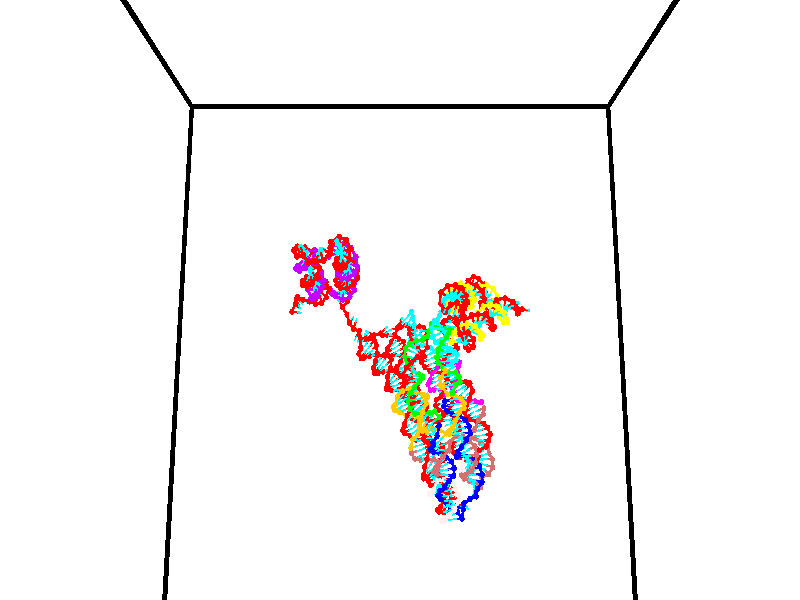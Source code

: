 // switches for output
#declare DRAW_BASES = 1; // possible values are 0, 1; only relevant for DNA ribbons
#declare DRAW_BASES_TYPE = 3; // possible values are 1, 2, 3; only relevant for DNA ribbons
#declare DRAW_FOG = 0; // set to 1 to enable fog

#include "colors.inc"

#include "transforms.inc"
background { rgb <1, 1, 1>}

#default {
   normal{
       ripples 0.25
       frequency 0.20
       turbulence 0.2
       lambda 5
   }
	finish {
		phong 0.1
		phong_size 40.
	}
}

// original window dimensions: 1024x640


// camera settings

camera {
	sky <0, 0.179814, -0.983701>
	up <0, 0.179814, -0.983701>
	right 1.6 * <1, 0, 0>
	location <35, 94.9851, 44.8844>
	look_at <35, 29.7336, 32.9568>
	direction <0, -65.2515, -11.9276>
	angle 67.0682
}


# declare cpy_camera_pos = <35, 94.9851, 44.8844>;
# if (DRAW_FOG = 1)
fog {
	fog_type 2
	up vnormalize(cpy_camera_pos)
	color rgbt<1,1,1,0.3>
	distance 1e-5
	fog_alt 3e-3
	fog_offset 56
}
# end


// LIGHTS

# declare lum = 6;
global_settings {
	ambient_light rgb lum * <0.05, 0.05, 0.05>
	max_trace_level 15
}# declare cpy_direct_light_amount = 0.25;
light_source
{	1000 * <-1, -1.16352, -0.803886>,
	rgb lum * cpy_direct_light_amount
	parallel
}

light_source
{	1000 * <1, 1.16352, 0.803886>,
	rgb lum * cpy_direct_light_amount
	parallel
}

// strand 0

// nucleotide -1

// particle -1
sphere {
	<24.154222, 35.242149, 34.949722> 0.250000
	pigment { color rgbt <1,0,0,0> }
	no_shadow
}
cylinder {
	<24.533922, 35.119225, 34.976532>,  <24.761742, 35.045471, 34.992619>, 0.100000
	pigment { color rgbt <1,0,0,0> }
	no_shadow
}
cylinder {
	<24.533922, 35.119225, 34.976532>,  <24.154222, 35.242149, 34.949722>, 0.100000
	pigment { color rgbt <1,0,0,0> }
	no_shadow
}

// particle -1
sphere {
	<24.533922, 35.119225, 34.976532> 0.100000
	pigment { color rgbt <1,0,0,0> }
	no_shadow
}
sphere {
	0, 1
	scale<0.080000,0.200000,0.300000>
	matrix <0.017366, -0.161560, -0.986710,
		0.314052, 0.937795, -0.148024,
		0.949247, -0.307308, 0.067024,
		24.818697, 35.027031, 34.996639>
	pigment { color rgbt <0,1,1,0> }
	no_shadow
}
cylinder {
	<24.531990, 35.585724, 34.395782>,  <24.154222, 35.242149, 34.949722>, 0.130000
	pigment { color rgbt <1,0,0,0> }
	no_shadow
}

// nucleotide -1

// particle -1
sphere {
	<24.531990, 35.585724, 34.395782> 0.250000
	pigment { color rgbt <1,0,0,0> }
	no_shadow
}
cylinder {
	<24.699324, 35.234486, 34.488689>,  <24.799723, 35.023743, 34.544434>, 0.100000
	pigment { color rgbt <1,0,0,0> }
	no_shadow
}
cylinder {
	<24.699324, 35.234486, 34.488689>,  <24.531990, 35.585724, 34.395782>, 0.100000
	pigment { color rgbt <1,0,0,0> }
	no_shadow
}

// particle -1
sphere {
	<24.699324, 35.234486, 34.488689> 0.100000
	pigment { color rgbt <1,0,0,0> }
	no_shadow
}
sphere {
	0, 1
	scale<0.080000,0.200000,0.300000>
	matrix <0.160778, -0.180095, -0.970421,
		0.893951, 0.443303, 0.065838,
		0.418333, -0.878094, 0.232269,
		24.824823, 34.971058, 34.558369>
	pigment { color rgbt <0,1,1,0> }
	no_shadow
}
cylinder {
	<24.756086, 36.289822, 34.094296>,  <24.531990, 35.585724, 34.395782>, 0.130000
	pigment { color rgbt <1,0,0,0> }
	no_shadow
}

// nucleotide -1

// particle -1
sphere {
	<24.756086, 36.289822, 34.094296> 0.250000
	pigment { color rgbt <1,0,0,0> }
	no_shadow
}
cylinder {
	<24.936310, 36.374508, 34.441208>,  <25.044445, 36.425320, 34.649353>, 0.100000
	pigment { color rgbt <1,0,0,0> }
	no_shadow
}
cylinder {
	<24.936310, 36.374508, 34.441208>,  <24.756086, 36.289822, 34.094296>, 0.100000
	pigment { color rgbt <1,0,0,0> }
	no_shadow
}

// particle -1
sphere {
	<24.936310, 36.374508, 34.441208> 0.100000
	pigment { color rgbt <1,0,0,0> }
	no_shadow
}
sphere {
	0, 1
	scale<0.080000,0.200000,0.300000>
	matrix <0.848156, 0.201671, -0.489857,
		-0.278614, 0.956298, -0.088701,
		0.450561, 0.211713, 0.867279,
		25.071478, 36.438023, 34.701393>
	pigment { color rgbt <0,1,1,0> }
	no_shadow
}
cylinder {
	<24.982098, 36.948242, 34.028786>,  <24.756086, 36.289822, 34.094296>, 0.130000
	pigment { color rgbt <1,0,0,0> }
	no_shadow
}

// nucleotide -1

// particle -1
sphere {
	<24.982098, 36.948242, 34.028786> 0.250000
	pigment { color rgbt <1,0,0,0> }
	no_shadow
}
cylinder {
	<25.169756, 36.671562, 34.248405>,  <25.282351, 36.505554, 34.380177>, 0.100000
	pigment { color rgbt <1,0,0,0> }
	no_shadow
}
cylinder {
	<25.169756, 36.671562, 34.248405>,  <24.982098, 36.948242, 34.028786>, 0.100000
	pigment { color rgbt <1,0,0,0> }
	no_shadow
}

// particle -1
sphere {
	<25.169756, 36.671562, 34.248405> 0.100000
	pigment { color rgbt <1,0,0,0> }
	no_shadow
}
sphere {
	0, 1
	scale<0.080000,0.200000,0.300000>
	matrix <0.839139, 0.155401, -0.521245,
		0.275223, 0.705266, 0.653339,
		0.469146, -0.691701, 0.549046,
		25.310499, 36.464050, 34.413120>
	pigment { color rgbt <0,1,1,0> }
	no_shadow
}
cylinder {
	<25.550463, 37.188286, 34.292835>,  <24.982098, 36.948242, 34.028786>, 0.130000
	pigment { color rgbt <1,0,0,0> }
	no_shadow
}

// nucleotide -1

// particle -1
sphere {
	<25.550463, 37.188286, 34.292835> 0.250000
	pigment { color rgbt <1,0,0,0> }
	no_shadow
}
cylinder {
	<25.626631, 36.796009, 34.275051>,  <25.672333, 36.560642, 34.264381>, 0.100000
	pigment { color rgbt <1,0,0,0> }
	no_shadow
}
cylinder {
	<25.626631, 36.796009, 34.275051>,  <25.550463, 37.188286, 34.292835>, 0.100000
	pigment { color rgbt <1,0,0,0> }
	no_shadow
}

// particle -1
sphere {
	<25.626631, 36.796009, 34.275051> 0.100000
	pigment { color rgbt <1,0,0,0> }
	no_shadow
}
sphere {
	0, 1
	scale<0.080000,0.200000,0.300000>
	matrix <0.772949, 0.177694, -0.609076,
		0.605218, 0.081619, 0.791865,
		0.190422, -0.980695, -0.044457,
		25.683758, 36.501801, 34.261715>
	pigment { color rgbt <0,1,1,0> }
	no_shadow
}
cylinder {
	<26.109293, 36.736084, 34.367695>,  <25.550463, 37.188286, 34.292835>, 0.130000
	pigment { color rgbt <1,0,0,0> }
	no_shadow
}

// nucleotide -1

// particle -1
sphere {
	<26.109293, 36.736084, 34.367695> 0.250000
	pigment { color rgbt <1,0,0,0> }
	no_shadow
}
cylinder {
	<26.398508, 36.625385, 34.114513>,  <26.572037, 36.558968, 33.962605>, 0.100000
	pigment { color rgbt <1,0,0,0> }
	no_shadow
}
cylinder {
	<26.398508, 36.625385, 34.114513>,  <26.109293, 36.736084, 34.367695>, 0.100000
	pigment { color rgbt <1,0,0,0> }
	no_shadow
}

// particle -1
sphere {
	<26.398508, 36.625385, 34.114513> 0.100000
	pigment { color rgbt <1,0,0,0> }
	no_shadow
}
sphere {
	0, 1
	scale<0.080000,0.200000,0.300000>
	matrix <0.319536, 0.946319, -0.048747,
		0.612464, -0.167005, 0.772656,
		0.723038, -0.276747, -0.632951,
		26.615419, 36.542362, 33.924629>
	pigment { color rgbt <0,1,1,0> }
	no_shadow
}
cylinder {
	<26.772161, 36.934700, 34.611813>,  <26.109293, 36.736084, 34.367695>, 0.130000
	pigment { color rgbt <1,0,0,0> }
	no_shadow
}

// nucleotide -1

// particle -1
sphere {
	<26.772161, 36.934700, 34.611813> 0.250000
	pigment { color rgbt <1,0,0,0> }
	no_shadow
}
cylinder {
	<26.856428, 36.906807, 34.221786>,  <26.906988, 36.890072, 33.987770>, 0.100000
	pigment { color rgbt <1,0,0,0> }
	no_shadow
}
cylinder {
	<26.856428, 36.906807, 34.221786>,  <26.772161, 36.934700, 34.611813>, 0.100000
	pigment { color rgbt <1,0,0,0> }
	no_shadow
}

// particle -1
sphere {
	<26.856428, 36.906807, 34.221786> 0.100000
	pigment { color rgbt <1,0,0,0> }
	no_shadow
}
sphere {
	0, 1
	scale<0.080000,0.200000,0.300000>
	matrix <0.433633, 0.900614, 0.029280,
		0.876117, -0.428990, 0.219968,
		0.210667, -0.069733, -0.975067,
		26.919628, 36.885887, 33.929268>
	pigment { color rgbt <0,1,1,0> }
	no_shadow
}
cylinder {
	<27.376322, 37.204453, 34.563362>,  <26.772161, 36.934700, 34.611813>, 0.130000
	pigment { color rgbt <1,0,0,0> }
	no_shadow
}

// nucleotide -1

// particle -1
sphere {
	<27.376322, 37.204453, 34.563362> 0.250000
	pigment { color rgbt <1,0,0,0> }
	no_shadow
}
cylinder {
	<27.249292, 37.230167, 34.184940>,  <27.173075, 37.245598, 33.957890>, 0.100000
	pigment { color rgbt <1,0,0,0> }
	no_shadow
}
cylinder {
	<27.249292, 37.230167, 34.184940>,  <27.376322, 37.204453, 34.563362>, 0.100000
	pigment { color rgbt <1,0,0,0> }
	no_shadow
}

// particle -1
sphere {
	<27.249292, 37.230167, 34.184940> 0.100000
	pigment { color rgbt <1,0,0,0> }
	no_shadow
}
sphere {
	0, 1
	scale<0.080000,0.200000,0.300000>
	matrix <0.266743, 0.963467, -0.024069,
		0.909942, -0.259996, -0.323123,
		-0.317576, 0.064290, -0.946051,
		27.154020, 37.249454, 33.901127>
	pigment { color rgbt <0,1,1,0> }
	no_shadow
}
cylinder {
	<27.871040, 37.727512, 34.206596>,  <27.376322, 37.204453, 34.563362>, 0.130000
	pigment { color rgbt <1,0,0,0> }
	no_shadow
}

// nucleotide -1

// particle -1
sphere {
	<27.871040, 37.727512, 34.206596> 0.250000
	pigment { color rgbt <1,0,0,0> }
	no_shadow
}
cylinder {
	<27.570482, 37.706379, 33.943504>,  <27.390146, 37.693699, 33.785648>, 0.100000
	pigment { color rgbt <1,0,0,0> }
	no_shadow
}
cylinder {
	<27.570482, 37.706379, 33.943504>,  <27.871040, 37.727512, 34.206596>, 0.100000
	pigment { color rgbt <1,0,0,0> }
	no_shadow
}

// particle -1
sphere {
	<27.570482, 37.706379, 33.943504> 0.100000
	pigment { color rgbt <1,0,0,0> }
	no_shadow
}
sphere {
	0, 1
	scale<0.080000,0.200000,0.300000>
	matrix <0.100742, 0.975919, -0.193479,
		0.652114, -0.211640, -0.727980,
		-0.751398, -0.052832, -0.657731,
		27.345062, 37.690529, 33.746185>
	pigment { color rgbt <0,1,1,0> }
	no_shadow
}
cylinder {
	<28.135778, 37.940697, 33.541290>,  <27.871040, 37.727512, 34.206596>, 0.130000
	pigment { color rgbt <1,0,0,0> }
	no_shadow
}

// nucleotide -1

// particle -1
sphere {
	<28.135778, 37.940697, 33.541290> 0.250000
	pigment { color rgbt <1,0,0,0> }
	no_shadow
}
cylinder {
	<27.743029, 37.999512, 33.589119>,  <27.507378, 38.034801, 33.617817>, 0.100000
	pigment { color rgbt <1,0,0,0> }
	no_shadow
}
cylinder {
	<27.743029, 37.999512, 33.589119>,  <28.135778, 37.940697, 33.541290>, 0.100000
	pigment { color rgbt <1,0,0,0> }
	no_shadow
}

// particle -1
sphere {
	<27.743029, 37.999512, 33.589119> 0.100000
	pigment { color rgbt <1,0,0,0> }
	no_shadow
}
sphere {
	0, 1
	scale<0.080000,0.200000,0.300000>
	matrix <0.122027, 0.973228, -0.194774,
		-0.145013, -0.176652, -0.973532,
		-0.981876, 0.147042, 0.119575,
		27.448465, 38.043625, 33.624992>
	pigment { color rgbt <0,1,1,0> }
	no_shadow
}
cylinder {
	<27.943588, 38.565792, 33.119213>,  <28.135778, 37.940697, 33.541290>, 0.130000
	pigment { color rgbt <1,0,0,0> }
	no_shadow
}

// nucleotide -1

// particle -1
sphere {
	<27.943588, 38.565792, 33.119213> 0.250000
	pigment { color rgbt <1,0,0,0> }
	no_shadow
}
cylinder {
	<27.608078, 38.515255, 33.331059>,  <27.406773, 38.484932, 33.458168>, 0.100000
	pigment { color rgbt <1,0,0,0> }
	no_shadow
}
cylinder {
	<27.608078, 38.515255, 33.331059>,  <27.943588, 38.565792, 33.119213>, 0.100000
	pigment { color rgbt <1,0,0,0> }
	no_shadow
}

// particle -1
sphere {
	<27.608078, 38.515255, 33.331059> 0.100000
	pigment { color rgbt <1,0,0,0> }
	no_shadow
}
sphere {
	0, 1
	scale<0.080000,0.200000,0.300000>
	matrix <-0.282585, 0.932456, -0.225102,
		-0.465405, -0.338472, -0.817823,
		-0.838775, -0.126341, 0.529617,
		27.356445, 38.477352, 33.489944>
	pigment { color rgbt <0,1,1,0> }
	no_shadow
}
cylinder {
	<27.414333, 38.703987, 32.693962>,  <27.943588, 38.565792, 33.119213>, 0.130000
	pigment { color rgbt <1,0,0,0> }
	no_shadow
}

// nucleotide -1

// particle -1
sphere {
	<27.414333, 38.703987, 32.693962> 0.250000
	pigment { color rgbt <1,0,0,0> }
	no_shadow
}
cylinder {
	<27.293783, 38.771202, 33.069393>,  <27.221453, 38.811531, 33.294651>, 0.100000
	pigment { color rgbt <1,0,0,0> }
	no_shadow
}
cylinder {
	<27.293783, 38.771202, 33.069393>,  <27.414333, 38.703987, 32.693962>, 0.100000
	pigment { color rgbt <1,0,0,0> }
	no_shadow
}

// particle -1
sphere {
	<27.293783, 38.771202, 33.069393> 0.100000
	pigment { color rgbt <1,0,0,0> }
	no_shadow
}
sphere {
	0, 1
	scale<0.080000,0.200000,0.300000>
	matrix <-0.352246, 0.895097, -0.273358,
		-0.886057, -0.412994, -0.210568,
		-0.301374, 0.168039, 0.938582,
		27.203371, 38.821613, 33.350967>
	pigment { color rgbt <0,1,1,0> }
	no_shadow
}
cylinder {
	<26.789616, 38.945900, 32.676640>,  <27.414333, 38.703987, 32.693962>, 0.130000
	pigment { color rgbt <1,0,0,0> }
	no_shadow
}

// nucleotide -1

// particle -1
sphere {
	<26.789616, 38.945900, 32.676640> 0.250000
	pigment { color rgbt <1,0,0,0> }
	no_shadow
}
cylinder {
	<26.886448, 39.064518, 33.046169>,  <26.944548, 39.135689, 33.267887>, 0.100000
	pigment { color rgbt <1,0,0,0> }
	no_shadow
}
cylinder {
	<26.886448, 39.064518, 33.046169>,  <26.789616, 38.945900, 32.676640>, 0.100000
	pigment { color rgbt <1,0,0,0> }
	no_shadow
}

// particle -1
sphere {
	<26.886448, 39.064518, 33.046169> 0.100000
	pigment { color rgbt <1,0,0,0> }
	no_shadow
}
sphere {
	0, 1
	scale<0.080000,0.200000,0.300000>
	matrix <-0.321993, 0.922742, -0.211818,
		-0.915268, -0.246189, 0.318865,
		0.242083, 0.296542, 0.923828,
		26.959072, 39.153481, 33.323318>
	pigment { color rgbt <0,1,1,0> }
	no_shadow
}
cylinder {
	<26.216745, 39.429237, 32.892879>,  <26.789616, 38.945900, 32.676640>, 0.130000
	pigment { color rgbt <1,0,0,0> }
	no_shadow
}

// nucleotide -1

// particle -1
sphere {
	<26.216745, 39.429237, 32.892879> 0.250000
	pigment { color rgbt <1,0,0,0> }
	no_shadow
}
cylinder {
	<26.494545, 39.537678, 33.159466>,  <26.661224, 39.602741, 33.319416>, 0.100000
	pigment { color rgbt <1,0,0,0> }
	no_shadow
}
cylinder {
	<26.494545, 39.537678, 33.159466>,  <26.216745, 39.429237, 32.892879>, 0.100000
	pigment { color rgbt <1,0,0,0> }
	no_shadow
}

// particle -1
sphere {
	<26.494545, 39.537678, 33.159466> 0.100000
	pigment { color rgbt <1,0,0,0> }
	no_shadow
}
sphere {
	0, 1
	scale<0.080000,0.200000,0.300000>
	matrix <-0.234120, 0.961038, -0.146951,
		-0.680337, -0.053975, 0.730909,
		0.694499, 0.271096, 0.666466,
		26.702894, 39.619007, 33.359406>
	pigment { color rgbt <0,1,1,0> }
	no_shadow
}
cylinder {
	<25.912329, 39.968170, 33.369843>,  <26.216745, 39.429237, 32.892879>, 0.130000
	pigment { color rgbt <1,0,0,0> }
	no_shadow
}

// nucleotide -1

// particle -1
sphere {
	<25.912329, 39.968170, 33.369843> 0.250000
	pigment { color rgbt <1,0,0,0> }
	no_shadow
}
cylinder {
	<26.308489, 40.023094, 33.363510>,  <26.546185, 40.056049, 33.359711>, 0.100000
	pigment { color rgbt <1,0,0,0> }
	no_shadow
}
cylinder {
	<26.308489, 40.023094, 33.363510>,  <25.912329, 39.968170, 33.369843>, 0.100000
	pigment { color rgbt <1,0,0,0> }
	no_shadow
}

// particle -1
sphere {
	<26.308489, 40.023094, 33.363510> 0.100000
	pigment { color rgbt <1,0,0,0> }
	no_shadow
}
sphere {
	0, 1
	scale<0.080000,0.200000,0.300000>
	matrix <-0.138190, 0.986143, -0.091789,
		0.003008, 0.093096, 0.995653,
		0.990401, 0.137314, -0.015832,
		26.605610, 40.064289, 33.358761>
	pigment { color rgbt <0,1,1,0> }
	no_shadow
}
cylinder {
	<26.019339, 40.544308, 33.768829>,  <25.912329, 39.968170, 33.369843>, 0.130000
	pigment { color rgbt <1,0,0,0> }
	no_shadow
}

// nucleotide -1

// particle -1
sphere {
	<26.019339, 40.544308, 33.768829> 0.250000
	pigment { color rgbt <1,0,0,0> }
	no_shadow
}
cylinder {
	<26.348471, 40.495106, 33.546906>,  <26.545950, 40.465584, 33.413750>, 0.100000
	pigment { color rgbt <1,0,0,0> }
	no_shadow
}
cylinder {
	<26.348471, 40.495106, 33.546906>,  <26.019339, 40.544308, 33.768829>, 0.100000
	pigment { color rgbt <1,0,0,0> }
	no_shadow
}

// particle -1
sphere {
	<26.348471, 40.495106, 33.546906> 0.100000
	pigment { color rgbt <1,0,0,0> }
	no_shadow
}
sphere {
	0, 1
	scale<0.080000,0.200000,0.300000>
	matrix <0.091141, 0.992220, -0.084808,
		0.560928, 0.019217, 0.827641,
		0.822832, -0.123004, -0.554813,
		26.595320, 40.458206, 33.380463>
	pigment { color rgbt <0,1,1,0> }
	no_shadow
}
cylinder {
	<26.480181, 41.053696, 33.958740>,  <26.019339, 40.544308, 33.768829>, 0.130000
	pigment { color rgbt <1,0,0,0> }
	no_shadow
}

// nucleotide -1

// particle -1
sphere {
	<26.480181, 41.053696, 33.958740> 0.250000
	pigment { color rgbt <1,0,0,0> }
	no_shadow
}
cylinder {
	<26.610617, 40.950569, 33.594940>,  <26.688877, 40.888695, 33.376659>, 0.100000
	pigment { color rgbt <1,0,0,0> }
	no_shadow
}
cylinder {
	<26.610617, 40.950569, 33.594940>,  <26.480181, 41.053696, 33.958740>, 0.100000
	pigment { color rgbt <1,0,0,0> }
	no_shadow
}

// particle -1
sphere {
	<26.610617, 40.950569, 33.594940> 0.100000
	pigment { color rgbt <1,0,0,0> }
	no_shadow
}
sphere {
	0, 1
	scale<0.080000,0.200000,0.300000>
	matrix <0.250483, 0.951269, -0.179848,
		0.911551, -0.169169, 0.374775,
		0.326088, -0.257815, -0.909504,
		26.708443, 40.873226, 33.322090>
	pigment { color rgbt <0,1,1,0> }
	no_shadow
}
cylinder {
	<27.037783, 41.589771, 33.876427>,  <26.480181, 41.053696, 33.958740>, 0.130000
	pigment { color rgbt <1,0,0,0> }
	no_shadow
}

// nucleotide -1

// particle -1
sphere {
	<27.037783, 41.589771, 33.876427> 0.250000
	pigment { color rgbt <1,0,0,0> }
	no_shadow
}
cylinder {
	<26.963091, 41.446419, 33.510544>,  <26.918276, 41.360409, 33.291012>, 0.100000
	pigment { color rgbt <1,0,0,0> }
	no_shadow
}
cylinder {
	<26.963091, 41.446419, 33.510544>,  <27.037783, 41.589771, 33.876427>, 0.100000
	pigment { color rgbt <1,0,0,0> }
	no_shadow
}

// particle -1
sphere {
	<26.963091, 41.446419, 33.510544> 0.100000
	pigment { color rgbt <1,0,0,0> }
	no_shadow
}
sphere {
	0, 1
	scale<0.080000,0.200000,0.300000>
	matrix <0.255376, 0.881372, -0.397451,
		0.948639, -0.307811, -0.073055,
		-0.186729, -0.358381, -0.914711,
		26.907072, 41.338905, 33.236130>
	pigment { color rgbt <0,1,1,0> }
	no_shadow
}
cylinder {
	<27.472452, 41.993763, 33.524754>,  <27.037783, 41.589771, 33.876427>, 0.130000
	pigment { color rgbt <1,0,0,0> }
	no_shadow
}

// nucleotide -1

// particle -1
sphere {
	<27.472452, 41.993763, 33.524754> 0.250000
	pigment { color rgbt <1,0,0,0> }
	no_shadow
}
cylinder {
	<27.233278, 41.831524, 33.248215>,  <27.089775, 41.734180, 33.082291>, 0.100000
	pigment { color rgbt <1,0,0,0> }
	no_shadow
}
cylinder {
	<27.233278, 41.831524, 33.248215>,  <27.472452, 41.993763, 33.524754>, 0.100000
	pigment { color rgbt <1,0,0,0> }
	no_shadow
}

// particle -1
sphere {
	<27.233278, 41.831524, 33.248215> 0.100000
	pigment { color rgbt <1,0,0,0> }
	no_shadow
}
sphere {
	0, 1
	scale<0.080000,0.200000,0.300000>
	matrix <0.075658, 0.830109, -0.552445,
		0.797964, -0.382633, -0.465666,
		-0.597937, -0.405600, -0.691346,
		27.053898, 41.709843, 33.040810>
	pigment { color rgbt <0,1,1,0> }
	no_shadow
}
cylinder {
	<27.754667, 41.984688, 32.756229>,  <27.472452, 41.993763, 33.524754>, 0.130000
	pigment { color rgbt <1,0,0,0> }
	no_shadow
}

// nucleotide -1

// particle -1
sphere {
	<27.754667, 41.984688, 32.756229> 0.250000
	pigment { color rgbt <1,0,0,0> }
	no_shadow
}
cylinder {
	<27.355827, 41.969318, 32.729961>,  <27.116524, 41.960094, 32.714199>, 0.100000
	pigment { color rgbt <1,0,0,0> }
	no_shadow
}
cylinder {
	<27.355827, 41.969318, 32.729961>,  <27.754667, 41.984688, 32.756229>, 0.100000
	pigment { color rgbt <1,0,0,0> }
	no_shadow
}

// particle -1
sphere {
	<27.355827, 41.969318, 32.729961> 0.100000
	pigment { color rgbt <1,0,0,0> }
	no_shadow
}
sphere {
	0, 1
	scale<0.080000,0.200000,0.300000>
	matrix <0.014768, 0.748929, -0.662486,
		0.074639, -0.661535, -0.746191,
		-0.997101, -0.038427, -0.065668,
		27.056698, 41.957790, 32.710262>
	pigment { color rgbt <0,1,1,0> }
	no_shadow
}
cylinder {
	<27.473608, 42.024460, 32.109776>,  <27.754667, 41.984688, 32.756229>, 0.130000
	pigment { color rgbt <1,0,0,0> }
	no_shadow
}

// nucleotide -1

// particle -1
sphere {
	<27.473608, 42.024460, 32.109776> 0.250000
	pigment { color rgbt <1,0,0,0> }
	no_shadow
}
cylinder {
	<27.163841, 42.177490, 32.311333>,  <26.977982, 42.269310, 32.432266>, 0.100000
	pigment { color rgbt <1,0,0,0> }
	no_shadow
}
cylinder {
	<27.163841, 42.177490, 32.311333>,  <27.473608, 42.024460, 32.109776>, 0.100000
	pigment { color rgbt <1,0,0,0> }
	no_shadow
}

// particle -1
sphere {
	<27.163841, 42.177490, 32.311333> 0.100000
	pigment { color rgbt <1,0,0,0> }
	no_shadow
}
sphere {
	0, 1
	scale<0.080000,0.200000,0.300000>
	matrix <-0.012607, 0.786964, -0.616869,
		-0.632550, -0.484067, -0.604616,
		-0.774417, 0.382578, 0.503897,
		26.931517, 42.292263, 32.462502>
	pigment { color rgbt <0,1,1,0> }
	no_shadow
}
cylinder {
	<27.151846, 42.407139, 31.614395>,  <27.473608, 42.024460, 32.109776>, 0.130000
	pigment { color rgbt <1,0,0,0> }
	no_shadow
}

// nucleotide -1

// particle -1
sphere {
	<27.151846, 42.407139, 31.614395> 0.250000
	pigment { color rgbt <1,0,0,0> }
	no_shadow
}
cylinder {
	<26.945326, 42.533195, 31.932920>,  <26.821413, 42.608829, 32.124035>, 0.100000
	pigment { color rgbt <1,0,0,0> }
	no_shadow
}
cylinder {
	<26.945326, 42.533195, 31.932920>,  <27.151846, 42.407139, 31.614395>, 0.100000
	pigment { color rgbt <1,0,0,0> }
	no_shadow
}

// particle -1
sphere {
	<26.945326, 42.533195, 31.932920> 0.100000
	pigment { color rgbt <1,0,0,0> }
	no_shadow
}
sphere {
	0, 1
	scale<0.080000,0.200000,0.300000>
	matrix <-0.258511, 0.829109, -0.495733,
		-0.816458, -0.461804, -0.346602,
		-0.516302, 0.315145, 0.796314,
		26.790436, 42.627739, 32.171814>
	pigment { color rgbt <0,1,1,0> }
	no_shadow
}
cylinder {
	<26.492685, 42.633209, 31.356930>,  <27.151846, 42.407139, 31.614395>, 0.130000
	pigment { color rgbt <1,0,0,0> }
	no_shadow
}

// nucleotide -1

// particle -1
sphere {
	<26.492685, 42.633209, 31.356930> 0.250000
	pigment { color rgbt <1,0,0,0> }
	no_shadow
}
cylinder {
	<26.559896, 42.803017, 31.712807>,  <26.600224, 42.904900, 31.926332>, 0.100000
	pigment { color rgbt <1,0,0,0> }
	no_shadow
}
cylinder {
	<26.559896, 42.803017, 31.712807>,  <26.492685, 42.633209, 31.356930>, 0.100000
	pigment { color rgbt <1,0,0,0> }
	no_shadow
}

// particle -1
sphere {
	<26.559896, 42.803017, 31.712807> 0.100000
	pigment { color rgbt <1,0,0,0> }
	no_shadow
}
sphere {
	0, 1
	scale<0.080000,0.200000,0.300000>
	matrix <-0.092080, 0.905336, -0.414593,
		-0.981472, -0.012259, 0.191213,
		0.168030, 0.424519, 0.889691,
		26.610306, 42.930374, 31.979713>
	pigment { color rgbt <0,1,1,0> }
	no_shadow
}
cylinder {
	<25.910221, 43.163483, 31.429729>,  <26.492685, 42.633209, 31.356930>, 0.130000
	pigment { color rgbt <1,0,0,0> }
	no_shadow
}

// nucleotide -1

// particle -1
sphere {
	<25.910221, 43.163483, 31.429729> 0.250000
	pigment { color rgbt <1,0,0,0> }
	no_shadow
}
cylinder {
	<26.225079, 43.263195, 31.655388>,  <26.413994, 43.323021, 31.790783>, 0.100000
	pigment { color rgbt <1,0,0,0> }
	no_shadow
}
cylinder {
	<26.225079, 43.263195, 31.655388>,  <25.910221, 43.163483, 31.429729>, 0.100000
	pigment { color rgbt <1,0,0,0> }
	no_shadow
}

// particle -1
sphere {
	<26.225079, 43.263195, 31.655388> 0.100000
	pigment { color rgbt <1,0,0,0> }
	no_shadow
}
sphere {
	0, 1
	scale<0.080000,0.200000,0.300000>
	matrix <-0.110512, 0.956885, -0.268624,
		-0.606786, 0.149101, 0.780756,
		0.787145, 0.249280, 0.564147,
		26.461222, 43.337978, 31.824633>
	pigment { color rgbt <0,1,1,0> }
	no_shadow
}
cylinder {
	<25.747334, 43.762177, 31.833244>,  <25.910221, 43.163483, 31.429729>, 0.130000
	pigment { color rgbt <1,0,0,0> }
	no_shadow
}

// nucleotide -1

// particle -1
sphere {
	<25.747334, 43.762177, 31.833244> 0.250000
	pigment { color rgbt <1,0,0,0> }
	no_shadow
}
cylinder {
	<26.143627, 43.737984, 31.784595>,  <26.381403, 43.723469, 31.755405>, 0.100000
	pigment { color rgbt <1,0,0,0> }
	no_shadow
}
cylinder {
	<26.143627, 43.737984, 31.784595>,  <25.747334, 43.762177, 31.833244>, 0.100000
	pigment { color rgbt <1,0,0,0> }
	no_shadow
}

// particle -1
sphere {
	<26.143627, 43.737984, 31.784595> 0.100000
	pigment { color rgbt <1,0,0,0> }
	no_shadow
}
sphere {
	0, 1
	scale<0.080000,0.200000,0.300000>
	matrix <0.035927, 0.980187, -0.194789,
		0.130994, 0.188614, 0.973276,
		0.990732, -0.060483, -0.121622,
		26.440847, 43.719837, 31.748108>
	pigment { color rgbt <0,1,1,0> }
	no_shadow
}
cylinder {
	<26.102777, 44.258293, 32.406986>,  <25.747334, 43.762177, 31.833244>, 0.130000
	pigment { color rgbt <1,0,0,0> }
	no_shadow
}

// nucleotide -1

// particle -1
sphere {
	<26.102777, 44.258293, 32.406986> 0.250000
	pigment { color rgbt <1,0,0,0> }
	no_shadow
}
cylinder {
	<26.284946, 44.156483, 32.065739>,  <26.394247, 44.095394, 31.860991>, 0.100000
	pigment { color rgbt <1,0,0,0> }
	no_shadow
}
cylinder {
	<26.284946, 44.156483, 32.065739>,  <26.102777, 44.258293, 32.406986>, 0.100000
	pigment { color rgbt <1,0,0,0> }
	no_shadow
}

// particle -1
sphere {
	<26.284946, 44.156483, 32.065739> 0.100000
	pigment { color rgbt <1,0,0,0> }
	no_shadow
}
sphere {
	0, 1
	scale<0.080000,0.200000,0.300000>
	matrix <0.012454, 0.959987, -0.279767,
		0.890189, 0.116787, 0.440368,
		0.455421, -0.254530, -0.853116,
		26.421574, 44.080124, 31.809803>
	pigment { color rgbt <0,1,1,0> }
	no_shadow
}
cylinder {
	<26.715267, 44.663151, 32.434116>,  <26.102777, 44.258293, 32.406986>, 0.130000
	pigment { color rgbt <1,0,0,0> }
	no_shadow
}

// nucleotide -1

// particle -1
sphere {
	<26.715267, 44.663151, 32.434116> 0.250000
	pigment { color rgbt <1,0,0,0> }
	no_shadow
}
cylinder {
	<26.561768, 44.578484, 32.074574>,  <26.469667, 44.527683, 31.858849>, 0.100000
	pigment { color rgbt <1,0,0,0> }
	no_shadow
}
cylinder {
	<26.561768, 44.578484, 32.074574>,  <26.715267, 44.663151, 32.434116>, 0.100000
	pigment { color rgbt <1,0,0,0> }
	no_shadow
}

// particle -1
sphere {
	<26.561768, 44.578484, 32.074574> 0.100000
	pigment { color rgbt <1,0,0,0> }
	no_shadow
}
sphere {
	0, 1
	scale<0.080000,0.200000,0.300000>
	matrix <0.013461, 0.971991, -0.234633,
		0.923340, -0.102139, -0.370151,
		-0.383748, -0.211664, -0.898852,
		26.446644, 44.514984, 31.804918>
	pigment { color rgbt <0,1,1,0> }
	no_shadow
}
cylinder {
	<27.230446, 44.909851, 33.026131>,  <26.715267, 44.663151, 32.434116>, 0.130000
	pigment { color rgbt <1,0,0,0> }
	no_shadow
}

// nucleotide -1

// particle -1
sphere {
	<27.230446, 44.909851, 33.026131> 0.250000
	pigment { color rgbt <1,0,0,0> }
	no_shadow
}
cylinder {
	<27.579554, 44.774990, 32.884930>,  <27.789019, 44.694073, 32.800209>, 0.100000
	pigment { color rgbt <1,0,0,0> }
	no_shadow
}
cylinder {
	<27.579554, 44.774990, 32.884930>,  <27.230446, 44.909851, 33.026131>, 0.100000
	pigment { color rgbt <1,0,0,0> }
	no_shadow
}

// particle -1
sphere {
	<27.579554, 44.774990, 32.884930> 0.100000
	pigment { color rgbt <1,0,0,0> }
	no_shadow
}
sphere {
	0, 1
	scale<0.080000,0.200000,0.300000>
	matrix <0.287302, 0.939427, -0.186908,
		0.394633, 0.061710, 0.916764,
		0.872767, -0.337149, -0.352999,
		27.841383, 44.673847, 32.779030>
	pigment { color rgbt <0,1,1,0> }
	no_shadow
}
cylinder {
	<27.771523, 45.465645, 33.076454>,  <27.230446, 44.909851, 33.026131>, 0.130000
	pigment { color rgbt <1,0,0,0> }
	no_shadow
}

// nucleotide -1

// particle -1
sphere {
	<27.771523, 45.465645, 33.076454> 0.250000
	pigment { color rgbt <1,0,0,0> }
	no_shadow
}
cylinder {
	<27.951645, 45.256336, 32.787064>,  <28.059719, 45.130753, 32.613430>, 0.100000
	pigment { color rgbt <1,0,0,0> }
	no_shadow
}
cylinder {
	<27.951645, 45.256336, 32.787064>,  <27.771523, 45.465645, 33.076454>, 0.100000
	pigment { color rgbt <1,0,0,0> }
	no_shadow
}

// particle -1
sphere {
	<27.951645, 45.256336, 32.787064> 0.100000
	pigment { color rgbt <1,0,0,0> }
	no_shadow
}
sphere {
	0, 1
	scale<0.080000,0.200000,0.300000>
	matrix <0.452846, 0.832174, -0.320026,
		0.769516, -0.183513, 0.611693,
		0.450306, -0.523268, -0.723475,
		28.086737, 45.099358, 32.570023>
	pigment { color rgbt <0,1,1,0> }
	no_shadow
}
cylinder {
	<28.572971, 45.560932, 33.025463>,  <27.771523, 45.465645, 33.076454>, 0.130000
	pigment { color rgbt <1,0,0,0> }
	no_shadow
}

// nucleotide -1

// particle -1
sphere {
	<28.572971, 45.560932, 33.025463> 0.250000
	pigment { color rgbt <1,0,0,0> }
	no_shadow
}
cylinder {
	<28.402214, 45.498486, 32.669174>,  <28.299759, 45.461018, 32.455399>, 0.100000
	pigment { color rgbt <1,0,0,0> }
	no_shadow
}
cylinder {
	<28.402214, 45.498486, 32.669174>,  <28.572971, 45.560932, 33.025463>, 0.100000
	pigment { color rgbt <1,0,0,0> }
	no_shadow
}

// particle -1
sphere {
	<28.402214, 45.498486, 32.669174> 0.100000
	pigment { color rgbt <1,0,0,0> }
	no_shadow
}
sphere {
	0, 1
	scale<0.080000,0.200000,0.300000>
	matrix <0.346390, 0.881630, -0.320533,
		0.835328, -0.445372, -0.322288,
		-0.426896, -0.156113, -0.890724,
		28.274145, 45.451653, 32.401958>
	pigment { color rgbt <0,1,1,0> }
	no_shadow
}
cylinder {
	<29.072617, 45.450172, 32.473854>,  <28.572971, 45.560932, 33.025463>, 0.130000
	pigment { color rgbt <1,0,0,0> }
	no_shadow
}

// nucleotide -1

// particle -1
sphere {
	<29.072617, 45.450172, 32.473854> 0.250000
	pigment { color rgbt <1,0,0,0> }
	no_shadow
}
cylinder {
	<28.727381, 45.619934, 32.364342>,  <28.520239, 45.721790, 32.298634>, 0.100000
	pigment { color rgbt <1,0,0,0> }
	no_shadow
}
cylinder {
	<28.727381, 45.619934, 32.364342>,  <29.072617, 45.450172, 32.473854>, 0.100000
	pigment { color rgbt <1,0,0,0> }
	no_shadow
}

// particle -1
sphere {
	<28.727381, 45.619934, 32.364342> 0.100000
	pigment { color rgbt <1,0,0,0> }
	no_shadow
}
sphere {
	0, 1
	scale<0.080000,0.200000,0.300000>
	matrix <0.497122, 0.809570, -0.312194,
		0.089146, -0.405553, -0.909714,
		-0.863089, 0.424408, -0.273780,
		28.468454, 45.747257, 32.282207>
	pigment { color rgbt <0,1,1,0> }
	no_shadow
}
cylinder {
	<29.058725, 44.860413, 32.019981>,  <29.072617, 45.450172, 32.473854>, 0.130000
	pigment { color rgbt <1,0,0,0> }
	no_shadow
}

// nucleotide -1

// particle -1
sphere {
	<29.058725, 44.860413, 32.019981> 0.250000
	pigment { color rgbt <1,0,0,0> }
	no_shadow
}
cylinder {
	<29.328270, 44.920494, 31.730610>,  <29.489998, 44.956543, 31.556988>, 0.100000
	pigment { color rgbt <1,0,0,0> }
	no_shadow
}
cylinder {
	<29.328270, 44.920494, 31.730610>,  <29.058725, 44.860413, 32.019981>, 0.100000
	pigment { color rgbt <1,0,0,0> }
	no_shadow
}

// particle -1
sphere {
	<29.328270, 44.920494, 31.730610> 0.100000
	pigment { color rgbt <1,0,0,0> }
	no_shadow
}
sphere {
	0, 1
	scale<0.080000,0.200000,0.300000>
	matrix <0.431591, -0.874729, 0.220403,
		-0.599698, -0.460746, -0.654274,
		0.673863, 0.150204, -0.723428,
		29.530428, 44.965557, 31.513582>
	pigment { color rgbt <0,1,1,0> }
	no_shadow
}
cylinder {
	<29.012396, 44.395710, 31.401592>,  <29.058725, 44.860413, 32.019981>, 0.130000
	pigment { color rgbt <1,0,0,0> }
	no_shadow
}

// nucleotide -1

// particle -1
sphere {
	<29.012396, 44.395710, 31.401592> 0.250000
	pigment { color rgbt <1,0,0,0> }
	no_shadow
}
cylinder {
	<29.375305, 44.525730, 31.508324>,  <29.593052, 44.603741, 31.572363>, 0.100000
	pigment { color rgbt <1,0,0,0> }
	no_shadow
}
cylinder {
	<29.375305, 44.525730, 31.508324>,  <29.012396, 44.395710, 31.401592>, 0.100000
	pigment { color rgbt <1,0,0,0> }
	no_shadow
}

// particle -1
sphere {
	<29.375305, 44.525730, 31.508324> 0.100000
	pigment { color rgbt <1,0,0,0> }
	no_shadow
}
sphere {
	0, 1
	scale<0.080000,0.200000,0.300000>
	matrix <0.283799, -0.941471, 0.181907,
		0.310341, -0.089313, -0.946421,
		0.907275, 0.325046, 0.266830,
		29.647488, 44.623245, 31.588373>
	pigment { color rgbt <0,1,1,0> }
	no_shadow
}
cylinder {
	<29.707447, 44.154686, 30.959682>,  <29.012396, 44.395710, 31.401592>, 0.130000
	pigment { color rgbt <1,0,0,0> }
	no_shadow
}

// nucleotide -1

// particle -1
sphere {
	<29.707447, 44.154686, 30.959682> 0.250000
	pigment { color rgbt <1,0,0,0> }
	no_shadow
}
cylinder {
	<29.766886, 44.206429, 31.351843>,  <29.802549, 44.237476, 31.587139>, 0.100000
	pigment { color rgbt <1,0,0,0> }
	no_shadow
}
cylinder {
	<29.766886, 44.206429, 31.351843>,  <29.707447, 44.154686, 30.959682>, 0.100000
	pigment { color rgbt <1,0,0,0> }
	no_shadow
}

// particle -1
sphere {
	<29.766886, 44.206429, 31.351843> 0.100000
	pigment { color rgbt <1,0,0,0> }
	no_shadow
}
sphere {
	0, 1
	scale<0.080000,0.200000,0.300000>
	matrix <0.314651, -0.946068, 0.077137,
		0.937504, 0.297022, -0.181285,
		0.148597, 0.129358, 0.980401,
		29.811464, 44.245235, 31.645964>
	pigment { color rgbt <0,1,1,0> }
	no_shadow
}
cylinder {
	<30.316160, 43.859402, 31.093588>,  <29.707447, 44.154686, 30.959682>, 0.130000
	pigment { color rgbt <1,0,0,0> }
	no_shadow
}

// nucleotide -1

// particle -1
sphere {
	<30.316160, 43.859402, 31.093588> 0.250000
	pigment { color rgbt <1,0,0,0> }
	no_shadow
}
cylinder {
	<30.097836, 43.858215, 31.428749>,  <29.966841, 43.857502, 31.629847>, 0.100000
	pigment { color rgbt <1,0,0,0> }
	no_shadow
}
cylinder {
	<30.097836, 43.858215, 31.428749>,  <30.316160, 43.859402, 31.093588>, 0.100000
	pigment { color rgbt <1,0,0,0> }
	no_shadow
}

// particle -1
sphere {
	<30.097836, 43.858215, 31.428749> 0.100000
	pigment { color rgbt <1,0,0,0> }
	no_shadow
}
sphere {
	0, 1
	scale<0.080000,0.200000,0.300000>
	matrix <0.305324, -0.931945, 0.195590,
		0.780300, 0.362588, 0.509571,
		-0.545811, -0.002965, 0.837903,
		29.934092, 43.857327, 31.680120>
	pigment { color rgbt <0,1,1,0> }
	no_shadow
}
cylinder {
	<30.631634, 43.660572, 31.726107>,  <30.316160, 43.859402, 31.093588>, 0.130000
	pigment { color rgbt <1,0,0,0> }
	no_shadow
}

// nucleotide -1

// particle -1
sphere {
	<30.631634, 43.660572, 31.726107> 0.250000
	pigment { color rgbt <1,0,0,0> }
	no_shadow
}
cylinder {
	<30.248390, 43.571960, 31.798716>,  <30.018444, 43.518791, 31.842281>, 0.100000
	pigment { color rgbt <1,0,0,0> }
	no_shadow
}
cylinder {
	<30.248390, 43.571960, 31.798716>,  <30.631634, 43.660572, 31.726107>, 0.100000
	pigment { color rgbt <1,0,0,0> }
	no_shadow
}

// particle -1
sphere {
	<30.248390, 43.571960, 31.798716> 0.100000
	pigment { color rgbt <1,0,0,0> }
	no_shadow
}
sphere {
	0, 1
	scale<0.080000,0.200000,0.300000>
	matrix <0.250404, -0.955576, 0.155476,
		0.139014, 0.194416, 0.971019,
		-0.958109, -0.221534, 0.181521,
		29.960957, 43.505501, 31.853172>
	pigment { color rgbt <0,1,1,0> }
	no_shadow
}
cylinder {
	<30.557522, 43.265873, 32.379871>,  <30.631634, 43.660572, 31.726107>, 0.130000
	pigment { color rgbt <1,0,0,0> }
	no_shadow
}

// nucleotide -1

// particle -1
sphere {
	<30.557522, 43.265873, 32.379871> 0.250000
	pigment { color rgbt <1,0,0,0> }
	no_shadow
}
cylinder {
	<30.207729, 43.206535, 32.195145>,  <29.997854, 43.170933, 32.084309>, 0.100000
	pigment { color rgbt <1,0,0,0> }
	no_shadow
}
cylinder {
	<30.207729, 43.206535, 32.195145>,  <30.557522, 43.265873, 32.379871>, 0.100000
	pigment { color rgbt <1,0,0,0> }
	no_shadow
}

// particle -1
sphere {
	<30.207729, 43.206535, 32.195145> 0.100000
	pigment { color rgbt <1,0,0,0> }
	no_shadow
}
sphere {
	0, 1
	scale<0.080000,0.200000,0.300000>
	matrix <0.019771, -0.962196, 0.271638,
		-0.484657, 0.228411, 0.844355,
		-0.874481, -0.148345, -0.461819,
		29.945385, 43.162033, 32.056599>
	pigment { color rgbt <0,1,1,0> }
	no_shadow
}
cylinder {
	<30.133253, 42.965099, 32.888821>,  <30.557522, 43.265873, 32.379871>, 0.130000
	pigment { color rgbt <1,0,0,0> }
	no_shadow
}

// nucleotide -1

// particle -1
sphere {
	<30.133253, 42.965099, 32.888821> 0.250000
	pigment { color rgbt <1,0,0,0> }
	no_shadow
}
cylinder {
	<29.976633, 42.882408, 32.530167>,  <29.882662, 42.832794, 32.314976>, 0.100000
	pigment { color rgbt <1,0,0,0> }
	no_shadow
}
cylinder {
	<29.976633, 42.882408, 32.530167>,  <30.133253, 42.965099, 32.888821>, 0.100000
	pigment { color rgbt <1,0,0,0> }
	no_shadow
}

// particle -1
sphere {
	<29.976633, 42.882408, 32.530167> 0.100000
	pigment { color rgbt <1,0,0,0> }
	no_shadow
}
sphere {
	0, 1
	scale<0.080000,0.200000,0.300000>
	matrix <0.091364, -0.978356, 0.185668,
		-0.915610, -0.009222, 0.401961,
		-0.391549, -0.206724, -0.896635,
		29.859169, 42.820393, 32.261177>
	pigment { color rgbt <0,1,1,0> }
	no_shadow
}
cylinder {
	<29.729593, 42.386711, 32.939861>,  <30.133253, 42.965099, 32.888821>, 0.130000
	pigment { color rgbt <1,0,0,0> }
	no_shadow
}

// nucleotide -1

// particle -1
sphere {
	<29.729593, 42.386711, 32.939861> 0.250000
	pigment { color rgbt <1,0,0,0> }
	no_shadow
}
cylinder {
	<29.761116, 42.369553, 32.541473>,  <29.780029, 42.359257, 32.302441>, 0.100000
	pigment { color rgbt <1,0,0,0> }
	no_shadow
}
cylinder {
	<29.761116, 42.369553, 32.541473>,  <29.729593, 42.386711, 32.939861>, 0.100000
	pigment { color rgbt <1,0,0,0> }
	no_shadow
}

// particle -1
sphere {
	<29.761116, 42.369553, 32.541473> 0.100000
	pigment { color rgbt <1,0,0,0> }
	no_shadow
}
sphere {
	0, 1
	scale<0.080000,0.200000,0.300000>
	matrix <-0.013160, -0.999032, 0.041983,
		-0.996803, 0.009799, -0.079294,
		0.078806, -0.042892, -0.995967,
		29.784758, 42.356686, 32.242683>
	pigment { color rgbt <0,1,1,0> }
	no_shadow
}
cylinder {
	<29.290325, 41.879528, 32.736378>,  <29.729593, 42.386711, 32.939861>, 0.130000
	pigment { color rgbt <1,0,0,0> }
	no_shadow
}

// nucleotide -1

// particle -1
sphere {
	<29.290325, 41.879528, 32.736378> 0.250000
	pigment { color rgbt <1,0,0,0> }
	no_shadow
}
cylinder {
	<29.551718, 41.899868, 32.434284>,  <29.708553, 41.912071, 32.253029>, 0.100000
	pigment { color rgbt <1,0,0,0> }
	no_shadow
}
cylinder {
	<29.551718, 41.899868, 32.434284>,  <29.290325, 41.879528, 32.736378>, 0.100000
	pigment { color rgbt <1,0,0,0> }
	no_shadow
}

// particle -1
sphere {
	<29.551718, 41.899868, 32.434284> 0.100000
	pigment { color rgbt <1,0,0,0> }
	no_shadow
}
sphere {
	0, 1
	scale<0.080000,0.200000,0.300000>
	matrix <-0.002036, -0.997620, -0.068926,
		-0.756939, 0.046579, -0.651823,
		0.653482, 0.050845, -0.755232,
		29.747763, 41.915123, 32.207714>
	pigment { color rgbt <0,1,1,0> }
	no_shadow
}
cylinder {
	<29.063593, 41.364479, 32.358719>,  <29.290325, 41.879528, 32.736378>, 0.130000
	pigment { color rgbt <1,0,0,0> }
	no_shadow
}

// nucleotide -1

// particle -1
sphere {
	<29.063593, 41.364479, 32.358719> 0.250000
	pigment { color rgbt <1,0,0,0> }
	no_shadow
}
cylinder {
	<29.446087, 41.431328, 32.262650>,  <29.675583, 41.471436, 32.205009>, 0.100000
	pigment { color rgbt <1,0,0,0> }
	no_shadow
}
cylinder {
	<29.446087, 41.431328, 32.262650>,  <29.063593, 41.364479, 32.358719>, 0.100000
	pigment { color rgbt <1,0,0,0> }
	no_shadow
}

// particle -1
sphere {
	<29.446087, 41.431328, 32.262650> 0.100000
	pigment { color rgbt <1,0,0,0> }
	no_shadow
}
sphere {
	0, 1
	scale<0.080000,0.200000,0.300000>
	matrix <0.188722, -0.979548, 0.069787,
		-0.223595, -0.112059, -0.968219,
		0.956237, 0.167120, -0.240169,
		29.732958, 41.481464, 32.190598>
	pigment { color rgbt <0,1,1,0> }
	no_shadow
}
cylinder {
	<29.176025, 40.929100, 31.836332>,  <29.063593, 41.364479, 32.358719>, 0.130000
	pigment { color rgbt <1,0,0,0> }
	no_shadow
}

// nucleotide -1

// particle -1
sphere {
	<29.176025, 40.929100, 31.836332> 0.250000
	pigment { color rgbt <1,0,0,0> }
	no_shadow
}
cylinder {
	<29.535805, 40.993652, 31.998789>,  <29.751673, 41.032383, 32.096264>, 0.100000
	pigment { color rgbt <1,0,0,0> }
	no_shadow
}
cylinder {
	<29.535805, 40.993652, 31.998789>,  <29.176025, 40.929100, 31.836332>, 0.100000
	pigment { color rgbt <1,0,0,0> }
	no_shadow
}

// particle -1
sphere {
	<29.535805, 40.993652, 31.998789> 0.100000
	pigment { color rgbt <1,0,0,0> }
	no_shadow
}
sphere {
	0, 1
	scale<0.080000,0.200000,0.300000>
	matrix <0.117725, -0.984440, 0.130454,
		0.420874, -0.069524, -0.904451,
		0.899447, 0.161381, 0.406141,
		29.805639, 41.042068, 32.120632>
	pigment { color rgbt <0,1,1,0> }
	no_shadow
}
cylinder {
	<29.521139, 40.361263, 31.533651>,  <29.176025, 40.929100, 31.836332>, 0.130000
	pigment { color rgbt <1,0,0,0> }
	no_shadow
}

// nucleotide -1

// particle -1
sphere {
	<29.521139, 40.361263, 31.533651> 0.250000
	pigment { color rgbt <1,0,0,0> }
	no_shadow
}
cylinder {
	<29.763041, 40.494953, 31.822807>,  <29.908182, 40.575165, 31.996302>, 0.100000
	pigment { color rgbt <1,0,0,0> }
	no_shadow
}
cylinder {
	<29.763041, 40.494953, 31.822807>,  <29.521139, 40.361263, 31.533651>, 0.100000
	pigment { color rgbt <1,0,0,0> }
	no_shadow
}

// particle -1
sphere {
	<29.763041, 40.494953, 31.822807> 0.100000
	pigment { color rgbt <1,0,0,0> }
	no_shadow
}
sphere {
	0, 1
	scale<0.080000,0.200000,0.300000>
	matrix <0.210250, -0.942481, 0.259856,
		0.768158, -0.005161, -0.640239,
		0.604754, 0.334221, 0.722889,
		29.944468, 40.595219, 32.039673>
	pigment { color rgbt <0,1,1,0> }
	no_shadow
}
cylinder {
	<30.162647, 40.035431, 31.372965>,  <29.521139, 40.361263, 31.533651>, 0.130000
	pigment { color rgbt <1,0,0,0> }
	no_shadow
}

// nucleotide -1

// particle -1
sphere {
	<30.162647, 40.035431, 31.372965> 0.250000
	pigment { color rgbt <1,0,0,0> }
	no_shadow
}
cylinder {
	<30.185200, 40.122757, 31.762665>,  <30.198730, 40.175152, 31.996485>, 0.100000
	pigment { color rgbt <1,0,0,0> }
	no_shadow
}
cylinder {
	<30.185200, 40.122757, 31.762665>,  <30.162647, 40.035431, 31.372965>, 0.100000
	pigment { color rgbt <1,0,0,0> }
	no_shadow
}

// particle -1
sphere {
	<30.185200, 40.122757, 31.762665> 0.100000
	pigment { color rgbt <1,0,0,0> }
	no_shadow
}
sphere {
	0, 1
	scale<0.080000,0.200000,0.300000>
	matrix <0.100701, -0.972069, 0.211995,
		0.993318, 0.086156, -0.076790,
		0.056381, 0.218311, 0.974249,
		30.202114, 40.188251, 32.054939>
	pigment { color rgbt <0,1,1,0> }
	no_shadow
}
cylinder {
	<30.670801, 39.530766, 31.704323>,  <30.162647, 40.035431, 31.372965>, 0.130000
	pigment { color rgbt <1,0,0,0> }
	no_shadow
}

// nucleotide -1

// particle -1
sphere {
	<30.670801, 39.530766, 31.704323> 0.250000
	pigment { color rgbt <1,0,0,0> }
	no_shadow
}
cylinder {
	<30.465405, 39.686749, 32.010071>,  <30.342167, 39.780338, 32.193520>, 0.100000
	pigment { color rgbt <1,0,0,0> }
	no_shadow
}
cylinder {
	<30.465405, 39.686749, 32.010071>,  <30.670801, 39.530766, 31.704323>, 0.100000
	pigment { color rgbt <1,0,0,0> }
	no_shadow
}

// particle -1
sphere {
	<30.465405, 39.686749, 32.010071> 0.100000
	pigment { color rgbt <1,0,0,0> }
	no_shadow
}
sphere {
	0, 1
	scale<0.080000,0.200000,0.300000>
	matrix <-0.007970, -0.892901, 0.450182,
		0.858059, 0.225072, 0.461603,
		-0.513489, 0.389962, 0.764368,
		30.311357, 39.803738, 32.239380>
	pigment { color rgbt <0,1,1,0> }
	no_shadow
}
cylinder {
	<30.986698, 39.306126, 32.281544>,  <30.670801, 39.530766, 31.704323>, 0.130000
	pigment { color rgbt <1,0,0,0> }
	no_shadow
}

// nucleotide -1

// particle -1
sphere {
	<30.986698, 39.306126, 32.281544> 0.250000
	pigment { color rgbt <1,0,0,0> }
	no_shadow
}
cylinder {
	<30.599401, 39.378777, 32.350266>,  <30.367023, 39.422367, 32.391499>, 0.100000
	pigment { color rgbt <1,0,0,0> }
	no_shadow
}
cylinder {
	<30.599401, 39.378777, 32.350266>,  <30.986698, 39.306126, 32.281544>, 0.100000
	pigment { color rgbt <1,0,0,0> }
	no_shadow
}

// particle -1
sphere {
	<30.599401, 39.378777, 32.350266> 0.100000
	pigment { color rgbt <1,0,0,0> }
	no_shadow
}
sphere {
	0, 1
	scale<0.080000,0.200000,0.300000>
	matrix <-0.094246, -0.901657, 0.422058,
		0.231562, 0.392463, 0.890141,
		-0.968244, 0.181625, 0.171802,
		30.308928, 39.433266, 32.401806>
	pigment { color rgbt <0,1,1,0> }
	no_shadow
}
cylinder {
	<30.996323, 39.050724, 32.866760>,  <30.986698, 39.306126, 32.281544>, 0.130000
	pigment { color rgbt <1,0,0,0> }
	no_shadow
}

// nucleotide -1

// particle -1
sphere {
	<30.996323, 39.050724, 32.866760> 0.250000
	pigment { color rgbt <1,0,0,0> }
	no_shadow
}
cylinder {
	<30.614340, 39.066624, 32.749130>,  <30.385151, 39.076164, 32.678551>, 0.100000
	pigment { color rgbt <1,0,0,0> }
	no_shadow
}
cylinder {
	<30.614340, 39.066624, 32.749130>,  <30.996323, 39.050724, 32.866760>, 0.100000
	pigment { color rgbt <1,0,0,0> }
	no_shadow
}

// particle -1
sphere {
	<30.614340, 39.066624, 32.749130> 0.100000
	pigment { color rgbt <1,0,0,0> }
	no_shadow
}
sphere {
	0, 1
	scale<0.080000,0.200000,0.300000>
	matrix <-0.148821, -0.921510, 0.358709,
		-0.256733, 0.386315, 0.885917,
		-0.954956, 0.039751, -0.294074,
		30.327852, 39.078548, 32.660908>
	pigment { color rgbt <0,1,1,0> }
	no_shadow
}
cylinder {
	<30.575203, 38.897343, 33.385788>,  <30.996323, 39.050724, 32.866760>, 0.130000
	pigment { color rgbt <1,0,0,0> }
	no_shadow
}

// nucleotide -1

// particle -1
sphere {
	<30.575203, 38.897343, 33.385788> 0.250000
	pigment { color rgbt <1,0,0,0> }
	no_shadow
}
cylinder {
	<30.373198, 38.805954, 33.052860>,  <30.251993, 38.751122, 32.853104>, 0.100000
	pigment { color rgbt <1,0,0,0> }
	no_shadow
}
cylinder {
	<30.373198, 38.805954, 33.052860>,  <30.575203, 38.897343, 33.385788>, 0.100000
	pigment { color rgbt <1,0,0,0> }
	no_shadow
}

// particle -1
sphere {
	<30.373198, 38.805954, 33.052860> 0.100000
	pigment { color rgbt <1,0,0,0> }
	no_shadow
}
sphere {
	0, 1
	scale<0.080000,0.200000,0.300000>
	matrix <-0.253793, -0.882390, 0.396203,
		-0.824954, 0.411326, 0.387636,
		-0.505015, -0.228469, -0.832323,
		30.221693, 38.737411, 32.803162>
	pigment { color rgbt <0,1,1,0> }
	no_shadow
}
cylinder {
	<29.930967, 38.700226, 33.663120>,  <30.575203, 38.897343, 33.385788>, 0.130000
	pigment { color rgbt <1,0,0,0> }
	no_shadow
}

// nucleotide -1

// particle -1
sphere {
	<29.930967, 38.700226, 33.663120> 0.250000
	pigment { color rgbt <1,0,0,0> }
	no_shadow
}
cylinder {
	<29.939791, 38.548336, 33.293186>,  <29.945084, 38.457203, 33.071224>, 0.100000
	pigment { color rgbt <1,0,0,0> }
	no_shadow
}
cylinder {
	<29.939791, 38.548336, 33.293186>,  <29.930967, 38.700226, 33.663120>, 0.100000
	pigment { color rgbt <1,0,0,0> }
	no_shadow
}

// particle -1
sphere {
	<29.939791, 38.548336, 33.293186> 0.100000
	pigment { color rgbt <1,0,0,0> }
	no_shadow
}
sphere {
	0, 1
	scale<0.080000,0.200000,0.300000>
	matrix <-0.429396, -0.838992, 0.334232,
		-0.902847, 0.389750, -0.181556,
		0.022057, -0.379720, -0.924838,
		29.946407, 38.434422, 33.015736>
	pigment { color rgbt <0,1,1,0> }
	no_shadow
}
cylinder {
	<29.322903, 38.359745, 33.577629>,  <29.930967, 38.700226, 33.663120>, 0.130000
	pigment { color rgbt <1,0,0,0> }
	no_shadow
}

// nucleotide -1

// particle -1
sphere {
	<29.322903, 38.359745, 33.577629> 0.250000
	pigment { color rgbt <1,0,0,0> }
	no_shadow
}
cylinder {
	<29.542347, 38.202541, 33.282448>,  <29.674013, 38.108219, 33.105339>, 0.100000
	pigment { color rgbt <1,0,0,0> }
	no_shadow
}
cylinder {
	<29.542347, 38.202541, 33.282448>,  <29.322903, 38.359745, 33.577629>, 0.100000
	pigment { color rgbt <1,0,0,0> }
	no_shadow
}

// particle -1
sphere {
	<29.542347, 38.202541, 33.282448> 0.100000
	pigment { color rgbt <1,0,0,0> }
	no_shadow
}
sphere {
	0, 1
	scale<0.080000,0.200000,0.300000>
	matrix <-0.353437, -0.908904, 0.221305,
		-0.757701, 0.139409, -0.637538,
		0.548609, -0.393012, -0.737949,
		29.706930, 38.084637, 33.061062>
	pigment { color rgbt <0,1,1,0> }
	no_shadow
}
cylinder {
	<28.905458, 37.887085, 33.203823>,  <29.322903, 38.359745, 33.577629>, 0.130000
	pigment { color rgbt <1,0,0,0> }
	no_shadow
}

// nucleotide -1

// particle -1
sphere {
	<28.905458, 37.887085, 33.203823> 0.250000
	pigment { color rgbt <1,0,0,0> }
	no_shadow
}
cylinder {
	<29.256315, 37.753235, 33.066044>,  <29.466829, 37.672924, 32.983376>, 0.100000
	pigment { color rgbt <1,0,0,0> }
	no_shadow
}
cylinder {
	<29.256315, 37.753235, 33.066044>,  <28.905458, 37.887085, 33.203823>, 0.100000
	pigment { color rgbt <1,0,0,0> }
	no_shadow
}

// particle -1
sphere {
	<29.256315, 37.753235, 33.066044> 0.100000
	pigment { color rgbt <1,0,0,0> }
	no_shadow
}
sphere {
	0, 1
	scale<0.080000,0.200000,0.300000>
	matrix <-0.231304, -0.922963, 0.307632,
		-0.420858, -0.190164, -0.886970,
		0.877141, -0.334629, -0.344451,
		29.519457, 37.652847, 32.962708>
	pigment { color rgbt <0,1,1,0> }
	no_shadow
}
cylinder {
	<28.722712, 37.277119, 32.722980>,  <28.905458, 37.887085, 33.203823>, 0.130000
	pigment { color rgbt <1,0,0,0> }
	no_shadow
}

// nucleotide -1

// particle -1
sphere {
	<28.722712, 37.277119, 32.722980> 0.250000
	pigment { color rgbt <1,0,0,0> }
	no_shadow
}
cylinder {
	<29.090714, 37.253479, 32.877949>,  <29.311516, 37.239296, 32.970928>, 0.100000
	pigment { color rgbt <1,0,0,0> }
	no_shadow
}
cylinder {
	<29.090714, 37.253479, 32.877949>,  <28.722712, 37.277119, 32.722980>, 0.100000
	pigment { color rgbt <1,0,0,0> }
	no_shadow
}

// particle -1
sphere {
	<29.090714, 37.253479, 32.877949> 0.100000
	pigment { color rgbt <1,0,0,0> }
	no_shadow
}
sphere {
	0, 1
	scale<0.080000,0.200000,0.300000>
	matrix <-0.159363, -0.959559, 0.232058,
		0.358039, -0.275235, -0.892218,
		0.920006, -0.059100, 0.387422,
		29.366714, 37.235748, 32.994175>
	pigment { color rgbt <0,1,1,0> }
	no_shadow
}
cylinder {
	<29.083244, 36.724682, 32.294548>,  <28.722712, 37.277119, 32.722980>, 0.130000
	pigment { color rgbt <1,0,0,0> }
	no_shadow
}

// nucleotide -1

// particle -1
sphere {
	<29.083244, 36.724682, 32.294548> 0.250000
	pigment { color rgbt <1,0,0,0> }
	no_shadow
}
cylinder {
	<29.299826, 36.754593, 32.629509>,  <29.429775, 36.772541, 32.830486>, 0.100000
	pigment { color rgbt <1,0,0,0> }
	no_shadow
}
cylinder {
	<29.299826, 36.754593, 32.629509>,  <29.083244, 36.724682, 32.294548>, 0.100000
	pigment { color rgbt <1,0,0,0> }
	no_shadow
}

// particle -1
sphere {
	<29.299826, 36.754593, 32.629509> 0.100000
	pigment { color rgbt <1,0,0,0> }
	no_shadow
}
sphere {
	0, 1
	scale<0.080000,0.200000,0.300000>
	matrix <-0.091773, -0.984827, 0.147288,
		0.835707, -0.156600, -0.526375,
		0.541453, 0.074782, 0.837398,
		29.462261, 36.777027, 32.880730>
	pigment { color rgbt <0,1,1,0> }
	no_shadow
}
cylinder {
	<29.611115, 36.125713, 32.302074>,  <29.083244, 36.724682, 32.294548>, 0.130000
	pigment { color rgbt <1,0,0,0> }
	no_shadow
}

// nucleotide -1

// particle -1
sphere {
	<29.611115, 36.125713, 32.302074> 0.250000
	pigment { color rgbt <1,0,0,0> }
	no_shadow
}
cylinder {
	<29.529379, 36.240726, 32.676361>,  <29.480337, 36.309734, 32.900932>, 0.100000
	pigment { color rgbt <1,0,0,0> }
	no_shadow
}
cylinder {
	<29.529379, 36.240726, 32.676361>,  <29.611115, 36.125713, 32.302074>, 0.100000
	pigment { color rgbt <1,0,0,0> }
	no_shadow
}

// particle -1
sphere {
	<29.529379, 36.240726, 32.676361> 0.100000
	pigment { color rgbt <1,0,0,0> }
	no_shadow
}
sphere {
	0, 1
	scale<0.080000,0.200000,0.300000>
	matrix <-0.233525, -0.942608, 0.238657,
		0.950637, -0.169747, 0.259759,
		-0.204339, 0.287536, 0.935718,
		29.468077, 36.326988, 32.957077>
	pigment { color rgbt <0,1,1,0> }
	no_shadow
}
cylinder {
	<29.797401, 35.529671, 32.747639>,  <29.611115, 36.125713, 32.302074>, 0.130000
	pigment { color rgbt <1,0,0,0> }
	no_shadow
}

// nucleotide -1

// particle -1
sphere {
	<29.797401, 35.529671, 32.747639> 0.250000
	pigment { color rgbt <1,0,0,0> }
	no_shadow
}
cylinder {
	<29.573833, 35.740681, 33.003551>,  <29.439693, 35.867287, 33.157101>, 0.100000
	pigment { color rgbt <1,0,0,0> }
	no_shadow
}
cylinder {
	<29.573833, 35.740681, 33.003551>,  <29.797401, 35.529671, 32.747639>, 0.100000
	pigment { color rgbt <1,0,0,0> }
	no_shadow
}

// particle -1
sphere {
	<29.573833, 35.740681, 33.003551> 0.100000
	pigment { color rgbt <1,0,0,0> }
	no_shadow
}
sphere {
	0, 1
	scale<0.080000,0.200000,0.300000>
	matrix <-0.392214, -0.847965, 0.356542,
		0.730601, -0.051654, 0.680848,
		-0.558919, 0.527529, 0.639783,
		29.406158, 35.898941, 33.195488>
	pigment { color rgbt <0,1,1,0> }
	no_shadow
}
cylinder {
	<29.907171, 35.225155, 33.363235>,  <29.797401, 35.529671, 32.747639>, 0.130000
	pigment { color rgbt <1,0,0,0> }
	no_shadow
}

// nucleotide -1

// particle -1
sphere {
	<29.907171, 35.225155, 33.363235> 0.250000
	pigment { color rgbt <1,0,0,0> }
	no_shadow
}
cylinder {
	<29.569399, 35.437393, 33.392639>,  <29.366735, 35.564735, 33.410282>, 0.100000
	pigment { color rgbt <1,0,0,0> }
	no_shadow
}
cylinder {
	<29.569399, 35.437393, 33.392639>,  <29.907171, 35.225155, 33.363235>, 0.100000
	pigment { color rgbt <1,0,0,0> }
	no_shadow
}

// particle -1
sphere {
	<29.569399, 35.437393, 33.392639> 0.100000
	pigment { color rgbt <1,0,0,0> }
	no_shadow
}
sphere {
	0, 1
	scale<0.080000,0.200000,0.300000>
	matrix <-0.436232, -0.760823, 0.480469,
		0.310862, 0.373656, 0.873925,
		-0.844433, 0.530594, 0.073510,
		29.316069, 35.596573, 33.414692>
	pigment { color rgbt <0,1,1,0> }
	no_shadow
}
cylinder {
	<29.729666, 35.308498, 34.091137>,  <29.907171, 35.225155, 33.363235>, 0.130000
	pigment { color rgbt <1,0,0,0> }
	no_shadow
}

// nucleotide -1

// particle -1
sphere {
	<29.729666, 35.308498, 34.091137> 0.250000
	pigment { color rgbt <1,0,0,0> }
	no_shadow
}
cylinder {
	<29.391899, 35.353043, 33.881546>,  <29.189240, 35.379768, 33.755791>, 0.100000
	pigment { color rgbt <1,0,0,0> }
	no_shadow
}
cylinder {
	<29.391899, 35.353043, 33.881546>,  <29.729666, 35.308498, 34.091137>, 0.100000
	pigment { color rgbt <1,0,0,0> }
	no_shadow
}

// particle -1
sphere {
	<29.391899, 35.353043, 33.881546> 0.100000
	pigment { color rgbt <1,0,0,0> }
	no_shadow
}
sphere {
	0, 1
	scale<0.080000,0.200000,0.300000>
	matrix <-0.446442, -0.686884, 0.573481,
		-0.296051, 0.718185, 0.629733,
		-0.844419, 0.111359, -0.523981,
		29.138573, 35.386452, 33.724350>
	pigment { color rgbt <0,1,1,0> }
	no_shadow
}
cylinder {
	<29.229065, 35.351494, 34.598732>,  <29.729666, 35.308498, 34.091137>, 0.130000
	pigment { color rgbt <1,0,0,0> }
	no_shadow
}

// nucleotide -1

// particle -1
sphere {
	<29.229065, 35.351494, 34.598732> 0.250000
	pigment { color rgbt <1,0,0,0> }
	no_shadow
}
cylinder {
	<29.019632, 35.287113, 34.264080>,  <28.893972, 35.248486, 34.063290>, 0.100000
	pigment { color rgbt <1,0,0,0> }
	no_shadow
}
cylinder {
	<29.019632, 35.287113, 34.264080>,  <29.229065, 35.351494, 34.598732>, 0.100000
	pigment { color rgbt <1,0,0,0> }
	no_shadow
}

// particle -1
sphere {
	<29.019632, 35.287113, 34.264080> 0.100000
	pigment { color rgbt <1,0,0,0> }
	no_shadow
}
sphere {
	0, 1
	scale<0.080000,0.200000,0.300000>
	matrix <-0.622859, -0.597696, 0.504783,
		-0.581299, 0.785400, 0.212691,
		-0.523581, -0.160953, -0.836634,
		28.862558, 35.238827, 34.013088>
	pigment { color rgbt <0,1,1,0> }
	no_shadow
}
cylinder {
	<29.702089, 35.424366, 35.245346>,  <29.229065, 35.351494, 34.598732>, 0.130000
	pigment { color rgbt <1,0,0,0> }
	no_shadow
}

// nucleotide -1

// particle -1
sphere {
	<29.702089, 35.424366, 35.245346> 0.250000
	pigment { color rgbt <1,0,0,0> }
	no_shadow
}
cylinder {
	<29.733292, 35.025902, 35.229473>,  <29.752014, 34.786823, 35.219948>, 0.100000
	pigment { color rgbt <1,0,0,0> }
	no_shadow
}
cylinder {
	<29.733292, 35.025902, 35.229473>,  <29.702089, 35.424366, 35.245346>, 0.100000
	pigment { color rgbt <1,0,0,0> }
	no_shadow
}

// particle -1
sphere {
	<29.733292, 35.025902, 35.229473> 0.100000
	pigment { color rgbt <1,0,0,0> }
	no_shadow
}
sphere {
	0, 1
	scale<0.080000,0.200000,0.300000>
	matrix <0.854966, 0.046370, 0.516606,
		-0.512784, -0.074228, 0.855303,
		0.078007, -0.996163, -0.039685,
		29.756693, 34.727055, 35.217567>
	pigment { color rgbt <0,1,1,0> }
	no_shadow
}
cylinder {
	<29.926970, 35.176922, 35.920906>,  <29.702089, 35.424366, 35.245346>, 0.130000
	pigment { color rgbt <1,0,0,0> }
	no_shadow
}

// nucleotide -1

// particle -1
sphere {
	<29.926970, 35.176922, 35.920906> 0.250000
	pigment { color rgbt <1,0,0,0> }
	no_shadow
}
cylinder {
	<30.071383, 34.902279, 35.668488>,  <30.158031, 34.737492, 35.517036>, 0.100000
	pigment { color rgbt <1,0,0,0> }
	no_shadow
}
cylinder {
	<30.071383, 34.902279, 35.668488>,  <29.926970, 35.176922, 35.920906>, 0.100000
	pigment { color rgbt <1,0,0,0> }
	no_shadow
}

// particle -1
sphere {
	<30.071383, 34.902279, 35.668488> 0.100000
	pigment { color rgbt <1,0,0,0> }
	no_shadow
}
sphere {
	0, 1
	scale<0.080000,0.200000,0.300000>
	matrix <0.911674, 0.117480, 0.393763,
		-0.196227, -0.717470, 0.668380,
		0.361035, -0.686611, -0.631046,
		30.179693, 34.696297, 35.479176>
	pigment { color rgbt <0,1,1,0> }
	no_shadow
}
cylinder {
	<30.315304, 34.769760, 36.339737>,  <29.926970, 35.176922, 35.920906>, 0.130000
	pigment { color rgbt <1,0,0,0> }
	no_shadow
}

// nucleotide -1

// particle -1
sphere {
	<30.315304, 34.769760, 36.339737> 0.250000
	pigment { color rgbt <1,0,0,0> }
	no_shadow
}
cylinder {
	<30.447250, 34.716526, 35.965897>,  <30.526419, 34.684586, 35.741592>, 0.100000
	pigment { color rgbt <1,0,0,0> }
	no_shadow
}
cylinder {
	<30.447250, 34.716526, 35.965897>,  <30.315304, 34.769760, 36.339737>, 0.100000
	pigment { color rgbt <1,0,0,0> }
	no_shadow
}

// particle -1
sphere {
	<30.447250, 34.716526, 35.965897> 0.100000
	pigment { color rgbt <1,0,0,0> }
	no_shadow
}
sphere {
	0, 1
	scale<0.080000,0.200000,0.300000>
	matrix <0.942150, 0.108816, 0.317036,
		0.059506, -0.985113, 0.161283,
		0.329866, -0.133087, -0.934599,
		30.546209, 34.676601, 35.685516>
	pigment { color rgbt <0,1,1,0> }
	no_shadow
}
cylinder {
	<30.938799, 35.236515, 36.583023>,  <30.315304, 34.769760, 36.339737>, 0.130000
	pigment { color rgbt <1,0,0,0> }
	no_shadow
}

// nucleotide -1

// particle -1
sphere {
	<30.938799, 35.236515, 36.583023> 0.250000
	pigment { color rgbt <1,0,0,0> }
	no_shadow
}
cylinder {
	<30.728077, 35.130684, 36.906128>,  <30.601643, 35.067184, 37.099991>, 0.100000
	pigment { color rgbt <1,0,0,0> }
	no_shadow
}
cylinder {
	<30.728077, 35.130684, 36.906128>,  <30.938799, 35.236515, 36.583023>, 0.100000
	pigment { color rgbt <1,0,0,0> }
	no_shadow
}

// particle -1
sphere {
	<30.728077, 35.130684, 36.906128> 0.100000
	pigment { color rgbt <1,0,0,0> }
	no_shadow
}
sphere {
	0, 1
	scale<0.080000,0.200000,0.300000>
	matrix <0.849959, -0.171399, 0.498189,
		0.006640, 0.949011, 0.315173,
		-0.526807, -0.264576, 0.807758,
		30.570034, 35.051311, 37.148457>
	pigment { color rgbt <0,1,1,0> }
	no_shadow
}
cylinder {
	<31.046894, 35.686455, 37.207882>,  <30.938799, 35.236515, 36.583023>, 0.130000
	pigment { color rgbt <1,0,0,0> }
	no_shadow
}

// nucleotide -1

// particle -1
sphere {
	<31.046894, 35.686455, 37.207882> 0.250000
	pigment { color rgbt <1,0,0,0> }
	no_shadow
}
cylinder {
	<30.926638, 35.315090, 37.295216>,  <30.854483, 35.092274, 37.347618>, 0.100000
	pigment { color rgbt <1,0,0,0> }
	no_shadow
}
cylinder {
	<30.926638, 35.315090, 37.295216>,  <31.046894, 35.686455, 37.207882>, 0.100000
	pigment { color rgbt <1,0,0,0> }
	no_shadow
}

// particle -1
sphere {
	<30.926638, 35.315090, 37.295216> 0.100000
	pigment { color rgbt <1,0,0,0> }
	no_shadow
}
sphere {
	0, 1
	scale<0.080000,0.200000,0.300000>
	matrix <0.826803, -0.139596, 0.544895,
		-0.475406, 0.344340, 0.809579,
		-0.300643, -0.928409, 0.218337,
		30.836445, 35.036568, 37.360718>
	pigment { color rgbt <0,1,1,0> }
	no_shadow
}
cylinder {
	<31.114540, 35.554054, 37.996563>,  <31.046894, 35.686455, 37.207882>, 0.130000
	pigment { color rgbt <1,0,0,0> }
	no_shadow
}

// nucleotide -1

// particle -1
sphere {
	<31.114540, 35.554054, 37.996563> 0.250000
	pigment { color rgbt <1,0,0,0> }
	no_shadow
}
cylinder {
	<31.093260, 35.194416, 37.822762>,  <31.080492, 34.978634, 37.718479>, 0.100000
	pigment { color rgbt <1,0,0,0> }
	no_shadow
}
cylinder {
	<31.093260, 35.194416, 37.822762>,  <31.114540, 35.554054, 37.996563>, 0.100000
	pigment { color rgbt <1,0,0,0> }
	no_shadow
}

// particle -1
sphere {
	<31.093260, 35.194416, 37.822762> 0.100000
	pigment { color rgbt <1,0,0,0> }
	no_shadow
}
sphere {
	0, 1
	scale<0.080000,0.200000,0.300000>
	matrix <0.676200, -0.352615, 0.646851,
		-0.734795, -0.259402, 0.626727,
		-0.053199, -0.899096, -0.434508,
		31.077301, 34.924686, 37.692410>
	pigment { color rgbt <0,1,1,0> }
	no_shadow
}
cylinder {
	<30.908966, 35.084396, 38.472939>,  <31.114540, 35.554054, 37.996563>, 0.130000
	pigment { color rgbt <1,0,0,0> }
	no_shadow
}

// nucleotide -1

// particle -1
sphere {
	<30.908966, 35.084396, 38.472939> 0.250000
	pigment { color rgbt <1,0,0,0> }
	no_shadow
}
cylinder {
	<31.128357, 34.922131, 38.180470>,  <31.259991, 34.824772, 38.004990>, 0.100000
	pigment { color rgbt <1,0,0,0> }
	no_shadow
}
cylinder {
	<31.128357, 34.922131, 38.180470>,  <30.908966, 35.084396, 38.472939>, 0.100000
	pigment { color rgbt <1,0,0,0> }
	no_shadow
}

// particle -1
sphere {
	<31.128357, 34.922131, 38.180470> 0.100000
	pigment { color rgbt <1,0,0,0> }
	no_shadow
}
sphere {
	0, 1
	scale<0.080000,0.200000,0.300000>
	matrix <0.677753, -0.296453, 0.672879,
		-0.489719, -0.864613, 0.112341,
		0.548476, -0.405661, -0.731172,
		31.292900, 34.800434, 37.961117>
	pigment { color rgbt <0,1,1,0> }
	no_shadow
}
cylinder {
	<31.104408, 34.521015, 38.799301>,  <30.908966, 35.084396, 38.472939>, 0.130000
	pigment { color rgbt <1,0,0,0> }
	no_shadow
}

// nucleotide -1

// particle -1
sphere {
	<31.104408, 34.521015, 38.799301> 0.250000
	pigment { color rgbt <1,0,0,0> }
	no_shadow
}
cylinder {
	<31.347322, 34.544060, 38.482346>,  <31.493071, 34.557888, 38.292171>, 0.100000
	pigment { color rgbt <1,0,0,0> }
	no_shadow
}
cylinder {
	<31.347322, 34.544060, 38.482346>,  <31.104408, 34.521015, 38.799301>, 0.100000
	pigment { color rgbt <1,0,0,0> }
	no_shadow
}

// particle -1
sphere {
	<31.347322, 34.544060, 38.482346> 0.100000
	pigment { color rgbt <1,0,0,0> }
	no_shadow
}
sphere {
	0, 1
	scale<0.080000,0.200000,0.300000>
	matrix <0.756308, -0.347378, 0.554370,
		-0.243320, -0.935953, -0.254533,
		0.607283, 0.057616, -0.792393,
		31.529507, 34.561344, 38.244629>
	pigment { color rgbt <0,1,1,0> }
	no_shadow
}
cylinder {
	<31.399385, 33.927803, 38.685902>,  <31.104408, 34.521015, 38.799301>, 0.130000
	pigment { color rgbt <1,0,0,0> }
	no_shadow
}

// nucleotide -1

// particle -1
sphere {
	<31.399385, 33.927803, 38.685902> 0.250000
	pigment { color rgbt <1,0,0,0> }
	no_shadow
}
cylinder {
	<31.666534, 34.152321, 38.490395>,  <31.826824, 34.287029, 38.373089>, 0.100000
	pigment { color rgbt <1,0,0,0> }
	no_shadow
}
cylinder {
	<31.666534, 34.152321, 38.490395>,  <31.399385, 33.927803, 38.685902>, 0.100000
	pigment { color rgbt <1,0,0,0> }
	no_shadow
}

// particle -1
sphere {
	<31.666534, 34.152321, 38.490395> 0.100000
	pigment { color rgbt <1,0,0,0> }
	no_shadow
}
sphere {
	0, 1
	scale<0.080000,0.200000,0.300000>
	matrix <0.743915, -0.483050, 0.461793,
		0.023099, -0.672024, -0.740169,
		0.667875, 0.561290, -0.488771,
		31.866898, 34.320709, 38.343761>
	pigment { color rgbt <0,1,1,0> }
	no_shadow
}
cylinder {
	<31.910650, 33.472385, 38.493160>,  <31.399385, 33.927803, 38.685902>, 0.130000
	pigment { color rgbt <1,0,0,0> }
	no_shadow
}

// nucleotide -1

// particle -1
sphere {
	<31.910650, 33.472385, 38.493160> 0.250000
	pigment { color rgbt <1,0,0,0> }
	no_shadow
}
cylinder {
	<32.083981, 33.832855, 38.488956>,  <32.187977, 34.049137, 38.486435>, 0.100000
	pigment { color rgbt <1,0,0,0> }
	no_shadow
}
cylinder {
	<32.083981, 33.832855, 38.488956>,  <31.910650, 33.472385, 38.493160>, 0.100000
	pigment { color rgbt <1,0,0,0> }
	no_shadow
}

// particle -1
sphere {
	<32.083981, 33.832855, 38.488956> 0.100000
	pigment { color rgbt <1,0,0,0> }
	no_shadow
}
sphere {
	0, 1
	scale<0.080000,0.200000,0.300000>
	matrix <0.795893, -0.377174, 0.473598,
		0.422831, -0.213587, -0.880679,
		0.433324, 0.901177, -0.010512,
		32.213978, 34.103207, 38.485802>
	pigment { color rgbt <0,1,1,0> }
	no_shadow
}
cylinder {
	<32.623951, 33.311932, 38.420437>,  <31.910650, 33.472385, 38.493160>, 0.130000
	pigment { color rgbt <1,0,0,0> }
	no_shadow
}

// nucleotide -1

// particle -1
sphere {
	<32.623951, 33.311932, 38.420437> 0.250000
	pigment { color rgbt <1,0,0,0> }
	no_shadow
}
cylinder {
	<32.605648, 33.687813, 38.556000>,  <32.594666, 33.913342, 38.637337>, 0.100000
	pigment { color rgbt <1,0,0,0> }
	no_shadow
}
cylinder {
	<32.605648, 33.687813, 38.556000>,  <32.623951, 33.311932, 38.420437>, 0.100000
	pigment { color rgbt <1,0,0,0> }
	no_shadow
}

// particle -1
sphere {
	<32.605648, 33.687813, 38.556000> 0.100000
	pigment { color rgbt <1,0,0,0> }
	no_shadow
}
sphere {
	0, 1
	scale<0.080000,0.200000,0.300000>
	matrix <0.878576, -0.123603, 0.461332,
		0.475407, 0.318866, -0.819947,
		-0.045755, 0.939706, 0.338909,
		32.591923, 33.969723, 38.657673>
	pigment { color rgbt <0,1,1,0> }
	no_shadow
}
cylinder {
	<33.365513, 33.597366, 38.406078>,  <32.623951, 33.311932, 38.420437>, 0.130000
	pigment { color rgbt <1,0,0,0> }
	no_shadow
}

// nucleotide -1

// particle -1
sphere {
	<33.365513, 33.597366, 38.406078> 0.250000
	pigment { color rgbt <1,0,0,0> }
	no_shadow
}
cylinder {
	<33.153896, 33.847172, 38.635895>,  <33.026928, 33.997055, 38.773785>, 0.100000
	pigment { color rgbt <1,0,0,0> }
	no_shadow
}
cylinder {
	<33.153896, 33.847172, 38.635895>,  <33.365513, 33.597366, 38.406078>, 0.100000
	pigment { color rgbt <1,0,0,0> }
	no_shadow
}

// particle -1
sphere {
	<33.153896, 33.847172, 38.635895> 0.100000
	pigment { color rgbt <1,0,0,0> }
	no_shadow
}
sphere {
	0, 1
	scale<0.080000,0.200000,0.300000>
	matrix <0.819346, 0.199681, 0.537401,
		0.220889, 0.755056, -0.617332,
		-0.529037, 0.624515, 0.574545,
		32.995186, 34.034527, 38.808258>
	pigment { color rgbt <0,1,1,0> }
	no_shadow
}
cylinder {
	<33.747566, 34.163849, 38.454781>,  <33.365513, 33.597366, 38.406078>, 0.130000
	pigment { color rgbt <1,0,0,0> }
	no_shadow
}

// nucleotide -1

// particle -1
sphere {
	<33.747566, 34.163849, 38.454781> 0.250000
	pigment { color rgbt <1,0,0,0> }
	no_shadow
}
cylinder {
	<33.501263, 34.207096, 38.766972>,  <33.353481, 34.233044, 38.954288>, 0.100000
	pigment { color rgbt <1,0,0,0> }
	no_shadow
}
cylinder {
	<33.501263, 34.207096, 38.766972>,  <33.747566, 34.163849, 38.454781>, 0.100000
	pigment { color rgbt <1,0,0,0> }
	no_shadow
}

// particle -1
sphere {
	<33.501263, 34.207096, 38.766972> 0.100000
	pigment { color rgbt <1,0,0,0> }
	no_shadow
}
sphere {
	0, 1
	scale<0.080000,0.200000,0.300000>
	matrix <0.784138, -0.013020, 0.620450,
		0.077245, 0.994053, -0.076764,
		-0.615760, 0.108120, 0.780480,
		33.316536, 34.239532, 39.001114>
	pigment { color rgbt <0,1,1,0> }
	no_shadow
}
cylinder {
	<34.134041, 34.618923, 38.894527>,  <33.747566, 34.163849, 38.454781>, 0.130000
	pigment { color rgbt <1,0,0,0> }
	no_shadow
}

// nucleotide -1

// particle -1
sphere {
	<34.134041, 34.618923, 38.894527> 0.250000
	pigment { color rgbt <1,0,0,0> }
	no_shadow
}
cylinder {
	<33.853764, 34.435947, 39.113537>,  <33.685596, 34.326164, 39.244942>, 0.100000
	pigment { color rgbt <1,0,0,0> }
	no_shadow
}
cylinder {
	<33.853764, 34.435947, 39.113537>,  <34.134041, 34.618923, 38.894527>, 0.100000
	pigment { color rgbt <1,0,0,0> }
	no_shadow
}

// particle -1
sphere {
	<33.853764, 34.435947, 39.113537> 0.100000
	pigment { color rgbt <1,0,0,0> }
	no_shadow
}
sphere {
	0, 1
	scale<0.080000,0.200000,0.300000>
	matrix <0.620801, -0.012680, 0.783866,
		-0.351626, 0.889152, 0.292862,
		-0.700689, -0.457437, 0.547527,
		33.643559, 34.298717, 39.277794>
	pigment { color rgbt <0,1,1,0> }
	no_shadow
}
cylinder {
	<34.057350, 34.972221, 39.661392>,  <34.134041, 34.618923, 38.894527>, 0.130000
	pigment { color rgbt <1,0,0,0> }
	no_shadow
}

// nucleotide -1

// particle -1
sphere {
	<34.057350, 34.972221, 39.661392> 0.250000
	pigment { color rgbt <1,0,0,0> }
	no_shadow
}
cylinder {
	<33.903358, 34.605148, 39.700680>,  <33.810963, 34.384903, 39.724251>, 0.100000
	pigment { color rgbt <1,0,0,0> }
	no_shadow
}
cylinder {
	<33.903358, 34.605148, 39.700680>,  <34.057350, 34.972221, 39.661392>, 0.100000
	pigment { color rgbt <1,0,0,0> }
	no_shadow
}

// particle -1
sphere {
	<33.903358, 34.605148, 39.700680> 0.100000
	pigment { color rgbt <1,0,0,0> }
	no_shadow
}
sphere {
	0, 1
	scale<0.080000,0.200000,0.300000>
	matrix <0.565350, -0.150370, 0.811029,
		-0.729498, 0.367761, 0.576702,
		-0.384984, -0.917682, 0.098219,
		33.787865, 34.329845, 39.730145>
	pigment { color rgbt <0,1,1,0> }
	no_shadow
}
cylinder {
	<33.769314, 34.939533, 40.388161>,  <34.057350, 34.972221, 39.661392>, 0.130000
	pigment { color rgbt <1,0,0,0> }
	no_shadow
}

// nucleotide -1

// particle -1
sphere {
	<33.769314, 34.939533, 40.388161> 0.250000
	pigment { color rgbt <1,0,0,0> }
	no_shadow
}
cylinder {
	<33.842632, 34.564152, 40.271053>,  <33.886623, 34.338924, 40.200790>, 0.100000
	pigment { color rgbt <1,0,0,0> }
	no_shadow
}
cylinder {
	<33.842632, 34.564152, 40.271053>,  <33.769314, 34.939533, 40.388161>, 0.100000
	pigment { color rgbt <1,0,0,0> }
	no_shadow
}

// particle -1
sphere {
	<33.842632, 34.564152, 40.271053> 0.100000
	pigment { color rgbt <1,0,0,0> }
	no_shadow
}
sphere {
	0, 1
	scale<0.080000,0.200000,0.300000>
	matrix <0.312496, -0.226740, 0.922461,
		-0.932068, -0.260568, 0.251703,
		0.183293, -0.938452, -0.292764,
		33.897621, 34.282616, 40.183224>
	pigment { color rgbt <0,1,1,0> }
	no_shadow
}
cylinder {
	<33.729691, 34.552975, 40.977375>,  <33.769314, 34.939533, 40.388161>, 0.130000
	pigment { color rgbt <1,0,0,0> }
	no_shadow
}

// nucleotide -1

// particle -1
sphere {
	<33.729691, 34.552975, 40.977375> 0.250000
	pigment { color rgbt <1,0,0,0> }
	no_shadow
}
cylinder {
	<33.910690, 34.282394, 40.744942>,  <34.019291, 34.120045, 40.605484>, 0.100000
	pigment { color rgbt <1,0,0,0> }
	no_shadow
}
cylinder {
	<33.910690, 34.282394, 40.744942>,  <33.729691, 34.552975, 40.977375>, 0.100000
	pigment { color rgbt <1,0,0,0> }
	no_shadow
}

// particle -1
sphere {
	<33.910690, 34.282394, 40.744942> 0.100000
	pigment { color rgbt <1,0,0,0> }
	no_shadow
}
sphere {
	0, 1
	scale<0.080000,0.200000,0.300000>
	matrix <0.458145, -0.382696, 0.802276,
		-0.765078, -0.629251, 0.136741,
		0.452503, -0.676451, -0.581081,
		34.046440, 34.079460, 40.570618>
	pigment { color rgbt <0,1,1,0> }
	no_shadow
}
cylinder {
	<33.608162, 33.971428, 41.248936>,  <33.729691, 34.552975, 40.977375>, 0.130000
	pigment { color rgbt <1,0,0,0> }
	no_shadow
}

// nucleotide -1

// particle -1
sphere {
	<33.608162, 33.971428, 41.248936> 0.250000
	pigment { color rgbt <1,0,0,0> }
	no_shadow
}
cylinder {
	<33.915039, 33.875145, 41.011124>,  <34.099167, 33.817375, 40.868435>, 0.100000
	pigment { color rgbt <1,0,0,0> }
	no_shadow
}
cylinder {
	<33.915039, 33.875145, 41.011124>,  <33.608162, 33.971428, 41.248936>, 0.100000
	pigment { color rgbt <1,0,0,0> }
	no_shadow
}

// particle -1
sphere {
	<33.915039, 33.875145, 41.011124> 0.100000
	pigment { color rgbt <1,0,0,0> }
	no_shadow
}
sphere {
	0, 1
	scale<0.080000,0.200000,0.300000>
	matrix <0.431828, -0.491536, 0.756252,
		-0.474261, -0.836933, -0.273167,
		0.767204, -0.240700, -0.594527,
		34.145199, 33.802933, 40.832764>
	pigment { color rgbt <0,1,1,0> }
	no_shadow
}
cylinder {
	<33.672909, 33.262020, 41.315876>,  <33.608162, 33.971428, 41.248936>, 0.130000
	pigment { color rgbt <1,0,0,0> }
	no_shadow
}

// nucleotide -1

// particle -1
sphere {
	<33.672909, 33.262020, 41.315876> 0.250000
	pigment { color rgbt <1,0,0,0> }
	no_shadow
}
cylinder {
	<34.011280, 33.427162, 41.180851>,  <34.214302, 33.526249, 41.099834>, 0.100000
	pigment { color rgbt <1,0,0,0> }
	no_shadow
}
cylinder {
	<34.011280, 33.427162, 41.180851>,  <33.672909, 33.262020, 41.315876>, 0.100000
	pigment { color rgbt <1,0,0,0> }
	no_shadow
}

// particle -1
sphere {
	<34.011280, 33.427162, 41.180851> 0.100000
	pigment { color rgbt <1,0,0,0> }
	no_shadow
}
sphere {
	0, 1
	scale<0.080000,0.200000,0.300000>
	matrix <0.508730, -0.434830, 0.743045,
		0.159989, -0.800294, -0.577870,
		0.845930, 0.412859, -0.337565,
		34.265060, 33.551022, 41.079582>
	pigment { color rgbt <0,1,1,0> }
	no_shadow
}
cylinder {
	<34.136654, 32.653057, 41.363075>,  <33.672909, 33.262020, 41.315876>, 0.130000
	pigment { color rgbt <1,0,0,0> }
	no_shadow
}

// nucleotide -1

// particle -1
sphere {
	<34.136654, 32.653057, 41.363075> 0.250000
	pigment { color rgbt <1,0,0,0> }
	no_shadow
}
cylinder {
	<34.342648, 32.995934, 41.361496>,  <34.466244, 33.201660, 41.360550>, 0.100000
	pigment { color rgbt <1,0,0,0> }
	no_shadow
}
cylinder {
	<34.342648, 32.995934, 41.361496>,  <34.136654, 32.653057, 41.363075>, 0.100000
	pigment { color rgbt <1,0,0,0> }
	no_shadow
}

// particle -1
sphere {
	<34.342648, 32.995934, 41.361496> 0.100000
	pigment { color rgbt <1,0,0,0> }
	no_shadow
}
sphere {
	0, 1
	scale<0.080000,0.200000,0.300000>
	matrix <0.573960, -0.341400, 0.744322,
		0.636680, -0.385578, -0.667809,
		0.514985, 0.857190, -0.003944,
		34.497143, 33.253090, 41.360313>
	pigment { color rgbt <0,1,1,0> }
	no_shadow
}
cylinder {
	<34.881699, 32.487099, 41.301174>,  <34.136654, 32.653057, 41.363075>, 0.130000
	pigment { color rgbt <1,0,0,0> }
	no_shadow
}

// nucleotide -1

// particle -1
sphere {
	<34.881699, 32.487099, 41.301174> 0.250000
	pigment { color rgbt <1,0,0,0> }
	no_shadow
}
cylinder {
	<34.893749, 32.845795, 41.477787>,  <34.900978, 33.061012, 41.583755>, 0.100000
	pigment { color rgbt <1,0,0,0> }
	no_shadow
}
cylinder {
	<34.893749, 32.845795, 41.477787>,  <34.881699, 32.487099, 41.301174>, 0.100000
	pigment { color rgbt <1,0,0,0> }
	no_shadow
}

// particle -1
sphere {
	<34.893749, 32.845795, 41.477787> 0.100000
	pigment { color rgbt <1,0,0,0> }
	no_shadow
}
sphere {
	0, 1
	scale<0.080000,0.200000,0.300000>
	matrix <0.530928, -0.388616, 0.753056,
		0.846881, 0.211736, -0.487811,
		0.030123, 0.896742, 0.441528,
		34.902786, 33.114819, 41.610245>
	pigment { color rgbt <0,1,1,0> }
	no_shadow
}
cylinder {
	<35.534847, 32.559742, 41.468819>,  <34.881699, 32.487099, 41.301174>, 0.130000
	pigment { color rgbt <1,0,0,0> }
	no_shadow
}

// nucleotide -1

// particle -1
sphere {
	<35.534847, 32.559742, 41.468819> 0.250000
	pigment { color rgbt <1,0,0,0> }
	no_shadow
}
cylinder {
	<35.358845, 32.841694, 41.691360>,  <35.253242, 33.010864, 41.824886>, 0.100000
	pigment { color rgbt <1,0,0,0> }
	no_shadow
}
cylinder {
	<35.358845, 32.841694, 41.691360>,  <35.534847, 32.559742, 41.468819>, 0.100000
	pigment { color rgbt <1,0,0,0> }
	no_shadow
}

// particle -1
sphere {
	<35.358845, 32.841694, 41.691360> 0.100000
	pigment { color rgbt <1,0,0,0> }
	no_shadow
}
sphere {
	0, 1
	scale<0.080000,0.200000,0.300000>
	matrix <0.671140, -0.153502, 0.725264,
		0.596628, 0.692516, -0.405532,
		-0.440007, 0.704882, 0.556359,
		35.226841, 33.053158, 41.858269>
	pigment { color rgbt <0,1,1,0> }
	no_shadow
}
cylinder {
	<36.027554, 33.042507, 41.772057>,  <35.534847, 32.559742, 41.468819>, 0.130000
	pigment { color rgbt <1,0,0,0> }
	no_shadow
}

// nucleotide -1

// particle -1
sphere {
	<36.027554, 33.042507, 41.772057> 0.250000
	pigment { color rgbt <1,0,0,0> }
	no_shadow
}
cylinder {
	<35.695969, 33.092068, 41.990219>,  <35.497017, 33.121803, 42.121117>, 0.100000
	pigment { color rgbt <1,0,0,0> }
	no_shadow
}
cylinder {
	<35.695969, 33.092068, 41.990219>,  <36.027554, 33.042507, 41.772057>, 0.100000
	pigment { color rgbt <1,0,0,0> }
	no_shadow
}

// particle -1
sphere {
	<35.695969, 33.092068, 41.990219> 0.100000
	pigment { color rgbt <1,0,0,0> }
	no_shadow
}
sphere {
	0, 1
	scale<0.080000,0.200000,0.300000>
	matrix <0.546676, -0.026585, 0.836922,
		0.118195, 0.991938, -0.045696,
		-0.828961, 0.123901, 0.545411,
		35.447281, 33.129238, 42.153843>
	pigment { color rgbt <0,1,1,0> }
	no_shadow
}
cylinder {
	<36.262913, 33.343456, 42.345497>,  <36.027554, 33.042507, 41.772057>, 0.130000
	pigment { color rgbt <1,0,0,0> }
	no_shadow
}

// nucleotide -1

// particle -1
sphere {
	<36.262913, 33.343456, 42.345497> 0.250000
	pigment { color rgbt <1,0,0,0> }
	no_shadow
}
cylinder {
	<35.894608, 33.239815, 42.462162>,  <35.673626, 33.177631, 42.532162>, 0.100000
	pigment { color rgbt <1,0,0,0> }
	no_shadow
}
cylinder {
	<35.894608, 33.239815, 42.462162>,  <36.262913, 33.343456, 42.345497>, 0.100000
	pigment { color rgbt <1,0,0,0> }
	no_shadow
}

// particle -1
sphere {
	<35.894608, 33.239815, 42.462162> 0.100000
	pigment { color rgbt <1,0,0,0> }
	no_shadow
}
sphere {
	0, 1
	scale<0.080000,0.200000,0.300000>
	matrix <0.299012, 0.011515, 0.954180,
		-0.250589, 0.965781, 0.066872,
		-0.920759, -0.259102, 0.291665,
		35.618382, 33.162083, 42.549660>
	pigment { color rgbt <0,1,1,0> }
	no_shadow
}
cylinder {
	<36.016624, 33.884850, 42.887829>,  <36.262913, 33.343456, 42.345497>, 0.130000
	pigment { color rgbt <1,0,0,0> }
	no_shadow
}

// nucleotide -1

// particle -1
sphere {
	<36.016624, 33.884850, 42.887829> 0.250000
	pigment { color rgbt <1,0,0,0> }
	no_shadow
}
cylinder {
	<35.811230, 33.545166, 42.937103>,  <35.687992, 33.341354, 42.966667>, 0.100000
	pigment { color rgbt <1,0,0,0> }
	no_shadow
}
cylinder {
	<35.811230, 33.545166, 42.937103>,  <36.016624, 33.884850, 42.887829>, 0.100000
	pigment { color rgbt <1,0,0,0> }
	no_shadow
}

// particle -1
sphere {
	<35.811230, 33.545166, 42.937103> 0.100000
	pigment { color rgbt <1,0,0,0> }
	no_shadow
}
sphere {
	0, 1
	scale<0.080000,0.200000,0.300000>
	matrix <0.256528, -0.014928, 0.966422,
		-0.818859, 0.527840, 0.225512,
		-0.513482, -0.849213, 0.123182,
		35.657185, 33.290401, 42.974056>
	pigment { color rgbt <0,1,1,0> }
	no_shadow
}
cylinder {
	<35.699718, 34.041134, 43.526585>,  <36.016624, 33.884850, 42.887829>, 0.130000
	pigment { color rgbt <1,0,0,0> }
	no_shadow
}

// nucleotide -1

// particle -1
sphere {
	<35.699718, 34.041134, 43.526585> 0.250000
	pigment { color rgbt <1,0,0,0> }
	no_shadow
}
cylinder {
	<35.698948, 33.643074, 43.487244>,  <35.698486, 33.404240, 43.463638>, 0.100000
	pigment { color rgbt <1,0,0,0> }
	no_shadow
}
cylinder {
	<35.698948, 33.643074, 43.487244>,  <35.699718, 34.041134, 43.526585>, 0.100000
	pigment { color rgbt <1,0,0,0> }
	no_shadow
}

// particle -1
sphere {
	<35.698948, 33.643074, 43.487244> 0.100000
	pigment { color rgbt <1,0,0,0> }
	no_shadow
}
sphere {
	0, 1
	scale<0.080000,0.200000,0.300000>
	matrix <0.205214, -0.096648, 0.973934,
		-0.978715, -0.018308, 0.204405,
		-0.001924, -0.995150, -0.098348,
		35.698372, 33.344528, 43.457741>
	pigment { color rgbt <0,1,1,0> }
	no_shadow
}
cylinder {
	<35.411942, 33.821629, 44.227562>,  <35.699718, 34.041134, 43.526585>, 0.130000
	pigment { color rgbt <1,0,0,0> }
	no_shadow
}

// nucleotide -1

// particle -1
sphere {
	<35.411942, 33.821629, 44.227562> 0.250000
	pigment { color rgbt <1,0,0,0> }
	no_shadow
}
cylinder {
	<35.570618, 33.491879, 44.066051>,  <35.665821, 33.294029, 43.969143>, 0.100000
	pigment { color rgbt <1,0,0,0> }
	no_shadow
}
cylinder {
	<35.570618, 33.491879, 44.066051>,  <35.411942, 33.821629, 44.227562>, 0.100000
	pigment { color rgbt <1,0,0,0> }
	no_shadow
}

// particle -1
sphere {
	<35.570618, 33.491879, 44.066051> 0.100000
	pigment { color rgbt <1,0,0,0> }
	no_shadow
}
sphere {
	0, 1
	scale<0.080000,0.200000,0.300000>
	matrix <0.512704, -0.165889, 0.842386,
		-0.761428, -0.541184, 0.356857,
		0.396688, -0.824379, -0.403780,
		35.689625, 33.244564, 43.944916>
	pigment { color rgbt <0,1,1,0> }
	no_shadow
}
cylinder {
	<35.264458, 33.275391, 44.702263>,  <35.411942, 33.821629, 44.227562>, 0.130000
	pigment { color rgbt <1,0,0,0> }
	no_shadow
}

// nucleotide -1

// particle -1
sphere {
	<35.264458, 33.275391, 44.702263> 0.250000
	pigment { color rgbt <1,0,0,0> }
	no_shadow
}
cylinder {
	<35.580338, 33.159527, 44.485939>,  <35.769863, 33.090008, 44.356144>, 0.100000
	pigment { color rgbt <1,0,0,0> }
	no_shadow
}
cylinder {
	<35.580338, 33.159527, 44.485939>,  <35.264458, 33.275391, 44.702263>, 0.100000
	pigment { color rgbt <1,0,0,0> }
	no_shadow
}

// particle -1
sphere {
	<35.580338, 33.159527, 44.485939> 0.100000
	pigment { color rgbt <1,0,0,0> }
	no_shadow
}
sphere {
	0, 1
	scale<0.080000,0.200000,0.300000>
	matrix <0.501361, -0.203347, 0.841003,
		-0.353576, -0.935280, -0.015359,
		0.789697, -0.289658, -0.540812,
		35.817245, 33.072628, 44.323696>
	pigment { color rgbt <0,1,1,0> }
	no_shadow
}
cylinder {
	<35.448845, 32.583275, 44.934940>,  <35.264458, 33.275391, 44.702263>, 0.130000
	pigment { color rgbt <1,0,0,0> }
	no_shadow
}

// nucleotide -1

// particle -1
sphere {
	<35.448845, 32.583275, 44.934940> 0.250000
	pigment { color rgbt <1,0,0,0> }
	no_shadow
}
cylinder {
	<35.787430, 32.711300, 44.764736>,  <35.990582, 32.788116, 44.662613>, 0.100000
	pigment { color rgbt <1,0,0,0> }
	no_shadow
}
cylinder {
	<35.787430, 32.711300, 44.764736>,  <35.448845, 32.583275, 44.934940>, 0.100000
	pigment { color rgbt <1,0,0,0> }
	no_shadow
}

// particle -1
sphere {
	<35.787430, 32.711300, 44.764736> 0.100000
	pigment { color rgbt <1,0,0,0> }
	no_shadow
}
sphere {
	0, 1
	scale<0.080000,0.200000,0.300000>
	matrix <0.464023, -0.051532, 0.884323,
		0.261115, -0.945992, -0.192139,
		0.846464, 0.320067, -0.425506,
		36.041370, 32.807320, 44.637085>
	pigment { color rgbt <0,1,1,0> }
	no_shadow
}
cylinder {
	<36.024807, 32.076366, 45.156696>,  <35.448845, 32.583275, 44.934940>, 0.130000
	pigment { color rgbt <1,0,0,0> }
	no_shadow
}

// nucleotide -1

// particle -1
sphere {
	<36.024807, 32.076366, 45.156696> 0.250000
	pigment { color rgbt <1,0,0,0> }
	no_shadow
}
cylinder {
	<36.198196, 32.414909, 45.032902>,  <36.302231, 32.618034, 44.958626>, 0.100000
	pigment { color rgbt <1,0,0,0> }
	no_shadow
}
cylinder {
	<36.198196, 32.414909, 45.032902>,  <36.024807, 32.076366, 45.156696>, 0.100000
	pigment { color rgbt <1,0,0,0> }
	no_shadow
}

// particle -1
sphere {
	<36.198196, 32.414909, 45.032902> 0.100000
	pigment { color rgbt <1,0,0,0> }
	no_shadow
}
sphere {
	0, 1
	scale<0.080000,0.200000,0.300000>
	matrix <0.550756, 0.023011, 0.834349,
		0.713277, -0.532121, -0.456161,
		0.433478, 0.846356, -0.309482,
		36.328239, 32.668816, 44.940056>
	pigment { color rgbt <0,1,1,0> }
	no_shadow
}
cylinder {
	<36.637814, 32.004406, 45.505833>,  <36.024807, 32.076366, 45.156696>, 0.130000
	pigment { color rgbt <1,0,0,0> }
	no_shadow
}

// nucleotide -1

// particle -1
sphere {
	<36.637814, 32.004406, 45.505833> 0.250000
	pigment { color rgbt <1,0,0,0> }
	no_shadow
}
cylinder {
	<36.651997, 32.385708, 45.385803>,  <36.660507, 32.614491, 45.313786>, 0.100000
	pigment { color rgbt <1,0,0,0> }
	no_shadow
}
cylinder {
	<36.651997, 32.385708, 45.385803>,  <36.637814, 32.004406, 45.505833>, 0.100000
	pigment { color rgbt <1,0,0,0> }
	no_shadow
}

// particle -1
sphere {
	<36.651997, 32.385708, 45.385803> 0.100000
	pigment { color rgbt <1,0,0,0> }
	no_shadow
}
sphere {
	0, 1
	scale<0.080000,0.200000,0.300000>
	matrix <0.560832, 0.229543, 0.795473,
		0.827170, -0.196498, -0.526478,
		0.035460, 0.953257, -0.300073,
		36.662636, 32.671684, 45.295780>
	pigment { color rgbt <0,1,1,0> }
	no_shadow
}
cylinder {
	<37.364243, 32.190964, 45.445873>,  <36.637814, 32.004406, 45.505833>, 0.130000
	pigment { color rgbt <1,0,0,0> }
	no_shadow
}

// nucleotide -1

// particle -1
sphere {
	<37.364243, 32.190964, 45.445873> 0.250000
	pigment { color rgbt <1,0,0,0> }
	no_shadow
}
cylinder {
	<37.131962, 32.508797, 45.516792>,  <36.992596, 32.699497, 45.559341>, 0.100000
	pigment { color rgbt <1,0,0,0> }
	no_shadow
}
cylinder {
	<37.131962, 32.508797, 45.516792>,  <37.364243, 32.190964, 45.445873>, 0.100000
	pigment { color rgbt <1,0,0,0> }
	no_shadow
}

// particle -1
sphere {
	<37.131962, 32.508797, 45.516792> 0.100000
	pigment { color rgbt <1,0,0,0> }
	no_shadow
}
sphere {
	0, 1
	scale<0.080000,0.200000,0.300000>
	matrix <0.509510, 0.184852, 0.840375,
		0.634971, 0.578337, -0.512189,
		-0.580699, 0.794579, 0.177293,
		36.957752, 32.747169, 45.569981>
	pigment { color rgbt <0,1,1,0> }
	no_shadow
}
cylinder {
	<37.779751, 32.592274, 45.690491>,  <37.364243, 32.190964, 45.445873>, 0.130000
	pigment { color rgbt <1,0,0,0> }
	no_shadow
}

// nucleotide -1

// particle -1
sphere {
	<37.779751, 32.592274, 45.690491> 0.250000
	pigment { color rgbt <1,0,0,0> }
	no_shadow
}
cylinder {
	<37.431705, 32.757633, 45.797821>,  <37.222878, 32.856850, 45.862221>, 0.100000
	pigment { color rgbt <1,0,0,0> }
	no_shadow
}
cylinder {
	<37.431705, 32.757633, 45.797821>,  <37.779751, 32.592274, 45.690491>, 0.100000
	pigment { color rgbt <1,0,0,0> }
	no_shadow
}

// particle -1
sphere {
	<37.431705, 32.757633, 45.797821> 0.100000
	pigment { color rgbt <1,0,0,0> }
	no_shadow
}
sphere {
	0, 1
	scale<0.080000,0.200000,0.300000>
	matrix <0.394991, 0.259329, 0.881323,
		0.294750, 0.872841, -0.388935,
		-0.870117, 0.413396, 0.268327,
		37.170670, 32.881653, 45.878319>
	pigment { color rgbt <0,1,1,0> }
	no_shadow
}
cylinder {
	<37.975658, 33.227051, 45.927429>,  <37.779751, 32.592274, 45.690491>, 0.130000
	pigment { color rgbt <1,0,0,0> }
	no_shadow
}

// nucleotide -1

// particle -1
sphere {
	<37.975658, 33.227051, 45.927429> 0.250000
	pigment { color rgbt <1,0,0,0> }
	no_shadow
}
cylinder {
	<37.628952, 33.126728, 46.099850>,  <37.420929, 33.066532, 46.203304>, 0.100000
	pigment { color rgbt <1,0,0,0> }
	no_shadow
}
cylinder {
	<37.628952, 33.126728, 46.099850>,  <37.975658, 33.227051, 45.927429>, 0.100000
	pigment { color rgbt <1,0,0,0> }
	no_shadow
}

// particle -1
sphere {
	<37.628952, 33.126728, 46.099850> 0.100000
	pigment { color rgbt <1,0,0,0> }
	no_shadow
}
sphere {
	0, 1
	scale<0.080000,0.200000,0.300000>
	matrix <0.356855, 0.291870, 0.887393,
		-0.348378, 0.922988, -0.163482,
		-0.866768, -0.250809, 0.431054,
		37.368923, 33.051487, 46.229164>
	pigment { color rgbt <0,1,1,0> }
	no_shadow
}
cylinder {
	<37.855995, 33.655540, 46.378307>,  <37.975658, 33.227051, 45.927429>, 0.130000
	pigment { color rgbt <1,0,0,0> }
	no_shadow
}

// nucleotide -1

// particle -1
sphere {
	<37.855995, 33.655540, 46.378307> 0.250000
	pigment { color rgbt <1,0,0,0> }
	no_shadow
}
cylinder {
	<37.623539, 33.378323, 46.548939>,  <37.484066, 33.211994, 46.651318>, 0.100000
	pigment { color rgbt <1,0,0,0> }
	no_shadow
}
cylinder {
	<37.623539, 33.378323, 46.548939>,  <37.855995, 33.655540, 46.378307>, 0.100000
	pigment { color rgbt <1,0,0,0> }
	no_shadow
}

// particle -1
sphere {
	<37.623539, 33.378323, 46.548939> 0.100000
	pigment { color rgbt <1,0,0,0> }
	no_shadow
}
sphere {
	0, 1
	scale<0.080000,0.200000,0.300000>
	matrix <0.296356, 0.307966, 0.904063,
		-0.757926, 0.651805, 0.026417,
		-0.581137, -0.693042, 0.426582,
		37.449196, 33.170410, 46.676914>
	pigment { color rgbt <0,1,1,0> }
	no_shadow
}
cylinder {
	<37.671219, 33.840149, 47.084755>,  <37.855995, 33.655540, 46.378307>, 0.130000
	pigment { color rgbt <1,0,0,0> }
	no_shadow
}

// nucleotide -1

// particle -1
sphere {
	<37.671219, 33.840149, 47.084755> 0.250000
	pigment { color rgbt <1,0,0,0> }
	no_shadow
}
cylinder {
	<37.557831, 33.456558, 47.085033>,  <37.489799, 33.226402, 47.085201>, 0.100000
	pigment { color rgbt <1,0,0,0> }
	no_shadow
}
cylinder {
	<37.557831, 33.456558, 47.085033>,  <37.671219, 33.840149, 47.084755>, 0.100000
	pigment { color rgbt <1,0,0,0> }
	no_shadow
}

// particle -1
sphere {
	<37.557831, 33.456558, 47.085033> 0.100000
	pigment { color rgbt <1,0,0,0> }
	no_shadow
}
sphere {
	0, 1
	scale<0.080000,0.200000,0.300000>
	matrix <0.368510, -0.108261, 0.923298,
		-0.885350, 0.261985, 0.384083,
		-0.283471, -0.958981, 0.000696,
		37.472790, 33.168865, 47.085243>
	pigment { color rgbt <0,1,1,0> }
	no_shadow
}
cylinder {
	<37.437092, 33.764347, 47.704243>,  <37.671219, 33.840149, 47.084755>, 0.130000
	pigment { color rgbt <1,0,0,0> }
	no_shadow
}

// nucleotide -1

// particle -1
sphere {
	<37.437092, 33.764347, 47.704243> 0.250000
	pigment { color rgbt <1,0,0,0> }
	no_shadow
}
cylinder {
	<37.520935, 33.385696, 47.606293>,  <37.571239, 33.158504, 47.547523>, 0.100000
	pigment { color rgbt <1,0,0,0> }
	no_shadow
}
cylinder {
	<37.520935, 33.385696, 47.606293>,  <37.437092, 33.764347, 47.704243>, 0.100000
	pigment { color rgbt <1,0,0,0> }
	no_shadow
}

// particle -1
sphere {
	<37.520935, 33.385696, 47.606293> 0.100000
	pigment { color rgbt <1,0,0,0> }
	no_shadow
}
sphere {
	0, 1
	scale<0.080000,0.200000,0.300000>
	matrix <0.518615, -0.104679, 0.848576,
		-0.828917, -0.304864, 0.468993,
		0.209606, -0.946626, -0.244877,
		37.583817, 33.101707, 47.532829>
	pigment { color rgbt <0,1,1,0> }
	no_shadow
}
cylinder {
	<37.317604, 33.333130, 48.383034>,  <37.437092, 33.764347, 47.704243>, 0.130000
	pigment { color rgbt <1,0,0,0> }
	no_shadow
}

// nucleotide -1

// particle -1
sphere {
	<37.317604, 33.333130, 48.383034> 0.250000
	pigment { color rgbt <1,0,0,0> }
	no_shadow
}
cylinder {
	<37.540154, 33.124470, 48.124317>,  <37.673683, 32.999275, 47.969090>, 0.100000
	pigment { color rgbt <1,0,0,0> }
	no_shadow
}
cylinder {
	<37.540154, 33.124470, 48.124317>,  <37.317604, 33.333130, 48.383034>, 0.100000
	pigment { color rgbt <1,0,0,0> }
	no_shadow
}

// particle -1
sphere {
	<37.540154, 33.124470, 48.124317> 0.100000
	pigment { color rgbt <1,0,0,0> }
	no_shadow
}
sphere {
	0, 1
	scale<0.080000,0.200000,0.300000>
	matrix <0.628123, -0.245547, 0.738355,
		-0.543977, -0.817062, 0.191042,
		0.556372, -0.521646, -0.646788,
		37.707066, 32.967976, 47.930283>
	pigment { color rgbt <0,1,1,0> }
	no_shadow
}
cylinder {
	<37.368671, 32.669720, 48.686935>,  <37.317604, 33.333130, 48.383034>, 0.130000
	pigment { color rgbt <1,0,0,0> }
	no_shadow
}

// nucleotide -1

// particle -1
sphere {
	<37.368671, 32.669720, 48.686935> 0.250000
	pigment { color rgbt <1,0,0,0> }
	no_shadow
}
cylinder {
	<37.659935, 32.699963, 48.414444>,  <37.834694, 32.718109, 48.250950>, 0.100000
	pigment { color rgbt <1,0,0,0> }
	no_shadow
}
cylinder {
	<37.659935, 32.699963, 48.414444>,  <37.368671, 32.669720, 48.686935>, 0.100000
	pigment { color rgbt <1,0,0,0> }
	no_shadow
}

// particle -1
sphere {
	<37.659935, 32.699963, 48.414444> 0.100000
	pigment { color rgbt <1,0,0,0> }
	no_shadow
}
sphere {
	0, 1
	scale<0.080000,0.200000,0.300000>
	matrix <0.678153, -0.223712, 0.700044,
		-0.099472, -0.971718, -0.214168,
		0.728158, 0.075604, -0.681227,
		37.878384, 32.722645, 48.210075>
	pigment { color rgbt <0,1,1,0> }
	no_shadow
}
cylinder {
	<37.721336, 32.011951, 48.678902>,  <37.368671, 32.669720, 48.686935>, 0.130000
	pigment { color rgbt <1,0,0,0> }
	no_shadow
}

// nucleotide -1

// particle -1
sphere {
	<37.721336, 32.011951, 48.678902> 0.250000
	pigment { color rgbt <1,0,0,0> }
	no_shadow
}
cylinder {
	<37.977783, 32.266182, 48.506847>,  <38.131649, 32.418720, 48.403614>, 0.100000
	pigment { color rgbt <1,0,0,0> }
	no_shadow
}
cylinder {
	<37.977783, 32.266182, 48.506847>,  <37.721336, 32.011951, 48.678902>, 0.100000
	pigment { color rgbt <1,0,0,0> }
	no_shadow
}

// particle -1
sphere {
	<37.977783, 32.266182, 48.506847> 0.100000
	pigment { color rgbt <1,0,0,0> }
	no_shadow
}
sphere {
	0, 1
	scale<0.080000,0.200000,0.300000>
	matrix <0.722364, -0.310498, 0.617884,
		0.259159, -0.706846, -0.658183,
		0.641114, 0.635578, -0.430132,
		38.170116, 32.456856, 48.377808>
	pigment { color rgbt <0,1,1,0> }
	no_shadow
}
cylinder {
	<38.182507, 31.690908, 48.364719>,  <37.721336, 32.011951, 48.678902>, 0.130000
	pigment { color rgbt <1,0,0,0> }
	no_shadow
}

// nucleotide -1

// particle -1
sphere {
	<38.182507, 31.690908, 48.364719> 0.250000
	pigment { color rgbt <1,0,0,0> }
	no_shadow
}
cylinder {
	<38.317486, 32.048630, 48.482258>,  <38.398476, 32.263264, 48.552780>, 0.100000
	pigment { color rgbt <1,0,0,0> }
	no_shadow
}
cylinder {
	<38.317486, 32.048630, 48.482258>,  <38.182507, 31.690908, 48.364719>, 0.100000
	pigment { color rgbt <1,0,0,0> }
	no_shadow
}

// particle -1
sphere {
	<38.317486, 32.048630, 48.482258> 0.100000
	pigment { color rgbt <1,0,0,0> }
	no_shadow
}
sphere {
	0, 1
	scale<0.080000,0.200000,0.300000>
	matrix <0.530582, -0.438547, 0.725368,
		0.777566, -0.088865, -0.622490,
		0.337451, 0.894304, 0.293849,
		38.418720, 32.316921, 48.570412>
	pigment { color rgbt <0,1,1,0> }
	no_shadow
}
cylinder {
	<38.966610, 31.642239, 48.457890>,  <38.182507, 31.690908, 48.364719>, 0.130000
	pigment { color rgbt <1,0,0,0> }
	no_shadow
}

// nucleotide -1

// particle -1
sphere {
	<38.966610, 31.642239, 48.457890> 0.250000
	pigment { color rgbt <1,0,0,0> }
	no_shadow
}
cylinder {
	<38.837238, 31.958843, 48.665314>,  <38.759617, 32.148808, 48.789768>, 0.100000
	pigment { color rgbt <1,0,0,0> }
	no_shadow
}
cylinder {
	<38.837238, 31.958843, 48.665314>,  <38.966610, 31.642239, 48.457890>, 0.100000
	pigment { color rgbt <1,0,0,0> }
	no_shadow
}

// particle -1
sphere {
	<38.837238, 31.958843, 48.665314> 0.100000
	pigment { color rgbt <1,0,0,0> }
	no_shadow
}
sphere {
	0, 1
	scale<0.080000,0.200000,0.300000>
	matrix <0.480643, -0.334637, 0.810556,
		0.815093, 0.511399, -0.272203,
		-0.323428, 0.791511, 0.518561,
		38.740211, 32.196297, 48.820881>
	pigment { color rgbt <0,1,1,0> }
	no_shadow
}
cylinder {
	<39.515587, 31.802229, 48.798237>,  <38.966610, 31.642239, 48.457890>, 0.130000
	pigment { color rgbt <1,0,0,0> }
	no_shadow
}

// nucleotide -1

// particle -1
sphere {
	<39.515587, 31.802229, 48.798237> 0.250000
	pigment { color rgbt <1,0,0,0> }
	no_shadow
}
cylinder {
	<39.219875, 31.974354, 49.005428>,  <39.042450, 32.077629, 49.129742>, 0.100000
	pigment { color rgbt <1,0,0,0> }
	no_shadow
}
cylinder {
	<39.219875, 31.974354, 49.005428>,  <39.515587, 31.802229, 48.798237>, 0.100000
	pigment { color rgbt <1,0,0,0> }
	no_shadow
}

// particle -1
sphere {
	<39.219875, 31.974354, 49.005428> 0.100000
	pigment { color rgbt <1,0,0,0> }
	no_shadow
}
sphere {
	0, 1
	scale<0.080000,0.200000,0.300000>
	matrix <0.391710, -0.350880, 0.850557,
		0.547751, 0.831695, 0.090841,
		-0.739278, 0.430310, 0.517978,
		38.998093, 32.103447, 49.160820>
	pigment { color rgbt <0,1,1,0> }
	no_shadow
}
cylinder {
	<39.849785, 32.087574, 49.248463>,  <39.515587, 31.802229, 48.798237>, 0.130000
	pigment { color rgbt <1,0,0,0> }
	no_shadow
}

// nucleotide -1

// particle -1
sphere {
	<39.849785, 32.087574, 49.248463> 0.250000
	pigment { color rgbt <1,0,0,0> }
	no_shadow
}
cylinder {
	<39.477707, 32.077259, 49.394928>,  <39.254459, 32.071068, 49.482807>, 0.100000
	pigment { color rgbt <1,0,0,0> }
	no_shadow
}
cylinder {
	<39.477707, 32.077259, 49.394928>,  <39.849785, 32.087574, 49.248463>, 0.100000
	pigment { color rgbt <1,0,0,0> }
	no_shadow
}

// particle -1
sphere {
	<39.477707, 32.077259, 49.394928> 0.100000
	pigment { color rgbt <1,0,0,0> }
	no_shadow
}
sphere {
	0, 1
	scale<0.080000,0.200000,0.300000>
	matrix <0.364018, -0.193229, 0.911127,
		0.047254, 0.980815, 0.189129,
		-0.930192, -0.025792, 0.366165,
		39.198650, 32.069523, 49.504776>
	pigment { color rgbt <0,1,1,0> }
	no_shadow
}
cylinder {
	<39.800449, 32.454735, 49.884789>,  <39.849785, 32.087574, 49.248463>, 0.130000
	pigment { color rgbt <1,0,0,0> }
	no_shadow
}

// nucleotide -1

// particle -1
sphere {
	<39.800449, 32.454735, 49.884789> 0.250000
	pigment { color rgbt <1,0,0,0> }
	no_shadow
}
cylinder {
	<39.501019, 32.190300, 49.905170>,  <39.321362, 32.031639, 49.917400>, 0.100000
	pigment { color rgbt <1,0,0,0> }
	no_shadow
}
cylinder {
	<39.501019, 32.190300, 49.905170>,  <39.800449, 32.454735, 49.884789>, 0.100000
	pigment { color rgbt <1,0,0,0> }
	no_shadow
}

// particle -1
sphere {
	<39.501019, 32.190300, 49.905170> 0.100000
	pigment { color rgbt <1,0,0,0> }
	no_shadow
}
sphere {
	0, 1
	scale<0.080000,0.200000,0.300000>
	matrix <0.230659, -0.187591, 0.954781,
		-0.621637, 0.726478, 0.292912,
		-0.748575, -0.661089, 0.050955,
		39.276447, 31.991974, 49.920456>
	pigment { color rgbt <0,1,1,0> }
	no_shadow
}
cylinder {
	<39.344536, 32.716721, 50.402443>,  <39.800449, 32.454735, 49.884789>, 0.130000
	pigment { color rgbt <1,0,0,0> }
	no_shadow
}

// nucleotide -1

// particle -1
sphere {
	<39.344536, 32.716721, 50.402443> 0.250000
	pigment { color rgbt <1,0,0,0> }
	no_shadow
}
cylinder {
	<39.279560, 32.324177, 50.361374>,  <39.240574, 32.088650, 50.336735>, 0.100000
	pigment { color rgbt <1,0,0,0> }
	no_shadow
}
cylinder {
	<39.279560, 32.324177, 50.361374>,  <39.344536, 32.716721, 50.402443>, 0.100000
	pigment { color rgbt <1,0,0,0> }
	no_shadow
}

// particle -1
sphere {
	<39.279560, 32.324177, 50.361374> 0.100000
	pigment { color rgbt <1,0,0,0> }
	no_shadow
}
sphere {
	0, 1
	scale<0.080000,0.200000,0.300000>
	matrix <0.182451, -0.132130, 0.974297,
		-0.969705, 0.139528, 0.200513,
		-0.162435, -0.981363, -0.102670,
		39.230831, 32.029766, 50.330574>
	pigment { color rgbt <0,1,1,0> }
	no_shadow
}
cylinder {
	<39.058758, 32.511032, 50.991169>,  <39.344536, 32.716721, 50.402443>, 0.130000
	pigment { color rgbt <1,0,0,0> }
	no_shadow
}

// nucleotide -1

// particle -1
sphere {
	<39.058758, 32.511032, 50.991169> 0.250000
	pigment { color rgbt <1,0,0,0> }
	no_shadow
}
cylinder {
	<39.186836, 32.163303, 50.840572>,  <39.263683, 31.954664, 50.750214>, 0.100000
	pigment { color rgbt <1,0,0,0> }
	no_shadow
}
cylinder {
	<39.186836, 32.163303, 50.840572>,  <39.058758, 32.511032, 50.991169>, 0.100000
	pigment { color rgbt <1,0,0,0> }
	no_shadow
}

// particle -1
sphere {
	<39.186836, 32.163303, 50.840572> 0.100000
	pigment { color rgbt <1,0,0,0> }
	no_shadow
}
sphere {
	0, 1
	scale<0.080000,0.200000,0.300000>
	matrix <0.293631, -0.286778, 0.911888,
		-0.900699, -0.402530, 0.163438,
		0.320192, -0.869326, -0.376496,
		39.282894, 31.902506, 50.727623>
	pigment { color rgbt <0,1,1,0> }
	no_shadow
}
cylinder {
	<38.782967, 31.890886, 51.294773>,  <39.058758, 32.511032, 50.991169>, 0.130000
	pigment { color rgbt <1,0,0,0> }
	no_shadow
}

// nucleotide -1

// particle -1
sphere {
	<38.782967, 31.890886, 51.294773> 0.250000
	pigment { color rgbt <1,0,0,0> }
	no_shadow
}
cylinder {
	<39.155972, 31.808653, 51.176003>,  <39.379772, 31.759312, 51.104740>, 0.100000
	pigment { color rgbt <1,0,0,0> }
	no_shadow
}
cylinder {
	<39.155972, 31.808653, 51.176003>,  <38.782967, 31.890886, 51.294773>, 0.100000
	pigment { color rgbt <1,0,0,0> }
	no_shadow
}

// particle -1
sphere {
	<39.155972, 31.808653, 51.176003> 0.100000
	pigment { color rgbt <1,0,0,0> }
	no_shadow
}
sphere {
	0, 1
	scale<0.080000,0.200000,0.300000>
	matrix <0.236808, -0.272672, 0.932508,
		-0.272672, -0.939885, -0.205585,
		-0.932508, 0.205585, 0.296923,
		39.435722, 31.746977, 51.086926>
	pigment { color rgbt <0,1,1,0> }
	no_shadow
}
cylinder {
	<38.981407, 31.229700, 51.520393>,  <38.782967, 31.890886, 51.294773>, 0.130000
	pigment { color rgbt <1,0,0,0> }
	no_shadow
}

// nucleotide -1

// particle -1
sphere {
	<38.981407, 31.229700, 51.520393> 0.250000
	pigment { color rgbt <1,0,0,0> }
	no_shadow
}
cylinder {
	<39.322601, 31.437103, 51.496506>,  <39.527317, 31.561544, 51.482174>, 0.100000
	pigment { color rgbt <1,0,0,0> }
	no_shadow
}
cylinder {
	<39.322601, 31.437103, 51.496506>,  <38.981407, 31.229700, 51.520393>, 0.100000
	pigment { color rgbt <1,0,0,0> }
	no_shadow
}

// particle -1
sphere {
	<39.322601, 31.437103, 51.496506> 0.100000
	pigment { color rgbt <1,0,0,0> }
	no_shadow
}
sphere {
	0, 1
	scale<0.080000,0.200000,0.300000>
	matrix <0.227177, -0.265819, 0.936873,
		0.469900, -0.812707, -0.344532,
		0.852986, 0.518506, -0.059720,
		39.578499, 31.592655, 51.478588>
	pigment { color rgbt <0,1,1,0> }
	no_shadow
}
cylinder {
	<39.495369, 30.765913, 51.610649>,  <38.981407, 31.229700, 51.520393>, 0.130000
	pigment { color rgbt <1,0,0,0> }
	no_shadow
}

// nucleotide -1

// particle -1
sphere {
	<39.495369, 30.765913, 51.610649> 0.250000
	pigment { color rgbt <1,0,0,0> }
	no_shadow
}
cylinder {
	<39.888924, 30.720087, 51.555733>,  <40.125057, 30.692593, 51.522781>, 0.100000
	pigment { color rgbt <1,0,0,0> }
	no_shadow
}
cylinder {
	<39.888924, 30.720087, 51.555733>,  <39.495369, 30.765913, 51.610649>, 0.100000
	pigment { color rgbt <1,0,0,0> }
	no_shadow
}

// particle -1
sphere {
	<39.888924, 30.720087, 51.555733> 0.100000
	pigment { color rgbt <1,0,0,0> }
	no_shadow
}
sphere {
	0, 1
	scale<0.080000,0.200000,0.300000>
	matrix <-0.170982, -0.827503, -0.534793,
		-0.052345, 0.549649, -0.833754,
		0.983883, -0.114563, -0.137296,
		40.184090, 30.685719, 51.514545>
	pigment { color rgbt <0,1,1,0> }
	no_shadow
}
cylinder {
	<39.815945, 30.701426, 50.832993>,  <39.495369, 30.765913, 51.610649>, 0.130000
	pigment { color rgbt <1,0,0,0> }
	no_shadow
}

// nucleotide -1

// particle -1
sphere {
	<39.815945, 30.701426, 50.832993> 0.250000
	pigment { color rgbt <1,0,0,0> }
	no_shadow
}
cylinder {
	<40.061161, 30.485523, 51.063763>,  <40.208290, 30.355982, 51.202225>, 0.100000
	pigment { color rgbt <1,0,0,0> }
	no_shadow
}
cylinder {
	<40.061161, 30.485523, 51.063763>,  <39.815945, 30.701426, 50.832993>, 0.100000
	pigment { color rgbt <1,0,0,0> }
	no_shadow
}

// particle -1
sphere {
	<40.061161, 30.485523, 51.063763> 0.100000
	pigment { color rgbt <1,0,0,0> }
	no_shadow
}
sphere {
	0, 1
	scale<0.080000,0.200000,0.300000>
	matrix <-0.159157, -0.799641, -0.579002,
		0.773854, 0.263130, -0.576119,
		0.613041, -0.539756, 0.576926,
		40.245075, 30.323597, 51.236839>
	pigment { color rgbt <0,1,1,0> }
	no_shadow
}
cylinder {
	<40.346653, 30.267515, 50.397762>,  <39.815945, 30.701426, 50.832993>, 0.130000
	pigment { color rgbt <1,0,0,0> }
	no_shadow
}

// nucleotide -1

// particle -1
sphere {
	<40.346653, 30.267515, 50.397762> 0.250000
	pigment { color rgbt <1,0,0,0> }
	no_shadow
}
cylinder {
	<40.313034, 30.105360, 50.761871>,  <40.292862, 30.008066, 50.980335>, 0.100000
	pigment { color rgbt <1,0,0,0> }
	no_shadow
}
cylinder {
	<40.313034, 30.105360, 50.761871>,  <40.346653, 30.267515, 50.397762>, 0.100000
	pigment { color rgbt <1,0,0,0> }
	no_shadow
}

// particle -1
sphere {
	<40.313034, 30.105360, 50.761871> 0.100000
	pigment { color rgbt <1,0,0,0> }
	no_shadow
}
sphere {
	0, 1
	scale<0.080000,0.200000,0.300000>
	matrix <0.069002, -0.913679, -0.400535,
		0.994070, 0.029147, 0.104764,
		-0.084046, -0.405389, 0.910272,
		40.287819, 29.983744, 51.034954>
	pigment { color rgbt <0,1,1,0> }
	no_shadow
}
cylinder {
	<40.934639, 29.901321, 50.696037>,  <40.346653, 30.267515, 50.397762>, 0.130000
	pigment { color rgbt <1,0,0,0> }
	no_shadow
}

// nucleotide -1

// particle -1
sphere {
	<40.934639, 29.901321, 50.696037> 0.250000
	pigment { color rgbt <1,0,0,0> }
	no_shadow
}
cylinder {
	<40.608746, 29.704414, 50.818604>,  <40.413212, 29.586271, 50.892143>, 0.100000
	pigment { color rgbt <1,0,0,0> }
	no_shadow
}
cylinder {
	<40.608746, 29.704414, 50.818604>,  <40.934639, 29.901321, 50.696037>, 0.100000
	pigment { color rgbt <1,0,0,0> }
	no_shadow
}

// particle -1
sphere {
	<40.608746, 29.704414, 50.818604> 0.100000
	pigment { color rgbt <1,0,0,0> }
	no_shadow
}
sphere {
	0, 1
	scale<0.080000,0.200000,0.300000>
	matrix <0.326145, -0.825978, -0.459772,
		0.479423, -0.274654, 0.833498,
		-0.814729, -0.492267, 0.306416,
		40.364326, 29.556734, 50.910530>
	pigment { color rgbt <0,1,1,0> }
	no_shadow
}
cylinder {
	<41.034969, 29.212584, 50.955620>,  <40.934639, 29.901321, 50.696037>, 0.130000
	pigment { color rgbt <1,0,0,0> }
	no_shadow
}

// nucleotide -1

// particle -1
sphere {
	<41.034969, 29.212584, 50.955620> 0.250000
	pigment { color rgbt <1,0,0,0> }
	no_shadow
}
cylinder {
	<41.369171, 29.125889, 51.157589>,  <41.569695, 29.073872, 51.278770>, 0.100000
	pigment { color rgbt <1,0,0,0> }
	no_shadow
}
cylinder {
	<41.369171, 29.125889, 51.157589>,  <41.034969, 29.212584, 50.955620>, 0.100000
	pigment { color rgbt <1,0,0,0> }
	no_shadow
}

// particle -1
sphere {
	<41.369171, 29.125889, 51.157589> 0.100000
	pigment { color rgbt <1,0,0,0> }
	no_shadow
}
sphere {
	0, 1
	scale<0.080000,0.200000,0.300000>
	matrix <0.042953, -0.890347, -0.453252,
		0.547796, 0.400384, -0.734583,
		0.835509, -0.216737, 0.504926,
		41.619823, 29.060867, 51.309067>
	pigment { color rgbt <0,1,1,0> }
	no_shadow
}
cylinder {
	<40.612762, 28.750269, 50.546909>,  <41.034969, 29.212584, 50.955620>, 0.130000
	pigment { color rgbt <1,0,0,0> }
	no_shadow
}

// nucleotide -1

// particle -1
sphere {
	<40.612762, 28.750269, 50.546909> 0.250000
	pigment { color rgbt <1,0,0,0> }
	no_shadow
}
cylinder {
	<40.478893, 28.415314, 50.374039>,  <40.398571, 28.214340, 50.270317>, 0.100000
	pigment { color rgbt <1,0,0,0> }
	no_shadow
}
cylinder {
	<40.478893, 28.415314, 50.374039>,  <40.612762, 28.750269, 50.546909>, 0.100000
	pigment { color rgbt <1,0,0,0> }
	no_shadow
}

// particle -1
sphere {
	<40.478893, 28.415314, 50.374039> 0.100000
	pigment { color rgbt <1,0,0,0> }
	no_shadow
}
sphere {
	0, 1
	scale<0.080000,0.200000,0.300000>
	matrix <-0.787373, 0.500466, -0.359969,
		0.517723, 0.219811, -0.826829,
		-0.334675, -0.837387, -0.432176,
		40.378490, 28.164097, 50.244385>
	pigment { color rgbt <0,1,1,0> }
	no_shadow
}
cylinder {
	<40.720158, 28.793203, 49.725784>,  <40.612762, 28.750269, 50.546909>, 0.130000
	pigment { color rgbt <1,0,0,0> }
	no_shadow
}

// nucleotide -1

// particle -1
sphere {
	<40.720158, 28.793203, 49.725784> 0.250000
	pigment { color rgbt <1,0,0,0> }
	no_shadow
}
cylinder {
	<40.387257, 28.653088, 49.897675>,  <40.187515, 28.569019, 50.000809>, 0.100000
	pigment { color rgbt <1,0,0,0> }
	no_shadow
}
cylinder {
	<40.387257, 28.653088, 49.897675>,  <40.720158, 28.793203, 49.725784>, 0.100000
	pigment { color rgbt <1,0,0,0> }
	no_shadow
}

// particle -1
sphere {
	<40.387257, 28.653088, 49.897675> 0.100000
	pigment { color rgbt <1,0,0,0> }
	no_shadow
}
sphere {
	0, 1
	scale<0.080000,0.200000,0.300000>
	matrix <-0.551019, 0.608129, -0.571453,
		-0.061153, -0.712376, -0.699129,
		-0.832249, -0.350287, 0.429721,
		40.137581, 28.548002, 50.026592>
	pigment { color rgbt <0,1,1,0> }
	no_shadow
}
cylinder {
	<40.176830, 28.526455, 49.252296>,  <40.720158, 28.793203, 49.725784>, 0.130000
	pigment { color rgbt <1,0,0,0> }
	no_shadow
}

// nucleotide -1

// particle -1
sphere {
	<40.176830, 28.526455, 49.252296> 0.250000
	pigment { color rgbt <1,0,0,0> }
	no_shadow
}
cylinder {
	<40.004032, 28.678148, 49.579605>,  <39.900352, 28.769165, 49.775990>, 0.100000
	pigment { color rgbt <1,0,0,0> }
	no_shadow
}
cylinder {
	<40.004032, 28.678148, 49.579605>,  <40.176830, 28.526455, 49.252296>, 0.100000
	pigment { color rgbt <1,0,0,0> }
	no_shadow
}

// particle -1
sphere {
	<40.004032, 28.678148, 49.579605> 0.100000
	pigment { color rgbt <1,0,0,0> }
	no_shadow
}
sphere {
	0, 1
	scale<0.080000,0.200000,0.300000>
	matrix <-0.612723, 0.542345, -0.574832,
		-0.661779, -0.749696, -0.001925,
		-0.431993, 0.379233, 0.818269,
		39.874435, 28.791918, 49.825085>
	pigment { color rgbt <0,1,1,0> }
	no_shadow
}
cylinder {
	<39.438576, 28.515955, 49.240070>,  <40.176830, 28.526455, 49.252296>, 0.130000
	pigment { color rgbt <1,0,0,0> }
	no_shadow
}

// nucleotide -1

// particle -1
sphere {
	<39.438576, 28.515955, 49.240070> 0.250000
	pigment { color rgbt <1,0,0,0> }
	no_shadow
}
cylinder {
	<39.514896, 28.850863, 49.445038>,  <39.560688, 29.051807, 49.568020>, 0.100000
	pigment { color rgbt <1,0,0,0> }
	no_shadow
}
cylinder {
	<39.514896, 28.850863, 49.445038>,  <39.438576, 28.515955, 49.240070>, 0.100000
	pigment { color rgbt <1,0,0,0> }
	no_shadow
}

// particle -1
sphere {
	<39.514896, 28.850863, 49.445038> 0.100000
	pigment { color rgbt <1,0,0,0> }
	no_shadow
}
sphere {
	0, 1
	scale<0.080000,0.200000,0.300000>
	matrix <-0.448059, 0.538742, -0.713443,
		-0.873406, -0.093469, 0.477939,
		0.190801, 0.837270, 0.512420,
		39.572136, 29.102043, 49.598763>
	pigment { color rgbt <0,1,1,0> }
	no_shadow
}
cylinder {
	<38.745888, 28.783861, 49.445766>,  <39.438576, 28.515955, 49.240070>, 0.130000
	pigment { color rgbt <1,0,0,0> }
	no_shadow
}

// nucleotide -1

// particle -1
sphere {
	<38.745888, 28.783861, 49.445766> 0.250000
	pigment { color rgbt <1,0,0,0> }
	no_shadow
}
cylinder {
	<38.975163, 29.110439, 49.473694>,  <39.112728, 29.306387, 49.490452>, 0.100000
	pigment { color rgbt <1,0,0,0> }
	no_shadow
}
cylinder {
	<38.975163, 29.110439, 49.473694>,  <38.745888, 28.783861, 49.445766>, 0.100000
	pigment { color rgbt <1,0,0,0> }
	no_shadow
}

// particle -1
sphere {
	<38.975163, 29.110439, 49.473694> 0.100000
	pigment { color rgbt <1,0,0,0> }
	no_shadow
}
sphere {
	0, 1
	scale<0.080000,0.200000,0.300000>
	matrix <-0.586376, 0.468192, -0.661029,
		-0.572384, 0.337950, 0.747105,
		0.573183, 0.816447, 0.069820,
		39.147118, 29.355373, 49.494640>
	pigment { color rgbt <0,1,1,0> }
	no_shadow
}
cylinder {
	<38.245686, 29.236364, 49.481827>,  <38.745888, 28.783861, 49.445766>, 0.130000
	pigment { color rgbt <1,0,0,0> }
	no_shadow
}

// nucleotide -1

// particle -1
sphere {
	<38.245686, 29.236364, 49.481827> 0.250000
	pigment { color rgbt <1,0,0,0> }
	no_shadow
}
cylinder {
	<38.584190, 29.409885, 49.358109>,  <38.787292, 29.513998, 49.283878>, 0.100000
	pigment { color rgbt <1,0,0,0> }
	no_shadow
}
cylinder {
	<38.584190, 29.409885, 49.358109>,  <38.245686, 29.236364, 49.481827>, 0.100000
	pigment { color rgbt <1,0,0,0> }
	no_shadow
}

// particle -1
sphere {
	<38.584190, 29.409885, 49.358109> 0.100000
	pigment { color rgbt <1,0,0,0> }
	no_shadow
}
sphere {
	0, 1
	scale<0.080000,0.200000,0.300000>
	matrix <-0.482054, 0.376237, -0.791245,
		-0.226873, 0.818696, 0.527509,
		0.846258, 0.433801, -0.309298,
		38.838066, 29.540026, 49.265320>
	pigment { color rgbt <0,1,1,0> }
	no_shadow
}
cylinder {
	<37.975147, 29.841106, 49.068268>,  <38.245686, 29.236364, 49.481827>, 0.130000
	pigment { color rgbt <1,0,0,0> }
	no_shadow
}

// nucleotide -1

// particle -1
sphere {
	<37.975147, 29.841106, 49.068268> 0.250000
	pigment { color rgbt <1,0,0,0> }
	no_shadow
}
cylinder {
	<38.355972, 29.783840, 48.960136>,  <38.584469, 29.749481, 48.895256>, 0.100000
	pigment { color rgbt <1,0,0,0> }
	no_shadow
}
cylinder {
	<38.355972, 29.783840, 48.960136>,  <37.975147, 29.841106, 49.068268>, 0.100000
	pigment { color rgbt <1,0,0,0> }
	no_shadow
}

// particle -1
sphere {
	<38.355972, 29.783840, 48.960136> 0.100000
	pigment { color rgbt <1,0,0,0> }
	no_shadow
}
sphere {
	0, 1
	scale<0.080000,0.200000,0.300000>
	matrix <-0.229413, 0.250393, -0.940570,
		0.202346, 0.957500, 0.205546,
		0.952064, -0.143165, -0.270329,
		38.641590, 29.740891, 48.879036>
	pigment { color rgbt <0,1,1,0> }
	no_shadow
}
cylinder {
	<38.072567, 30.288557, 48.535236>,  <37.975147, 29.841106, 49.068268>, 0.130000
	pigment { color rgbt <1,0,0,0> }
	no_shadow
}

// nucleotide -1

// particle -1
sphere {
	<38.072567, 30.288557, 48.535236> 0.250000
	pigment { color rgbt <1,0,0,0> }
	no_shadow
}
cylinder {
	<38.404636, 30.072441, 48.480240>,  <38.603878, 29.942772, 48.447243>, 0.100000
	pigment { color rgbt <1,0,0,0> }
	no_shadow
}
cylinder {
	<38.404636, 30.072441, 48.480240>,  <38.072567, 30.288557, 48.535236>, 0.100000
	pigment { color rgbt <1,0,0,0> }
	no_shadow
}

// particle -1
sphere {
	<38.404636, 30.072441, 48.480240> 0.100000
	pigment { color rgbt <1,0,0,0> }
	no_shadow
}
sphere {
	0, 1
	scale<0.080000,0.200000,0.300000>
	matrix <0.090909, 0.374498, -0.922760,
		0.550046, 0.753551, 0.360015,
		0.830172, -0.540289, -0.137487,
		38.653687, 29.910355, 48.438995>
	pigment { color rgbt <0,1,1,0> }
	no_shadow
}
cylinder {
	<38.621742, 30.716227, 48.266769>,  <38.072567, 30.288557, 48.535236>, 0.130000
	pigment { color rgbt <1,0,0,0> }
	no_shadow
}

// nucleotide -1

// particle -1
sphere {
	<38.621742, 30.716227, 48.266769> 0.250000
	pigment { color rgbt <1,0,0,0> }
	no_shadow
}
cylinder {
	<38.709290, 30.346876, 48.140610>,  <38.761818, 30.125267, 48.064915>, 0.100000
	pigment { color rgbt <1,0,0,0> }
	no_shadow
}
cylinder {
	<38.709290, 30.346876, 48.140610>,  <38.621742, 30.716227, 48.266769>, 0.100000
	pigment { color rgbt <1,0,0,0> }
	no_shadow
}

// particle -1
sphere {
	<38.709290, 30.346876, 48.140610> 0.100000
	pigment { color rgbt <1,0,0,0> }
	no_shadow
}
sphere {
	0, 1
	scale<0.080000,0.200000,0.300000>
	matrix <0.058951, 0.335157, -0.940316,
		0.973972, 0.187212, 0.127789,
		0.218868, -0.923375, -0.315397,
		38.774948, 30.069864, 48.045990>
	pigment { color rgbt <0,1,1,0> }
	no_shadow
}
cylinder {
	<39.006020, 30.939142, 47.699368>,  <38.621742, 30.716227, 48.266769>, 0.130000
	pigment { color rgbt <1,0,0,0> }
	no_shadow
}

// nucleotide -1

// particle -1
sphere {
	<39.006020, 30.939142, 47.699368> 0.250000
	pigment { color rgbt <1,0,0,0> }
	no_shadow
}
cylinder {
	<38.927437, 30.547567, 47.677162>,  <38.880287, 30.312622, 47.663837>, 0.100000
	pigment { color rgbt <1,0,0,0> }
	no_shadow
}
cylinder {
	<38.927437, 30.547567, 47.677162>,  <39.006020, 30.939142, 47.699368>, 0.100000
	pigment { color rgbt <1,0,0,0> }
	no_shadow
}

// particle -1
sphere {
	<38.927437, 30.547567, 47.677162> 0.100000
	pigment { color rgbt <1,0,0,0> }
	no_shadow
}
sphere {
	0, 1
	scale<0.080000,0.200000,0.300000>
	matrix <0.156719, 0.024540, -0.987338,
		0.967906, -0.202673, 0.148597,
		-0.196460, -0.978939, -0.055515,
		38.868500, 30.253885, 47.660507>
	pigment { color rgbt <0,1,1,0> }
	no_shadow
}
cylinder {
	<39.509796, 30.707680, 47.243286>,  <39.006020, 30.939142, 47.699368>, 0.130000
	pigment { color rgbt <1,0,0,0> }
	no_shadow
}

// nucleotide -1

// particle -1
sphere {
	<39.509796, 30.707680, 47.243286> 0.250000
	pigment { color rgbt <1,0,0,0> }
	no_shadow
}
cylinder {
	<39.206863, 30.447229, 47.223320>,  <39.025105, 30.290960, 47.211342>, 0.100000
	pigment { color rgbt <1,0,0,0> }
	no_shadow
}
cylinder {
	<39.206863, 30.447229, 47.223320>,  <39.509796, 30.707680, 47.243286>, 0.100000
	pigment { color rgbt <1,0,0,0> }
	no_shadow
}

// particle -1
sphere {
	<39.206863, 30.447229, 47.223320> 0.100000
	pigment { color rgbt <1,0,0,0> }
	no_shadow
}
sphere {
	0, 1
	scale<0.080000,0.200000,0.300000>
	matrix <-0.063325, 0.149296, -0.986763,
		0.649957, -0.744143, -0.154298,
		-0.757329, -0.651124, -0.049913,
		38.979664, 30.251892, 47.208347>
	pigment { color rgbt <0,1,1,0> }
	no_shadow
}
cylinder {
	<39.642990, 30.441444, 46.590389>,  <39.509796, 30.707680, 47.243286>, 0.130000
	pigment { color rgbt <1,0,0,0> }
	no_shadow
}

// nucleotide -1

// particle -1
sphere {
	<39.642990, 30.441444, 46.590389> 0.250000
	pigment { color rgbt <1,0,0,0> }
	no_shadow
}
cylinder {
	<39.281639, 30.290321, 46.671543>,  <39.064827, 30.199648, 46.720238>, 0.100000
	pigment { color rgbt <1,0,0,0> }
	no_shadow
}
cylinder {
	<39.281639, 30.290321, 46.671543>,  <39.642990, 30.441444, 46.590389>, 0.100000
	pigment { color rgbt <1,0,0,0> }
	no_shadow
}

// particle -1
sphere {
	<39.281639, 30.290321, 46.671543> 0.100000
	pigment { color rgbt <1,0,0,0> }
	no_shadow
}
sphere {
	0, 1
	scale<0.080000,0.200000,0.300000>
	matrix <-0.291167, 0.193038, -0.936994,
		0.314836, -0.905538, -0.284391,
		-0.903383, -0.377805, 0.202888,
		39.010624, 30.176979, 46.732410>
	pigment { color rgbt <0,1,1,0> }
	no_shadow
}
cylinder {
	<39.518509, 29.923794, 46.081493>,  <39.642990, 30.441444, 46.590389>, 0.130000
	pigment { color rgbt <1,0,0,0> }
	no_shadow
}

// nucleotide -1

// particle -1
sphere {
	<39.518509, 29.923794, 46.081493> 0.250000
	pigment { color rgbt <1,0,0,0> }
	no_shadow
}
cylinder {
	<39.166695, 30.051064, 46.223022>,  <38.955608, 30.127424, 46.307941>, 0.100000
	pigment { color rgbt <1,0,0,0> }
	no_shadow
}
cylinder {
	<39.166695, 30.051064, 46.223022>,  <39.518509, 29.923794, 46.081493>, 0.100000
	pigment { color rgbt <1,0,0,0> }
	no_shadow
}

// particle -1
sphere {
	<39.166695, 30.051064, 46.223022> 0.100000
	pigment { color rgbt <1,0,0,0> }
	no_shadow
}
sphere {
	0, 1
	scale<0.080000,0.200000,0.300000>
	matrix <-0.351369, 0.067156, -0.933825,
		-0.320879, -0.945651, 0.052730,
		-0.879532, 0.318172, 0.353821,
		38.902836, 30.146515, 46.329170>
	pigment { color rgbt <0,1,1,0> }
	no_shadow
}
cylinder {
	<38.969128, 29.663841, 45.630257>,  <39.518509, 29.923794, 46.081493>, 0.130000
	pigment { color rgbt <1,0,0,0> }
	no_shadow
}

// nucleotide -1

// particle -1
sphere {
	<38.969128, 29.663841, 45.630257> 0.250000
	pigment { color rgbt <1,0,0,0> }
	no_shadow
}
cylinder {
	<38.757774, 29.934191, 45.835781>,  <38.630962, 30.096401, 45.959095>, 0.100000
	pigment { color rgbt <1,0,0,0> }
	no_shadow
}
cylinder {
	<38.757774, 29.934191, 45.835781>,  <38.969128, 29.663841, 45.630257>, 0.100000
	pigment { color rgbt <1,0,0,0> }
	no_shadow
}

// particle -1
sphere {
	<38.757774, 29.934191, 45.835781> 0.100000
	pigment { color rgbt <1,0,0,0> }
	no_shadow
}
sphere {
	0, 1
	scale<0.080000,0.200000,0.300000>
	matrix <-0.485832, 0.255609, -0.835842,
		-0.696260, -0.691272, 0.193302,
		-0.528384, 0.675875, 0.513812,
		38.599258, 30.136953, 45.989925>
	pigment { color rgbt <0,1,1,0> }
	no_shadow
}
cylinder {
	<38.178467, 29.605709, 45.390045>,  <38.969128, 29.663841, 45.630257>, 0.130000
	pigment { color rgbt <1,0,0,0> }
	no_shadow
}

// nucleotide -1

// particle -1
sphere {
	<38.178467, 29.605709, 45.390045> 0.250000
	pigment { color rgbt <1,0,0,0> }
	no_shadow
}
cylinder {
	<38.288876, 29.967960, 45.518826>,  <38.355122, 30.185310, 45.596096>, 0.100000
	pigment { color rgbt <1,0,0,0> }
	no_shadow
}
cylinder {
	<38.288876, 29.967960, 45.518826>,  <38.178467, 29.605709, 45.390045>, 0.100000
	pigment { color rgbt <1,0,0,0> }
	no_shadow
}

// particle -1
sphere {
	<38.288876, 29.967960, 45.518826> 0.100000
	pigment { color rgbt <1,0,0,0> }
	no_shadow
}
sphere {
	0, 1
	scale<0.080000,0.200000,0.300000>
	matrix <-0.378877, 0.410363, -0.829491,
		-0.883326, 0.106975, 0.456389,
		0.276020, 0.905626, 0.321954,
		38.371681, 30.239649, 45.615414>
	pigment { color rgbt <0,1,1,0> }
	no_shadow
}
cylinder {
	<37.622749, 29.965837, 45.194813>,  <38.178467, 29.605709, 45.390045>, 0.130000
	pigment { color rgbt <1,0,0,0> }
	no_shadow
}

// nucleotide -1

// particle -1
sphere {
	<37.622749, 29.965837, 45.194813> 0.250000
	pigment { color rgbt <1,0,0,0> }
	no_shadow
}
cylinder {
	<37.875008, 30.262543, 45.286091>,  <38.026363, 30.440565, 45.340858>, 0.100000
	pigment { color rgbt <1,0,0,0> }
	no_shadow
}
cylinder {
	<37.875008, 30.262543, 45.286091>,  <37.622749, 29.965837, 45.194813>, 0.100000
	pigment { color rgbt <1,0,0,0> }
	no_shadow
}

// particle -1
sphere {
	<37.875008, 30.262543, 45.286091> 0.100000
	pigment { color rgbt <1,0,0,0> }
	no_shadow
}
sphere {
	0, 1
	scale<0.080000,0.200000,0.300000>
	matrix <-0.177504, 0.424107, -0.888046,
		-0.755498, 0.519538, 0.399128,
		0.630647, 0.741763, 0.228192,
		38.064201, 30.485071, 45.354549>
	pigment { color rgbt <0,1,1,0> }
	no_shadow
}
cylinder {
	<37.335037, 30.606565, 44.995274>,  <37.622749, 29.965837, 45.194813>, 0.130000
	pigment { color rgbt <1,0,0,0> }
	no_shadow
}

// nucleotide -1

// particle -1
sphere {
	<37.335037, 30.606565, 44.995274> 0.250000
	pigment { color rgbt <1,0,0,0> }
	no_shadow
}
cylinder {
	<37.726822, 30.687210, 44.996586>,  <37.961891, 30.735598, 44.997372>, 0.100000
	pigment { color rgbt <1,0,0,0> }
	no_shadow
}
cylinder {
	<37.726822, 30.687210, 44.996586>,  <37.335037, 30.606565, 44.995274>, 0.100000
	pigment { color rgbt <1,0,0,0> }
	no_shadow
}

// particle -1
sphere {
	<37.726822, 30.687210, 44.996586> 0.100000
	pigment { color rgbt <1,0,0,0> }
	no_shadow
}
sphere {
	0, 1
	scale<0.080000,0.200000,0.300000>
	matrix <-0.071460, 0.362276, -0.929327,
		-0.188552, 0.910004, 0.369242,
		0.979460, 0.201613, 0.003279,
		38.020660, 30.747694, 44.997570>
	pigment { color rgbt <0,1,1,0> }
	no_shadow
}
cylinder {
	<37.509274, 31.369974, 45.028427>,  <37.335037, 30.606565, 44.995274>, 0.130000
	pigment { color rgbt <1,0,0,0> }
	no_shadow
}

// nucleotide -1

// particle -1
sphere {
	<37.509274, 31.369974, 45.028427> 0.250000
	pigment { color rgbt <1,0,0,0> }
	no_shadow
}
cylinder {
	<37.734985, 31.126272, 44.805576>,  <37.870415, 30.980051, 44.671864>, 0.100000
	pigment { color rgbt <1,0,0,0> }
	no_shadow
}
cylinder {
	<37.734985, 31.126272, 44.805576>,  <37.509274, 31.369974, 45.028427>, 0.100000
	pigment { color rgbt <1,0,0,0> }
	no_shadow
}

// particle -1
sphere {
	<37.734985, 31.126272, 44.805576> 0.100000
	pigment { color rgbt <1,0,0,0> }
	no_shadow
}
sphere {
	0, 1
	scale<0.080000,0.200000,0.300000>
	matrix <-0.387664, 0.400270, -0.830362,
		0.728904, 0.684538, -0.010320,
		0.564284, -0.609255, -0.557129,
		37.904270, 30.943495, 44.638439>
	pigment { color rgbt <0,1,1,0> }
	no_shadow
}
cylinder {
	<37.607944, 31.788147, 44.447464>,  <37.509274, 31.369974, 45.028427>, 0.130000
	pigment { color rgbt <1,0,0,0> }
	no_shadow
}

// nucleotide -1

// particle -1
sphere {
	<37.607944, 31.788147, 44.447464> 0.250000
	pigment { color rgbt <1,0,0,0> }
	no_shadow
}
cylinder {
	<37.690891, 31.407749, 44.355721>,  <37.740658, 31.179510, 44.300674>, 0.100000
	pigment { color rgbt <1,0,0,0> }
	no_shadow
}
cylinder {
	<37.690891, 31.407749, 44.355721>,  <37.607944, 31.788147, 44.447464>, 0.100000
	pigment { color rgbt <1,0,0,0> }
	no_shadow
}

// particle -1
sphere {
	<37.690891, 31.407749, 44.355721> 0.100000
	pigment { color rgbt <1,0,0,0> }
	no_shadow
}
sphere {
	0, 1
	scale<0.080000,0.200000,0.300000>
	matrix <-0.407834, 0.129067, -0.903888,
		0.889197, 0.280975, -0.361085,
		0.207365, -0.950997, -0.229358,
		37.753101, 31.122450, 44.286915>
	pigment { color rgbt <0,1,1,0> }
	no_shadow
}
cylinder {
	<37.937874, 31.761774, 43.800884>,  <37.607944, 31.788147, 44.447464>, 0.130000
	pigment { color rgbt <1,0,0,0> }
	no_shadow
}

// nucleotide -1

// particle -1
sphere {
	<37.937874, 31.761774, 43.800884> 0.250000
	pigment { color rgbt <1,0,0,0> }
	no_shadow
}
cylinder {
	<37.761600, 31.407677, 43.860401>,  <37.655834, 31.195217, 43.896111>, 0.100000
	pigment { color rgbt <1,0,0,0> }
	no_shadow
}
cylinder {
	<37.761600, 31.407677, 43.860401>,  <37.937874, 31.761774, 43.800884>, 0.100000
	pigment { color rgbt <1,0,0,0> }
	no_shadow
}

// particle -1
sphere {
	<37.761600, 31.407677, 43.860401> 0.100000
	pigment { color rgbt <1,0,0,0> }
	no_shadow
}
sphere {
	0, 1
	scale<0.080000,0.200000,0.300000>
	matrix <-0.465985, 0.083932, -0.880803,
		0.767238, -0.457490, -0.449499,
		-0.440685, -0.885245, 0.148788,
		37.629395, 31.142103, 43.905037>
	pigment { color rgbt <0,1,1,0> }
	no_shadow
}
cylinder {
	<37.711102, 31.700703, 43.162701>,  <37.937874, 31.761774, 43.800884>, 0.130000
	pigment { color rgbt <1,0,0,0> }
	no_shadow
}

// nucleotide -1

// particle -1
sphere {
	<37.711102, 31.700703, 43.162701> 0.250000
	pigment { color rgbt <1,0,0,0> }
	no_shadow
}
cylinder {
	<37.545746, 31.376537, 43.328754>,  <37.446533, 31.182037, 43.428387>, 0.100000
	pigment { color rgbt <1,0,0,0> }
	no_shadow
}
cylinder {
	<37.545746, 31.376537, 43.328754>,  <37.711102, 31.700703, 43.162701>, 0.100000
	pigment { color rgbt <1,0,0,0> }
	no_shadow
}

// particle -1
sphere {
	<37.545746, 31.376537, 43.328754> 0.100000
	pigment { color rgbt <1,0,0,0> }
	no_shadow
}
sphere {
	0, 1
	scale<0.080000,0.200000,0.300000>
	matrix <-0.448523, -0.215533, -0.867394,
		0.792424, -0.544769, -0.274391,
		-0.413389, -0.810415, 0.415135,
		37.421730, 31.133413, 43.453297>
	pigment { color rgbt <0,1,1,0> }
	no_shadow
}
cylinder {
	<37.831264, 31.168983, 42.667534>,  <37.711102, 31.700703, 43.162701>, 0.130000
	pigment { color rgbt <1,0,0,0> }
	no_shadow
}

// nucleotide -1

// particle -1
sphere {
	<37.831264, 31.168983, 42.667534> 0.250000
	pigment { color rgbt <1,0,0,0> }
	no_shadow
}
cylinder {
	<37.515373, 31.053949, 42.884281>,  <37.325836, 30.984928, 43.014328>, 0.100000
	pigment { color rgbt <1,0,0,0> }
	no_shadow
}
cylinder {
	<37.515373, 31.053949, 42.884281>,  <37.831264, 31.168983, 42.667534>, 0.100000
	pigment { color rgbt <1,0,0,0> }
	no_shadow
}

// particle -1
sphere {
	<37.515373, 31.053949, 42.884281> 0.100000
	pigment { color rgbt <1,0,0,0> }
	no_shadow
}
sphere {
	0, 1
	scale<0.080000,0.200000,0.300000>
	matrix <-0.512221, -0.176940, -0.840430,
		0.337575, -0.941268, -0.007573,
		-0.789730, -0.287587, 0.541868,
		37.278454, 30.967674, 43.046841>
	pigment { color rgbt <0,1,1,0> }
	no_shadow
}
cylinder {
	<37.568069, 30.479792, 42.418182>,  <37.831264, 31.168983, 42.667534>, 0.130000
	pigment { color rgbt <1,0,0,0> }
	no_shadow
}

// nucleotide -1

// particle -1
sphere {
	<37.568069, 30.479792, 42.418182> 0.250000
	pigment { color rgbt <1,0,0,0> }
	no_shadow
}
cylinder {
	<37.255718, 30.642117, 42.608150>,  <37.068310, 30.739511, 42.722130>, 0.100000
	pigment { color rgbt <1,0,0,0> }
	no_shadow
}
cylinder {
	<37.255718, 30.642117, 42.608150>,  <37.568069, 30.479792, 42.418182>, 0.100000
	pigment { color rgbt <1,0,0,0> }
	no_shadow
}

// particle -1
sphere {
	<37.255718, 30.642117, 42.608150> 0.100000
	pigment { color rgbt <1,0,0,0> }
	no_shadow
}
sphere {
	0, 1
	scale<0.080000,0.200000,0.300000>
	matrix <-0.594812, -0.250728, -0.763763,
		-0.190863, -0.878895, 0.437166,
		-0.780878, 0.405806, 0.474923,
		37.021454, 30.763861, 42.750626>
	pigment { color rgbt <0,1,1,0> }
	no_shadow
}
cylinder {
	<37.020390, 30.105927, 42.173630>,  <37.568069, 30.479792, 42.418182>, 0.130000
	pigment { color rgbt <1,0,0,0> }
	no_shadow
}

// nucleotide -1

// particle -1
sphere {
	<37.020390, 30.105927, 42.173630> 0.250000
	pigment { color rgbt <1,0,0,0> }
	no_shadow
}
cylinder {
	<36.812614, 30.394501, 42.356812>,  <36.687950, 30.567646, 42.466721>, 0.100000
	pigment { color rgbt <1,0,0,0> }
	no_shadow
}
cylinder {
	<36.812614, 30.394501, 42.356812>,  <37.020390, 30.105927, 42.173630>, 0.100000
	pigment { color rgbt <1,0,0,0> }
	no_shadow
}

// particle -1
sphere {
	<36.812614, 30.394501, 42.356812> 0.100000
	pigment { color rgbt <1,0,0,0> }
	no_shadow
}
sphere {
	0, 1
	scale<0.080000,0.200000,0.300000>
	matrix <-0.772003, -0.166443, -0.613440,
		-0.366334, -0.672181, 0.643406,
		-0.519433, 0.721435, 0.457952,
		36.656784, 30.610931, 42.494198>
	pigment { color rgbt <0,1,1,0> }
	no_shadow
}
cylinder {
	<36.341148, 29.835901, 42.367771>,  <37.020390, 30.105927, 42.173630>, 0.130000
	pigment { color rgbt <1,0,0,0> }
	no_shadow
}

// nucleotide -1

// particle -1
sphere {
	<36.341148, 29.835901, 42.367771> 0.250000
	pigment { color rgbt <1,0,0,0> }
	no_shadow
}
cylinder {
	<36.363785, 30.230257, 42.304756>,  <36.377365, 30.466871, 42.266945>, 0.100000
	pigment { color rgbt <1,0,0,0> }
	no_shadow
}
cylinder {
	<36.363785, 30.230257, 42.304756>,  <36.341148, 29.835901, 42.367771>, 0.100000
	pigment { color rgbt <1,0,0,0> }
	no_shadow
}

// particle -1
sphere {
	<36.363785, 30.230257, 42.304756> 0.100000
	pigment { color rgbt <1,0,0,0> }
	no_shadow
}
sphere {
	0, 1
	scale<0.080000,0.200000,0.300000>
	matrix <-0.552258, -0.100543, -0.827588,
		-0.831750, 0.133837, 0.538776,
		0.056591, 0.985890, -0.157539,
		36.380764, 30.526024, 42.257496>
	pigment { color rgbt <0,1,1,0> }
	no_shadow
}
cylinder {
	<35.720467, 29.946888, 42.110352>,  <36.341148, 29.835901, 42.367771>, 0.130000
	pigment { color rgbt <1,0,0,0> }
	no_shadow
}

// nucleotide -1

// particle -1
sphere {
	<35.720467, 29.946888, 42.110352> 0.250000
	pigment { color rgbt <1,0,0,0> }
	no_shadow
}
cylinder {
	<35.887405, 30.295841, 42.008553>,  <35.987568, 30.505213, 41.947472>, 0.100000
	pigment { color rgbt <1,0,0,0> }
	no_shadow
}
cylinder {
	<35.887405, 30.295841, 42.008553>,  <35.720467, 29.946888, 42.110352>, 0.100000
	pigment { color rgbt <1,0,0,0> }
	no_shadow
}

// particle -1
sphere {
	<35.887405, 30.295841, 42.008553> 0.100000
	pigment { color rgbt <1,0,0,0> }
	no_shadow
}
sphere {
	0, 1
	scale<0.080000,0.200000,0.300000>
	matrix <-0.546457, 0.017156, -0.837311,
		-0.726089, 0.488525, 0.483879,
		0.417349, 0.872381, -0.254501,
		36.012611, 30.557556, 41.932201>
	pigment { color rgbt <0,1,1,0> }
	no_shadow
}
cylinder {
	<35.195660, 30.306391, 41.764172>,  <35.720467, 29.946888, 42.110352>, 0.130000
	pigment { color rgbt <1,0,0,0> }
	no_shadow
}

// nucleotide -1

// particle -1
sphere {
	<35.195660, 30.306391, 41.764172> 0.250000
	pigment { color rgbt <1,0,0,0> }
	no_shadow
}
cylinder {
	<35.535023, 30.482845, 41.647144>,  <35.738640, 30.588718, 41.576927>, 0.100000
	pigment { color rgbt <1,0,0,0> }
	no_shadow
}
cylinder {
	<35.535023, 30.482845, 41.647144>,  <35.195660, 30.306391, 41.764172>, 0.100000
	pigment { color rgbt <1,0,0,0> }
	no_shadow
}

// particle -1
sphere {
	<35.535023, 30.482845, 41.647144> 0.100000
	pigment { color rgbt <1,0,0,0> }
	no_shadow
}
sphere {
	0, 1
	scale<0.080000,0.200000,0.300000>
	matrix <-0.373678, 0.107655, -0.921290,
		-0.374919, 0.890959, 0.256179,
		0.848411, 0.441138, -0.292569,
		35.789547, 30.615187, 41.559372>
	pigment { color rgbt <0,1,1,0> }
	no_shadow
}
cylinder {
	<35.044891, 30.972250, 41.477863>,  <35.195660, 30.306391, 41.764172>, 0.130000
	pigment { color rgbt <1,0,0,0> }
	no_shadow
}

// nucleotide -1

// particle -1
sphere {
	<35.044891, 30.972250, 41.477863> 0.250000
	pigment { color rgbt <1,0,0,0> }
	no_shadow
}
cylinder {
	<35.400532, 30.879635, 41.319931>,  <35.613914, 30.824066, 41.225174>, 0.100000
	pigment { color rgbt <1,0,0,0> }
	no_shadow
}
cylinder {
	<35.400532, 30.879635, 41.319931>,  <35.044891, 30.972250, 41.477863>, 0.100000
	pigment { color rgbt <1,0,0,0> }
	no_shadow
}

// particle -1
sphere {
	<35.400532, 30.879635, 41.319931> 0.100000
	pigment { color rgbt <1,0,0,0> }
	no_shadow
}
sphere {
	0, 1
	scale<0.080000,0.200000,0.300000>
	matrix <-0.349921, 0.212219, -0.912424,
		0.295049, 0.949397, 0.107664,
		0.889101, -0.231536, -0.394829,
		35.667263, 30.810173, 41.201481>
	pigment { color rgbt <0,1,1,0> }
	no_shadow
}
cylinder {
	<35.249676, 31.558777, 41.083778>,  <35.044891, 30.972250, 41.477863>, 0.130000
	pigment { color rgbt <1,0,0,0> }
	no_shadow
}

// nucleotide -1

// particle -1
sphere {
	<35.249676, 31.558777, 41.083778> 0.250000
	pigment { color rgbt <1,0,0,0> }
	no_shadow
}
cylinder {
	<35.497101, 31.273354, 40.952190>,  <35.645554, 31.102100, 40.873238>, 0.100000
	pigment { color rgbt <1,0,0,0> }
	no_shadow
}
cylinder {
	<35.497101, 31.273354, 40.952190>,  <35.249676, 31.558777, 41.083778>, 0.100000
	pigment { color rgbt <1,0,0,0> }
	no_shadow
}

// particle -1
sphere {
	<35.497101, 31.273354, 40.952190> 0.100000
	pigment { color rgbt <1,0,0,0> }
	no_shadow
}
sphere {
	0, 1
	scale<0.080000,0.200000,0.300000>
	matrix <-0.279813, 0.191183, -0.940826,
		0.734227, 0.674006, -0.081405,
		0.618559, -0.713558, -0.328968,
		35.682667, 31.059286, 40.853500>
	pigment { color rgbt <0,1,1,0> }
	no_shadow
}
cylinder {
	<35.735664, 31.948217, 40.562424>,  <35.249676, 31.558777, 41.083778>, 0.130000
	pigment { color rgbt <1,0,0,0> }
	no_shadow
}

// nucleotide -1

// particle -1
sphere {
	<35.735664, 31.948217, 40.562424> 0.250000
	pigment { color rgbt <1,0,0,0> }
	no_shadow
}
cylinder {
	<35.705387, 31.560957, 40.466965>,  <35.687222, 31.328600, 40.409691>, 0.100000
	pigment { color rgbt <1,0,0,0> }
	no_shadow
}
cylinder {
	<35.705387, 31.560957, 40.466965>,  <35.735664, 31.948217, 40.562424>, 0.100000
	pigment { color rgbt <1,0,0,0> }
	no_shadow
}

// particle -1
sphere {
	<35.705387, 31.560957, 40.466965> 0.100000
	pigment { color rgbt <1,0,0,0> }
	no_shadow
}
sphere {
	0, 1
	scale<0.080000,0.200000,0.300000>
	matrix <-0.148938, 0.247627, -0.957339,
		0.985945, -0.036922, -0.162939,
		-0.075695, -0.968152, -0.238648,
		35.682678, 31.270512, 40.395370>
	pigment { color rgbt <0,1,1,0> }
	no_shadow
}
cylinder {
	<36.154503, 31.878866, 40.058060>,  <35.735664, 31.948217, 40.562424>, 0.130000
	pigment { color rgbt <1,0,0,0> }
	no_shadow
}

// nucleotide -1

// particle -1
sphere {
	<36.154503, 31.878866, 40.058060> 0.250000
	pigment { color rgbt <1,0,0,0> }
	no_shadow
}
cylinder {
	<35.907196, 31.568144, 40.010193>,  <35.758812, 31.381710, 39.981472>, 0.100000
	pigment { color rgbt <1,0,0,0> }
	no_shadow
}
cylinder {
	<35.907196, 31.568144, 40.010193>,  <36.154503, 31.878866, 40.058060>, 0.100000
	pigment { color rgbt <1,0,0,0> }
	no_shadow
}

// particle -1
sphere {
	<35.907196, 31.568144, 40.010193> 0.100000
	pigment { color rgbt <1,0,0,0> }
	no_shadow
}
sphere {
	0, 1
	scale<0.080000,0.200000,0.300000>
	matrix <-0.085093, 0.217512, -0.972341,
		0.781348, -0.590984, -0.200581,
		-0.618267, -0.776805, -0.119664,
		35.721714, 31.335102, 39.974293>
	pigment { color rgbt <0,1,1,0> }
	no_shadow
}
cylinder {
	<36.392635, 31.597414, 39.452507>,  <36.154503, 31.878866, 40.058060>, 0.130000
	pigment { color rgbt <1,0,0,0> }
	no_shadow
}

// nucleotide -1

// particle -1
sphere {
	<36.392635, 31.597414, 39.452507> 0.250000
	pigment { color rgbt <1,0,0,0> }
	no_shadow
}
cylinder {
	<36.030067, 31.433908, 39.495049>,  <35.812527, 31.335806, 39.520573>, 0.100000
	pigment { color rgbt <1,0,0,0> }
	no_shadow
}
cylinder {
	<36.030067, 31.433908, 39.495049>,  <36.392635, 31.597414, 39.452507>, 0.100000
	pigment { color rgbt <1,0,0,0> }
	no_shadow
}

// particle -1
sphere {
	<36.030067, 31.433908, 39.495049> 0.100000
	pigment { color rgbt <1,0,0,0> }
	no_shadow
}
sphere {
	0, 1
	scale<0.080000,0.200000,0.300000>
	matrix <-0.245115, 0.304020, -0.920593,
		0.343978, -0.860512, -0.375765,
		-0.906420, -0.408769, 0.106348,
		35.758141, 31.311279, 39.526955>
	pigment { color rgbt <0,1,1,0> }
	no_shadow
}
cylinder {
	<36.281048, 31.228460, 38.882267>,  <36.392635, 31.597414, 39.452507>, 0.130000
	pigment { color rgbt <1,0,0,0> }
	no_shadow
}

// nucleotide -1

// particle -1
sphere {
	<36.281048, 31.228460, 38.882267> 0.250000
	pigment { color rgbt <1,0,0,0> }
	no_shadow
}
cylinder {
	<35.910416, 31.281878, 39.022900>,  <35.688034, 31.313927, 39.107281>, 0.100000
	pigment { color rgbt <1,0,0,0> }
	no_shadow
}
cylinder {
	<35.910416, 31.281878, 39.022900>,  <36.281048, 31.228460, 38.882267>, 0.100000
	pigment { color rgbt <1,0,0,0> }
	no_shadow
}

// particle -1
sphere {
	<35.910416, 31.281878, 39.022900> 0.100000
	pigment { color rgbt <1,0,0,0> }
	no_shadow
}
sphere {
	0, 1
	scale<0.080000,0.200000,0.300000>
	matrix <-0.291534, 0.335541, -0.895779,
		-0.237594, -0.932512, -0.271975,
		-0.926583, 0.133542, 0.351582,
		35.632442, 31.321939, 39.128376>
	pigment { color rgbt <0,1,1,0> }
	no_shadow
}
cylinder {
	<35.805817, 30.758101, 38.512890>,  <36.281048, 31.228460, 38.882267>, 0.130000
	pigment { color rgbt <1,0,0,0> }
	no_shadow
}

// nucleotide -1

// particle -1
sphere {
	<35.805817, 30.758101, 38.512890> 0.250000
	pigment { color rgbt <1,0,0,0> }
	no_shadow
}
cylinder {
	<35.594742, 31.070171, 38.647274>,  <35.468098, 31.257414, 38.727905>, 0.100000
	pigment { color rgbt <1,0,0,0> }
	no_shadow
}
cylinder {
	<35.594742, 31.070171, 38.647274>,  <35.805817, 30.758101, 38.512890>, 0.100000
	pigment { color rgbt <1,0,0,0> }
	no_shadow
}

// particle -1
sphere {
	<35.594742, 31.070171, 38.647274> 0.100000
	pigment { color rgbt <1,0,0,0> }
	no_shadow
}
sphere {
	0, 1
	scale<0.080000,0.200000,0.300000>
	matrix <-0.273890, 0.218110, -0.936703,
		-0.804068, -0.586306, 0.098588,
		-0.527691, 0.780175, 0.335959,
		35.436436, 31.304224, 38.748062>
	pigment { color rgbt <0,1,1,0> }
	no_shadow
}
cylinder {
	<35.108612, 30.714882, 38.186760>,  <35.805817, 30.758101, 38.512890>, 0.130000
	pigment { color rgbt <1,0,0,0> }
	no_shadow
}

// nucleotide -1

// particle -1
sphere {
	<35.108612, 30.714882, 38.186760> 0.250000
	pigment { color rgbt <1,0,0,0> }
	no_shadow
}
cylinder {
	<35.114162, 31.087948, 38.330952>,  <35.117493, 31.311787, 38.417465>, 0.100000
	pigment { color rgbt <1,0,0,0> }
	no_shadow
}
cylinder {
	<35.114162, 31.087948, 38.330952>,  <35.108612, 30.714882, 38.186760>, 0.100000
	pigment { color rgbt <1,0,0,0> }
	no_shadow
}

// particle -1
sphere {
	<35.114162, 31.087948, 38.330952> 0.100000
	pigment { color rgbt <1,0,0,0> }
	no_shadow
}
sphere {
	0, 1
	scale<0.080000,0.200000,0.300000>
	matrix <-0.537340, 0.310984, -0.783935,
		-0.843252, -0.182824, 0.505472,
		0.013872, 0.932665, 0.360476,
		35.118324, 31.367748, 38.439095>
	pigment { color rgbt <0,1,1,0> }
	no_shadow
}
cylinder {
	<34.405670, 30.862400, 38.091351>,  <35.108612, 30.714882, 38.186760>, 0.130000
	pigment { color rgbt <1,0,0,0> }
	no_shadow
}

// nucleotide -1

// particle -1
sphere {
	<34.405670, 30.862400, 38.091351> 0.250000
	pigment { color rgbt <1,0,0,0> }
	no_shadow
}
cylinder {
	<34.566063, 31.222853, 38.157291>,  <34.662300, 31.439123, 38.196857>, 0.100000
	pigment { color rgbt <1,0,0,0> }
	no_shadow
}
cylinder {
	<34.566063, 31.222853, 38.157291>,  <34.405670, 30.862400, 38.091351>, 0.100000
	pigment { color rgbt <1,0,0,0> }
	no_shadow
}

// particle -1
sphere {
	<34.566063, 31.222853, 38.157291> 0.100000
	pigment { color rgbt <1,0,0,0> }
	no_shadow
}
sphere {
	0, 1
	scale<0.080000,0.200000,0.300000>
	matrix <-0.550868, 0.380972, -0.742567,
		-0.731953, 0.206945, 0.649167,
		0.400985, 0.901130, 0.164855,
		34.686359, 31.493191, 38.206749>
	pigment { color rgbt <0,1,1,0> }
	no_shadow
}
cylinder {
	<33.873085, 31.386396, 38.297623>,  <34.405670, 30.862400, 38.091351>, 0.130000
	pigment { color rgbt <1,0,0,0> }
	no_shadow
}

// nucleotide -1

// particle -1
sphere {
	<33.873085, 31.386396, 38.297623> 0.250000
	pigment { color rgbt <1,0,0,0> }
	no_shadow
}
cylinder {
	<34.198433, 31.544790, 38.127155>,  <34.393642, 31.639826, 38.024876>, 0.100000
	pigment { color rgbt <1,0,0,0> }
	no_shadow
}
cylinder {
	<34.198433, 31.544790, 38.127155>,  <33.873085, 31.386396, 38.297623>, 0.100000
	pigment { color rgbt <1,0,0,0> }
	no_shadow
}

// particle -1
sphere {
	<34.198433, 31.544790, 38.127155> 0.100000
	pigment { color rgbt <1,0,0,0> }
	no_shadow
}
sphere {
	0, 1
	scale<0.080000,0.200000,0.300000>
	matrix <-0.547832, 0.274906, -0.790131,
		-0.195723, 0.876141, 0.440534,
		0.813371, 0.395985, -0.426172,
		34.442444, 31.663586, 37.999302>
	pigment { color rgbt <0,1,1,0> }
	no_shadow
}
cylinder {
	<33.641533, 31.965937, 38.011497>,  <33.873085, 31.386396, 38.297623>, 0.130000
	pigment { color rgbt <1,0,0,0> }
	no_shadow
}

// nucleotide -1

// particle -1
sphere {
	<33.641533, 31.965937, 38.011497> 0.250000
	pigment { color rgbt <1,0,0,0> }
	no_shadow
}
cylinder {
	<33.996269, 31.930309, 37.830132>,  <34.209110, 31.908934, 37.721313>, 0.100000
	pigment { color rgbt <1,0,0,0> }
	no_shadow
}
cylinder {
	<33.996269, 31.930309, 37.830132>,  <33.641533, 31.965937, 38.011497>, 0.100000
	pigment { color rgbt <1,0,0,0> }
	no_shadow
}

// particle -1
sphere {
	<33.996269, 31.930309, 37.830132> 0.100000
	pigment { color rgbt <1,0,0,0> }
	no_shadow
}
sphere {
	0, 1
	scale<0.080000,0.200000,0.300000>
	matrix <-0.423237, 0.237229, -0.874410,
		0.185444, 0.967362, 0.172687,
		0.886838, -0.089067, -0.453416,
		34.262321, 31.903589, 37.694107>
	pigment { color rgbt <0,1,1,0> }
	no_shadow
}
cylinder {
	<33.699860, 32.587543, 37.728767>,  <33.641533, 31.965937, 38.011497>, 0.130000
	pigment { color rgbt <1,0,0,0> }
	no_shadow
}

// nucleotide -1

// particle -1
sphere {
	<33.699860, 32.587543, 37.728767> 0.250000
	pigment { color rgbt <1,0,0,0> }
	no_shadow
}
cylinder {
	<33.938705, 32.335918, 37.529678>,  <34.082012, 32.184944, 37.410225>, 0.100000
	pigment { color rgbt <1,0,0,0> }
	no_shadow
}
cylinder {
	<33.938705, 32.335918, 37.529678>,  <33.699860, 32.587543, 37.728767>, 0.100000
	pigment { color rgbt <1,0,0,0> }
	no_shadow
}

// particle -1
sphere {
	<33.938705, 32.335918, 37.529678> 0.100000
	pigment { color rgbt <1,0,0,0> }
	no_shadow
}
sphere {
	0, 1
	scale<0.080000,0.200000,0.300000>
	matrix <-0.276731, 0.420841, -0.863894,
		0.752908, 0.653581, 0.077209,
		0.597117, -0.629067, -0.497721,
		34.117840, 32.147198, 37.380363>
	pigment { color rgbt <0,1,1,0> }
	no_shadow
}
cylinder {
	<34.079430, 32.963215, 37.221539>,  <33.699860, 32.587543, 37.728767>, 0.130000
	pigment { color rgbt <1,0,0,0> }
	no_shadow
}

// nucleotide -1

// particle -1
sphere {
	<34.079430, 32.963215, 37.221539> 0.250000
	pigment { color rgbt <1,0,0,0> }
	no_shadow
}
cylinder {
	<34.121643, 32.595200, 37.070595>,  <34.146969, 32.374390, 36.980030>, 0.100000
	pigment { color rgbt <1,0,0,0> }
	no_shadow
}
cylinder {
	<34.121643, 32.595200, 37.070595>,  <34.079430, 32.963215, 37.221539>, 0.100000
	pigment { color rgbt <1,0,0,0> }
	no_shadow
}

// particle -1
sphere {
	<34.121643, 32.595200, 37.070595> 0.100000
	pigment { color rgbt <1,0,0,0> }
	no_shadow
}
sphere {
	0, 1
	scale<0.080000,0.200000,0.300000>
	matrix <-0.152710, 0.359985, -0.920376,
		0.982621, 0.154754, -0.102509,
		0.105530, -0.920034, -0.377361,
		34.153301, 32.319191, 36.957386>
	pigment { color rgbt <0,1,1,0> }
	no_shadow
}
cylinder {
	<34.510921, 33.085697, 36.709309>,  <34.079430, 32.963215, 37.221539>, 0.130000
	pigment { color rgbt <1,0,0,0> }
	no_shadow
}

// nucleotide -1

// particle -1
sphere {
	<34.510921, 33.085697, 36.709309> 0.250000
	pigment { color rgbt <1,0,0,0> }
	no_shadow
}
cylinder {
	<34.354404, 32.729107, 36.617947>,  <34.260494, 32.515152, 36.563129>, 0.100000
	pigment { color rgbt <1,0,0,0> }
	no_shadow
}
cylinder {
	<34.354404, 32.729107, 36.617947>,  <34.510921, 33.085697, 36.709309>, 0.100000
	pigment { color rgbt <1,0,0,0> }
	no_shadow
}

// particle -1
sphere {
	<34.354404, 32.729107, 36.617947> 0.100000
	pigment { color rgbt <1,0,0,0> }
	no_shadow
}
sphere {
	0, 1
	scale<0.080000,0.200000,0.300000>
	matrix <-0.263339, 0.346280, -0.900412,
		0.881783, -0.292178, -0.370256,
		-0.391294, -0.891472, -0.228402,
		34.237015, 32.461666, 36.549427>
	pigment { color rgbt <0,1,1,0> }
	no_shadow
}
cylinder {
	<34.709915, 32.857681, 36.000275>,  <34.510921, 33.085697, 36.709309>, 0.130000
	pigment { color rgbt <1,0,0,0> }
	no_shadow
}

// nucleotide -1

// particle -1
sphere {
	<34.709915, 32.857681, 36.000275> 0.250000
	pigment { color rgbt <1,0,0,0> }
	no_shadow
}
cylinder {
	<34.373730, 32.644638, 36.040192>,  <34.172020, 32.516811, 36.064144>, 0.100000
	pigment { color rgbt <1,0,0,0> }
	no_shadow
}
cylinder {
	<34.373730, 32.644638, 36.040192>,  <34.709915, 32.857681, 36.000275>, 0.100000
	pigment { color rgbt <1,0,0,0> }
	no_shadow
}

// particle -1
sphere {
	<34.373730, 32.644638, 36.040192> 0.100000
	pigment { color rgbt <1,0,0,0> }
	no_shadow
}
sphere {
	0, 1
	scale<0.080000,0.200000,0.300000>
	matrix <-0.318314, 0.336224, -0.886357,
		0.438526, -0.776713, -0.452119,
		-0.840458, -0.532607, 0.099796,
		34.121593, 32.484856, 36.070129>
	pigment { color rgbt <0,1,1,0> }
	no_shadow
}
cylinder {
	<34.946583, 32.260944, 35.665291>,  <34.709915, 32.857681, 36.000275>, 0.130000
	pigment { color rgbt <1,0,0,0> }
	no_shadow
}

// nucleotide -1

// particle -1
sphere {
	<34.946583, 32.260944, 35.665291> 0.250000
	pigment { color rgbt <1,0,0,0> }
	no_shadow
}
cylinder {
	<35.048183, 32.055950, 35.337181>,  <35.109142, 31.932955, 35.140316>, 0.100000
	pigment { color rgbt <1,0,0,0> }
	no_shadow
}
cylinder {
	<35.048183, 32.055950, 35.337181>,  <34.946583, 32.260944, 35.665291>, 0.100000
	pigment { color rgbt <1,0,0,0> }
	no_shadow
}

// particle -1
sphere {
	<35.048183, 32.055950, 35.337181> 0.100000
	pigment { color rgbt <1,0,0,0> }
	no_shadow
}
sphere {
	0, 1
	scale<0.080000,0.200000,0.300000>
	matrix <0.566500, -0.608566, 0.555632,
		-0.783941, -0.605813, 0.135746,
		0.253998, -0.512482, -0.820272,
		35.124382, 31.902206, 35.091099>
	pigment { color rgbt <0,1,1,0> }
	no_shadow
}
cylinder {
	<34.820847, 31.486679, 35.740398>,  <34.946583, 32.260944, 35.665291>, 0.130000
	pigment { color rgbt <1,0,0,0> }
	no_shadow
}

// nucleotide -1

// particle -1
sphere {
	<34.820847, 31.486679, 35.740398> 0.250000
	pigment { color rgbt <1,0,0,0> }
	no_shadow
}
cylinder {
	<35.103004, 31.525669, 35.459568>,  <35.272301, 31.549063, 35.291069>, 0.100000
	pigment { color rgbt <1,0,0,0> }
	no_shadow
}
cylinder {
	<35.103004, 31.525669, 35.459568>,  <34.820847, 31.486679, 35.740398>, 0.100000
	pigment { color rgbt <1,0,0,0> }
	no_shadow
}

// particle -1
sphere {
	<35.103004, 31.525669, 35.459568> 0.100000
	pigment { color rgbt <1,0,0,0> }
	no_shadow
}
sphere {
	0, 1
	scale<0.080000,0.200000,0.300000>
	matrix <0.652651, -0.475724, 0.589689,
		-0.276516, -0.874177, -0.399190,
		0.705397, 0.097473, -0.702078,
		35.314625, 31.554911, 35.248943>
	pigment { color rgbt <0,1,1,0> }
	no_shadow
}
cylinder {
	<35.120907, 30.857330, 35.625179>,  <34.820847, 31.486679, 35.740398>, 0.130000
	pigment { color rgbt <1,0,0,0> }
	no_shadow
}

// nucleotide -1

// particle -1
sphere {
	<35.120907, 30.857330, 35.625179> 0.250000
	pigment { color rgbt <1,0,0,0> }
	no_shadow
}
cylinder {
	<35.394577, 31.123182, 35.505066>,  <35.558781, 31.282694, 35.432999>, 0.100000
	pigment { color rgbt <1,0,0,0> }
	no_shadow
}
cylinder {
	<35.394577, 31.123182, 35.505066>,  <35.120907, 30.857330, 35.625179>, 0.100000
	pigment { color rgbt <1,0,0,0> }
	no_shadow
}

// particle -1
sphere {
	<35.394577, 31.123182, 35.505066> 0.100000
	pigment { color rgbt <1,0,0,0> }
	no_shadow
}
sphere {
	0, 1
	scale<0.080000,0.200000,0.300000>
	matrix <0.713791, -0.525709, 0.462745,
		0.149689, -0.530942, -0.834083,
		0.684176, 0.664628, -0.300288,
		35.599831, 31.322571, 35.414978>
	pigment { color rgbt <0,1,1,0> }
	no_shadow
}
cylinder {
	<35.655369, 30.430851, 35.403271>,  <35.120907, 30.857330, 35.625179>, 0.130000
	pigment { color rgbt <1,0,0,0> }
	no_shadow
}

// nucleotide -1

// particle -1
sphere {
	<35.655369, 30.430851, 35.403271> 0.250000
	pigment { color rgbt <1,0,0,0> }
	no_shadow
}
cylinder {
	<35.831146, 30.786293, 35.455830>,  <35.936615, 30.999559, 35.487366>, 0.100000
	pigment { color rgbt <1,0,0,0> }
	no_shadow
}
cylinder {
	<35.831146, 30.786293, 35.455830>,  <35.655369, 30.430851, 35.403271>, 0.100000
	pigment { color rgbt <1,0,0,0> }
	no_shadow
}

// particle -1
sphere {
	<35.831146, 30.786293, 35.455830> 0.100000
	pigment { color rgbt <1,0,0,0> }
	no_shadow
}
sphere {
	0, 1
	scale<0.080000,0.200000,0.300000>
	matrix <0.725072, -0.437247, 0.532058,
		0.530245, -0.138537, -0.836450,
		0.439445, 0.888607, 0.131398,
		35.962978, 31.052876, 35.495251>
	pigment { color rgbt <0,1,1,0> }
	no_shadow
}
cylinder {
	<36.369118, 30.280575, 35.475243>,  <35.655369, 30.430851, 35.403271>, 0.130000
	pigment { color rgbt <1,0,0,0> }
	no_shadow
}

// nucleotide -1

// particle -1
sphere {
	<36.369118, 30.280575, 35.475243> 0.250000
	pigment { color rgbt <1,0,0,0> }
	no_shadow
}
cylinder {
	<36.353481, 30.664248, 35.587269>,  <36.344097, 30.894451, 35.654484>, 0.100000
	pigment { color rgbt <1,0,0,0> }
	no_shadow
}
cylinder {
	<36.353481, 30.664248, 35.587269>,  <36.369118, 30.280575, 35.475243>, 0.100000
	pigment { color rgbt <1,0,0,0> }
	no_shadow
}

// particle -1
sphere {
	<36.353481, 30.664248, 35.587269> 0.100000
	pigment { color rgbt <1,0,0,0> }
	no_shadow
}
sphere {
	0, 1
	scale<0.080000,0.200000,0.300000>
	matrix <0.800856, -0.137542, 0.582848,
		0.597580, 0.247080, -0.762791,
		-0.039094, 0.959184, 0.280067,
		36.341751, 30.952003, 35.671288>
	pigment { color rgbt <0,1,1,0> }
	no_shadow
}
cylinder {
	<37.109818, 30.489164, 35.477493>,  <36.369118, 30.280575, 35.475243>, 0.130000
	pigment { color rgbt <1,0,0,0> }
	no_shadow
}

// nucleotide -1

// particle -1
sphere {
	<37.109818, 30.489164, 35.477493> 0.250000
	pigment { color rgbt <1,0,0,0> }
	no_shadow
}
cylinder {
	<36.912434, 30.744438, 35.713875>,  <36.794003, 30.897602, 35.855701>, 0.100000
	pigment { color rgbt <1,0,0,0> }
	no_shadow
}
cylinder {
	<36.912434, 30.744438, 35.713875>,  <37.109818, 30.489164, 35.477493>, 0.100000
	pigment { color rgbt <1,0,0,0> }
	no_shadow
}

// particle -1
sphere {
	<36.912434, 30.744438, 35.713875> 0.100000
	pigment { color rgbt <1,0,0,0> }
	no_shadow
}
sphere {
	0, 1
	scale<0.080000,0.200000,0.300000>
	matrix <0.706301, -0.102487, 0.700454,
		0.507582, 0.763033, -0.400176,
		-0.493457, 0.638182, 0.590951,
		36.764397, 30.935892, 35.891159>
	pigment { color rgbt <0,1,1,0> }
	no_shadow
}
cylinder {
	<37.547153, 30.946768, 35.681957>,  <37.109818, 30.489164, 35.477493>, 0.130000
	pigment { color rgbt <1,0,0,0> }
	no_shadow
}

// nucleotide -1

// particle -1
sphere {
	<37.547153, 30.946768, 35.681957> 0.250000
	pigment { color rgbt <1,0,0,0> }
	no_shadow
}
cylinder {
	<37.293564, 30.996185, 35.987324>,  <37.141411, 31.025837, 36.170544>, 0.100000
	pigment { color rgbt <1,0,0,0> }
	no_shadow
}
cylinder {
	<37.293564, 30.996185, 35.987324>,  <37.547153, 30.946768, 35.681957>, 0.100000
	pigment { color rgbt <1,0,0,0> }
	no_shadow
}

// particle -1
sphere {
	<37.293564, 30.996185, 35.987324> 0.100000
	pigment { color rgbt <1,0,0,0> }
	no_shadow
}
sphere {
	0, 1
	scale<0.080000,0.200000,0.300000>
	matrix <0.772942, 0.133363, 0.620302,
		-0.025177, 0.983337, -0.180042,
		-0.633977, 0.123545, 0.763420,
		37.103371, 31.033249, 36.216351>
	pigment { color rgbt <0,1,1,0> }
	no_shadow
}
cylinder {
	<37.911942, 31.337326, 36.144199>,  <37.547153, 30.946768, 35.681957>, 0.130000
	pigment { color rgbt <1,0,0,0> }
	no_shadow
}

// nucleotide -1

// particle -1
sphere {
	<37.911942, 31.337326, 36.144199> 0.250000
	pigment { color rgbt <1,0,0,0> }
	no_shadow
}
cylinder {
	<37.628819, 31.176535, 36.376549>,  <37.458942, 31.080059, 36.515961>, 0.100000
	pigment { color rgbt <1,0,0,0> }
	no_shadow
}
cylinder {
	<37.628819, 31.176535, 36.376549>,  <37.911942, 31.337326, 36.144199>, 0.100000
	pigment { color rgbt <1,0,0,0> }
	no_shadow
}

// particle -1
sphere {
	<37.628819, 31.176535, 36.376549> 0.100000
	pigment { color rgbt <1,0,0,0> }
	no_shadow
}
sphere {
	0, 1
	scale<0.080000,0.200000,0.300000>
	matrix <0.594166, 0.105965, 0.797332,
		-0.382062, 0.909497, 0.163839,
		-0.707810, -0.401978, 0.580877,
		37.416477, 31.055941, 36.550812>
	pigment { color rgbt <0,1,1,0> }
	no_shadow
}
cylinder {
	<37.806316, 31.808104, 36.764900>,  <37.911942, 31.337326, 36.144199>, 0.130000
	pigment { color rgbt <1,0,0,0> }
	no_shadow
}

// nucleotide -1

// particle -1
sphere {
	<37.806316, 31.808104, 36.764900> 0.250000
	pigment { color rgbt <1,0,0,0> }
	no_shadow
}
cylinder {
	<37.654888, 31.453955, 36.872822>,  <37.564030, 31.241465, 36.937576>, 0.100000
	pigment { color rgbt <1,0,0,0> }
	no_shadow
}
cylinder {
	<37.654888, 31.453955, 36.872822>,  <37.806316, 31.808104, 36.764900>, 0.100000
	pigment { color rgbt <1,0,0,0> }
	no_shadow
}

// particle -1
sphere {
	<37.654888, 31.453955, 36.872822> 0.100000
	pigment { color rgbt <1,0,0,0> }
	no_shadow
}
sphere {
	0, 1
	scale<0.080000,0.200000,0.300000>
	matrix <0.407021, 0.102557, 0.907643,
		-0.831274, 0.453425, 0.321541,
		-0.378572, -0.885374, 0.269807,
		37.541317, 31.188343, 36.953762>
	pigment { color rgbt <0,1,1,0> }
	no_shadow
}
cylinder {
	<37.881863, 31.804037, 37.545040>,  <37.806316, 31.808104, 36.764900>, 0.130000
	pigment { color rgbt <1,0,0,0> }
	no_shadow
}

// nucleotide -1

// particle -1
sphere {
	<37.881863, 31.804037, 37.545040> 0.250000
	pigment { color rgbt <1,0,0,0> }
	no_shadow
}
cylinder {
	<37.747131, 31.430834, 37.494373>,  <37.666294, 31.206911, 37.463974>, 0.100000
	pigment { color rgbt <1,0,0,0> }
	no_shadow
}
cylinder {
	<37.747131, 31.430834, 37.494373>,  <37.881863, 31.804037, 37.545040>, 0.100000
	pigment { color rgbt <1,0,0,0> }
	no_shadow
}

// particle -1
sphere {
	<37.747131, 31.430834, 37.494373> 0.100000
	pigment { color rgbt <1,0,0,0> }
	no_shadow
}
sphere {
	0, 1
	scale<0.080000,0.200000,0.300000>
	matrix <0.484255, -0.287025, 0.826507,
		-0.807494, 0.217051, 0.548491,
		-0.336825, -0.933009, -0.126663,
		37.646084, 31.150930, 37.456375>
	pigment { color rgbt <0,1,1,0> }
	no_shadow
}
cylinder {
	<37.397030, 31.622906, 38.017357>,  <37.881863, 31.804037, 37.545040>, 0.130000
	pigment { color rgbt <1,0,0,0> }
	no_shadow
}

// nucleotide -1

// particle -1
sphere {
	<37.397030, 31.622906, 38.017357> 0.250000
	pigment { color rgbt <1,0,0,0> }
	no_shadow
}
cylinder {
	<37.600918, 31.306324, 37.882427>,  <37.723251, 31.116375, 37.801472>, 0.100000
	pigment { color rgbt <1,0,0,0> }
	no_shadow
}
cylinder {
	<37.600918, 31.306324, 37.882427>,  <37.397030, 31.622906, 38.017357>, 0.100000
	pigment { color rgbt <1,0,0,0> }
	no_shadow
}

// particle -1
sphere {
	<37.600918, 31.306324, 37.882427> 0.100000
	pigment { color rgbt <1,0,0,0> }
	no_shadow
}
sphere {
	0, 1
	scale<0.080000,0.200000,0.300000>
	matrix <0.252969, -0.236874, 0.938029,
		-0.822310, -0.563464, 0.079474,
		0.509719, -0.791454, -0.337322,
		37.753834, 31.068888, 37.781231>
	pigment { color rgbt <0,1,1,0> }
	no_shadow
}
cylinder {
	<37.175392, 31.095205, 38.455112>,  <37.397030, 31.622906, 38.017357>, 0.130000
	pigment { color rgbt <1,0,0,0> }
	no_shadow
}

// nucleotide -1

// particle -1
sphere {
	<37.175392, 31.095205, 38.455112> 0.250000
	pigment { color rgbt <1,0,0,0> }
	no_shadow
}
cylinder {
	<37.522453, 30.969202, 38.301258>,  <37.730690, 30.893600, 38.208946>, 0.100000
	pigment { color rgbt <1,0,0,0> }
	no_shadow
}
cylinder {
	<37.522453, 30.969202, 38.301258>,  <37.175392, 31.095205, 38.455112>, 0.100000
	pigment { color rgbt <1,0,0,0> }
	no_shadow
}

// particle -1
sphere {
	<37.522453, 30.969202, 38.301258> 0.100000
	pigment { color rgbt <1,0,0,0> }
	no_shadow
}
sphere {
	0, 1
	scale<0.080000,0.200000,0.300000>
	matrix <0.330662, -0.212087, 0.919609,
		-0.371261, -0.925088, -0.079857,
		0.867656, -0.315010, -0.384631,
		37.782749, 30.874699, 38.185867>
	pigment { color rgbt <0,1,1,0> }
	no_shadow
}
cylinder {
	<37.292370, 30.507542, 38.736572>,  <37.175392, 31.095205, 38.455112>, 0.130000
	pigment { color rgbt <1,0,0,0> }
	no_shadow
}

// nucleotide -1

// particle -1
sphere {
	<37.292370, 30.507542, 38.736572> 0.250000
	pigment { color rgbt <1,0,0,0> }
	no_shadow
}
cylinder {
	<37.662209, 30.615505, 38.629036>,  <37.884109, 30.680283, 38.564514>, 0.100000
	pigment { color rgbt <1,0,0,0> }
	no_shadow
}
cylinder {
	<37.662209, 30.615505, 38.629036>,  <37.292370, 30.507542, 38.736572>, 0.100000
	pigment { color rgbt <1,0,0,0> }
	no_shadow
}

// particle -1
sphere {
	<37.662209, 30.615505, 38.629036> 0.100000
	pigment { color rgbt <1,0,0,0> }
	no_shadow
}
sphere {
	0, 1
	scale<0.080000,0.200000,0.300000>
	matrix <0.344922, -0.293518, 0.891558,
		0.161727, -0.917059, -0.364482,
		0.924593, 0.269907, -0.268844,
		37.939587, 30.696478, 38.548382>
	pigment { color rgbt <0,1,1,0> }
	no_shadow
}
cylinder {
	<37.639122, 30.163448, 39.133427>,  <37.292370, 30.507542, 38.736572>, 0.130000
	pigment { color rgbt <1,0,0,0> }
	no_shadow
}

// nucleotide -1

// particle -1
sphere {
	<37.639122, 30.163448, 39.133427> 0.250000
	pigment { color rgbt <1,0,0,0> }
	no_shadow
}
cylinder {
	<37.959946, 30.382589, 39.038296>,  <38.152439, 30.514074, 38.981216>, 0.100000
	pigment { color rgbt <1,0,0,0> }
	no_shadow
}
cylinder {
	<37.959946, 30.382589, 39.038296>,  <37.639122, 30.163448, 39.133427>, 0.100000
	pigment { color rgbt <1,0,0,0> }
	no_shadow
}

// particle -1
sphere {
	<37.959946, 30.382589, 39.038296> 0.100000
	pigment { color rgbt <1,0,0,0> }
	no_shadow
}
sphere {
	0, 1
	scale<0.080000,0.200000,0.300000>
	matrix <0.453275, -0.299070, 0.839702,
		0.388907, -0.781289, -0.488199,
		0.802056, 0.547854, -0.237828,
		38.200562, 30.546946, 38.966946>
	pigment { color rgbt <0,1,1,0> }
	no_shadow
}
cylinder {
	<38.188694, 29.727127, 39.452782>,  <37.639122, 30.163448, 39.133427>, 0.130000
	pigment { color rgbt <1,0,0,0> }
	no_shadow
}

// nucleotide -1

// particle -1
sphere {
	<38.188694, 29.727127, 39.452782> 0.250000
	pigment { color rgbt <1,0,0,0> }
	no_shadow
}
cylinder {
	<38.332417, 30.094759, 39.388054>,  <38.418652, 30.315338, 39.349216>, 0.100000
	pigment { color rgbt <1,0,0,0> }
	no_shadow
}
cylinder {
	<38.332417, 30.094759, 39.388054>,  <38.188694, 29.727127, 39.452782>, 0.100000
	pigment { color rgbt <1,0,0,0> }
	no_shadow
}

// particle -1
sphere {
	<38.332417, 30.094759, 39.388054> 0.100000
	pigment { color rgbt <1,0,0,0> }
	no_shadow
}
sphere {
	0, 1
	scale<0.080000,0.200000,0.300000>
	matrix <0.474226, -0.030478, 0.879875,
		0.803746, -0.392886, -0.446803,
		0.359309, 0.919082, -0.161820,
		38.440208, 30.370483, 39.339508>
	pigment { color rgbt <0,1,1,0> }
	no_shadow
}
cylinder {
	<38.896873, 29.741285, 39.506718>,  <38.188694, 29.727127, 39.452782>, 0.130000
	pigment { color rgbt <1,0,0,0> }
	no_shadow
}

// nucleotide -1

// particle -1
sphere {
	<38.896873, 29.741285, 39.506718> 0.250000
	pigment { color rgbt <1,0,0,0> }
	no_shadow
}
cylinder {
	<38.810421, 30.125824, 39.574951>,  <38.758549, 30.356548, 39.615891>, 0.100000
	pigment { color rgbt <1,0,0,0> }
	no_shadow
}
cylinder {
	<38.810421, 30.125824, 39.574951>,  <38.896873, 29.741285, 39.506718>, 0.100000
	pigment { color rgbt <1,0,0,0> }
	no_shadow
}

// particle -1
sphere {
	<38.810421, 30.125824, 39.574951> 0.100000
	pigment { color rgbt <1,0,0,0> }
	no_shadow
}
sphere {
	0, 1
	scale<0.080000,0.200000,0.300000>
	matrix <0.610177, -0.003400, 0.792258,
		0.762216, 0.275315, -0.585858,
		-0.216128, 0.961348, 0.170582,
		38.745583, 30.414228, 39.626125>
	pigment { color rgbt <0,1,1,0> }
	no_shadow
}
cylinder {
	<39.559254, 30.052845, 39.635269>,  <38.896873, 29.741285, 39.506718>, 0.130000
	pigment { color rgbt <1,0,0,0> }
	no_shadow
}

// nucleotide -1

// particle -1
sphere {
	<39.559254, 30.052845, 39.635269> 0.250000
	pigment { color rgbt <1,0,0,0> }
	no_shadow
}
cylinder {
	<39.270653, 30.281158, 39.792057>,  <39.097492, 30.418146, 39.886127>, 0.100000
	pigment { color rgbt <1,0,0,0> }
	no_shadow
}
cylinder {
	<39.270653, 30.281158, 39.792057>,  <39.559254, 30.052845, 39.635269>, 0.100000
	pigment { color rgbt <1,0,0,0> }
	no_shadow
}

// particle -1
sphere {
	<39.270653, 30.281158, 39.792057> 0.100000
	pigment { color rgbt <1,0,0,0> }
	no_shadow
}
sphere {
	0, 1
	scale<0.080000,0.200000,0.300000>
	matrix <0.507551, 0.050918, 0.860116,
		0.470982, 0.819520, -0.326440,
		-0.721504, 0.570784, 0.391967,
		39.054203, 30.452394, 39.909645>
	pigment { color rgbt <0,1,1,0> }
	no_shadow
}
cylinder {
	<39.833809, 30.585073, 39.978695>,  <39.559254, 30.052845, 39.635269>, 0.130000
	pigment { color rgbt <1,0,0,0> }
	no_shadow
}

// nucleotide -1

// particle -1
sphere {
	<39.833809, 30.585073, 39.978695> 0.250000
	pigment { color rgbt <1,0,0,0> }
	no_shadow
}
cylinder {
	<39.471371, 30.573601, 40.147537>,  <39.253910, 30.566717, 40.248844>, 0.100000
	pigment { color rgbt <1,0,0,0> }
	no_shadow
}
cylinder {
	<39.471371, 30.573601, 40.147537>,  <39.833809, 30.585073, 39.978695>, 0.100000
	pigment { color rgbt <1,0,0,0> }
	no_shadow
}

// particle -1
sphere {
	<39.471371, 30.573601, 40.147537> 0.100000
	pigment { color rgbt <1,0,0,0> }
	no_shadow
}
sphere {
	0, 1
	scale<0.080000,0.200000,0.300000>
	matrix <0.416377, 0.116485, 0.901699,
		-0.075030, 0.992778, -0.093604,
		-0.906091, -0.028680, 0.422110,
		39.199543, 30.564997, 40.274170>
	pigment { color rgbt <0,1,1,0> }
	no_shadow
}
cylinder {
	<39.926109, 30.970528, 40.557674>,  <39.833809, 30.585073, 39.978695>, 0.130000
	pigment { color rgbt <1,0,0,0> }
	no_shadow
}

// nucleotide -1

// particle -1
sphere {
	<39.926109, 30.970528, 40.557674> 0.250000
	pigment { color rgbt <1,0,0,0> }
	no_shadow
}
cylinder {
	<39.568382, 30.811951, 40.640656>,  <39.353748, 30.716805, 40.690445>, 0.100000
	pigment { color rgbt <1,0,0,0> }
	no_shadow
}
cylinder {
	<39.568382, 30.811951, 40.640656>,  <39.926109, 30.970528, 40.557674>, 0.100000
	pigment { color rgbt <1,0,0,0> }
	no_shadow
}

// particle -1
sphere {
	<39.568382, 30.811951, 40.640656> 0.100000
	pigment { color rgbt <1,0,0,0> }
	no_shadow
}
sphere {
	0, 1
	scale<0.080000,0.200000,0.300000>
	matrix <0.189540, 0.084332, 0.978245,
		-0.405311, 0.914179, -0.000278,
		-0.894314, -0.396440, 0.207454,
		39.300087, 30.693018, 40.702892>
	pigment { color rgbt <0,1,1,0> }
	no_shadow
}
cylinder {
	<39.688843, 31.332037, 41.100094>,  <39.926109, 30.970528, 40.557674>, 0.130000
	pigment { color rgbt <1,0,0,0> }
	no_shadow
}

// nucleotide -1

// particle -1
sphere {
	<39.688843, 31.332037, 41.100094> 0.250000
	pigment { color rgbt <1,0,0,0> }
	no_shadow
}
cylinder {
	<39.474140, 30.996128, 41.132767>,  <39.345318, 30.794582, 41.152370>, 0.100000
	pigment { color rgbt <1,0,0,0> }
	no_shadow
}
cylinder {
	<39.474140, 30.996128, 41.132767>,  <39.688843, 31.332037, 41.100094>, 0.100000
	pigment { color rgbt <1,0,0,0> }
	no_shadow
}

// particle -1
sphere {
	<39.474140, 30.996128, 41.132767> 0.100000
	pigment { color rgbt <1,0,0,0> }
	no_shadow
}
sphere {
	0, 1
	scale<0.080000,0.200000,0.300000>
	matrix <0.100825, 0.032280, 0.994380,
		-0.837690, 0.541978, 0.067343,
		-0.536759, -0.839772, 0.081686,
		39.313114, 30.744196, 41.157272>
	pigment { color rgbt <0,1,1,0> }
	no_shadow
}
cylinder {
	<39.322529, 31.347387, 41.773224>,  <39.688843, 31.332037, 41.100094>, 0.130000
	pigment { color rgbt <1,0,0,0> }
	no_shadow
}

// nucleotide -1

// particle -1
sphere {
	<39.322529, 31.347387, 41.773224> 0.250000
	pigment { color rgbt <1,0,0,0> }
	no_shadow
}
cylinder {
	<39.342823, 30.964975, 41.657684>,  <39.355000, 30.735529, 41.588360>, 0.100000
	pigment { color rgbt <1,0,0,0> }
	no_shadow
}
cylinder {
	<39.342823, 30.964975, 41.657684>,  <39.322529, 31.347387, 41.773224>, 0.100000
	pigment { color rgbt <1,0,0,0> }
	no_shadow
}

// particle -1
sphere {
	<39.342823, 30.964975, 41.657684> 0.100000
	pigment { color rgbt <1,0,0,0> }
	no_shadow
}
sphere {
	0, 1
	scale<0.080000,0.200000,0.300000>
	matrix <0.057711, -0.285935, 0.956510,
		-0.997043, -0.065201, 0.040666,
		0.050737, -0.956028, -0.288852,
		39.358044, 30.678167, 41.571030>
	pigment { color rgbt <0,1,1,0> }
	no_shadow
}
cylinder {
	<38.814751, 31.006546, 42.070251>,  <39.322529, 31.347387, 41.773224>, 0.130000
	pigment { color rgbt <1,0,0,0> }
	no_shadow
}

// nucleotide -1

// particle -1
sphere {
	<38.814751, 31.006546, 42.070251> 0.250000
	pigment { color rgbt <1,0,0,0> }
	no_shadow
}
cylinder {
	<39.109180, 30.747877, 41.990242>,  <39.285839, 30.592676, 41.942238>, 0.100000
	pigment { color rgbt <1,0,0,0> }
	no_shadow
}
cylinder {
	<39.109180, 30.747877, 41.990242>,  <38.814751, 31.006546, 42.070251>, 0.100000
	pigment { color rgbt <1,0,0,0> }
	no_shadow
}

// particle -1
sphere {
	<39.109180, 30.747877, 41.990242> 0.100000
	pigment { color rgbt <1,0,0,0> }
	no_shadow
}
sphere {
	0, 1
	scale<0.080000,0.200000,0.300000>
	matrix <0.152182, -0.129839, 0.979787,
		-0.659571, -0.751637, 0.002840,
		0.736075, -0.646671, -0.200024,
		39.330002, 30.553875, 41.930233>
	pigment { color rgbt <0,1,1,0> }
	no_shadow
}
cylinder {
	<38.744991, 30.455908, 42.565235>,  <38.814751, 31.006546, 42.070251>, 0.130000
	pigment { color rgbt <1,0,0,0> }
	no_shadow
}

// nucleotide -1

// particle -1
sphere {
	<38.744991, 30.455908, 42.565235> 0.250000
	pigment { color rgbt <1,0,0,0> }
	no_shadow
}
cylinder {
	<39.128918, 30.433884, 42.455166>,  <39.359272, 30.420670, 42.389126>, 0.100000
	pigment { color rgbt <1,0,0,0> }
	no_shadow
}
cylinder {
	<39.128918, 30.433884, 42.455166>,  <38.744991, 30.455908, 42.565235>, 0.100000
	pigment { color rgbt <1,0,0,0> }
	no_shadow
}

// particle -1
sphere {
	<39.128918, 30.433884, 42.455166> 0.100000
	pigment { color rgbt <1,0,0,0> }
	no_shadow
}
sphere {
	0, 1
	scale<0.080000,0.200000,0.300000>
	matrix <0.273418, -0.037350, 0.961170,
		-0.063200, -0.997784, -0.020794,
		0.959817, -0.055060, -0.275172,
		39.416862, 30.417366, 42.372616>
	pigment { color rgbt <0,1,1,0> }
	no_shadow
}
cylinder {
	<39.107880, 29.830498, 42.949661>,  <38.744991, 30.455908, 42.565235>, 0.130000
	pigment { color rgbt <1,0,0,0> }
	no_shadow
}

// nucleotide -1

// particle -1
sphere {
	<39.107880, 29.830498, 42.949661> 0.250000
	pigment { color rgbt <1,0,0,0> }
	no_shadow
}
cylinder {
	<39.392155, 30.084391, 42.828308>,  <39.562717, 30.236727, 42.755497>, 0.100000
	pigment { color rgbt <1,0,0,0> }
	no_shadow
}
cylinder {
	<39.392155, 30.084391, 42.828308>,  <39.107880, 29.830498, 42.949661>, 0.100000
	pigment { color rgbt <1,0,0,0> }
	no_shadow
}

// particle -1
sphere {
	<39.392155, 30.084391, 42.828308> 0.100000
	pigment { color rgbt <1,0,0,0> }
	no_shadow
}
sphere {
	0, 1
	scale<0.080000,0.200000,0.300000>
	matrix <0.361044, 0.041047, 0.931645,
		0.603800, -0.771639, -0.199995,
		0.710685, 0.634734, -0.303380,
		39.605362, 30.274811, 42.737293>
	pigment { color rgbt <0,1,1,0> }
	no_shadow
}
cylinder {
	<39.876194, 29.550753, 43.135578>,  <39.107880, 29.830498, 42.949661>, 0.130000
	pigment { color rgbt <1,0,0,0> }
	no_shadow
}

// nucleotide -1

// particle -1
sphere {
	<39.876194, 29.550753, 43.135578> 0.250000
	pigment { color rgbt <1,0,0,0> }
	no_shadow
}
cylinder {
	<39.873604, 29.949383, 43.102596>,  <39.872051, 30.188560, 43.082806>, 0.100000
	pigment { color rgbt <1,0,0,0> }
	no_shadow
}
cylinder {
	<39.873604, 29.949383, 43.102596>,  <39.876194, 29.550753, 43.135578>, 0.100000
	pigment { color rgbt <1,0,0,0> }
	no_shadow
}

// particle -1
sphere {
	<39.873604, 29.949383, 43.102596> 0.100000
	pigment { color rgbt <1,0,0,0> }
	no_shadow
}
sphere {
	0, 1
	scale<0.080000,0.200000,0.300000>
	matrix <0.257329, 0.081344, 0.962894,
		0.966302, -0.014982, -0.256975,
		-0.006477, 0.996573, -0.082458,
		39.871662, 30.248354, 43.077858>
	pigment { color rgbt <0,1,1,0> }
	no_shadow
}
cylinder {
	<40.527699, 29.735731, 43.319904>,  <39.876194, 29.550753, 43.135578>, 0.130000
	pigment { color rgbt <1,0,0,0> }
	no_shadow
}

// nucleotide -1

// particle -1
sphere {
	<40.527699, 29.735731, 43.319904> 0.250000
	pigment { color rgbt <1,0,0,0> }
	no_shadow
}
cylinder {
	<40.290428, 30.054514, 43.365517>,  <40.148067, 30.245783, 43.392883>, 0.100000
	pigment { color rgbt <1,0,0,0> }
	no_shadow
}
cylinder {
	<40.290428, 30.054514, 43.365517>,  <40.527699, 29.735731, 43.319904>, 0.100000
	pigment { color rgbt <1,0,0,0> }
	no_shadow
}

// particle -1
sphere {
	<40.290428, 30.054514, 43.365517> 0.100000
	pigment { color rgbt <1,0,0,0> }
	no_shadow
}
sphere {
	0, 1
	scale<0.080000,0.200000,0.300000>
	matrix <0.479134, 0.235637, 0.845521,
		0.646972, 0.556181, -0.521623,
		-0.593176, 0.796956, 0.114034,
		40.112476, 30.293600, 43.399727>
	pigment { color rgbt <0,1,1,0> }
	no_shadow
}
cylinder {
	<40.849491, 30.131683, 43.713226>,  <40.527699, 29.735731, 43.319904>, 0.130000
	pigment { color rgbt <1,0,0,0> }
	no_shadow
}

// nucleotide -1

// particle -1
sphere {
	<40.849491, 30.131683, 43.713226> 0.250000
	pigment { color rgbt <1,0,0,0> }
	no_shadow
}
cylinder {
	<40.525459, 30.362450, 43.755074>,  <40.331039, 30.500910, 43.780182>, 0.100000
	pigment { color rgbt <1,0,0,0> }
	no_shadow
}
cylinder {
	<40.525459, 30.362450, 43.755074>,  <40.849491, 30.131683, 43.713226>, 0.100000
	pigment { color rgbt <1,0,0,0> }
	no_shadow
}

// particle -1
sphere {
	<40.525459, 30.362450, 43.755074> 0.100000
	pigment { color rgbt <1,0,0,0> }
	no_shadow
}
sphere {
	0, 1
	scale<0.080000,0.200000,0.300000>
	matrix <0.398259, 0.410456, 0.820314,
		0.430310, 0.706183, -0.562262,
		-0.810076, 0.576915, 0.104620,
		40.282436, 30.535524, 43.786461>
	pigment { color rgbt <0,1,1,0> }
	no_shadow
}
cylinder {
	<41.081028, 30.808233, 43.682789>,  <40.849491, 30.131683, 43.713226>, 0.130000
	pigment { color rgbt <1,0,0,0> }
	no_shadow
}

// nucleotide -1

// particle -1
sphere {
	<41.081028, 30.808233, 43.682789> 0.250000
	pigment { color rgbt <1,0,0,0> }
	no_shadow
}
cylinder {
	<40.735481, 30.835403, 43.882435>,  <40.528152, 30.851706, 44.002224>, 0.100000
	pigment { color rgbt <1,0,0,0> }
	no_shadow
}
cylinder {
	<40.735481, 30.835403, 43.882435>,  <41.081028, 30.808233, 43.682789>, 0.100000
	pigment { color rgbt <1,0,0,0> }
	no_shadow
}

// particle -1
sphere {
	<40.735481, 30.835403, 43.882435> 0.100000
	pigment { color rgbt <1,0,0,0> }
	no_shadow
}
sphere {
	0, 1
	scale<0.080000,0.200000,0.300000>
	matrix <0.468646, 0.471631, 0.746950,
		-0.184663, 0.879176, -0.439260,
		-0.863870, 0.067924, 0.499115,
		40.476322, 30.855780, 44.032169>
	pigment { color rgbt <0,1,1,0> }
	no_shadow
}
cylinder {
	<41.115108, 31.468832, 43.994255>,  <41.081028, 30.808233, 43.682789>, 0.130000
	pigment { color rgbt <1,0,0,0> }
	no_shadow
}

// nucleotide -1

// particle -1
sphere {
	<41.115108, 31.468832, 43.994255> 0.250000
	pigment { color rgbt <1,0,0,0> }
	no_shadow
}
cylinder {
	<40.844139, 31.237600, 44.176212>,  <40.681557, 31.098862, 44.285385>, 0.100000
	pigment { color rgbt <1,0,0,0> }
	no_shadow
}
cylinder {
	<40.844139, 31.237600, 44.176212>,  <41.115108, 31.468832, 43.994255>, 0.100000
	pigment { color rgbt <1,0,0,0> }
	no_shadow
}

// particle -1
sphere {
	<40.844139, 31.237600, 44.176212> 0.100000
	pigment { color rgbt <1,0,0,0> }
	no_shadow
}
sphere {
	0, 1
	scale<0.080000,0.200000,0.300000>
	matrix <0.278944, 0.370332, 0.886027,
		-0.680656, 0.727101, -0.089618,
		-0.677420, -0.578081, 0.454889,
		40.640915, 31.064177, 44.312679>
	pigment { color rgbt <0,1,1,0> }
	no_shadow
}
cylinder {
	<41.145210, 31.762432, 44.638630>,  <41.115108, 31.468832, 43.994255>, 0.130000
	pigment { color rgbt <1,0,0,0> }
	no_shadow
}

// nucleotide -1

// particle -1
sphere {
	<41.145210, 31.762432, 44.638630> 0.250000
	pigment { color rgbt <1,0,0,0> }
	no_shadow
}
cylinder {
	<40.936939, 31.432096, 44.725243>,  <40.811977, 31.233896, 44.777210>, 0.100000
	pigment { color rgbt <1,0,0,0> }
	no_shadow
}
cylinder {
	<40.936939, 31.432096, 44.725243>,  <41.145210, 31.762432, 44.638630>, 0.100000
	pigment { color rgbt <1,0,0,0> }
	no_shadow
}

// particle -1
sphere {
	<40.936939, 31.432096, 44.725243> 0.100000
	pigment { color rgbt <1,0,0,0> }
	no_shadow
}
sphere {
	0, 1
	scale<0.080000,0.200000,0.300000>
	matrix <0.280460, 0.074098, 0.957001,
		-0.806372, 0.559019, 0.193034,
		-0.520679, -0.825837, 0.216533,
		40.780735, 31.184345, 44.790203>
	pigment { color rgbt <0,1,1,0> }
	no_shadow
}
cylinder {
	<40.612751, 31.931051, 45.062664>,  <41.145210, 31.762432, 44.638630>, 0.130000
	pigment { color rgbt <1,0,0,0> }
	no_shadow
}

// nucleotide -1

// particle -1
sphere {
	<40.612751, 31.931051, 45.062664> 0.250000
	pigment { color rgbt <1,0,0,0> }
	no_shadow
}
cylinder {
	<40.692604, 31.545355, 45.132389>,  <40.740517, 31.313936, 45.174225>, 0.100000
	pigment { color rgbt <1,0,0,0> }
	no_shadow
}
cylinder {
	<40.692604, 31.545355, 45.132389>,  <40.612751, 31.931051, 45.062664>, 0.100000
	pigment { color rgbt <1,0,0,0> }
	no_shadow
}

// particle -1
sphere {
	<40.692604, 31.545355, 45.132389> 0.100000
	pigment { color rgbt <1,0,0,0> }
	no_shadow
}
sphere {
	0, 1
	scale<0.080000,0.200000,0.300000>
	matrix <0.266403, 0.224600, 0.937328,
		-0.942962, -0.140681, 0.301714,
		0.199629, -0.964243, 0.174311,
		40.752491, 31.256083, 45.184681>
	pigment { color rgbt <0,1,1,0> }
	no_shadow
}
cylinder {
	<40.381275, 31.763124, 45.791702>,  <40.612751, 31.931051, 45.062664>, 0.130000
	pigment { color rgbt <1,0,0,0> }
	no_shadow
}

// nucleotide -1

// particle -1
sphere {
	<40.381275, 31.763124, 45.791702> 0.250000
	pigment { color rgbt <1,0,0,0> }
	no_shadow
}
cylinder {
	<40.639668, 31.466927, 45.717545>,  <40.794704, 31.289207, 45.673050>, 0.100000
	pigment { color rgbt <1,0,0,0> }
	no_shadow
}
cylinder {
	<40.639668, 31.466927, 45.717545>,  <40.381275, 31.763124, 45.791702>, 0.100000
	pigment { color rgbt <1,0,0,0> }
	no_shadow
}

// particle -1
sphere {
	<40.639668, 31.466927, 45.717545> 0.100000
	pigment { color rgbt <1,0,0,0> }
	no_shadow
}
sphere {
	0, 1
	scale<0.080000,0.200000,0.300000>
	matrix <0.323207, 0.045297, 0.945244,
		-0.691550, -0.670534, 0.268594,
		0.645985, -0.740494, -0.185396,
		40.833462, 31.244778, 45.661926>
	pigment { color rgbt <0,1,1,0> }
	no_shadow
}
cylinder {
	<40.303986, 31.248194, 46.254112>,  <40.381275, 31.763124, 45.791702>, 0.130000
	pigment { color rgbt <1,0,0,0> }
	no_shadow
}

// nucleotide -1

// particle -1
sphere {
	<40.303986, 31.248194, 46.254112> 0.250000
	pigment { color rgbt <1,0,0,0> }
	no_shadow
}
cylinder {
	<40.676632, 31.201357, 46.116486>,  <40.900219, 31.173254, 46.033909>, 0.100000
	pigment { color rgbt <1,0,0,0> }
	no_shadow
}
cylinder {
	<40.676632, 31.201357, 46.116486>,  <40.303986, 31.248194, 46.254112>, 0.100000
	pigment { color rgbt <1,0,0,0> }
	no_shadow
}

// particle -1
sphere {
	<40.676632, 31.201357, 46.116486> 0.100000
	pigment { color rgbt <1,0,0,0> }
	no_shadow
}
sphere {
	0, 1
	scale<0.080000,0.200000,0.300000>
	matrix <0.354432, 0.083212, 0.931372,
		-0.080429, -0.989628, 0.119024,
		0.931617, -0.117095, -0.344064,
		40.956116, 31.166229, 46.013268>
	pigment { color rgbt <0,1,1,0> }
	no_shadow
}
cylinder {
	<40.618031, 30.645359, 46.649391>,  <40.303986, 31.248194, 46.254112>, 0.130000
	pigment { color rgbt <1,0,0,0> }
	no_shadow
}

// nucleotide -1

// particle -1
sphere {
	<40.618031, 30.645359, 46.649391> 0.250000
	pigment { color rgbt <1,0,0,0> }
	no_shadow
}
cylinder {
	<40.928627, 30.848629, 46.500355>,  <41.114983, 30.970591, 46.410931>, 0.100000
	pigment { color rgbt <1,0,0,0> }
	no_shadow
}
cylinder {
	<40.928627, 30.848629, 46.500355>,  <40.618031, 30.645359, 46.649391>, 0.100000
	pigment { color rgbt <1,0,0,0> }
	no_shadow
}

// particle -1
sphere {
	<40.928627, 30.848629, 46.500355> 0.100000
	pigment { color rgbt <1,0,0,0> }
	no_shadow
}
sphere {
	0, 1
	scale<0.080000,0.200000,0.300000>
	matrix <0.361484, 0.125094, 0.923949,
		0.516137, -0.852121, -0.086563,
		0.776487, 0.508175, -0.372593,
		41.161572, 31.001081, 46.388577>
	pigment { color rgbt <0,1,1,0> }
	no_shadow
}
cylinder {
	<41.093090, 30.461252, 47.036007>,  <40.618031, 30.645359, 46.649391>, 0.130000
	pigment { color rgbt <1,0,0,0> }
	no_shadow
}

// nucleotide -1

// particle -1
sphere {
	<41.093090, 30.461252, 47.036007> 0.250000
	pigment { color rgbt <1,0,0,0> }
	no_shadow
}
cylinder {
	<41.271130, 30.770035, 46.854473>,  <41.377953, 30.955305, 46.745552>, 0.100000
	pigment { color rgbt <1,0,0,0> }
	no_shadow
}
cylinder {
	<41.271130, 30.770035, 46.854473>,  <41.093090, 30.461252, 47.036007>, 0.100000
	pigment { color rgbt <1,0,0,0> }
	no_shadow
}

// particle -1
sphere {
	<41.271130, 30.770035, 46.854473> 0.100000
	pigment { color rgbt <1,0,0,0> }
	no_shadow
}
sphere {
	0, 1
	scale<0.080000,0.200000,0.300000>
	matrix <0.508544, 0.199245, 0.837666,
		0.737066, -0.603643, -0.303890,
		0.445103, 0.771956, -0.453836,
		41.404659, 31.001621, 46.718323>
	pigment { color rgbt <0,1,1,0> }
	no_shadow
}
cylinder {
	<41.726677, 30.347986, 47.187790>,  <41.093090, 30.461252, 47.036007>, 0.130000
	pigment { color rgbt <1,0,0,0> }
	no_shadow
}

// nucleotide -1

// particle -1
sphere {
	<41.726677, 30.347986, 47.187790> 0.250000
	pigment { color rgbt <1,0,0,0> }
	no_shadow
}
cylinder {
	<41.729301, 30.737476, 47.096737>,  <41.730877, 30.971170, 47.042107>, 0.100000
	pigment { color rgbt <1,0,0,0> }
	no_shadow
}
cylinder {
	<41.729301, 30.737476, 47.096737>,  <41.726677, 30.347986, 47.187790>, 0.100000
	pigment { color rgbt <1,0,0,0> }
	no_shadow
}

// particle -1
sphere {
	<41.729301, 30.737476, 47.096737> 0.100000
	pigment { color rgbt <1,0,0,0> }
	no_shadow
}
sphere {
	0, 1
	scale<0.080000,0.200000,0.300000>
	matrix <0.573973, 0.182736, 0.798224,
		0.818848, -0.135886, -0.557695,
		0.006557, 0.973726, -0.227628,
		41.731270, 31.029594, 47.028450>
	pigment { color rgbt <0,1,1,0> }
	no_shadow
}
cylinder {
	<42.413593, 30.544188, 47.109760>,  <41.726677, 30.347986, 47.187790>, 0.130000
	pigment { color rgbt <1,0,0,0> }
	no_shadow
}

// nucleotide -1

// particle -1
sphere {
	<42.413593, 30.544188, 47.109760> 0.250000
	pigment { color rgbt <1,0,0,0> }
	no_shadow
}
cylinder {
	<42.202950, 30.870909, 47.204010>,  <42.076565, 31.066942, 47.260559>, 0.100000
	pigment { color rgbt <1,0,0,0> }
	no_shadow
}
cylinder {
	<42.202950, 30.870909, 47.204010>,  <42.413593, 30.544188, 47.109760>, 0.100000
	pigment { color rgbt <1,0,0,0> }
	no_shadow
}

// particle -1
sphere {
	<42.202950, 30.870909, 47.204010> 0.100000
	pigment { color rgbt <1,0,0,0> }
	no_shadow
}
sphere {
	0, 1
	scale<0.080000,0.200000,0.300000>
	matrix <0.654023, 0.212199, 0.726103,
		0.543085, 0.536473, -0.645954,
		-0.526605, 0.816804, 0.235623,
		42.044968, 31.115950, 47.274696>
	pigment { color rgbt <0,1,1,0> }
	no_shadow
}
cylinder {
	<42.911900, 31.043774, 47.235966>,  <42.413593, 30.544188, 47.109760>, 0.130000
	pigment { color rgbt <1,0,0,0> }
	no_shadow
}

// nucleotide -1

// particle -1
sphere {
	<42.911900, 31.043774, 47.235966> 0.250000
	pigment { color rgbt <1,0,0,0> }
	no_shadow
}
cylinder {
	<42.590931, 31.223495, 47.393059>,  <42.398350, 31.331329, 47.487316>, 0.100000
	pigment { color rgbt <1,0,0,0> }
	no_shadow
}
cylinder {
	<42.590931, 31.223495, 47.393059>,  <42.911900, 31.043774, 47.235966>, 0.100000
	pigment { color rgbt <1,0,0,0> }
	no_shadow
}

// particle -1
sphere {
	<42.590931, 31.223495, 47.393059> 0.100000
	pigment { color rgbt <1,0,0,0> }
	no_shadow
}
sphere {
	0, 1
	scale<0.080000,0.200000,0.300000>
	matrix <0.580392, 0.434553, 0.688701,
		0.138774, 0.780569, -0.609470,
		-0.802426, 0.449305, 0.392732,
		42.350204, 31.358288, 47.510880>
	pigment { color rgbt <0,1,1,0> }
	no_shadow
}
cylinder {
	<42.667870, 31.744572, 47.510761>,  <42.911900, 31.043774, 47.235966>, 0.130000
	pigment { color rgbt <1,0,0,0> }
	no_shadow
}

// nucleotide -1

// particle -1
sphere {
	<42.667870, 31.744572, 47.510761> 0.250000
	pigment { color rgbt <1,0,0,0> }
	no_shadow
}
cylinder {
	<42.881828, 32.048996, 47.657551>,  <43.010204, 32.231651, 47.745625>, 0.100000
	pigment { color rgbt <1,0,0,0> }
	no_shadow
}
cylinder {
	<42.881828, 32.048996, 47.657551>,  <42.667870, 31.744572, 47.510761>, 0.100000
	pigment { color rgbt <1,0,0,0> }
	no_shadow
}

// particle -1
sphere {
	<42.881828, 32.048996, 47.657551> 0.100000
	pigment { color rgbt <1,0,0,0> }
	no_shadow
}
sphere {
	0, 1
	scale<0.080000,0.200000,0.300000>
	matrix <-0.066697, 0.471009, -0.879604,
		-0.842279, 0.446024, 0.302703,
		0.534901, 0.761061, 0.366972,
		43.042297, 32.277313, 47.767643>
	pigment { color rgbt <0,1,1,0> }
	no_shadow
}
cylinder {
	<42.426830, 32.337242, 47.250702>,  <42.667870, 31.744572, 47.510761>, 0.130000
	pigment { color rgbt <1,0,0,0> }
	no_shadow
}

// nucleotide -1

// particle -1
sphere {
	<42.426830, 32.337242, 47.250702> 0.250000
	pigment { color rgbt <1,0,0,0> }
	no_shadow
}
cylinder {
	<42.796978, 32.438335, 47.363705>,  <43.019066, 32.498993, 47.431507>, 0.100000
	pigment { color rgbt <1,0,0,0> }
	no_shadow
}
cylinder {
	<42.796978, 32.438335, 47.363705>,  <42.426830, 32.337242, 47.250702>, 0.100000
	pigment { color rgbt <1,0,0,0> }
	no_shadow
}

// particle -1
sphere {
	<42.796978, 32.438335, 47.363705> 0.100000
	pigment { color rgbt <1,0,0,0> }
	no_shadow
}
sphere {
	0, 1
	scale<0.080000,0.200000,0.300000>
	matrix <0.121690, 0.507764, -0.852858,
		-0.358991, 0.823591, 0.439116,
		0.925374, 0.252733, 0.282506,
		43.074589, 32.514156, 47.448456>
	pigment { color rgbt <0,1,1,0> }
	no_shadow
}
cylinder {
	<42.418381, 33.026268, 47.128750>,  <42.426830, 32.337242, 47.250702>, 0.130000
	pigment { color rgbt <1,0,0,0> }
	no_shadow
}

// nucleotide -1

// particle -1
sphere {
	<42.418381, 33.026268, 47.128750> 0.250000
	pigment { color rgbt <1,0,0,0> }
	no_shadow
}
cylinder {
	<42.804634, 32.922882, 47.117870>,  <43.036388, 32.860851, 47.111343>, 0.100000
	pigment { color rgbt <1,0,0,0> }
	no_shadow
}
cylinder {
	<42.804634, 32.922882, 47.117870>,  <42.418381, 33.026268, 47.128750>, 0.100000
	pigment { color rgbt <1,0,0,0> }
	no_shadow
}

// particle -1
sphere {
	<42.804634, 32.922882, 47.117870> 0.100000
	pigment { color rgbt <1,0,0,0> }
	no_shadow
}
sphere {
	0, 1
	scale<0.080000,0.200000,0.300000>
	matrix <0.099794, 0.465402, -0.879456,
		0.239967, 0.846521, 0.475203,
		0.965638, -0.258463, -0.027203,
		43.094326, 32.845345, 47.109711>
	pigment { color rgbt <0,1,1,0> }
	no_shadow
}
cylinder {
	<42.673687, 33.590641, 47.008675>,  <42.418381, 33.026268, 47.128750>, 0.130000
	pigment { color rgbt <1,0,0,0> }
	no_shadow
}

// nucleotide -1

// particle -1
sphere {
	<42.673687, 33.590641, 47.008675> 0.250000
	pigment { color rgbt <1,0,0,0> }
	no_shadow
}
cylinder {
	<42.947033, 33.323898, 46.889805>,  <43.111042, 33.163853, 46.818481>, 0.100000
	pigment { color rgbt <1,0,0,0> }
	no_shadow
}
cylinder {
	<42.947033, 33.323898, 46.889805>,  <42.673687, 33.590641, 47.008675>, 0.100000
	pigment { color rgbt <1,0,0,0> }
	no_shadow
}

// particle -1
sphere {
	<42.947033, 33.323898, 46.889805> 0.100000
	pigment { color rgbt <1,0,0,0> }
	no_shadow
}
sphere {
	0, 1
	scale<0.080000,0.200000,0.300000>
	matrix <-0.089450, 0.327501, -0.940607,
		0.724575, 0.669362, 0.164153,
		0.683367, -0.666857, -0.297173,
		43.152042, 33.123840, 46.800652>
	pigment { color rgbt <0,1,1,0> }
	no_shadow
}
cylinder {
	<42.801147, 33.893555, 46.355072>,  <42.673687, 33.590641, 47.008675>, 0.130000
	pigment { color rgbt <1,0,0,0> }
	no_shadow
}

// nucleotide -1

// particle -1
sphere {
	<42.801147, 33.893555, 46.355072> 0.250000
	pigment { color rgbt <1,0,0,0> }
	no_shadow
}
cylinder {
	<43.047146, 33.578217, 46.361877>,  <43.194744, 33.389015, 46.365959>, 0.100000
	pigment { color rgbt <1,0,0,0> }
	no_shadow
}
cylinder {
	<43.047146, 33.578217, 46.361877>,  <42.801147, 33.893555, 46.355072>, 0.100000
	pigment { color rgbt <1,0,0,0> }
	no_shadow
}

// particle -1
sphere {
	<43.047146, 33.578217, 46.361877> 0.100000
	pigment { color rgbt <1,0,0,0> }
	no_shadow
}
sphere {
	0, 1
	scale<0.080000,0.200000,0.300000>
	matrix <0.272974, 0.192608, -0.942543,
		0.739774, 0.584304, 0.333652,
		0.614996, -0.788347, 0.017013,
		43.231644, 33.341713, 46.366982>
	pigment { color rgbt <0,1,1,0> }
	no_shadow
}
cylinder {
	<43.534763, 34.103466, 46.042278>,  <42.801147, 33.893555, 46.355072>, 0.130000
	pigment { color rgbt <1,0,0,0> }
	no_shadow
}

// nucleotide -1

// particle -1
sphere {
	<43.534763, 34.103466, 46.042278> 0.250000
	pigment { color rgbt <1,0,0,0> }
	no_shadow
}
cylinder {
	<43.442387, 33.715881, 46.006996>,  <43.386959, 33.483330, 45.985828>, 0.100000
	pigment { color rgbt <1,0,0,0> }
	no_shadow
}
cylinder {
	<43.442387, 33.715881, 46.006996>,  <43.534763, 34.103466, 46.042278>, 0.100000
	pigment { color rgbt <1,0,0,0> }
	no_shadow
}

// particle -1
sphere {
	<43.442387, 33.715881, 46.006996> 0.100000
	pigment { color rgbt <1,0,0,0> }
	no_shadow
}
sphere {
	0, 1
	scale<0.080000,0.200000,0.300000>
	matrix <0.019555, 0.086017, -0.996102,
		0.972771, -0.231765, -0.000916,
		-0.230940, -0.968961, -0.088207,
		43.373104, 33.425194, 45.980534>
	pigment { color rgbt <0,1,1,0> }
	no_shadow
}
cylinder {
	<43.814953, 33.917976, 45.531303>,  <43.534763, 34.103466, 46.042278>, 0.130000
	pigment { color rgbt <1,0,0,0> }
	no_shadow
}

// nucleotide -1

// particle -1
sphere {
	<43.814953, 33.917976, 45.531303> 0.250000
	pigment { color rgbt <1,0,0,0> }
	no_shadow
}
cylinder {
	<43.566402, 33.604630, 45.537445>,  <43.417274, 33.416622, 45.541130>, 0.100000
	pigment { color rgbt <1,0,0,0> }
	no_shadow
}
cylinder {
	<43.566402, 33.604630, 45.537445>,  <43.814953, 33.917976, 45.531303>, 0.100000
	pigment { color rgbt <1,0,0,0> }
	no_shadow
}

// particle -1
sphere {
	<43.566402, 33.604630, 45.537445> 0.100000
	pigment { color rgbt <1,0,0,0> }
	no_shadow
}
sphere {
	0, 1
	scale<0.080000,0.200000,0.300000>
	matrix <-0.059858, 0.027917, -0.997816,
		0.781225, -0.620936, -0.064238,
		-0.621373, -0.783364, 0.015358,
		43.379990, 33.369621, 45.542053>
	pigment { color rgbt <0,1,1,0> }
	no_shadow
}
cylinder {
	<44.051674, 33.456211, 45.017975>,  <43.814953, 33.917976, 45.531303>, 0.130000
	pigment { color rgbt <1,0,0,0> }
	no_shadow
}

// nucleotide -1

// particle -1
sphere {
	<44.051674, 33.456211, 45.017975> 0.250000
	pigment { color rgbt <1,0,0,0> }
	no_shadow
}
cylinder {
	<43.666595, 33.365704, 45.077320>,  <43.435547, 33.311398, 45.112926>, 0.100000
	pigment { color rgbt <1,0,0,0> }
	no_shadow
}
cylinder {
	<43.666595, 33.365704, 45.077320>,  <44.051674, 33.456211, 45.017975>, 0.100000
	pigment { color rgbt <1,0,0,0> }
	no_shadow
}

// particle -1
sphere {
	<43.666595, 33.365704, 45.077320> 0.100000
	pigment { color rgbt <1,0,0,0> }
	no_shadow
}
sphere {
	0, 1
	scale<0.080000,0.200000,0.300000>
	matrix <-0.165690, 0.059499, -0.984381,
		0.213909, -0.972246, -0.094771,
		-0.962699, -0.226270, 0.148364,
		43.377785, 33.297821, 45.121830>
	pigment { color rgbt <0,1,1,0> }
	no_shadow
}
cylinder {
	<43.895958, 32.992558, 44.496532>,  <44.051674, 33.456211, 45.017975>, 0.130000
	pigment { color rgbt <1,0,0,0> }
	no_shadow
}

// nucleotide -1

// particle -1
sphere {
	<43.895958, 32.992558, 44.496532> 0.250000
	pigment { color rgbt <1,0,0,0> }
	no_shadow
}
cylinder {
	<43.515152, 33.071529, 44.590076>,  <43.286671, 33.118912, 44.646202>, 0.100000
	pigment { color rgbt <1,0,0,0> }
	no_shadow
}
cylinder {
	<43.515152, 33.071529, 44.590076>,  <43.895958, 32.992558, 44.496532>, 0.100000
	pigment { color rgbt <1,0,0,0> }
	no_shadow
}

// particle -1
sphere {
	<43.515152, 33.071529, 44.590076> 0.100000
	pigment { color rgbt <1,0,0,0> }
	no_shadow
}
sphere {
	0, 1
	scale<0.080000,0.200000,0.300000>
	matrix <-0.272828, -0.201178, -0.940794,
		-0.138690, -0.959453, 0.245387,
		-0.952014, 0.197427, 0.233864,
		43.229549, 33.130760, 44.660236>
	pigment { color rgbt <0,1,1,0> }
	no_shadow
}
cylinder {
	<43.559666, 32.511181, 44.155228>,  <43.895958, 32.992558, 44.496532>, 0.130000
	pigment { color rgbt <1,0,0,0> }
	no_shadow
}

// nucleotide -1

// particle -1
sphere {
	<43.559666, 32.511181, 44.155228> 0.250000
	pigment { color rgbt <1,0,0,0> }
	no_shadow
}
cylinder {
	<43.305492, 32.812458, 44.223263>,  <43.152988, 32.993225, 44.264084>, 0.100000
	pigment { color rgbt <1,0,0,0> }
	no_shadow
}
cylinder {
	<43.305492, 32.812458, 44.223263>,  <43.559666, 32.511181, 44.155228>, 0.100000
	pigment { color rgbt <1,0,0,0> }
	no_shadow
}

// particle -1
sphere {
	<43.305492, 32.812458, 44.223263> 0.100000
	pigment { color rgbt <1,0,0,0> }
	no_shadow
}
sphere {
	0, 1
	scale<0.080000,0.200000,0.300000>
	matrix <-0.298856, -0.036793, -0.953589,
		-0.711976, -0.656773, 0.248475,
		-0.635433, 0.753191, 0.170084,
		43.114861, 33.038414, 44.274288>
	pigment { color rgbt <0,1,1,0> }
	no_shadow
}
cylinder {
	<42.823093, 32.318356, 43.968895>,  <43.559666, 32.511181, 44.155228>, 0.130000
	pigment { color rgbt <1,0,0,0> }
	no_shadow
}

// nucleotide -1

// particle -1
sphere {
	<42.823093, 32.318356, 43.968895> 0.250000
	pigment { color rgbt <1,0,0,0> }
	no_shadow
}
cylinder {
	<42.838657, 32.717812, 43.954975>,  <42.847996, 32.957485, 43.946621>, 0.100000
	pigment { color rgbt <1,0,0,0> }
	no_shadow
}
cylinder {
	<42.838657, 32.717812, 43.954975>,  <42.823093, 32.318356, 43.968895>, 0.100000
	pigment { color rgbt <1,0,0,0> }
	no_shadow
}

// particle -1
sphere {
	<42.838657, 32.717812, 43.954975> 0.100000
	pigment { color rgbt <1,0,0,0> }
	no_shadow
}
sphere {
	0, 1
	scale<0.080000,0.200000,0.300000>
	matrix <-0.572128, -0.006290, -0.820140,
		-0.819241, 0.051824, 0.571103,
		0.038910, 0.998636, -0.034803,
		42.850330, 33.017403, 43.944534>
	pigment { color rgbt <0,1,1,0> }
	no_shadow
}
cylinder {
	<42.069103, 32.582596, 43.789043>,  <42.823093, 32.318356, 43.968895>, 0.130000
	pigment { color rgbt <1,0,0,0> }
	no_shadow
}

// nucleotide -1

// particle -1
sphere {
	<42.069103, 32.582596, 43.789043> 0.250000
	pigment { color rgbt <1,0,0,0> }
	no_shadow
}
cylinder {
	<42.314739, 32.884518, 43.696808>,  <42.462120, 33.065670, 43.641464>, 0.100000
	pigment { color rgbt <1,0,0,0> }
	no_shadow
}
cylinder {
	<42.314739, 32.884518, 43.696808>,  <42.069103, 32.582596, 43.789043>, 0.100000
	pigment { color rgbt <1,0,0,0> }
	no_shadow
}

// particle -1
sphere {
	<42.314739, 32.884518, 43.696808> 0.100000
	pigment { color rgbt <1,0,0,0> }
	no_shadow
}
sphere {
	0, 1
	scale<0.080000,0.200000,0.300000>
	matrix <-0.581239, 0.234864, -0.779102,
		-0.533911, 0.612464, 0.582947,
		0.614085, 0.754802, -0.230592,
		42.498966, 33.110958, 43.627632>
	pigment { color rgbt <0,1,1,0> }
	no_shadow
}
cylinder {
	<41.639145, 33.198452, 43.663933>,  <42.069103, 32.582596, 43.789043>, 0.130000
	pigment { color rgbt <1,0,0,0> }
	no_shadow
}

// nucleotide -1

// particle -1
sphere {
	<41.639145, 33.198452, 43.663933> 0.250000
	pigment { color rgbt <1,0,0,0> }
	no_shadow
}
cylinder {
	<41.980892, 33.251621, 43.462982>,  <42.185940, 33.283524, 43.342411>, 0.100000
	pigment { color rgbt <1,0,0,0> }
	no_shadow
}
cylinder {
	<41.980892, 33.251621, 43.462982>,  <41.639145, 33.198452, 43.663933>, 0.100000
	pigment { color rgbt <1,0,0,0> }
	no_shadow
}

// particle -1
sphere {
	<41.980892, 33.251621, 43.462982> 0.100000
	pigment { color rgbt <1,0,0,0> }
	no_shadow
}
sphere {
	0, 1
	scale<0.080000,0.200000,0.300000>
	matrix <-0.519606, 0.203601, -0.829793,
		-0.008013, 0.969989, 0.243018,
		0.854369, 0.132922, -0.502380,
		42.237202, 33.291496, 43.312267>
	pigment { color rgbt <0,1,1,0> }
	no_shadow
}
cylinder {
	<41.483639, 33.659454, 43.256256>,  <41.639145, 33.198452, 43.663933>, 0.130000
	pigment { color rgbt <1,0,0,0> }
	no_shadow
}

// nucleotide -1

// particle -1
sphere {
	<41.483639, 33.659454, 43.256256> 0.250000
	pigment { color rgbt <1,0,0,0> }
	no_shadow
}
cylinder {
	<41.831692, 33.576866, 43.077263>,  <42.040524, 33.527313, 42.969868>, 0.100000
	pigment { color rgbt <1,0,0,0> }
	no_shadow
}
cylinder {
	<41.831692, 33.576866, 43.077263>,  <41.483639, 33.659454, 43.256256>, 0.100000
	pigment { color rgbt <1,0,0,0> }
	no_shadow
}

// particle -1
sphere {
	<41.831692, 33.576866, 43.077263> 0.100000
	pigment { color rgbt <1,0,0,0> }
	no_shadow
}
sphere {
	0, 1
	scale<0.080000,0.200000,0.300000>
	matrix <-0.454283, 0.015966, -0.890714,
		0.191052, 0.978322, -0.079905,
		0.870130, -0.206472, -0.447485,
		42.092731, 33.514923, 42.943016>
	pigment { color rgbt <0,1,1,0> }
	no_shadow
}
cylinder {
	<41.595261, 34.190983, 42.750511>,  <41.483639, 33.659454, 43.256256>, 0.130000
	pigment { color rgbt <1,0,0,0> }
	no_shadow
}

// nucleotide -1

// particle -1
sphere {
	<41.595261, 34.190983, 42.750511> 0.250000
	pigment { color rgbt <1,0,0,0> }
	no_shadow
}
cylinder {
	<41.798996, 33.860237, 42.655117>,  <41.921238, 33.661789, 42.597881>, 0.100000
	pigment { color rgbt <1,0,0,0> }
	no_shadow
}
cylinder {
	<41.798996, 33.860237, 42.655117>,  <41.595261, 34.190983, 42.750511>, 0.100000
	pigment { color rgbt <1,0,0,0> }
	no_shadow
}

// particle -1
sphere {
	<41.798996, 33.860237, 42.655117> 0.100000
	pigment { color rgbt <1,0,0,0> }
	no_shadow
}
sphere {
	0, 1
	scale<0.080000,0.200000,0.300000>
	matrix <-0.340365, 0.060971, -0.938315,
		0.790399, 0.559088, -0.250381,
		0.509334, -0.826864, -0.238485,
		41.951797, 33.612179, 42.583572>
	pigment { color rgbt <0,1,1,0> }
	no_shadow
}
cylinder {
	<41.914242, 34.330101, 42.127026>,  <41.595261, 34.190983, 42.750511>, 0.130000
	pigment { color rgbt <1,0,0,0> }
	no_shadow
}

// nucleotide -1

// particle -1
sphere {
	<41.914242, 34.330101, 42.127026> 0.250000
	pigment { color rgbt <1,0,0,0> }
	no_shadow
}
cylinder {
	<41.947845, 33.931767, 42.141216>,  <41.968010, 33.692768, 42.149731>, 0.100000
	pigment { color rgbt <1,0,0,0> }
	no_shadow
}
cylinder {
	<41.947845, 33.931767, 42.141216>,  <41.914242, 34.330101, 42.127026>, 0.100000
	pigment { color rgbt <1,0,0,0> }
	no_shadow
}

// particle -1
sphere {
	<41.947845, 33.931767, 42.141216> 0.100000
	pigment { color rgbt <1,0,0,0> }
	no_shadow
}
sphere {
	0, 1
	scale<0.080000,0.200000,0.300000>
	matrix <-0.315975, -0.060385, -0.946844,
		0.945041, 0.068337, -0.319732,
		0.084011, -0.995833, 0.035474,
		41.973049, 33.633015, 42.151859>
	pigment { color rgbt <0,1,1,0> }
	no_shadow
}
cylinder {
	<42.294323, 34.073353, 41.463276>,  <41.914242, 34.330101, 42.127026>, 0.130000
	pigment { color rgbt <1,0,0,0> }
	no_shadow
}

// nucleotide -1

// particle -1
sphere {
	<42.294323, 34.073353, 41.463276> 0.250000
	pigment { color rgbt <1,0,0,0> }
	no_shadow
}
cylinder {
	<42.060196, 33.785057, 41.611835>,  <41.919720, 33.612080, 41.700970>, 0.100000
	pigment { color rgbt <1,0,0,0> }
	no_shadow
}
cylinder {
	<42.060196, 33.785057, 41.611835>,  <42.294323, 34.073353, 41.463276>, 0.100000
	pigment { color rgbt <1,0,0,0> }
	no_shadow
}

// particle -1
sphere {
	<42.060196, 33.785057, 41.611835> 0.100000
	pigment { color rgbt <1,0,0,0> }
	no_shadow
}
sphere {
	0, 1
	scale<0.080000,0.200000,0.300000>
	matrix <-0.328545, -0.207940, -0.921314,
		0.741255, -0.661285, -0.115083,
		-0.585320, -0.720738, 0.371398,
		41.884602, 33.568836, 41.723255>
	pigment { color rgbt <0,1,1,0> }
	no_shadow
}
cylinder {
	<42.066322, 33.827557, 40.870117>,  <42.294323, 34.073353, 41.463276>, 0.130000
	pigment { color rgbt <1,0,0,0> }
	no_shadow
}

// nucleotide -1

// particle -1
sphere {
	<42.066322, 33.827557, 40.870117> 0.250000
	pigment { color rgbt <1,0,0,0> }
	no_shadow
}
cylinder {
	<41.836765, 33.610481, 41.115437>,  <41.699032, 33.480236, 41.262627>, 0.100000
	pigment { color rgbt <1,0,0,0> }
	no_shadow
}
cylinder {
	<41.836765, 33.610481, 41.115437>,  <42.066322, 33.827557, 40.870117>, 0.100000
	pigment { color rgbt <1,0,0,0> }
	no_shadow
}

// particle -1
sphere {
	<41.836765, 33.610481, 41.115437> 0.100000
	pigment { color rgbt <1,0,0,0> }
	no_shadow
}
sphere {
	0, 1
	scale<0.080000,0.200000,0.300000>
	matrix <-0.464486, -0.401077, -0.789551,
		0.674462, -0.737985, -0.021897,
		-0.573894, -0.542693, 0.613294,
		41.664597, 33.447674, 41.299423>
	pigment { color rgbt <0,1,1,0> }
	no_shadow
}
cylinder {
	<42.078030, 33.155304, 40.727859>,  <42.066322, 33.827557, 40.870117>, 0.130000
	pigment { color rgbt <1,0,0,0> }
	no_shadow
}

// nucleotide -1

// particle -1
sphere {
	<42.078030, 33.155304, 40.727859> 0.250000
	pigment { color rgbt <1,0,0,0> }
	no_shadow
}
cylinder {
	<41.733353, 33.185135, 40.928627>,  <41.526546, 33.203033, 41.049088>, 0.100000
	pigment { color rgbt <1,0,0,0> }
	no_shadow
}
cylinder {
	<41.733353, 33.185135, 40.928627>,  <42.078030, 33.155304, 40.727859>, 0.100000
	pigment { color rgbt <1,0,0,0> }
	no_shadow
}

// particle -1
sphere {
	<41.733353, 33.185135, 40.928627> 0.100000
	pigment { color rgbt <1,0,0,0> }
	no_shadow
}
sphere {
	0, 1
	scale<0.080000,0.200000,0.300000>
	matrix <-0.490811, -0.373593, -0.787104,
		0.128816, -0.924590, 0.358525,
		-0.861691, 0.074577, 0.501924,
		41.474846, 33.207508, 41.079205>
	pigment { color rgbt <0,1,1,0> }
	no_shadow
}
cylinder {
	<41.763256, 32.571472, 40.591488>,  <42.078030, 33.155304, 40.727859>, 0.130000
	pigment { color rgbt <1,0,0,0> }
	no_shadow
}

// nucleotide -1

// particle -1
sphere {
	<41.763256, 32.571472, 40.591488> 0.250000
	pigment { color rgbt <1,0,0,0> }
	no_shadow
}
cylinder {
	<41.451855, 32.791100, 40.713120>,  <41.265015, 32.922874, 40.786098>, 0.100000
	pigment { color rgbt <1,0,0,0> }
	no_shadow
}
cylinder {
	<41.451855, 32.791100, 40.713120>,  <41.763256, 32.571472, 40.591488>, 0.100000
	pigment { color rgbt <1,0,0,0> }
	no_shadow
}

// particle -1
sphere {
	<41.451855, 32.791100, 40.713120> 0.100000
	pigment { color rgbt <1,0,0,0> }
	no_shadow
}
sphere {
	0, 1
	scale<0.080000,0.200000,0.300000>
	matrix <-0.535255, -0.327777, -0.778502,
		-0.327777, -0.768825, 0.549064,
		0.778502, -0.549064, -0.304079,
		41.218304, 32.955818, 40.804344>
	pigment { color rgbt <0,1,1,0> }
	no_shadow
}
cylinder {
	<41.129574, 32.108707, 40.594784>,  <41.763256, 32.571472, 40.591488>, 0.130000
	pigment { color rgbt <1,0,0,0> }
	no_shadow
}

// nucleotide -1

// particle -1
sphere {
	<41.129574, 32.108707, 40.594784> 0.250000
	pigment { color rgbt <1,0,0,0> }
	no_shadow
}
cylinder {
	<41.010742, 32.490646, 40.593933>,  <40.939445, 32.719810, 40.593422>, 0.100000
	pigment { color rgbt <1,0,0,0> }
	no_shadow
}
cylinder {
	<41.010742, 32.490646, 40.593933>,  <41.129574, 32.108707, 40.594784>, 0.100000
	pigment { color rgbt <1,0,0,0> }
	no_shadow
}

// particle -1
sphere {
	<41.010742, 32.490646, 40.593933> 0.100000
	pigment { color rgbt <1,0,0,0> }
	no_shadow
}
sphere {
	0, 1
	scale<0.080000,0.200000,0.300000>
	matrix <-0.529691, -0.166650, -0.831658,
		-0.794464, -0.245942, 0.555284,
		-0.297077, 0.954851, -0.002124,
		40.921619, 32.777103, 40.593296>
	pigment { color rgbt <0,1,1,0> }
	no_shadow
}
cylinder {
	<40.487225, 32.036186, 40.586910>,  <41.129574, 32.108707, 40.594784>, 0.130000
	pigment { color rgbt <1,0,0,0> }
	no_shadow
}

// nucleotide -1

// particle -1
sphere {
	<40.487225, 32.036186, 40.586910> 0.250000
	pigment { color rgbt <1,0,0,0> }
	no_shadow
}
cylinder {
	<40.523014, 32.411697, 40.453827>,  <40.544487, 32.637005, 40.373978>, 0.100000
	pigment { color rgbt <1,0,0,0> }
	no_shadow
}
cylinder {
	<40.523014, 32.411697, 40.453827>,  <40.487225, 32.036186, 40.586910>, 0.100000
	pigment { color rgbt <1,0,0,0> }
	no_shadow
}

// particle -1
sphere {
	<40.523014, 32.411697, 40.453827> 0.100000
	pigment { color rgbt <1,0,0,0> }
	no_shadow
}
sphere {
	0, 1
	scale<0.080000,0.200000,0.300000>
	matrix <-0.655192, -0.196115, -0.729563,
		-0.750145, 0.283268, 0.597530,
		0.089478, 0.938775, -0.332710,
		40.549858, 32.693329, 40.354015>
	pigment { color rgbt <0,1,1,0> }
	no_shadow
}
cylinder {
	<39.851498, 32.304779, 40.428360>,  <40.487225, 32.036186, 40.586910>, 0.130000
	pigment { color rgbt <1,0,0,0> }
	no_shadow
}

// nucleotide -1

// particle -1
sphere {
	<39.851498, 32.304779, 40.428360> 0.250000
	pigment { color rgbt <1,0,0,0> }
	no_shadow
}
cylinder {
	<40.083241, 32.547161, 40.210312>,  <40.222286, 32.692593, 40.079483>, 0.100000
	pigment { color rgbt <1,0,0,0> }
	no_shadow
}
cylinder {
	<40.083241, 32.547161, 40.210312>,  <39.851498, 32.304779, 40.428360>, 0.100000
	pigment { color rgbt <1,0,0,0> }
	no_shadow
}

// particle -1
sphere {
	<40.083241, 32.547161, 40.210312> 0.100000
	pigment { color rgbt <1,0,0,0> }
	no_shadow
}
sphere {
	0, 1
	scale<0.080000,0.200000,0.300000>
	matrix <-0.454462, -0.315035, -0.833197,
		-0.676615, 0.730458, 0.092866,
		0.579359, 0.605958, -0.545122,
		40.257050, 32.728947, 40.046776>
	pigment { color rgbt <0,1,1,0> }
	no_shadow
}
cylinder {
	<39.399673, 32.572399, 39.871227>,  <39.851498, 32.304779, 40.428360>, 0.130000
	pigment { color rgbt <1,0,0,0> }
	no_shadow
}

// nucleotide -1

// particle -1
sphere {
	<39.399673, 32.572399, 39.871227> 0.250000
	pigment { color rgbt <1,0,0,0> }
	no_shadow
}
cylinder {
	<39.754894, 32.668320, 39.714333>,  <39.968029, 32.725872, 39.620193>, 0.100000
	pigment { color rgbt <1,0,0,0> }
	no_shadow
}
cylinder {
	<39.754894, 32.668320, 39.714333>,  <39.399673, 32.572399, 39.871227>, 0.100000
	pigment { color rgbt <1,0,0,0> }
	no_shadow
}

// particle -1
sphere {
	<39.754894, 32.668320, 39.714333> 0.100000
	pigment { color rgbt <1,0,0,0> }
	no_shadow
}
sphere {
	0, 1
	scale<0.080000,0.200000,0.300000>
	matrix <-0.365459, -0.149397, -0.918760,
		-0.278923, 0.959257, -0.045033,
		0.888055, 0.239806, -0.392239,
		40.021309, 32.740261, 39.596661>
	pigment { color rgbt <0,1,1,0> }
	no_shadow
}
cylinder {
	<39.250759, 33.114349, 39.287548>,  <39.399673, 32.572399, 39.871227>, 0.130000
	pigment { color rgbt <1,0,0,0> }
	no_shadow
}

// nucleotide -1

// particle -1
sphere {
	<39.250759, 33.114349, 39.287548> 0.250000
	pigment { color rgbt <1,0,0,0> }
	no_shadow
}
cylinder {
	<39.615124, 32.959988, 39.229149>,  <39.833744, 32.867371, 39.194111>, 0.100000
	pigment { color rgbt <1,0,0,0> }
	no_shadow
}
cylinder {
	<39.615124, 32.959988, 39.229149>,  <39.250759, 33.114349, 39.287548>, 0.100000
	pigment { color rgbt <1,0,0,0> }
	no_shadow
}

// particle -1
sphere {
	<39.615124, 32.959988, 39.229149> 0.100000
	pigment { color rgbt <1,0,0,0> }
	no_shadow
}
sphere {
	0, 1
	scale<0.080000,0.200000,0.300000>
	matrix <-0.258401, -0.257722, -0.931026,
		0.321658, 0.885810, -0.334479,
		0.910914, -0.385901, -0.145996,
		39.888397, 32.844215, 39.185349>
	pigment { color rgbt <0,1,1,0> }
	no_shadow
}
cylinder {
	<39.517803, 33.343903, 38.629829>,  <39.250759, 33.114349, 39.287548>, 0.130000
	pigment { color rgbt <1,0,0,0> }
	no_shadow
}

// nucleotide -1

// particle -1
sphere {
	<39.517803, 33.343903, 38.629829> 0.250000
	pigment { color rgbt <1,0,0,0> }
	no_shadow
}
cylinder {
	<39.747417, 33.022392, 38.692341>,  <39.885185, 32.829487, 38.729847>, 0.100000
	pigment { color rgbt <1,0,0,0> }
	no_shadow
}
cylinder {
	<39.747417, 33.022392, 38.692341>,  <39.517803, 33.343903, 38.629829>, 0.100000
	pigment { color rgbt <1,0,0,0> }
	no_shadow
}

// particle -1
sphere {
	<39.747417, 33.022392, 38.692341> 0.100000
	pigment { color rgbt <1,0,0,0> }
	no_shadow
}
sphere {
	0, 1
	scale<0.080000,0.200000,0.300000>
	matrix <-0.077387, -0.243261, -0.966869,
		0.815165, 0.542923, -0.201843,
		0.574036, -0.803778, 0.156282,
		39.919628, 32.781258, 38.739227>
	pigment { color rgbt <0,1,1,0> }
	no_shadow
}
cylinder {
	<40.197285, 33.420532, 38.146442>,  <39.517803, 33.343903, 38.629829>, 0.130000
	pigment { color rgbt <1,0,0,0> }
	no_shadow
}

// nucleotide -1

// particle -1
sphere {
	<40.197285, 33.420532, 38.146442> 0.250000
	pigment { color rgbt <1,0,0,0> }
	no_shadow
}
cylinder {
	<40.097073, 33.048412, 38.253613>,  <40.036945, 32.825142, 38.317913>, 0.100000
	pigment { color rgbt <1,0,0,0> }
	no_shadow
}
cylinder {
	<40.097073, 33.048412, 38.253613>,  <40.197285, 33.420532, 38.146442>, 0.100000
	pigment { color rgbt <1,0,0,0> }
	no_shadow
}

// particle -1
sphere {
	<40.097073, 33.048412, 38.253613> 0.100000
	pigment { color rgbt <1,0,0,0> }
	no_shadow
}
sphere {
	0, 1
	scale<0.080000,0.200000,0.300000>
	matrix <0.186238, -0.317891, -0.929656,
		0.950026, -0.183012, 0.252899,
		-0.250532, -0.930297, 0.267921,
		40.021912, 32.769321, 38.333988>
	pigment { color rgbt <0,1,1,0> }
	no_shadow
}
cylinder {
	<40.752438, 33.059616, 37.987270>,  <40.197285, 33.420532, 38.146442>, 0.130000
	pigment { color rgbt <1,0,0,0> }
	no_shadow
}

// nucleotide -1

// particle -1
sphere {
	<40.752438, 33.059616, 37.987270> 0.250000
	pigment { color rgbt <1,0,0,0> }
	no_shadow
}
cylinder {
	<40.444660, 32.804817, 38.005951>,  <40.259995, 32.651936, 38.017159>, 0.100000
	pigment { color rgbt <1,0,0,0> }
	no_shadow
}
cylinder {
	<40.444660, 32.804817, 38.005951>,  <40.752438, 33.059616, 37.987270>, 0.100000
	pigment { color rgbt <1,0,0,0> }
	no_shadow
}

// particle -1
sphere {
	<40.444660, 32.804817, 38.005951> 0.100000
	pigment { color rgbt <1,0,0,0> }
	no_shadow
}
sphere {
	0, 1
	scale<0.080000,0.200000,0.300000>
	matrix <0.101232, -0.193814, -0.975801,
		0.630638, -0.746100, 0.213615,
		-0.769447, -0.637002, 0.046697,
		40.213825, 32.613716, 38.019958>
	pigment { color rgbt <0,1,1,0> }
	no_shadow
}
cylinder {
	<41.024788, 32.373260, 37.703552>,  <40.752438, 33.059616, 37.987270>, 0.130000
	pigment { color rgbt <1,0,0,0> }
	no_shadow
}

// nucleotide -1

// particle -1
sphere {
	<41.024788, 32.373260, 37.703552> 0.250000
	pigment { color rgbt <1,0,0,0> }
	no_shadow
}
cylinder {
	<40.624897, 32.375549, 37.694416>,  <40.384964, 32.376923, 37.688934>, 0.100000
	pigment { color rgbt <1,0,0,0> }
	no_shadow
}
cylinder {
	<40.624897, 32.375549, 37.694416>,  <41.024788, 32.373260, 37.703552>, 0.100000
	pigment { color rgbt <1,0,0,0> }
	no_shadow
}

// particle -1
sphere {
	<40.624897, 32.375549, 37.694416> 0.100000
	pigment { color rgbt <1,0,0,0> }
	no_shadow
}
sphere {
	0, 1
	scale<0.080000,0.200000,0.300000>
	matrix <0.020463, -0.268353, -0.963103,
		-0.011639, -0.963304, 0.268161,
		-0.999723, 0.005723, -0.022836,
		40.324982, 32.377266, 37.687565>
	pigment { color rgbt <0,1,1,0> }
	no_shadow
}
cylinder {
	<40.890427, 31.773476, 37.390450>,  <41.024788, 32.373260, 37.703552>, 0.130000
	pigment { color rgbt <1,0,0,0> }
	no_shadow
}

// nucleotide -1

// particle -1
sphere {
	<40.890427, 31.773476, 37.390450> 0.250000
	pigment { color rgbt <1,0,0,0> }
	no_shadow
}
cylinder {
	<40.577038, 32.018101, 37.346336>,  <40.389004, 32.164875, 37.319870>, 0.100000
	pigment { color rgbt <1,0,0,0> }
	no_shadow
}
cylinder {
	<40.577038, 32.018101, 37.346336>,  <40.890427, 31.773476, 37.390450>, 0.100000
	pigment { color rgbt <1,0,0,0> }
	no_shadow
}

// particle -1
sphere {
	<40.577038, 32.018101, 37.346336> 0.100000
	pigment { color rgbt <1,0,0,0> }
	no_shadow
}
sphere {
	0, 1
	scale<0.080000,0.200000,0.300000>
	matrix <-0.009519, -0.189256, -0.981881,
		-0.621356, -0.768226, 0.154098,
		-0.783471, 0.611564, -0.110283,
		40.341995, 32.201569, 37.313251>
	pigment { color rgbt <0,1,1,0> }
	no_shadow
}
cylinder {
	<40.434105, 31.363522, 36.939575>,  <40.890427, 31.773476, 37.390450>, 0.130000
	pigment { color rgbt <1,0,0,0> }
	no_shadow
}

// nucleotide -1

// particle -1
sphere {
	<40.434105, 31.363522, 36.939575> 0.250000
	pigment { color rgbt <1,0,0,0> }
	no_shadow
}
cylinder {
	<40.282303, 31.732780, 36.915005>,  <40.191219, 31.954336, 36.900261>, 0.100000
	pigment { color rgbt <1,0,0,0> }
	no_shadow
}
cylinder {
	<40.282303, 31.732780, 36.915005>,  <40.434105, 31.363522, 36.939575>, 0.100000
	pigment { color rgbt <1,0,0,0> }
	no_shadow
}

// particle -1
sphere {
	<40.282303, 31.732780, 36.915005> 0.100000
	pigment { color rgbt <1,0,0,0> }
	no_shadow
}
sphere {
	0, 1
	scale<0.080000,0.200000,0.300000>
	matrix <-0.073265, -0.096170, -0.992665,
		-0.922282, -0.372225, 0.104132,
		-0.379509, 0.923146, -0.061425,
		40.168449, 32.009724, 36.896576>
	pigment { color rgbt <0,1,1,0> }
	no_shadow
}
cylinder {
	<39.872791, 31.266243, 36.491852>,  <40.434105, 31.363522, 36.939575>, 0.130000
	pigment { color rgbt <1,0,0,0> }
	no_shadow
}

// nucleotide -1

// particle -1
sphere {
	<39.872791, 31.266243, 36.491852> 0.250000
	pigment { color rgbt <1,0,0,0> }
	no_shadow
}
cylinder {
	<39.971832, 31.653589, 36.504250>,  <40.031258, 31.885998, 36.511688>, 0.100000
	pigment { color rgbt <1,0,0,0> }
	no_shadow
}
cylinder {
	<39.971832, 31.653589, 36.504250>,  <39.872791, 31.266243, 36.491852>, 0.100000
	pigment { color rgbt <1,0,0,0> }
	no_shadow
}

// particle -1
sphere {
	<39.971832, 31.653589, 36.504250> 0.100000
	pigment { color rgbt <1,0,0,0> }
	no_shadow
}
sphere {
	0, 1
	scale<0.080000,0.200000,0.300000>
	matrix <0.119206, 0.001296, -0.992869,
		-0.961501, 0.249530, -0.115115,
		0.247601, 0.968366, 0.030992,
		40.046112, 31.944099, 36.513546>
	pigment { color rgbt <0,1,1,0> }
	no_shadow
}
cylinder {
	<39.434204, 31.625999, 36.017952>,  <39.872791, 31.266243, 36.491852>, 0.130000
	pigment { color rgbt <1,0,0,0> }
	no_shadow
}

// nucleotide -1

// particle -1
sphere {
	<39.434204, 31.625999, 36.017952> 0.250000
	pigment { color rgbt <1,0,0,0> }
	no_shadow
}
cylinder {
	<39.735268, 31.882032, 36.079666>,  <39.915905, 32.035652, 36.116695>, 0.100000
	pigment { color rgbt <1,0,0,0> }
	no_shadow
}
cylinder {
	<39.735268, 31.882032, 36.079666>,  <39.434204, 31.625999, 36.017952>, 0.100000
	pigment { color rgbt <1,0,0,0> }
	no_shadow
}

// particle -1
sphere {
	<39.735268, 31.882032, 36.079666> 0.100000
	pigment { color rgbt <1,0,0,0> }
	no_shadow
}
sphere {
	0, 1
	scale<0.080000,0.200000,0.300000>
	matrix <0.047560, 0.180862, -0.982358,
		-0.656694, 0.746715, 0.105685,
		0.752656, 0.640082, 0.154285,
		39.961063, 32.074059, 36.125950>
	pigment { color rgbt <0,1,1,0> }
	no_shadow
}
cylinder {
	<39.297657, 32.169666, 35.622925>,  <39.434204, 31.625999, 36.017952>, 0.130000
	pigment { color rgbt <1,0,0,0> }
	no_shadow
}

// nucleotide -1

// particle -1
sphere {
	<39.297657, 32.169666, 35.622925> 0.250000
	pigment { color rgbt <1,0,0,0> }
	no_shadow
}
cylinder {
	<39.689068, 32.218613, 35.689278>,  <39.923912, 32.247978, 35.729092>, 0.100000
	pigment { color rgbt <1,0,0,0> }
	no_shadow
}
cylinder {
	<39.689068, 32.218613, 35.689278>,  <39.297657, 32.169666, 35.622925>, 0.100000
	pigment { color rgbt <1,0,0,0> }
	no_shadow
}

// particle -1
sphere {
	<39.689068, 32.218613, 35.689278> 0.100000
	pigment { color rgbt <1,0,0,0> }
	no_shadow
}
sphere {
	0, 1
	scale<0.080000,0.200000,0.300000>
	matrix <0.092093, 0.460464, -0.882888,
		-0.184416, 0.879204, 0.439306,
		0.978524, 0.122362, 0.165885,
		39.982624, 32.255322, 35.739044>
	pigment { color rgbt <0,1,1,0> }
	no_shadow
}
cylinder {
	<39.560795, 32.852757, 35.380795>,  <39.297657, 32.169666, 35.622925>, 0.130000
	pigment { color rgbt <1,0,0,0> }
	no_shadow
}

// nucleotide -1

// particle -1
sphere {
	<39.560795, 32.852757, 35.380795> 0.250000
	pigment { color rgbt <1,0,0,0> }
	no_shadow
}
cylinder {
	<39.905178, 32.649654, 35.393063>,  <40.111809, 32.527794, 35.400421>, 0.100000
	pigment { color rgbt <1,0,0,0> }
	no_shadow
}
cylinder {
	<39.905178, 32.649654, 35.393063>,  <39.560795, 32.852757, 35.380795>, 0.100000
	pigment { color rgbt <1,0,0,0> }
	no_shadow
}

// particle -1
sphere {
	<39.905178, 32.649654, 35.393063> 0.100000
	pigment { color rgbt <1,0,0,0> }
	no_shadow
}
sphere {
	0, 1
	scale<0.080000,0.200000,0.300000>
	matrix <0.322738, 0.498657, -0.804476,
		0.393182, 0.702516, 0.593194,
		0.860958, -0.507752, 0.030666,
		40.163464, 32.497330, 35.402264>
	pigment { color rgbt <0,1,1,0> }
	no_shadow
}
cylinder {
	<40.114918, 33.328899, 35.152969>,  <39.560795, 32.852757, 35.380795>, 0.130000
	pigment { color rgbt <1,0,0,0> }
	no_shadow
}

// nucleotide -1

// particle -1
sphere {
	<40.114918, 33.328899, 35.152969> 0.250000
	pigment { color rgbt <1,0,0,0> }
	no_shadow
}
cylinder {
	<40.287998, 32.973476, 35.091988>,  <40.391846, 32.760223, 35.055397>, 0.100000
	pigment { color rgbt <1,0,0,0> }
	no_shadow
}
cylinder {
	<40.287998, 32.973476, 35.091988>,  <40.114918, 33.328899, 35.152969>, 0.100000
	pigment { color rgbt <1,0,0,0> }
	no_shadow
}

// particle -1
sphere {
	<40.287998, 32.973476, 35.091988> 0.100000
	pigment { color rgbt <1,0,0,0> }
	no_shadow
}
sphere {
	0, 1
	scale<0.080000,0.200000,0.300000>
	matrix <0.468035, 0.365935, -0.804385,
		0.770529, 0.276702, 0.574214,
		0.432699, -0.888554, -0.152457,
		40.417809, 32.706909, 35.046249>
	pigment { color rgbt <0,1,1,0> }
	no_shadow
}
cylinder {
	<40.811672, 33.393837, 35.261318>,  <40.114918, 33.328899, 35.152969>, 0.130000
	pigment { color rgbt <1,0,0,0> }
	no_shadow
}

// nucleotide -1

// particle -1
sphere {
	<40.811672, 33.393837, 35.261318> 0.250000
	pigment { color rgbt <1,0,0,0> }
	no_shadow
}
cylinder {
	<40.718330, 33.097057, 35.009907>,  <40.662327, 32.918987, 34.859058>, 0.100000
	pigment { color rgbt <1,0,0,0> }
	no_shadow
}
cylinder {
	<40.718330, 33.097057, 35.009907>,  <40.811672, 33.393837, 35.261318>, 0.100000
	pigment { color rgbt <1,0,0,0> }
	no_shadow
}

// particle -1
sphere {
	<40.718330, 33.097057, 35.009907> 0.100000
	pigment { color rgbt <1,0,0,0> }
	no_shadow
}
sphere {
	0, 1
	scale<0.080000,0.200000,0.300000>
	matrix <0.389716, 0.520831, -0.759510,
		0.890880, -0.422185, 0.167612,
		-0.233356, -0.741953, -0.628530,
		40.648323, 32.874470, 34.821346>
	pigment { color rgbt <0,1,1,0> }
	no_shadow
}
cylinder {
	<41.379944, 33.374245, 34.938660>,  <40.811672, 33.393837, 35.261318>, 0.130000
	pigment { color rgbt <1,0,0,0> }
	no_shadow
}

// nucleotide -1

// particle -1
sphere {
	<41.379944, 33.374245, 34.938660> 0.250000
	pigment { color rgbt <1,0,0,0> }
	no_shadow
}
cylinder {
	<41.131100, 33.165817, 34.704918>,  <40.981792, 33.040760, 34.564674>, 0.100000
	pigment { color rgbt <1,0,0,0> }
	no_shadow
}
cylinder {
	<41.131100, 33.165817, 34.704918>,  <41.379944, 33.374245, 34.938660>, 0.100000
	pigment { color rgbt <1,0,0,0> }
	no_shadow
}

// particle -1
sphere {
	<41.131100, 33.165817, 34.704918> 0.100000
	pigment { color rgbt <1,0,0,0> }
	no_shadow
}
sphere {
	0, 1
	scale<0.080000,0.200000,0.300000>
	matrix <0.401639, 0.428277, -0.809484,
		0.672061, -0.738287, -0.057155,
		-0.622110, -0.521067, -0.584353,
		40.944466, 33.009499, 34.529613>
	pigment { color rgbt <0,1,1,0> }
	no_shadow
}
cylinder {
	<41.731808, 33.210121, 34.356613>,  <41.379944, 33.374245, 34.938660>, 0.130000
	pigment { color rgbt <1,0,0,0> }
	no_shadow
}

// nucleotide -1

// particle -1
sphere {
	<41.731808, 33.210121, 34.356613> 0.250000
	pigment { color rgbt <1,0,0,0> }
	no_shadow
}
cylinder {
	<41.354076, 33.174690, 34.229866>,  <41.127438, 33.153431, 34.153816>, 0.100000
	pigment { color rgbt <1,0,0,0> }
	no_shadow
}
cylinder {
	<41.354076, 33.174690, 34.229866>,  <41.731808, 33.210121, 34.356613>, 0.100000
	pigment { color rgbt <1,0,0,0> }
	no_shadow
}

// particle -1
sphere {
	<41.354076, 33.174690, 34.229866> 0.100000
	pigment { color rgbt <1,0,0,0> }
	no_shadow
}
sphere {
	0, 1
	scale<0.080000,0.200000,0.300000>
	matrix <0.228384, 0.516792, -0.825086,
		0.236835, -0.851517, -0.467791,
		-0.944325, -0.088573, -0.316867,
		41.070778, 33.148117, 34.134808>
	pigment { color rgbt <0,1,1,0> }
	no_shadow
}
cylinder {
	<41.726639, 32.952641, 33.740963>,  <41.731808, 33.210121, 34.356613>, 0.130000
	pigment { color rgbt <1,0,0,0> }
	no_shadow
}

// nucleotide -1

// particle -1
sphere {
	<41.726639, 32.952641, 33.740963> 0.250000
	pigment { color rgbt <1,0,0,0> }
	no_shadow
}
cylinder {
	<41.367317, 33.128384, 33.741947>,  <41.151722, 33.233829, 33.742538>, 0.100000
	pigment { color rgbt <1,0,0,0> }
	no_shadow
}
cylinder {
	<41.367317, 33.128384, 33.741947>,  <41.726639, 32.952641, 33.740963>, 0.100000
	pigment { color rgbt <1,0,0,0> }
	no_shadow
}

// particle -1
sphere {
	<41.367317, 33.128384, 33.741947> 0.100000
	pigment { color rgbt <1,0,0,0> }
	no_shadow
}
sphere {
	0, 1
	scale<0.080000,0.200000,0.300000>
	matrix <0.244916, 0.505386, -0.827406,
		-0.364771, -0.742663, -0.561599,
		-0.898308, 0.439359, 0.002460,
		41.097824, 33.260193, 33.742683>
	pigment { color rgbt <0,1,1,0> }
	no_shadow
}
cylinder {
	<41.468418, 32.954739, 33.088539>,  <41.726639, 32.952641, 33.740963>, 0.130000
	pigment { color rgbt <1,0,0,0> }
	no_shadow
}

// nucleotide -1

// particle -1
sphere {
	<41.468418, 32.954739, 33.088539> 0.250000
	pigment { color rgbt <1,0,0,0> }
	no_shadow
}
cylinder {
	<41.262718, 33.255932, 33.252762>,  <41.139297, 33.436649, 33.351295>, 0.100000
	pigment { color rgbt <1,0,0,0> }
	no_shadow
}
cylinder {
	<41.262718, 33.255932, 33.252762>,  <41.468418, 32.954739, 33.088539>, 0.100000
	pigment { color rgbt <1,0,0,0> }
	no_shadow
}

// particle -1
sphere {
	<41.262718, 33.255932, 33.252762> 0.100000
	pigment { color rgbt <1,0,0,0> }
	no_shadow
}
sphere {
	0, 1
	scale<0.080000,0.200000,0.300000>
	matrix <0.261271, 0.593495, -0.761249,
		-0.816873, -0.284209, -0.501940,
		-0.514253, 0.752986, 0.410554,
		41.108440, 33.481827, 33.375927>
	pigment { color rgbt <0,1,1,0> }
	no_shadow
}
cylinder {
	<41.097645, 33.210995, 32.524231>,  <41.468418, 32.954739, 33.088539>, 0.130000
	pigment { color rgbt <1,0,0,0> }
	no_shadow
}

// nucleotide -1

// particle -1
sphere {
	<41.097645, 33.210995, 32.524231> 0.250000
	pigment { color rgbt <1,0,0,0> }
	no_shadow
}
cylinder {
	<41.097221, 33.500233, 32.800529>,  <41.096966, 33.673775, 32.966309>, 0.100000
	pigment { color rgbt <1,0,0,0> }
	no_shadow
}
cylinder {
	<41.097221, 33.500233, 32.800529>,  <41.097645, 33.210995, 32.524231>, 0.100000
	pigment { color rgbt <1,0,0,0> }
	no_shadow
}

// particle -1
sphere {
	<41.097221, 33.500233, 32.800529> 0.100000
	pigment { color rgbt <1,0,0,0> }
	no_shadow
}
sphere {
	0, 1
	scale<0.080000,0.200000,0.300000>
	matrix <0.035470, 0.690343, -0.722612,
		-0.999370, 0.023736, -0.026379,
		-0.001059, 0.723093, 0.690750,
		41.096905, 33.717159, 33.007755>
	pigment { color rgbt <0,1,1,0> }
	no_shadow
}
cylinder {
	<41.598797, 33.708572, 32.608753>,  <41.097645, 33.210995, 32.524231>, 0.130000
	pigment { color rgbt <1,0,0,0> }
	no_shadow
}

// nucleotide -1

// particle -1
sphere {
	<41.598797, 33.708572, 32.608753> 0.250000
	pigment { color rgbt <1,0,0,0> }
	no_shadow
}
cylinder {
	<41.663826, 34.086536, 32.495113>,  <41.702843, 34.313316, 32.426929>, 0.100000
	pigment { color rgbt <1,0,0,0> }
	no_shadow
}
cylinder {
	<41.663826, 34.086536, 32.495113>,  <41.598797, 33.708572, 32.608753>, 0.100000
	pigment { color rgbt <1,0,0,0> }
	no_shadow
}

// particle -1
sphere {
	<41.663826, 34.086536, 32.495113> 0.100000
	pigment { color rgbt <1,0,0,0> }
	no_shadow
}
sphere {
	0, 1
	scale<0.080000,0.200000,0.300000>
	matrix <0.972517, -0.104810, 0.207909,
		0.166679, -0.310090, -0.935982,
		0.162571, 0.944912, -0.284098,
		41.712597, 34.370010, 32.409885>
	pigment { color rgbt <0,1,1,0> }
	no_shadow
}
cylinder {
	<42.039986, 33.742081, 31.997835>,  <41.598797, 33.708572, 32.608753>, 0.130000
	pigment { color rgbt <1,0,0,0> }
	no_shadow
}

// nucleotide -1

// particle -1
sphere {
	<42.039986, 33.742081, 31.997835> 0.250000
	pigment { color rgbt <1,0,0,0> }
	no_shadow
}
cylinder {
	<42.087158, 34.065956, 32.227791>,  <42.115459, 34.260281, 32.365765>, 0.100000
	pigment { color rgbt <1,0,0,0> }
	no_shadow
}
cylinder {
	<42.087158, 34.065956, 32.227791>,  <42.039986, 33.742081, 31.997835>, 0.100000
	pigment { color rgbt <1,0,0,0> }
	no_shadow
}

// particle -1
sphere {
	<42.087158, 34.065956, 32.227791> 0.100000
	pigment { color rgbt <1,0,0,0> }
	no_shadow
}
sphere {
	0, 1
	scale<0.080000,0.200000,0.300000>
	matrix <0.972643, -0.210867, 0.097472,
		0.200147, 0.547666, -0.812406,
		0.117927, 0.809690, 0.574888,
		42.122536, 34.308865, 32.400257>
	pigment { color rgbt <0,1,1,0> }
	no_shadow
}
cylinder {
	<42.586163, 34.197502, 31.739820>,  <42.039986, 33.742081, 31.997835>, 0.130000
	pigment { color rgbt <1,0,0,0> }
	no_shadow
}

// nucleotide -1

// particle -1
sphere {
	<42.586163, 34.197502, 31.739820> 0.250000
	pigment { color rgbt <1,0,0,0> }
	no_shadow
}
cylinder {
	<42.547047, 34.228477, 32.136696>,  <42.523575, 34.247063, 32.374821>, 0.100000
	pigment { color rgbt <1,0,0,0> }
	no_shadow
}
cylinder {
	<42.547047, 34.228477, 32.136696>,  <42.586163, 34.197502, 31.739820>, 0.100000
	pigment { color rgbt <1,0,0,0> }
	no_shadow
}

// particle -1
sphere {
	<42.547047, 34.228477, 32.136696> 0.100000
	pigment { color rgbt <1,0,0,0> }
	no_shadow
}
sphere {
	0, 1
	scale<0.080000,0.200000,0.300000>
	matrix <0.942265, -0.313633, 0.117349,
		0.320271, 0.946382, -0.042294,
		-0.097792, 0.077435, 0.992190,
		42.517708, 34.251709, 32.434353>
	pigment { color rgbt <0,1,1,0> }
	no_shadow
}
cylinder {
	<43.056877, 34.627037, 32.019871>,  <42.586163, 34.197502, 31.739820>, 0.130000
	pigment { color rgbt <1,0,0,0> }
	no_shadow
}

// nucleotide -1

// particle -1
sphere {
	<43.056877, 34.627037, 32.019871> 0.250000
	pigment { color rgbt <1,0,0,0> }
	no_shadow
}
cylinder {
	<42.941883, 34.340446, 32.274120>,  <42.872887, 34.168491, 32.426670>, 0.100000
	pigment { color rgbt <1,0,0,0> }
	no_shadow
}
cylinder {
	<42.941883, 34.340446, 32.274120>,  <43.056877, 34.627037, 32.019871>, 0.100000
	pigment { color rgbt <1,0,0,0> }
	no_shadow
}

// particle -1
sphere {
	<42.941883, 34.340446, 32.274120> 0.100000
	pigment { color rgbt <1,0,0,0> }
	no_shadow
}
sphere {
	0, 1
	scale<0.080000,0.200000,0.300000>
	matrix <0.944120, -0.323687, 0.062157,
		0.161210, 0.617975, 0.769492,
		-0.287486, -0.716473, 0.635624,
		42.855637, 34.125504, 32.464809>
	pigment { color rgbt <0,1,1,0> }
	no_shadow
}
cylinder {
	<43.589912, 34.562645, 32.485622>,  <43.056877, 34.627037, 32.019871>, 0.130000
	pigment { color rgbt <1,0,0,0> }
	no_shadow
}

// nucleotide -1

// particle -1
sphere {
	<43.589912, 34.562645, 32.485622> 0.250000
	pigment { color rgbt <1,0,0,0> }
	no_shadow
}
cylinder {
	<43.398247, 34.212513, 32.459686>,  <43.283249, 34.002434, 32.444126>, 0.100000
	pigment { color rgbt <1,0,0,0> }
	no_shadow
}
cylinder {
	<43.398247, 34.212513, 32.459686>,  <43.589912, 34.562645, 32.485622>, 0.100000
	pigment { color rgbt <1,0,0,0> }
	no_shadow
}

// particle -1
sphere {
	<43.398247, 34.212513, 32.459686> 0.100000
	pigment { color rgbt <1,0,0,0> }
	no_shadow
}
sphere {
	0, 1
	scale<0.080000,0.200000,0.300000>
	matrix <0.839488, -0.478602, 0.257295,
		-0.256249, 0.068857, 0.964155,
		-0.479163, -0.875328, -0.064836,
		43.254498, 33.949913, 32.440235>
	pigment { color rgbt <0,1,1,0> }
	no_shadow
}
cylinder {
	<43.730904, 34.313595, 33.094372>,  <43.589912, 34.562645, 32.485622>, 0.130000
	pigment { color rgbt <1,0,0,0> }
	no_shadow
}

// nucleotide -1

// particle -1
sphere {
	<43.730904, 34.313595, 33.094372> 0.250000
	pigment { color rgbt <1,0,0,0> }
	no_shadow
}
cylinder {
	<43.705673, 33.983807, 32.869419>,  <43.690536, 33.785934, 32.734447>, 0.100000
	pigment { color rgbt <1,0,0,0> }
	no_shadow
}
cylinder {
	<43.705673, 33.983807, 32.869419>,  <43.730904, 34.313595, 33.094372>, 0.100000
	pigment { color rgbt <1,0,0,0> }
	no_shadow
}

// particle -1
sphere {
	<43.705673, 33.983807, 32.869419> 0.100000
	pigment { color rgbt <1,0,0,0> }
	no_shadow
}
sphere {
	0, 1
	scale<0.080000,0.200000,0.300000>
	matrix <0.787541, -0.387251, 0.479391,
		-0.613025, -0.412661, 0.673730,
		-0.063077, -0.824468, -0.562382,
		43.686749, 33.736465, 32.700703>
	pigment { color rgbt <0,1,1,0> }
	no_shadow
}
cylinder {
	<43.645851, 34.332314, 33.812469>,  <43.730904, 34.313595, 33.094372>, 0.130000
	pigment { color rgbt <1,0,0,0> }
	no_shadow
}

// nucleotide -1

// particle -1
sphere {
	<43.645851, 34.332314, 33.812469> 0.250000
	pigment { color rgbt <1,0,0,0> }
	no_shadow
}
cylinder {
	<43.893967, 34.626251, 33.922188>,  <44.042835, 34.802616, 33.988018>, 0.100000
	pigment { color rgbt <1,0,0,0> }
	no_shadow
}
cylinder {
	<43.893967, 34.626251, 33.922188>,  <43.645851, 34.332314, 33.812469>, 0.100000
	pigment { color rgbt <1,0,0,0> }
	no_shadow
}

// particle -1
sphere {
	<43.893967, 34.626251, 33.922188> 0.100000
	pigment { color rgbt <1,0,0,0> }
	no_shadow
}
sphere {
	0, 1
	scale<0.080000,0.200000,0.300000>
	matrix <-0.773412, 0.631261, 0.057815,
		-0.130666, -0.248005, 0.959906,
		0.620290, 0.734849, 0.274294,
		44.080055, 34.846706, 34.004475>
	pigment { color rgbt <0,1,1,0> }
	no_shadow
}
cylinder {
	<43.183289, 34.773422, 34.091404>,  <43.645851, 34.332314, 33.812469>, 0.130000
	pigment { color rgbt <1,0,0,0> }
	no_shadow
}

// nucleotide -1

// particle -1
sphere {
	<43.183289, 34.773422, 34.091404> 0.250000
	pigment { color rgbt <1,0,0,0> }
	no_shadow
}
cylinder {
	<43.509113, 35.004494, 34.070332>,  <43.704609, 35.143135, 34.057686>, 0.100000
	pigment { color rgbt <1,0,0,0> }
	no_shadow
}
cylinder {
	<43.509113, 35.004494, 34.070332>,  <43.183289, 34.773422, 34.091404>, 0.100000
	pigment { color rgbt <1,0,0,0> }
	no_shadow
}

// particle -1
sphere {
	<43.509113, 35.004494, 34.070332> 0.100000
	pigment { color rgbt <1,0,0,0> }
	no_shadow
}
sphere {
	0, 1
	scale<0.080000,0.200000,0.300000>
	matrix <-0.578237, 0.815851, 0.005405,
		0.046105, 0.026061, 0.998597,
		0.814565, 0.577674, -0.052684,
		43.753483, 35.177795, 34.054527>
	pigment { color rgbt <0,1,1,0> }
	no_shadow
}
cylinder {
	<43.163670, 35.295944, 34.580402>,  <43.183289, 34.773422, 34.091404>, 0.130000
	pigment { color rgbt <1,0,0,0> }
	no_shadow
}

// nucleotide -1

// particle -1
sphere {
	<43.163670, 35.295944, 34.580402> 0.250000
	pigment { color rgbt <1,0,0,0> }
	no_shadow
}
cylinder {
	<43.402367, 35.426083, 34.286999>,  <43.545586, 35.504166, 34.110954>, 0.100000
	pigment { color rgbt <1,0,0,0> }
	no_shadow
}
cylinder {
	<43.402367, 35.426083, 34.286999>,  <43.163670, 35.295944, 34.580402>, 0.100000
	pigment { color rgbt <1,0,0,0> }
	no_shadow
}

// particle -1
sphere {
	<43.402367, 35.426083, 34.286999> 0.100000
	pigment { color rgbt <1,0,0,0> }
	no_shadow
}
sphere {
	0, 1
	scale<0.080000,0.200000,0.300000>
	matrix <-0.471140, 0.882023, 0.007926,
		0.649553, 0.340858, 0.679630,
		0.596747, 0.325349, -0.733513,
		43.581390, 35.523685, 34.066944>
	pigment { color rgbt <0,1,1,0> }
	no_shadow
}
cylinder {
	<43.455116, 35.935818, 34.830776>,  <43.163670, 35.295944, 34.580402>, 0.130000
	pigment { color rgbt <1,0,0,0> }
	no_shadow
}

// nucleotide -1

// particle -1
sphere {
	<43.455116, 35.935818, 34.830776> 0.250000
	pigment { color rgbt <1,0,0,0> }
	no_shadow
}
cylinder {
	<43.474964, 35.946331, 34.431408>,  <43.486874, 35.952641, 34.191788>, 0.100000
	pigment { color rgbt <1,0,0,0> }
	no_shadow
}
cylinder {
	<43.474964, 35.946331, 34.431408>,  <43.455116, 35.935818, 34.830776>, 0.100000
	pigment { color rgbt <1,0,0,0> }
	no_shadow
}

// particle -1
sphere {
	<43.474964, 35.946331, 34.431408> 0.100000
	pigment { color rgbt <1,0,0,0> }
	no_shadow
}
sphere {
	0, 1
	scale<0.080000,0.200000,0.300000>
	matrix <-0.691903, 0.721827, -0.015382,
		0.720284, 0.691575, 0.054001,
		0.049617, 0.026284, -0.998422,
		43.489849, 35.954216, 34.131882>
	pigment { color rgbt <0,1,1,0> }
	no_shadow
}
cylinder {
	<43.339081, 36.619957, 34.633358>,  <43.455116, 35.935818, 34.830776>, 0.130000
	pigment { color rgbt <1,0,0,0> }
	no_shadow
}

// nucleotide -1

// particle -1
sphere {
	<43.339081, 36.619957, 34.633358> 0.250000
	pigment { color rgbt <1,0,0,0> }
	no_shadow
}
cylinder {
	<43.266674, 36.452507, 34.277386>,  <43.223228, 36.352036, 34.063801>, 0.100000
	pigment { color rgbt <1,0,0,0> }
	no_shadow
}
cylinder {
	<43.266674, 36.452507, 34.277386>,  <43.339081, 36.619957, 34.633358>, 0.100000
	pigment { color rgbt <1,0,0,0> }
	no_shadow
}

// particle -1
sphere {
	<43.266674, 36.452507, 34.277386> 0.100000
	pigment { color rgbt <1,0,0,0> }
	no_shadow
}
sphere {
	0, 1
	scale<0.080000,0.200000,0.300000>
	matrix <-0.766076, 0.627466, -0.139334,
		0.616732, 0.656534, -0.434286,
		-0.181022, -0.418628, -0.889933,
		43.212368, 36.326920, 34.010406>
	pigment { color rgbt <0,1,1,0> }
	no_shadow
}
cylinder {
	<43.228130, 37.171894, 34.260822>,  <43.339081, 36.619957, 34.633358>, 0.130000
	pigment { color rgbt <1,0,0,0> }
	no_shadow
}

// nucleotide -1

// particle -1
sphere {
	<43.228130, 37.171894, 34.260822> 0.250000
	pigment { color rgbt <1,0,0,0> }
	no_shadow
}
cylinder {
	<43.051559, 36.863503, 34.077198>,  <42.945618, 36.678467, 33.967022>, 0.100000
	pigment { color rgbt <1,0,0,0> }
	no_shadow
}
cylinder {
	<43.051559, 36.863503, 34.077198>,  <43.228130, 37.171894, 34.260822>, 0.100000
	pigment { color rgbt <1,0,0,0> }
	no_shadow
}

// particle -1
sphere {
	<43.051559, 36.863503, 34.077198> 0.100000
	pigment { color rgbt <1,0,0,0> }
	no_shadow
}
sphere {
	0, 1
	scale<0.080000,0.200000,0.300000>
	matrix <-0.793395, 0.574333, -0.201658,
		0.419129, 0.275203, -0.865213,
		-0.441423, -0.770977, -0.459064,
		42.919132, 36.632210, 33.939480>
	pigment { color rgbt <0,1,1,0> }
	no_shadow
}
cylinder {
	<42.963467, 37.447559, 33.612034>,  <43.228130, 37.171894, 34.260822>, 0.130000
	pigment { color rgbt <1,0,0,0> }
	no_shadow
}

// nucleotide -1

// particle -1
sphere {
	<42.963467, 37.447559, 33.612034> 0.250000
	pigment { color rgbt <1,0,0,0> }
	no_shadow
}
cylinder {
	<42.746681, 37.114311, 33.656178>,  <42.616608, 36.914360, 33.682663>, 0.100000
	pigment { color rgbt <1,0,0,0> }
	no_shadow
}
cylinder {
	<42.746681, 37.114311, 33.656178>,  <42.963467, 37.447559, 33.612034>, 0.100000
	pigment { color rgbt <1,0,0,0> }
	no_shadow
}

// particle -1
sphere {
	<42.746681, 37.114311, 33.656178> 0.100000
	pigment { color rgbt <1,0,0,0> }
	no_shadow
}
sphere {
	0, 1
	scale<0.080000,0.200000,0.300000>
	matrix <-0.840396, 0.537710, -0.067838,
		-0.002824, -0.129511, -0.991574,
		-0.541965, -0.833124, 0.110359,
		42.584091, 36.864376, 33.689285>
	pigment { color rgbt <0,1,1,0> }
	no_shadow
}
cylinder {
	<42.382195, 37.616829, 33.178734>,  <42.963467, 37.447559, 33.612034>, 0.130000
	pigment { color rgbt <1,0,0,0> }
	no_shadow
}

// nucleotide -1

// particle -1
sphere {
	<42.382195, 37.616829, 33.178734> 0.250000
	pigment { color rgbt <1,0,0,0> }
	no_shadow
}
cylinder {
	<42.271618, 37.319550, 33.422451>,  <42.205273, 37.141182, 33.568684>, 0.100000
	pigment { color rgbt <1,0,0,0> }
	no_shadow
}
cylinder {
	<42.271618, 37.319550, 33.422451>,  <42.382195, 37.616829, 33.178734>, 0.100000
	pigment { color rgbt <1,0,0,0> }
	no_shadow
}

// particle -1
sphere {
	<42.271618, 37.319550, 33.422451> 0.100000
	pigment { color rgbt <1,0,0,0> }
	no_shadow
}
sphere {
	0, 1
	scale<0.080000,0.200000,0.300000>
	matrix <-0.892235, 0.434038, 0.124614,
		-0.357070, -0.509187, -0.783090,
		-0.276438, -0.743196, 0.609297,
		42.188686, 37.096592, 33.605240>
	pigment { color rgbt <0,1,1,0> }
	no_shadow
}
cylinder {
	<41.702305, 37.472500, 32.927952>,  <42.382195, 37.616829, 33.178734>, 0.130000
	pigment { color rgbt <1,0,0,0> }
	no_shadow
}

// nucleotide -1

// particle -1
sphere {
	<41.702305, 37.472500, 32.927952> 0.250000
	pigment { color rgbt <1,0,0,0> }
	no_shadow
}
cylinder {
	<41.734257, 37.348866, 33.307022>,  <41.753429, 37.274685, 33.534462>, 0.100000
	pigment { color rgbt <1,0,0,0> }
	no_shadow
}
cylinder {
	<41.734257, 37.348866, 33.307022>,  <41.702305, 37.472500, 32.927952>, 0.100000
	pigment { color rgbt <1,0,0,0> }
	no_shadow
}

// particle -1
sphere {
	<41.734257, 37.348866, 33.307022> 0.100000
	pigment { color rgbt <1,0,0,0> }
	no_shadow
}
sphere {
	0, 1
	scale<0.080000,0.200000,0.300000>
	matrix <-0.808998, 0.535325, 0.242794,
		-0.582358, -0.786060, -0.207290,
		0.079883, -0.309090, 0.947672,
		41.758221, 37.256138, 33.591324>
	pigment { color rgbt <0,1,1,0> }
	no_shadow
}
cylinder {
	<41.084045, 37.169254, 33.157700>,  <41.702305, 37.472500, 32.927952>, 0.130000
	pigment { color rgbt <1,0,0,0> }
	no_shadow
}

// nucleotide -1

// particle -1
sphere {
	<41.084045, 37.169254, 33.157700> 0.250000
	pigment { color rgbt <1,0,0,0> }
	no_shadow
}
cylinder {
	<41.256493, 37.281628, 33.500679>,  <41.359962, 37.349052, 33.706467>, 0.100000
	pigment { color rgbt <1,0,0,0> }
	no_shadow
}
cylinder {
	<41.256493, 37.281628, 33.500679>,  <41.084045, 37.169254, 33.157700>, 0.100000
	pigment { color rgbt <1,0,0,0> }
	no_shadow
}

// particle -1
sphere {
	<41.256493, 37.281628, 33.500679> 0.100000
	pigment { color rgbt <1,0,0,0> }
	no_shadow
}
sphere {
	0, 1
	scale<0.080000,0.200000,0.300000>
	matrix <-0.786274, 0.583134, 0.204274,
		-0.442618, -0.762253, 0.472291,
		0.431118, 0.280935, 0.857446,
		41.385826, 37.365910, 33.757912>
	pigment { color rgbt <0,1,1,0> }
	no_shadow
}
cylinder {
	<40.593712, 37.175453, 33.652039>,  <41.084045, 37.169254, 33.157700>, 0.130000
	pigment { color rgbt <1,0,0,0> }
	no_shadow
}

// nucleotide -1

// particle -1
sphere {
	<40.593712, 37.175453, 33.652039> 0.250000
	pigment { color rgbt <1,0,0,0> }
	no_shadow
}
cylinder {
	<40.876827, 37.399250, 33.824551>,  <41.046696, 37.533527, 33.928059>, 0.100000
	pigment { color rgbt <1,0,0,0> }
	no_shadow
}
cylinder {
	<40.876827, 37.399250, 33.824551>,  <40.593712, 37.175453, 33.652039>, 0.100000
	pigment { color rgbt <1,0,0,0> }
	no_shadow
}

// particle -1
sphere {
	<40.876827, 37.399250, 33.824551> 0.100000
	pigment { color rgbt <1,0,0,0> }
	no_shadow
}
sphere {
	0, 1
	scale<0.080000,0.200000,0.300000>
	matrix <-0.681287, 0.702040, 0.207334,
		-0.186771, -0.440572, 0.878073,
		0.707788, 0.559496, 0.431278,
		41.089165, 37.567101, 33.953934>
	pigment { color rgbt <0,1,1,0> }
	no_shadow
}
cylinder {
	<40.267879, 37.402409, 34.284103>,  <40.593712, 37.175453, 33.652039>, 0.130000
	pigment { color rgbt <1,0,0,0> }
	no_shadow
}

// nucleotide -1

// particle -1
sphere {
	<40.267879, 37.402409, 34.284103> 0.250000
	pigment { color rgbt <1,0,0,0> }
	no_shadow
}
cylinder {
	<40.591534, 37.632885, 34.237976>,  <40.785725, 37.771172, 34.210300>, 0.100000
	pigment { color rgbt <1,0,0,0> }
	no_shadow
}
cylinder {
	<40.591534, 37.632885, 34.237976>,  <40.267879, 37.402409, 34.284103>, 0.100000
	pigment { color rgbt <1,0,0,0> }
	no_shadow
}

// particle -1
sphere {
	<40.591534, 37.632885, 34.237976> 0.100000
	pigment { color rgbt <1,0,0,0> }
	no_shadow
}
sphere {
	0, 1
	scale<0.080000,0.200000,0.300000>
	matrix <-0.557981, 0.814923, 0.156710,
		0.184269, -0.062455, 0.980889,
		0.809137, 0.576194, -0.115316,
		40.834274, 37.805744, 34.203381>
	pigment { color rgbt <0,1,1,0> }
	no_shadow
}
cylinder {
	<40.272263, 37.880566, 34.856915>,  <40.267879, 37.402409, 34.284103>, 0.130000
	pigment { color rgbt <1,0,0,0> }
	no_shadow
}

// nucleotide -1

// particle -1
sphere {
	<40.272263, 37.880566, 34.856915> 0.250000
	pigment { color rgbt <1,0,0,0> }
	no_shadow
}
cylinder {
	<40.516228, 38.048626, 34.588146>,  <40.662605, 38.149464, 34.426884>, 0.100000
	pigment { color rgbt <1,0,0,0> }
	no_shadow
}
cylinder {
	<40.516228, 38.048626, 34.588146>,  <40.272263, 37.880566, 34.856915>, 0.100000
	pigment { color rgbt <1,0,0,0> }
	no_shadow
}

// particle -1
sphere {
	<40.516228, 38.048626, 34.588146> 0.100000
	pigment { color rgbt <1,0,0,0> }
	no_shadow
}
sphere {
	0, 1
	scale<0.080000,0.200000,0.300000>
	matrix <-0.475157, 0.872454, 0.114238,
		0.634221, 0.249595, 0.731755,
		0.609910, 0.420151, -0.671925,
		40.699200, 38.174671, 34.386570>
	pigment { color rgbt <0,1,1,0> }
	no_shadow
}
cylinder {
	<40.637192, 38.458282, 35.235317>,  <40.272263, 37.880566, 34.856915>, 0.130000
	pigment { color rgbt <1,0,0,0> }
	no_shadow
}

// nucleotide -1

// particle -1
sphere {
	<40.637192, 38.458282, 35.235317> 0.250000
	pigment { color rgbt <1,0,0,0> }
	no_shadow
}
cylinder {
	<40.669132, 38.525173, 34.842247>,  <40.688297, 38.565308, 34.606403>, 0.100000
	pigment { color rgbt <1,0,0,0> }
	no_shadow
}
cylinder {
	<40.669132, 38.525173, 34.842247>,  <40.637192, 38.458282, 35.235317>, 0.100000
	pigment { color rgbt <1,0,0,0> }
	no_shadow
}

// particle -1
sphere {
	<40.669132, 38.525173, 34.842247> 0.100000
	pigment { color rgbt <1,0,0,0> }
	no_shadow
}
sphere {
	0, 1
	scale<0.080000,0.200000,0.300000>
	matrix <-0.271795, 0.952126, 0.139939,
		0.959036, 0.255912, 0.121485,
		0.079857, 0.167226, -0.982679,
		40.693089, 38.575340, 34.547443>
	pigment { color rgbt <0,1,1,0> }
	no_shadow
}
cylinder {
	<41.127972, 39.008743, 35.130295>,  <40.637192, 38.458282, 35.235317>, 0.130000
	pigment { color rgbt <1,0,0,0> }
	no_shadow
}

// nucleotide -1

// particle -1
sphere {
	<41.127972, 39.008743, 35.130295> 0.250000
	pigment { color rgbt <1,0,0,0> }
	no_shadow
}
cylinder {
	<40.894150, 39.025066, 34.806164>,  <40.753857, 39.034859, 34.611687>, 0.100000
	pigment { color rgbt <1,0,0,0> }
	no_shadow
}
cylinder {
	<40.894150, 39.025066, 34.806164>,  <41.127972, 39.008743, 35.130295>, 0.100000
	pigment { color rgbt <1,0,0,0> }
	no_shadow
}

// particle -1
sphere {
	<40.894150, 39.025066, 34.806164> 0.100000
	pigment { color rgbt <1,0,0,0> }
	no_shadow
}
sphere {
	0, 1
	scale<0.080000,0.200000,0.300000>
	matrix <-0.275919, 0.929211, 0.245837,
		0.762999, 0.367290, -0.531913,
		-0.584552, 0.040808, -0.810329,
		40.718784, 39.037308, 34.563065>
	pigment { color rgbt <0,1,1,0> }
	no_shadow
}
cylinder {
	<41.299164, 39.696384, 34.966660>,  <41.127972, 39.008743, 35.130295>, 0.130000
	pigment { color rgbt <1,0,0,0> }
	no_shadow
}

// nucleotide -1

// particle -1
sphere {
	<41.299164, 39.696384, 34.966660> 0.250000
	pigment { color rgbt <1,0,0,0> }
	no_shadow
}
cylinder {
	<40.980919, 39.574799, 34.757050>,  <40.789970, 39.501846, 34.631283>, 0.100000
	pigment { color rgbt <1,0,0,0> }
	no_shadow
}
cylinder {
	<40.980919, 39.574799, 34.757050>,  <41.299164, 39.696384, 34.966660>, 0.100000
	pigment { color rgbt <1,0,0,0> }
	no_shadow
}

// particle -1
sphere {
	<40.980919, 39.574799, 34.757050> 0.100000
	pigment { color rgbt <1,0,0,0> }
	no_shadow
}
sphere {
	0, 1
	scale<0.080000,0.200000,0.300000>
	matrix <-0.472742, 0.852444, 0.223283,
		0.378834, 0.425376, -0.821913,
		-0.795613, -0.303965, -0.524028,
		40.742233, 39.483608, 34.599842>
	pigment { color rgbt <0,1,1,0> }
	no_shadow
}
cylinder {
	<41.121742, 40.224438, 34.525036>,  <41.299164, 39.696384, 34.966660>, 0.130000
	pigment { color rgbt <1,0,0,0> }
	no_shadow
}

// nucleotide -1

// particle -1
sphere {
	<41.121742, 40.224438, 34.525036> 0.250000
	pigment { color rgbt <1,0,0,0> }
	no_shadow
}
cylinder {
	<40.789436, 40.004726, 34.561066>,  <40.590054, 39.872898, 34.582684>, 0.100000
	pigment { color rgbt <1,0,0,0> }
	no_shadow
}
cylinder {
	<40.789436, 40.004726, 34.561066>,  <41.121742, 40.224438, 34.525036>, 0.100000
	pigment { color rgbt <1,0,0,0> }
	no_shadow
}

// particle -1
sphere {
	<40.789436, 40.004726, 34.561066> 0.100000
	pigment { color rgbt <1,0,0,0> }
	no_shadow
}
sphere {
	0, 1
	scale<0.080000,0.200000,0.300000>
	matrix <-0.551258, 0.834328, 0.003492,
		-0.077070, -0.046753, -0.995929,
		-0.830768, -0.549283, 0.090075,
		40.540207, 39.839943, 34.588089>
	pigment { color rgbt <0,1,1,0> }
	no_shadow
}
cylinder {
	<40.638721, 40.465099, 33.992252>,  <41.121742, 40.224438, 34.525036>, 0.130000
	pigment { color rgbt <1,0,0,0> }
	no_shadow
}

// nucleotide -1

// particle -1
sphere {
	<40.638721, 40.465099, 33.992252> 0.250000
	pigment { color rgbt <1,0,0,0> }
	no_shadow
}
cylinder {
	<40.418503, 40.288616, 34.275726>,  <40.286373, 40.182724, 34.445812>, 0.100000
	pigment { color rgbt <1,0,0,0> }
	no_shadow
}
cylinder {
	<40.418503, 40.288616, 34.275726>,  <40.638721, 40.465099, 33.992252>, 0.100000
	pigment { color rgbt <1,0,0,0> }
	no_shadow
}

// particle -1
sphere {
	<40.418503, 40.288616, 34.275726> 0.100000
	pigment { color rgbt <1,0,0,0> }
	no_shadow
}
sphere {
	0, 1
	scale<0.080000,0.200000,0.300000>
	matrix <-0.524705, 0.843161, 0.117317,
		-0.649298, -0.307263, -0.695703,
		-0.550542, -0.441213, 0.708685,
		40.253342, 40.156254, 34.488331>
	pigment { color rgbt <0,1,1,0> }
	no_shadow
}
cylinder {
	<40.086525, 40.742039, 33.825035>,  <40.638721, 40.465099, 33.992252>, 0.130000
	pigment { color rgbt <1,0,0,0> }
	no_shadow
}

// nucleotide -1

// particle -1
sphere {
	<40.086525, 40.742039, 33.825035> 0.250000
	pigment { color rgbt <1,0,0,0> }
	no_shadow
}
cylinder {
	<40.002747, 40.575283, 34.178833>,  <39.952480, 40.475231, 34.391113>, 0.100000
	pigment { color rgbt <1,0,0,0> }
	no_shadow
}
cylinder {
	<40.002747, 40.575283, 34.178833>,  <40.086525, 40.742039, 33.825035>, 0.100000
	pigment { color rgbt <1,0,0,0> }
	no_shadow
}

// particle -1
sphere {
	<40.002747, 40.575283, 34.178833> 0.100000
	pigment { color rgbt <1,0,0,0> }
	no_shadow
}
sphere {
	0, 1
	scale<0.080000,0.200000,0.300000>
	matrix <-0.572258, 0.785732, 0.234829,
		-0.792876, -0.456976, -0.403139,
		-0.209448, -0.416890, 0.884497,
		39.939911, 40.450214, 34.444183>
	pigment { color rgbt <0,1,1,0> }
	no_shadow
}
cylinder {
	<39.370480, 40.742977, 33.882488>,  <40.086525, 40.742039, 33.825035>, 0.130000
	pigment { color rgbt <1,0,0,0> }
	no_shadow
}

// nucleotide -1

// particle -1
sphere {
	<39.370480, 40.742977, 33.882488> 0.250000
	pigment { color rgbt <1,0,0,0> }
	no_shadow
}
cylinder {
	<39.521126, 40.742996, 34.253036>,  <39.611515, 40.743008, 34.475365>, 0.100000
	pigment { color rgbt <1,0,0,0> }
	no_shadow
}
cylinder {
	<39.521126, 40.742996, 34.253036>,  <39.370480, 40.742977, 33.882488>, 0.100000
	pigment { color rgbt <1,0,0,0> }
	no_shadow
}

// particle -1
sphere {
	<39.521126, 40.742996, 34.253036> 0.100000
	pigment { color rgbt <1,0,0,0> }
	no_shadow
}
sphere {
	0, 1
	scale<0.080000,0.200000,0.300000>
	matrix <-0.631372, 0.731778, 0.256652,
		-0.677885, -0.681543, 0.275629,
		0.376619, 0.000044, 0.926368,
		39.634113, 40.743008, 34.530949>
	pigment { color rgbt <0,1,1,0> }
	no_shadow
}
cylinder {
	<38.746788, 40.727001, 34.383995>,  <39.370480, 40.742977, 33.882488>, 0.130000
	pigment { color rgbt <1,0,0,0> }
	no_shadow
}

// nucleotide -1

// particle -1
sphere {
	<38.746788, 40.727001, 34.383995> 0.250000
	pigment { color rgbt <1,0,0,0> }
	no_shadow
}
cylinder {
	<39.062778, 40.869591, 34.583538>,  <39.252373, 40.955143, 34.703266>, 0.100000
	pigment { color rgbt <1,0,0,0> }
	no_shadow
}
cylinder {
	<39.062778, 40.869591, 34.583538>,  <38.746788, 40.727001, 34.383995>, 0.100000
	pigment { color rgbt <1,0,0,0> }
	no_shadow
}

// particle -1
sphere {
	<39.062778, 40.869591, 34.583538> 0.100000
	pigment { color rgbt <1,0,0,0> }
	no_shadow
}
sphere {
	0, 1
	scale<0.080000,0.200000,0.300000>
	matrix <-0.554930, 0.761693, 0.334480,
		-0.260744, -0.541064, 0.799538,
		0.789978, 0.356474, 0.498860,
		39.299770, 40.976532, 34.733196>
	pigment { color rgbt <0,1,1,0> }
	no_shadow
}
cylinder {
	<38.740337, 40.653076, 35.205017>,  <38.746788, 40.727001, 34.383995>, 0.130000
	pigment { color rgbt <1,0,0,0> }
	no_shadow
}

// nucleotide -1

// particle -1
sphere {
	<38.740337, 40.653076, 35.205017> 0.250000
	pigment { color rgbt <1,0,0,0> }
	no_shadow
}
cylinder {
	<38.923592, 40.980907, 35.067383>,  <39.033546, 41.177608, 34.984802>, 0.100000
	pigment { color rgbt <1,0,0,0> }
	no_shadow
}
cylinder {
	<38.923592, 40.980907, 35.067383>,  <38.740337, 40.653076, 35.205017>, 0.100000
	pigment { color rgbt <1,0,0,0> }
	no_shadow
}

// particle -1
sphere {
	<38.923592, 40.980907, 35.067383> 0.100000
	pigment { color rgbt <1,0,0,0> }
	no_shadow
}
sphere {
	0, 1
	scale<0.080000,0.200000,0.300000>
	matrix <-0.571541, 0.568081, 0.592135,
		0.680772, -0.074621, 0.728685,
		0.458138, 0.819582, -0.344084,
		39.061031, 41.226784, 34.964157>
	pigment { color rgbt <0,1,1,0> }
	no_shadow
}
cylinder {
	<38.915657, 41.136326, 35.796173>,  <38.740337, 40.653076, 35.205017>, 0.130000
	pigment { color rgbt <1,0,0,0> }
	no_shadow
}

// nucleotide -1

// particle -1
sphere {
	<38.915657, 41.136326, 35.796173> 0.250000
	pigment { color rgbt <1,0,0,0> }
	no_shadow
}
cylinder {
	<38.864368, 41.350750, 35.462421>,  <38.833595, 41.479404, 35.262169>, 0.100000
	pigment { color rgbt <1,0,0,0> }
	no_shadow
}
cylinder {
	<38.864368, 41.350750, 35.462421>,  <38.915657, 41.136326, 35.796173>, 0.100000
	pigment { color rgbt <1,0,0,0> }
	no_shadow
}

// particle -1
sphere {
	<38.864368, 41.350750, 35.462421> 0.100000
	pigment { color rgbt <1,0,0,0> }
	no_shadow
}
sphere {
	0, 1
	scale<0.080000,0.200000,0.300000>
	matrix <-0.590611, 0.634595, 0.498465,
		0.796705, 0.556708, 0.235238,
		-0.128218, 0.536064, -0.834383,
		38.825901, 41.511570, 35.212105>
	pigment { color rgbt <0,1,1,0> }
	no_shadow
}
cylinder {
	<39.018154, 41.871178, 36.084606>,  <38.915657, 41.136326, 35.796173>, 0.130000
	pigment { color rgbt <1,0,0,0> }
	no_shadow
}

// nucleotide -1

// particle -1
sphere {
	<39.018154, 41.871178, 36.084606> 0.250000
	pigment { color rgbt <1,0,0,0> }
	no_shadow
}
cylinder {
	<38.958801, 42.265842, 36.111378>,  <38.923191, 42.502640, 36.127441>, 0.100000
	pigment { color rgbt <1,0,0,0> }
	no_shadow
}
cylinder {
	<38.958801, 42.265842, 36.111378>,  <39.018154, 41.871178, 36.084606>, 0.100000
	pigment { color rgbt <1,0,0,0> }
	no_shadow
}

// particle -1
sphere {
	<38.958801, 42.265842, 36.111378> 0.100000
	pigment { color rgbt <1,0,0,0> }
	no_shadow
}
sphere {
	0, 1
	scale<0.080000,0.200000,0.300000>
	matrix <0.931756, 0.116806, 0.343783,
		0.331380, 0.113374, -0.936661,
		-0.148383, 0.986662, 0.066930,
		38.914288, 42.561840, 36.131458>
	pigment { color rgbt <0,1,1,0> }
	no_shadow
}
cylinder {
	<39.496727, 42.146233, 35.579674>,  <39.018154, 41.871178, 36.084606>, 0.130000
	pigment { color rgbt <1,0,0,0> }
	no_shadow
}

// nucleotide -1

// particle -1
sphere {
	<39.496727, 42.146233, 35.579674> 0.250000
	pigment { color rgbt <1,0,0,0> }
	no_shadow
}
cylinder {
	<39.425495, 42.358265, 35.911289>,  <39.382755, 42.485485, 36.110256>, 0.100000
	pigment { color rgbt <1,0,0,0> }
	no_shadow
}
cylinder {
	<39.425495, 42.358265, 35.911289>,  <39.496727, 42.146233, 35.579674>, 0.100000
	pigment { color rgbt <1,0,0,0> }
	no_shadow
}

// particle -1
sphere {
	<39.425495, 42.358265, 35.911289> 0.100000
	pigment { color rgbt <1,0,0,0> }
	no_shadow
}
sphere {
	0, 1
	scale<0.080000,0.200000,0.300000>
	matrix <0.967125, -0.061152, 0.246838,
		0.181542, 0.845737, -0.501769,
		-0.178076, 0.530085, 0.829035,
		39.372074, 42.517292, 36.160000>
	pigment { color rgbt <0,1,1,0> }
	no_shadow
}
cylinder {
	<40.032520, 42.598587, 35.513786>,  <39.496727, 42.146233, 35.579674>, 0.130000
	pigment { color rgbt <1,0,0,0> }
	no_shadow
}

// nucleotide -1

// particle -1
sphere {
	<40.032520, 42.598587, 35.513786> 0.250000
	pigment { color rgbt <1,0,0,0> }
	no_shadow
}
cylinder {
	<39.903572, 42.577545, 35.891846>,  <39.826202, 42.564919, 36.118683>, 0.100000
	pigment { color rgbt <1,0,0,0> }
	no_shadow
}
cylinder {
	<39.903572, 42.577545, 35.891846>,  <40.032520, 42.598587, 35.513786>, 0.100000
	pigment { color rgbt <1,0,0,0> }
	no_shadow
}

// particle -1
sphere {
	<39.903572, 42.577545, 35.891846> 0.100000
	pigment { color rgbt <1,0,0,0> }
	no_shadow
}
sphere {
	0, 1
	scale<0.080000,0.200000,0.300000>
	matrix <0.946226, -0.046444, 0.320154,
		0.027054, 0.997535, 0.064752,
		-0.322372, -0.052609, 0.945150,
		39.806862, 42.561764, 36.175392>
	pigment { color rgbt <0,1,1,0> }
	no_shadow
}
cylinder {
	<40.407257, 43.079174, 35.946465>,  <40.032520, 42.598587, 35.513786>, 0.130000
	pigment { color rgbt <1,0,0,0> }
	no_shadow
}

// nucleotide -1

// particle -1
sphere {
	<40.407257, 43.079174, 35.946465> 0.250000
	pigment { color rgbt <1,0,0,0> }
	no_shadow
}
cylinder {
	<40.282600, 42.772762, 36.171345>,  <40.207806, 42.588913, 36.306274>, 0.100000
	pigment { color rgbt <1,0,0,0> }
	no_shadow
}
cylinder {
	<40.282600, 42.772762, 36.171345>,  <40.407257, 43.079174, 35.946465>, 0.100000
	pigment { color rgbt <1,0,0,0> }
	no_shadow
}

// particle -1
sphere {
	<40.282600, 42.772762, 36.171345> 0.100000
	pigment { color rgbt <1,0,0,0> }
	no_shadow
}
sphere {
	0, 1
	scale<0.080000,0.200000,0.300000>
	matrix <0.901496, -0.051366, 0.429729,
		-0.300308, 0.640747, 0.706582,
		-0.311642, -0.766032, 0.562205,
		40.189106, 42.542953, 36.340008>
	pigment { color rgbt <0,1,1,0> }
	no_shadow
}
cylinder {
	<40.557152, 43.315277, 36.670139>,  <40.407257, 43.079174, 35.946465>, 0.130000
	pigment { color rgbt <1,0,0,0> }
	no_shadow
}

// nucleotide -1

// particle -1
sphere {
	<40.557152, 43.315277, 36.670139> 0.250000
	pigment { color rgbt <1,0,0,0> }
	no_shadow
}
cylinder {
	<40.553703, 42.919758, 36.610535>,  <40.551636, 42.682446, 36.574772>, 0.100000
	pigment { color rgbt <1,0,0,0> }
	no_shadow
}
cylinder {
	<40.553703, 42.919758, 36.610535>,  <40.557152, 43.315277, 36.670139>, 0.100000
	pigment { color rgbt <1,0,0,0> }
	no_shadow
}

// particle -1
sphere {
	<40.553703, 42.919758, 36.610535> 0.100000
	pigment { color rgbt <1,0,0,0> }
	no_shadow
}
sphere {
	0, 1
	scale<0.080000,0.200000,0.300000>
	matrix <0.880666, -0.078095, 0.467255,
		-0.473658, -0.127201, 0.871475,
		-0.008622, -0.988798, -0.149012,
		40.551117, 42.623119, 36.565830>
	pigment { color rgbt <0,1,1,0> }
	no_shadow
}
cylinder {
	<39.938572, 43.177109, 37.130184>,  <40.557152, 43.315277, 36.670139>, 0.130000
	pigment { color rgbt <1,0,0,0> }
	no_shadow
}

// nucleotide -1

// particle -1
sphere {
	<39.938572, 43.177109, 37.130184> 0.250000
	pigment { color rgbt <1,0,0,0> }
	no_shadow
}
cylinder {
	<39.686584, 42.892231, 37.006298>,  <39.535393, 42.721306, 36.931965>, 0.100000
	pigment { color rgbt <1,0,0,0> }
	no_shadow
}
cylinder {
	<39.686584, 42.892231, 37.006298>,  <39.938572, 43.177109, 37.130184>, 0.100000
	pigment { color rgbt <1,0,0,0> }
	no_shadow
}

// particle -1
sphere {
	<39.686584, 42.892231, 37.006298> 0.100000
	pigment { color rgbt <1,0,0,0> }
	no_shadow
}
sphere {
	0, 1
	scale<0.080000,0.200000,0.300000>
	matrix <-0.191455, -0.244078, 0.950669,
		-0.752655, 0.658185, 0.017408,
		-0.629964, -0.712193, -0.309719,
		39.497597, 42.678574, 36.913383>
	pigment { color rgbt <0,1,1,0> }
	no_shadow
}
cylinder {
	<40.212997, 43.016224, 37.869289>,  <39.938572, 43.177109, 37.130184>, 0.130000
	pigment { color rgbt <1,0,0,0> }
	no_shadow
}

// nucleotide -1

// particle -1
sphere {
	<40.212997, 43.016224, 37.869289> 0.250000
	pigment { color rgbt <1,0,0,0> }
	no_shadow
}
cylinder {
	<40.412735, 42.983780, 38.214329>,  <40.532578, 42.964314, 38.421352>, 0.100000
	pigment { color rgbt <1,0,0,0> }
	no_shadow
}
cylinder {
	<40.412735, 42.983780, 38.214329>,  <40.212997, 43.016224, 37.869289>, 0.100000
	pigment { color rgbt <1,0,0,0> }
	no_shadow
}

// particle -1
sphere {
	<40.412735, 42.983780, 38.214329> 0.100000
	pigment { color rgbt <1,0,0,0> }
	no_shadow
}
sphere {
	0, 1
	scale<0.080000,0.200000,0.300000>
	matrix <0.281195, -0.926541, -0.249901,
		0.819503, 0.367345, -0.439856,
		0.499344, -0.081109, 0.862599,
		40.562538, 42.959446, 38.473110>
	pigment { color rgbt <0,1,1,0> }
	no_shadow
}
cylinder {
	<40.900822, 42.908188, 37.770107>,  <40.212997, 43.016224, 37.869289>, 0.130000
	pigment { color rgbt <1,0,0,0> }
	no_shadow
}

// nucleotide -1

// particle -1
sphere {
	<40.900822, 42.908188, 37.770107> 0.250000
	pigment { color rgbt <1,0,0,0> }
	no_shadow
}
cylinder {
	<40.753876, 42.760902, 38.111740>,  <40.665710, 42.672531, 38.316719>, 0.100000
	pigment { color rgbt <1,0,0,0> }
	no_shadow
}
cylinder {
	<40.753876, 42.760902, 38.111740>,  <40.900822, 42.908188, 37.770107>, 0.100000
	pigment { color rgbt <1,0,0,0> }
	no_shadow
}

// particle -1
sphere {
	<40.753876, 42.760902, 38.111740> 0.100000
	pigment { color rgbt <1,0,0,0> }
	no_shadow
}
sphere {
	0, 1
	scale<0.080000,0.200000,0.300000>
	matrix <0.298489, -0.916395, -0.266691,
		0.880881, 0.156964, 0.446555,
		-0.367360, -0.368215, 0.854087,
		40.643669, 42.650436, 38.367966>
	pigment { color rgbt <0,1,1,0> }
	no_shadow
}
cylinder {
	<41.426212, 42.445065, 38.204025>,  <40.900822, 42.908188, 37.770107>, 0.130000
	pigment { color rgbt <1,0,0,0> }
	no_shadow
}

// nucleotide -1

// particle -1
sphere {
	<41.426212, 42.445065, 38.204025> 0.250000
	pigment { color rgbt <1,0,0,0> }
	no_shadow
}
cylinder {
	<41.053646, 42.328171, 38.290802>,  <40.830105, 42.258034, 38.342869>, 0.100000
	pigment { color rgbt <1,0,0,0> }
	no_shadow
}
cylinder {
	<41.053646, 42.328171, 38.290802>,  <41.426212, 42.445065, 38.204025>, 0.100000
	pigment { color rgbt <1,0,0,0> }
	no_shadow
}

// particle -1
sphere {
	<41.053646, 42.328171, 38.290802> 0.100000
	pigment { color rgbt <1,0,0,0> }
	no_shadow
}
sphere {
	0, 1
	scale<0.080000,0.200000,0.300000>
	matrix <0.249076, -0.946426, -0.205520,
		0.265378, -0.137390, 0.954305,
		-0.931416, -0.292235, 0.216941,
		40.774220, 42.240501, 38.355885>
	pigment { color rgbt <0,1,1,0> }
	no_shadow
}
cylinder {
	<41.452858, 41.815578, 38.671093>,  <41.426212, 42.445065, 38.204025>, 0.130000
	pigment { color rgbt <1,0,0,0> }
	no_shadow
}

// nucleotide -1

// particle -1
sphere {
	<41.452858, 41.815578, 38.671093> 0.250000
	pigment { color rgbt <1,0,0,0> }
	no_shadow
}
cylinder {
	<41.105858, 41.799774, 38.472748>,  <40.897659, 41.790291, 38.353741>, 0.100000
	pigment { color rgbt <1,0,0,0> }
	no_shadow
}
cylinder {
	<41.105858, 41.799774, 38.472748>,  <41.452858, 41.815578, 38.671093>, 0.100000
	pigment { color rgbt <1,0,0,0> }
	no_shadow
}

// particle -1
sphere {
	<41.105858, 41.799774, 38.472748> 0.100000
	pigment { color rgbt <1,0,0,0> }
	no_shadow
}
sphere {
	0, 1
	scale<0.080000,0.200000,0.300000>
	matrix <0.238892, -0.907452, -0.345631,
		-0.436319, -0.418294, 0.796653,
		-0.867500, -0.039509, -0.495866,
		40.845608, 41.787922, 38.323990>
	pigment { color rgbt <0,1,1,0> }
	no_shadow
}
cylinder {
	<41.143353, 41.212749, 38.834629>,  <41.452858, 41.815578, 38.671093>, 0.130000
	pigment { color rgbt <1,0,0,0> }
	no_shadow
}

// nucleotide -1

// particle -1
sphere {
	<41.143353, 41.212749, 38.834629> 0.250000
	pigment { color rgbt <1,0,0,0> }
	no_shadow
}
cylinder {
	<40.997311, 41.322632, 38.478825>,  <40.909687, 41.388561, 38.265343>, 0.100000
	pigment { color rgbt <1,0,0,0> }
	no_shadow
}
cylinder {
	<40.997311, 41.322632, 38.478825>,  <41.143353, 41.212749, 38.834629>, 0.100000
	pigment { color rgbt <1,0,0,0> }
	no_shadow
}

// particle -1
sphere {
	<40.997311, 41.322632, 38.478825> 0.100000
	pigment { color rgbt <1,0,0,0> }
	no_shadow
}
sphere {
	0, 1
	scale<0.080000,0.200000,0.300000>
	matrix <0.449166, -0.784932, -0.426769,
		-0.815445, -0.555354, 0.163192,
		-0.365103, 0.274707, -0.889515,
		40.887779, 41.405045, 38.211971>
	pigment { color rgbt <0,1,1,0> }
	no_shadow
}
cylinder {
	<40.910763, 40.648445, 38.547684>,  <41.143353, 41.212749, 38.834629>, 0.130000
	pigment { color rgbt <1,0,0,0> }
	no_shadow
}

// nucleotide -1

// particle -1
sphere {
	<40.910763, 40.648445, 38.547684> 0.250000
	pigment { color rgbt <1,0,0,0> }
	no_shadow
}
cylinder {
	<40.930065, 40.872349, 38.216785>,  <40.941647, 41.006691, 38.018246>, 0.100000
	pigment { color rgbt <1,0,0,0> }
	no_shadow
}
cylinder {
	<40.930065, 40.872349, 38.216785>,  <40.910763, 40.648445, 38.547684>, 0.100000
	pigment { color rgbt <1,0,0,0> }
	no_shadow
}

// particle -1
sphere {
	<40.930065, 40.872349, 38.216785> 0.100000
	pigment { color rgbt <1,0,0,0> }
	no_shadow
}
sphere {
	0, 1
	scale<0.080000,0.200000,0.300000>
	matrix <0.271432, -0.804395, -0.528464,
		-0.961247, -0.199039, -0.190755,
		0.048257, 0.559762, -0.827247,
		40.944542, 41.040276, 37.968613>
	pigment { color rgbt <0,1,1,0> }
	no_shadow
}
cylinder {
	<40.744396, 40.199448, 37.992760>,  <40.910763, 40.648445, 38.547684>, 0.130000
	pigment { color rgbt <1,0,0,0> }
	no_shadow
}

// nucleotide -1

// particle -1
sphere {
	<40.744396, 40.199448, 37.992760> 0.250000
	pigment { color rgbt <1,0,0,0> }
	no_shadow
}
cylinder {
	<40.916294, 40.523361, 37.832977>,  <41.019432, 40.717709, 37.737106>, 0.100000
	pigment { color rgbt <1,0,0,0> }
	no_shadow
}
cylinder {
	<40.916294, 40.523361, 37.832977>,  <40.744396, 40.199448, 37.992760>, 0.100000
	pigment { color rgbt <1,0,0,0> }
	no_shadow
}

// particle -1
sphere {
	<40.916294, 40.523361, 37.832977> 0.100000
	pigment { color rgbt <1,0,0,0> }
	no_shadow
}
sphere {
	0, 1
	scale<0.080000,0.200000,0.300000>
	matrix <0.330796, -0.552829, -0.764823,
		-0.840176, 0.196537, -0.505447,
		0.429742, 0.809786, -0.399460,
		41.045216, 40.766296, 37.713139>
	pigment { color rgbt <0,1,1,0> }
	no_shadow
}
cylinder {
	<40.722958, 40.116898, 37.241322>,  <40.744396, 40.199448, 37.992760>, 0.130000
	pigment { color rgbt <1,0,0,0> }
	no_shadow
}

// nucleotide -1

// particle -1
sphere {
	<40.722958, 40.116898, 37.241322> 0.250000
	pigment { color rgbt <1,0,0,0> }
	no_shadow
}
cylinder {
	<41.021061, 40.382538, 37.265182>,  <41.199921, 40.541924, 37.279499>, 0.100000
	pigment { color rgbt <1,0,0,0> }
	no_shadow
}
cylinder {
	<41.021061, 40.382538, 37.265182>,  <40.722958, 40.116898, 37.241322>, 0.100000
	pigment { color rgbt <1,0,0,0> }
	no_shadow
}

// particle -1
sphere {
	<41.021061, 40.382538, 37.265182> 0.100000
	pigment { color rgbt <1,0,0,0> }
	no_shadow
}
sphere {
	0, 1
	scale<0.080000,0.200000,0.300000>
	matrix <0.498705, -0.495782, -0.710981,
		-0.442591, 0.559612, -0.700676,
		0.745256, 0.664104, 0.059653,
		41.244637, 40.581768, 37.283077>
	pigment { color rgbt <0,1,1,0> }
	no_shadow
}
cylinder {
	<41.016361, 40.317360, 36.502205>,  <40.722958, 40.116898, 37.241322>, 0.130000
	pigment { color rgbt <1,0,0,0> }
	no_shadow
}

// nucleotide -1

// particle -1
sphere {
	<41.016361, 40.317360, 36.502205> 0.250000
	pigment { color rgbt <1,0,0,0> }
	no_shadow
}
cylinder {
	<41.280590, 40.406273, 36.789047>,  <41.439125, 40.459621, 36.961151>, 0.100000
	pigment { color rgbt <1,0,0,0> }
	no_shadow
}
cylinder {
	<41.280590, 40.406273, 36.789047>,  <41.016361, 40.317360, 36.502205>, 0.100000
	pigment { color rgbt <1,0,0,0> }
	no_shadow
}

// particle -1
sphere {
	<41.280590, 40.406273, 36.789047> 0.100000
	pigment { color rgbt <1,0,0,0> }
	no_shadow
}
sphere {
	0, 1
	scale<0.080000,0.200000,0.300000>
	matrix <0.730233, -0.412081, -0.544930,
		0.174374, 0.883616, -0.434529,
		0.660570, 0.222287, 0.717102,
		41.478760, 40.472958, 37.004177>
	pigment { color rgbt <0,1,1,0> }
	no_shadow
}
cylinder {
	<41.556850, 40.422020, 36.099003>,  <41.016361, 40.317360, 36.502205>, 0.130000
	pigment { color rgbt <1,0,0,0> }
	no_shadow
}

// nucleotide -1

// particle -1
sphere {
	<41.556850, 40.422020, 36.099003> 0.250000
	pigment { color rgbt <1,0,0,0> }
	no_shadow
}
cylinder {
	<41.703651, 40.364849, 36.466671>,  <41.791733, 40.330547, 36.687271>, 0.100000
	pigment { color rgbt <1,0,0,0> }
	no_shadow
}
cylinder {
	<41.703651, 40.364849, 36.466671>,  <41.556850, 40.422020, 36.099003>, 0.100000
	pigment { color rgbt <1,0,0,0> }
	no_shadow
}

// particle -1
sphere {
	<41.703651, 40.364849, 36.466671> 0.100000
	pigment { color rgbt <1,0,0,0> }
	no_shadow
}
sphere {
	0, 1
	scale<0.080000,0.200000,0.300000>
	matrix <0.794136, -0.466429, -0.389606,
		0.484413, 0.872936, -0.057682,
		0.367005, -0.142923, 0.919174,
		41.813751, 40.321972, 36.742424>
	pigment { color rgbt <0,1,1,0> }
	no_shadow
}
cylinder {
	<42.118038, 40.741402, 36.090569>,  <41.556850, 40.422020, 36.099003>, 0.130000
	pigment { color rgbt <1,0,0,0> }
	no_shadow
}

// nucleotide -1

// particle -1
sphere {
	<42.118038, 40.741402, 36.090569> 0.250000
	pigment { color rgbt <1,0,0,0> }
	no_shadow
}
cylinder {
	<42.146187, 40.452480, 36.365761>,  <42.163074, 40.279125, 36.530876>, 0.100000
	pigment { color rgbt <1,0,0,0> }
	no_shadow
}
cylinder {
	<42.146187, 40.452480, 36.365761>,  <42.118038, 40.741402, 36.090569>, 0.100000
	pigment { color rgbt <1,0,0,0> }
	no_shadow
}

// particle -1
sphere {
	<42.146187, 40.452480, 36.365761> 0.100000
	pigment { color rgbt <1,0,0,0> }
	no_shadow
}
sphere {
	0, 1
	scale<0.080000,0.200000,0.300000>
	matrix <0.598935, -0.520942, -0.608191,
		0.797700, 0.454857, 0.395955,
		0.070370, -0.722305, 0.687985,
		42.167297, 40.235790, 36.572155>
	pigment { color rgbt <0,1,1,0> }
	no_shadow
}
cylinder {
	<42.787239, 40.488155, 36.034054>,  <42.118038, 40.741402, 36.090569>, 0.130000
	pigment { color rgbt <1,0,0,0> }
	no_shadow
}

// nucleotide -1

// particle -1
sphere {
	<42.787239, 40.488155, 36.034054> 0.250000
	pigment { color rgbt <1,0,0,0> }
	no_shadow
}
cylinder {
	<42.660591, 40.213371, 36.295692>,  <42.584602, 40.048500, 36.452675>, 0.100000
	pigment { color rgbt <1,0,0,0> }
	no_shadow
}
cylinder {
	<42.660591, 40.213371, 36.295692>,  <42.787239, 40.488155, 36.034054>, 0.100000
	pigment { color rgbt <1,0,0,0> }
	no_shadow
}

// particle -1
sphere {
	<42.660591, 40.213371, 36.295692> 0.100000
	pigment { color rgbt <1,0,0,0> }
	no_shadow
}
sphere {
	0, 1
	scale<0.080000,0.200000,0.300000>
	matrix <0.709459, -0.629221, -0.317411,
		0.629619, 0.363556, 0.686591,
		-0.316620, -0.686956, 0.654097,
		42.565605, 40.007286, 36.491920>
	pigment { color rgbt <0,1,1,0> }
	no_shadow
}
cylinder {
	<43.404896, 40.279583, 36.461578>,  <42.787239, 40.488155, 36.034054>, 0.130000
	pigment { color rgbt <1,0,0,0> }
	no_shadow
}

// nucleotide -1

// particle -1
sphere {
	<43.404896, 40.279583, 36.461578> 0.250000
	pigment { color rgbt <1,0,0,0> }
	no_shadow
}
cylinder {
	<43.139435, 39.980366, 36.461903>,  <42.980160, 39.800835, 36.462097>, 0.100000
	pigment { color rgbt <1,0,0,0> }
	no_shadow
}
cylinder {
	<43.139435, 39.980366, 36.461903>,  <43.404896, 40.279583, 36.461578>, 0.100000
	pigment { color rgbt <1,0,0,0> }
	no_shadow
}

// particle -1
sphere {
	<43.139435, 39.980366, 36.461903> 0.100000
	pigment { color rgbt <1,0,0,0> }
	no_shadow
}
sphere {
	0, 1
	scale<0.080000,0.200000,0.300000>
	matrix <0.696736, -0.618530, -0.363291,
		0.272260, -0.240533, 0.931675,
		-0.663652, -0.748041, 0.000813,
		42.940338, 39.755955, 36.462147>
	pigment { color rgbt <0,1,1,0> }
	no_shadow
}
cylinder {
	<43.719265, 39.662270, 36.871231>,  <43.404896, 40.279583, 36.461578>, 0.130000
	pigment { color rgbt <1,0,0,0> }
	no_shadow
}

// nucleotide -1

// particle -1
sphere {
	<43.719265, 39.662270, 36.871231> 0.250000
	pigment { color rgbt <1,0,0,0> }
	no_shadow
}
cylinder {
	<43.438366, 39.520973, 36.623985>,  <43.269825, 39.436195, 36.475636>, 0.100000
	pigment { color rgbt <1,0,0,0> }
	no_shadow
}
cylinder {
	<43.438366, 39.520973, 36.623985>,  <43.719265, 39.662270, 36.871231>, 0.100000
	pigment { color rgbt <1,0,0,0> }
	no_shadow
}

// particle -1
sphere {
	<43.438366, 39.520973, 36.623985> 0.100000
	pigment { color rgbt <1,0,0,0> }
	no_shadow
}
sphere {
	0, 1
	scale<0.080000,0.200000,0.300000>
	matrix <0.641354, -0.690791, -0.333876,
		-0.309051, -0.630895, 0.711659,
		-0.702248, -0.353241, -0.618117,
		43.227692, 39.415001, 36.438549>
	pigment { color rgbt <0,1,1,0> }
	no_shadow
}
cylinder {
	<43.689285, 38.956917, 36.956810>,  <43.719265, 39.662270, 36.871231>, 0.130000
	pigment { color rgbt <1,0,0,0> }
	no_shadow
}

// nucleotide -1

// particle -1
sphere {
	<43.689285, 38.956917, 36.956810> 0.250000
	pigment { color rgbt <1,0,0,0> }
	no_shadow
}
cylinder {
	<43.481014, 38.987228, 36.616657>,  <43.356052, 39.005413, 36.412567>, 0.100000
	pigment { color rgbt <1,0,0,0> }
	no_shadow
}
cylinder {
	<43.481014, 38.987228, 36.616657>,  <43.689285, 38.956917, 36.956810>, 0.100000
	pigment { color rgbt <1,0,0,0> }
	no_shadow
}

// particle -1
sphere {
	<43.481014, 38.987228, 36.616657> 0.100000
	pigment { color rgbt <1,0,0,0> }
	no_shadow
}
sphere {
	0, 1
	scale<0.080000,0.200000,0.300000>
	matrix <0.594125, -0.683146, -0.424649,
		-0.613113, -0.726340, 0.310682,
		-0.520680, 0.075774, -0.850382,
		43.324810, 39.009960, 36.361542>
	pigment { color rgbt <0,1,1,0> }
	no_shadow
}
cylinder {
	<43.624115, 38.332062, 36.760612>,  <43.689285, 38.956917, 36.956810>, 0.130000
	pigment { color rgbt <1,0,0,0> }
	no_shadow
}

// nucleotide -1

// particle -1
sphere {
	<43.624115, 38.332062, 36.760612> 0.250000
	pigment { color rgbt <1,0,0,0> }
	no_shadow
}
cylinder {
	<43.580212, 38.529404, 36.415462>,  <43.553867, 38.647808, 36.208374>, 0.100000
	pigment { color rgbt <1,0,0,0> }
	no_shadow
}
cylinder {
	<43.580212, 38.529404, 36.415462>,  <43.624115, 38.332062, 36.760612>, 0.100000
	pigment { color rgbt <1,0,0,0> }
	no_shadow
}

// particle -1
sphere {
	<43.580212, 38.529404, 36.415462> 0.100000
	pigment { color rgbt <1,0,0,0> }
	no_shadow
}
sphere {
	0, 1
	scale<0.080000,0.200000,0.300000>
	matrix <0.563305, -0.684373, -0.462948,
		-0.818926, -0.536877, -0.202789,
		-0.109763, 0.493352, -0.862876,
		43.547283, 38.677410, 36.156601>
	pigment { color rgbt <0,1,1,0> }
	no_shadow
}
cylinder {
	<43.426643, 37.829163, 36.237453>,  <43.624115, 38.332062, 36.760612>, 0.130000
	pigment { color rgbt <1,0,0,0> }
	no_shadow
}

// nucleotide -1

// particle -1
sphere {
	<43.426643, 37.829163, 36.237453> 0.250000
	pigment { color rgbt <1,0,0,0> }
	no_shadow
}
cylinder {
	<43.588345, 38.144154, 36.051357>,  <43.685364, 38.333149, 35.939697>, 0.100000
	pigment { color rgbt <1,0,0,0> }
	no_shadow
}
cylinder {
	<43.588345, 38.144154, 36.051357>,  <43.426643, 37.829163, 36.237453>, 0.100000
	pigment { color rgbt <1,0,0,0> }
	no_shadow
}

// particle -1
sphere {
	<43.588345, 38.144154, 36.051357> 0.100000
	pigment { color rgbt <1,0,0,0> }
	no_shadow
}
sphere {
	0, 1
	scale<0.080000,0.200000,0.300000>
	matrix <0.568112, -0.614824, -0.547029,
		-0.716818, -0.043172, -0.695923,
		0.404253, 0.787482, -0.465243,
		43.709621, 38.380398, 35.911785>
	pigment { color rgbt <0,1,1,0> }
	no_shadow
}
cylinder {
	<43.485683, 37.621265, 35.550560>,  <43.426643, 37.829163, 36.237453>, 0.130000
	pigment { color rgbt <1,0,0,0> }
	no_shadow
}

// nucleotide -1

// particle -1
sphere {
	<43.485683, 37.621265, 35.550560> 0.250000
	pigment { color rgbt <1,0,0,0> }
	no_shadow
}
cylinder {
	<43.753071, 37.915379, 35.595306>,  <43.913502, 38.091846, 35.622154>, 0.100000
	pigment { color rgbt <1,0,0,0> }
	no_shadow
}
cylinder {
	<43.753071, 37.915379, 35.595306>,  <43.485683, 37.621265, 35.550560>, 0.100000
	pigment { color rgbt <1,0,0,0> }
	no_shadow
}

// particle -1
sphere {
	<43.753071, 37.915379, 35.595306> 0.100000
	pigment { color rgbt <1,0,0,0> }
	no_shadow
}
sphere {
	0, 1
	scale<0.080000,0.200000,0.300000>
	matrix <0.690509, -0.557683, -0.460638,
		-0.276313, 0.385165, -0.880511,
		0.668467, 0.735281, 0.111865,
		43.953609, 38.135963, 35.628864>
	pigment { color rgbt <0,1,1,0> }
	no_shadow
}
cylinder {
	<43.828285, 37.629299, 34.862991>,  <43.485683, 37.621265, 35.550560>, 0.130000
	pigment { color rgbt <1,0,0,0> }
	no_shadow
}

// nucleotide -1

// particle -1
sphere {
	<43.828285, 37.629299, 34.862991> 0.250000
	pigment { color rgbt <1,0,0,0> }
	no_shadow
}
cylinder {
	<44.062069, 37.840984, 35.109028>,  <44.202339, 37.967995, 35.256649>, 0.100000
	pigment { color rgbt <1,0,0,0> }
	no_shadow
}
cylinder {
	<44.062069, 37.840984, 35.109028>,  <43.828285, 37.629299, 34.862991>, 0.100000
	pigment { color rgbt <1,0,0,0> }
	no_shadow
}

// particle -1
sphere {
	<44.062069, 37.840984, 35.109028> 0.100000
	pigment { color rgbt <1,0,0,0> }
	no_shadow
}
sphere {
	0, 1
	scale<0.080000,0.200000,0.300000>
	matrix <0.808489, -0.444198, -0.386049,
		0.068922, 0.722928, -0.687477,
		0.584462, 0.529210, 0.615095,
		44.237408, 37.999748, 35.293556>
	pigment { color rgbt <0,1,1,0> }
	no_shadow
}
cylinder {
	<44.269886, 37.926807, 34.424274>,  <43.828285, 37.629299, 34.862991>, 0.130000
	pigment { color rgbt <1,0,0,0> }
	no_shadow
}

// nucleotide -1

// particle -1
sphere {
	<44.269886, 37.926807, 34.424274> 0.250000
	pigment { color rgbt <1,0,0,0> }
	no_shadow
}
cylinder {
	<44.458977, 37.946167, 34.776226>,  <44.572430, 37.957783, 34.987396>, 0.100000
	pigment { color rgbt <1,0,0,0> }
	no_shadow
}
cylinder {
	<44.458977, 37.946167, 34.776226>,  <44.269886, 37.926807, 34.424274>, 0.100000
	pigment { color rgbt <1,0,0,0> }
	no_shadow
}

// particle -1
sphere {
	<44.458977, 37.946167, 34.776226> 0.100000
	pigment { color rgbt <1,0,0,0> }
	no_shadow
}
sphere {
	0, 1
	scale<0.080000,0.200000,0.300000>
	matrix <0.733942, -0.574246, -0.362727,
		0.487711, 0.817251, -0.306985,
		0.472724, 0.048403, 0.879880,
		44.600796, 37.960690, 35.040192>
	pigment { color rgbt <0,1,1,0> }
	no_shadow
}
cylinder {
	<45.072586, 38.062687, 34.335327>,  <44.269886, 37.926807, 34.424274>, 0.130000
	pigment { color rgbt <1,0,0,0> }
	no_shadow
}

// nucleotide -1

// particle -1
sphere {
	<45.072586, 38.062687, 34.335327> 0.250000
	pigment { color rgbt <1,0,0,0> }
	no_shadow
}
cylinder {
	<45.079777, 37.923653, 34.710316>,  <45.084091, 37.840233, 34.935310>, 0.100000
	pigment { color rgbt <1,0,0,0> }
	no_shadow
}
cylinder {
	<45.079777, 37.923653, 34.710316>,  <45.072586, 38.062687, 34.335327>, 0.100000
	pigment { color rgbt <1,0,0,0> }
	no_shadow
}

// particle -1
sphere {
	<45.079777, 37.923653, 34.710316> 0.100000
	pigment { color rgbt <1,0,0,0> }
	no_shadow
}
sphere {
	0, 1
	scale<0.080000,0.200000,0.300000>
	matrix <0.685079, -0.678652, -0.264760,
		0.728247, 0.647004, 0.225926,
		0.017976, -0.347588, 0.937475,
		45.085171, 37.819378, 34.991558>
	pigment { color rgbt <0,1,1,0> }
	no_shadow
}
cylinder {
	<45.835533, 38.051075, 34.623367>,  <45.072586, 38.062687, 34.335327>, 0.130000
	pigment { color rgbt <1,0,0,0> }
	no_shadow
}

// nucleotide -1

// particle -1
sphere {
	<45.835533, 38.051075, 34.623367> 0.250000
	pigment { color rgbt <1,0,0,0> }
	no_shadow
}
cylinder {
	<45.620258, 37.765007, 34.801754>,  <45.491093, 37.593365, 34.908787>, 0.100000
	pigment { color rgbt <1,0,0,0> }
	no_shadow
}
cylinder {
	<45.620258, 37.765007, 34.801754>,  <45.835533, 38.051075, 34.623367>, 0.100000
	pigment { color rgbt <1,0,0,0> }
	no_shadow
}

// particle -1
sphere {
	<45.620258, 37.765007, 34.801754> 0.100000
	pigment { color rgbt <1,0,0,0> }
	no_shadow
}
sphere {
	0, 1
	scale<0.080000,0.200000,0.300000>
	matrix <0.751299, -0.646886, -0.130723,
		0.381978, 0.264700, 0.885453,
		-0.538184, -0.715173, 0.445965,
		45.458801, 37.550453, 34.935543>
	pigment { color rgbt <0,1,1,0> }
	no_shadow
}
cylinder {
	<46.324459, 37.686028, 35.138046>,  <45.835533, 38.051075, 34.623367>, 0.130000
	pigment { color rgbt <1,0,0,0> }
	no_shadow
}

// nucleotide -1

// particle -1
sphere {
	<46.324459, 37.686028, 35.138046> 0.250000
	pigment { color rgbt <1,0,0,0> }
	no_shadow
}
cylinder {
	<46.016590, 37.452759, 35.034119>,  <45.831867, 37.312798, 34.971760>, 0.100000
	pigment { color rgbt <1,0,0,0> }
	no_shadow
}
cylinder {
	<46.016590, 37.452759, 35.034119>,  <46.324459, 37.686028, 35.138046>, 0.100000
	pigment { color rgbt <1,0,0,0> }
	no_shadow
}

// particle -1
sphere {
	<46.016590, 37.452759, 35.034119> 0.100000
	pigment { color rgbt <1,0,0,0> }
	no_shadow
}
sphere {
	0, 1
	scale<0.080000,0.200000,0.300000>
	matrix <0.636242, -0.734346, -0.236501,
		-0.052877, -0.347337, 0.936248,
		-0.769675, -0.583175, -0.259821,
		45.785686, 37.277805, 34.956173>
	pigment { color rgbt <0,1,1,0> }
	no_shadow
}
cylinder {
	<46.550697, 37.046059, 35.371986>,  <46.324459, 37.686028, 35.138046>, 0.130000
	pigment { color rgbt <1,0,0,0> }
	no_shadow
}

// nucleotide -1

// particle -1
sphere {
	<46.550697, 37.046059, 35.371986> 0.250000
	pigment { color rgbt <1,0,0,0> }
	no_shadow
}
cylinder {
	<46.240776, 37.001507, 35.123062>,  <46.054821, 36.974773, 34.973709>, 0.100000
	pigment { color rgbt <1,0,0,0> }
	no_shadow
}
cylinder {
	<46.240776, 37.001507, 35.123062>,  <46.550697, 37.046059, 35.371986>, 0.100000
	pigment { color rgbt <1,0,0,0> }
	no_shadow
}

// particle -1
sphere {
	<46.240776, 37.001507, 35.123062> 0.100000
	pigment { color rgbt <1,0,0,0> }
	no_shadow
}
sphere {
	0, 1
	scale<0.080000,0.200000,0.300000>
	matrix <0.457652, -0.777927, -0.430562,
		-0.436155, -0.618404, 0.653716,
		-0.774805, -0.111383, -0.622311,
		46.008335, 36.968094, 34.936367>
	pigment { color rgbt <0,1,1,0> }
	no_shadow
}
cylinder {
	<46.543781, 36.338558, 35.297321>,  <46.550697, 37.046059, 35.371986>, 0.130000
	pigment { color rgbt <1,0,0,0> }
	no_shadow
}

// nucleotide -1

// particle -1
sphere {
	<46.543781, 36.338558, 35.297321> 0.250000
	pigment { color rgbt <1,0,0,0> }
	no_shadow
}
cylinder {
	<46.402653, 36.550404, 34.988770>,  <46.317978, 36.677509, 34.803638>, 0.100000
	pigment { color rgbt <1,0,0,0> }
	no_shadow
}
cylinder {
	<46.402653, 36.550404, 34.988770>,  <46.543781, 36.338558, 35.297321>, 0.100000
	pigment { color rgbt <1,0,0,0> }
	no_shadow
}

// particle -1
sphere {
	<46.402653, 36.550404, 34.988770> 0.100000
	pigment { color rgbt <1,0,0,0> }
	no_shadow
}
sphere {
	0, 1
	scale<0.080000,0.200000,0.300000>
	matrix <0.678217, -0.423204, -0.600765,
		-0.644625, -0.735126, -0.209878,
		-0.352817, 0.529611, -0.771383,
		46.296806, 36.709286, 34.757355>
	pigment { color rgbt <0,1,1,0> }
	no_shadow
}
cylinder {
	<46.488098, 35.880493, 34.682026>,  <46.543781, 36.338558, 35.297321>, 0.130000
	pigment { color rgbt <1,0,0,0> }
	no_shadow
}

// nucleotide -1

// particle -1
sphere {
	<46.488098, 35.880493, 34.682026> 0.250000
	pigment { color rgbt <1,0,0,0> }
	no_shadow
}
cylinder {
	<46.532848, 36.255875, 34.551315>,  <46.559700, 36.481106, 34.472889>, 0.100000
	pigment { color rgbt <1,0,0,0> }
	no_shadow
}
cylinder {
	<46.532848, 36.255875, 34.551315>,  <46.488098, 35.880493, 34.682026>, 0.100000
	pigment { color rgbt <1,0,0,0> }
	no_shadow
}

// particle -1
sphere {
	<46.532848, 36.255875, 34.551315> 0.100000
	pigment { color rgbt <1,0,0,0> }
	no_shadow
}
sphere {
	0, 1
	scale<0.080000,0.200000,0.300000>
	matrix <0.582044, -0.328413, -0.743888,
		-0.805425, -0.106974, -0.582965,
		0.111876, 0.938457, -0.326775,
		46.566410, 36.537411, 34.453281>
	pigment { color rgbt <0,1,1,0> }
	no_shadow
}
cylinder {
	<47.202629, 35.508450, 34.781864>,  <46.488098, 35.880493, 34.682026>, 0.130000
	pigment { color rgbt <1,0,0,0> }
	no_shadow
}

// nucleotide -1

// particle -1
sphere {
	<47.202629, 35.508450, 34.781864> 0.250000
	pigment { color rgbt <1,0,0,0> }
	no_shadow
}
cylinder {
	<47.563145, 35.337780, 34.811855>,  <47.779453, 35.235378, 34.829849>, 0.100000
	pigment { color rgbt <1,0,0,0> }
	no_shadow
}
cylinder {
	<47.563145, 35.337780, 34.811855>,  <47.202629, 35.508450, 34.781864>, 0.100000
	pigment { color rgbt <1,0,0,0> }
	no_shadow
}

// particle -1
sphere {
	<47.563145, 35.337780, 34.811855> 0.100000
	pigment { color rgbt <1,0,0,0> }
	no_shadow
}
sphere {
	0, 1
	scale<0.080000,0.200000,0.300000>
	matrix <0.153618, 0.476609, 0.865590,
		-0.405063, -0.768629, 0.495109,
		0.901291, -0.426676, 0.074981,
		47.833530, 35.209778, 34.834351>
	pigment { color rgbt <0,1,1,0> }
	no_shadow
}
// strand 1

// nucleotide -1

// particle -1
sphere {
	<38.788738, 35.856750, 43.650959> 0.250000
	pigment { color rgbt <0,1,0,0> }
	no_shadow
}
cylinder {
	<38.470650, 35.776981, 43.879993>,  <38.279797, 35.729118, 44.017414>, 0.100000
	pigment { color rgbt <0,1,0,0> }
	no_shadow
}
cylinder {
	<38.470650, 35.776981, 43.879993>,  <38.788738, 35.856750, 43.650959>, 0.100000
	pigment { color rgbt <0,1,0,0> }
	no_shadow
}

// particle -1
sphere {
	<38.470650, 35.776981, 43.879993> 0.100000
	pigment { color rgbt <0,1,0,0> }
	no_shadow
}
sphere {
	0, 1
	scale<0.080000,0.200000,0.300000>
	matrix <-0.589088, 0.030562, -0.807491,
		0.143536, -0.979436, -0.141783,
		-0.795219, -0.199426, 0.572587,
		38.232082, 35.717155, 44.051769>
	pigment { color rgbt <0,1,1,0> }
	no_shadow
}
cylinder {
	<38.396702, 35.511845, 43.207008>,  <38.788738, 35.856750, 43.650959>, 0.130000
	pigment { color rgbt <0,1,0,0> }
	no_shadow
}

// nucleotide -1

// particle -1
sphere {
	<38.396702, 35.511845, 43.207008> 0.250000
	pigment { color rgbt <0,1,0,0> }
	no_shadow
}
cylinder {
	<38.149456, 35.616425, 43.503544>,  <38.001110, 35.679173, 43.681465>, 0.100000
	pigment { color rgbt <0,1,0,0> }
	no_shadow
}
cylinder {
	<38.149456, 35.616425, 43.503544>,  <38.396702, 35.511845, 43.207008>, 0.100000
	pigment { color rgbt <0,1,0,0> }
	no_shadow
}

// particle -1
sphere {
	<38.149456, 35.616425, 43.503544> 0.100000
	pigment { color rgbt <0,1,0,0> }
	no_shadow
}
sphere {
	0, 1
	scale<0.080000,0.200000,0.300000>
	matrix <-0.783927, -0.135152, -0.605964,
		-0.058236, -0.955708, 0.288497,
		-0.618116, 0.261450, 0.741335,
		37.964020, 35.694859, 43.725945>
	pigment { color rgbt <0,1,1,0> }
	no_shadow
}
cylinder {
	<37.908215, 34.963028, 43.319347>,  <38.396702, 35.511845, 43.207008>, 0.130000
	pigment { color rgbt <0,1,0,0> }
	no_shadow
}

// nucleotide -1

// particle -1
sphere {
	<37.908215, 34.963028, 43.319347> 0.250000
	pigment { color rgbt <0,1,0,0> }
	no_shadow
}
cylinder {
	<37.707741, 35.282352, 43.452919>,  <37.587456, 35.473949, 43.533062>, 0.100000
	pigment { color rgbt <0,1,0,0> }
	no_shadow
}
cylinder {
	<37.707741, 35.282352, 43.452919>,  <37.908215, 34.963028, 43.319347>, 0.100000
	pigment { color rgbt <0,1,0,0> }
	no_shadow
}

// particle -1
sphere {
	<37.707741, 35.282352, 43.452919> 0.100000
	pigment { color rgbt <0,1,0,0> }
	no_shadow
}
sphere {
	0, 1
	scale<0.080000,0.200000,0.300000>
	matrix <-0.587265, -0.030364, -0.808825,
		-0.635557, -0.601476, 0.484039,
		-0.501186, 0.798313, 0.333928,
		37.557384, 35.521847, 43.553097>
	pigment { color rgbt <0,1,1,0> }
	no_shadow
}
cylinder {
	<37.178951, 34.726040, 43.384708>,  <37.908215, 34.963028, 43.319347>, 0.130000
	pigment { color rgbt <0,1,0,0> }
	no_shadow
}

// nucleotide -1

// particle -1
sphere {
	<37.178951, 34.726040, 43.384708> 0.250000
	pigment { color rgbt <0,1,0,0> }
	no_shadow
}
cylinder {
	<37.202011, 35.122467, 43.336609>,  <37.215847, 35.360325, 43.307747>, 0.100000
	pigment { color rgbt <0,1,0,0> }
	no_shadow
}
cylinder {
	<37.202011, 35.122467, 43.336609>,  <37.178951, 34.726040, 43.384708>, 0.100000
	pigment { color rgbt <0,1,0,0> }
	no_shadow
}

// particle -1
sphere {
	<37.202011, 35.122467, 43.336609> 0.100000
	pigment { color rgbt <0,1,0,0> }
	no_shadow
}
sphere {
	0, 1
	scale<0.080000,0.200000,0.300000>
	matrix <-0.641238, -0.055559, -0.765328,
		-0.765173, 0.121233, 0.632307,
		0.057653, 0.991068, -0.120252,
		37.219307, 35.419788, 43.300533>
	pigment { color rgbt <0,1,1,0> }
	no_shadow
}
cylinder {
	<36.442398, 35.039116, 43.390282>,  <37.178951, 34.726040, 43.384708>, 0.130000
	pigment { color rgbt <0,1,0,0> }
	no_shadow
}

// nucleotide -1

// particle -1
sphere {
	<36.442398, 35.039116, 43.390282> 0.250000
	pigment { color rgbt <0,1,0,0> }
	no_shadow
}
cylinder {
	<36.691574, 35.299755, 43.217140>,  <36.841080, 35.456139, 43.113255>, 0.100000
	pigment { color rgbt <0,1,0,0> }
	no_shadow
}
cylinder {
	<36.691574, 35.299755, 43.217140>,  <36.442398, 35.039116, 43.390282>, 0.100000
	pigment { color rgbt <0,1,0,0> }
	no_shadow
}

// particle -1
sphere {
	<36.691574, 35.299755, 43.217140> 0.100000
	pigment { color rgbt <0,1,0,0> }
	no_shadow
}
sphere {
	0, 1
	scale<0.080000,0.200000,0.300000>
	matrix <-0.578277, 0.010930, -0.815768,
		-0.526822, 0.758485, 0.383613,
		0.622941, 0.651598, -0.432856,
		36.878456, 35.495235, 43.087284>
	pigment { color rgbt <0,1,1,0> }
	no_shadow
}
cylinder {
	<35.951275, 35.350132, 42.995777>,  <36.442398, 35.039116, 43.390282>, 0.130000
	pigment { color rgbt <0,1,0,0> }
	no_shadow
}

// nucleotide -1

// particle -1
sphere {
	<35.951275, 35.350132, 42.995777> 0.250000
	pigment { color rgbt <0,1,0,0> }
	no_shadow
}
cylinder {
	<36.287338, 35.505844, 42.844730>,  <36.488976, 35.599270, 42.754105>, 0.100000
	pigment { color rgbt <0,1,0,0> }
	no_shadow
}
cylinder {
	<36.287338, 35.505844, 42.844730>,  <35.951275, 35.350132, 42.995777>, 0.100000
	pigment { color rgbt <0,1,0,0> }
	no_shadow
}

// particle -1
sphere {
	<36.287338, 35.505844, 42.844730> 0.100000
	pigment { color rgbt <0,1,0,0> }
	no_shadow
}
sphere {
	0, 1
	scale<0.080000,0.200000,0.300000>
	matrix <-0.398615, -0.028888, -0.916663,
		-0.367746, 0.920667, 0.130902,
		0.840160, 0.389279, -0.377615,
		36.539387, 35.622627, 42.731445>
	pigment { color rgbt <0,1,1,0> }
	no_shadow
}
cylinder {
	<35.789532, 35.736118, 42.376999>,  <35.951275, 35.350132, 42.995777>, 0.130000
	pigment { color rgbt <0,1,0,0> }
	no_shadow
}

// nucleotide -1

// particle -1
sphere {
	<35.789532, 35.736118, 42.376999> 0.250000
	pigment { color rgbt <0,1,0,0> }
	no_shadow
}
cylinder {
	<36.174114, 35.645828, 42.314201>,  <36.404865, 35.591656, 42.276524>, 0.100000
	pigment { color rgbt <0,1,0,0> }
	no_shadow
}
cylinder {
	<36.174114, 35.645828, 42.314201>,  <35.789532, 35.736118, 42.376999>, 0.100000
	pigment { color rgbt <0,1,0,0> }
	no_shadow
}

// particle -1
sphere {
	<36.174114, 35.645828, 42.314201> 0.100000
	pigment { color rgbt <0,1,0,0> }
	no_shadow
}
sphere {
	0, 1
	scale<0.080000,0.200000,0.300000>
	matrix <-0.198335, -0.173938, -0.964577,
		0.190418, 0.958538, -0.212003,
		0.961459, -0.225721, -0.156991,
		36.462551, 35.578114, 42.267105>
	pigment { color rgbt <0,1,1,0> }
	no_shadow
}
cylinder {
	<35.926697, 36.145584, 41.800797>,  <35.789532, 35.736118, 42.376999>, 0.130000
	pigment { color rgbt <0,1,0,0> }
	no_shadow
}

// nucleotide -1

// particle -1
sphere {
	<35.926697, 36.145584, 41.800797> 0.250000
	pigment { color rgbt <0,1,0,0> }
	no_shadow
}
cylinder {
	<36.168720, 35.827209, 41.792877>,  <36.313934, 35.636185, 41.788128>, 0.100000
	pigment { color rgbt <0,1,0,0> }
	no_shadow
}
cylinder {
	<36.168720, 35.827209, 41.792877>,  <35.926697, 36.145584, 41.800797>, 0.100000
	pigment { color rgbt <0,1,0,0> }
	no_shadow
}

// particle -1
sphere {
	<36.168720, 35.827209, 41.792877> 0.100000
	pigment { color rgbt <0,1,0,0> }
	no_shadow
}
sphere {
	0, 1
	scale<0.080000,0.200000,0.300000>
	matrix <-0.105414, -0.055443, -0.992882,
		0.789170, 0.602840, -0.117449,
		0.605060, -0.795933, -0.019794,
		36.350239, 35.588428, 41.786938>
	pigment { color rgbt <0,1,1,0> }
	no_shadow
}
cylinder {
	<36.432907, 36.330196, 41.272778>,  <35.926697, 36.145584, 41.800797>, 0.130000
	pigment { color rgbt <0,1,0,0> }
	no_shadow
}

// nucleotide -1

// particle -1
sphere {
	<36.432907, 36.330196, 41.272778> 0.250000
	pigment { color rgbt <0,1,0,0> }
	no_shadow
}
cylinder {
	<36.442101, 35.937038, 41.345875>,  <36.447617, 35.701145, 41.389732>, 0.100000
	pigment { color rgbt <0,1,0,0> }
	no_shadow
}
cylinder {
	<36.442101, 35.937038, 41.345875>,  <36.432907, 36.330196, 41.272778>, 0.100000
	pigment { color rgbt <0,1,0,0> }
	no_shadow
}

// particle -1
sphere {
	<36.442101, 35.937038, 41.345875> 0.100000
	pigment { color rgbt <0,1,0,0> }
	no_shadow
}
sphere {
	0, 1
	scale<0.080000,0.200000,0.300000>
	matrix <-0.029419, -0.183379, -0.982602,
		0.999303, 0.017204, -0.033130,
		0.022980, -0.982892, 0.182745,
		36.448994, 35.642170, 41.400700>
	pigment { color rgbt <0,1,1,0> }
	no_shadow
}
cylinder {
	<36.865849, 36.098541, 40.840939>,  <36.432907, 36.330196, 41.272778>, 0.130000
	pigment { color rgbt <0,1,0,0> }
	no_shadow
}

// nucleotide -1

// particle -1
sphere {
	<36.865849, 36.098541, 40.840939> 0.250000
	pigment { color rgbt <0,1,0,0> }
	no_shadow
}
cylinder {
	<36.659065, 35.772495, 40.945515>,  <36.534996, 35.576870, 41.008259>, 0.100000
	pigment { color rgbt <0,1,0,0> }
	no_shadow
}
cylinder {
	<36.659065, 35.772495, 40.945515>,  <36.865849, 36.098541, 40.840939>, 0.100000
	pigment { color rgbt <0,1,0,0> }
	no_shadow
}

// particle -1
sphere {
	<36.659065, 35.772495, 40.945515> 0.100000
	pigment { color rgbt <0,1,0,0> }
	no_shadow
}
sphere {
	0, 1
	scale<0.080000,0.200000,0.300000>
	matrix <-0.000961, -0.304859, -0.952397,
		0.856012, -0.492597, 0.156815,
		-0.516955, -0.815113, 0.261436,
		36.503979, 35.527962, 41.023945>
	pigment { color rgbt <0,1,1,0> }
	no_shadow
}
cylinder {
	<37.219868, 35.519478, 40.472343>,  <36.865849, 36.098541, 40.840939>, 0.130000
	pigment { color rgbt <0,1,0,0> }
	no_shadow
}

// nucleotide -1

// particle -1
sphere {
	<37.219868, 35.519478, 40.472343> 0.250000
	pigment { color rgbt <0,1,0,0> }
	no_shadow
}
cylinder {
	<36.857361, 35.375401, 40.560837>,  <36.639858, 35.288952, 40.613934>, 0.100000
	pigment { color rgbt <0,1,0,0> }
	no_shadow
}
cylinder {
	<36.857361, 35.375401, 40.560837>,  <37.219868, 35.519478, 40.472343>, 0.100000
	pigment { color rgbt <0,1,0,0> }
	no_shadow
}

// particle -1
sphere {
	<36.857361, 35.375401, 40.560837> 0.100000
	pigment { color rgbt <0,1,0,0> }
	no_shadow
}
sphere {
	0, 1
	scale<0.080000,0.200000,0.300000>
	matrix <0.012631, -0.546215, -0.837550,
		0.422525, -0.756246, 0.499564,
		-0.906263, -0.360196, 0.221237,
		36.585484, 35.267342, 40.627209>
	pigment { color rgbt <0,1,1,0> }
	no_shadow
}
cylinder {
	<37.264248, 34.739971, 40.319458>,  <37.219868, 35.519478, 40.472343>, 0.130000
	pigment { color rgbt <0,1,0,0> }
	no_shadow
}

// nucleotide -1

// particle -1
sphere {
	<37.264248, 34.739971, 40.319458> 0.250000
	pigment { color rgbt <0,1,0,0> }
	no_shadow
}
cylinder {
	<36.873764, 34.824795, 40.301334>,  <36.639473, 34.875690, 40.290462>, 0.100000
	pigment { color rgbt <0,1,0,0> }
	no_shadow
}
cylinder {
	<36.873764, 34.824795, 40.301334>,  <37.264248, 34.739971, 40.319458>, 0.100000
	pigment { color rgbt <0,1,0,0> }
	no_shadow
}

// particle -1
sphere {
	<36.873764, 34.824795, 40.301334> 0.100000
	pigment { color rgbt <0,1,0,0> }
	no_shadow
}
sphere {
	0, 1
	scale<0.080000,0.200000,0.300000>
	matrix <-0.047873, -0.414540, -0.908771,
		-0.211495, -0.884979, 0.414829,
		-0.976206, 0.212060, -0.045307,
		36.580902, 34.888412, 40.287743>
	pigment { color rgbt <0,1,1,0> }
	no_shadow
}
cylinder {
	<36.898781, 34.141266, 40.079994>,  <37.264248, 34.739971, 40.319458>, 0.130000
	pigment { color rgbt <0,1,0,0> }
	no_shadow
}

// nucleotide -1

// particle -1
sphere {
	<36.898781, 34.141266, 40.079994> 0.250000
	pigment { color rgbt <0,1,0,0> }
	no_shadow
}
cylinder {
	<36.658218, 34.451694, 40.004074>,  <36.513882, 34.637951, 39.958523>, 0.100000
	pigment { color rgbt <0,1,0,0> }
	no_shadow
}
cylinder {
	<36.658218, 34.451694, 40.004074>,  <36.898781, 34.141266, 40.079994>, 0.100000
	pigment { color rgbt <0,1,0,0> }
	no_shadow
}

// particle -1
sphere {
	<36.658218, 34.451694, 40.004074> 0.100000
	pigment { color rgbt <0,1,0,0> }
	no_shadow
}
sphere {
	0, 1
	scale<0.080000,0.200000,0.300000>
	matrix <-0.143389, -0.338557, -0.929956,
		-0.785971, -0.532066, 0.314890,
		-0.601407, 0.776070, -0.189803,
		36.477795, 34.684517, 39.947132>
	pigment { color rgbt <0,1,1,0> }
	no_shadow
}
cylinder {
	<36.293606, 33.840946, 39.762569>,  <36.898781, 34.141266, 40.079994>, 0.130000
	pigment { color rgbt <0,1,0,0> }
	no_shadow
}

// nucleotide -1

// particle -1
sphere {
	<36.293606, 33.840946, 39.762569> 0.250000
	pigment { color rgbt <0,1,0,0> }
	no_shadow
}
cylinder {
	<36.283936, 34.225628, 39.653366>,  <36.278133, 34.456436, 39.587845>, 0.100000
	pigment { color rgbt <0,1,0,0> }
	no_shadow
}
cylinder {
	<36.283936, 34.225628, 39.653366>,  <36.293606, 33.840946, 39.762569>, 0.100000
	pigment { color rgbt <0,1,0,0> }
	no_shadow
}

// particle -1
sphere {
	<36.283936, 34.225628, 39.653366> 0.100000
	pigment { color rgbt <0,1,0,0> }
	no_shadow
}
sphere {
	0, 1
	scale<0.080000,0.200000,0.300000>
	matrix <-0.253942, -0.270042, -0.928758,
		-0.966917, 0.046871, 0.250747,
		-0.024180, 0.961707, -0.273011,
		36.276680, 34.514141, 39.571465>
	pigment { color rgbt <0,1,1,0> }
	no_shadow
}
cylinder {
	<35.763004, 33.863102, 39.303101>,  <36.293606, 33.840946, 39.762569>, 0.130000
	pigment { color rgbt <0,1,0,0> }
	no_shadow
}

// nucleotide -1

// particle -1
sphere {
	<35.763004, 33.863102, 39.303101> 0.250000
	pigment { color rgbt <0,1,0,0> }
	no_shadow
}
cylinder {
	<35.953854, 34.204258, 39.218315>,  <36.068363, 34.408951, 39.167446>, 0.100000
	pigment { color rgbt <0,1,0,0> }
	no_shadow
}
cylinder {
	<35.953854, 34.204258, 39.218315>,  <35.763004, 33.863102, 39.303101>, 0.100000
	pigment { color rgbt <0,1,0,0> }
	no_shadow
}

// particle -1
sphere {
	<35.953854, 34.204258, 39.218315> 0.100000
	pigment { color rgbt <0,1,0,0> }
	no_shadow
}
sphere {
	0, 1
	scale<0.080000,0.200000,0.300000>
	matrix <0.041158, -0.262602, -0.964026,
		-0.877872, 0.451236, -0.160397,
		0.477123, 0.852893, -0.211959,
		36.096992, 34.460125, 39.154728>
	pigment { color rgbt <0,1,1,0> }
	no_shadow
}
cylinder {
	<35.452015, 34.199009, 38.611431>,  <35.763004, 33.863102, 39.303101>, 0.130000
	pigment { color rgbt <0,1,0,0> }
	no_shadow
}

// nucleotide -1

// particle -1
sphere {
	<35.452015, 34.199009, 38.611431> 0.250000
	pigment { color rgbt <0,1,0,0> }
	no_shadow
}
cylinder {
	<35.830334, 34.316380, 38.667103>,  <36.057323, 34.386803, 38.700508>, 0.100000
	pigment { color rgbt <0,1,0,0> }
	no_shadow
}
cylinder {
	<35.830334, 34.316380, 38.667103>,  <35.452015, 34.199009, 38.611431>, 0.100000
	pigment { color rgbt <0,1,0,0> }
	no_shadow
}

// particle -1
sphere {
	<35.830334, 34.316380, 38.667103> 0.100000
	pigment { color rgbt <0,1,0,0> }
	no_shadow
}
sphere {
	0, 1
	scale<0.080000,0.200000,0.300000>
	matrix <0.184893, -0.134170, -0.973557,
		-0.266992, 0.946520, -0.181149,
		0.945796, 0.293425, 0.139182,
		36.114071, 34.404408, 38.708858>
	pigment { color rgbt <0,1,1,0> }
	no_shadow
}
cylinder {
	<35.568760, 34.457703, 37.951458>,  <35.452015, 34.199009, 38.611431>, 0.130000
	pigment { color rgbt <0,1,0,0> }
	no_shadow
}

// nucleotide -1

// particle -1
sphere {
	<35.568760, 34.457703, 37.951458> 0.250000
	pigment { color rgbt <0,1,0,0> }
	no_shadow
}
cylinder {
	<35.937485, 34.465328, 38.106327>,  <36.158718, 34.469902, 38.199249>, 0.100000
	pigment { color rgbt <0,1,0,0> }
	no_shadow
}
cylinder {
	<35.937485, 34.465328, 38.106327>,  <35.568760, 34.457703, 37.951458>, 0.100000
	pigment { color rgbt <0,1,0,0> }
	no_shadow
}

// particle -1
sphere {
	<35.937485, 34.465328, 38.106327> 0.100000
	pigment { color rgbt <0,1,0,0> }
	no_shadow
}
sphere {
	0, 1
	scale<0.080000,0.200000,0.300000>
	matrix <0.385569, -0.148244, -0.910692,
		0.040035, 0.988767, -0.144002,
		0.921810, 0.019063, 0.387173,
		36.214027, 34.471046, 38.222481>
	pigment { color rgbt <0,1,1,0> }
	no_shadow
}
cylinder {
	<35.940903, 35.025051, 37.653751>,  <35.568760, 34.457703, 37.951458>, 0.130000
	pigment { color rgbt <0,1,0,0> }
	no_shadow
}

// nucleotide -1

// particle -1
sphere {
	<35.940903, 35.025051, 37.653751> 0.250000
	pigment { color rgbt <0,1,0,0> }
	no_shadow
}
cylinder {
	<36.207531, 34.752201, 37.774010>,  <36.367508, 34.588493, 37.846165>, 0.100000
	pigment { color rgbt <0,1,0,0> }
	no_shadow
}
cylinder {
	<36.207531, 34.752201, 37.774010>,  <35.940903, 35.025051, 37.653751>, 0.100000
	pigment { color rgbt <0,1,0,0> }
	no_shadow
}

// particle -1
sphere {
	<36.207531, 34.752201, 37.774010> 0.100000
	pigment { color rgbt <0,1,0,0> }
	no_shadow
}
sphere {
	0, 1
	scale<0.080000,0.200000,0.300000>
	matrix <0.277686, -0.147072, -0.949347,
		0.691787, 0.716296, 0.091381,
		0.666574, -0.682122, 0.300648,
		36.407505, 34.547565, 37.864204>
	pigment { color rgbt <0,1,1,0> }
	no_shadow
}
cylinder {
	<36.613514, 35.203773, 37.398235>,  <35.940903, 35.025051, 37.653751>, 0.130000
	pigment { color rgbt <0,1,0,0> }
	no_shadow
}

// nucleotide -1

// particle -1
sphere {
	<36.613514, 35.203773, 37.398235> 0.250000
	pigment { color rgbt <0,1,0,0> }
	no_shadow
}
cylinder {
	<36.631908, 34.809307, 37.461929>,  <36.642944, 34.572628, 37.500145>, 0.100000
	pigment { color rgbt <0,1,0,0> }
	no_shadow
}
cylinder {
	<36.631908, 34.809307, 37.461929>,  <36.613514, 35.203773, 37.398235>, 0.100000
	pigment { color rgbt <0,1,0,0> }
	no_shadow
}

// particle -1
sphere {
	<36.631908, 34.809307, 37.461929> 0.100000
	pigment { color rgbt <0,1,0,0> }
	no_shadow
}
sphere {
	0, 1
	scale<0.080000,0.200000,0.300000>
	matrix <0.339689, -0.134469, -0.930875,
		0.939413, 0.096898, 0.328807,
		0.045985, -0.986169, 0.159238,
		36.645702, 34.513458, 37.509701>
	pigment { color rgbt <0,1,1,0> }
	no_shadow
}
cylinder {
	<37.259262, 35.058914, 37.309349>,  <36.613514, 35.203773, 37.398235>, 0.130000
	pigment { color rgbt <0,1,0,0> }
	no_shadow
}

// nucleotide -1

// particle -1
sphere {
	<37.259262, 35.058914, 37.309349> 0.250000
	pigment { color rgbt <0,1,0,0> }
	no_shadow
}
cylinder {
	<37.075367, 34.704605, 37.283886>,  <36.965031, 34.492020, 37.268608>, 0.100000
	pigment { color rgbt <0,1,0,0> }
	no_shadow
}
cylinder {
	<37.075367, 34.704605, 37.283886>,  <37.259262, 35.058914, 37.309349>, 0.100000
	pigment { color rgbt <0,1,0,0> }
	no_shadow
}

// particle -1
sphere {
	<37.075367, 34.704605, 37.283886> 0.100000
	pigment { color rgbt <0,1,0,0> }
	no_shadow
}
sphere {
	0, 1
	scale<0.080000,0.200000,0.300000>
	matrix <0.471576, -0.182765, -0.862678,
		0.752502, -0.426621, 0.501732,
		-0.459736, -0.885772, -0.063653,
		36.937447, 34.438873, 37.264790>
	pigment { color rgbt <0,1,1,0> }
	no_shadow
}
cylinder {
	<37.800442, 34.573238, 36.923595>,  <37.259262, 35.058914, 37.309349>, 0.130000
	pigment { color rgbt <0,1,0,0> }
	no_shadow
}

// nucleotide -1

// particle -1
sphere {
	<37.800442, 34.573238, 36.923595> 0.250000
	pigment { color rgbt <0,1,0,0> }
	no_shadow
}
cylinder {
	<37.438641, 34.407925, 36.881508>,  <37.221561, 34.308735, 36.856255>, 0.100000
	pigment { color rgbt <0,1,0,0> }
	no_shadow
}
cylinder {
	<37.438641, 34.407925, 36.881508>,  <37.800442, 34.573238, 36.923595>, 0.100000
	pigment { color rgbt <0,1,0,0> }
	no_shadow
}

// particle -1
sphere {
	<37.438641, 34.407925, 36.881508> 0.100000
	pigment { color rgbt <0,1,0,0> }
	no_shadow
}
sphere {
	0, 1
	scale<0.080000,0.200000,0.300000>
	matrix <0.226246, -0.255866, -0.939865,
		0.361509, -0.873915, 0.324935,
		-0.904502, -0.413285, -0.105222,
		37.167290, 34.283939, 36.849941>
	pigment { color rgbt <0,1,1,0> }
	no_shadow
}
cylinder {
	<37.911022, 33.938938, 36.472408>,  <37.800442, 34.573238, 36.923595>, 0.130000
	pigment { color rgbt <0,1,0,0> }
	no_shadow
}

// nucleotide -1

// particle -1
sphere {
	<37.911022, 33.938938, 36.472408> 0.250000
	pigment { color rgbt <0,1,0,0> }
	no_shadow
}
cylinder {
	<37.523144, 34.020832, 36.419071>,  <37.290417, 34.069969, 36.387070>, 0.100000
	pigment { color rgbt <0,1,0,0> }
	no_shadow
}
cylinder {
	<37.523144, 34.020832, 36.419071>,  <37.911022, 33.938938, 36.472408>, 0.100000
	pigment { color rgbt <0,1,0,0> }
	no_shadow
}

// particle -1
sphere {
	<37.523144, 34.020832, 36.419071> 0.100000
	pigment { color rgbt <0,1,0,0> }
	no_shadow
}
sphere {
	0, 1
	scale<0.080000,0.200000,0.300000>
	matrix <0.082710, -0.238475, -0.967620,
		-0.229874, -0.949329, 0.214318,
		-0.969700, 0.204705, -0.133338,
		37.232235, 34.082253, 36.379066>
	pigment { color rgbt <0,1,1,0> }
	no_shadow
}
cylinder {
	<38.199978, 34.221867, 35.856617>,  <37.911022, 33.938938, 36.472408>, 0.130000
	pigment { color rgbt <0,1,0,0> }
	no_shadow
}

// nucleotide -1

// particle -1
sphere {
	<38.199978, 34.221867, 35.856617> 0.250000
	pigment { color rgbt <0,1,0,0> }
	no_shadow
}
cylinder {
	<38.438263, 34.475758, 35.659740>,  <38.581234, 34.628094, 35.541615>, 0.100000
	pigment { color rgbt <0,1,0,0> }
	no_shadow
}
cylinder {
	<38.438263, 34.475758, 35.659740>,  <38.199978, 34.221867, 35.856617>, 0.100000
	pigment { color rgbt <0,1,0,0> }
	no_shadow
}

// particle -1
sphere {
	<38.438263, 34.475758, 35.659740> 0.100000
	pigment { color rgbt <0,1,0,0> }
	no_shadow
}
sphere {
	0, 1
	scale<0.080000,0.200000,0.300000>
	matrix <0.432406, 0.262971, 0.862480,
		0.676871, -0.726614, -0.117805,
		0.595711, 0.634727, -0.492190,
		38.616978, 34.666176, 35.512085>
	pigment { color rgbt <0,1,1,0> }
	no_shadow
}
cylinder {
	<38.908661, 34.143192, 36.179573>,  <38.199978, 34.221867, 35.856617>, 0.130000
	pigment { color rgbt <0,1,0,0> }
	no_shadow
}

// nucleotide -1

// particle -1
sphere {
	<38.908661, 34.143192, 36.179573> 0.250000
	pigment { color rgbt <0,1,0,0> }
	no_shadow
}
cylinder {
	<38.883167, 34.507412, 36.016193>,  <38.867870, 34.725945, 35.918167>, 0.100000
	pigment { color rgbt <0,1,0,0> }
	no_shadow
}
cylinder {
	<38.883167, 34.507412, 36.016193>,  <38.908661, 34.143192, 36.179573>, 0.100000
	pigment { color rgbt <0,1,0,0> }
	no_shadow
}

// particle -1
sphere {
	<38.883167, 34.507412, 36.016193> 0.100000
	pigment { color rgbt <0,1,0,0> }
	no_shadow
}
sphere {
	0, 1
	scale<0.080000,0.200000,0.300000>
	matrix <0.399737, 0.398308, 0.825567,
		0.914411, -0.110653, -0.389369,
		-0.063737, 0.910553, -0.408449,
		38.864044, 34.780579, 35.893658>
	pigment { color rgbt <0,1,1,0> }
	no_shadow
}
cylinder {
	<39.541168, 34.530800, 36.334087>,  <38.908661, 34.143192, 36.179573>, 0.130000
	pigment { color rgbt <0,1,0,0> }
	no_shadow
}

// nucleotide -1

// particle -1
sphere {
	<39.541168, 34.530800, 36.334087> 0.250000
	pigment { color rgbt <0,1,0,0> }
	no_shadow
}
cylinder {
	<39.289192, 34.828583, 36.245579>,  <39.138008, 35.007252, 36.192474>, 0.100000
	pigment { color rgbt <0,1,0,0> }
	no_shadow
}
cylinder {
	<39.289192, 34.828583, 36.245579>,  <39.541168, 34.530800, 36.334087>, 0.100000
	pigment { color rgbt <0,1,0,0> }
	no_shadow
}

// particle -1
sphere {
	<39.289192, 34.828583, 36.245579> 0.100000
	pigment { color rgbt <0,1,0,0> }
	no_shadow
}
sphere {
	0, 1
	scale<0.080000,0.200000,0.300000>
	matrix <0.326719, 0.512496, 0.794105,
		0.704578, 0.427944, -0.566069,
		-0.629941, 0.744454, -0.221275,
		39.100208, 35.051918, 36.179195>
	pigment { color rgbt <0,1,1,0> }
	no_shadow
}
cylinder {
	<39.938519, 35.173481, 36.455948>,  <39.541168, 34.530800, 36.334087>, 0.130000
	pigment { color rgbt <0,1,0,0> }
	no_shadow
}

// nucleotide -1

// particle -1
sphere {
	<39.938519, 35.173481, 36.455948> 0.250000
	pigment { color rgbt <0,1,0,0> }
	no_shadow
}
cylinder {
	<39.558346, 35.296787, 36.472252>,  <39.330242, 35.370770, 36.482033>, 0.100000
	pigment { color rgbt <0,1,0,0> }
	no_shadow
}
cylinder {
	<39.558346, 35.296787, 36.472252>,  <39.938519, 35.173481, 36.455948>, 0.100000
	pigment { color rgbt <0,1,0,0> }
	no_shadow
}

// particle -1
sphere {
	<39.558346, 35.296787, 36.472252> 0.100000
	pigment { color rgbt <0,1,0,0> }
	no_shadow
}
sphere {
	0, 1
	scale<0.080000,0.200000,0.300000>
	matrix <0.242968, 0.654440, 0.716013,
		0.194045, 0.690422, -0.696896,
		-0.950428, 0.308262, 0.040759,
		39.273216, 35.389267, 36.484478>
	pigment { color rgbt <0,1,1,0> }
	no_shadow
}
cylinder {
	<40.152534, 35.765324, 36.619080>,  <39.938519, 35.173481, 36.455948>, 0.130000
	pigment { color rgbt <0,1,0,0> }
	no_shadow
}

// nucleotide -1

// particle -1
sphere {
	<40.152534, 35.765324, 36.619080> 0.250000
	pigment { color rgbt <0,1,0,0> }
	no_shadow
}
cylinder {
	<39.759003, 35.736179, 36.684536>,  <39.522884, 35.718693, 36.723808>, 0.100000
	pigment { color rgbt <0,1,0,0> }
	no_shadow
}
cylinder {
	<39.759003, 35.736179, 36.684536>,  <40.152534, 35.765324, 36.619080>, 0.100000
	pigment { color rgbt <0,1,0,0> }
	no_shadow
}

// particle -1
sphere {
	<39.759003, 35.736179, 36.684536> 0.100000
	pigment { color rgbt <0,1,0,0> }
	no_shadow
}
sphere {
	0, 1
	scale<0.080000,0.200000,0.300000>
	matrix <0.087380, 0.602248, 0.793512,
		-0.156367, 0.794977, -0.586141,
		-0.983826, -0.072862, 0.163637,
		39.463856, 35.714321, 36.733627>
	pigment { color rgbt <0,1,1,0> }
	no_shadow
}
cylinder {
	<39.907837, 36.447384, 36.840431>,  <40.152534, 35.765324, 36.619080>, 0.130000
	pigment { color rgbt <0,1,0,0> }
	no_shadow
}

// nucleotide -1

// particle -1
sphere {
	<39.907837, 36.447384, 36.840431> 0.250000
	pigment { color rgbt <0,1,0,0> }
	no_shadow
}
cylinder {
	<39.644100, 36.182583, 36.982994>,  <39.485859, 36.023705, 37.068531>, 0.100000
	pigment { color rgbt <0,1,0,0> }
	no_shadow
}
cylinder {
	<39.644100, 36.182583, 36.982994>,  <39.907837, 36.447384, 36.840431>, 0.100000
	pigment { color rgbt <0,1,0,0> }
	no_shadow
}

// particle -1
sphere {
	<39.644100, 36.182583, 36.982994> 0.100000
	pigment { color rgbt <0,1,0,0> }
	no_shadow
}
sphere {
	0, 1
	scale<0.080000,0.200000,0.300000>
	matrix <0.092245, 0.399234, 0.912197,
		-0.746165, 0.634324, -0.202164,
		-0.659339, -0.662001, 0.356408,
		39.446297, 35.983982, 37.089916>
	pigment { color rgbt <0,1,1,0> }
	no_shadow
}
cylinder {
	<39.495625, 36.911434, 37.327114>,  <39.907837, 36.447384, 36.840431>, 0.130000
	pigment { color rgbt <0,1,0,0> }
	no_shadow
}

// nucleotide -1

// particle -1
sphere {
	<39.495625, 36.911434, 37.327114> 0.250000
	pigment { color rgbt <0,1,0,0> }
	no_shadow
}
cylinder {
	<39.423832, 36.529572, 37.422119>,  <39.380756, 36.300453, 37.479122>, 0.100000
	pigment { color rgbt <0,1,0,0> }
	no_shadow
}
cylinder {
	<39.423832, 36.529572, 37.422119>,  <39.495625, 36.911434, 37.327114>, 0.100000
	pigment { color rgbt <0,1,0,0> }
	no_shadow
}

// particle -1
sphere {
	<39.423832, 36.529572, 37.422119> 0.100000
	pigment { color rgbt <0,1,0,0> }
	no_shadow
}
sphere {
	0, 1
	scale<0.080000,0.200000,0.300000>
	matrix <0.041911, 0.233798, 0.971381,
		-0.982869, 0.184296, -0.001951,
		-0.179478, -0.954659, 0.237516,
		39.369987, 36.243176, 37.493374>
	pigment { color rgbt <0,1,1,0> }
	no_shadow
}
cylinder {
	<39.050282, 37.011230, 37.808861>,  <39.495625, 36.911434, 37.327114>, 0.130000
	pigment { color rgbt <0,1,0,0> }
	no_shadow
}

// nucleotide -1

// particle -1
sphere {
	<39.050282, 37.011230, 37.808861> 0.250000
	pigment { color rgbt <0,1,0,0> }
	no_shadow
}
cylinder {
	<39.220901, 36.655533, 37.874947>,  <39.323273, 36.442112, 37.914600>, 0.100000
	pigment { color rgbt <0,1,0,0> }
	no_shadow
}
cylinder {
	<39.220901, 36.655533, 37.874947>,  <39.050282, 37.011230, 37.808861>, 0.100000
	pigment { color rgbt <0,1,0,0> }
	no_shadow
}

// particle -1
sphere {
	<39.220901, 36.655533, 37.874947> 0.100000
	pigment { color rgbt <0,1,0,0> }
	no_shadow
}
sphere {
	0, 1
	scale<0.080000,0.200000,0.300000>
	matrix <0.113901, 0.234027, 0.965535,
		-0.897265, -0.393026, 0.201110,
		0.426546, -0.889248, 0.165218,
		39.348866, 36.388760, 37.924511>
	pigment { color rgbt <0,1,1,0> }
	no_shadow
}
cylinder {
	<38.703640, 36.647331, 38.320126>,  <39.050282, 37.011230, 37.808861>, 0.130000
	pigment { color rgbt <0,1,0,0> }
	no_shadow
}

// nucleotide -1

// particle -1
sphere {
	<38.703640, 36.647331, 38.320126> 0.250000
	pigment { color rgbt <0,1,0,0> }
	no_shadow
}
cylinder {
	<39.052975, 36.453602, 38.340950>,  <39.262577, 36.337364, 38.353443>, 0.100000
	pigment { color rgbt <0,1,0,0> }
	no_shadow
}
cylinder {
	<39.052975, 36.453602, 38.340950>,  <38.703640, 36.647331, 38.320126>, 0.100000
	pigment { color rgbt <0,1,0,0> }
	no_shadow
}

// particle -1
sphere {
	<39.052975, 36.453602, 38.340950> 0.100000
	pigment { color rgbt <0,1,0,0> }
	no_shadow
}
sphere {
	0, 1
	scale<0.080000,0.200000,0.300000>
	matrix <-0.050124, 0.016958, 0.998599,
		-0.484530, -0.874723, -0.009466,
		0.873337, -0.484326, 0.052061,
		39.314976, 36.308304, 38.356567>
	pigment { color rgbt <0,1,1,0> }
	no_shadow
}
cylinder {
	<38.577541, 36.386826, 38.929672>,  <38.703640, 36.647331, 38.320126>, 0.130000
	pigment { color rgbt <0,1,0,0> }
	no_shadow
}

// nucleotide -1

// particle -1
sphere {
	<38.577541, 36.386826, 38.929672> 0.250000
	pigment { color rgbt <0,1,0,0> }
	no_shadow
}
cylinder {
	<38.971684, 36.343323, 38.877136>,  <39.208168, 36.317223, 38.845615>, 0.100000
	pigment { color rgbt <0,1,0,0> }
	no_shadow
}
cylinder {
	<38.971684, 36.343323, 38.877136>,  <38.577541, 36.386826, 38.929672>, 0.100000
	pigment { color rgbt <0,1,0,0> }
	no_shadow
}

// particle -1
sphere {
	<38.971684, 36.343323, 38.877136> 0.100000
	pigment { color rgbt <0,1,0,0> }
	no_shadow
}
sphere {
	0, 1
	scale<0.080000,0.200000,0.300000>
	matrix <0.119288, -0.110785, 0.986660,
		-0.121862, -0.987875, -0.096188,
		0.985353, -0.108762, -0.131343,
		39.267288, 36.310696, 38.837734>
	pigment { color rgbt <0,1,1,0> }
	no_shadow
}
cylinder {
	<38.737713, 35.785053, 39.268047>,  <38.577541, 36.386826, 38.929672>, 0.130000
	pigment { color rgbt <0,1,0,0> }
	no_shadow
}

// nucleotide -1

// particle -1
sphere {
	<38.737713, 35.785053, 39.268047> 0.250000
	pigment { color rgbt <0,1,0,0> }
	no_shadow
}
cylinder {
	<39.070171, 36.006721, 39.249748>,  <39.269646, 36.139721, 39.238770>, 0.100000
	pigment { color rgbt <0,1,0,0> }
	no_shadow
}
cylinder {
	<39.070171, 36.006721, 39.249748>,  <38.737713, 35.785053, 39.268047>, 0.100000
	pigment { color rgbt <0,1,0,0> }
	no_shadow
}

// particle -1
sphere {
	<39.070171, 36.006721, 39.249748> 0.100000
	pigment { color rgbt <0,1,0,0> }
	no_shadow
}
sphere {
	0, 1
	scale<0.080000,0.200000,0.300000>
	matrix <0.116864, -0.093647, 0.988723,
		0.543636, -0.827119, -0.142597,
		0.831146, 0.554170, -0.045751,
		39.319515, 36.172974, 39.236023>
	pigment { color rgbt <0,1,1,0> }
	no_shadow
}
cylinder {
	<39.190231, 35.460236, 39.650997>,  <38.737713, 35.785053, 39.268047>, 0.130000
	pigment { color rgbt <0,1,0,0> }
	no_shadow
}

// nucleotide -1

// particle -1
sphere {
	<39.190231, 35.460236, 39.650997> 0.250000
	pigment { color rgbt <0,1,0,0> }
	no_shadow
}
cylinder {
	<39.310844, 35.841492, 39.641232>,  <39.383213, 36.070248, 39.635372>, 0.100000
	pigment { color rgbt <0,1,0,0> }
	no_shadow
}
cylinder {
	<39.310844, 35.841492, 39.641232>,  <39.190231, 35.460236, 39.650997>, 0.100000
	pigment { color rgbt <0,1,0,0> }
	no_shadow
}

// particle -1
sphere {
	<39.310844, 35.841492, 39.641232> 0.100000
	pigment { color rgbt <0,1,0,0> }
	no_shadow
}
sphere {
	0, 1
	scale<0.080000,0.200000,0.300000>
	matrix <0.302760, -0.071435, 0.950386,
		0.904109, -0.293966, -0.310114,
		0.301534, 0.953143, -0.024416,
		39.401306, 36.127434, 39.633907>
	pigment { color rgbt <0,1,1,0> }
	no_shadow
}
cylinder {
	<39.797321, 35.388008, 40.075531>,  <39.190231, 35.460236, 39.650997>, 0.130000
	pigment { color rgbt <0,1,0,0> }
	no_shadow
}

// nucleotide -1

// particle -1
sphere {
	<39.797321, 35.388008, 40.075531> 0.250000
	pigment { color rgbt <0,1,0,0> }
	no_shadow
}
cylinder {
	<39.670586, 35.767387, 40.072285>,  <39.594543, 35.995014, 40.070335>, 0.100000
	pigment { color rgbt <0,1,0,0> }
	no_shadow
}
cylinder {
	<39.670586, 35.767387, 40.072285>,  <39.797321, 35.388008, 40.075531>, 0.100000
	pigment { color rgbt <0,1,0,0> }
	no_shadow
}

// particle -1
sphere {
	<39.670586, 35.767387, 40.072285> 0.100000
	pigment { color rgbt <0,1,0,0> }
	no_shadow
}
sphere {
	0, 1
	scale<0.080000,0.200000,0.300000>
	matrix <0.438422, 0.154037, 0.885471,
		0.841069, 0.276998, -0.464623,
		-0.316843, 0.948443, -0.008114,
		39.575531, 36.051922, 40.069851>
	pigment { color rgbt <0,1,1,0> }
	no_shadow
}
cylinder {
	<40.464935, 35.826870, 40.061256>,  <39.797321, 35.388008, 40.075531>, 0.130000
	pigment { color rgbt <0,1,0,0> }
	no_shadow
}

// nucleotide -1

// particle -1
sphere {
	<40.464935, 35.826870, 40.061256> 0.250000
	pigment { color rgbt <0,1,0,0> }
	no_shadow
}
cylinder {
	<40.148010, 36.010780, 40.221676>,  <39.957855, 36.121124, 40.317928>, 0.100000
	pigment { color rgbt <0,1,0,0> }
	no_shadow
}
cylinder {
	<40.148010, 36.010780, 40.221676>,  <40.464935, 35.826870, 40.061256>, 0.100000
	pigment { color rgbt <0,1,0,0> }
	no_shadow
}

// particle -1
sphere {
	<40.148010, 36.010780, 40.221676> 0.100000
	pigment { color rgbt <0,1,0,0> }
	no_shadow
}
sphere {
	0, 1
	scale<0.080000,0.200000,0.300000>
	matrix <0.486052, 0.078362, 0.870410,
		0.368764, 0.884572, -0.285562,
		-0.792317, 0.459774, 0.401051,
		39.910316, 36.148712, 40.341991>
	pigment { color rgbt <0,1,1,0> }
	no_shadow
}
cylinder {
	<40.728638, 36.319382, 40.454403>,  <40.464935, 35.826870, 40.061256>, 0.130000
	pigment { color rgbt <0,1,0,0> }
	no_shadow
}

// nucleotide -1

// particle -1
sphere {
	<40.728638, 36.319382, 40.454403> 0.250000
	pigment { color rgbt <0,1,0,0> }
	no_shadow
}
cylinder {
	<40.353050, 36.328743, 40.591686>,  <40.127697, 36.334362, 40.674057>, 0.100000
	pigment { color rgbt <0,1,0,0> }
	no_shadow
}
cylinder {
	<40.353050, 36.328743, 40.591686>,  <40.728638, 36.319382, 40.454403>, 0.100000
	pigment { color rgbt <0,1,0,0> }
	no_shadow
}

// particle -1
sphere {
	<40.353050, 36.328743, 40.591686> 0.100000
	pigment { color rgbt <0,1,0,0> }
	no_shadow
}
sphere {
	0, 1
	scale<0.080000,0.200000,0.300000>
	matrix <0.339998, 0.214917, 0.915539,
		-0.052331, 0.976352, -0.209758,
		-0.938969, 0.023406, 0.343204,
		40.071358, 36.335766, 40.694649>
	pigment { color rgbt <0,1,1,0> }
	no_shadow
}
cylinder {
	<40.752567, 36.902756, 40.902306>,  <40.728638, 36.319382, 40.454403>, 0.130000
	pigment { color rgbt <0,1,0,0> }
	no_shadow
}

// nucleotide -1

// particle -1
sphere {
	<40.752567, 36.902756, 40.902306> 0.250000
	pigment { color rgbt <0,1,0,0> }
	no_shadow
}
cylinder {
	<40.432232, 36.685966, 41.004223>,  <40.240028, 36.555893, 41.065372>, 0.100000
	pigment { color rgbt <0,1,0,0> }
	no_shadow
}
cylinder {
	<40.432232, 36.685966, 41.004223>,  <40.752567, 36.902756, 40.902306>, 0.100000
	pigment { color rgbt <0,1,0,0> }
	no_shadow
}

// particle -1
sphere {
	<40.432232, 36.685966, 41.004223> 0.100000
	pigment { color rgbt <0,1,0,0> }
	no_shadow
}
sphere {
	0, 1
	scale<0.080000,0.200000,0.300000>
	matrix <0.122980, 0.267557, 0.955662,
		-0.586112, 0.796669, -0.147619,
		-0.800842, -0.541971, 0.254793,
		40.191978, 36.523376, 41.080662>
	pigment { color rgbt <0,1,1,0> }
	no_shadow
}
cylinder {
	<40.310040, 37.315620, 41.166290>,  <40.752567, 36.902756, 40.902306>, 0.130000
	pigment { color rgbt <0,1,0,0> }
	no_shadow
}

// nucleotide -1

// particle -1
sphere {
	<40.310040, 37.315620, 41.166290> 0.250000
	pigment { color rgbt <0,1,0,0> }
	no_shadow
}
cylinder {
	<40.215412, 36.951283, 41.301579>,  <40.158638, 36.732677, 41.382751>, 0.100000
	pigment { color rgbt <0,1,0,0> }
	no_shadow
}
cylinder {
	<40.215412, 36.951283, 41.301579>,  <40.310040, 37.315620, 41.166290>, 0.100000
	pigment { color rgbt <0,1,0,0> }
	no_shadow
}

// particle -1
sphere {
	<40.215412, 36.951283, 41.301579> 0.100000
	pigment { color rgbt <0,1,0,0> }
	no_shadow
}
sphere {
	0, 1
	scale<0.080000,0.200000,0.300000>
	matrix <-0.018310, 0.352220, 0.935738,
		-0.971443, 0.215170, -0.100000,
		-0.236564, -0.910847, 0.338222,
		40.144444, 36.678028, 41.403046>
	pigment { color rgbt <0,1,1,0> }
	no_shadow
}
cylinder {
	<39.946609, 37.511326, 41.851856>,  <40.310040, 37.315620, 41.166290>, 0.130000
	pigment { color rgbt <0,1,0,0> }
	no_shadow
}

// nucleotide -1

// particle -1
sphere {
	<39.946609, 37.511326, 41.851856> 0.250000
	pigment { color rgbt <0,1,0,0> }
	no_shadow
}
cylinder {
	<40.043198, 37.124348, 41.882191>,  <40.101151, 36.892162, 41.900391>, 0.100000
	pigment { color rgbt <0,1,0,0> }
	no_shadow
}
cylinder {
	<40.043198, 37.124348, 41.882191>,  <39.946609, 37.511326, 41.851856>, 0.100000
	pigment { color rgbt <0,1,0,0> }
	no_shadow
}

// particle -1
sphere {
	<40.043198, 37.124348, 41.882191> 0.100000
	pigment { color rgbt <0,1,0,0> }
	no_shadow
}
sphere {
	0, 1
	scale<0.080000,0.200000,0.300000>
	matrix <-0.108373, 0.050775, 0.992813,
		-0.964339, -0.247950, -0.092584,
		0.241467, -0.967441, 0.075835,
		40.115639, 36.834114, 41.904942>
	pigment { color rgbt <0,1,1,0> }
	no_shadow
}
// strand 2

// nucleotide -1

// particle -1
sphere {
	<39.256176, 36.969151, 42.458115> 0.250000
	pigment { color rgbt <0,0,1,0> }
	no_shadow
}
cylinder {
	<39.588833, 36.753490, 42.404915>,  <39.788425, 36.624096, 42.372993>, 0.100000
	pigment { color rgbt <0,0,1,0> }
	no_shadow
}
cylinder {
	<39.588833, 36.753490, 42.404915>,  <39.256176, 36.969151, 42.458115>, 0.100000
	pigment { color rgbt <0,0,1,0> }
	no_shadow
}

// particle -1
sphere {
	<39.588833, 36.753490, 42.404915> 0.100000
	pigment { color rgbt <0,0,1,0> }
	no_shadow
}
sphere {
	0, 1
	scale<0.080000,0.200000,0.300000>
	matrix <0.199649, 0.066797, 0.977588,
		-0.518181, -0.839557, 0.163192,
		0.831642, -0.539149, -0.133004,
		39.838326, 36.591747, 42.365013>
	pigment { color rgbt <0,1,1,0> }
	no_shadow
}
cylinder {
	<39.228226, 36.321819, 42.822220>,  <39.256176, 36.969151, 42.458115>, 0.130000
	pigment { color rgbt <0,0,1,0> }
	no_shadow
}

// nucleotide -1

// particle -1
sphere {
	<39.228226, 36.321819, 42.822220> 0.250000
	pigment { color rgbt <0,0,1,0> }
	no_shadow
}
cylinder {
	<39.617496, 36.396812, 42.768894>,  <39.851059, 36.441807, 42.736897>, 0.100000
	pigment { color rgbt <0,0,1,0> }
	no_shadow
}
cylinder {
	<39.617496, 36.396812, 42.768894>,  <39.228226, 36.321819, 42.822220>, 0.100000
	pigment { color rgbt <0,0,1,0> }
	no_shadow
}

// particle -1
sphere {
	<39.617496, 36.396812, 42.768894> 0.100000
	pigment { color rgbt <0,0,1,0> }
	no_shadow
}
sphere {
	0, 1
	scale<0.080000,0.200000,0.300000>
	matrix <0.158840, -0.128405, 0.978919,
		0.166412, -0.973839, -0.154741,
		0.973178, 0.187483, -0.133316,
		39.909451, 36.453056, 42.728901>
	pigment { color rgbt <0,1,1,0> }
	no_shadow
}
cylinder {
	<39.530724, 35.844448, 43.181686>,  <39.228226, 36.321819, 42.822220>, 0.130000
	pigment { color rgbt <0,0,1,0> }
	no_shadow
}

// nucleotide -1

// particle -1
sphere {
	<39.530724, 35.844448, 43.181686> 0.250000
	pigment { color rgbt <0,0,1,0> }
	no_shadow
}
cylinder {
	<39.827652, 36.111267, 43.156376>,  <40.005810, 36.271358, 43.141190>, 0.100000
	pigment { color rgbt <0,0,1,0> }
	no_shadow
}
cylinder {
	<39.827652, 36.111267, 43.156376>,  <39.530724, 35.844448, 43.181686>, 0.100000
	pigment { color rgbt <0,0,1,0> }
	no_shadow
}

// particle -1
sphere {
	<39.827652, 36.111267, 43.156376> 0.100000
	pigment { color rgbt <0,0,1,0> }
	no_shadow
}
sphere {
	0, 1
	scale<0.080000,0.200000,0.300000>
	matrix <0.172592, -0.099112, 0.979994,
		0.647431, -0.738394, -0.188701,
		0.742324, 0.667047, -0.063272,
		40.050350, 36.311382, 43.137394>
	pigment { color rgbt <0,1,1,0> }
	no_shadow
}
cylinder {
	<40.076622, 35.504349, 43.419899>,  <39.530724, 35.844448, 43.181686>, 0.130000
	pigment { color rgbt <0,0,1,0> }
	no_shadow
}

// nucleotide -1

// particle -1
sphere {
	<40.076622, 35.504349, 43.419899> 0.250000
	pigment { color rgbt <0,0,1,0> }
	no_shadow
}
cylinder {
	<40.174919, 35.889980, 43.460239>,  <40.233898, 36.121357, 43.484444>, 0.100000
	pigment { color rgbt <0,0,1,0> }
	no_shadow
}
cylinder {
	<40.174919, 35.889980, 43.460239>,  <40.076622, 35.504349, 43.419899>, 0.100000
	pigment { color rgbt <0,0,1,0> }
	no_shadow
}

// particle -1
sphere {
	<40.174919, 35.889980, 43.460239> 0.100000
	pigment { color rgbt <0,0,1,0> }
	no_shadow
}
sphere {
	0, 1
	scale<0.080000,0.200000,0.300000>
	matrix <0.353729, -0.186053, 0.916657,
		0.902489, -0.189589, -0.386742,
		0.245743, 0.964075, 0.100848,
		40.248642, 36.179203, 43.490494>
	pigment { color rgbt <0,1,1,0> }
	no_shadow
}
cylinder {
	<40.791904, 35.529343, 43.605770>,  <40.076622, 35.504349, 43.419899>, 0.130000
	pigment { color rgbt <0,0,1,0> }
	no_shadow
}

// nucleotide -1

// particle -1
sphere {
	<40.791904, 35.529343, 43.605770> 0.250000
	pigment { color rgbt <0,0,1,0> }
	no_shadow
}
cylinder {
	<40.654728, 35.885181, 43.726444>,  <40.572422, 36.098682, 43.798851>, 0.100000
	pigment { color rgbt <0,0,1,0> }
	no_shadow
}
cylinder {
	<40.654728, 35.885181, 43.726444>,  <40.791904, 35.529343, 43.605770>, 0.100000
	pigment { color rgbt <0,0,1,0> }
	no_shadow
}

// particle -1
sphere {
	<40.654728, 35.885181, 43.726444> 0.100000
	pigment { color rgbt <0,0,1,0> }
	no_shadow
}
sphere {
	0, 1
	scale<0.080000,0.200000,0.300000>
	matrix <0.361949, -0.171226, 0.916337,
		0.866825, 0.423445, -0.263267,
		-0.342940, 0.889593, 0.301689,
		40.551846, 36.152058, 43.816952>
	pigment { color rgbt <0,1,1,0> }
	no_shadow
}
cylinder {
	<41.335728, 35.815632, 43.893906>,  <40.791904, 35.529343, 43.605770>, 0.130000
	pigment { color rgbt <0,0,1,0> }
	no_shadow
}

// nucleotide -1

// particle -1
sphere {
	<41.335728, 35.815632, 43.893906> 0.250000
	pigment { color rgbt <0,0,1,0> }
	no_shadow
}
cylinder {
	<41.053715, 36.064259, 44.030483>,  <40.884506, 36.213436, 44.112431>, 0.100000
	pigment { color rgbt <0,0,1,0> }
	no_shadow
}
cylinder {
	<41.053715, 36.064259, 44.030483>,  <41.335728, 35.815632, 43.893906>, 0.100000
	pigment { color rgbt <0,0,1,0> }
	no_shadow
}

// particle -1
sphere {
	<41.053715, 36.064259, 44.030483> 0.100000
	pigment { color rgbt <0,0,1,0> }
	no_shadow
}
sphere {
	0, 1
	scale<0.080000,0.200000,0.300000>
	matrix <0.263714, -0.217156, 0.939840,
		0.658321, 0.752660, -0.010814,
		-0.705031, 0.621568, 0.341445,
		40.842205, 36.250729, 44.132915>
	pigment { color rgbt <0,1,1,0> }
	no_shadow
}
cylinder {
	<41.646912, 36.082783, 44.419090>,  <41.335728, 35.815632, 43.893906>, 0.130000
	pigment { color rgbt <0,0,1,0> }
	no_shadow
}

// nucleotide -1

// particle -1
sphere {
	<41.646912, 36.082783, 44.419090> 0.250000
	pigment { color rgbt <0,0,1,0> }
	no_shadow
}
cylinder {
	<41.269760, 36.191631, 44.495956>,  <41.043468, 36.256943, 44.542076>, 0.100000
	pigment { color rgbt <0,0,1,0> }
	no_shadow
}
cylinder {
	<41.269760, 36.191631, 44.495956>,  <41.646912, 36.082783, 44.419090>, 0.100000
	pigment { color rgbt <0,0,1,0> }
	no_shadow
}

// particle -1
sphere {
	<41.269760, 36.191631, 44.495956> 0.100000
	pigment { color rgbt <0,0,1,0> }
	no_shadow
}
sphere {
	0, 1
	scale<0.080000,0.200000,0.300000>
	matrix <0.138666, -0.203891, 0.969123,
		0.302902, 0.940413, 0.154510,
		-0.942880, 0.272124, 0.192162,
		40.986897, 36.273270, 44.553604>
	pigment { color rgbt <0,1,1,0> }
	no_shadow
}
cylinder {
	<41.677319, 36.553013, 44.945347>,  <41.646912, 36.082783, 44.419090>, 0.130000
	pigment { color rgbt <0,0,1,0> }
	no_shadow
}

// nucleotide -1

// particle -1
sphere {
	<41.677319, 36.553013, 44.945347> 0.250000
	pigment { color rgbt <0,0,1,0> }
	no_shadow
}
cylinder {
	<41.314648, 36.384296, 44.947414>,  <41.097046, 36.283066, 44.948654>, 0.100000
	pigment { color rgbt <0,0,1,0> }
	no_shadow
}
cylinder {
	<41.314648, 36.384296, 44.947414>,  <41.677319, 36.553013, 44.945347>, 0.100000
	pigment { color rgbt <0,0,1,0> }
	no_shadow
}

// particle -1
sphere {
	<41.314648, 36.384296, 44.947414> 0.100000
	pigment { color rgbt <0,0,1,0> }
	no_shadow
}
sphere {
	0, 1
	scale<0.080000,0.200000,0.300000>
	matrix <0.105868, -0.215673, 0.970710,
		-0.408321, 0.880669, 0.240200,
		-0.906678, -0.421791, 0.005170,
		41.042645, 36.257759, 44.948967>
	pigment { color rgbt <0,1,1,0> }
	no_shadow
}
cylinder {
	<41.254539, 36.954964, 45.454918>,  <41.677319, 36.553013, 44.945347>, 0.130000
	pigment { color rgbt <0,0,1,0> }
	no_shadow
}

// nucleotide -1

// particle -1
sphere {
	<41.254539, 36.954964, 45.454918> 0.250000
	pigment { color rgbt <0,0,1,0> }
	no_shadow
}
cylinder {
	<41.127121, 36.582737, 45.382732>,  <41.050671, 36.359402, 45.339420>, 0.100000
	pigment { color rgbt <0,0,1,0> }
	no_shadow
}
cylinder {
	<41.127121, 36.582737, 45.382732>,  <41.254539, 36.954964, 45.454918>, 0.100000
	pigment { color rgbt <0,0,1,0> }
	no_shadow
}

// particle -1
sphere {
	<41.127121, 36.582737, 45.382732> 0.100000
	pigment { color rgbt <0,0,1,0> }
	no_shadow
}
sphere {
	0, 1
	scale<0.080000,0.200000,0.300000>
	matrix <-0.009969, -0.187085, 0.982293,
		-0.947856, 0.314703, 0.050318,
		-0.318544, -0.930570, -0.180466,
		41.031559, 36.303566, 45.328594>
	pigment { color rgbt <0,1,1,0> }
	no_shadow
}
cylinder {
	<40.794640, 36.842701, 46.031811>,  <41.254539, 36.954964, 45.454918>, 0.130000
	pigment { color rgbt <0,0,1,0> }
	no_shadow
}

// nucleotide -1

// particle -1
sphere {
	<40.794640, 36.842701, 46.031811> 0.250000
	pigment { color rgbt <0,0,1,0> }
	no_shadow
}
cylinder {
	<40.893021, 36.489891, 45.871040>,  <40.952049, 36.278206, 45.774578>, 0.100000
	pigment { color rgbt <0,0,1,0> }
	no_shadow
}
cylinder {
	<40.893021, 36.489891, 45.871040>,  <40.794640, 36.842701, 46.031811>, 0.100000
	pigment { color rgbt <0,0,1,0> }
	no_shadow
}

// particle -1
sphere {
	<40.893021, 36.489891, 45.871040> 0.100000
	pigment { color rgbt <0,0,1,0> }
	no_shadow
}
sphere {
	0, 1
	scale<0.080000,0.200000,0.300000>
	matrix <0.021888, -0.409502, 0.912047,
		-0.969034, -0.233122, -0.081414,
		0.245957, -0.882022, -0.401924,
		40.966808, 36.225285, 45.750462>
	pigment { color rgbt <0,1,1,0> }
	no_shadow
}
cylinder {
	<40.456718, 36.420959, 46.435497>,  <40.794640, 36.842701, 46.031811>, 0.130000
	pigment { color rgbt <0,0,1,0> }
	no_shadow
}

// nucleotide -1

// particle -1
sphere {
	<40.456718, 36.420959, 46.435497> 0.250000
	pigment { color rgbt <0,0,1,0> }
	no_shadow
}
cylinder {
	<40.743008, 36.195332, 46.270786>,  <40.914783, 36.059956, 46.171959>, 0.100000
	pigment { color rgbt <0,0,1,0> }
	no_shadow
}
cylinder {
	<40.743008, 36.195332, 46.270786>,  <40.456718, 36.420959, 46.435497>, 0.100000
	pigment { color rgbt <0,0,1,0> }
	no_shadow
}

// particle -1
sphere {
	<40.743008, 36.195332, 46.270786> 0.100000
	pigment { color rgbt <0,0,1,0> }
	no_shadow
}
sphere {
	0, 1
	scale<0.080000,0.200000,0.300000>
	matrix <0.100926, -0.499886, 0.860191,
		-0.691049, -0.657221, -0.300852,
		0.715727, -0.564070, -0.411776,
		40.957726, 36.026112, 46.147255>
	pigment { color rgbt <0,1,1,0> }
	no_shadow
}
cylinder {
	<40.404057, 35.828613, 46.817364>,  <40.456718, 36.420959, 46.435497>, 0.130000
	pigment { color rgbt <0,0,1,0> }
	no_shadow
}

// nucleotide -1

// particle -1
sphere {
	<40.404057, 35.828613, 46.817364> 0.250000
	pigment { color rgbt <0,0,1,0> }
	no_shadow
}
cylinder {
	<40.762276, 35.772144, 46.648571>,  <40.977207, 35.738262, 46.547295>, 0.100000
	pigment { color rgbt <0,0,1,0> }
	no_shadow
}
cylinder {
	<40.762276, 35.772144, 46.648571>,  <40.404057, 35.828613, 46.817364>, 0.100000
	pigment { color rgbt <0,0,1,0> }
	no_shadow
}

// particle -1
sphere {
	<40.762276, 35.772144, 46.648571> 0.100000
	pigment { color rgbt <0,0,1,0> }
	no_shadow
}
sphere {
	0, 1
	scale<0.080000,0.200000,0.300000>
	matrix <0.300867, -0.506585, 0.807992,
		-0.327832, -0.850555, -0.411197,
		0.895547, -0.141170, -0.421979,
		41.030941, 35.729794, 46.521976>
	pigment { color rgbt <0,1,1,0> }
	no_shadow
}
cylinder {
	<40.490211, 35.157513, 46.714008>,  <40.404057, 35.828613, 46.817364>, 0.130000
	pigment { color rgbt <0,0,1,0> }
	no_shadow
}

// nucleotide -1

// particle -1
sphere {
	<40.490211, 35.157513, 46.714008> 0.250000
	pigment { color rgbt <0,0,1,0> }
	no_shadow
}
cylinder {
	<40.856453, 35.317570, 46.729820>,  <41.076199, 35.413605, 46.739307>, 0.100000
	pigment { color rgbt <0,0,1,0> }
	no_shadow
}
cylinder {
	<40.856453, 35.317570, 46.729820>,  <40.490211, 35.157513, 46.714008>, 0.100000
	pigment { color rgbt <0,0,1,0> }
	no_shadow
}

// particle -1
sphere {
	<40.856453, 35.317570, 46.729820> 0.100000
	pigment { color rgbt <0,0,1,0> }
	no_shadow
}
sphere {
	0, 1
	scale<0.080000,0.200000,0.300000>
	matrix <0.184026, -0.504432, 0.843613,
		0.357509, -0.765136, -0.535495,
		0.915599, 0.400144, 0.039534,
		41.131134, 35.437614, 46.741680>
	pigment { color rgbt <0,1,1,0> }
	no_shadow
}
cylinder {
	<40.955250, 34.556877, 46.724506>,  <40.490211, 35.157513, 46.714008>, 0.130000
	pigment { color rgbt <0,0,1,0> }
	no_shadow
}

// nucleotide -1

// particle -1
sphere {
	<40.955250, 34.556877, 46.724506> 0.250000
	pigment { color rgbt <0,0,1,0> }
	no_shadow
}
cylinder {
	<41.219372, 34.836224, 46.834980>,  <41.377846, 35.003834, 46.901264>, 0.100000
	pigment { color rgbt <0,0,1,0> }
	no_shadow
}
cylinder {
	<41.219372, 34.836224, 46.834980>,  <40.955250, 34.556877, 46.724506>, 0.100000
	pigment { color rgbt <0,0,1,0> }
	no_shadow
}

// particle -1
sphere {
	<41.219372, 34.836224, 46.834980> 0.100000
	pigment { color rgbt <0,0,1,0> }
	no_shadow
}
sphere {
	0, 1
	scale<0.080000,0.200000,0.300000>
	matrix <0.397369, -0.636952, 0.660598,
		0.637255, -0.326451, -0.698094,
		0.660306, 0.698371, 0.276180,
		41.417465, 35.045734, 46.917835>
	pigment { color rgbt <0,1,1,0> }
	no_shadow
}
cylinder {
	<41.617901, 34.152489, 46.861763>,  <40.955250, 34.556877, 46.724506>, 0.130000
	pigment { color rgbt <0,0,1,0> }
	no_shadow
}

// nucleotide -1

// particle -1
sphere {
	<41.617901, 34.152489, 46.861763> 0.250000
	pigment { color rgbt <0,0,1,0> }
	no_shadow
}
cylinder {
	<41.640739, 34.500492, 47.057652>,  <41.654442, 34.709293, 47.175186>, 0.100000
	pigment { color rgbt <0,0,1,0> }
	no_shadow
}
cylinder {
	<41.640739, 34.500492, 47.057652>,  <41.617901, 34.152489, 46.861763>, 0.100000
	pigment { color rgbt <0,0,1,0> }
	no_shadow
}

// particle -1
sphere {
	<41.640739, 34.500492, 47.057652> 0.100000
	pigment { color rgbt <0,0,1,0> }
	no_shadow
}
sphere {
	0, 1
	scale<0.080000,0.200000,0.300000>
	matrix <0.188497, -0.491093, 0.850469,
		0.980413, 0.043756, -0.192032,
		0.057092, 0.870008, 0.489721,
		41.657867, 34.761494, 47.204567>
	pigment { color rgbt <0,1,1,0> }
	no_shadow
}
cylinder {
	<42.218243, 34.170937, 47.103706>,  <41.617901, 34.152489, 46.861763>, 0.130000
	pigment { color rgbt <0,0,1,0> }
	no_shadow
}

// nucleotide -1

// particle -1
sphere {
	<42.218243, 34.170937, 47.103706> 0.250000
	pigment { color rgbt <0,0,1,0> }
	no_shadow
}
cylinder {
	<42.068436, 34.438683, 47.360359>,  <41.978550, 34.599331, 47.514351>, 0.100000
	pigment { color rgbt <0,0,1,0> }
	no_shadow
}
cylinder {
	<42.068436, 34.438683, 47.360359>,  <42.218243, 34.170937, 47.103706>, 0.100000
	pigment { color rgbt <0,0,1,0> }
	no_shadow
}

// particle -1
sphere {
	<42.068436, 34.438683, 47.360359> 0.100000
	pigment { color rgbt <0,0,1,0> }
	no_shadow
}
sphere {
	0, 1
	scale<0.080000,0.200000,0.300000>
	matrix <0.454488, -0.470637, 0.756268,
		0.808193, 0.574849, -0.127955,
		-0.374519, 0.669365, 0.641628,
		41.956081, 34.639492, 47.552849>
	pigment { color rgbt <0,1,1,0> }
	no_shadow
}
cylinder {
	<42.795013, 34.261333, 47.575321>,  <42.218243, 34.170937, 47.103706>, 0.130000
	pigment { color rgbt <0,0,1,0> }
	no_shadow
}

// nucleotide -1

// particle -1
sphere {
	<42.795013, 34.261333, 47.575321> 0.250000
	pigment { color rgbt <0,0,1,0> }
	no_shadow
}
cylinder {
	<42.468800, 34.399818, 47.760811>,  <42.273071, 34.482910, 47.872105>, 0.100000
	pigment { color rgbt <0,0,1,0> }
	no_shadow
}
cylinder {
	<42.468800, 34.399818, 47.760811>,  <42.795013, 34.261333, 47.575321>, 0.100000
	pigment { color rgbt <0,0,1,0> }
	no_shadow
}

// particle -1
sphere {
	<42.468800, 34.399818, 47.760811> 0.100000
	pigment { color rgbt <0,0,1,0> }
	no_shadow
}
sphere {
	0, 1
	scale<0.080000,0.200000,0.300000>
	matrix <0.273923, -0.474921, 0.836311,
		0.509769, 0.809067, 0.292481,
		-0.815537, 0.346209, 0.463722,
		42.224140, 34.503681, 47.899929>
	pigment { color rgbt <0,1,1,0> }
	no_shadow
}
cylinder {
	<43.028339, 34.416714, 48.259617>,  <42.795013, 34.261333, 47.575321>, 0.130000
	pigment { color rgbt <0,0,1,0> }
	no_shadow
}

// nucleotide -1

// particle -1
sphere {
	<43.028339, 34.416714, 48.259617> 0.250000
	pigment { color rgbt <0,0,1,0> }
	no_shadow
}
cylinder {
	<42.634121, 34.349098, 48.263954>,  <42.397591, 34.308529, 48.266556>, 0.100000
	pigment { color rgbt <0,0,1,0> }
	no_shadow
}
cylinder {
	<42.634121, 34.349098, 48.263954>,  <43.028339, 34.416714, 48.259617>, 0.100000
	pigment { color rgbt <0,0,1,0> }
	no_shadow
}

// particle -1
sphere {
	<42.634121, 34.349098, 48.263954> 0.100000
	pigment { color rgbt <0,0,1,0> }
	no_shadow
}
sphere {
	0, 1
	scale<0.080000,0.200000,0.300000>
	matrix <0.105855, -0.564656, 0.818510,
		-0.132239, 0.807830, 0.574390,
		-0.985550, -0.169041, 0.010843,
		42.338455, 34.298386, 48.267208>
	pigment { color rgbt <0,1,1,0> }
	no_shadow
}
cylinder {
	<42.982014, 34.639473, 48.841080>,  <43.028339, 34.416714, 48.259617>, 0.130000
	pigment { color rgbt <0,0,1,0> }
	no_shadow
}

// nucleotide -1

// particle -1
sphere {
	<42.982014, 34.639473, 48.841080> 0.250000
	pigment { color rgbt <0,0,1,0> }
	no_shadow
}
cylinder {
	<42.642521, 34.431953, 48.800098>,  <42.438824, 34.307442, 48.775509>, 0.100000
	pigment { color rgbt <0,0,1,0> }
	no_shadow
}
cylinder {
	<42.642521, 34.431953, 48.800098>,  <42.982014, 34.639473, 48.841080>, 0.100000
	pigment { color rgbt <0,0,1,0> }
	no_shadow
}

// particle -1
sphere {
	<42.642521, 34.431953, 48.800098> 0.100000
	pigment { color rgbt <0,0,1,0> }
	no_shadow
}
sphere {
	0, 1
	scale<0.080000,0.200000,0.300000>
	matrix <0.146336, -0.416588, 0.897240,
		-0.508168, 0.746527, 0.429492,
		-0.848735, -0.518799, -0.102453,
		42.387901, 34.276314, 48.769363>
	pigment { color rgbt <0,1,1,0> }
	no_shadow
}
cylinder {
	<42.507790, 34.797607, 49.387321>,  <42.982014, 34.639473, 48.841080>, 0.130000
	pigment { color rgbt <0,0,1,0> }
	no_shadow
}

// nucleotide -1

// particle -1
sphere {
	<42.507790, 34.797607, 49.387321> 0.250000
	pigment { color rgbt <0,0,1,0> }
	no_shadow
}
cylinder {
	<42.419968, 34.425407, 49.270050>,  <42.367275, 34.202087, 49.199688>, 0.100000
	pigment { color rgbt <0,0,1,0> }
	no_shadow
}
cylinder {
	<42.419968, 34.425407, 49.270050>,  <42.507790, 34.797607, 49.387321>, 0.100000
	pigment { color rgbt <0,0,1,0> }
	no_shadow
}

// particle -1
sphere {
	<42.419968, 34.425407, 49.270050> 0.100000
	pigment { color rgbt <0,0,1,0> }
	no_shadow
}
sphere {
	0, 1
	scale<0.080000,0.200000,0.300000>
	matrix <-0.018802, -0.296424, 0.954872,
		-0.975419, 0.215160, 0.047586,
		-0.219556, -0.930505, -0.293183,
		42.354099, 34.146255, 49.182095>
	pigment { color rgbt <0,1,1,0> }
	no_shadow
}
cylinder {
	<42.399281, 34.516426, 49.976490>,  <42.507790, 34.797607, 49.387321>, 0.130000
	pigment { color rgbt <0,0,1,0> }
	no_shadow
}

// nucleotide -1

// particle -1
sphere {
	<42.399281, 34.516426, 49.976490> 0.250000
	pigment { color rgbt <0,0,1,0> }
	no_shadow
}
cylinder {
	<42.369629, 34.187176, 49.751289>,  <42.351837, 33.989624, 49.616169>, 0.100000
	pigment { color rgbt <0,0,1,0> }
	no_shadow
}
cylinder {
	<42.369629, 34.187176, 49.751289>,  <42.399281, 34.516426, 49.976490>, 0.100000
	pigment { color rgbt <0,0,1,0> }
	no_shadow
}

// particle -1
sphere {
	<42.369629, 34.187176, 49.751289> 0.100000
	pigment { color rgbt <0,0,1,0> }
	no_shadow
}
sphere {
	0, 1
	scale<0.080000,0.200000,0.300000>
	matrix <0.183678, -0.566165, 0.803566,
		-0.980188, -0.043846, 0.193157,
		-0.074126, -0.823125, -0.563002,
		42.347393, 33.940239, 49.582390>
	pigment { color rgbt <0,1,1,0> }
	no_shadow
}
cylinder {
	<41.837303, 34.116463, 50.216614>,  <42.399281, 34.516426, 49.976490>, 0.130000
	pigment { color rgbt <0,0,1,0> }
	no_shadow
}

// nucleotide -1

// particle -1
sphere {
	<41.837303, 34.116463, 50.216614> 0.250000
	pigment { color rgbt <0,0,1,0> }
	no_shadow
}
cylinder {
	<42.096149, 33.868340, 50.039322>,  <42.251457, 33.719463, 49.932945>, 0.100000
	pigment { color rgbt <0,0,1,0> }
	no_shadow
}
cylinder {
	<42.096149, 33.868340, 50.039322>,  <41.837303, 34.116463, 50.216614>, 0.100000
	pigment { color rgbt <0,0,1,0> }
	no_shadow
}

// particle -1
sphere {
	<42.096149, 33.868340, 50.039322> 0.100000
	pigment { color rgbt <0,0,1,0> }
	no_shadow
}
sphere {
	0, 1
	scale<0.080000,0.200000,0.300000>
	matrix <0.073084, -0.528217, 0.845958,
		-0.758880, -0.579826, -0.296483,
		0.647116, -0.620313, -0.443230,
		42.290283, 33.682247, 49.906353>
	pigment { color rgbt <0,1,1,0> }
	no_shadow
}
cylinder {
	<41.186302, 34.582195, 50.530769>,  <41.837303, 34.116463, 50.216614>, 0.130000
	pigment { color rgbt <0,0,1,0> }
	no_shadow
}

// nucleotide -1

// particle -1
sphere {
	<41.186302, 34.582195, 50.530769> 0.250000
	pigment { color rgbt <0,0,1,0> }
	no_shadow
}
cylinder {
	<41.316242, 34.935364, 50.666370>,  <41.394207, 35.147266, 50.747730>, 0.100000
	pigment { color rgbt <0,0,1,0> }
	no_shadow
}
cylinder {
	<41.316242, 34.935364, 50.666370>,  <41.186302, 34.582195, 50.530769>, 0.100000
	pigment { color rgbt <0,0,1,0> }
	no_shadow
}

// particle -1
sphere {
	<41.316242, 34.935364, 50.666370> 0.100000
	pigment { color rgbt <0,0,1,0> }
	no_shadow
}
sphere {
	0, 1
	scale<0.080000,0.200000,0.300000>
	matrix <-0.940393, 0.263397, 0.215137,
		0.100657, -0.388682, 0.915857,
		0.324854, 0.882921, 0.339001,
		41.413700, 35.200241, 50.768070>
	pigment { color rgbt <0,1,1,0> }
	no_shadow
}
cylinder {
	<41.180920, 33.957039, 51.048206>,  <41.186302, 34.582195, 50.530769>, 0.130000
	pigment { color rgbt <0,0,1,0> }
	no_shadow
}

// nucleotide -1

// particle -1
sphere {
	<41.180920, 33.957039, 51.048206> 0.250000
	pigment { color rgbt <0,0,1,0> }
	no_shadow
}
cylinder {
	<40.815697, 33.860870, 50.916431>,  <40.596565, 33.803169, 50.837368>, 0.100000
	pigment { color rgbt <0,0,1,0> }
	no_shadow
}
cylinder {
	<40.815697, 33.860870, 50.916431>,  <41.180920, 33.957039, 51.048206>, 0.100000
	pigment { color rgbt <0,0,1,0> }
	no_shadow
}

// particle -1
sphere {
	<40.815697, 33.860870, 50.916431> 0.100000
	pigment { color rgbt <0,0,1,0> }
	no_shadow
}
sphere {
	0, 1
	scale<0.080000,0.200000,0.300000>
	matrix <-0.287205, 0.952547, 0.100834,
		0.289557, 0.186682, -0.938779,
		-0.913055, -0.240425, -0.329433,
		40.541779, 33.788742, 50.817600>
	pigment { color rgbt <0,1,1,0> }
	no_shadow
}
cylinder {
	<41.041088, 33.974937, 51.761101>,  <41.180920, 33.957039, 51.048206>, 0.130000
	pigment { color rgbt <0,0,1,0> }
	no_shadow
}

// nucleotide -1

// particle -1
sphere {
	<41.041088, 33.974937, 51.761101> 0.250000
	pigment { color rgbt <0,0,1,0> }
	no_shadow
}
cylinder {
	<40.643078, 34.003971, 51.788372>,  <40.404270, 34.021393, 51.804733>, 0.100000
	pigment { color rgbt <0,0,1,0> }
	no_shadow
}
cylinder {
	<40.643078, 34.003971, 51.788372>,  <41.041088, 33.974937, 51.761101>, 0.100000
	pigment { color rgbt <0,0,1,0> }
	no_shadow
}

// particle -1
sphere {
	<40.643078, 34.003971, 51.788372> 0.100000
	pigment { color rgbt <0,0,1,0> }
	no_shadow
}
sphere {
	0, 1
	scale<0.080000,0.200000,0.300000>
	matrix <-0.078960, -0.157879, -0.984296,
		-0.060679, -0.984787, 0.162825,
		-0.995029, 0.072583, 0.068179,
		40.344570, 34.025745, 51.808826>
	pigment { color rgbt <0,1,1,0> }
	no_shadow
}
cylinder {
	<40.632812, 33.364834, 51.275898>,  <41.041088, 33.974937, 51.761101>, 0.130000
	pigment { color rgbt <0,0,1,0> }
	no_shadow
}

// nucleotide -1

// particle -1
sphere {
	<40.632812, 33.364834, 51.275898> 0.250000
	pigment { color rgbt <0,0,1,0> }
	no_shadow
}
cylinder {
	<40.388027, 33.668015, 51.366245>,  <40.241158, 33.849922, 51.420452>, 0.100000
	pigment { color rgbt <0,0,1,0> }
	no_shadow
}
cylinder {
	<40.388027, 33.668015, 51.366245>,  <40.632812, 33.364834, 51.275898>, 0.100000
	pigment { color rgbt <0,0,1,0> }
	no_shadow
}

// particle -1
sphere {
	<40.388027, 33.668015, 51.366245> 0.100000
	pigment { color rgbt <0,0,1,0> }
	no_shadow
}
sphere {
	0, 1
	scale<0.080000,0.200000,0.300000>
	matrix <-0.386982, -0.037897, -0.921308,
		-0.689744, -0.651213, 0.316504,
		-0.611963, 0.757948, 0.225868,
		40.204437, 33.895397, 51.434006>
	pigment { color rgbt <0,1,1,0> }
	no_shadow
}
cylinder {
	<39.959110, 33.209316, 50.979630>,  <40.632812, 33.364834, 51.275898>, 0.130000
	pigment { color rgbt <0,0,1,0> }
	no_shadow
}

// nucleotide -1

// particle -1
sphere {
	<39.959110, 33.209316, 50.979630> 0.250000
	pigment { color rgbt <0,0,1,0> }
	no_shadow
}
cylinder {
	<39.954102, 33.603722, 51.046101>,  <39.951096, 33.840366, 51.085983>, 0.100000
	pigment { color rgbt <0,0,1,0> }
	no_shadow
}
cylinder {
	<39.954102, 33.603722, 51.046101>,  <39.959110, 33.209316, 50.979630>, 0.100000
	pigment { color rgbt <0,0,1,0> }
	no_shadow
}

// particle -1
sphere {
	<39.954102, 33.603722, 51.046101> 0.100000
	pigment { color rgbt <0,0,1,0> }
	no_shadow
}
sphere {
	0, 1
	scale<0.080000,0.200000,0.300000>
	matrix <-0.421318, 0.145518, -0.895162,
		-0.906826, -0.081228, 0.413604,
		-0.012525, 0.986016, 0.166182,
		39.950344, 33.899525, 51.095955>
	pigment { color rgbt <0,1,1,0> }
	no_shadow
}
cylinder {
	<39.502953, 33.384541, 50.563320>,  <39.959110, 33.209316, 50.979630>, 0.130000
	pigment { color rgbt <0,0,1,0> }
	no_shadow
}

// nucleotide -1

// particle -1
sphere {
	<39.502953, 33.384541, 50.563320> 0.250000
	pigment { color rgbt <0,0,1,0> }
	no_shadow
}
cylinder {
	<39.629509, 33.755314, 50.644012>,  <39.705444, 33.977776, 50.692429>, 0.100000
	pigment { color rgbt <0,0,1,0> }
	no_shadow
}
cylinder {
	<39.629509, 33.755314, 50.644012>,  <39.502953, 33.384541, 50.563320>, 0.100000
	pigment { color rgbt <0,0,1,0> }
	no_shadow
}

// particle -1
sphere {
	<39.629509, 33.755314, 50.644012> 0.100000
	pigment { color rgbt <0,0,1,0> }
	no_shadow
}
sphere {
	0, 1
	scale<0.080000,0.200000,0.300000>
	matrix <-0.151872, 0.259404, -0.953753,
		-0.936392, 0.271124, 0.222849,
		0.316393, 0.926931, 0.201728,
		39.724426, 34.033394, 50.704533>
	pigment { color rgbt <0,1,1,0> }
	no_shadow
}
cylinder {
	<38.973972, 33.743362, 50.249458>,  <39.502953, 33.384541, 50.563320>, 0.130000
	pigment { color rgbt <0,0,1,0> }
	no_shadow
}

// nucleotide -1

// particle -1
sphere {
	<38.973972, 33.743362, 50.249458> 0.250000
	pigment { color rgbt <0,0,1,0> }
	no_shadow
}
cylinder {
	<39.279255, 33.998547, 50.290501>,  <39.462425, 34.151657, 50.315125>, 0.100000
	pigment { color rgbt <0,0,1,0> }
	no_shadow
}
cylinder {
	<39.279255, 33.998547, 50.290501>,  <38.973972, 33.743362, 50.249458>, 0.100000
	pigment { color rgbt <0,0,1,0> }
	no_shadow
}

// particle -1
sphere {
	<39.279255, 33.998547, 50.290501> 0.100000
	pigment { color rgbt <0,0,1,0> }
	no_shadow
}
sphere {
	0, 1
	scale<0.080000,0.200000,0.300000>
	matrix <-0.195584, 0.379424, -0.904314,
		-0.615844, 0.670110, 0.414353,
		0.763206, 0.637958, 0.102603,
		39.508217, 34.189934, 50.321281>
	pigment { color rgbt <0,1,1,0> }
	no_shadow
}
cylinder {
	<38.686222, 34.281136, 49.924316>,  <38.973972, 33.743362, 50.249458>, 0.130000
	pigment { color rgbt <0,0,1,0> }
	no_shadow
}

// nucleotide -1

// particle -1
sphere {
	<38.686222, 34.281136, 49.924316> 0.250000
	pigment { color rgbt <0,0,1,0> }
	no_shadow
}
cylinder {
	<39.078831, 34.356628, 49.936939>,  <39.314396, 34.401924, 49.944515>, 0.100000
	pigment { color rgbt <0,0,1,0> }
	no_shadow
}
cylinder {
	<39.078831, 34.356628, 49.936939>,  <38.686222, 34.281136, 49.924316>, 0.100000
	pigment { color rgbt <0,0,1,0> }
	no_shadow
}

// particle -1
sphere {
	<39.078831, 34.356628, 49.936939> 0.100000
	pigment { color rgbt <0,0,1,0> }
	no_shadow
}
sphere {
	0, 1
	scale<0.080000,0.200000,0.300000>
	matrix <-0.031945, 0.324236, -0.945437,
		-0.188669, 0.926958, 0.324274,
		0.981521, 0.188733, 0.031561,
		39.373287, 34.413250, 49.946407>
	pigment { color rgbt <0,1,1,0> }
	no_shadow
}
cylinder {
	<38.796272, 35.039524, 49.527512>,  <38.686222, 34.281136, 49.924316>, 0.130000
	pigment { color rgbt <0,0,1,0> }
	no_shadow
}

// nucleotide -1

// particle -1
sphere {
	<38.796272, 35.039524, 49.527512> 0.250000
	pigment { color rgbt <0,0,1,0> }
	no_shadow
}
cylinder {
	<39.158596, 34.870075, 49.524700>,  <39.375992, 34.768406, 49.523014>, 0.100000
	pigment { color rgbt <0,0,1,0> }
	no_shadow
}
cylinder {
	<39.158596, 34.870075, 49.524700>,  <38.796272, 35.039524, 49.527512>, 0.100000
	pigment { color rgbt <0,0,1,0> }
	no_shadow
}

// particle -1
sphere {
	<39.158596, 34.870075, 49.524700> 0.100000
	pigment { color rgbt <0,0,1,0> }
	no_shadow
}
sphere {
	0, 1
	scale<0.080000,0.200000,0.300000>
	matrix <0.067884, 0.161479, -0.984539,
		0.418206, 0.891330, 0.175027,
		0.905812, -0.423621, -0.007025,
		39.430340, 34.742989, 49.522594>
	pigment { color rgbt <0,1,1,0> }
	no_shadow
}
cylinder {
	<39.284416, 35.441845, 49.179535>,  <38.796272, 35.039524, 49.527512>, 0.130000
	pigment { color rgbt <0,0,1,0> }
	no_shadow
}

// nucleotide -1

// particle -1
sphere {
	<39.284416, 35.441845, 49.179535> 0.250000
	pigment { color rgbt <0,0,1,0> }
	no_shadow
}
cylinder {
	<39.414715, 35.063976, 49.164146>,  <39.492893, 34.837254, 49.154911>, 0.100000
	pigment { color rgbt <0,0,1,0> }
	no_shadow
}
cylinder {
	<39.414715, 35.063976, 49.164146>,  <39.284416, 35.441845, 49.179535>, 0.100000
	pigment { color rgbt <0,0,1,0> }
	no_shadow
}

// particle -1
sphere {
	<39.414715, 35.063976, 49.164146> 0.100000
	pigment { color rgbt <0,0,1,0> }
	no_shadow
}
sphere {
	0, 1
	scale<0.080000,0.200000,0.300000>
	matrix <-0.036179, 0.028209, -0.998947,
		0.944763, 0.326799, -0.024989,
		0.325750, -0.944673, -0.038474,
		39.512440, 34.780575, 49.152603>
	pigment { color rgbt <0,1,1,0> }
	no_shadow
}
cylinder {
	<39.698788, 35.506645, 48.688316>,  <39.284416, 35.441845, 49.179535>, 0.130000
	pigment { color rgbt <0,0,1,0> }
	no_shadow
}

// nucleotide -1

// particle -1
sphere {
	<39.698788, 35.506645, 48.688316> 0.250000
	pigment { color rgbt <0,0,1,0> }
	no_shadow
}
cylinder {
	<39.621609, 35.114197, 48.693592>,  <39.575302, 34.878727, 48.696758>, 0.100000
	pigment { color rgbt <0,0,1,0> }
	no_shadow
}
cylinder {
	<39.621609, 35.114197, 48.693592>,  <39.698788, 35.506645, 48.688316>, 0.100000
	pigment { color rgbt <0,0,1,0> }
	no_shadow
}

// particle -1
sphere {
	<39.621609, 35.114197, 48.693592> 0.100000
	pigment { color rgbt <0,0,1,0> }
	no_shadow
}
sphere {
	0, 1
	scale<0.080000,0.200000,0.300000>
	matrix <-0.052124, -0.003170, -0.998636,
		0.979824, -0.193368, -0.050529,
		-0.192944, -0.981121, 0.013185,
		39.563725, 34.819859, 48.697548>
	pigment { color rgbt <0,1,1,0> }
	no_shadow
}
cylinder {
	<40.185371, 35.218105, 48.317650>,  <39.698788, 35.506645, 48.688316>, 0.130000
	pigment { color rgbt <0,0,1,0> }
	no_shadow
}

// nucleotide -1

// particle -1
sphere {
	<40.185371, 35.218105, 48.317650> 0.250000
	pigment { color rgbt <0,0,1,0> }
	no_shadow
}
cylinder {
	<39.864521, 34.979767, 48.301903>,  <39.672009, 34.836761, 48.292454>, 0.100000
	pigment { color rgbt <0,0,1,0> }
	no_shadow
}
cylinder {
	<39.864521, 34.979767, 48.301903>,  <40.185371, 35.218105, 48.317650>, 0.100000
	pigment { color rgbt <0,0,1,0> }
	no_shadow
}

// particle -1
sphere {
	<39.864521, 34.979767, 48.301903> 0.100000
	pigment { color rgbt <0,0,1,0> }
	no_shadow
}
sphere {
	0, 1
	scale<0.080000,0.200000,0.300000>
	matrix <-0.061932, 0.148589, -0.986958,
		0.593929, -0.789230, -0.156090,
		-0.802130, -0.595850, -0.039372,
		39.623882, 34.801010, 48.290092>
	pigment { color rgbt <0,1,1,0> }
	no_shadow
}
cylinder {
	<40.269905, 34.878551, 47.737465>,  <40.185371, 35.218105, 48.317650>, 0.130000
	pigment { color rgbt <0,0,1,0> }
	no_shadow
}

// nucleotide -1

// particle -1
sphere {
	<40.269905, 34.878551, 47.737465> 0.250000
	pigment { color rgbt <0,0,1,0> }
	no_shadow
}
cylinder {
	<39.881786, 34.806995, 47.802597>,  <39.648914, 34.764061, 47.841679>, 0.100000
	pigment { color rgbt <0,0,1,0> }
	no_shadow
}
cylinder {
	<39.881786, 34.806995, 47.802597>,  <40.269905, 34.878551, 47.737465>, 0.100000
	pigment { color rgbt <0,0,1,0> }
	no_shadow
}

// particle -1
sphere {
	<39.881786, 34.806995, 47.802597> 0.100000
	pigment { color rgbt <0,0,1,0> }
	no_shadow
}
sphere {
	0, 1
	scale<0.080000,0.200000,0.300000>
	matrix <-0.189102, 0.141153, -0.971759,
		0.150884, -0.973685, -0.170795,
		-0.970296, -0.178920, 0.162828,
		39.590694, 34.753326, 47.851448>
	pigment { color rgbt <0,1,1,0> }
	no_shadow
}
cylinder {
	<40.075310, 34.347061, 47.232544>,  <40.269905, 34.878551, 47.737465>, 0.130000
	pigment { color rgbt <0,0,1,0> }
	no_shadow
}

// nucleotide -1

// particle -1
sphere {
	<40.075310, 34.347061, 47.232544> 0.250000
	pigment { color rgbt <0,0,1,0> }
	no_shadow
}
cylinder {
	<39.741817, 34.536758, 47.345673>,  <39.541721, 34.650578, 47.413551>, 0.100000
	pigment { color rgbt <0,0,1,0> }
	no_shadow
}
cylinder {
	<39.741817, 34.536758, 47.345673>,  <40.075310, 34.347061, 47.232544>, 0.100000
	pigment { color rgbt <0,0,1,0> }
	no_shadow
}

// particle -1
sphere {
	<39.741817, 34.536758, 47.345673> 0.100000
	pigment { color rgbt <0,0,1,0> }
	no_shadow
}
sphere {
	0, 1
	scale<0.080000,0.200000,0.300000>
	matrix <-0.316379, 0.009499, -0.948585,
		-0.452543, -0.880345, 0.142120,
		-0.833732, 0.474239, 0.282822,
		39.491699, 34.679031, 47.430519>
	pigment { color rgbt <0,1,1,0> }
	no_shadow
}
cylinder {
	<39.574512, 33.972683, 46.927162>,  <40.075310, 34.347061, 47.232544>, 0.130000
	pigment { color rgbt <0,0,1,0> }
	no_shadow
}

// nucleotide -1

// particle -1
sphere {
	<39.574512, 33.972683, 46.927162> 0.250000
	pigment { color rgbt <0,0,1,0> }
	no_shadow
}
cylinder {
	<39.381618, 34.313263, 47.009617>,  <39.265884, 34.517609, 47.059090>, 0.100000
	pigment { color rgbt <0,0,1,0> }
	no_shadow
}
cylinder {
	<39.381618, 34.313263, 47.009617>,  <39.574512, 33.972683, 46.927162>, 0.100000
	pigment { color rgbt <0,0,1,0> }
	no_shadow
}

// particle -1
sphere {
	<39.381618, 34.313263, 47.009617> 0.100000
	pigment { color rgbt <0,0,1,0> }
	no_shadow
}
sphere {
	0, 1
	scale<0.080000,0.200000,0.300000>
	matrix <-0.278702, 0.073975, -0.957524,
		-0.830529, -0.519200, 0.201627,
		-0.482231, 0.851445, 0.206141,
		39.236950, 34.568695, 47.071461>
	pigment { color rgbt <0,1,1,0> }
	no_shadow
}
cylinder {
	<38.920662, 34.024273, 46.558552>,  <39.574512, 33.972683, 46.927162>, 0.130000
	pigment { color rgbt <0,0,1,0> }
	no_shadow
}

// nucleotide -1

// particle -1
sphere {
	<38.920662, 34.024273, 46.558552> 0.250000
	pigment { color rgbt <0,0,1,0> }
	no_shadow
}
cylinder {
	<38.947395, 34.417648, 46.625950>,  <38.963436, 34.653671, 46.666389>, 0.100000
	pigment { color rgbt <0,0,1,0> }
	no_shadow
}
cylinder {
	<38.947395, 34.417648, 46.625950>,  <38.920662, 34.024273, 46.558552>, 0.100000
	pigment { color rgbt <0,0,1,0> }
	no_shadow
}

// particle -1
sphere {
	<38.947395, 34.417648, 46.625950> 0.100000
	pigment { color rgbt <0,0,1,0> }
	no_shadow
}
sphere {
	0, 1
	scale<0.080000,0.200000,0.300000>
	matrix <-0.322779, 0.181102, -0.928987,
		-0.944112, 0.007703, 0.329536,
		0.066836, 0.983434, 0.168494,
		38.967445, 34.712677, 46.676498>
	pigment { color rgbt <0,1,1,0> }
	no_shadow
}
cylinder {
	<38.263954, 34.294456, 46.454231>,  <38.920662, 34.024273, 46.558552>, 0.130000
	pigment { color rgbt <0,0,1,0> }
	no_shadow
}

// nucleotide -1

// particle -1
sphere {
	<38.263954, 34.294456, 46.454231> 0.250000
	pigment { color rgbt <0,0,1,0> }
	no_shadow
}
cylinder {
	<38.563980, 34.548698, 46.381115>,  <38.743996, 34.701244, 46.337246>, 0.100000
	pigment { color rgbt <0,0,1,0> }
	no_shadow
}
cylinder {
	<38.563980, 34.548698, 46.381115>,  <38.263954, 34.294456, 46.454231>, 0.100000
	pigment { color rgbt <0,0,1,0> }
	no_shadow
}

// particle -1
sphere {
	<38.563980, 34.548698, 46.381115> 0.100000
	pigment { color rgbt <0,0,1,0> }
	no_shadow
}
sphere {
	0, 1
	scale<0.080000,0.200000,0.300000>
	matrix <-0.404330, 0.221967, -0.887270,
		-0.523381, 0.739415, 0.423483,
		0.750060, 0.635607, -0.182795,
		38.788998, 34.739380, 46.326275>
	pigment { color rgbt <0,1,1,0> }
	no_shadow
}
cylinder {
	<37.959709, 34.847992, 46.265579>,  <38.263954, 34.294456, 46.454231>, 0.130000
	pigment { color rgbt <0,0,1,0> }
	no_shadow
}

// nucleotide -1

// particle -1
sphere {
	<37.959709, 34.847992, 46.265579> 0.250000
	pigment { color rgbt <0,0,1,0> }
	no_shadow
}
cylinder {
	<38.324539, 34.950771, 46.137772>,  <38.543438, 35.012440, 46.061089>, 0.100000
	pigment { color rgbt <0,0,1,0> }
	no_shadow
}
cylinder {
	<38.324539, 34.950771, 46.137772>,  <37.959709, 34.847992, 46.265579>, 0.100000
	pigment { color rgbt <0,0,1,0> }
	no_shadow
}

// particle -1
sphere {
	<38.324539, 34.950771, 46.137772> 0.100000
	pigment { color rgbt <0,0,1,0> }
	no_shadow
}
sphere {
	0, 1
	scale<0.080000,0.200000,0.300000>
	matrix <-0.394660, 0.338895, -0.854045,
		-0.111161, 0.905057, 0.410506,
		0.912078, 0.256947, -0.319518,
		38.598164, 35.027855, 46.041916>
	pigment { color rgbt <0,1,1,0> }
	no_shadow
}
cylinder {
	<38.030907, 35.463581, 46.105209>,  <37.959709, 34.847992, 46.265579>, 0.130000
	pigment { color rgbt <0,0,1,0> }
	no_shadow
}

// nucleotide -1

// particle -1
sphere {
	<38.030907, 35.463581, 46.105209> 0.250000
	pigment { color rgbt <0,0,1,0> }
	no_shadow
}
cylinder {
	<38.356850, 35.380760, 45.888641>,  <38.552414, 35.331066, 45.758701>, 0.100000
	pigment { color rgbt <0,0,1,0> }
	no_shadow
}
cylinder {
	<38.356850, 35.380760, 45.888641>,  <38.030907, 35.463581, 46.105209>, 0.100000
	pigment { color rgbt <0,0,1,0> }
	no_shadow
}

// particle -1
sphere {
	<38.356850, 35.380760, 45.888641> 0.100000
	pigment { color rgbt <0,0,1,0> }
	no_shadow
}
sphere {
	0, 1
	scale<0.080000,0.200000,0.300000>
	matrix <-0.416320, 0.440875, -0.795178,
		0.403346, 0.873360, 0.273047,
		0.814856, -0.207057, -0.541422,
		38.601307, 35.318642, 45.726215>
	pigment { color rgbt <0,1,1,0> }
	no_shadow
}
cylinder {
	<38.146992, 36.115578, 45.684837>,  <38.030907, 35.463581, 46.105209>, 0.130000
	pigment { color rgbt <0,0,1,0> }
	no_shadow
}

// nucleotide -1

// particle -1
sphere {
	<38.146992, 36.115578, 45.684837> 0.250000
	pigment { color rgbt <0,0,1,0> }
	no_shadow
}
cylinder {
	<38.303997, 35.793312, 45.507374>,  <38.398201, 35.599953, 45.400894>, 0.100000
	pigment { color rgbt <0,0,1,0> }
	no_shadow
}
cylinder {
	<38.303997, 35.793312, 45.507374>,  <38.146992, 36.115578, 45.684837>, 0.100000
	pigment { color rgbt <0,0,1,0> }
	no_shadow
}

// particle -1
sphere {
	<38.303997, 35.793312, 45.507374> 0.100000
	pigment { color rgbt <0,0,1,0> }
	no_shadow
}
sphere {
	0, 1
	scale<0.080000,0.200000,0.300000>
	matrix <-0.519676, 0.203724, -0.829719,
		0.758861, 0.556235, -0.338721,
		0.392513, -0.805667, -0.443660,
		38.421749, 35.551613, 45.374275>
	pigment { color rgbt <0,1,1,0> }
	no_shadow
}
cylinder {
	<38.538067, 36.419556, 45.161366>,  <38.146992, 36.115578, 45.684837>, 0.130000
	pigment { color rgbt <0,0,1,0> }
	no_shadow
}

// nucleotide -1

// particle -1
sphere {
	<38.538067, 36.419556, 45.161366> 0.250000
	pigment { color rgbt <0,0,1,0> }
	no_shadow
}
cylinder {
	<38.512524, 36.035072, 45.054031>,  <38.497196, 35.804382, 44.989632>, 0.100000
	pigment { color rgbt <0,0,1,0> }
	no_shadow
}
cylinder {
	<38.512524, 36.035072, 45.054031>,  <38.538067, 36.419556, 45.161366>, 0.100000
	pigment { color rgbt <0,0,1,0> }
	no_shadow
}

// particle -1
sphere {
	<38.512524, 36.035072, 45.054031> 0.100000
	pigment { color rgbt <0,0,1,0> }
	no_shadow
}
sphere {
	0, 1
	scale<0.080000,0.200000,0.300000>
	matrix <-0.492595, 0.264204, -0.829184,
		0.867913, 0.079232, -0.490357,
		-0.063857, -0.961207, -0.268335,
		38.493366, 35.746712, 44.973530>
	pigment { color rgbt <0,1,1,0> }
	no_shadow
}
cylinder {
	<38.743122, 36.402641, 44.337818>,  <38.538067, 36.419556, 45.161366>, 0.130000
	pigment { color rgbt <0,0,1,0> }
	no_shadow
}

// nucleotide -1

// particle -1
sphere {
	<38.743122, 36.402641, 44.337818> 0.250000
	pigment { color rgbt <0,0,1,0> }
	no_shadow
}
cylinder {
	<38.533825, 36.077160, 44.439098>,  <38.408245, 35.881870, 44.499866>, 0.100000
	pigment { color rgbt <0,0,1,0> }
	no_shadow
}
cylinder {
	<38.533825, 36.077160, 44.439098>,  <38.743122, 36.402641, 44.337818>, 0.100000
	pigment { color rgbt <0,0,1,0> }
	no_shadow
}

// particle -1
sphere {
	<38.533825, 36.077160, 44.439098> 0.100000
	pigment { color rgbt <0,0,1,0> }
	no_shadow
}
sphere {
	0, 1
	scale<0.080000,0.200000,0.300000>
	matrix <-0.526035, 0.074641, -0.847181,
		0.670452, -0.576473, -0.467090,
		-0.523241, -0.813700, 0.253202,
		38.376854, 35.833050, 44.515060>
	pigment { color rgbt <0,1,1,0> }
	no_shadow
}
// strand 3

// nucleotide -1

// particle -1
sphere {
	<40.354794, 41.256432, 35.443047> 0.250000
	pigment { color rgbt <1,1,0,0> }
	no_shadow
}
cylinder {
	<40.019341, 41.194775, 35.234074>,  <39.818069, 41.157780, 35.108688>, 0.100000
	pigment { color rgbt <1,1,0,0> }
	no_shadow
}
cylinder {
	<40.019341, 41.194775, 35.234074>,  <40.354794, 41.256432, 35.443047>, 0.100000
	pigment { color rgbt <1,1,0,0> }
	no_shadow
}

// particle -1
sphere {
	<40.019341, 41.194775, 35.234074> 0.100000
	pigment { color rgbt <1,1,0,0> }
	no_shadow
}
sphere {
	0, 1
	scale<0.080000,0.200000,0.300000>
	matrix <0.300694, -0.930745, -0.208079,
		-0.454180, -0.331594, 0.826901,
		-0.838632, -0.154139, -0.522434,
		39.767750, 41.148533, 35.077343>
	pigment { color rgbt <0,1,1,0> }
	no_shadow
}
cylinder {
	<40.041733, 40.686623, 35.800823>,  <40.354794, 41.256432, 35.443047>, 0.130000
	pigment { color rgbt <1,1,0,0> }
	no_shadow
}

// nucleotide -1

// particle -1
sphere {
	<40.041733, 40.686623, 35.800823> 0.250000
	pigment { color rgbt <1,1,0,0> }
	no_shadow
}
cylinder {
	<39.936821, 40.697353, 35.414974>,  <39.873875, 40.703793, 35.183464>, 0.100000
	pigment { color rgbt <1,1,0,0> }
	no_shadow
}
cylinder {
	<39.936821, 40.697353, 35.414974>,  <40.041733, 40.686623, 35.800823>, 0.100000
	pigment { color rgbt <1,1,0,0> }
	no_shadow
}

// particle -1
sphere {
	<39.936821, 40.697353, 35.414974> 0.100000
	pigment { color rgbt <1,1,0,0> }
	no_shadow
}
sphere {
	0, 1
	scale<0.080000,0.200000,0.300000>
	matrix <0.187358, -0.979176, -0.078175,
		-0.946630, -0.201232, 0.251788,
		-0.262276, 0.026829, -0.964620,
		39.858139, 40.705402, 35.125587>
	pigment { color rgbt <0,1,1,0> }
	no_shadow
}
cylinder {
	<39.779041, 40.049141, 35.673065>,  <40.041733, 40.686623, 35.800823>, 0.130000
	pigment { color rgbt <1,1,0,0> }
	no_shadow
}

// nucleotide -1

// particle -1
sphere {
	<39.779041, 40.049141, 35.673065> 0.250000
	pigment { color rgbt <1,1,0,0> }
	no_shadow
}
cylinder {
	<39.827400, 40.172466, 35.295635>,  <39.856415, 40.246460, 35.069180>, 0.100000
	pigment { color rgbt <1,1,0,0> }
	no_shadow
}
cylinder {
	<39.827400, 40.172466, 35.295635>,  <39.779041, 40.049141, 35.673065>, 0.100000
	pigment { color rgbt <1,1,0,0> }
	no_shadow
}

// particle -1
sphere {
	<39.827400, 40.172466, 35.295635> 0.100000
	pigment { color rgbt <1,1,0,0> }
	no_shadow
}
sphere {
	0, 1
	scale<0.080000,0.200000,0.300000>
	matrix <0.161434, -0.943996, -0.287768,
		-0.979450, -0.117533, -0.163901,
		0.120900, 0.308313, -0.943571,
		39.863670, 40.264961, 35.012566>
	pigment { color rgbt <0,1,1,0> }
	no_shadow
}
cylinder {
	<39.511620, 39.551250, 35.325790>,  <39.779041, 40.049141, 35.673065>, 0.130000
	pigment { color rgbt <1,1,0,0> }
	no_shadow
}

// nucleotide -1

// particle -1
sphere {
	<39.511620, 39.551250, 35.325790> 0.250000
	pigment { color rgbt <1,1,0,0> }
	no_shadow
}
cylinder {
	<39.753704, 39.738766, 35.068432>,  <39.898956, 39.851273, 34.914017>, 0.100000
	pigment { color rgbt <1,1,0,0> }
	no_shadow
}
cylinder {
	<39.753704, 39.738766, 35.068432>,  <39.511620, 39.551250, 35.325790>, 0.100000
	pigment { color rgbt <1,1,0,0> }
	no_shadow
}

// particle -1
sphere {
	<39.753704, 39.738766, 35.068432> 0.100000
	pigment { color rgbt <1,1,0,0> }
	no_shadow
}
sphere {
	0, 1
	scale<0.080000,0.200000,0.300000>
	matrix <0.317252, -0.883298, -0.345159,
		-0.730117, 0.004775, -0.683306,
		0.605211, 0.468786, -0.643397,
		39.935268, 39.879402, 34.875412>
	pigment { color rgbt <0,1,1,0> }
	no_shadow
}
cylinder {
	<39.433239, 39.182739, 34.736980>,  <39.511620, 39.551250, 35.325790>, 0.130000
	pigment { color rgbt <1,1,0,0> }
	no_shadow
}

// nucleotide -1

// particle -1
sphere {
	<39.433239, 39.182739, 34.736980> 0.250000
	pigment { color rgbt <1,1,0,0> }
	no_shadow
}
cylinder {
	<39.784359, 39.366745, 34.683521>,  <39.995029, 39.477146, 34.651443>, 0.100000
	pigment { color rgbt <1,1,0,0> }
	no_shadow
}
cylinder {
	<39.784359, 39.366745, 34.683521>,  <39.433239, 39.182739, 34.736980>, 0.100000
	pigment { color rgbt <1,1,0,0> }
	no_shadow
}

// particle -1
sphere {
	<39.784359, 39.366745, 34.683521> 0.100000
	pigment { color rgbt <1,1,0,0> }
	no_shadow
}
sphere {
	0, 1
	scale<0.080000,0.200000,0.300000>
	matrix <0.398265, -0.855851, -0.330007,
		-0.266191, 0.236451, -0.934469,
		0.877797, 0.460011, -0.133650,
		40.047699, 39.504749, 34.643425>
	pigment { color rgbt <0,1,1,0> }
	no_shadow
}
cylinder {
	<39.596043, 39.079548, 34.148666>,  <39.433239, 39.182739, 34.736980>, 0.130000
	pigment { color rgbt <1,1,0,0> }
	no_shadow
}

// nucleotide -1

// particle -1
sphere {
	<39.596043, 39.079548, 34.148666> 0.250000
	pigment { color rgbt <1,1,0,0> }
	no_shadow
}
cylinder {
	<39.955013, 39.194298, 34.282730>,  <40.170395, 39.263149, 34.363167>, 0.100000
	pigment { color rgbt <1,1,0,0> }
	no_shadow
}
cylinder {
	<39.955013, 39.194298, 34.282730>,  <39.596043, 39.079548, 34.148666>, 0.100000
	pigment { color rgbt <1,1,0,0> }
	no_shadow
}

// particle -1
sphere {
	<39.955013, 39.194298, 34.282730> 0.100000
	pigment { color rgbt <1,1,0,0> }
	no_shadow
}
sphere {
	0, 1
	scale<0.080000,0.200000,0.300000>
	matrix <0.411357, -0.818657, -0.400731,
		0.159416, 0.497495, -0.852693,
		0.897425, 0.286879, 0.335155,
		40.224239, 39.280361, 34.383278>
	pigment { color rgbt <0,1,1,0> }
	no_shadow
}
cylinder {
	<40.093704, 39.051056, 33.499893>,  <39.596043, 39.079548, 34.148666>, 0.130000
	pigment { color rgbt <1,1,0,0> }
	no_shadow
}

// nucleotide -1

// particle -1
sphere {
	<40.093704, 39.051056, 33.499893> 0.250000
	pigment { color rgbt <1,1,0,0> }
	no_shadow
}
cylinder {
	<40.271210, 39.018787, 33.856895>,  <40.377712, 38.999428, 34.071098>, 0.100000
	pigment { color rgbt <1,1,0,0> }
	no_shadow
}
cylinder {
	<40.271210, 39.018787, 33.856895>,  <40.093704, 39.051056, 33.499893>, 0.100000
	pigment { color rgbt <1,1,0,0> }
	no_shadow
}

// particle -1
sphere {
	<40.271210, 39.018787, 33.856895> 0.100000
	pigment { color rgbt <1,1,0,0> }
	no_shadow
}
sphere {
	0, 1
	scale<0.080000,0.200000,0.300000>
	matrix <0.406096, -0.869707, -0.280528,
		0.798848, 0.486932, -0.353186,
		0.443766, -0.080672, 0.892504,
		40.404339, 38.994587, 34.124645>
	pigment { color rgbt <0,1,1,0> }
	no_shadow
}
cylinder {
	<40.760590, 39.021622, 33.336208>,  <40.093704, 39.051056, 33.499893>, 0.130000
	pigment { color rgbt <1,1,0,0> }
	no_shadow
}

// nucleotide -1

// particle -1
sphere {
	<40.760590, 39.021622, 33.336208> 0.250000
	pigment { color rgbt <1,1,0,0> }
	no_shadow
}
cylinder {
	<40.711510, 38.864269, 33.700668>,  <40.682060, 38.769859, 33.919346>, 0.100000
	pigment { color rgbt <1,1,0,0> }
	no_shadow
}
cylinder {
	<40.711510, 38.864269, 33.700668>,  <40.760590, 39.021622, 33.336208>, 0.100000
	pigment { color rgbt <1,1,0,0> }
	no_shadow
}

// particle -1
sphere {
	<40.711510, 38.864269, 33.700668> 0.100000
	pigment { color rgbt <1,1,0,0> }
	no_shadow
}
sphere {
	0, 1
	scale<0.080000,0.200000,0.300000>
	matrix <0.606224, -0.756610, -0.245018,
		0.785771, 0.522299, 0.331311,
		-0.122701, -0.393377, 0.911153,
		40.674698, 38.746258, 33.974014>
	pigment { color rgbt <0,1,1,0> }
	no_shadow
}
cylinder {
	<41.487167, 38.665371, 33.499424>,  <40.760590, 39.021622, 33.336208>, 0.130000
	pigment { color rgbt <1,1,0,0> }
	no_shadow
}

// nucleotide -1

// particle -1
sphere {
	<41.487167, 38.665371, 33.499424> 0.250000
	pigment { color rgbt <1,1,0,0> }
	no_shadow
}
cylinder {
	<41.240456, 38.523121, 33.780312>,  <41.092426, 38.437771, 33.948845>, 0.100000
	pigment { color rgbt <1,1,0,0> }
	no_shadow
}
cylinder {
	<41.240456, 38.523121, 33.780312>,  <41.487167, 38.665371, 33.499424>, 0.100000
	pigment { color rgbt <1,1,0,0> }
	no_shadow
}

// particle -1
sphere {
	<41.240456, 38.523121, 33.780312> 0.100000
	pigment { color rgbt <1,1,0,0> }
	no_shadow
}
sphere {
	0, 1
	scale<0.080000,0.200000,0.300000>
	matrix <0.524659, -0.850785, 0.029961,
		0.586782, 0.386904, 0.711331,
		-0.616782, -0.355626, 0.702218,
		41.055420, 38.416431, 33.990978>
	pigment { color rgbt <0,1,1,0> }
	no_shadow
}
cylinder {
	<41.864033, 38.631721, 34.076504>,  <41.487167, 38.665371, 33.499424>, 0.130000
	pigment { color rgbt <1,1,0,0> }
	no_shadow
}

// nucleotide -1

// particle -1
sphere {
	<41.864033, 38.631721, 34.076504> 0.250000
	pigment { color rgbt <1,1,0,0> }
	no_shadow
}
cylinder {
	<41.564793, 38.369457, 34.117416>,  <41.385250, 38.212101, 34.141964>, 0.100000
	pigment { color rgbt <1,1,0,0> }
	no_shadow
}
cylinder {
	<41.564793, 38.369457, 34.117416>,  <41.864033, 38.631721, 34.076504>, 0.100000
	pigment { color rgbt <1,1,0,0> }
	no_shadow
}

// particle -1
sphere {
	<41.564793, 38.369457, 34.117416> 0.100000
	pigment { color rgbt <1,1,0,0> }
	no_shadow
}
sphere {
	0, 1
	scale<0.080000,0.200000,0.300000>
	matrix <0.661333, -0.749341, 0.033568,
		0.054631, 0.092751, 0.994189,
		-0.748101, -0.655656, 0.102277,
		41.340363, 38.172760, 34.148098>
	pigment { color rgbt <0,1,1,0> }
	no_shadow
}
cylinder {
	<42.151485, 38.106113, 34.463039>,  <41.864033, 38.631721, 34.076504>, 0.130000
	pigment { color rgbt <1,1,0,0> }
	no_shadow
}

// nucleotide -1

// particle -1
sphere {
	<42.151485, 38.106113, 34.463039> 0.250000
	pigment { color rgbt <1,1,0,0> }
	no_shadow
}
cylinder {
	<41.796478, 37.965500, 34.343880>,  <41.583473, 37.881130, 34.272385>, 0.100000
	pigment { color rgbt <1,1,0,0> }
	no_shadow
}
cylinder {
	<41.796478, 37.965500, 34.343880>,  <42.151485, 38.106113, 34.463039>, 0.100000
	pigment { color rgbt <1,1,0,0> }
	no_shadow
}

// particle -1
sphere {
	<41.796478, 37.965500, 34.343880> 0.100000
	pigment { color rgbt <1,1,0,0> }
	no_shadow
}
sphere {
	0, 1
	scale<0.080000,0.200000,0.300000>
	matrix <0.403365, -0.905250, -0.133489,
		-0.222744, -0.238635, 0.945219,
		-0.887514, -0.351535, -0.297895,
		41.530224, 37.860039, 34.254513>
	pigment { color rgbt <0,1,1,0> }
	no_shadow
}
cylinder {
	<41.954697, 37.630081, 34.878796>,  <42.151485, 38.106113, 34.463039>, 0.130000
	pigment { color rgbt <1,1,0,0> }
	no_shadow
}

// nucleotide -1

// particle -1
sphere {
	<41.954697, 37.630081, 34.878796> 0.250000
	pigment { color rgbt <1,1,0,0> }
	no_shadow
}
cylinder {
	<41.793385, 37.560997, 34.519344>,  <41.696598, 37.519547, 34.303673>, 0.100000
	pigment { color rgbt <1,1,0,0> }
	no_shadow
}
cylinder {
	<41.793385, 37.560997, 34.519344>,  <41.954697, 37.630081, 34.878796>, 0.100000
	pigment { color rgbt <1,1,0,0> }
	no_shadow
}

// particle -1
sphere {
	<41.793385, 37.560997, 34.519344> 0.100000
	pigment { color rgbt <1,1,0,0> }
	no_shadow
}
sphere {
	0, 1
	scale<0.080000,0.200000,0.300000>
	matrix <0.640097, -0.755030, -0.142145,
		-0.653941, -0.632534, 0.415044,
		-0.403282, -0.172714, -0.898629,
		41.672401, 37.509182, 34.249756>
	pigment { color rgbt <0,1,1,0> }
	no_shadow
}
cylinder {
	<41.878239, 36.970127, 34.845852>,  <41.954697, 37.630081, 34.878796>, 0.130000
	pigment { color rgbt <1,1,0,0> }
	no_shadow
}

// nucleotide -1

// particle -1
sphere {
	<41.878239, 36.970127, 34.845852> 0.250000
	pigment { color rgbt <1,1,0,0> }
	no_shadow
}
cylinder {
	<41.875702, 37.061531, 34.456444>,  <41.874180, 37.116375, 34.222797>, 0.100000
	pigment { color rgbt <1,1,0,0> }
	no_shadow
}
cylinder {
	<41.875702, 37.061531, 34.456444>,  <41.878239, 36.970127, 34.845852>, 0.100000
	pigment { color rgbt <1,1,0,0> }
	no_shadow
}

// particle -1
sphere {
	<41.875702, 37.061531, 34.456444> 0.100000
	pigment { color rgbt <1,1,0,0> }
	no_shadow
}
sphere {
	0, 1
	scale<0.080000,0.200000,0.300000>
	matrix <0.571289, -0.798197, -0.191079,
		-0.820725, -0.557372, -0.125486,
		-0.006339, 0.228512, -0.973521,
		41.873798, 37.130085, 34.164387>
	pigment { color rgbt <0,1,1,0> }
	no_shadow
}
cylinder {
	<41.785664, 36.304550, 34.503082>,  <41.878239, 36.970127, 34.845852>, 0.130000
	pigment { color rgbt <1,1,0,0> }
	no_shadow
}

// nucleotide -1

// particle -1
sphere {
	<41.785664, 36.304550, 34.503082> 0.250000
	pigment { color rgbt <1,1,0,0> }
	no_shadow
}
cylinder {
	<41.937157, 36.550930, 34.226772>,  <42.028053, 36.698757, 34.060986>, 0.100000
	pigment { color rgbt <1,1,0,0> }
	no_shadow
}
cylinder {
	<41.937157, 36.550930, 34.226772>,  <41.785664, 36.304550, 34.503082>, 0.100000
	pigment { color rgbt <1,1,0,0> }
	no_shadow
}

// particle -1
sphere {
	<41.937157, 36.550930, 34.226772> 0.100000
	pigment { color rgbt <1,1,0,0> }
	no_shadow
}
sphere {
	0, 1
	scale<0.080000,0.200000,0.300000>
	matrix <0.616222, -0.724703, -0.308343,
		-0.690529, -0.308889, -0.654031,
		0.378735, 0.615949, -0.690773,
		42.050777, 36.735714, 34.019539>
	pigment { color rgbt <0,1,1,0> }
	no_shadow
}
cylinder {
	<41.813015, 35.893269, 33.895420>,  <41.785664, 36.304550, 34.503082>, 0.130000
	pigment { color rgbt <1,1,0,0> }
	no_shadow
}

// nucleotide -1

// particle -1
sphere {
	<41.813015, 35.893269, 33.895420> 0.250000
	pigment { color rgbt <1,1,0,0> }
	no_shadow
}
cylinder {
	<42.081169, 36.184708, 33.839245>,  <42.242062, 36.359573, 33.805538>, 0.100000
	pigment { color rgbt <1,1,0,0> }
	no_shadow
}
cylinder {
	<42.081169, 36.184708, 33.839245>,  <41.813015, 35.893269, 33.895420>, 0.100000
	pigment { color rgbt <1,1,0,0> }
	no_shadow
}

// particle -1
sphere {
	<42.081169, 36.184708, 33.839245> 0.100000
	pigment { color rgbt <1,1,0,0> }
	no_shadow
}
sphere {
	0, 1
	scale<0.080000,0.200000,0.300000>
	matrix <0.698831, -0.683584, -0.210588,
		-0.249439, 0.043030, -0.967434,
		0.670384, 0.728602, -0.140442,
		42.282284, 36.403290, 33.797112>
	pigment { color rgbt <0,1,1,0> }
	no_shadow
}
cylinder {
	<42.292587, 35.778645, 33.187771>,  <41.813015, 35.893269, 33.895420>, 0.130000
	pigment { color rgbt <1,1,0,0> }
	no_shadow
}

// nucleotide -1

// particle -1
sphere {
	<42.292587, 35.778645, 33.187771> 0.250000
	pigment { color rgbt <1,1,0,0> }
	no_shadow
}
cylinder {
	<42.491455, 36.028271, 33.428890>,  <42.610775, 36.178047, 33.573563>, 0.100000
	pigment { color rgbt <1,1,0,0> }
	no_shadow
}
cylinder {
	<42.491455, 36.028271, 33.428890>,  <42.292587, 35.778645, 33.187771>, 0.100000
	pigment { color rgbt <1,1,0,0> }
	no_shadow
}

// particle -1
sphere {
	<42.491455, 36.028271, 33.428890> 0.100000
	pigment { color rgbt <1,1,0,0> }
	no_shadow
}
sphere {
	0, 1
	scale<0.080000,0.200000,0.300000>
	matrix <0.848583, -0.494598, -0.187830,
		0.180926, 0.604910, -0.775468,
		0.497165, 0.624065, 0.602801,
		42.640606, 36.215488, 33.609730>
	pigment { color rgbt <0,1,1,0> }
	no_shadow
}
cylinder {
	<42.970860, 35.754917, 32.879585>,  <42.292587, 35.778645, 33.187771>, 0.130000
	pigment { color rgbt <1,1,0,0> }
	no_shadow
}

// nucleotide -1

// particle -1
sphere {
	<42.970860, 35.754917, 32.879585> 0.250000
	pigment { color rgbt <1,1,0,0> }
	no_shadow
}
cylinder {
	<43.038933, 35.936951, 33.229198>,  <43.079777, 36.046169, 33.438969>, 0.100000
	pigment { color rgbt <1,1,0,0> }
	no_shadow
}
cylinder {
	<43.038933, 35.936951, 33.229198>,  <42.970860, 35.754917, 32.879585>, 0.100000
	pigment { color rgbt <1,1,0,0> }
	no_shadow
}

// particle -1
sphere {
	<43.038933, 35.936951, 33.229198> 0.100000
	pigment { color rgbt <1,1,0,0> }
	no_shadow
}
sphere {
	0, 1
	scale<0.080000,0.200000,0.300000>
	matrix <0.869294, -0.487049, 0.084327,
		0.464074, 0.745443, -0.478488,
		0.170186, 0.455081, 0.874036,
		43.089989, 36.073475, 33.491409>
	pigment { color rgbt <0,1,1,0> }
	no_shadow
}
cylinder {
	<43.660179, 36.034294, 32.834515>,  <42.970860, 35.754917, 32.879585>, 0.130000
	pigment { color rgbt <1,1,0,0> }
	no_shadow
}

// nucleotide -1

// particle -1
sphere {
	<43.660179, 36.034294, 32.834515> 0.250000
	pigment { color rgbt <1,1,0,0> }
	no_shadow
}
cylinder {
	<43.600353, 36.003544, 33.228817>,  <43.564457, 35.985092, 33.465401>, 0.100000
	pigment { color rgbt <1,1,0,0> }
	no_shadow
}
cylinder {
	<43.600353, 36.003544, 33.228817>,  <43.660179, 36.034294, 32.834515>, 0.100000
	pigment { color rgbt <1,1,0,0> }
	no_shadow
}

// particle -1
sphere {
	<43.600353, 36.003544, 33.228817> 0.100000
	pigment { color rgbt <1,1,0,0> }
	no_shadow
}
sphere {
	0, 1
	scale<0.080000,0.200000,0.300000>
	matrix <0.897262, -0.429401, 0.102647,
		0.415395, 0.899836, 0.133199,
		-0.149562, -0.076876, 0.985759,
		43.555485, 35.980480, 33.524544>
	pigment { color rgbt <0,1,1,0> }
	no_shadow
}
cylinder {
	<44.297169, 35.994644, 33.158028>,  <43.660179, 36.034294, 32.834515>, 0.130000
	pigment { color rgbt <1,1,0,0> }
	no_shadow
}

// nucleotide -1

// particle -1
sphere {
	<44.297169, 35.994644, 33.158028> 0.250000
	pigment { color rgbt <1,1,0,0> }
	no_shadow
}
cylinder {
	<44.072330, 35.839367, 33.450150>,  <43.937428, 35.746201, 33.625423>, 0.100000
	pigment { color rgbt <1,1,0,0> }
	no_shadow
}
cylinder {
	<44.072330, 35.839367, 33.450150>,  <44.297169, 35.994644, 33.158028>, 0.100000
	pigment { color rgbt <1,1,0,0> }
	no_shadow
}

// particle -1
sphere {
	<44.072330, 35.839367, 33.450150> 0.100000
	pigment { color rgbt <1,1,0,0> }
	no_shadow
}
sphere {
	0, 1
	scale<0.080000,0.200000,0.300000>
	matrix <0.784406, -0.530160, 0.321929,
		0.262207, 0.753812, 0.602507,
		-0.562099, -0.388197, 0.730306,
		43.903702, 35.722908, 33.669243>
	pigment { color rgbt <0,1,1,0> }
	no_shadow
}
cylinder {
	<44.689297, 35.935749, 33.789082>,  <44.297169, 35.994644, 33.158028>, 0.130000
	pigment { color rgbt <1,1,0,0> }
	no_shadow
}

// nucleotide -1

// particle -1
sphere {
	<44.689297, 35.935749, 33.789082> 0.250000
	pigment { color rgbt <1,1,0,0> }
	no_shadow
}
cylinder {
	<44.392929, 35.703728, 33.924477>,  <44.215111, 35.564514, 34.005714>, 0.100000
	pigment { color rgbt <1,1,0,0> }
	no_shadow
}
cylinder {
	<44.392929, 35.703728, 33.924477>,  <44.689297, 35.935749, 33.789082>, 0.100000
	pigment { color rgbt <1,1,0,0> }
	no_shadow
}

// particle -1
sphere {
	<44.392929, 35.703728, 33.924477> 0.100000
	pigment { color rgbt <1,1,0,0> }
	no_shadow
}
sphere {
	0, 1
	scale<0.080000,0.200000,0.300000>
	matrix <0.669724, -0.675759, 0.307926,
		0.050124, 0.454844, 0.889159,
		-0.740916, -0.580057, 0.338492,
		44.170654, 35.529709, 34.026024>
	pigment { color rgbt <0,1,1,0> }
	no_shadow
}
cylinder {
	<44.868614, 35.802620, 34.504425>,  <44.689297, 35.935749, 33.789082>, 0.130000
	pigment { color rgbt <1,1,0,0> }
	no_shadow
}

// nucleotide -1

// particle -1
sphere {
	<44.868614, 35.802620, 34.504425> 0.250000
	pigment { color rgbt <1,1,0,0> }
	no_shadow
}
cylinder {
	<44.639675, 35.519257, 34.339222>,  <44.502312, 35.349239, 34.240101>, 0.100000
	pigment { color rgbt <1,1,0,0> }
	no_shadow
}
cylinder {
	<44.639675, 35.519257, 34.339222>,  <44.868614, 35.802620, 34.504425>, 0.100000
	pigment { color rgbt <1,1,0,0> }
	no_shadow
}

// particle -1
sphere {
	<44.639675, 35.519257, 34.339222> 0.100000
	pigment { color rgbt <1,1,0,0> }
	no_shadow
}
sphere {
	0, 1
	scale<0.080000,0.200000,0.300000>
	matrix <0.625409, -0.702867, 0.338883,
		-0.530357, -0.064340, 0.845329,
		-0.572350, -0.708406, -0.413009,
		44.467972, 35.306736, 34.215321>
	pigment { color rgbt <0,1,1,0> }
	no_shadow
}
cylinder {
	<44.766155, 36.409008, 35.000256>,  <44.868614, 35.802620, 34.504425>, 0.130000
	pigment { color rgbt <1,1,0,0> }
	no_shadow
}

// nucleotide -1

// particle -1
sphere {
	<44.766155, 36.409008, 35.000256> 0.250000
	pigment { color rgbt <1,1,0,0> }
	no_shadow
}
cylinder {
	<45.077072, 36.658234, 35.035152>,  <45.263622, 36.807770, 35.056091>, 0.100000
	pigment { color rgbt <1,1,0,0> }
	no_shadow
}
cylinder {
	<45.077072, 36.658234, 35.035152>,  <44.766155, 36.409008, 35.000256>, 0.100000
	pigment { color rgbt <1,1,0,0> }
	no_shadow
}

// particle -1
sphere {
	<45.077072, 36.658234, 35.035152> 0.100000
	pigment { color rgbt <1,1,0,0> }
	no_shadow
}
sphere {
	0, 1
	scale<0.080000,0.200000,0.300000>
	matrix <-0.608602, 0.709498, 0.355269,
		0.159455, -0.329245, 0.930684,
		0.777289, 0.623065, 0.087246,
		45.310257, 36.845154, 35.061325>
	pigment { color rgbt <0,1,1,0> }
	no_shadow
}
cylinder {
	<44.717525, 36.830059, 35.679363>,  <44.766155, 36.409008, 35.000256>, 0.130000
	pigment { color rgbt <1,1,0,0> }
	no_shadow
}

// nucleotide -1

// particle -1
sphere {
	<44.717525, 36.830059, 35.679363> 0.250000
	pigment { color rgbt <1,1,0,0> }
	no_shadow
}
cylinder {
	<44.975159, 37.043892, 35.460503>,  <45.129738, 37.172192, 35.329185>, 0.100000
	pigment { color rgbt <1,1,0,0> }
	no_shadow
}
cylinder {
	<44.975159, 37.043892, 35.460503>,  <44.717525, 36.830059, 35.679363>, 0.100000
	pigment { color rgbt <1,1,0,0> }
	no_shadow
}

// particle -1
sphere {
	<44.975159, 37.043892, 35.460503> 0.100000
	pigment { color rgbt <1,1,0,0> }
	no_shadow
}
sphere {
	0, 1
	scale<0.080000,0.200000,0.300000>
	matrix <-0.350193, 0.841981, 0.410405,
		0.680090, -0.072726, 0.729513,
		0.644083, 0.534583, -0.547155,
		45.168385, 37.204266, 35.296356>
	pigment { color rgbt <0,1,1,0> }
	no_shadow
}
cylinder {
	<44.983345, 37.274185, 36.137959>,  <44.717525, 36.830059, 35.679363>, 0.130000
	pigment { color rgbt <1,1,0,0> }
	no_shadow
}

// nucleotide -1

// particle -1
sphere {
	<44.983345, 37.274185, 36.137959> 0.250000
	pigment { color rgbt <1,1,0,0> }
	no_shadow
}
cylinder {
	<45.041962, 37.453083, 35.785030>,  <45.077133, 37.560421, 35.573273>, 0.100000
	pigment { color rgbt <1,1,0,0> }
	no_shadow
}
cylinder {
	<45.041962, 37.453083, 35.785030>,  <44.983345, 37.274185, 36.137959>, 0.100000
	pigment { color rgbt <1,1,0,0> }
	no_shadow
}

// particle -1
sphere {
	<45.041962, 37.453083, 35.785030> 0.100000
	pigment { color rgbt <1,1,0,0> }
	no_shadow
}
sphere {
	0, 1
	scale<0.080000,0.200000,0.300000>
	matrix <-0.464988, 0.818412, 0.337621,
		0.873104, 0.360793, 0.327900,
		0.146546, 0.447248, -0.882323,
		45.085926, 37.587257, 35.520332>
	pigment { color rgbt <0,1,1,0> }
	no_shadow
}
cylinder {
	<45.282238, 37.942577, 36.221691>,  <44.983345, 37.274185, 36.137959>, 0.130000
	pigment { color rgbt <1,1,0,0> }
	no_shadow
}

// nucleotide -1

// particle -1
sphere {
	<45.282238, 37.942577, 36.221691> 0.250000
	pigment { color rgbt <1,1,0,0> }
	no_shadow
}
cylinder {
	<45.086926, 37.957973, 35.872955>,  <44.969738, 37.967209, 35.663715>, 0.100000
	pigment { color rgbt <1,1,0,0> }
	no_shadow
}
cylinder {
	<45.086926, 37.957973, 35.872955>,  <45.282238, 37.942577, 36.221691>, 0.100000
	pigment { color rgbt <1,1,0,0> }
	no_shadow
}

// particle -1
sphere {
	<45.086926, 37.957973, 35.872955> 0.100000
	pigment { color rgbt <1,1,0,0> }
	no_shadow
}
sphere {
	0, 1
	scale<0.080000,0.200000,0.300000>
	matrix <-0.506755, 0.800834, 0.319162,
		0.710482, 0.597649, -0.371526,
		-0.488277, 0.038486, -0.871840,
		44.940441, 37.969521, 35.611404>
	pigment { color rgbt <0,1,1,0> }
	no_shadow
}
cylinder {
	<45.085030, 38.643536, 36.124645>,  <45.282238, 37.942577, 36.221691>, 0.130000
	pigment { color rgbt <1,1,0,0> }
	no_shadow
}

// nucleotide -1

// particle -1
sphere {
	<45.085030, 38.643536, 36.124645> 0.250000
	pigment { color rgbt <1,1,0,0> }
	no_shadow
}
cylinder {
	<44.851074, 38.459190, 35.857658>,  <44.710701, 38.348583, 35.697464>, 0.100000
	pigment { color rgbt <1,1,0,0> }
	no_shadow
}
cylinder {
	<44.851074, 38.459190, 35.857658>,  <45.085030, 38.643536, 36.124645>, 0.100000
	pigment { color rgbt <1,1,0,0> }
	no_shadow
}

// particle -1
sphere {
	<44.851074, 38.459190, 35.857658> 0.100000
	pigment { color rgbt <1,1,0,0> }
	no_shadow
}
sphere {
	0, 1
	scale<0.080000,0.200000,0.300000>
	matrix <-0.717987, 0.677014, 0.161701,
		0.377366, 0.573812, -0.726867,
		-0.584885, -0.460860, -0.667472,
		44.675610, 38.320930, 35.657417>
	pigment { color rgbt <0,1,1,0> }
	no_shadow
}
cylinder {
	<44.764465, 39.102833, 35.693481>,  <45.085030, 38.643536, 36.124645>, 0.130000
	pigment { color rgbt <1,1,0,0> }
	no_shadow
}

// nucleotide -1

// particle -1
sphere {
	<44.764465, 39.102833, 35.693481> 0.250000
	pigment { color rgbt <1,1,0,0> }
	no_shadow
}
cylinder {
	<44.505543, 38.799458, 35.663101>,  <44.350189, 38.617432, 35.644871>, 0.100000
	pigment { color rgbt <1,1,0,0> }
	no_shadow
}
cylinder {
	<44.505543, 38.799458, 35.663101>,  <44.764465, 39.102833, 35.693481>, 0.100000
	pigment { color rgbt <1,1,0,0> }
	no_shadow
}

// particle -1
sphere {
	<44.505543, 38.799458, 35.663101> 0.100000
	pigment { color rgbt <1,1,0,0> }
	no_shadow
}
sphere {
	0, 1
	scale<0.080000,0.200000,0.300000>
	matrix <-0.754853, 0.624011, 0.202009,
		-0.105815, 0.188096, -0.976434,
		-0.647303, -0.758439, -0.075955,
		44.311352, 38.571926, 35.640316>
	pigment { color rgbt <0,1,1,0> }
	no_shadow
}
cylinder {
	<44.149677, 39.412613, 35.308681>,  <44.764465, 39.102833, 35.693481>, 0.130000
	pigment { color rgbt <1,1,0,0> }
	no_shadow
}

// nucleotide -1

// particle -1
sphere {
	<44.149677, 39.412613, 35.308681> 0.250000
	pigment { color rgbt <1,1,0,0> }
	no_shadow
}
cylinder {
	<44.007198, 39.084572, 35.487816>,  <43.921711, 38.887749, 35.595299>, 0.100000
	pigment { color rgbt <1,1,0,0> }
	no_shadow
}
cylinder {
	<44.007198, 39.084572, 35.487816>,  <44.149677, 39.412613, 35.308681>, 0.100000
	pigment { color rgbt <1,1,0,0> }
	no_shadow
}

// particle -1
sphere {
	<44.007198, 39.084572, 35.487816> 0.100000
	pigment { color rgbt <1,1,0,0> }
	no_shadow
}
sphere {
	0, 1
	scale<0.080000,0.200000,0.300000>
	matrix <-0.842354, 0.489261, 0.225973,
		-0.404430, -0.296748, -0.865088,
		-0.356197, -0.820100, 0.447839,
		43.900341, 38.838543, 35.622166>
	pigment { color rgbt <0,1,1,0> }
	no_shadow
}
cylinder {
	<43.489586, 39.305191, 35.038300>,  <44.149677, 39.412613, 35.308681>, 0.130000
	pigment { color rgbt <1,1,0,0> }
	no_shadow
}

// nucleotide -1

// particle -1
sphere {
	<43.489586, 39.305191, 35.038300> 0.250000
	pigment { color rgbt <1,1,0,0> }
	no_shadow
}
cylinder {
	<43.485523, 39.099758, 35.381493>,  <43.483086, 38.976498, 35.587410>, 0.100000
	pigment { color rgbt <1,1,0,0> }
	no_shadow
}
cylinder {
	<43.485523, 39.099758, 35.381493>,  <43.489586, 39.305191, 35.038300>, 0.100000
	pigment { color rgbt <1,1,0,0> }
	no_shadow
}

// particle -1
sphere {
	<43.485523, 39.099758, 35.381493> 0.100000
	pigment { color rgbt <1,1,0,0> }
	no_shadow
}
sphere {
	0, 1
	scale<0.080000,0.200000,0.300000>
	matrix <-0.871591, 0.425110, 0.244152,
		-0.490128, -0.745330, -0.451949,
		-0.010154, -0.513580, 0.857982,
		43.482475, 38.945683, 35.638885>
	pigment { color rgbt <0,1,1,0> }
	no_shadow
}
cylinder {
	<42.807053, 39.183559, 35.193943>,  <43.489586, 39.305191, 35.038300>, 0.130000
	pigment { color rgbt <1,1,0,0> }
	no_shadow
}

// nucleotide -1

// particle -1
sphere {
	<42.807053, 39.183559, 35.193943> 0.250000
	pigment { color rgbt <1,1,0,0> }
	no_shadow
}
cylinder {
	<42.953102, 39.115788, 35.560108>,  <43.040733, 39.075127, 35.779808>, 0.100000
	pigment { color rgbt <1,1,0,0> }
	no_shadow
}
cylinder {
	<42.953102, 39.115788, 35.560108>,  <42.807053, 39.183559, 35.193943>, 0.100000
	pigment { color rgbt <1,1,0,0> }
	no_shadow
}

// particle -1
sphere {
	<42.953102, 39.115788, 35.560108> 0.100000
	pigment { color rgbt <1,1,0,0> }
	no_shadow
}
sphere {
	0, 1
	scale<0.080000,0.200000,0.300000>
	matrix <-0.769583, 0.498379, 0.399200,
		-0.523858, -0.850242, 0.051581,
		0.365123, -0.169428, 0.915412,
		43.062637, 39.064960, 35.834732>
	pigment { color rgbt <0,1,1,0> }
	no_shadow
}
cylinder {
	<42.297024, 38.891155, 35.694229>,  <42.807053, 39.183559, 35.193943>, 0.130000
	pigment { color rgbt <1,1,0,0> }
	no_shadow
}

// nucleotide -1

// particle -1
sphere {
	<42.297024, 38.891155, 35.694229> 0.250000
	pigment { color rgbt <1,1,0,0> }
	no_shadow
}
cylinder {
	<42.577770, 39.051331, 35.929867>,  <42.746220, 39.147434, 36.071251>, 0.100000
	pigment { color rgbt <1,1,0,0> }
	no_shadow
}
cylinder {
	<42.577770, 39.051331, 35.929867>,  <42.297024, 38.891155, 35.694229>, 0.100000
	pigment { color rgbt <1,1,0,0> }
	no_shadow
}

// particle -1
sphere {
	<42.577770, 39.051331, 35.929867> 0.100000
	pigment { color rgbt <1,1,0,0> }
	no_shadow
}
sphere {
	0, 1
	scale<0.080000,0.200000,0.300000>
	matrix <-0.710045, 0.459162, 0.533859,
		-0.056715, -0.792983, 0.606598,
		0.701868, 0.400434, 0.589096,
		42.788330, 39.171459, 36.106594>
	pigment { color rgbt <0,1,1,0> }
	no_shadow
}
cylinder {
	<42.127308, 38.802113, 36.408482>,  <42.297024, 38.891155, 35.694229>, 0.130000
	pigment { color rgbt <1,1,0,0> }
	no_shadow
}

// nucleotide -1

// particle -1
sphere {
	<42.127308, 38.802113, 36.408482> 0.250000
	pigment { color rgbt <1,1,0,0> }
	no_shadow
}
cylinder {
	<42.381840, 39.110081, 36.427719>,  <42.534557, 39.294861, 36.439262>, 0.100000
	pigment { color rgbt <1,1,0,0> }
	no_shadow
}
cylinder {
	<42.381840, 39.110081, 36.427719>,  <42.127308, 38.802113, 36.408482>, 0.100000
	pigment { color rgbt <1,1,0,0> }
	no_shadow
}

// particle -1
sphere {
	<42.381840, 39.110081, 36.427719> 0.100000
	pigment { color rgbt <1,1,0,0> }
	no_shadow
}
sphere {
	0, 1
	scale<0.080000,0.200000,0.300000>
	matrix <-0.653491, 0.504875, 0.563959,
		0.409920, -0.390293, 0.824401,
		0.636329, 0.769917, 0.048095,
		42.572739, 39.341057, 36.442146>
	pigment { color rgbt <0,1,1,0> }
	no_shadow
}
cylinder {
	<42.112053, 38.976845, 37.132610>,  <42.127308, 38.802113, 36.408482>, 0.130000
	pigment { color rgbt <1,1,0,0> }
	no_shadow
}

// nucleotide -1

// particle -1
sphere {
	<42.112053, 38.976845, 37.132610> 0.250000
	pigment { color rgbt <1,1,0,0> }
	no_shadow
}
cylinder {
	<42.257042, 39.299358, 36.945625>,  <42.344036, 39.492867, 36.833435>, 0.100000
	pigment { color rgbt <1,1,0,0> }
	no_shadow
}
cylinder {
	<42.257042, 39.299358, 36.945625>,  <42.112053, 38.976845, 37.132610>, 0.100000
	pigment { color rgbt <1,1,0,0> }
	no_shadow
}

// particle -1
sphere {
	<42.257042, 39.299358, 36.945625> 0.100000
	pigment { color rgbt <1,1,0,0> }
	no_shadow
}
sphere {
	0, 1
	scale<0.080000,0.200000,0.300000>
	matrix <-0.573651, 0.588317, 0.569919,
		0.734532, 0.061579, 0.675775,
		0.362475, 0.806282, -0.467463,
		42.365784, 39.541245, 36.805386>
	pigment { color rgbt <0,1,1,0> }
	no_shadow
}
cylinder {
	<42.447556, 39.419430, 37.601990>,  <42.112053, 38.976845, 37.132610>, 0.130000
	pigment { color rgbt <1,1,0,0> }
	no_shadow
}

// nucleotide -1

// particle -1
sphere {
	<42.447556, 39.419430, 37.601990> 0.250000
	pigment { color rgbt <1,1,0,0> }
	no_shadow
}
cylinder {
	<42.315742, 39.628338, 37.287376>,  <42.236652, 39.753681, 37.098606>, 0.100000
	pigment { color rgbt <1,1,0,0> }
	no_shadow
}
cylinder {
	<42.315742, 39.628338, 37.287376>,  <42.447556, 39.419430, 37.601990>, 0.100000
	pigment { color rgbt <1,1,0,0> }
	no_shadow
}

// particle -1
sphere {
	<42.315742, 39.628338, 37.287376> 0.100000
	pigment { color rgbt <1,1,0,0> }
	no_shadow
}
sphere {
	0, 1
	scale<0.080000,0.200000,0.300000>
	matrix <-0.497324, 0.612109, 0.614811,
		0.802543, 0.593766, 0.058026,
		-0.329535, 0.522269, -0.786537,
		42.216881, 39.785019, 37.051414>
	pigment { color rgbt <0,1,1,0> }
	no_shadow
}
cylinder {
	<42.396751, 40.080139, 37.863251>,  <42.447556, 39.419430, 37.601990>, 0.130000
	pigment { color rgbt <1,1,0,0> }
	no_shadow
}

// nucleotide -1

// particle -1
sphere {
	<42.396751, 40.080139, 37.863251> 0.250000
	pigment { color rgbt <1,1,0,0> }
	no_shadow
}
cylinder {
	<42.190228, 40.132057, 37.524647>,  <42.066311, 40.163208, 37.321484>, 0.100000
	pigment { color rgbt <1,1,0,0> }
	no_shadow
}
cylinder {
	<42.190228, 40.132057, 37.524647>,  <42.396751, 40.080139, 37.863251>, 0.100000
	pigment { color rgbt <1,1,0,0> }
	no_shadow
}

// particle -1
sphere {
	<42.190228, 40.132057, 37.524647> 0.100000
	pigment { color rgbt <1,1,0,0> }
	no_shadow
}
sphere {
	0, 1
	scale<0.080000,0.200000,0.300000>
	matrix <-0.475757, 0.778421, 0.409532,
		0.712093, 0.614178, -0.340159,
		-0.516312, 0.129792, -0.846508,
		42.035336, 40.170994, 37.270695>
	pigment { color rgbt <0,1,1,0> }
	no_shadow
}
cylinder {
	<42.510262, 40.786915, 37.686283>,  <42.396751, 40.080139, 37.863251>, 0.130000
	pigment { color rgbt <1,1,0,0> }
	no_shadow
}

// nucleotide -1

// particle -1
sphere {
	<42.510262, 40.786915, 37.686283> 0.250000
	pigment { color rgbt <1,1,0,0> }
	no_shadow
}
cylinder {
	<42.164101, 40.675507, 37.519669>,  <41.956402, 40.608662, 37.419701>, 0.100000
	pigment { color rgbt <1,1,0,0> }
	no_shadow
}
cylinder {
	<42.164101, 40.675507, 37.519669>,  <42.510262, 40.786915, 37.686283>, 0.100000
	pigment { color rgbt <1,1,0,0> }
	no_shadow
}

// particle -1
sphere {
	<42.164101, 40.675507, 37.519669> 0.100000
	pigment { color rgbt <1,1,0,0> }
	no_shadow
}
sphere {
	0, 1
	scale<0.080000,0.200000,0.300000>
	matrix <-0.445946, 0.807174, 0.386785,
		0.228489, 0.520477, -0.822737,
		-0.865405, -0.278520, -0.416535,
		41.904480, 40.591949, 37.394707>
	pigment { color rgbt <0,1,1,0> }
	no_shadow
}
cylinder {
	<42.167896, 41.378883, 37.558266>,  <42.510262, 40.786915, 37.686283>, 0.130000
	pigment { color rgbt <1,1,0,0> }
	no_shadow
}

// nucleotide -1

// particle -1
sphere {
	<42.167896, 41.378883, 37.558266> 0.250000
	pigment { color rgbt <1,1,0,0> }
	no_shadow
}
cylinder {
	<41.874226, 41.127155, 37.456337>,  <41.698021, 40.976116, 37.395180>, 0.100000
	pigment { color rgbt <1,1,0,0> }
	no_shadow
}
cylinder {
	<41.874226, 41.127155, 37.456337>,  <42.167896, 41.378883, 37.558266>, 0.100000
	pigment { color rgbt <1,1,0,0> }
	no_shadow
}

// particle -1
sphere {
	<41.874226, 41.127155, 37.456337> 0.100000
	pigment { color rgbt <1,1,0,0> }
	no_shadow
}
sphere {
	0, 1
	scale<0.080000,0.200000,0.300000>
	matrix <-0.676760, 0.708475, 0.200148,
		0.054578, 0.319399, -0.946048,
		-0.734178, -0.629323, -0.254823,
		41.653973, 40.938358, 37.379890>
	pigment { color rgbt <0,1,1,0> }
	no_shadow
}
cylinder {
	<41.688297, 41.657433, 37.094013>,  <42.167896, 41.378883, 37.558266>, 0.130000
	pigment { color rgbt <1,1,0,0> }
	no_shadow
}

// nucleotide -1

// particle -1
sphere {
	<41.688297, 41.657433, 37.094013> 0.250000
	pigment { color rgbt <1,1,0,0> }
	no_shadow
}
cylinder {
	<41.454067, 41.383717, 37.267845>,  <41.313530, 41.219486, 37.372143>, 0.100000
	pigment { color rgbt <1,1,0,0> }
	no_shadow
}
cylinder {
	<41.454067, 41.383717, 37.267845>,  <41.688297, 41.657433, 37.094013>, 0.100000
	pigment { color rgbt <1,1,0,0> }
	no_shadow
}

// particle -1
sphere {
	<41.454067, 41.383717, 37.267845> 0.100000
	pigment { color rgbt <1,1,0,0> }
	no_shadow
}
sphere {
	0, 1
	scale<0.080000,0.200000,0.300000>
	matrix <-0.619168, 0.723583, 0.305055,
		-0.523197, -0.090443, -0.847399,
		-0.585574, -0.684286, 0.434576,
		41.278397, 41.178432, 37.398216>
	pigment { color rgbt <0,1,1,0> }
	no_shadow
}
cylinder {
	<40.991890, 41.793068, 36.943478>,  <41.688297, 41.657433, 37.094013>, 0.130000
	pigment { color rgbt <1,1,0,0> }
	no_shadow
}

// nucleotide -1

// particle -1
sphere {
	<40.991890, 41.793068, 36.943478> 0.250000
	pigment { color rgbt <1,1,0,0> }
	no_shadow
}
cylinder {
	<40.989525, 41.561440, 37.269581>,  <40.988106, 41.422462, 37.465244>, 0.100000
	pigment { color rgbt <1,1,0,0> }
	no_shadow
}
cylinder {
	<40.989525, 41.561440, 37.269581>,  <40.991890, 41.793068, 36.943478>, 0.100000
	pigment { color rgbt <1,1,0,0> }
	no_shadow
}

// particle -1
sphere {
	<40.989525, 41.561440, 37.269581> 0.100000
	pigment { color rgbt <1,1,0,0> }
	no_shadow
}
sphere {
	0, 1
	scale<0.080000,0.200000,0.300000>
	matrix <-0.703336, 0.581941, 0.408244,
		-0.710833, -0.570988, -0.410719,
		-0.005911, -0.579067, 0.815259,
		40.987751, 41.387718, 37.514160>
	pigment { color rgbt <0,1,1,0> }
	no_shadow
}
cylinder {
	<40.252693, 41.648426, 37.086475>,  <40.991890, 41.793068, 36.943478>, 0.130000
	pigment { color rgbt <1,1,0,0> }
	no_shadow
}

// nucleotide -1

// particle -1
sphere {
	<40.252693, 41.648426, 37.086475> 0.250000
	pigment { color rgbt <1,1,0,0> }
	no_shadow
}
cylinder {
	<40.466919, 41.604698, 37.421429>,  <40.595455, 41.578461, 37.622402>, 0.100000
	pigment { color rgbt <1,1,0,0> }
	no_shadow
}
cylinder {
	<40.466919, 41.604698, 37.421429>,  <40.252693, 41.648426, 37.086475>, 0.100000
	pigment { color rgbt <1,1,0,0> }
	no_shadow
}

// particle -1
sphere {
	<40.466919, 41.604698, 37.421429> 0.100000
	pigment { color rgbt <1,1,0,0> }
	no_shadow
}
sphere {
	0, 1
	scale<0.080000,0.200000,0.300000>
	matrix <-0.633537, 0.603637, 0.483998,
		-0.558389, -0.789728, 0.254028,
		0.535567, -0.109323, 0.837386,
		40.627590, 41.571899, 37.672646>
	pigment { color rgbt <0,1,1,0> }
	no_shadow
}
cylinder {
	<39.784424, 41.665257, 37.620598>,  <40.252693, 41.648426, 37.086475>, 0.130000
	pigment { color rgbt <1,1,0,0> }
	no_shadow
}

// nucleotide -1

// particle -1
sphere {
	<39.784424, 41.665257, 37.620598> 0.250000
	pigment { color rgbt <1,1,0,0> }
	no_shadow
}
cylinder {
	<40.114357, 41.726307, 37.838356>,  <40.312317, 41.762936, 37.969009>, 0.100000
	pigment { color rgbt <1,1,0,0> }
	no_shadow
}
cylinder {
	<40.114357, 41.726307, 37.838356>,  <39.784424, 41.665257, 37.620598>, 0.100000
	pigment { color rgbt <1,1,0,0> }
	no_shadow
}

// particle -1
sphere {
	<40.114357, 41.726307, 37.838356> 0.100000
	pigment { color rgbt <1,1,0,0> }
	no_shadow
}
sphere {
	0, 1
	scale<0.080000,0.200000,0.300000>
	matrix <-0.474416, 0.710608, 0.519582,
		-0.307548, -0.686834, 0.658538,
		0.824829, 0.152625, 0.544392,
		40.361805, 41.772095, 38.001675>
	pigment { color rgbt <0,1,1,0> }
	no_shadow
}
cylinder {
	<39.533035, 41.880638, 38.329857>,  <39.784424, 41.665257, 37.620598>, 0.130000
	pigment { color rgbt <1,1,0,0> }
	no_shadow
}

// nucleotide -1

// particle -1
sphere {
	<39.533035, 41.880638, 38.329857> 0.250000
	pigment { color rgbt <1,1,0,0> }
	no_shadow
}
cylinder {
	<39.906891, 42.020046, 38.301594>,  <40.131203, 42.103691, 38.284637>, 0.100000
	pigment { color rgbt <1,1,0,0> }
	no_shadow
}
cylinder {
	<39.906891, 42.020046, 38.301594>,  <39.533035, 41.880638, 38.329857>, 0.100000
	pigment { color rgbt <1,1,0,0> }
	no_shadow
}

// particle -1
sphere {
	<39.906891, 42.020046, 38.301594> 0.100000
	pigment { color rgbt <1,1,0,0> }
	no_shadow
}
sphere {
	0, 1
	scale<0.080000,0.200000,0.300000>
	matrix <-0.252362, 0.790037, 0.558709,
		0.250539, -0.504358, 0.826349,
		0.934636, 0.348518, -0.070654,
		40.187283, 42.124603, 38.280399>
	pigment { color rgbt <0,1,1,0> }
	no_shadow
}
// strand 4

// nucleotide -1

// particle -1
sphere {
	<39.954773, 37.285069, 39.535625> 0.250000
	pigment { color rgbt <0,1,1,0> }
	no_shadow
}
cylinder {
	<39.774673, 36.930138, 39.575470>,  <39.666615, 36.717178, 39.599377>, 0.100000
	pigment { color rgbt <0,1,1,0> }
	no_shadow
}
cylinder {
	<39.774673, 36.930138, 39.575470>,  <39.954773, 37.285069, 39.535625>, 0.100000
	pigment { color rgbt <0,1,1,0> }
	no_shadow
}

// particle -1
sphere {
	<39.774673, 36.930138, 39.575470> 0.100000
	pigment { color rgbt <0,1,1,0> }
	no_shadow
}
sphere {
	0, 1
	scale<0.080000,0.200000,0.300000>
	matrix <0.022959, -0.123023, -0.992138,
		0.892610, -0.444419, 0.075763,
		-0.450245, -0.887332, 0.099608,
		39.639599, 36.663937, 39.605354>
	pigment { color rgbt <0,1,1,0> }
	no_shadow
}
cylinder {
	<40.402443, 36.846199, 39.169533>,  <39.954773, 37.285069, 39.535625>, 0.130000
	pigment { color rgbt <0,1,1,0> }
	no_shadow
}

// nucleotide -1

// particle -1
sphere {
	<40.402443, 36.846199, 39.169533> 0.250000
	pigment { color rgbt <0,1,1,0> }
	no_shadow
}
cylinder {
	<40.043945, 36.670563, 39.194649>,  <39.828846, 36.565182, 39.209717>, 0.100000
	pigment { color rgbt <0,1,1,0> }
	no_shadow
}
cylinder {
	<40.043945, 36.670563, 39.194649>,  <40.402443, 36.846199, 39.169533>, 0.100000
	pigment { color rgbt <0,1,1,0> }
	no_shadow
}

// particle -1
sphere {
	<40.043945, 36.670563, 39.194649> 0.100000
	pigment { color rgbt <0,1,1,0> }
	no_shadow
}
sphere {
	0, 1
	scale<0.080000,0.200000,0.300000>
	matrix <-0.001743, -0.138071, -0.990421,
		0.443553, -0.887771, 0.122980,
		-0.896247, -0.439090, 0.062789,
		39.775070, 36.538837, 39.213486>
	pigment { color rgbt <0,1,1,0> }
	no_shadow
}
cylinder {
	<40.567974, 36.235126, 38.674541>,  <40.402443, 36.846199, 39.169533>, 0.130000
	pigment { color rgbt <0,1,1,0> }
	no_shadow
}

// nucleotide -1

// particle -1
sphere {
	<40.567974, 36.235126, 38.674541> 0.250000
	pigment { color rgbt <0,1,1,0> }
	no_shadow
}
cylinder {
	<40.171326, 36.236935, 38.726170>,  <39.933334, 36.238018, 38.757149>, 0.100000
	pigment { color rgbt <0,1,1,0> }
	no_shadow
}
cylinder {
	<40.171326, 36.236935, 38.726170>,  <40.567974, 36.235126, 38.674541>, 0.100000
	pigment { color rgbt <0,1,1,0> }
	no_shadow
}

// particle -1
sphere {
	<40.171326, 36.236935, 38.726170> 0.100000
	pigment { color rgbt <0,1,1,0> }
	no_shadow
}
sphere {
	0, 1
	scale<0.080000,0.200000,0.300000>
	matrix <-0.127969, -0.169358, -0.977211,
		0.017446, -0.985544, 0.168518,
		-0.991625, 0.004517, 0.129074,
		39.873837, 36.238289, 38.764893>
	pigment { color rgbt <0,1,1,0> }
	no_shadow
}
cylinder {
	<40.387852, 35.635635, 38.366982>,  <40.567974, 36.235126, 38.674541>, 0.130000
	pigment { color rgbt <0,1,1,0> }
	no_shadow
}

// nucleotide -1

// particle -1
sphere {
	<40.387852, 35.635635, 38.366982> 0.250000
	pigment { color rgbt <0,1,1,0> }
	no_shadow
}
cylinder {
	<40.031193, 35.816162, 38.381287>,  <39.817196, 35.924480, 38.389870>, 0.100000
	pigment { color rgbt <0,1,1,0> }
	no_shadow
}
cylinder {
	<40.031193, 35.816162, 38.381287>,  <40.387852, 35.635635, 38.366982>, 0.100000
	pigment { color rgbt <0,1,1,0> }
	no_shadow
}

// particle -1
sphere {
	<40.031193, 35.816162, 38.381287> 0.100000
	pigment { color rgbt <0,1,1,0> }
	no_shadow
}
sphere {
	0, 1
	scale<0.080000,0.200000,0.300000>
	matrix <-0.124405, -0.168300, -0.977854,
		-0.435306, -0.876348, 0.206210,
		-0.891646, 0.451319, 0.035760,
		39.763699, 35.951557, 38.392014>
	pigment { color rgbt <0,1,1,0> }
	no_shadow
}
cylinder {
	<39.886536, 35.243118, 38.081203>,  <40.387852, 35.635635, 38.366982>, 0.130000
	pigment { color rgbt <0,1,1,0> }
	no_shadow
}

// nucleotide -1

// particle -1
sphere {
	<39.886536, 35.243118, 38.081203> 0.250000
	pigment { color rgbt <0,1,1,0> }
	no_shadow
}
cylinder {
	<39.708858, 35.598297, 38.033478>,  <39.602253, 35.811405, 38.004841>, 0.100000
	pigment { color rgbt <0,1,1,0> }
	no_shadow
}
cylinder {
	<39.708858, 35.598297, 38.033478>,  <39.886536, 35.243118, 38.081203>, 0.100000
	pigment { color rgbt <0,1,1,0> }
	no_shadow
}

// particle -1
sphere {
	<39.708858, 35.598297, 38.033478> 0.100000
	pigment { color rgbt <0,1,1,0> }
	no_shadow
}
sphere {
	0, 1
	scale<0.080000,0.200000,0.300000>
	matrix <-0.457199, -0.339185, -0.822146,
		-0.770493, -0.310643, 0.556634,
		-0.444196, 0.887950, -0.119314,
		39.575600, 35.864681, 37.997684>
	pigment { color rgbt <0,1,1,0> }
	no_shadow
}
cylinder {
	<39.206081, 35.033878, 37.862423>,  <39.886536, 35.243118, 38.081203>, 0.130000
	pigment { color rgbt <0,1,1,0> }
	no_shadow
}

// nucleotide -1

// particle -1
sphere {
	<39.206081, 35.033878, 37.862423> 0.250000
	pigment { color rgbt <0,1,1,0> }
	no_shadow
}
cylinder {
	<39.237495, 35.416069, 37.748650>,  <39.256344, 35.645382, 37.680386>, 0.100000
	pigment { color rgbt <0,1,1,0> }
	no_shadow
}
cylinder {
	<39.237495, 35.416069, 37.748650>,  <39.206081, 35.033878, 37.862423>, 0.100000
	pigment { color rgbt <0,1,1,0> }
	no_shadow
}

// particle -1
sphere {
	<39.237495, 35.416069, 37.748650> 0.100000
	pigment { color rgbt <0,1,1,0> }
	no_shadow
}
sphere {
	0, 1
	scale<0.080000,0.200000,0.300000>
	matrix <-0.462547, -0.217818, -0.859421,
		-0.883110, 0.199054, 0.424846,
		0.078532, 0.955475, -0.284429,
		39.261055, 35.702713, 37.663322>
	pigment { color rgbt <0,1,1,0> }
	no_shadow
}
cylinder {
	<38.526577, 35.178749, 37.521286>,  <39.206081, 35.033878, 37.862423>, 0.130000
	pigment { color rgbt <0,1,1,0> }
	no_shadow
}

// nucleotide -1

// particle -1
sphere {
	<38.526577, 35.178749, 37.521286> 0.250000
	pigment { color rgbt <0,1,1,0> }
	no_shadow
}
cylinder {
	<38.797523, 35.437160, 37.380539>,  <38.960091, 35.592209, 37.296089>, 0.100000
	pigment { color rgbt <0,1,1,0> }
	no_shadow
}
cylinder {
	<38.797523, 35.437160, 37.380539>,  <38.526577, 35.178749, 37.521286>, 0.100000
	pigment { color rgbt <0,1,1,0> }
	no_shadow
}

// particle -1
sphere {
	<38.797523, 35.437160, 37.380539> 0.100000
	pigment { color rgbt <0,1,1,0> }
	no_shadow
}
sphere {
	0, 1
	scale<0.080000,0.200000,0.300000>
	matrix <-0.380199, -0.102043, -0.919258,
		-0.629776, 0.756458, 0.176500,
		0.677370, 0.646032, -0.351868,
		39.000736, 35.630970, 37.274979>
	pigment { color rgbt <0,1,1,0> }
	no_shadow
}
cylinder {
	<38.200260, 35.505623, 37.102276>,  <38.526577, 35.178749, 37.521286>, 0.130000
	pigment { color rgbt <0,1,1,0> }
	no_shadow
}

// nucleotide -1

// particle -1
sphere {
	<38.200260, 35.505623, 37.102276> 0.250000
	pigment { color rgbt <0,1,1,0> }
	no_shadow
}
cylinder {
	<38.571671, 35.582150, 36.975006>,  <38.794518, 35.628063, 36.898643>, 0.100000
	pigment { color rgbt <0,1,1,0> }
	no_shadow
}
cylinder {
	<38.571671, 35.582150, 36.975006>,  <38.200260, 35.505623, 37.102276>, 0.100000
	pigment { color rgbt <0,1,1,0> }
	no_shadow
}

// particle -1
sphere {
	<38.571671, 35.582150, 36.975006> 0.100000
	pigment { color rgbt <0,1,1,0> }
	no_shadow
}
sphere {
	0, 1
	scale<0.080000,0.200000,0.300000>
	matrix <-0.268791, -0.244758, -0.931582,
		-0.256099, 0.950523, -0.175841,
		0.928528, 0.191312, -0.318174,
		38.850227, 35.639542, 36.879555>
	pigment { color rgbt <0,1,1,0> }
	no_shadow
}
cylinder {
	<38.107201, 35.857090, 36.450260>,  <38.200260, 35.505623, 37.102276>, 0.130000
	pigment { color rgbt <0,1,1,0> }
	no_shadow
}

// nucleotide -1

// particle -1
sphere {
	<38.107201, 35.857090, 36.450260> 0.250000
	pigment { color rgbt <0,1,1,0> }
	no_shadow
}
cylinder {
	<38.482677, 35.719479, 36.441349>,  <38.707966, 35.636913, 36.436001>, 0.100000
	pigment { color rgbt <0,1,1,0> }
	no_shadow
}
cylinder {
	<38.482677, 35.719479, 36.441349>,  <38.107201, 35.857090, 36.450260>, 0.100000
	pigment { color rgbt <0,1,1,0> }
	no_shadow
}

// particle -1
sphere {
	<38.482677, 35.719479, 36.441349> 0.100000
	pigment { color rgbt <0,1,1,0> }
	no_shadow
}
sphere {
	0, 1
	scale<0.080000,0.200000,0.300000>
	matrix <-0.176418, -0.423825, -0.888397,
		0.296191, 0.837864, -0.458535,
		0.938695, -0.344029, -0.022281,
		38.764286, 35.616268, 36.434666>
	pigment { color rgbt <0,1,1,0> }
	no_shadow
}
cylinder {
	<38.398979, 36.119637, 35.900387>,  <38.107201, 35.857090, 36.450260>, 0.130000
	pigment { color rgbt <0,1,1,0> }
	no_shadow
}

// nucleotide -1

// particle -1
sphere {
	<38.398979, 36.119637, 35.900387> 0.250000
	pigment { color rgbt <0,1,1,0> }
	no_shadow
}
cylinder {
	<38.616817, 35.796577, 35.990826>,  <38.747520, 35.602741, 36.045090>, 0.100000
	pigment { color rgbt <0,1,1,0> }
	no_shadow
}
cylinder {
	<38.616817, 35.796577, 35.990826>,  <38.398979, 36.119637, 35.900387>, 0.100000
	pigment { color rgbt <0,1,1,0> }
	no_shadow
}

// particle -1
sphere {
	<38.616817, 35.796577, 35.990826> 0.100000
	pigment { color rgbt <0,1,1,0> }
	no_shadow
}
sphere {
	0, 1
	scale<0.080000,0.200000,0.300000>
	matrix <-0.147082, -0.357367, -0.922310,
		0.825703, 0.469029, -0.313410,
		0.544593, -0.807651, 0.226094,
		38.780197, 35.554283, 36.058655>
	pigment { color rgbt <0,1,1,0> }
	no_shadow
}
cylinder {
	<38.950806, 35.933823, 35.355549>,  <38.398979, 36.119637, 35.900387>, 0.130000
	pigment { color rgbt <0,1,1,0> }
	no_shadow
}

// nucleotide -1

// particle -1
sphere {
	<38.950806, 35.933823, 35.355549> 0.250000
	pigment { color rgbt <0,1,1,0> }
	no_shadow
}
cylinder {
	<38.885273, 35.582680, 35.535564>,  <38.845955, 35.371994, 35.643574>, 0.100000
	pigment { color rgbt <0,1,1,0> }
	no_shadow
}
cylinder {
	<38.885273, 35.582680, 35.535564>,  <38.950806, 35.933823, 35.355549>, 0.100000
	pigment { color rgbt <0,1,1,0> }
	no_shadow
}

// particle -1
sphere {
	<38.885273, 35.582680, 35.535564> 0.100000
	pigment { color rgbt <0,1,1,0> }
	no_shadow
}
sphere {
	0, 1
	scale<0.080000,0.200000,0.300000>
	matrix <-0.083679, -0.442190, -0.893009,
		0.982933, -0.183959, -0.001015,
		-0.163829, -0.877854, 0.450037,
		38.836124, 35.319324, 35.670574>
	pigment { color rgbt <0,1,1,0> }
	no_shadow
}
cylinder {
	<39.355587, 35.579914, 34.934361>,  <38.950806, 35.933823, 35.355549>, 0.130000
	pigment { color rgbt <0,1,1,0> }
	no_shadow
}

// nucleotide -1

// particle -1
sphere {
	<39.355587, 35.579914, 34.934361> 0.250000
	pigment { color rgbt <0,1,1,0> }
	no_shadow
}
cylinder {
	<39.121029, 35.298790, 35.095451>,  <38.980293, 35.130116, 35.192108>, 0.100000
	pigment { color rgbt <0,1,1,0> }
	no_shadow
}
cylinder {
	<39.121029, 35.298790, 35.095451>,  <39.355587, 35.579914, 34.934361>, 0.100000
	pigment { color rgbt <0,1,1,0> }
	no_shadow
}

// particle -1
sphere {
	<39.121029, 35.298790, 35.095451> 0.100000
	pigment { color rgbt <0,1,1,0> }
	no_shadow
}
sphere {
	0, 1
	scale<0.080000,0.200000,0.300000>
	matrix <-0.199589, -0.356489, -0.912732,
		0.785049, -0.615604, 0.068770,
		-0.586397, -0.702814, 0.402729,
		38.945110, 35.087944, 35.216270>
	pigment { color rgbt <0,1,1,0> }
	no_shadow
}
cylinder {
	<39.830109, 35.032963, 34.926914>,  <39.355587, 35.579914, 34.934361>, 0.130000
	pigment { color rgbt <0,1,1,0> }
	no_shadow
}

// nucleotide -1

// particle -1
sphere {
	<39.830109, 35.032963, 34.926914> 0.250000
	pigment { color rgbt <0,1,1,0> }
	no_shadow
}
cylinder {
	<39.432011, 35.001011, 34.904594>,  <39.193153, 34.981838, 34.891201>, 0.100000
	pigment { color rgbt <0,1,1,0> }
	no_shadow
}
cylinder {
	<39.432011, 35.001011, 34.904594>,  <39.830109, 35.032963, 34.926914>, 0.100000
	pigment { color rgbt <0,1,1,0> }
	no_shadow
}

// particle -1
sphere {
	<39.432011, 35.001011, 34.904594> 0.100000
	pigment { color rgbt <0,1,1,0> }
	no_shadow
}
sphere {
	0, 1
	scale<0.080000,0.200000,0.300000>
	matrix <0.069407, -0.179181, -0.981365,
		0.068396, -0.980568, 0.183872,
		-0.995241, -0.079883, -0.055803,
		39.133438, 34.977047, 34.887852>
	pigment { color rgbt <0,1,1,0> }
	no_shadow
}
cylinder {
	<39.878796, 34.754997, 34.271416>,  <39.830109, 35.032963, 34.926914>, 0.130000
	pigment { color rgbt <0,1,1,0> }
	no_shadow
}

// nucleotide -1

// particle -1
sphere {
	<39.878796, 34.754997, 34.271416> 0.250000
	pigment { color rgbt <0,1,1,0> }
	no_shadow
}
cylinder {
	<39.494820, 34.829643, 34.355019>,  <39.264435, 34.874432, 34.405182>, 0.100000
	pigment { color rgbt <0,1,1,0> }
	no_shadow
}
cylinder {
	<39.494820, 34.829643, 34.355019>,  <39.878796, 34.754997, 34.271416>, 0.100000
	pigment { color rgbt <0,1,1,0> }
	no_shadow
}

// particle -1
sphere {
	<39.494820, 34.829643, 34.355019> 0.100000
	pigment { color rgbt <0,1,1,0> }
	no_shadow
}
sphere {
	0, 1
	scale<0.080000,0.200000,0.300000>
	matrix <-0.136791, 0.338883, -0.930831,
		-0.244534, -0.922135, -0.299782,
		-0.959943, 0.186613, 0.209009,
		39.206837, 34.885628, 34.417721>
	pigment { color rgbt <0,1,1,0> }
	no_shadow
}
cylinder {
	<40.389000, 34.404026, 33.894295>,  <39.878796, 34.754997, 34.271416>, 0.130000
	pigment { color rgbt <0,1,1,0> }
	no_shadow
}

// nucleotide -1

// particle -1
sphere {
	<40.389000, 34.404026, 33.894295> 0.250000
	pigment { color rgbt <0,1,1,0> }
	no_shadow
}
cylinder {
	<40.617348, 34.116058, 33.736397>,  <40.754356, 33.943279, 33.641659>, 0.100000
	pigment { color rgbt <0,1,1,0> }
	no_shadow
}
cylinder {
	<40.617348, 34.116058, 33.736397>,  <40.389000, 34.404026, 33.894295>, 0.100000
	pigment { color rgbt <0,1,1,0> }
	no_shadow
}

// particle -1
sphere {
	<40.617348, 34.116058, 33.736397> 0.100000
	pigment { color rgbt <0,1,1,0> }
	no_shadow
}
sphere {
	0, 1
	scale<0.080000,0.200000,0.300000>
	matrix <-0.341525, -0.645434, 0.683210,
		-0.746640, -0.255206, -0.614328,
		0.570867, -0.719920, -0.394747,
		40.788609, 33.900082, 33.617973>
	pigment { color rgbt <0,1,1,0> }
	no_shadow
}
cylinder {
	<39.921494, 33.750401, 33.762321>,  <40.389000, 34.404026, 33.894295>, 0.130000
	pigment { color rgbt <0,1,1,0> }
	no_shadow
}

// nucleotide -1

// particle -1
sphere {
	<39.921494, 33.750401, 33.762321> 0.250000
	pigment { color rgbt <0,1,1,0> }
	no_shadow
}
cylinder {
	<40.297318, 33.616947, 33.793098>,  <40.522812, 33.536877, 33.811565>, 0.100000
	pigment { color rgbt <0,1,1,0> }
	no_shadow
}
cylinder {
	<40.297318, 33.616947, 33.793098>,  <39.921494, 33.750401, 33.762321>, 0.100000
	pigment { color rgbt <0,1,1,0> }
	no_shadow
}

// particle -1
sphere {
	<40.297318, 33.616947, 33.793098> 0.100000
	pigment { color rgbt <0,1,1,0> }
	no_shadow
}
sphere {
	0, 1
	scale<0.080000,0.200000,0.300000>
	matrix <-0.307588, -0.723756, 0.617711,
		-0.150400, -0.604042, -0.782632,
		0.939558, -0.333632, 0.076944,
		40.579185, 33.516857, 33.816181>
	pigment { color rgbt <0,1,1,0> }
	no_shadow
}
cylinder {
	<39.840118, 33.041103, 33.784748>,  <39.921494, 33.750401, 33.762321>, 0.130000
	pigment { color rgbt <0,1,1,0> }
	no_shadow
}

// nucleotide -1

// particle -1
sphere {
	<39.840118, 33.041103, 33.784748> 0.250000
	pigment { color rgbt <0,1,1,0> }
	no_shadow
}
cylinder {
	<40.224274, 33.073704, 33.891335>,  <40.454769, 33.093266, 33.955284>, 0.100000
	pigment { color rgbt <0,1,1,0> }
	no_shadow
}
cylinder {
	<40.224274, 33.073704, 33.891335>,  <39.840118, 33.041103, 33.784748>, 0.100000
	pigment { color rgbt <0,1,1,0> }
	no_shadow
}

// particle -1
sphere {
	<40.224274, 33.073704, 33.891335> 0.100000
	pigment { color rgbt <0,1,1,0> }
	no_shadow
}
sphere {
	0, 1
	scale<0.080000,0.200000,0.300000>
	matrix <-0.099588, -0.792713, 0.601405,
		0.260247, -0.604122, -0.753199,
		0.960393, 0.081504, 0.266464,
		40.512390, 33.098156, 33.971275>
	pigment { color rgbt <0,1,1,0> }
	no_shadow
}
cylinder {
	<40.218449, 32.309887, 33.693329>,  <39.840118, 33.041103, 33.784748>, 0.130000
	pigment { color rgbt <0,1,1,0> }
	no_shadow
}

// nucleotide -1

// particle -1
sphere {
	<40.218449, 32.309887, 33.693329> 0.250000
	pigment { color rgbt <0,1,1,0> }
	no_shadow
}
cylinder {
	<40.426426, 32.523136, 33.960293>,  <40.551212, 32.651085, 34.120472>, 0.100000
	pigment { color rgbt <0,1,1,0> }
	no_shadow
}
cylinder {
	<40.426426, 32.523136, 33.960293>,  <40.218449, 32.309887, 33.693329>, 0.100000
	pigment { color rgbt <0,1,1,0> }
	no_shadow
}

// particle -1
sphere {
	<40.426426, 32.523136, 33.960293> 0.100000
	pigment { color rgbt <0,1,1,0> }
	no_shadow
}
sphere {
	0, 1
	scale<0.080000,0.200000,0.300000>
	matrix <-0.123666, -0.726114, 0.676362,
		0.845199, -0.434208, -0.311611,
		0.519947, 0.533125, 0.667408,
		40.582409, 32.683075, 34.160515>
	pigment { color rgbt <0,1,1,0> }
	no_shadow
}
cylinder {
	<40.604351, 31.853804, 34.056087>,  <40.218449, 32.309887, 33.693329>, 0.130000
	pigment { color rgbt <0,1,1,0> }
	no_shadow
}

// nucleotide -1

// particle -1
sphere {
	<40.604351, 31.853804, 34.056087> 0.250000
	pigment { color rgbt <0,1,1,0> }
	no_shadow
}
cylinder {
	<40.595238, 32.172272, 34.297947>,  <40.589771, 32.363354, 34.443062>, 0.100000
	pigment { color rgbt <0,1,1,0> }
	no_shadow
}
cylinder {
	<40.595238, 32.172272, 34.297947>,  <40.604351, 31.853804, 34.056087>, 0.100000
	pigment { color rgbt <0,1,1,0> }
	no_shadow
}

// particle -1
sphere {
	<40.595238, 32.172272, 34.297947> 0.100000
	pigment { color rgbt <0,1,1,0> }
	no_shadow
}
sphere {
	0, 1
	scale<0.080000,0.200000,0.300000>
	matrix <-0.235011, -0.592121, 0.770820,
		0.971726, -0.124536, 0.200599,
		-0.022785, 0.796168, 0.604646,
		40.588402, 32.411121, 34.479340>
	pigment { color rgbt <0,1,1,0> }
	no_shadow
}
cylinder {
	<40.791172, 31.498402, 34.778774>,  <40.604351, 31.853804, 34.056087>, 0.130000
	pigment { color rgbt <0,1,1,0> }
	no_shadow
}

// nucleotide -1

// particle -1
sphere {
	<40.791172, 31.498402, 34.778774> 0.250000
	pigment { color rgbt <0,1,1,0> }
	no_shadow
}
cylinder {
	<40.685051, 31.876598, 34.854313>,  <40.621380, 32.103516, 34.899635>, 0.100000
	pigment { color rgbt <0,1,1,0> }
	no_shadow
}
cylinder {
	<40.685051, 31.876598, 34.854313>,  <40.791172, 31.498402, 34.778774>, 0.100000
	pigment { color rgbt <0,1,1,0> }
	no_shadow
}

// particle -1
sphere {
	<40.685051, 31.876598, 34.854313> 0.100000
	pigment { color rgbt <0,1,1,0> }
	no_shadow
}
sphere {
	0, 1
	scale<0.080000,0.200000,0.300000>
	matrix <-0.077358, -0.216104, 0.973301,
		0.961057, 0.243609, 0.130474,
		-0.265300, 0.945491, 0.188843,
		40.605461, 32.160244, 34.910965>
	pigment { color rgbt <0,1,1,0> }
	no_shadow
}
cylinder {
	<41.239429, 31.847328, 35.317703>,  <40.791172, 31.498402, 34.778774>, 0.130000
	pigment { color rgbt <0,1,1,0> }
	no_shadow
}

// nucleotide -1

// particle -1
sphere {
	<41.239429, 31.847328, 35.317703> 0.250000
	pigment { color rgbt <0,1,1,0> }
	no_shadow
}
cylinder {
	<40.896759, 32.052959, 35.334789>,  <40.691154, 32.176338, 35.345039>, 0.100000
	pigment { color rgbt <0,1,1,0> }
	no_shadow
}
cylinder {
	<40.896759, 32.052959, 35.334789>,  <41.239429, 31.847328, 35.317703>, 0.100000
	pigment { color rgbt <0,1,1,0> }
	no_shadow
}

// particle -1
sphere {
	<40.896759, 32.052959, 35.334789> 0.100000
	pigment { color rgbt <0,1,1,0> }
	no_shadow
}
sphere {
	0, 1
	scale<0.080000,0.200000,0.300000>
	matrix <-0.068205, -0.194955, 0.978438,
		0.511318, 0.835295, 0.202077,
		-0.856681, 0.514076, 0.042713,
		40.639755, 32.207184, 35.347603>
	pigment { color rgbt <0,1,1,0> }
	no_shadow
}
cylinder {
	<41.280422, 32.325600, 35.923943>,  <41.239429, 31.847328, 35.317703>, 0.130000
	pigment { color rgbt <0,1,1,0> }
	no_shadow
}

// nucleotide -1

// particle -1
sphere {
	<41.280422, 32.325600, 35.923943> 0.250000
	pigment { color rgbt <0,1,1,0> }
	no_shadow
}
cylinder {
	<40.885864, 32.294365, 35.866066>,  <40.649132, 32.275623, 35.831341>, 0.100000
	pigment { color rgbt <0,1,1,0> }
	no_shadow
}
cylinder {
	<40.885864, 32.294365, 35.866066>,  <41.280422, 32.325600, 35.923943>, 0.100000
	pigment { color rgbt <0,1,1,0> }
	no_shadow
}

// particle -1
sphere {
	<40.885864, 32.294365, 35.866066> 0.100000
	pigment { color rgbt <0,1,1,0> }
	no_shadow
}
sphere {
	0, 1
	scale<0.080000,0.200000,0.300000>
	matrix <-0.147629, 0.033246, 0.988484,
		-0.072374, 0.996392, -0.044321,
		-0.986391, -0.078084, -0.144691,
		40.589947, 32.270939, 35.822659>
	pigment { color rgbt <0,1,1,0> }
	no_shadow
}
cylinder {
	<40.937183, 32.857536, 36.290276>,  <41.280422, 32.325600, 35.923943>, 0.130000
	pigment { color rgbt <0,1,1,0> }
	no_shadow
}

// nucleotide -1

// particle -1
sphere {
	<40.937183, 32.857536, 36.290276> 0.250000
	pigment { color rgbt <0,1,1,0> }
	no_shadow
}
cylinder {
	<40.635750, 32.603241, 36.223408>,  <40.454887, 32.450665, 36.183289>, 0.100000
	pigment { color rgbt <0,1,1,0> }
	no_shadow
}
cylinder {
	<40.635750, 32.603241, 36.223408>,  <40.937183, 32.857536, 36.290276>, 0.100000
	pigment { color rgbt <0,1,1,0> }
	no_shadow
}

// particle -1
sphere {
	<40.635750, 32.603241, 36.223408> 0.100000
	pigment { color rgbt <0,1,1,0> }
	no_shadow
}
sphere {
	0, 1
	scale<0.080000,0.200000,0.300000>
	matrix <-0.233295, 0.020907, 0.972181,
		-0.614555, 0.771624, -0.164069,
		-0.753588, -0.635736, -0.167168,
		40.409672, 32.412521, 36.173256>
	pigment { color rgbt <0,1,1,0> }
	no_shadow
}
cylinder {
	<40.341770, 33.259834, 36.545097>,  <40.937183, 32.857536, 36.290276>, 0.130000
	pigment { color rgbt <0,1,1,0> }
	no_shadow
}

// nucleotide -1

// particle -1
sphere {
	<40.341770, 33.259834, 36.545097> 0.250000
	pigment { color rgbt <0,1,1,0> }
	no_shadow
}
cylinder {
	<40.258022, 32.868732, 36.540001>,  <40.207775, 32.634071, 36.536945>, 0.100000
	pigment { color rgbt <0,1,1,0> }
	no_shadow
}
cylinder {
	<40.258022, 32.868732, 36.540001>,  <40.341770, 33.259834, 36.545097>, 0.100000
	pigment { color rgbt <0,1,1,0> }
	no_shadow
}

// particle -1
sphere {
	<40.258022, 32.868732, 36.540001> 0.100000
	pigment { color rgbt <0,1,1,0> }
	no_shadow
}
sphere {
	0, 1
	scale<0.080000,0.200000,0.300000>
	matrix <-0.289375, 0.049512, 0.955934,
		-0.934038, 0.203829, -0.293304,
		-0.209370, -0.977754, -0.012737,
		40.195213, 32.575405, 36.536179>
	pigment { color rgbt <0,1,1,0> }
	no_shadow
}
cylinder {
	<39.756199, 33.218838, 36.791012>,  <40.341770, 33.259834, 36.545097>, 0.130000
	pigment { color rgbt <0,1,1,0> }
	no_shadow
}

// nucleotide -1

// particle -1
sphere {
	<39.756199, 33.218838, 36.791012> 0.250000
	pigment { color rgbt <0,1,1,0> }
	no_shadow
}
cylinder {
	<39.885983, 32.844933, 36.848892>,  <39.963852, 32.620590, 36.883621>, 0.100000
	pigment { color rgbt <0,1,1,0> }
	no_shadow
}
cylinder {
	<39.885983, 32.844933, 36.848892>,  <39.756199, 33.218838, 36.791012>, 0.100000
	pigment { color rgbt <0,1,1,0> }
	no_shadow
}

// particle -1
sphere {
	<39.885983, 32.844933, 36.848892> 0.100000
	pigment { color rgbt <0,1,1,0> }
	no_shadow
}
sphere {
	0, 1
	scale<0.080000,0.200000,0.300000>
	matrix <-0.152972, 0.099106, 0.983248,
		-0.933449, -0.341156, -0.110838,
		0.324457, -0.934768, 0.144698,
		39.983318, 32.564503, 36.892303>
	pigment { color rgbt <0,1,1,0> }
	no_shadow
}
cylinder {
	<39.176010, 32.835644, 37.212677>,  <39.756199, 33.218838, 36.791012>, 0.130000
	pigment { color rgbt <0,1,1,0> }
	no_shadow
}

// nucleotide -1

// particle -1
sphere {
	<39.176010, 32.835644, 37.212677> 0.250000
	pigment { color rgbt <0,1,1,0> }
	no_shadow
}
cylinder {
	<39.522762, 32.641743, 37.259205>,  <39.730816, 32.525402, 37.287121>, 0.100000
	pigment { color rgbt <0,1,1,0> }
	no_shadow
}
cylinder {
	<39.522762, 32.641743, 37.259205>,  <39.176010, 32.835644, 37.212677>, 0.100000
	pigment { color rgbt <0,1,1,0> }
	no_shadow
}

// particle -1
sphere {
	<39.522762, 32.641743, 37.259205> 0.100000
	pigment { color rgbt <0,1,1,0> }
	no_shadow
}
sphere {
	0, 1
	scale<0.080000,0.200000,0.300000>
	matrix <-0.163486, -0.056013, 0.984954,
		-0.470943, -0.872856, -0.127806,
		0.866883, -0.484752, 0.116321,
		39.782825, 32.496319, 37.294102>
	pigment { color rgbt <0,1,1,0> }
	no_shadow
}
cylinder {
	<39.082924, 32.219799, 37.639198>,  <39.176010, 32.835644, 37.212677>, 0.130000
	pigment { color rgbt <0,1,1,0> }
	no_shadow
}

// nucleotide -1

// particle -1
sphere {
	<39.082924, 32.219799, 37.639198> 0.250000
	pigment { color rgbt <0,1,1,0> }
	no_shadow
}
cylinder {
	<39.470264, 32.318863, 37.651585>,  <39.702667, 32.378304, 37.659016>, 0.100000
	pigment { color rgbt <0,1,1,0> }
	no_shadow
}
cylinder {
	<39.470264, 32.318863, 37.651585>,  <39.082924, 32.219799, 37.639198>, 0.100000
	pigment { color rgbt <0,1,1,0> }
	no_shadow
}

// particle -1
sphere {
	<39.470264, 32.318863, 37.651585> 0.100000
	pigment { color rgbt <0,1,1,0> }
	no_shadow
}
sphere {
	0, 1
	scale<0.080000,0.200000,0.300000>
	matrix <0.005356, -0.144648, 0.989469,
		0.249535, -0.957987, -0.141397,
		0.968351, 0.247664, 0.030964,
		39.760769, 32.393162, 37.660873>
	pigment { color rgbt <0,1,1,0> }
	no_shadow
}
cylinder {
	<39.270554, 31.719019, 38.111629>,  <39.082924, 32.219799, 37.639198>, 0.130000
	pigment { color rgbt <0,1,1,0> }
	no_shadow
}

// nucleotide -1

// particle -1
sphere {
	<39.270554, 31.719019, 38.111629> 0.250000
	pigment { color rgbt <0,1,1,0> }
	no_shadow
}
cylinder {
	<39.562790, 31.991013, 38.086758>,  <39.738132, 32.154209, 38.071835>, 0.100000
	pigment { color rgbt <0,1,1,0> }
	no_shadow
}
cylinder {
	<39.562790, 31.991013, 38.086758>,  <39.270554, 31.719019, 38.111629>, 0.100000
	pigment { color rgbt <0,1,1,0> }
	no_shadow
}

// particle -1
sphere {
	<39.562790, 31.991013, 38.086758> 0.100000
	pigment { color rgbt <0,1,1,0> }
	no_shadow
}
sphere {
	0, 1
	scale<0.080000,0.200000,0.300000>
	matrix <0.086302, -0.001618, 0.996268,
		0.677344, -0.733226, -0.059866,
		0.730587, 0.679983, -0.062183,
		39.781967, 32.195007, 38.068104>
	pigment { color rgbt <0,1,1,0> }
	no_shadow
}
cylinder {
	<39.131161, 30.989620, 38.065258>,  <39.270554, 31.719019, 38.111629>, 0.130000
	pigment { color rgbt <0,1,1,0> }
	no_shadow
}

// nucleotide -1

// particle -1
sphere {
	<39.131161, 30.989620, 38.065258> 0.250000
	pigment { color rgbt <0,1,1,0> }
	no_shadow
}
cylinder {
	<38.773479, 30.899231, 38.219830>,  <38.558868, 30.844997, 38.312572>, 0.100000
	pigment { color rgbt <0,1,1,0> }
	no_shadow
}
cylinder {
	<38.773479, 30.899231, 38.219830>,  <39.131161, 30.989620, 38.065258>, 0.100000
	pigment { color rgbt <0,1,1,0> }
	no_shadow
}

// particle -1
sphere {
	<38.773479, 30.899231, 38.219830> 0.100000
	pigment { color rgbt <0,1,1,0> }
	no_shadow
}
sphere {
	0, 1
	scale<0.080000,0.200000,0.300000>
	matrix <-0.378887, -0.077691, -0.922176,
		0.238411, -0.971030, -0.016146,
		-0.894206, -0.225974, 0.386433,
		38.505219, 30.831440, 38.335758>
	pigment { color rgbt <0,1,1,0> }
	no_shadow
}
cylinder {
	<38.837090, 30.294373, 37.729836>,  <39.131161, 30.989620, 38.065258>, 0.130000
	pigment { color rgbt <0,1,1,0> }
	no_shadow
}

// nucleotide -1

// particle -1
sphere {
	<38.837090, 30.294373, 37.729836> 0.250000
	pigment { color rgbt <0,1,1,0> }
	no_shadow
}
cylinder {
	<38.513271, 30.486155, 37.865337>,  <38.318981, 30.601225, 37.946636>, 0.100000
	pigment { color rgbt <0,1,1,0> }
	no_shadow
}
cylinder {
	<38.513271, 30.486155, 37.865337>,  <38.837090, 30.294373, 37.729836>, 0.100000
	pigment { color rgbt <0,1,1,0> }
	no_shadow
}

// particle -1
sphere {
	<38.513271, 30.486155, 37.865337> 0.100000
	pigment { color rgbt <0,1,1,0> }
	no_shadow
}
sphere {
	0, 1
	scale<0.080000,0.200000,0.300000>
	matrix <-0.433967, -0.100147, -0.895346,
		-0.395355, -0.871832, 0.289142,
		-0.809548, 0.479457, 0.338753,
		38.270409, 30.629992, 37.966965>
	pigment { color rgbt <0,1,1,0> }
	no_shadow
}
cylinder {
	<38.317440, 29.950054, 37.380569>,  <38.837090, 30.294373, 37.729836>, 0.130000
	pigment { color rgbt <0,1,1,0> }
	no_shadow
}

// nucleotide -1

// particle -1
sphere {
	<38.317440, 29.950054, 37.380569> 0.250000
	pigment { color rgbt <0,1,1,0> }
	no_shadow
}
cylinder {
	<38.122925, 30.276423, 37.505661>,  <38.006218, 30.472244, 37.580715>, 0.100000
	pigment { color rgbt <0,1,1,0> }
	no_shadow
}
cylinder {
	<38.122925, 30.276423, 37.505661>,  <38.317440, 29.950054, 37.380569>, 0.100000
	pigment { color rgbt <0,1,1,0> }
	no_shadow
}

// particle -1
sphere {
	<38.122925, 30.276423, 37.505661> 0.100000
	pigment { color rgbt <0,1,1,0> }
	no_shadow
}
sphere {
	0, 1
	scale<0.080000,0.200000,0.300000>
	matrix <-0.566969, -0.022301, -0.823437,
		-0.664886, -0.577732, 0.473447,
		-0.486284, 0.815922, 0.312728,
		37.977039, 30.521198, 37.599480>
	pigment { color rgbt <0,1,1,0> }
	no_shadow
}
cylinder {
	<37.609348, 29.864222, 37.170547>,  <38.317440, 29.950054, 37.380569>, 0.130000
	pigment { color rgbt <0,1,1,0> }
	no_shadow
}

// nucleotide -1

// particle -1
sphere {
	<37.609348, 29.864222, 37.170547> 0.250000
	pigment { color rgbt <0,1,1,0> }
	no_shadow
}
cylinder {
	<37.618942, 30.254591, 37.257267>,  <37.624699, 30.488811, 37.309299>, 0.100000
	pigment { color rgbt <0,1,1,0> }
	no_shadow
}
cylinder {
	<37.618942, 30.254591, 37.257267>,  <37.609348, 29.864222, 37.170547>, 0.100000
	pigment { color rgbt <0,1,1,0> }
	no_shadow
}

// particle -1
sphere {
	<37.618942, 30.254591, 37.257267> 0.100000
	pigment { color rgbt <0,1,1,0> }
	no_shadow
}
sphere {
	0, 1
	scale<0.080000,0.200000,0.300000>
	matrix <-0.605730, 0.186705, -0.773455,
		-0.795308, -0.112771, 0.595623,
		0.023982, 0.975922, 0.216797,
		37.626137, 30.547367, 37.322308>
	pigment { color rgbt <0,1,1,0> }
	no_shadow
}
cylinder {
	<36.910366, 30.077906, 37.283501>,  <37.609348, 29.864222, 37.170547>, 0.130000
	pigment { color rgbt <0,1,1,0> }
	no_shadow
}

// nucleotide -1

// particle -1
sphere {
	<36.910366, 30.077906, 37.283501> 0.250000
	pigment { color rgbt <0,1,1,0> }
	no_shadow
}
cylinder {
	<37.117062, 30.400177, 37.167664>,  <37.241077, 30.593540, 37.098160>, 0.100000
	pigment { color rgbt <0,1,1,0> }
	no_shadow
}
cylinder {
	<37.117062, 30.400177, 37.167664>,  <36.910366, 30.077906, 37.283501>, 0.100000
	pigment { color rgbt <0,1,1,0> }
	no_shadow
}

// particle -1
sphere {
	<37.117062, 30.400177, 37.167664> 0.100000
	pigment { color rgbt <0,1,1,0> }
	no_shadow
}
sphere {
	0, 1
	scale<0.080000,0.200000,0.300000>
	matrix <-0.765424, 0.283214, -0.577855,
		-0.383548, 0.520262, 0.763032,
		0.516738, 0.805678, -0.289595,
		37.272083, 30.641880, 37.080784>
	pigment { color rgbt <0,1,1,0> }
	no_shadow
}
cylinder {
	<36.467667, 30.584190, 37.342915>,  <36.910366, 30.077906, 37.283501>, 0.130000
	pigment { color rgbt <0,1,1,0> }
	no_shadow
}

// nucleotide -1

// particle -1
sphere {
	<36.467667, 30.584190, 37.342915> 0.250000
	pigment { color rgbt <0,1,1,0> }
	no_shadow
}
cylinder {
	<36.748924, 30.708965, 37.087326>,  <36.917679, 30.783831, 36.933971>, 0.100000
	pigment { color rgbt <0,1,1,0> }
	no_shadow
}
cylinder {
	<36.748924, 30.708965, 37.087326>,  <36.467667, 30.584190, 37.342915>, 0.100000
	pigment { color rgbt <0,1,1,0> }
	no_shadow
}

// particle -1
sphere {
	<36.748924, 30.708965, 37.087326> 0.100000
	pigment { color rgbt <0,1,1,0> }
	no_shadow
}
sphere {
	0, 1
	scale<0.080000,0.200000,0.300000>
	matrix <-0.706416, 0.408889, -0.577742,
		0.081052, 0.857617, 0.507863,
		0.703141, 0.311936, -0.638976,
		36.959866, 30.802546, 36.895634>
	pigment { color rgbt <0,1,1,0> }
	no_shadow
}
cylinder {
	<36.076244, 31.083717, 37.031773>,  <36.467667, 30.584190, 37.342915>, 0.130000
	pigment { color rgbt <0,1,1,0> }
	no_shadow
}

// nucleotide -1

// particle -1
sphere {
	<36.076244, 31.083717, 37.031773> 0.250000
	pigment { color rgbt <0,1,1,0> }
	no_shadow
}
cylinder {
	<36.397839, 31.093969, 36.794136>,  <36.590797, 31.100121, 36.651554>, 0.100000
	pigment { color rgbt <0,1,1,0> }
	no_shadow
}
cylinder {
	<36.397839, 31.093969, 36.794136>,  <36.076244, 31.083717, 37.031773>, 0.100000
	pigment { color rgbt <0,1,1,0> }
	no_shadow
}

// particle -1
sphere {
	<36.397839, 31.093969, 36.794136> 0.100000
	pigment { color rgbt <0,1,1,0> }
	no_shadow
}
sphere {
	0, 1
	scale<0.080000,0.200000,0.300000>
	matrix <-0.569675, 0.319676, -0.757151,
		0.170512, 0.947180, 0.271617,
		0.803988, 0.025630, -0.594093,
		36.639034, 31.101658, 36.615910>
	pigment { color rgbt <0,1,1,0> }
	no_shadow
}
cylinder {
	<36.144573, 31.724768, 36.750031>,  <36.076244, 31.083717, 37.031773>, 0.130000
	pigment { color rgbt <0,1,1,0> }
	no_shadow
}

// nucleotide -1

// particle -1
sphere {
	<36.144573, 31.724768, 36.750031> 0.250000
	pigment { color rgbt <0,1,1,0> }
	no_shadow
}
cylinder {
	<36.339169, 31.503635, 36.479412>,  <36.455925, 31.370956, 36.317043>, 0.100000
	pigment { color rgbt <0,1,1,0> }
	no_shadow
}
cylinder {
	<36.339169, 31.503635, 36.479412>,  <36.144573, 31.724768, 36.750031>, 0.100000
	pigment { color rgbt <0,1,1,0> }
	no_shadow
}

// particle -1
sphere {
	<36.339169, 31.503635, 36.479412> 0.100000
	pigment { color rgbt <0,1,1,0> }
	no_shadow
}
sphere {
	0, 1
	scale<0.080000,0.200000,0.300000>
	matrix <-0.544792, 0.413427, -0.729575,
		0.683033, 0.723502, -0.100053,
		0.486485, -0.552832, -0.676542,
		36.485115, 31.337786, 36.276451>
	pigment { color rgbt <0,1,1,0> }
	no_shadow
}
cylinder {
	<36.457031, 32.092163, 36.263401>,  <36.144573, 31.724768, 36.750031>, 0.130000
	pigment { color rgbt <0,1,1,0> }
	no_shadow
}

// nucleotide -1

// particle -1
sphere {
	<36.457031, 32.092163, 36.263401> 0.250000
	pigment { color rgbt <0,1,1,0> }
	no_shadow
}
cylinder {
	<36.428795, 31.747864, 36.061756>,  <36.411854, 31.541285, 35.940769>, 0.100000
	pigment { color rgbt <0,1,1,0> }
	no_shadow
}
cylinder {
	<36.428795, 31.747864, 36.061756>,  <36.457031, 32.092163, 36.263401>, 0.100000
	pigment { color rgbt <0,1,1,0> }
	no_shadow
}

// particle -1
sphere {
	<36.428795, 31.747864, 36.061756> 0.100000
	pigment { color rgbt <0,1,1,0> }
	no_shadow
}
sphere {
	0, 1
	scale<0.080000,0.200000,0.300000>
	matrix <-0.472659, 0.473902, -0.742974,
		0.878414, 0.185831, -0.440291,
		-0.070587, -0.860746, -0.504117,
		36.407619, 31.489639, 35.910522>
	pigment { color rgbt <0,1,1,0> }
	no_shadow
}
cylinder {
	<36.510647, 32.214764, 35.640888>,  <36.457031, 32.092163, 36.263401>, 0.130000
	pigment { color rgbt <0,1,1,0> }
	no_shadow
}

// nucleotide -1

// particle -1
sphere {
	<36.510647, 32.214764, 35.640888> 0.250000
	pigment { color rgbt <0,1,1,0> }
	no_shadow
}
cylinder {
	<36.350922, 31.850994, 35.594421>,  <36.255089, 31.632732, 35.566544>, 0.100000
	pigment { color rgbt <0,1,1,0> }
	no_shadow
}
cylinder {
	<36.350922, 31.850994, 35.594421>,  <36.510647, 32.214764, 35.640888>, 0.100000
	pigment { color rgbt <0,1,1,0> }
	no_shadow
}

// particle -1
sphere {
	<36.350922, 31.850994, 35.594421> 0.100000
	pigment { color rgbt <0,1,1,0> }
	no_shadow
}
sphere {
	0, 1
	scale<0.080000,0.200000,0.300000>
	matrix <-0.471891, 0.312501, -0.824417,
		0.786048, -0.274380, -0.553935,
		-0.399309, -0.909428, -0.116164,
		36.231129, 31.578165, 35.559574>
	pigment { color rgbt <0,1,1,0> }
	no_shadow
}
cylinder {
	<36.353851, 32.234524, 34.956509>,  <36.510647, 32.214764, 35.640888>, 0.130000
	pigment { color rgbt <0,1,1,0> }
	no_shadow
}

// nucleotide -1

// particle -1
sphere {
	<36.353851, 32.234524, 34.956509> 0.250000
	pigment { color rgbt <0,1,1,0> }
	no_shadow
}
cylinder {
	<36.159836, 31.910042, 35.087158>,  <36.043427, 31.715353, 35.165550>, 0.100000
	pigment { color rgbt <0,1,1,0> }
	no_shadow
}
cylinder {
	<36.159836, 31.910042, 35.087158>,  <36.353851, 32.234524, 34.956509>, 0.100000
	pigment { color rgbt <0,1,1,0> }
	no_shadow
}

// particle -1
sphere {
	<36.159836, 31.910042, 35.087158> 0.100000
	pigment { color rgbt <0,1,1,0> }
	no_shadow
}
sphere {
	0, 1
	scale<0.080000,0.200000,0.300000>
	matrix <-0.671542, 0.106266, -0.733306,
		0.560152, -0.575025, -0.596301,
		-0.485037, -0.811205, 0.326629,
		36.014324, 31.666681, 35.185146>
	pigment { color rgbt <0,1,1,0> }
	no_shadow
}
cylinder {
	<36.226093, 31.910601, 34.396721>,  <36.353851, 32.234524, 34.956509>, 0.130000
	pigment { color rgbt <0,1,1,0> }
	no_shadow
}

// nucleotide -1

// particle -1
sphere {
	<36.226093, 31.910601, 34.396721> 0.250000
	pigment { color rgbt <0,1,1,0> }
	no_shadow
}
cylinder {
	<35.955566, 31.814571, 34.675274>,  <35.793251, 31.756954, 34.842407>, 0.100000
	pigment { color rgbt <0,1,1,0> }
	no_shadow
}
cylinder {
	<35.955566, 31.814571, 34.675274>,  <36.226093, 31.910601, 34.396721>, 0.100000
	pigment { color rgbt <0,1,1,0> }
	no_shadow
}

// particle -1
sphere {
	<35.955566, 31.814571, 34.675274> 0.100000
	pigment { color rgbt <0,1,1,0> }
	no_shadow
}
sphere {
	0, 1
	scale<0.080000,0.200000,0.300000>
	matrix <-0.734704, 0.151946, -0.661152,
		0.052911, -0.958790, -0.279146,
		-0.676321, -0.240072, 0.696388,
		35.752670, 31.742550, 34.884190>
	pigment { color rgbt <0,1,1,0> }
	no_shadow
}
// strand 5

// nucleotide -1

// particle -1
sphere {
	<39.776237, 29.384068, 41.647141> 0.250000
	pigment { color rgbt <1,0,1,0> }
	no_shadow
}
cylinder {
	<39.635239, 29.747814, 41.735504>,  <39.550640, 29.966063, 41.788521>, 0.100000
	pigment { color rgbt <1,0,1,0> }
	no_shadow
}
cylinder {
	<39.635239, 29.747814, 41.735504>,  <39.776237, 29.384068, 41.647141>, 0.100000
	pigment { color rgbt <1,0,1,0> }
	no_shadow
}

// particle -1
sphere {
	<39.635239, 29.747814, 41.735504> 0.100000
	pigment { color rgbt <1,0,1,0> }
	no_shadow
}
sphere {
	0, 1
	scale<0.080000,0.200000,0.300000>
	matrix <-0.310222, 0.109164, -0.944376,
		-0.882899, -0.401417, 0.243626,
		-0.352494, 0.909366, 0.220909,
		39.529491, 30.020624, 41.801777>
	pigment { color rgbt <0,1,1,0> }
	no_shadow
}
cylinder {
	<39.315468, 29.433706, 41.114758>,  <39.776237, 29.384068, 41.647141>, 0.130000
	pigment { color rgbt <1,0,1,0> }
	no_shadow
}

// nucleotide -1

// particle -1
sphere {
	<39.315468, 29.433706, 41.114758> 0.250000
	pigment { color rgbt <1,0,1,0> }
	no_shadow
}
cylinder {
	<39.324833, 29.801523, 41.271675>,  <39.330452, 30.022213, 41.365826>, 0.100000
	pigment { color rgbt <1,0,1,0> }
	no_shadow
}
cylinder {
	<39.324833, 29.801523, 41.271675>,  <39.315468, 29.433706, 41.114758>, 0.100000
	pigment { color rgbt <1,0,1,0> }
	no_shadow
}

// particle -1
sphere {
	<39.324833, 29.801523, 41.271675> 0.100000
	pigment { color rgbt <1,0,1,0> }
	no_shadow
}
sphere {
	0, 1
	scale<0.080000,0.200000,0.300000>
	matrix <-0.253557, 0.385032, -0.887389,
		-0.967037, -0.078689, 0.242172,
		0.023416, 0.919543, 0.392292,
		39.331860, 30.077387, 41.389362>
	pigment { color rgbt <0,1,1,0> }
	no_shadow
}
cylinder {
	<38.653946, 29.656212, 41.130978>,  <39.315468, 29.433706, 41.114758>, 0.130000
	pigment { color rgbt <1,0,1,0> }
	no_shadow
}

// nucleotide -1

// particle -1
sphere {
	<38.653946, 29.656212, 41.130978> 0.250000
	pigment { color rgbt <1,0,1,0> }
	no_shadow
}
cylinder {
	<38.884125, 29.983177, 41.120457>,  <39.022232, 30.179356, 41.114143>, 0.100000
	pigment { color rgbt <1,0,1,0> }
	no_shadow
}
cylinder {
	<38.884125, 29.983177, 41.120457>,  <38.653946, 29.656212, 41.130978>, 0.100000
	pigment { color rgbt <1,0,1,0> }
	no_shadow
}

// particle -1
sphere {
	<38.884125, 29.983177, 41.120457> 0.100000
	pigment { color rgbt <1,0,1,0> }
	no_shadow
}
sphere {
	0, 1
	scale<0.080000,0.200000,0.300000>
	matrix <-0.466423, 0.301605, -0.831555,
		-0.671792, 0.490786, 0.554819,
		0.575452, 0.817413, -0.026298,
		39.056759, 30.228401, 41.112568>
	pigment { color rgbt <0,1,1,0> }
	no_shadow
}
cylinder {
	<38.216419, 30.320246, 41.205956>,  <38.653946, 29.656212, 41.130978>, 0.130000
	pigment { color rgbt <1,0,1,0> }
	no_shadow
}

// nucleotide -1

// particle -1
sphere {
	<38.216419, 30.320246, 41.205956> 0.250000
	pigment { color rgbt <1,0,1,0> }
	no_shadow
}
cylinder {
	<38.556732, 30.387165, 41.006687>,  <38.760921, 30.427317, 40.887127>, 0.100000
	pigment { color rgbt <1,0,1,0> }
	no_shadow
}
cylinder {
	<38.556732, 30.387165, 41.006687>,  <38.216419, 30.320246, 41.205956>, 0.100000
	pigment { color rgbt <1,0,1,0> }
	no_shadow
}

// particle -1
sphere {
	<38.556732, 30.387165, 41.006687> 0.100000
	pigment { color rgbt <1,0,1,0> }
	no_shadow
}
sphere {
	0, 1
	scale<0.080000,0.200000,0.300000>
	matrix <-0.524664, 0.324247, -0.787142,
		0.029842, 0.931061, 0.363641,
		0.850786, 0.167300, -0.498170,
		38.811970, 30.437355, 40.857235>
	pigment { color rgbt <0,1,1,0> }
	no_shadow
}
cylinder {
	<37.952103, 30.690260, 40.704109>,  <38.216419, 30.320246, 41.205956>, 0.130000
	pigment { color rgbt <1,0,1,0> }
	no_shadow
}

// nucleotide -1

// particle -1
sphere {
	<37.952103, 30.690260, 40.704109> 0.250000
	pigment { color rgbt <1,0,1,0> }
	no_shadow
}
cylinder {
	<38.334885, 30.688662, 40.588024>,  <38.564552, 30.687702, 40.518375>, 0.100000
	pigment { color rgbt <1,0,1,0> }
	no_shadow
}
cylinder {
	<38.334885, 30.688662, 40.588024>,  <37.952103, 30.690260, 40.704109>, 0.100000
	pigment { color rgbt <1,0,1,0> }
	no_shadow
}

// particle -1
sphere {
	<38.334885, 30.688662, 40.588024> 0.100000
	pigment { color rgbt <1,0,1,0> }
	no_shadow
}
sphere {
	0, 1
	scale<0.080000,0.200000,0.300000>
	matrix <-0.265946, 0.388369, -0.882293,
		0.116234, 0.921495, 0.370589,
		0.956955, -0.003996, -0.290210,
		38.621971, 30.687462, 40.500961>
	pigment { color rgbt <0,1,1,0> }
	no_shadow
}
cylinder {
	<38.137356, 31.354128, 40.394753>,  <37.952103, 30.690260, 40.704109>, 0.130000
	pigment { color rgbt <1,0,1,0> }
	no_shadow
}

// nucleotide -1

// particle -1
sphere {
	<38.137356, 31.354128, 40.394753> 0.250000
	pigment { color rgbt <1,0,1,0> }
	no_shadow
}
cylinder {
	<38.391804, 31.074032, 40.265125>,  <38.544472, 30.905975, 40.187347>, 0.100000
	pigment { color rgbt <1,0,1,0> }
	no_shadow
}
cylinder {
	<38.391804, 31.074032, 40.265125>,  <38.137356, 31.354128, 40.394753>, 0.100000
	pigment { color rgbt <1,0,1,0> }
	no_shadow
}

// particle -1
sphere {
	<38.391804, 31.074032, 40.265125> 0.100000
	pigment { color rgbt <1,0,1,0> }
	no_shadow
}
sphere {
	0, 1
	scale<0.080000,0.200000,0.300000>
	matrix <-0.204645, 0.251846, -0.945883,
		0.743959, 0.668011, 0.016903,
		0.636117, -0.700239, -0.324069,
		38.582638, 30.863960, 40.167904>
	pigment { color rgbt <0,1,1,0> }
	no_shadow
}
cylinder {
	<38.358982, 31.665434, 39.841167>,  <38.137356, 31.354128, 40.394753>, 0.130000
	pigment { color rgbt <1,0,1,0> }
	no_shadow
}

// nucleotide -1

// particle -1
sphere {
	<38.358982, 31.665434, 39.841167> 0.250000
	pigment { color rgbt <1,0,1,0> }
	no_shadow
}
cylinder {
	<38.495258, 31.294384, 39.779922>,  <38.577023, 31.071754, 39.743176>, 0.100000
	pigment { color rgbt <1,0,1,0> }
	no_shadow
}
cylinder {
	<38.495258, 31.294384, 39.779922>,  <38.358982, 31.665434, 39.841167>, 0.100000
	pigment { color rgbt <1,0,1,0> }
	no_shadow
}

// particle -1
sphere {
	<38.495258, 31.294384, 39.779922> 0.100000
	pigment { color rgbt <1,0,1,0> }
	no_shadow
}
sphere {
	0, 1
	scale<0.080000,0.200000,0.300000>
	matrix <-0.480822, -0.031960, -0.876236,
		0.807925, 0.372143, -0.456911,
		0.340688, -0.927625, -0.153113,
		38.597466, 31.016096, 39.733990>
	pigment { color rgbt <0,1,1,0> }
	no_shadow
}
cylinder {
	<38.939568, 31.582132, 39.314026>,  <38.358982, 31.665434, 39.841167>, 0.130000
	pigment { color rgbt <1,0,1,0> }
	no_shadow
}

// nucleotide -1

// particle -1
sphere {
	<38.939568, 31.582132, 39.314026> 0.250000
	pigment { color rgbt <1,0,1,0> }
	no_shadow
}
cylinder {
	<38.769379, 31.220278, 39.304180>,  <38.667267, 31.003164, 39.298271>, 0.100000
	pigment { color rgbt <1,0,1,0> }
	no_shadow
}
cylinder {
	<38.769379, 31.220278, 39.304180>,  <38.939568, 31.582132, 39.314026>, 0.100000
	pigment { color rgbt <1,0,1,0> }
	no_shadow
}

// particle -1
sphere {
	<38.769379, 31.220278, 39.304180> 0.100000
	pigment { color rgbt <1,0,1,0> }
	no_shadow
}
sphere {
	0, 1
	scale<0.080000,0.200000,0.300000>
	matrix <-0.121382, 0.083998, -0.989045,
		0.896795, -0.417821, -0.145546,
		-0.425469, -0.904638, -0.024613,
		38.641739, 30.948887, 39.296795>
	pigment { color rgbt <0,1,1,0> }
	no_shadow
}
cylinder {
	<39.162663, 31.335680, 38.715099>,  <38.939568, 31.582132, 39.314026>, 0.130000
	pigment { color rgbt <1,0,1,0> }
	no_shadow
}

// nucleotide -1

// particle -1
sphere {
	<39.162663, 31.335680, 38.715099> 0.250000
	pigment { color rgbt <1,0,1,0> }
	no_shadow
}
cylinder {
	<38.856415, 31.086437, 38.779053>,  <38.672665, 30.936892, 38.817425>, 0.100000
	pigment { color rgbt <1,0,1,0> }
	no_shadow
}
cylinder {
	<38.856415, 31.086437, 38.779053>,  <39.162663, 31.335680, 38.715099>, 0.100000
	pigment { color rgbt <1,0,1,0> }
	no_shadow
}

// particle -1
sphere {
	<38.856415, 31.086437, 38.779053> 0.100000
	pigment { color rgbt <1,0,1,0> }
	no_shadow
}
sphere {
	0, 1
	scale<0.080000,0.200000,0.300000>
	matrix <-0.196766, -0.009797, -0.980402,
		0.612460, -0.782076, -0.115106,
		-0.765621, -0.623106, 0.159886,
		38.626728, 30.899506, 38.827019>
	pigment { color rgbt <0,1,1,0> }
	no_shadow
}
cylinder {
	<39.891613, 31.516699, 38.777782>,  <39.162663, 31.335680, 38.715099>, 0.130000
	pigment { color rgbt <1,0,1,0> }
	no_shadow
}

// nucleotide -1

// particle -1
sphere {
	<39.891613, 31.516699, 38.777782> 0.250000
	pigment { color rgbt <1,0,1,0> }
	no_shadow
}
cylinder {
	<39.971153, 31.872437, 38.613091>,  <40.018879, 32.085880, 38.514275>, 0.100000
	pigment { color rgbt <1,0,1,0> }
	no_shadow
}
cylinder {
	<39.971153, 31.872437, 38.613091>,  <39.891613, 31.516699, 38.777782>, 0.100000
	pigment { color rgbt <1,0,1,0> }
	no_shadow
}

// particle -1
sphere {
	<39.971153, 31.872437, 38.613091> 0.100000
	pigment { color rgbt <1,0,1,0> }
	no_shadow
}
sphere {
	0, 1
	scale<0.080000,0.200000,0.300000>
	matrix <0.371440, 0.320384, 0.871428,
		0.906912, -0.326219, -0.266630,
		0.198853, 0.889346, -0.411731,
		40.030807, 32.139240, 38.489571>
	pigment { color rgbt <0,1,1,0> }
	no_shadow
}
cylinder {
	<40.534069, 31.666687, 38.895046>,  <39.891613, 31.516699, 38.777782>, 0.130000
	pigment { color rgbt <1,0,1,0> }
	no_shadow
}

// nucleotide -1

// particle -1
sphere {
	<40.534069, 31.666687, 38.895046> 0.250000
	pigment { color rgbt <1,0,1,0> }
	no_shadow
}
cylinder {
	<40.366898, 32.027122, 38.848778>,  <40.266594, 32.243382, 38.821018>, 0.100000
	pigment { color rgbt <1,0,1,0> }
	no_shadow
}
cylinder {
	<40.366898, 32.027122, 38.848778>,  <40.534069, 31.666687, 38.895046>, 0.100000
	pigment { color rgbt <1,0,1,0> }
	no_shadow
}

// particle -1
sphere {
	<40.366898, 32.027122, 38.848778> 0.100000
	pigment { color rgbt <1,0,1,0> }
	no_shadow
}
sphere {
	0, 1
	scale<0.080000,0.200000,0.300000>
	matrix <0.240495, 0.232514, 0.942390,
		0.876070, 0.366033, -0.313881,
		-0.417928, 0.901087, -0.115670,
		40.241520, 32.297447, 38.814075>
	pigment { color rgbt <0,1,1,0> }
	no_shadow
}
cylinder {
	<40.976898, 32.216213, 38.911629>,  <40.534069, 31.666687, 38.895046>, 0.130000
	pigment { color rgbt <1,0,1,0> }
	no_shadow
}

// nucleotide -1

// particle -1
sphere {
	<40.976898, 32.216213, 38.911629> 0.250000
	pigment { color rgbt <1,0,1,0> }
	no_shadow
}
cylinder {
	<40.648865, 32.429058, 38.995838>,  <40.452045, 32.556767, 39.046364>, 0.100000
	pigment { color rgbt <1,0,1,0> }
	no_shadow
}
cylinder {
	<40.648865, 32.429058, 38.995838>,  <40.976898, 32.216213, 38.911629>, 0.100000
	pigment { color rgbt <1,0,1,0> }
	no_shadow
}

// particle -1
sphere {
	<40.648865, 32.429058, 38.995838> 0.100000
	pigment { color rgbt <1,0,1,0> }
	no_shadow
}
sphere {
	0, 1
	scale<0.080000,0.200000,0.300000>
	matrix <0.431199, 0.332747, 0.838658,
		0.376207, 0.778548, -0.502326,
		-0.820082, 0.532112, 0.210528,
		40.402840, 32.588692, 39.058998>
	pigment { color rgbt <0,1,1,0> }
	no_shadow
}
cylinder {
	<41.139530, 32.976196, 38.982323>,  <40.976898, 32.216213, 38.911629>, 0.130000
	pigment { color rgbt <1,0,1,0> }
	no_shadow
}

// nucleotide -1

// particle -1
sphere {
	<41.139530, 32.976196, 38.982323> 0.250000
	pigment { color rgbt <1,0,1,0> }
	no_shadow
}
cylinder {
	<40.799309, 32.916046, 39.183891>,  <40.595177, 32.879955, 39.304832>, 0.100000
	pigment { color rgbt <1,0,1,0> }
	no_shadow
}
cylinder {
	<40.799309, 32.916046, 39.183891>,  <41.139530, 32.976196, 38.982323>, 0.100000
	pigment { color rgbt <1,0,1,0> }
	no_shadow
}

// particle -1
sphere {
	<40.799309, 32.916046, 39.183891> 0.100000
	pigment { color rgbt <1,0,1,0> }
	no_shadow
}
sphere {
	0, 1
	scale<0.080000,0.200000,0.300000>
	matrix <0.406542, 0.419820, 0.811465,
		-0.333584, 0.895063, -0.295945,
		-0.850556, -0.150378, 0.503926,
		40.544144, 32.870934, 39.335068>
	pigment { color rgbt <0,1,1,0> }
	no_shadow
}
cylinder {
	<40.939114, 33.635880, 39.419949>,  <41.139530, 32.976196, 38.982323>, 0.130000
	pigment { color rgbt <1,0,1,0> }
	no_shadow
}

// nucleotide -1

// particle -1
sphere {
	<40.939114, 33.635880, 39.419949> 0.250000
	pigment { color rgbt <1,0,1,0> }
	no_shadow
}
cylinder {
	<40.729496, 33.358170, 39.617275>,  <40.603725, 33.191544, 39.735672>, 0.100000
	pigment { color rgbt <1,0,1,0> }
	no_shadow
}
cylinder {
	<40.729496, 33.358170, 39.617275>,  <40.939114, 33.635880, 39.419949>, 0.100000
	pigment { color rgbt <1,0,1,0> }
	no_shadow
}

// particle -1
sphere {
	<40.729496, 33.358170, 39.617275> 0.100000
	pigment { color rgbt <1,0,1,0> }
	no_shadow
}
sphere {
	0, 1
	scale<0.080000,0.200000,0.300000>
	matrix <0.556948, 0.158865, 0.815212,
		-0.644350, 0.701962, 0.303420,
		-0.524045, -0.694271, 0.493321,
		40.572281, 33.149887, 39.765270>
	pigment { color rgbt <0,1,1,0> }
	no_shadow
}
cylinder {
	<40.828392, 33.910515, 39.993690>,  <40.939114, 33.635880, 39.419949>, 0.130000
	pigment { color rgbt <1,0,1,0> }
	no_shadow
}

// nucleotide -1

// particle -1
sphere {
	<40.828392, 33.910515, 39.993690> 0.250000
	pigment { color rgbt <1,0,1,0> }
	no_shadow
}
cylinder {
	<40.743767, 33.528633, 40.077389>,  <40.692993, 33.299503, 40.127609>, 0.100000
	pigment { color rgbt <1,0,1,0> }
	no_shadow
}
cylinder {
	<40.743767, 33.528633, 40.077389>,  <40.828392, 33.910515, 39.993690>, 0.100000
	pigment { color rgbt <1,0,1,0> }
	no_shadow
}

// particle -1
sphere {
	<40.743767, 33.528633, 40.077389> 0.100000
	pigment { color rgbt <1,0,1,0> }
	no_shadow
}
sphere {
	0, 1
	scale<0.080000,0.200000,0.300000>
	matrix <0.319618, 0.134743, 0.937917,
		-0.923627, 0.265305, 0.276634,
		-0.211560, -0.954703, 0.209249,
		40.680298, 33.242222, 40.140163>
	pigment { color rgbt <0,1,1,0> }
	no_shadow
}
cylinder {
	<40.602367, 34.009056, 40.684879>,  <40.828392, 33.910515, 39.993690>, 0.130000
	pigment { color rgbt <1,0,1,0> }
	no_shadow
}

// nucleotide -1

// particle -1
sphere {
	<40.602367, 34.009056, 40.684879> 0.250000
	pigment { color rgbt <1,0,1,0> }
	no_shadow
}
cylinder {
	<40.694889, 33.620819, 40.658207>,  <40.750401, 33.387875, 40.642204>, 0.100000
	pigment { color rgbt <1,0,1,0> }
	no_shadow
}
cylinder {
	<40.694889, 33.620819, 40.658207>,  <40.602367, 34.009056, 40.684879>, 0.100000
	pigment { color rgbt <1,0,1,0> }
	no_shadow
}

// particle -1
sphere {
	<40.694889, 33.620819, 40.658207> 0.100000
	pigment { color rgbt <1,0,1,0> }
	no_shadow
}
sphere {
	0, 1
	scale<0.080000,0.200000,0.300000>
	matrix <0.365897, 0.023277, 0.930364,
		-0.901454, -0.239593, 0.360522,
		0.231301, -0.970594, -0.066683,
		40.764278, 33.329639, 40.638203>
	pigment { color rgbt <0,1,1,0> }
	no_shadow
}
cylinder {
	<40.235710, 33.703449, 41.157692>,  <40.602367, 34.009056, 40.684879>, 0.130000
	pigment { color rgbt <1,0,1,0> }
	no_shadow
}

// nucleotide -1

// particle -1
sphere {
	<40.235710, 33.703449, 41.157692> 0.250000
	pigment { color rgbt <1,0,1,0> }
	no_shadow
}
cylinder {
	<40.531330, 33.449776, 41.066811>,  <40.708702, 33.297569, 41.012283>, 0.100000
	pigment { color rgbt <1,0,1,0> }
	no_shadow
}
cylinder {
	<40.531330, 33.449776, 41.066811>,  <40.235710, 33.703449, 41.157692>, 0.100000
	pigment { color rgbt <1,0,1,0> }
	no_shadow
}

// particle -1
sphere {
	<40.531330, 33.449776, 41.066811> 0.100000
	pigment { color rgbt <1,0,1,0> }
	no_shadow
}
sphere {
	0, 1
	scale<0.080000,0.200000,0.300000>
	matrix <0.389462, 0.127045, 0.912239,
		-0.549665, -0.762671, 0.340883,
		0.739045, -0.634187, -0.227199,
		40.753044, 33.259521, 40.998650>
	pigment { color rgbt <0,1,1,0> }
	no_shadow
}
cylinder {
	<40.326599, 33.368484, 41.747047>,  <40.235710, 33.703449, 41.157692>, 0.130000
	pigment { color rgbt <1,0,1,0> }
	no_shadow
}

// nucleotide -1

// particle -1
sphere {
	<40.326599, 33.368484, 41.747047> 0.250000
	pigment { color rgbt <1,0,1,0> }
	no_shadow
}
cylinder {
	<40.666916, 33.310413, 41.545025>,  <40.871105, 33.275570, 41.423813>, 0.100000
	pigment { color rgbt <1,0,1,0> }
	no_shadow
}
cylinder {
	<40.666916, 33.310413, 41.545025>,  <40.326599, 33.368484, 41.747047>, 0.100000
	pigment { color rgbt <1,0,1,0> }
	no_shadow
}

// particle -1
sphere {
	<40.666916, 33.310413, 41.545025> 0.100000
	pigment { color rgbt <1,0,1,0> }
	no_shadow
}
sphere {
	0, 1
	scale<0.080000,0.200000,0.300000>
	matrix <0.520942, 0.106593, 0.846911,
		-0.069115, -0.983647, 0.166316,
		0.850790, -0.145175, -0.505056,
		40.922153, 33.266861, 41.393509>
	pigment { color rgbt <0,1,1,0> }
	no_shadow
}
cylinder {
	<40.858334, 32.961021, 42.242100>,  <40.326599, 33.368484, 41.747047>, 0.130000
	pigment { color rgbt <1,0,1,0> }
	no_shadow
}

// nucleotide -1

// particle -1
sphere {
	<40.858334, 32.961021, 42.242100> 0.250000
	pigment { color rgbt <1,0,1,0> }
	no_shadow
}
cylinder {
	<41.085056, 33.080116, 41.934834>,  <41.221088, 33.151573, 41.750473>, 0.100000
	pigment { color rgbt <1,0,1,0> }
	no_shadow
}
cylinder {
	<41.085056, 33.080116, 41.934834>,  <40.858334, 32.961021, 42.242100>, 0.100000
	pigment { color rgbt <1,0,1,0> }
	no_shadow
}

// particle -1
sphere {
	<41.085056, 33.080116, 41.934834> 0.100000
	pigment { color rgbt <1,0,1,0> }
	no_shadow
}
sphere {
	0, 1
	scale<0.080000,0.200000,0.300000>
	matrix <0.731505, 0.247044, 0.635507,
		0.378986, -0.922129, -0.077771,
		0.566807, 0.297738, -0.768168,
		41.255100, 33.169437, 41.704384>
	pigment { color rgbt <0,1,1,0> }
	no_shadow
}
cylinder {
	<41.369190, 32.450737, 42.244194>,  <40.858334, 32.961021, 42.242100>, 0.130000
	pigment { color rgbt <1,0,1,0> }
	no_shadow
}

// nucleotide -1

// particle -1
sphere {
	<41.369190, 32.450737, 42.244194> 0.250000
	pigment { color rgbt <1,0,1,0> }
	no_shadow
}
cylinder {
	<41.501991, 32.794312, 42.088242>,  <41.581673, 33.000454, 41.994671>, 0.100000
	pigment { color rgbt <1,0,1,0> }
	no_shadow
}
cylinder {
	<41.501991, 32.794312, 42.088242>,  <41.369190, 32.450737, 42.244194>, 0.100000
	pigment { color rgbt <1,0,1,0> }
	no_shadow
}

// particle -1
sphere {
	<41.501991, 32.794312, 42.088242> 0.100000
	pigment { color rgbt <1,0,1,0> }
	no_shadow
}
sphere {
	0, 1
	scale<0.080000,0.200000,0.300000>
	matrix <0.665317, 0.079767, 0.742287,
		0.668675, -0.505836, -0.544980,
		0.332004, 0.858934, -0.389880,
		41.601593, 33.051991, 41.971279>
	pigment { color rgbt <0,1,1,0> }
	no_shadow
}
cylinder {
	<42.118336, 32.346439, 42.168308>,  <41.369190, 32.450737, 42.244194>, 0.130000
	pigment { color rgbt <1,0,1,0> }
	no_shadow
}

// nucleotide -1

// particle -1
sphere {
	<42.118336, 32.346439, 42.168308> 0.250000
	pigment { color rgbt <1,0,1,0> }
	no_shadow
}
cylinder {
	<42.051006, 32.740734, 42.168285>,  <42.010609, 32.977310, 42.168274>, 0.100000
	pigment { color rgbt <1,0,1,0> }
	no_shadow
}
cylinder {
	<42.051006, 32.740734, 42.168285>,  <42.118336, 32.346439, 42.168308>, 0.100000
	pigment { color rgbt <1,0,1,0> }
	no_shadow
}

// particle -1
sphere {
	<42.051006, 32.740734, 42.168285> 0.100000
	pigment { color rgbt <1,0,1,0> }
	no_shadow
}
sphere {
	0, 1
	scale<0.080000,0.200000,0.300000>
	matrix <0.597607, 0.102088, 0.795263,
		0.783923, 0.133826, -0.606264,
		-0.168319, 0.985733, -0.000054,
		42.000511, 33.036453, 42.168270>
	pigment { color rgbt <0,1,1,0> }
	no_shadow
}
cylinder {
	<42.727306, 32.581345, 42.262791>,  <42.118336, 32.346439, 42.168308>, 0.130000
	pigment { color rgbt <1,0,1,0> }
	no_shadow
}

// nucleotide -1

// particle -1
sphere {
	<42.727306, 32.581345, 42.262791> 0.250000
	pigment { color rgbt <1,0,1,0> }
	no_shadow
}
cylinder {
	<42.502048, 32.896580, 42.362213>,  <42.366894, 33.085720, 42.421867>, 0.100000
	pigment { color rgbt <1,0,1,0> }
	no_shadow
}
cylinder {
	<42.502048, 32.896580, 42.362213>,  <42.727306, 32.581345, 42.262791>, 0.100000
	pigment { color rgbt <1,0,1,0> }
	no_shadow
}

// particle -1
sphere {
	<42.502048, 32.896580, 42.362213> 0.100000
	pigment { color rgbt <1,0,1,0> }
	no_shadow
}
sphere {
	0, 1
	scale<0.080000,0.200000,0.300000>
	matrix <0.654676, 0.241945, 0.716144,
		0.504249, 0.566017, -0.652194,
		-0.563145, 0.788091, 0.248557,
		42.333107, 33.133007, 42.436779>
	pigment { color rgbt <0,1,1,0> }
	no_shadow
}
cylinder {
	<43.254433, 33.241463, 42.349060>,  <42.727306, 32.581345, 42.262791>, 0.130000
	pigment { color rgbt <1,0,1,0> }
	no_shadow
}

// nucleotide -1

// particle -1
sphere {
	<43.254433, 33.241463, 42.349060> 0.250000
	pigment { color rgbt <1,0,1,0> }
	no_shadow
}
cylinder {
	<42.911499, 33.304558, 42.545055>,  <42.705738, 33.342415, 42.662651>, 0.100000
	pigment { color rgbt <1,0,1,0> }
	no_shadow
}
cylinder {
	<42.911499, 33.304558, 42.545055>,  <43.254433, 33.241463, 42.349060>, 0.100000
	pigment { color rgbt <1,0,1,0> }
	no_shadow
}

// particle -1
sphere {
	<42.911499, 33.304558, 42.545055> 0.100000
	pigment { color rgbt <1,0,1,0> }
	no_shadow
}
sphere {
	0, 1
	scale<0.080000,0.200000,0.300000>
	matrix <0.509590, 0.125596, 0.851201,
		0.072729, 0.979461, -0.188062,
		-0.857338, 0.157742, 0.489989,
		42.654297, 33.351879, 42.692051>
	pigment { color rgbt <0,1,1,0> }
	no_shadow
}
// strand 6

// nucleotide -1

// particle -1
sphere {
	<36.080048, 33.611969, 46.163658> 0.250000
	pigment { color rgbt <1,0.6,0,0> }
	no_shadow
}
cylinder {
	<36.396778, 33.380455, 46.085659>,  <36.586815, 33.241547, 46.038860>, 0.100000
	pigment { color rgbt <1,0.6,0,0> }
	no_shadow
}
cylinder {
	<36.396778, 33.380455, 46.085659>,  <36.080048, 33.611969, 46.163658>, 0.100000
	pigment { color rgbt <1,0.6,0,0> }
	no_shadow
}

// particle -1
sphere {
	<36.396778, 33.380455, 46.085659> 0.100000
	pigment { color rgbt <1,0.6,0,0> }
	no_shadow
}
sphere {
	0, 1
	scale<0.080000,0.200000,0.300000>
	matrix <-0.151163, 0.123621, -0.980749,
		0.591749, 0.806055, 0.010395,
		0.791823, -0.578785, -0.194998,
		36.634323, 33.206818, 46.027161>
	pigment { color rgbt <0,1,1,0> }
	no_shadow
}
cylinder {
	<36.262337, 33.816280, 45.444805>,  <36.080048, 33.611969, 46.163658>, 0.130000
	pigment { color rgbt <1,0.6,0,0> }
	no_shadow
}

// nucleotide -1

// particle -1
sphere {
	<36.262337, 33.816280, 45.444805> 0.250000
	pigment { color rgbt <1,0.6,0,0> }
	no_shadow
}
cylinder {
	<36.505512, 33.502346, 45.492874>,  <36.651417, 33.313984, 45.521713>, 0.100000
	pigment { color rgbt <1,0.6,0,0> }
	no_shadow
}
cylinder {
	<36.505512, 33.502346, 45.492874>,  <36.262337, 33.816280, 45.444805>, 0.100000
	pigment { color rgbt <1,0.6,0,0> }
	no_shadow
}

// particle -1
sphere {
	<36.505512, 33.502346, 45.492874> 0.100000
	pigment { color rgbt <1,0.6,0,0> }
	no_shadow
}
sphere {
	0, 1
	scale<0.080000,0.200000,0.300000>
	matrix <0.058897, -0.106357, -0.992582,
		0.791799, 0.610504, -0.018433,
		0.607936, -0.784840, 0.120170,
		36.687893, 33.266895, 45.528927>
	pigment { color rgbt <0,1,1,0> }
	no_shadow
}
cylinder {
	<36.781235, 33.928112, 45.052902>,  <36.262337, 33.816280, 45.444805>, 0.130000
	pigment { color rgbt <1,0.6,0,0> }
	no_shadow
}

// nucleotide -1

// particle -1
sphere {
	<36.781235, 33.928112, 45.052902> 0.250000
	pigment { color rgbt <1,0.6,0,0> }
	no_shadow
}
cylinder {
	<36.745483, 33.534264, 45.112946>,  <36.724033, 33.297955, 45.148972>, 0.100000
	pigment { color rgbt <1,0.6,0,0> }
	no_shadow
}
cylinder {
	<36.745483, 33.534264, 45.112946>,  <36.781235, 33.928112, 45.052902>, 0.100000
	pigment { color rgbt <1,0.6,0,0> }
	no_shadow
}

// particle -1
sphere {
	<36.745483, 33.534264, 45.112946> 0.100000
	pigment { color rgbt <1,0.6,0,0> }
	no_shadow
}
sphere {
	0, 1
	scale<0.080000,0.200000,0.300000>
	matrix <-0.063258, -0.144797, -0.987437,
		0.993987, -0.097750, -0.049344,
		-0.089377, -0.984621, 0.150110,
		36.718670, 33.238876, 45.157978>
	pigment { color rgbt <0,1,1,0> }
	no_shadow
}
cylinder {
	<36.958836, 33.689682, 44.449787>,  <36.781235, 33.928112, 45.052902>, 0.130000
	pigment { color rgbt <1,0.6,0,0> }
	no_shadow
}

// nucleotide -1

// particle -1
sphere {
	<36.958836, 33.689682, 44.449787> 0.250000
	pigment { color rgbt <1,0.6,0,0> }
	no_shadow
}
cylinder {
	<36.787411, 33.366844, 44.612236>,  <36.684555, 33.173141, 44.709705>, 0.100000
	pigment { color rgbt <1,0.6,0,0> }
	no_shadow
}
cylinder {
	<36.787411, 33.366844, 44.612236>,  <36.958836, 33.689682, 44.449787>, 0.100000
	pigment { color rgbt <1,0.6,0,0> }
	no_shadow
}

// particle -1
sphere {
	<36.787411, 33.366844, 44.612236> 0.100000
	pigment { color rgbt <1,0.6,0,0> }
	no_shadow
}
sphere {
	0, 1
	scale<0.080000,0.200000,0.300000>
	matrix <-0.328857, -0.279319, -0.902127,
		0.841536, -0.520178, -0.145711,
		-0.428567, -0.807091, 0.406121,
		36.658840, 33.124718, 44.734074>
	pigment { color rgbt <0,1,1,0> }
	no_shadow
}
cylinder {
	<37.113960, 33.176849, 43.945290>,  <36.958836, 33.689682, 44.449787>, 0.130000
	pigment { color rgbt <1,0.6,0,0> }
	no_shadow
}

// nucleotide -1

// particle -1
sphere {
	<37.113960, 33.176849, 43.945290> 0.250000
	pigment { color rgbt <1,0.6,0,0> }
	no_shadow
}
cylinder {
	<36.795589, 33.070190, 44.162693>,  <36.604568, 33.006195, 44.293133>, 0.100000
	pigment { color rgbt <1,0.6,0,0> }
	no_shadow
}
cylinder {
	<36.795589, 33.070190, 44.162693>,  <37.113960, 33.176849, 43.945290>, 0.100000
	pigment { color rgbt <1,0.6,0,0> }
	no_shadow
}

// particle -1
sphere {
	<36.795589, 33.070190, 44.162693> 0.100000
	pigment { color rgbt <1,0.6,0,0> }
	no_shadow
}
sphere {
	0, 1
	scale<0.080000,0.200000,0.300000>
	matrix <-0.451463, -0.336704, -0.826324,
		0.403335, -0.903068, 0.147612,
		-0.795928, -0.266644, 0.543506,
		36.556812, 32.990196, 44.325745>
	pigment { color rgbt <0,1,1,0> }
	no_shadow
}
cylinder {
	<36.820946, 32.663681, 43.524654>,  <37.113960, 33.176849, 43.945290>, 0.130000
	pigment { color rgbt <1,0.6,0,0> }
	no_shadow
}

// nucleotide -1

// particle -1
sphere {
	<36.820946, 32.663681, 43.524654> 0.250000
	pigment { color rgbt <1,0.6,0,0> }
	no_shadow
}
cylinder {
	<36.533661, 32.776463, 43.779110>,  <36.361290, 32.844131, 43.931782>, 0.100000
	pigment { color rgbt <1,0.6,0,0> }
	no_shadow
}
cylinder {
	<36.533661, 32.776463, 43.779110>,  <36.820946, 32.663681, 43.524654>, 0.100000
	pigment { color rgbt <1,0.6,0,0> }
	no_shadow
}

// particle -1
sphere {
	<36.533661, 32.776463, 43.779110> 0.100000
	pigment { color rgbt <1,0.6,0,0> }
	no_shadow
}
sphere {
	0, 1
	scale<0.080000,0.200000,0.300000>
	matrix <-0.691094, -0.182662, -0.699303,
		-0.080971, -0.941880, 0.326046,
		-0.718216, 0.281951, 0.636137,
		36.318195, 32.861050, 43.969952>
	pigment { color rgbt <0,1,1,0> }
	no_shadow
}
cylinder {
	<36.291710, 32.193775, 43.417820>,  <36.820946, 32.663681, 43.524654>, 0.130000
	pigment { color rgbt <1,0.6,0,0> }
	no_shadow
}

// nucleotide -1

// particle -1
sphere {
	<36.291710, 32.193775, 43.417820> 0.250000
	pigment { color rgbt <1,0.6,0,0> }
	no_shadow
}
cylinder {
	<36.133175, 32.523121, 43.580292>,  <36.038052, 32.720730, 43.677773>, 0.100000
	pigment { color rgbt <1,0.6,0,0> }
	no_shadow
}
cylinder {
	<36.133175, 32.523121, 43.580292>,  <36.291710, 32.193775, 43.417820>, 0.100000
	pigment { color rgbt <1,0.6,0,0> }
	no_shadow
}

// particle -1
sphere {
	<36.133175, 32.523121, 43.580292> 0.100000
	pigment { color rgbt <1,0.6,0,0> }
	no_shadow
}
sphere {
	0, 1
	scale<0.080000,0.200000,0.300000>
	matrix <-0.711235, 0.004406, -0.702940,
		-0.580568, -0.567490, 0.583862,
		-0.396339, 0.823368, 0.406177,
		36.014275, 32.770130, 43.702145>
	pigment { color rgbt <0,1,1,0> }
	no_shadow
}
cylinder {
	<35.638771, 32.038757, 43.453384>,  <36.291710, 32.193775, 43.417820>, 0.130000
	pigment { color rgbt <1,0.6,0,0> }
	no_shadow
}

// nucleotide -1

// particle -1
sphere {
	<35.638771, 32.038757, 43.453384> 0.250000
	pigment { color rgbt <1,0.6,0,0> }
	no_shadow
}
cylinder {
	<35.656429, 32.437233, 43.423313>,  <35.667023, 32.676319, 43.405270>, 0.100000
	pigment { color rgbt <1,0.6,0,0> }
	no_shadow
}
cylinder {
	<35.656429, 32.437233, 43.423313>,  <35.638771, 32.038757, 43.453384>, 0.100000
	pigment { color rgbt <1,0.6,0,0> }
	no_shadow
}

// particle -1
sphere {
	<35.656429, 32.437233, 43.423313> 0.100000
	pigment { color rgbt <1,0.6,0,0> }
	no_shadow
}
sphere {
	0, 1
	scale<0.080000,0.200000,0.300000>
	matrix <-0.571694, -0.036521, -0.819654,
		-0.819279, 0.079161, 0.567905,
		0.044144, 0.996193, -0.075177,
		35.669674, 32.736092, 43.400761>
	pigment { color rgbt <0,1,1,0> }
	no_shadow
}
cylinder {
	<34.954121, 32.230640, 43.177956>,  <35.638771, 32.038757, 43.453384>, 0.130000
	pigment { color rgbt <1,0.6,0,0> }
	no_shadow
}

// nucleotide -1

// particle -1
sphere {
	<34.954121, 32.230640, 43.177956> 0.250000
	pigment { color rgbt <1,0.6,0,0> }
	no_shadow
}
cylinder {
	<35.171207, 32.559185, 43.107727>,  <35.301460, 32.756313, 43.065590>, 0.100000
	pigment { color rgbt <1,0.6,0,0> }
	no_shadow
}
cylinder {
	<35.171207, 32.559185, 43.107727>,  <34.954121, 32.230640, 43.177956>, 0.100000
	pigment { color rgbt <1,0.6,0,0> }
	no_shadow
}

// particle -1
sphere {
	<35.171207, 32.559185, 43.107727> 0.100000
	pigment { color rgbt <1,0.6,0,0> }
	no_shadow
}
sphere {
	0, 1
	scale<0.080000,0.200000,0.300000>
	matrix <-0.559837, 0.197926, -0.804617,
		-0.626132, 0.534967, 0.567246,
		0.542716, 0.821362, -0.175567,
		35.334023, 32.805595, 43.055058>
	pigment { color rgbt <0,1,1,0> }
	no_shadow
}
cylinder {
	<34.463947, 32.697067, 43.038521>,  <34.954121, 32.230640, 43.177956>, 0.130000
	pigment { color rgbt <1,0.6,0,0> }
	no_shadow
}

// nucleotide -1

// particle -1
sphere {
	<34.463947, 32.697067, 43.038521> 0.250000
	pigment { color rgbt <1,0.6,0,0> }
	no_shadow
}
cylinder {
	<34.805939, 32.846783, 42.894897>,  <35.011135, 32.936611, 42.808723>, 0.100000
	pigment { color rgbt <1,0.6,0,0> }
	no_shadow
}
cylinder {
	<34.805939, 32.846783, 42.894897>,  <34.463947, 32.697067, 43.038521>, 0.100000
	pigment { color rgbt <1,0.6,0,0> }
	no_shadow
}

// particle -1
sphere {
	<34.805939, 32.846783, 42.894897> 0.100000
	pigment { color rgbt <1,0.6,0,0> }
	no_shadow
}
sphere {
	0, 1
	scale<0.080000,0.200000,0.300000>
	matrix <-0.498602, 0.402466, -0.767735,
		-0.142845, 0.835423, 0.530720,
		0.854980, 0.374285, -0.359054,
		35.062431, 32.959068, 42.787182>
	pigment { color rgbt <0,1,1,0> }
	no_shadow
}
cylinder {
	<34.321953, 33.308155, 42.781670>,  <34.463947, 32.697067, 43.038521>, 0.130000
	pigment { color rgbt <1,0.6,0,0> }
	no_shadow
}

// nucleotide -1

// particle -1
sphere {
	<34.321953, 33.308155, 42.781670> 0.250000
	pigment { color rgbt <1,0.6,0,0> }
	no_shadow
}
cylinder {
	<34.667542, 33.241756, 42.591511>,  <34.874893, 33.201920, 42.477413>, 0.100000
	pigment { color rgbt <1,0.6,0,0> }
	no_shadow
}
cylinder {
	<34.667542, 33.241756, 42.591511>,  <34.321953, 33.308155, 42.781670>, 0.100000
	pigment { color rgbt <1,0.6,0,0> }
	no_shadow
}

// particle -1
sphere {
	<34.667542, 33.241756, 42.591511> 0.100000
	pigment { color rgbt <1,0.6,0,0> }
	no_shadow
}
sphere {
	0, 1
	scale<0.080000,0.200000,0.300000>
	matrix <-0.392060, 0.370698, -0.841945,
		0.315987, 0.913799, 0.255192,
		0.863968, -0.165993, -0.475400,
		34.926731, 33.191959, 42.448891>
	pigment { color rgbt <0,1,1,0> }
	no_shadow
}
cylinder {
	<34.572418, 33.962078, 42.584904>,  <34.321953, 33.308155, 42.781670>, 0.130000
	pigment { color rgbt <1,0.6,0,0> }
	no_shadow
}

// nucleotide -1

// particle -1
sphere {
	<34.572418, 33.962078, 42.584904> 0.250000
	pigment { color rgbt <1,0.6,0,0> }
	no_shadow
}
cylinder {
	<34.762913, 33.694881, 42.356174>,  <34.877209, 33.534561, 42.218937>, 0.100000
	pigment { color rgbt <1,0.6,0,0> }
	no_shadow
}
cylinder {
	<34.762913, 33.694881, 42.356174>,  <34.572418, 33.962078, 42.584904>, 0.100000
	pigment { color rgbt <1,0.6,0,0> }
	no_shadow
}

// particle -1
sphere {
	<34.762913, 33.694881, 42.356174> 0.100000
	pigment { color rgbt <1,0.6,0,0> }
	no_shadow
}
sphere {
	0, 1
	scale<0.080000,0.200000,0.300000>
	matrix <-0.537602, 0.293410, -0.790503,
		0.695830, 0.683880, -0.219382,
		0.476240, -0.667996, -0.571819,
		34.905785, 33.494484, 42.184628>
	pigment { color rgbt <0,1,1,0> }
	no_shadow
}
cylinder {
	<34.746162, 34.364849, 41.965965>,  <34.572418, 33.962078, 42.584904>, 0.130000
	pigment { color rgbt <1,0.6,0,0> }
	no_shadow
}

// nucleotide -1

// particle -1
sphere {
	<34.746162, 34.364849, 41.965965> 0.250000
	pigment { color rgbt <1,0.6,0,0> }
	no_shadow
}
cylinder {
	<34.778831, 33.977955, 41.869816>,  <34.798431, 33.745819, 41.812126>, 0.100000
	pigment { color rgbt <1,0.6,0,0> }
	no_shadow
}
cylinder {
	<34.778831, 33.977955, 41.869816>,  <34.746162, 34.364849, 41.965965>, 0.100000
	pigment { color rgbt <1,0.6,0,0> }
	no_shadow
}

// particle -1
sphere {
	<34.778831, 33.977955, 41.869816> 0.100000
	pigment { color rgbt <1,0.6,0,0> }
	no_shadow
}
sphere {
	0, 1
	scale<0.080000,0.200000,0.300000>
	matrix <-0.352324, 0.197591, -0.914782,
		0.932308, 0.159401, -0.324643,
		0.081671, -0.967238, -0.240376,
		34.803333, 33.687782, 41.797703>
	pigment { color rgbt <0,1,1,0> }
	no_shadow
}
cylinder {
	<35.267475, 34.315784, 41.468014>,  <34.746162, 34.364849, 41.965965>, 0.130000
	pigment { color rgbt <1,0.6,0,0> }
	no_shadow
}

// nucleotide -1

// particle -1
sphere {
	<35.267475, 34.315784, 41.468014> 0.250000
	pigment { color rgbt <1,0.6,0,0> }
	no_shadow
}
cylinder {
	<35.016209, 34.006660, 41.431843>,  <34.865448, 33.821186, 41.410141>, 0.100000
	pigment { color rgbt <1,0.6,0,0> }
	no_shadow
}
cylinder {
	<35.016209, 34.006660, 41.431843>,  <35.267475, 34.315784, 41.468014>, 0.100000
	pigment { color rgbt <1,0.6,0,0> }
	no_shadow
}

// particle -1
sphere {
	<35.016209, 34.006660, 41.431843> 0.100000
	pigment { color rgbt <1,0.6,0,0> }
	no_shadow
}
sphere {
	0, 1
	scale<0.080000,0.200000,0.300000>
	matrix <-0.254486, 0.313884, -0.914720,
		0.735289, -0.551580, -0.393839,
		-0.628161, -0.772810, -0.090426,
		34.827759, 33.774818, 41.404716>
	pigment { color rgbt <0,1,1,0> }
	no_shadow
}
cylinder {
	<35.960926, 34.356632, 41.298645>,  <35.267475, 34.315784, 41.468014>, 0.130000
	pigment { color rgbt <1,0.6,0,0> }
	no_shadow
}

// nucleotide -1

// particle -1
sphere {
	<35.960926, 34.356632, 41.298645> 0.250000
	pigment { color rgbt <1,0.6,0,0> }
	no_shadow
}
cylinder {
	<36.132435, 34.707485, 41.212120>,  <36.235340, 34.917995, 41.160206>, 0.100000
	pigment { color rgbt <1,0.6,0,0> }
	no_shadow
}
cylinder {
	<36.132435, 34.707485, 41.212120>,  <35.960926, 34.356632, 41.298645>, 0.100000
	pigment { color rgbt <1,0.6,0,0> }
	no_shadow
}

// particle -1
sphere {
	<36.132435, 34.707485, 41.212120> 0.100000
	pigment { color rgbt <1,0.6,0,0> }
	no_shadow
}
sphere {
	0, 1
	scale<0.080000,0.200000,0.300000>
	matrix <0.406203, 0.026689, 0.913393,
		0.806938, -0.479509, -0.344850,
		0.428776, 0.877131, -0.216314,
		36.261066, 34.970623, 41.147224>
	pigment { color rgbt <0,1,1,0> }
	no_shadow
}
cylinder {
	<36.629093, 34.328346, 41.620037>,  <35.960926, 34.356632, 41.298645>, 0.130000
	pigment { color rgbt <1,0.6,0,0> }
	no_shadow
}

// nucleotide -1

// particle -1
sphere {
	<36.629093, 34.328346, 41.620037> 0.250000
	pigment { color rgbt <1,0.6,0,0> }
	no_shadow
}
cylinder {
	<36.582287, 34.719200, 41.549038>,  <36.554203, 34.953712, 41.506439>, 0.100000
	pigment { color rgbt <1,0.6,0,0> }
	no_shadow
}
cylinder {
	<36.582287, 34.719200, 41.549038>,  <36.629093, 34.328346, 41.620037>, 0.100000
	pigment { color rgbt <1,0.6,0,0> }
	no_shadow
}

// particle -1
sphere {
	<36.582287, 34.719200, 41.549038> 0.100000
	pigment { color rgbt <1,0.6,0,0> }
	no_shadow
}
sphere {
	0, 1
	scale<0.080000,0.200000,0.300000>
	matrix <0.556124, 0.212551, 0.803461,
		0.822820, -0.004692, -0.568282,
		-0.117019, 0.977139, -0.177501,
		36.547180, 35.012341, 41.495789>
	pigment { color rgbt <0,1,1,0> }
	no_shadow
}
cylinder {
	<37.262150, 34.621799, 41.806564>,  <36.629093, 34.328346, 41.620037>, 0.130000
	pigment { color rgbt <1,0.6,0,0> }
	no_shadow
}

// nucleotide -1

// particle -1
sphere {
	<37.262150, 34.621799, 41.806564> 0.250000
	pigment { color rgbt <1,0.6,0,0> }
	no_shadow
}
cylinder {
	<37.034283, 34.950375, 41.795826>,  <36.897560, 35.147518, 41.789383>, 0.100000
	pigment { color rgbt <1,0.6,0,0> }
	no_shadow
}
cylinder {
	<37.034283, 34.950375, 41.795826>,  <37.262150, 34.621799, 41.806564>, 0.100000
	pigment { color rgbt <1,0.6,0,0> }
	no_shadow
}

// particle -1
sphere {
	<37.034283, 34.950375, 41.795826> 0.100000
	pigment { color rgbt <1,0.6,0,0> }
	no_shadow
}
sphere {
	0, 1
	scale<0.080000,0.200000,0.300000>
	matrix <0.380972, 0.292873, 0.876975,
		0.728240, 0.489360, -0.479785,
		-0.569672, 0.821433, -0.026849,
		36.863380, 35.196804, 41.787769>
	pigment { color rgbt <0,1,1,0> }
	no_shadow
}
cylinder {
	<37.657383, 35.307255, 41.918255>,  <37.262150, 34.621799, 41.806564>, 0.130000
	pigment { color rgbt <1,0.6,0,0> }
	no_shadow
}

// nucleotide -1

// particle -1
sphere {
	<37.657383, 35.307255, 41.918255> 0.250000
	pigment { color rgbt <1,0.6,0,0> }
	no_shadow
}
cylinder {
	<37.293098, 35.397625, 42.056564>,  <37.074528, 35.451847, 42.139549>, 0.100000
	pigment { color rgbt <1,0.6,0,0> }
	no_shadow
}
cylinder {
	<37.293098, 35.397625, 42.056564>,  <37.657383, 35.307255, 41.918255>, 0.100000
	pigment { color rgbt <1,0.6,0,0> }
	no_shadow
}

// particle -1
sphere {
	<37.293098, 35.397625, 42.056564> 0.100000
	pigment { color rgbt <1,0.6,0,0> }
	no_shadow
}
sphere {
	0, 1
	scale<0.080000,0.200000,0.300000>
	matrix <0.406351, 0.340028, 0.848092,
		0.074030, 0.912875, -0.401472,
		-0.910713, 0.225922, 0.345775,
		37.019886, 35.465401, 42.160297>
	pigment { color rgbt <0,1,1,0> }
	no_shadow
}
cylinder {
	<37.689606, 36.064770, 42.059883>,  <37.657383, 35.307255, 41.918255>, 0.130000
	pigment { color rgbt <1,0.6,0,0> }
	no_shadow
}

// nucleotide -1

// particle -1
sphere {
	<37.689606, 36.064770, 42.059883> 0.250000
	pigment { color rgbt <1,0.6,0,0> }
	no_shadow
}
cylinder {
	<37.394493, 35.923847, 42.290207>,  <37.217426, 35.839294, 42.428402>, 0.100000
	pigment { color rgbt <1,0.6,0,0> }
	no_shadow
}
cylinder {
	<37.394493, 35.923847, 42.290207>,  <37.689606, 36.064770, 42.059883>, 0.100000
	pigment { color rgbt <1,0.6,0,0> }
	no_shadow
}

// particle -1
sphere {
	<37.394493, 35.923847, 42.290207> 0.100000
	pigment { color rgbt <1,0.6,0,0> }
	no_shadow
}
sphere {
	0, 1
	scale<0.080000,0.200000,0.300000>
	matrix <0.450711, 0.377928, 0.808721,
		-0.502531, 0.856185, -0.120042,
		-0.737782, -0.352303, 0.575812,
		37.173157, 35.818157, 42.462952>
	pigment { color rgbt <0,1,1,0> }
	no_shadow
}
cylinder {
	<37.508862, 36.534340, 42.621239>,  <37.689606, 36.064770, 42.059883>, 0.130000
	pigment { color rgbt <1,0.6,0,0> }
	no_shadow
}

// nucleotide -1

// particle -1
sphere {
	<37.508862, 36.534340, 42.621239> 0.250000
	pigment { color rgbt <1,0.6,0,0> }
	no_shadow
}
cylinder {
	<37.311810, 36.218193, 42.766918>,  <37.193577, 36.028507, 42.854324>, 0.100000
	pigment { color rgbt <1,0.6,0,0> }
	no_shadow
}
cylinder {
	<37.311810, 36.218193, 42.766918>,  <37.508862, 36.534340, 42.621239>, 0.100000
	pigment { color rgbt <1,0.6,0,0> }
	no_shadow
}

// particle -1
sphere {
	<37.311810, 36.218193, 42.766918> 0.100000
	pigment { color rgbt <1,0.6,0,0> }
	no_shadow
}
sphere {
	0, 1
	scale<0.080000,0.200000,0.300000>
	matrix <0.379349, 0.181609, 0.907255,
		-0.783203, 0.585100, 0.210358,
		-0.492632, -0.790364, 0.364194,
		37.164021, 35.981083, 42.876175>
	pigment { color rgbt <0,1,1,0> }
	no_shadow
}
cylinder {
	<37.166752, 36.716644, 43.302448>,  <37.508862, 36.534340, 42.621239>, 0.130000
	pigment { color rgbt <1,0.6,0,0> }
	no_shadow
}

// nucleotide -1

// particle -1
sphere {
	<37.166752, 36.716644, 43.302448> 0.250000
	pigment { color rgbt <1,0.6,0,0> }
	no_shadow
}
cylinder {
	<37.188320, 36.317234, 43.304688>,  <37.201263, 36.077587, 43.306030>, 0.100000
	pigment { color rgbt <1,0.6,0,0> }
	no_shadow
}
cylinder {
	<37.188320, 36.317234, 43.304688>,  <37.166752, 36.716644, 43.302448>, 0.100000
	pigment { color rgbt <1,0.6,0,0> }
	no_shadow
}

// particle -1
sphere {
	<37.188320, 36.317234, 43.304688> 0.100000
	pigment { color rgbt <1,0.6,0,0> }
	no_shadow
}
sphere {
	0, 1
	scale<0.080000,0.200000,0.300000>
	matrix <0.377952, 0.025595, 0.925472,
		-0.924254, -0.047791, 0.378777,
		0.053924, -0.998530, 0.005594,
		37.204498, 36.017673, 43.306366>
	pigment { color rgbt <0,1,1,0> }
	no_shadow
}
cylinder {
	<36.897812, 36.558399, 43.946835>,  <37.166752, 36.716644, 43.302448>, 0.130000
	pigment { color rgbt <1,0.6,0,0> }
	no_shadow
}

// nucleotide -1

// particle -1
sphere {
	<36.897812, 36.558399, 43.946835> 0.250000
	pigment { color rgbt <1,0.6,0,0> }
	no_shadow
}
cylinder {
	<37.120083, 36.247253, 43.829430>,  <37.253445, 36.060566, 43.758987>, 0.100000
	pigment { color rgbt <1,0.6,0,0> }
	no_shadow
}
cylinder {
	<37.120083, 36.247253, 43.829430>,  <36.897812, 36.558399, 43.946835>, 0.100000
	pigment { color rgbt <1,0.6,0,0> }
	no_shadow
}

// particle -1
sphere {
	<37.120083, 36.247253, 43.829430> 0.100000
	pigment { color rgbt <1,0.6,0,0> }
	no_shadow
}
sphere {
	0, 1
	scale<0.080000,0.200000,0.300000>
	matrix <0.364741, -0.089162, 0.926830,
		-0.747119, -0.622073, 0.234174,
		0.555677, -0.777866, -0.293510,
		37.286785, 36.013893, 43.741375>
	pigment { color rgbt <0,1,1,0> }
	no_shadow
}
cylinder {
	<37.072029, 36.226231, 44.582905>,  <36.897812, 36.558399, 43.946835>, 0.130000
	pigment { color rgbt <1,0.6,0,0> }
	no_shadow
}

// nucleotide -1

// particle -1
sphere {
	<37.072029, 36.226231, 44.582905> 0.250000
	pigment { color rgbt <1,0.6,0,0> }
	no_shadow
}
cylinder {
	<37.309795, 36.006104, 44.348358>,  <37.452454, 35.874027, 44.207630>, 0.100000
	pigment { color rgbt <1,0.6,0,0> }
	no_shadow
}
cylinder {
	<37.309795, 36.006104, 44.348358>,  <37.072029, 36.226231, 44.582905>, 0.100000
	pigment { color rgbt <1,0.6,0,0> }
	no_shadow
}

// particle -1
sphere {
	<37.309795, 36.006104, 44.348358> 0.100000
	pigment { color rgbt <1,0.6,0,0> }
	no_shadow
}
sphere {
	0, 1
	scale<0.080000,0.200000,0.300000>
	matrix <0.542437, -0.263907, 0.797568,
		-0.593661, -0.792151, 0.141643,
		0.594414, -0.550318, -0.586363,
		37.488121, 35.841007, 44.172447>
	pigment { color rgbt <0,1,1,0> }
	no_shadow
}
cylinder {
	<37.167934, 35.460758, 44.759659>,  <37.072029, 36.226231, 44.582905>, 0.130000
	pigment { color rgbt <1,0.6,0,0> }
	no_shadow
}

// nucleotide -1

// particle -1
sphere {
	<37.167934, 35.460758, 44.759659> 0.250000
	pigment { color rgbt <1,0.6,0,0> }
	no_shadow
}
cylinder {
	<37.490578, 35.544621, 44.538593>,  <37.684162, 35.594936, 44.405956>, 0.100000
	pigment { color rgbt <1,0.6,0,0> }
	no_shadow
}
cylinder {
	<37.490578, 35.544621, 44.538593>,  <37.167934, 35.460758, 44.759659>, 0.100000
	pigment { color rgbt <1,0.6,0,0> }
	no_shadow
}

// particle -1
sphere {
	<37.490578, 35.544621, 44.538593> 0.100000
	pigment { color rgbt <1,0.6,0,0> }
	no_shadow
}
sphere {
	0, 1
	scale<0.080000,0.200000,0.300000>
	matrix <0.588388, -0.374087, 0.716839,
		-0.056454, -0.903385, -0.425099,
		0.806606, 0.209655, -0.552659,
		37.732559, 35.607517, 44.372795>
	pigment { color rgbt <0,1,1,0> }
	no_shadow
}
cylinder {
	<37.608307, 34.874413, 44.831654>,  <37.167934, 35.460758, 44.759659>, 0.130000
	pigment { color rgbt <1,0.6,0,0> }
	no_shadow
}

// nucleotide -1

// particle -1
sphere {
	<37.608307, 34.874413, 44.831654> 0.250000
	pigment { color rgbt <1,0.6,0,0> }
	no_shadow
}
cylinder {
	<37.869549, 35.150917, 44.707970>,  <38.026295, 35.316818, 44.633759>, 0.100000
	pigment { color rgbt <1,0.6,0,0> }
	no_shadow
}
cylinder {
	<37.869549, 35.150917, 44.707970>,  <37.608307, 34.874413, 44.831654>, 0.100000
	pigment { color rgbt <1,0.6,0,0> }
	no_shadow
}

// particle -1
sphere {
	<37.869549, 35.150917, 44.707970> 0.100000
	pigment { color rgbt <1,0.6,0,0> }
	no_shadow
}
sphere {
	0, 1
	scale<0.080000,0.200000,0.300000>
	matrix <0.652126, -0.305842, 0.693681,
		0.384943, -0.654693, -0.650535,
		0.653109, 0.691258, -0.309210,
		38.065483, 35.358295, 44.615208>
	pigment { color rgbt <0,1,1,0> }
	no_shadow
}
cylinder {
	<38.165077, 34.484035, 44.595669>,  <37.608307, 34.874413, 44.831654>, 0.130000
	pigment { color rgbt <1,0.6,0,0> }
	no_shadow
}

// nucleotide -1

// particle -1
sphere {
	<38.165077, 34.484035, 44.595669> 0.250000
	pigment { color rgbt <1,0.6,0,0> }
	no_shadow
}
cylinder {
	<38.262428, 34.851902, 44.718948>,  <38.320839, 35.072620, 44.792915>, 0.100000
	pigment { color rgbt <1,0.6,0,0> }
	no_shadow
}
cylinder {
	<38.262428, 34.851902, 44.718948>,  <38.165077, 34.484035, 44.595669>, 0.100000
	pigment { color rgbt <1,0.6,0,0> }
	no_shadow
}

// particle -1
sphere {
	<38.262428, 34.851902, 44.718948> 0.100000
	pigment { color rgbt <1,0.6,0,0> }
	no_shadow
}
sphere {
	0, 1
	scale<0.080000,0.200000,0.300000>
	matrix <0.639541, -0.391055, 0.661864,
		0.729215, 0.036026, -0.683336,
		0.243378, 0.919662, 0.308203,
		38.335442, 35.127800, 44.811409>
	pigment { color rgbt <0,1,1,0> }
	no_shadow
}
cylinder {
	<38.905571, 34.496765, 44.735001>,  <38.165077, 34.484035, 44.595669>, 0.130000
	pigment { color rgbt <1,0.6,0,0> }
	no_shadow
}

// nucleotide -1

// particle -1
sphere {
	<38.905571, 34.496765, 44.735001> 0.250000
	pigment { color rgbt <1,0.6,0,0> }
	no_shadow
}
cylinder {
	<38.748192, 34.806118, 44.933830>,  <38.653763, 34.991730, 45.053127>, 0.100000
	pigment { color rgbt <1,0.6,0,0> }
	no_shadow
}
cylinder {
	<38.748192, 34.806118, 44.933830>,  <38.905571, 34.496765, 44.735001>, 0.100000
	pigment { color rgbt <1,0.6,0,0> }
	no_shadow
}

// particle -1
sphere {
	<38.748192, 34.806118, 44.933830> 0.100000
	pigment { color rgbt <1,0.6,0,0> }
	no_shadow
}
sphere {
	0, 1
	scale<0.080000,0.200000,0.300000>
	matrix <0.710796, -0.087017, 0.697995,
		0.583068, 0.627945, -0.515478,
		-0.393447, 0.773378, 0.497078,
		38.630157, 35.038132, 45.082954>
	pigment { color rgbt <0,1,1,0> }
	no_shadow
}
cylinder {
	<39.573727, 35.014236, 44.969685>,  <38.905571, 34.496765, 44.735001>, 0.130000
	pigment { color rgbt <1,0.6,0,0> }
	no_shadow
}

// nucleotide -1

// particle -1
sphere {
	<39.573727, 35.014236, 44.969685> 0.250000
	pigment { color rgbt <1,0.6,0,0> }
	no_shadow
}
cylinder {
	<39.261642, 35.070732, 45.213428>,  <39.074390, 35.104630, 45.359673>, 0.100000
	pigment { color rgbt <1,0.6,0,0> }
	no_shadow
}
cylinder {
	<39.261642, 35.070732, 45.213428>,  <39.573727, 35.014236, 44.969685>, 0.100000
	pigment { color rgbt <1,0.6,0,0> }
	no_shadow
}

// particle -1
sphere {
	<39.261642, 35.070732, 45.213428> 0.100000
	pigment { color rgbt <1,0.6,0,0> }
	no_shadow
}
sphere {
	0, 1
	scale<0.080000,0.200000,0.300000>
	matrix <0.611089, -0.035870, 0.790749,
		0.133546, 0.989325, -0.058326,
		-0.780215, 0.141244, 0.609356,
		39.027576, 35.113106, 45.396236>
	pigment { color rgbt <0,1,1,0> }
	no_shadow
}
cylinder {
	<39.813828, 35.712814, 45.004421>,  <39.573727, 35.014236, 44.969685>, 0.130000
	pigment { color rgbt <1,0.6,0,0> }
	no_shadow
}

// nucleotide -1

// particle -1
sphere {
	<39.813828, 35.712814, 45.004421> 0.250000
	pigment { color rgbt <1,0.6,0,0> }
	no_shadow
}
cylinder {
	<40.181606, 35.869671, 44.992847>,  <40.402275, 35.963783, 44.985901>, 0.100000
	pigment { color rgbt <1,0.6,0,0> }
	no_shadow
}
cylinder {
	<40.181606, 35.869671, 44.992847>,  <39.813828, 35.712814, 45.004421>, 0.100000
	pigment { color rgbt <1,0.6,0,0> }
	no_shadow
}

// particle -1
sphere {
	<40.181606, 35.869671, 44.992847> 0.100000
	pigment { color rgbt <1,0.6,0,0> }
	no_shadow
}
sphere {
	0, 1
	scale<0.080000,0.200000,0.300000>
	matrix <-0.250630, 0.527763, -0.811573,
		-0.302978, 0.753454, 0.583534,
		0.919450, 0.392140, -0.028937,
		40.457443, 35.987312, 44.984165>
	pigment { color rgbt <0,1,1,0> }
	no_shadow
}
cylinder {
	<39.717648, 36.411274, 44.762192>,  <39.813828, 35.712814, 45.004421>, 0.130000
	pigment { color rgbt <1,0.6,0,0> }
	no_shadow
}

// nucleotide -1

// particle -1
sphere {
	<39.717648, 36.411274, 44.762192> 0.250000
	pigment { color rgbt <1,0.6,0,0> }
	no_shadow
}
cylinder {
	<40.108669, 36.376225, 44.685562>,  <40.343285, 36.355194, 44.639584>, 0.100000
	pigment { color rgbt <1,0.6,0,0> }
	no_shadow
}
cylinder {
	<40.108669, 36.376225, 44.685562>,  <39.717648, 36.411274, 44.762192>, 0.100000
	pigment { color rgbt <1,0.6,0,0> }
	no_shadow
}

// particle -1
sphere {
	<40.108669, 36.376225, 44.685562> 0.100000
	pigment { color rgbt <1,0.6,0,0> }
	no_shadow
}
sphere {
	0, 1
	scale<0.080000,0.200000,0.300000>
	matrix <-0.108073, 0.572005, -0.813099,
		0.180831, 0.815556, 0.549699,
		0.977558, -0.087626, -0.191576,
		40.401936, 36.349937, 44.628090>
	pigment { color rgbt <0,1,1,0> }
	no_shadow
}
cylinder {
	<39.952675, 37.122139, 44.541473>,  <39.717648, 36.411274, 44.762192>, 0.130000
	pigment { color rgbt <1,0.6,0,0> }
	no_shadow
}

// nucleotide -1

// particle -1
sphere {
	<39.952675, 37.122139, 44.541473> 0.250000
	pigment { color rgbt <1,0.6,0,0> }
	no_shadow
}
cylinder {
	<40.198112, 36.830791, 44.419506>,  <40.345375, 36.655983, 44.346325>, 0.100000
	pigment { color rgbt <1,0.6,0,0> }
	no_shadow
}
cylinder {
	<40.198112, 36.830791, 44.419506>,  <39.952675, 37.122139, 44.541473>, 0.100000
	pigment { color rgbt <1,0.6,0,0> }
	no_shadow
}

// particle -1
sphere {
	<40.198112, 36.830791, 44.419506> 0.100000
	pigment { color rgbt <1,0.6,0,0> }
	no_shadow
}
sphere {
	0, 1
	scale<0.080000,0.200000,0.300000>
	matrix <-0.139341, 0.280218, -0.949769,
		0.777229, 0.625262, 0.070449,
		0.613595, -0.728372, -0.304918,
		40.382191, 36.612282, 44.328030>
	pigment { color rgbt <0,1,1,0> }
	no_shadow
}
cylinder {
	<40.190453, 37.411758, 43.990311>,  <39.952675, 37.122139, 44.541473>, 0.130000
	pigment { color rgbt <1,0.6,0,0> }
	no_shadow
}

// nucleotide -1

// particle -1
sphere {
	<40.190453, 37.411758, 43.990311> 0.250000
	pigment { color rgbt <1,0.6,0,0> }
	no_shadow
}
cylinder {
	<40.289589, 37.027225, 43.942291>,  <40.349072, 36.796505, 43.913479>, 0.100000
	pigment { color rgbt <1,0.6,0,0> }
	no_shadow
}
cylinder {
	<40.289589, 37.027225, 43.942291>,  <40.190453, 37.411758, 43.990311>, 0.100000
	pigment { color rgbt <1,0.6,0,0> }
	no_shadow
}

// particle -1
sphere {
	<40.289589, 37.027225, 43.942291> 0.100000
	pigment { color rgbt <1,0.6,0,0> }
	no_shadow
}
sphere {
	0, 1
	scale<0.080000,0.200000,0.300000>
	matrix <-0.024615, 0.117627, -0.992753,
		0.968489, 0.248996, 0.005490,
		0.247837, -0.961335, -0.120050,
		40.363941, 36.738827, 43.906277>
	pigment { color rgbt <0,1,1,0> }
	no_shadow
}
cylinder {
	<40.565517, 37.467651, 43.353512>,  <40.190453, 37.411758, 43.990311>, 0.130000
	pigment { color rgbt <1,0.6,0,0> }
	no_shadow
}

// nucleotide -1

// particle -1
sphere {
	<40.565517, 37.467651, 43.353512> 0.250000
	pigment { color rgbt <1,0.6,0,0> }
	no_shadow
}
cylinder {
	<40.500412, 37.078304, 43.418076>,  <40.461349, 36.844696, 43.456814>, 0.100000
	pigment { color rgbt <1,0.6,0,0> }
	no_shadow
}
cylinder {
	<40.500412, 37.078304, 43.418076>,  <40.565517, 37.467651, 43.353512>, 0.100000
	pigment { color rgbt <1,0.6,0,0> }
	no_shadow
}

// particle -1
sphere {
	<40.500412, 37.078304, 43.418076> 0.100000
	pigment { color rgbt <1,0.6,0,0> }
	no_shadow
}
sphere {
	0, 1
	scale<0.080000,0.200000,0.300000>
	matrix <-0.009371, -0.162060, -0.986737,
		0.986620, -0.162122, 0.017256,
		-0.162768, -0.973372, 0.161411,
		40.451580, 36.786293, 43.466499>
	pigment { color rgbt <0,1,1,0> }
	no_shadow
}
cylinder {
	<41.081326, 37.024940, 42.979553>,  <40.565517, 37.467651, 43.353512>, 0.130000
	pigment { color rgbt <1,0.6,0,0> }
	no_shadow
}

// nucleotide -1

// particle -1
sphere {
	<41.081326, 37.024940, 42.979553> 0.250000
	pigment { color rgbt <1,0.6,0,0> }
	no_shadow
}
cylinder {
	<40.746918, 36.813526, 43.038502>,  <40.546272, 36.686676, 43.073872>, 0.100000
	pigment { color rgbt <1,0.6,0,0> }
	no_shadow
}
cylinder {
	<40.746918, 36.813526, 43.038502>,  <41.081326, 37.024940, 42.979553>, 0.100000
	pigment { color rgbt <1,0.6,0,0> }
	no_shadow
}

// particle -1
sphere {
	<40.746918, 36.813526, 43.038502> 0.100000
	pigment { color rgbt <1,0.6,0,0> }
	no_shadow
}
sphere {
	0, 1
	scale<0.080000,0.200000,0.300000>
	matrix <0.000000, -0.268575, -0.963259,
		0.548698, -0.805304, 0.224535,
		-0.836021, -0.528539, 0.147367,
		40.496113, 36.654964, 43.082710>
	pigment { color rgbt <0,1,1,0> }
	no_shadow
}
cylinder {
	<41.191345, 36.421093, 42.608685>,  <41.081326, 37.024940, 42.979553>, 0.130000
	pigment { color rgbt <1,0.6,0,0> }
	no_shadow
}

// nucleotide -1

// particle -1
sphere {
	<41.191345, 36.421093, 42.608685> 0.250000
	pigment { color rgbt <1,0.6,0,0> }
	no_shadow
}
cylinder {
	<40.793629, 36.454243, 42.635571>,  <40.555000, 36.474133, 42.651703>, 0.100000
	pigment { color rgbt <1,0.6,0,0> }
	no_shadow
}
cylinder {
	<40.793629, 36.454243, 42.635571>,  <41.191345, 36.421093, 42.608685>, 0.100000
	pigment { color rgbt <1,0.6,0,0> }
	no_shadow
}

// particle -1
sphere {
	<40.793629, 36.454243, 42.635571> 0.100000
	pigment { color rgbt <1,0.6,0,0> }
	no_shadow
}
sphere {
	0, 1
	scale<0.080000,0.200000,0.300000>
	matrix <-0.083546, -0.212805, -0.973516,
		-0.066374, -0.973574, 0.218514,
		-0.994291, 0.082872, 0.067214,
		40.495342, 36.479103, 42.655735>
	pigment { color rgbt <0,1,1,0> }
	no_shadow
}
cylinder {
	<40.924423, 35.858959, 42.222862>,  <41.191345, 36.421093, 42.608685>, 0.130000
	pigment { color rgbt <1,0.6,0,0> }
	no_shadow
}

// nucleotide -1

// particle -1
sphere {
	<40.924423, 35.858959, 42.222862> 0.250000
	pigment { color rgbt <1,0.6,0,0> }
	no_shadow
}
cylinder {
	<40.605637, 36.099796, 42.242130>,  <40.414364, 36.244301, 42.253689>, 0.100000
	pigment { color rgbt <1,0.6,0,0> }
	no_shadow
}
cylinder {
	<40.605637, 36.099796, 42.242130>,  <40.924423, 35.858959, 42.222862>, 0.100000
	pigment { color rgbt <1,0.6,0,0> }
	no_shadow
}

// particle -1
sphere {
	<40.605637, 36.099796, 42.242130> 0.100000
	pigment { color rgbt <1,0.6,0,0> }
	no_shadow
}
sphere {
	0, 1
	scale<0.080000,0.200000,0.300000>
	matrix <-0.188805, -0.172575, -0.966732,
		-0.573754, -0.779549, 0.251216,
		-0.796968, 0.602098, 0.048168,
		40.366547, 36.280426, 42.256580>
	pigment { color rgbt <0,1,1,0> }
	no_shadow
}
cylinder {
	<40.402985, 35.524746, 41.989857>,  <40.924423, 35.858959, 42.222862>, 0.130000
	pigment { color rgbt <1,0.6,0,0> }
	no_shadow
}

// nucleotide -1

// particle -1
sphere {
	<40.402985, 35.524746, 41.989857> 0.250000
	pigment { color rgbt <1,0.6,0,0> }
	no_shadow
}
cylinder {
	<40.287468, 35.906410, 41.958435>,  <40.218159, 36.135410, 41.939583>, 0.100000
	pigment { color rgbt <1,0.6,0,0> }
	no_shadow
}
cylinder {
	<40.287468, 35.906410, 41.958435>,  <40.402985, 35.524746, 41.989857>, 0.100000
	pigment { color rgbt <1,0.6,0,0> }
	no_shadow
}

// particle -1
sphere {
	<40.287468, 35.906410, 41.958435> 0.100000
	pigment { color rgbt <1,0.6,0,0> }
	no_shadow
}
sphere {
	0, 1
	scale<0.080000,0.200000,0.300000>
	matrix <-0.250957, -0.154621, -0.955569,
		-0.923917, -0.256243, 0.284107,
		-0.288787, 0.954165, -0.078551,
		40.200832, 36.192661, 41.934868>
	pigment { color rgbt <0,1,1,0> }
	no_shadow
}
cylinder {
	<39.623470, 35.535343, 41.828903>,  <40.402985, 35.524746, 41.989857>, 0.130000
	pigment { color rgbt <1,0.6,0,0> }
	no_shadow
}

// nucleotide -1

// particle -1
sphere {
	<39.623470, 35.535343, 41.828903> 0.250000
	pigment { color rgbt <1,0.6,0,0> }
	no_shadow
}
cylinder {
	<39.785332, 35.883278, 41.716026>,  <39.882450, 36.092041, 41.648300>, 0.100000
	pigment { color rgbt <1,0.6,0,0> }
	no_shadow
}
cylinder {
	<39.785332, 35.883278, 41.716026>,  <39.623470, 35.535343, 41.828903>, 0.100000
	pigment { color rgbt <1,0.6,0,0> }
	no_shadow
}

// particle -1
sphere {
	<39.785332, 35.883278, 41.716026> 0.100000
	pigment { color rgbt <1,0.6,0,0> }
	no_shadow
}
sphere {
	0, 1
	scale<0.080000,0.200000,0.300000>
	matrix <-0.438942, -0.085961, -0.894394,
		-0.802238, 0.485785, 0.347025,
		0.404653, 0.869841, -0.282192,
		39.906727, 36.144230, 41.631367>
	pigment { color rgbt <0,1,1,0> }
	no_shadow
}
cylinder {
	<39.145405, 35.763321, 41.283474>,  <39.623470, 35.535343, 41.828903>, 0.130000
	pigment { color rgbt <1,0.6,0,0> }
	no_shadow
}

// nucleotide -1

// particle -1
sphere {
	<39.145405, 35.763321, 41.283474> 0.250000
	pigment { color rgbt <1,0.6,0,0> }
	no_shadow
}
cylinder {
	<39.457924, 36.005688, 41.223553>,  <39.645435, 36.151108, 41.187599>, 0.100000
	pigment { color rgbt <1,0.6,0,0> }
	no_shadow
}
cylinder {
	<39.457924, 36.005688, 41.223553>,  <39.145405, 35.763321, 41.283474>, 0.100000
	pigment { color rgbt <1,0.6,0,0> }
	no_shadow
}

// particle -1
sphere {
	<39.457924, 36.005688, 41.223553> 0.100000
	pigment { color rgbt <1,0.6,0,0> }
	no_shadow
}
sphere {
	0, 1
	scale<0.080000,0.200000,0.300000>
	matrix <-0.301983, 0.156912, -0.940311,
		-0.546247, 0.779898, 0.305572,
		0.781295, 0.605919, -0.149803,
		39.692314, 36.187462, 41.178612>
	pigment { color rgbt <0,1,1,0> }
	no_shadow
}
cylinder {
	<38.888470, 36.551910, 41.153755>,  <39.145405, 35.763321, 41.283474>, 0.130000
	pigment { color rgbt <1,0.6,0,0> }
	no_shadow
}

// nucleotide -1

// particle -1
sphere {
	<38.888470, 36.551910, 41.153755> 0.250000
	pigment { color rgbt <1,0.6,0,0> }
	no_shadow
}
cylinder {
	<39.257900, 36.486153, 41.015202>,  <39.479557, 36.446697, 40.932068>, 0.100000
	pigment { color rgbt <1,0.6,0,0> }
	no_shadow
}
cylinder {
	<39.257900, 36.486153, 41.015202>,  <38.888470, 36.551910, 41.153755>, 0.100000
	pigment { color rgbt <1,0.6,0,0> }
	no_shadow
}

// particle -1
sphere {
	<39.257900, 36.486153, 41.015202> 0.100000
	pigment { color rgbt <1,0.6,0,0> }
	no_shadow
}
sphere {
	0, 1
	scale<0.080000,0.200000,0.300000>
	matrix <-0.308881, 0.216219, -0.926197,
		0.227159, 0.962405, 0.148916,
		0.923575, -0.164397, -0.346385,
		39.534973, 36.436832, 40.911285>
	pigment { color rgbt <0,1,1,0> }
	no_shadow
}
cylinder {
	<38.864445, 36.960804, 40.614895>,  <38.888470, 36.551910, 41.153755>, 0.130000
	pigment { color rgbt <1,0.6,0,0> }
	no_shadow
}

// nucleotide -1

// particle -1
sphere {
	<38.864445, 36.960804, 40.614895> 0.250000
	pigment { color rgbt <1,0.6,0,0> }
	no_shadow
}
cylinder {
	<39.176750, 36.724133, 40.534569>,  <39.364132, 36.582130, 40.486374>, 0.100000
	pigment { color rgbt <1,0.6,0,0> }
	no_shadow
}
cylinder {
	<39.176750, 36.724133, 40.534569>,  <38.864445, 36.960804, 40.614895>, 0.100000
	pigment { color rgbt <1,0.6,0,0> }
	no_shadow
}

// particle -1
sphere {
	<39.176750, 36.724133, 40.534569> 0.100000
	pigment { color rgbt <1,0.6,0,0> }
	no_shadow
}
sphere {
	0, 1
	scale<0.080000,0.200000,0.300000>
	matrix <-0.227475, 0.030178, -0.973316,
		0.581951, 0.805609, -0.111031,
		0.780761, -0.591679, -0.200818,
		39.410980, 36.546627, 40.474323>
	pigment { color rgbt <0,1,1,0> }
	no_shadow
}
cylinder {
	<39.295532, 37.305676, 40.034782>,  <38.864445, 36.960804, 40.614895>, 0.130000
	pigment { color rgbt <1,0.6,0,0> }
	no_shadow
}

// nucleotide -1

// particle -1
sphere {
	<39.295532, 37.305676, 40.034782> 0.250000
	pigment { color rgbt <1,0.6,0,0> }
	no_shadow
}
cylinder {
	<39.400791, 36.919777, 40.036613>,  <39.463947, 36.688240, 40.037712>, 0.100000
	pigment { color rgbt <1,0.6,0,0> }
	no_shadow
}
cylinder {
	<39.400791, 36.919777, 40.036613>,  <39.295532, 37.305676, 40.034782>, 0.100000
	pigment { color rgbt <1,0.6,0,0> }
	no_shadow
}

// particle -1
sphere {
	<39.400791, 36.919777, 40.036613> 0.100000
	pigment { color rgbt <1,0.6,0,0> }
	no_shadow
}
sphere {
	0, 1
	scale<0.080000,0.200000,0.300000>
	matrix <-0.171846, -0.051540, -0.983775,
		0.949327, 0.258093, -0.179350,
		0.263149, -0.964744, 0.004576,
		39.479736, 36.630352, 40.037987>
	pigment { color rgbt <0,1,1,0> }
	no_shadow
}
// strand 7

// nucleotide -1

// particle -1
sphere {
	<27.577202, 43.791653, 31.861683> 0.250000
	pigment { color rgbt <0.56,0,1,0> }
	no_shadow
}
cylinder {
	<27.183132, 43.830391, 31.918325>,  <26.946690, 43.853634, 31.952311>, 0.100000
	pigment { color rgbt <0.56,0,1,0> }
	no_shadow
}
cylinder {
	<27.183132, 43.830391, 31.918325>,  <27.577202, 43.791653, 31.861683>, 0.100000
	pigment { color rgbt <0.56,0,1,0> }
	no_shadow
}

// particle -1
sphere {
	<27.183132, 43.830391, 31.918325> 0.100000
	pigment { color rgbt <0.56,0,1,0> }
	no_shadow
}
sphere {
	0, 1
	scale<0.080000,0.200000,0.300000>
	matrix <-0.008348, -0.851495, 0.524296,
		0.171354, 0.515341, 0.839679,
		-0.985174, 0.096850, 0.141605,
		26.887581, 43.859447, 31.960808>
	pigment { color rgbt <0,1,1,0> }
	no_shadow
}
cylinder {
	<27.364206, 43.780964, 32.675171>,  <27.577202, 43.791653, 31.861683>, 0.130000
	pigment { color rgbt <0.56,0,1,0> }
	no_shadow
}

// nucleotide -1

// particle -1
sphere {
	<27.364206, 43.780964, 32.675171> 0.250000
	pigment { color rgbt <0.56,0,1,0> }
	no_shadow
}
cylinder {
	<27.081039, 43.648251, 32.425766>,  <26.911139, 43.568623, 32.276123>, 0.100000
	pigment { color rgbt <0.56,0,1,0> }
	no_shadow
}
cylinder {
	<27.081039, 43.648251, 32.425766>,  <27.364206, 43.780964, 32.675171>, 0.100000
	pigment { color rgbt <0.56,0,1,0> }
	no_shadow
}

// particle -1
sphere {
	<27.081039, 43.648251, 32.425766> 0.100000
	pigment { color rgbt <0.56,0,1,0> }
	no_shadow
}
sphere {
	0, 1
	scale<0.080000,0.200000,0.300000>
	matrix <-0.146914, -0.794316, 0.589473,
		-0.690848, 0.508901, 0.513566,
		-0.707916, -0.331786, -0.623516,
		26.868664, 43.548714, 32.238712>
	pigment { color rgbt <0,1,1,0> }
	no_shadow
}
cylinder {
	<26.698788, 43.555283, 33.109035>,  <27.364206, 43.780964, 32.675171>, 0.130000
	pigment { color rgbt <0.56,0,1,0> }
	no_shadow
}

// nucleotide -1

// particle -1
sphere {
	<26.698788, 43.555283, 33.109035> 0.250000
	pigment { color rgbt <0.56,0,1,0> }
	no_shadow
}
cylinder {
	<26.684765, 43.379757, 32.749878>,  <26.676352, 43.274441, 32.534382>, 0.100000
	pigment { color rgbt <0.56,0,1,0> }
	no_shadow
}
cylinder {
	<26.684765, 43.379757, 32.749878>,  <26.698788, 43.555283, 33.109035>, 0.100000
	pigment { color rgbt <0.56,0,1,0> }
	no_shadow
}

// particle -1
sphere {
	<26.684765, 43.379757, 32.749878> 0.100000
	pigment { color rgbt <0.56,0,1,0> }
	no_shadow
}
sphere {
	0, 1
	scale<0.080000,0.200000,0.300000>
	matrix <-0.242920, -0.867759, 0.433571,
		-0.969413, 0.233317, -0.076174,
		-0.035059, -0.438813, -0.897894,
		26.674248, 43.248112, 32.480511>
	pigment { color rgbt <0,1,1,0> }
	no_shadow
}
cylinder {
	<26.139078, 43.114628, 33.199192>,  <26.698788, 43.555283, 33.109035>, 0.130000
	pigment { color rgbt <0.56,0,1,0> }
	no_shadow
}

// nucleotide -1

// particle -1
sphere {
	<26.139078, 43.114628, 33.199192> 0.250000
	pigment { color rgbt <0.56,0,1,0> }
	no_shadow
}
cylinder {
	<26.353952, 42.959435, 32.899620>,  <26.482878, 42.866318, 32.719875>, 0.100000
	pigment { color rgbt <0.56,0,1,0> }
	no_shadow
}
cylinder {
	<26.353952, 42.959435, 32.899620>,  <26.139078, 43.114628, 33.199192>, 0.100000
	pigment { color rgbt <0.56,0,1,0> }
	no_shadow
}

// particle -1
sphere {
	<26.353952, 42.959435, 32.899620> 0.100000
	pigment { color rgbt <0.56,0,1,0> }
	no_shadow
}
sphere {
	0, 1
	scale<0.080000,0.200000,0.300000>
	matrix <-0.144171, -0.917094, 0.371689,
		-0.831049, -0.091693, -0.548589,
		0.537189, -0.387983, -0.748931,
		26.515108, 42.843040, 32.674942>
	pigment { color rgbt <0,1,1,0> }
	no_shadow
}
cylinder {
	<25.758751, 42.600132, 32.932201>,  <26.139078, 43.114628, 33.199192>, 0.130000
	pigment { color rgbt <0.56,0,1,0> }
	no_shadow
}

// nucleotide -1

// particle -1
sphere {
	<25.758751, 42.600132, 32.932201> 0.250000
	pigment { color rgbt <0.56,0,1,0> }
	no_shadow
}
cylinder {
	<26.119890, 42.506939, 32.787655>,  <26.336573, 42.451023, 32.700928>, 0.100000
	pigment { color rgbt <0.56,0,1,0> }
	no_shadow
}
cylinder {
	<26.119890, 42.506939, 32.787655>,  <25.758751, 42.600132, 32.932201>, 0.100000
	pigment { color rgbt <0.56,0,1,0> }
	no_shadow
}

// particle -1
sphere {
	<26.119890, 42.506939, 32.787655> 0.100000
	pigment { color rgbt <0.56,0,1,0> }
	no_shadow
}
sphere {
	0, 1
	scale<0.080000,0.200000,0.300000>
	matrix <-0.119400, -0.943260, 0.309845,
		-0.413053, -0.236595, -0.879437,
		0.902846, -0.232987, -0.361367,
		26.390743, 42.437042, 32.679245>
	pigment { color rgbt <0,1,1,0> }
	no_shadow
}
cylinder {
	<25.776892, 41.945103, 32.624561>,  <25.758751, 42.600132, 32.932201>, 0.130000
	pigment { color rgbt <0.56,0,1,0> }
	no_shadow
}

// nucleotide -1

// particle -1
sphere {
	<25.776892, 41.945103, 32.624561> 0.250000
	pigment { color rgbt <0.56,0,1,0> }
	no_shadow
}
cylinder {
	<26.175055, 41.967972, 32.655273>,  <26.413952, 41.981693, 32.673702>, 0.100000
	pigment { color rgbt <0.56,0,1,0> }
	no_shadow
}
cylinder {
	<26.175055, 41.967972, 32.655273>,  <25.776892, 41.945103, 32.624561>, 0.100000
	pigment { color rgbt <0.56,0,1,0> }
	no_shadow
}

// particle -1
sphere {
	<26.175055, 41.967972, 32.655273> 0.100000
	pigment { color rgbt <0.56,0,1,0> }
	no_shadow
}
sphere {
	0, 1
	scale<0.080000,0.200000,0.300000>
	matrix <0.036150, -0.967187, 0.251479,
		0.088641, -0.247549, -0.964812,
		0.995407, 0.057170, 0.076784,
		26.473677, 41.985123, 32.678310>
	pigment { color rgbt <0,1,1,0> }
	no_shadow
}
cylinder {
	<26.058266, 41.300030, 32.255642>,  <25.776892, 41.945103, 32.624561>, 0.130000
	pigment { color rgbt <0.56,0,1,0> }
	no_shadow
}

// nucleotide -1

// particle -1
sphere {
	<26.058266, 41.300030, 32.255642> 0.250000
	pigment { color rgbt <0.56,0,1,0> }
	no_shadow
}
cylinder {
	<26.357580, 41.432961, 32.485294>,  <26.537170, 41.512718, 32.623085>, 0.100000
	pigment { color rgbt <0.56,0,1,0> }
	no_shadow
}
cylinder {
	<26.357580, 41.432961, 32.485294>,  <26.058266, 41.300030, 32.255642>, 0.100000
	pigment { color rgbt <0.56,0,1,0> }
	no_shadow
}

// particle -1
sphere {
	<26.357580, 41.432961, 32.485294> 0.100000
	pigment { color rgbt <0.56,0,1,0> }
	no_shadow
}
sphere {
	0, 1
	scale<0.080000,0.200000,0.300000>
	matrix <0.224244, -0.941240, 0.252552,
		0.624323, -0.060236, -0.778841,
		0.748289, 0.332324, 0.574130,
		26.582067, 41.532658, 32.657532>
	pigment { color rgbt <0,1,1,0> }
	no_shadow
}
cylinder {
	<26.547611, 40.817104, 32.095146>,  <26.058266, 41.300030, 32.255642>, 0.130000
	pigment { color rgbt <0.56,0,1,0> }
	no_shadow
}

// nucleotide -1

// particle -1
sphere {
	<26.547611, 40.817104, 32.095146> 0.250000
	pigment { color rgbt <0.56,0,1,0> }
	no_shadow
}
cylinder {
	<26.654320, 40.973953, 32.447300>,  <26.718346, 41.068062, 32.658592>, 0.100000
	pigment { color rgbt <0.56,0,1,0> }
	no_shadow
}
cylinder {
	<26.654320, 40.973953, 32.447300>,  <26.547611, 40.817104, 32.095146>, 0.100000
	pigment { color rgbt <0.56,0,1,0> }
	no_shadow
}

// particle -1
sphere {
	<26.654320, 40.973953, 32.447300> 0.100000
	pigment { color rgbt <0.56,0,1,0> }
	no_shadow
}
sphere {
	0, 1
	scale<0.080000,0.200000,0.300000>
	matrix <0.293338, -0.903183, 0.313390,
		0.918034, 0.174646, -0.355968,
		0.266772, 0.392121, 0.880383,
		26.734352, 41.091591, 32.711414>
	pigment { color rgbt <0,1,1,0> }
	no_shadow
}
cylinder {
	<27.178289, 40.519901, 32.165440>,  <26.547611, 40.817104, 32.095146>, 0.130000
	pigment { color rgbt <0.56,0,1,0> }
	no_shadow
}

// nucleotide -1

// particle -1
sphere {
	<27.178289, 40.519901, 32.165440> 0.250000
	pigment { color rgbt <0.56,0,1,0> }
	no_shadow
}
cylinder {
	<27.024935, 40.624023, 32.519897>,  <26.932922, 40.686497, 32.732574>, 0.100000
	pigment { color rgbt <0.56,0,1,0> }
	no_shadow
}
cylinder {
	<27.024935, 40.624023, 32.519897>,  <27.178289, 40.519901, 32.165440>, 0.100000
	pigment { color rgbt <0.56,0,1,0> }
	no_shadow
}

// particle -1
sphere {
	<27.024935, 40.624023, 32.519897> 0.100000
	pigment { color rgbt <0.56,0,1,0> }
	no_shadow
}
sphere {
	0, 1
	scale<0.080000,0.200000,0.300000>
	matrix <0.255208, -0.892248, 0.372509,
		0.887627, 0.368967, 0.275646,
		-0.383388, 0.260302, 0.886147,
		26.909918, 40.702114, 32.785740>
	pigment { color rgbt <0,1,1,0> }
	no_shadow
}
cylinder {
	<27.696644, 40.344105, 32.679409>,  <27.178289, 40.519901, 32.165440>, 0.130000
	pigment { color rgbt <0.56,0,1,0> }
	no_shadow
}

// nucleotide -1

// particle -1
sphere {
	<27.696644, 40.344105, 32.679409> 0.250000
	pigment { color rgbt <0.56,0,1,0> }
	no_shadow
}
cylinder {
	<27.381342, 40.384884, 32.922146>,  <27.192162, 40.409351, 33.067787>, 0.100000
	pigment { color rgbt <0.56,0,1,0> }
	no_shadow
}
cylinder {
	<27.381342, 40.384884, 32.922146>,  <27.696644, 40.344105, 32.679409>, 0.100000
	pigment { color rgbt <0.56,0,1,0> }
	no_shadow
}

// particle -1
sphere {
	<27.381342, 40.384884, 32.922146> 0.100000
	pigment { color rgbt <0.56,0,1,0> }
	no_shadow
}
sphere {
	0, 1
	scale<0.080000,0.200000,0.300000>
	matrix <0.245627, -0.852079, 0.462200,
		0.564200, 0.513389, 0.646614,
		-0.788255, 0.101948, 0.606846,
		27.144865, 40.415466, 33.104198>
	pigment { color rgbt <0,1,1,0> }
	no_shadow
}
cylinder {
	<27.947323, 40.154835, 33.356514>,  <27.696644, 40.344105, 32.679409>, 0.130000
	pigment { color rgbt <0.56,0,1,0> }
	no_shadow
}

// nucleotide -1

// particle -1
sphere {
	<27.947323, 40.154835, 33.356514> 0.250000
	pigment { color rgbt <0.56,0,1,0> }
	no_shadow
}
cylinder {
	<27.548388, 40.148331, 33.384949>,  <27.309027, 40.144428, 33.402008>, 0.100000
	pigment { color rgbt <0.56,0,1,0> }
	no_shadow
}
cylinder {
	<27.548388, 40.148331, 33.384949>,  <27.947323, 40.154835, 33.356514>, 0.100000
	pigment { color rgbt <0.56,0,1,0> }
	no_shadow
}

// particle -1
sphere {
	<27.548388, 40.148331, 33.384949> 0.100000
	pigment { color rgbt <0.56,0,1,0> }
	no_shadow
}
sphere {
	0, 1
	scale<0.080000,0.200000,0.300000>
	matrix <0.046126, -0.895688, 0.442284,
		0.056480, 0.444385, 0.894054,
		-0.997338, -0.016259, 0.071086,
		27.249186, 40.143452, 33.406273>
	pigment { color rgbt <0,1,1,0> }
	no_shadow
}
cylinder {
	<27.654457, 40.097969, 34.056789>,  <27.947323, 40.154835, 33.356514>, 0.130000
	pigment { color rgbt <0.56,0,1,0> }
	no_shadow
}

// nucleotide -1

// particle -1
sphere {
	<27.654457, 40.097969, 34.056789> 0.250000
	pigment { color rgbt <0.56,0,1,0> }
	no_shadow
}
cylinder {
	<27.381227, 39.924870, 33.821457>,  <27.217289, 39.821011, 33.680256>, 0.100000
	pigment { color rgbt <0.56,0,1,0> }
	no_shadow
}
cylinder {
	<27.381227, 39.924870, 33.821457>,  <27.654457, 40.097969, 34.056789>, 0.100000
	pigment { color rgbt <0.56,0,1,0> }
	no_shadow
}

// particle -1
sphere {
	<27.381227, 39.924870, 33.821457> 0.100000
	pigment { color rgbt <0.56,0,1,0> }
	no_shadow
}
sphere {
	0, 1
	scale<0.080000,0.200000,0.300000>
	matrix <0.055438, -0.833950, 0.549049,
		-0.728242, 0.342426, 0.593641,
		-0.683075, -0.432750, -0.588333,
		27.176306, 39.795044, 33.644958>
	pigment { color rgbt <0,1,1,0> }
	no_shadow
}
cylinder {
	<27.302429, 39.585690, 34.472870>,  <27.654457, 40.097969, 34.056789>, 0.130000
	pigment { color rgbt <0.56,0,1,0> }
	no_shadow
}

// nucleotide -1

// particle -1
sphere {
	<27.302429, 39.585690, 34.472870> 0.250000
	pigment { color rgbt <0.56,0,1,0> }
	no_shadow
}
cylinder {
	<27.192080, 39.451817, 34.112453>,  <27.125870, 39.371494, 33.896202>, 0.100000
	pigment { color rgbt <0.56,0,1,0> }
	no_shadow
}
cylinder {
	<27.192080, 39.451817, 34.112453>,  <27.302429, 39.585690, 34.472870>, 0.100000
	pigment { color rgbt <0.56,0,1,0> }
	no_shadow
}

// particle -1
sphere {
	<27.192080, 39.451817, 34.112453> 0.100000
	pigment { color rgbt <0.56,0,1,0> }
	no_shadow
}
sphere {
	0, 1
	scale<0.080000,0.200000,0.300000>
	matrix <0.051653, -0.941231, 0.333790,
		-0.959805, 0.045543, 0.276949,
		-0.275875, -0.334679, -0.901046,
		27.109318, 39.351414, 33.842140>
	pigment { color rgbt <0,1,1,0> }
	no_shadow
}
cylinder {
	<26.808983, 38.970608, 34.577057>,  <27.302429, 39.585690, 34.472870>, 0.130000
	pigment { color rgbt <0.56,0,1,0> }
	no_shadow
}

// nucleotide -1

// particle -1
sphere {
	<26.808983, 38.970608, 34.577057> 0.250000
	pigment { color rgbt <0.56,0,1,0> }
	no_shadow
}
cylinder {
	<26.925501, 38.942730, 34.195419>,  <26.995413, 38.926003, 33.966438>, 0.100000
	pigment { color rgbt <0.56,0,1,0> }
	no_shadow
}
cylinder {
	<26.925501, 38.942730, 34.195419>,  <26.808983, 38.970608, 34.577057>, 0.100000
	pigment { color rgbt <0.56,0,1,0> }
	no_shadow
}

// particle -1
sphere {
	<26.925501, 38.942730, 34.195419> 0.100000
	pigment { color rgbt <0.56,0,1,0> }
	no_shadow
}
sphere {
	0, 1
	scale<0.080000,0.200000,0.300000>
	matrix <-0.002725, -0.997399, 0.072024,
		-0.956629, -0.018380, -0.290728,
		0.291296, -0.069693, -0.954091,
		27.012890, 38.921822, 33.909191>
	pigment { color rgbt <0,1,1,0> }
	no_shadow
}
cylinder {
	<26.504539, 38.318630, 34.335224>,  <26.808983, 38.970608, 34.577057>, 0.130000
	pigment { color rgbt <0.56,0,1,0> }
	no_shadow
}

// nucleotide -1

// particle -1
sphere {
	<26.504539, 38.318630, 34.335224> 0.250000
	pigment { color rgbt <0.56,0,1,0> }
	no_shadow
}
cylinder {
	<26.722038, 38.398834, 34.009247>,  <26.852537, 38.446957, 33.813660>, 0.100000
	pigment { color rgbt <0.56,0,1,0> }
	no_shadow
}
cylinder {
	<26.722038, 38.398834, 34.009247>,  <26.504539, 38.318630, 34.335224>, 0.100000
	pigment { color rgbt <0.56,0,1,0> }
	no_shadow
}

// particle -1
sphere {
	<26.722038, 38.398834, 34.009247> 0.100000
	pigment { color rgbt <0.56,0,1,0> }
	no_shadow
}
sphere {
	0, 1
	scale<0.080000,0.200000,0.300000>
	matrix <-0.056467, -0.960098, -0.273904,
		-0.837348, 0.194952, -0.510726,
		0.543745, 0.200514, -0.814945,
		26.885162, 38.458988, 33.764763>
	pigment { color rgbt <0,1,1,0> }
	no_shadow
}
cylinder {
	<26.176777, 38.217281, 33.663815>,  <26.504539, 38.318630, 34.335224>, 0.130000
	pigment { color rgbt <0.56,0,1,0> }
	no_shadow
}

// nucleotide -1

// particle -1
sphere {
	<26.176777, 38.217281, 33.663815> 0.250000
	pigment { color rgbt <0.56,0,1,0> }
	no_shadow
}
cylinder {
	<26.569855, 38.152264, 33.628292>,  <26.805702, 38.113255, 33.606979>, 0.100000
	pigment { color rgbt <0.56,0,1,0> }
	no_shadow
}
cylinder {
	<26.569855, 38.152264, 33.628292>,  <26.176777, 38.217281, 33.663815>, 0.100000
	pigment { color rgbt <0.56,0,1,0> }
	no_shadow
}

// particle -1
sphere {
	<26.569855, 38.152264, 33.628292> 0.100000
	pigment { color rgbt <0.56,0,1,0> }
	no_shadow
}
sphere {
	0, 1
	scale<0.080000,0.200000,0.300000>
	matrix <-0.177393, -0.963845, -0.198831,
		-0.053281, 0.211145, -0.976001,
		0.982697, -0.162542, -0.088810,
		26.864664, 38.103500, 33.601650>
	pigment { color rgbt <0,1,1,0> }
	no_shadow
}
cylinder {
	<26.221918, 37.737362, 33.185291>,  <26.176777, 38.217281, 33.663815>, 0.130000
	pigment { color rgbt <0.56,0,1,0> }
	no_shadow
}

// nucleotide -1

// particle -1
sphere {
	<26.221918, 37.737362, 33.185291> 0.250000
	pigment { color rgbt <0.56,0,1,0> }
	no_shadow
}
cylinder {
	<26.596491, 37.720081, 33.324562>,  <26.821234, 37.709713, 33.408123>, 0.100000
	pigment { color rgbt <0.56,0,1,0> }
	no_shadow
}
cylinder {
	<26.596491, 37.720081, 33.324562>,  <26.221918, 37.737362, 33.185291>, 0.100000
	pigment { color rgbt <0.56,0,1,0> }
	no_shadow
}

// particle -1
sphere {
	<26.596491, 37.720081, 33.324562> 0.100000
	pigment { color rgbt <0.56,0,1,0> }
	no_shadow
}
sphere {
	0, 1
	scale<0.080000,0.200000,0.300000>
	matrix <-0.093300, -0.987322, 0.128413,
		0.338216, -0.152735, -0.928591,
		0.936432, -0.043206, 0.348178,
		26.877420, 37.707119, 33.429016>
	pigment { color rgbt <0,1,1,0> }
	no_shadow
}
cylinder {
	<26.546345, 37.252251, 32.750008>,  <26.221918, 37.737362, 33.185291>, 0.130000
	pigment { color rgbt <0.56,0,1,0> }
	no_shadow
}

// nucleotide -1

// particle -1
sphere {
	<26.546345, 37.252251, 32.750008> 0.250000
	pigment { color rgbt <0.56,0,1,0> }
	no_shadow
}
cylinder {
	<26.736593, 37.270584, 33.101391>,  <26.850742, 37.281586, 33.312222>, 0.100000
	pigment { color rgbt <0.56,0,1,0> }
	no_shadow
}
cylinder {
	<26.736593, 37.270584, 33.101391>,  <26.546345, 37.252251, 32.750008>, 0.100000
	pigment { color rgbt <0.56,0,1,0> }
	no_shadow
}

// particle -1
sphere {
	<26.736593, 37.270584, 33.101391> 0.100000
	pigment { color rgbt <0.56,0,1,0> }
	no_shadow
}
sphere {
	0, 1
	scale<0.080000,0.200000,0.300000>
	matrix <0.041962, -0.998687, 0.029390,
		0.878648, 0.022884, -0.476922,
		0.475623, 0.045836, 0.878454,
		26.879280, 37.284336, 33.364925>
	pigment { color rgbt <0,1,1,0> }
	no_shadow
}
cylinder {
	<27.018171, 36.738594, 32.659351>,  <26.546345, 37.252251, 32.750008>, 0.130000
	pigment { color rgbt <0.56,0,1,0> }
	no_shadow
}

// nucleotide -1

// particle -1
sphere {
	<27.018171, 36.738594, 32.659351> 0.250000
	pigment { color rgbt <0.56,0,1,0> }
	no_shadow
}
cylinder {
	<26.981642, 36.793064, 33.053940>,  <26.959724, 36.825745, 33.290691>, 0.100000
	pigment { color rgbt <0.56,0,1,0> }
	no_shadow
}
cylinder {
	<26.981642, 36.793064, 33.053940>,  <27.018171, 36.738594, 32.659351>, 0.100000
	pigment { color rgbt <0.56,0,1,0> }
	no_shadow
}

// particle -1
sphere {
	<26.981642, 36.793064, 33.053940> 0.100000
	pigment { color rgbt <0.56,0,1,0> }
	no_shadow
}
sphere {
	0, 1
	scale<0.080000,0.200000,0.300000>
	matrix <-0.120193, -0.984872, 0.124826,
		0.988541, -0.107167, 0.106308,
		-0.091322, 0.136174, 0.986467,
		26.954245, 36.833916, 33.349880>
	pigment { color rgbt <0,1,1,0> }
	no_shadow
}
cylinder {
	<27.477650, 36.235226, 32.979397>,  <27.018171, 36.738594, 32.659351>, 0.130000
	pigment { color rgbt <0.56,0,1,0> }
	no_shadow
}

// nucleotide -1

// particle -1
sphere {
	<27.477650, 36.235226, 32.979397> 0.250000
	pigment { color rgbt <0.56,0,1,0> }
	no_shadow
}
cylinder {
	<27.191710, 36.318382, 33.246460>,  <27.020145, 36.368275, 33.406696>, 0.100000
	pigment { color rgbt <0.56,0,1,0> }
	no_shadow
}
cylinder {
	<27.191710, 36.318382, 33.246460>,  <27.477650, 36.235226, 32.979397>, 0.100000
	pigment { color rgbt <0.56,0,1,0> }
	no_shadow
}

// particle -1
sphere {
	<27.191710, 36.318382, 33.246460> 0.100000
	pigment { color rgbt <0.56,0,1,0> }
	no_shadow
}
sphere {
	0, 1
	scale<0.080000,0.200000,0.300000>
	matrix <-0.089764, -0.974167, 0.207221,
		0.693490, 0.088201, 0.715047,
		-0.714853, 0.207891, 0.667658,
		26.977253, 36.380749, 33.446758>
	pigment { color rgbt <0,1,1,0> }
	no_shadow
}
cylinder {
	<28.016922, 35.722919, 33.119846>,  <27.477650, 36.235226, 32.979397>, 0.130000
	pigment { color rgbt <0.56,0,1,0> }
	no_shadow
}

// nucleotide -1

// particle -1
sphere {
	<28.016922, 35.722919, 33.119846> 0.250000
	pigment { color rgbt <0.56,0,1,0> }
	no_shadow
}
cylinder {
	<28.360106, 35.610584, 33.291908>,  <28.566015, 35.543182, 33.395145>, 0.100000
	pigment { color rgbt <0.56,0,1,0> }
	no_shadow
}
cylinder {
	<28.360106, 35.610584, 33.291908>,  <28.016922, 35.722919, 33.119846>, 0.100000
	pigment { color rgbt <0.56,0,1,0> }
	no_shadow
}

// particle -1
sphere {
	<28.360106, 35.610584, 33.291908> 0.100000
	pigment { color rgbt <0.56,0,1,0> }
	no_shadow
}
sphere {
	0, 1
	scale<0.080000,0.200000,0.300000>
	matrix <0.373571, 0.915856, -0.147151,
		-0.352635, 0.286944, 0.890680,
		0.857959, -0.280842, 0.430157,
		28.617493, 35.526333, 33.420956>
	pigment { color rgbt <0,1,1,0> }
	no_shadow
}
cylinder {
	<28.225023, 36.254852, 33.618439>,  <28.016922, 35.722919, 33.119846>, 0.130000
	pigment { color rgbt <0.56,0,1,0> }
	no_shadow
}

// nucleotide -1

// particle -1
sphere {
	<28.225023, 36.254852, 33.618439> 0.250000
	pigment { color rgbt <0.56,0,1,0> }
	no_shadow
}
cylinder {
	<28.551674, 36.039562, 33.535072>,  <28.747663, 35.910389, 33.485054>, 0.100000
	pigment { color rgbt <0.56,0,1,0> }
	no_shadow
}
cylinder {
	<28.551674, 36.039562, 33.535072>,  <28.225023, 36.254852, 33.618439>, 0.100000
	pigment { color rgbt <0.56,0,1,0> }
	no_shadow
}

// particle -1
sphere {
	<28.551674, 36.039562, 33.535072> 0.100000
	pigment { color rgbt <0.56,0,1,0> }
	no_shadow
}
sphere {
	0, 1
	scale<0.080000,0.200000,0.300000>
	matrix <0.494754, 0.838742, -0.227442,
		0.297220, 0.082622, 0.951227,
		0.816627, -0.538224, -0.208413,
		28.796661, 35.878094, 33.472549>
	pigment { color rgbt <0,1,1,0> }
	no_shadow
}
cylinder {
	<28.686951, 36.719116, 33.908253>,  <28.225023, 36.254852, 33.618439>, 0.130000
	pigment { color rgbt <0.56,0,1,0> }
	no_shadow
}

// nucleotide -1

// particle -1
sphere {
	<28.686951, 36.719116, 33.908253> 0.250000
	pigment { color rgbt <0.56,0,1,0> }
	no_shadow
}
cylinder {
	<28.904718, 36.456970, 33.698833>,  <29.035379, 36.299683, 33.573181>, 0.100000
	pigment { color rgbt <0.56,0,1,0> }
	no_shadow
}
cylinder {
	<28.904718, 36.456970, 33.698833>,  <28.686951, 36.719116, 33.908253>, 0.100000
	pigment { color rgbt <0.56,0,1,0> }
	no_shadow
}

// particle -1
sphere {
	<28.904718, 36.456970, 33.698833> 0.100000
	pigment { color rgbt <0.56,0,1,0> }
	no_shadow
}
sphere {
	0, 1
	scale<0.080000,0.200000,0.300000>
	matrix <0.623909, 0.733565, -0.269481,
		0.560663, -0.179933, 0.808258,
		0.544421, -0.655368, -0.523545,
		29.068045, 36.260361, 33.541771>
	pigment { color rgbt <0,1,1,0> }
	no_shadow
}
cylinder {
	<29.381596, 36.711952, 34.212456>,  <28.686951, 36.719116, 33.908253>, 0.130000
	pigment { color rgbt <0.56,0,1,0> }
	no_shadow
}

// nucleotide -1

// particle -1
sphere {
	<29.381596, 36.711952, 34.212456> 0.250000
	pigment { color rgbt <0.56,0,1,0> }
	no_shadow
}
cylinder {
	<29.386253, 36.617371, 33.823826>,  <29.389048, 36.560619, 33.590649>, 0.100000
	pigment { color rgbt <0.56,0,1,0> }
	no_shadow
}
cylinder {
	<29.386253, 36.617371, 33.823826>,  <29.381596, 36.711952, 34.212456>, 0.100000
	pigment { color rgbt <0.56,0,1,0> }
	no_shadow
}

// particle -1
sphere {
	<29.386253, 36.617371, 33.823826> 0.100000
	pigment { color rgbt <0.56,0,1,0> }
	no_shadow
}
sphere {
	0, 1
	scale<0.080000,0.200000,0.300000>
	matrix <0.596251, 0.781642, -0.183085,
		0.802713, -0.577169, 0.150092,
		0.011647, -0.236457, -0.971572,
		29.389748, 36.546432, 33.532352>
	pigment { color rgbt <0,1,1,0> }
	no_shadow
}
cylinder {
	<30.104752, 36.908150, 33.999413>,  <29.381596, 36.711952, 34.212456>, 0.130000
	pigment { color rgbt <0.56,0,1,0> }
	no_shadow
}

// nucleotide -1

// particle -1
sphere {
	<30.104752, 36.908150, 33.999413> 0.250000
	pigment { color rgbt <0.56,0,1,0> }
	no_shadow
}
cylinder {
	<29.891459, 36.880013, 33.662197>,  <29.763483, 36.863129, 33.459869>, 0.100000
	pigment { color rgbt <0.56,0,1,0> }
	no_shadow
}
cylinder {
	<29.891459, 36.880013, 33.662197>,  <30.104752, 36.908150, 33.999413>, 0.100000
	pigment { color rgbt <0.56,0,1,0> }
	no_shadow
}

// particle -1
sphere {
	<29.891459, 36.880013, 33.662197> 0.100000
	pigment { color rgbt <0.56,0,1,0> }
	no_shadow
}
sphere {
	0, 1
	scale<0.080000,0.200000,0.300000>
	matrix <0.339037, 0.895236, -0.289148,
		0.775058, -0.440004, -0.453521,
		-0.533235, -0.070346, -0.843037,
		29.731487, 36.858910, 33.409286>
	pigment { color rgbt <0,1,1,0> }
	no_shadow
}
cylinder {
	<30.548965, 37.167023, 33.471096>,  <30.104752, 36.908150, 33.999413>, 0.130000
	pigment { color rgbt <0.56,0,1,0> }
	no_shadow
}

// nucleotide -1

// particle -1
sphere {
	<30.548965, 37.167023, 33.471096> 0.250000
	pigment { color rgbt <0.56,0,1,0> }
	no_shadow
}
cylinder {
	<30.184578, 37.187523, 33.307384>,  <29.965944, 37.199821, 33.209160>, 0.100000
	pigment { color rgbt <0.56,0,1,0> }
	no_shadow
}
cylinder {
	<30.184578, 37.187523, 33.307384>,  <30.548965, 37.167023, 33.471096>, 0.100000
	pigment { color rgbt <0.56,0,1,0> }
	no_shadow
}

// particle -1
sphere {
	<30.184578, 37.187523, 33.307384> 0.100000
	pigment { color rgbt <0.56,0,1,0> }
	no_shadow
}
sphere {
	0, 1
	scale<0.080000,0.200000,0.300000>
	matrix <0.261078, 0.839823, -0.475957,
		0.319327, -0.540436, -0.778434,
		-0.910971, 0.051246, -0.409274,
		29.911287, 37.202896, 33.184601>
	pigment { color rgbt <0,1,1,0> }
	no_shadow
}
cylinder {
	<30.693020, 37.287449, 32.679459>,  <30.548965, 37.167023, 33.471096>, 0.130000
	pigment { color rgbt <0.56,0,1,0> }
	no_shadow
}

// nucleotide -1

// particle -1
sphere {
	<30.693020, 37.287449, 32.679459> 0.250000
	pigment { color rgbt <0.56,0,1,0> }
	no_shadow
}
cylinder {
	<30.320902, 37.400192, 32.773354>,  <30.097631, 37.467838, 32.829693>, 0.100000
	pigment { color rgbt <0.56,0,1,0> }
	no_shadow
}
cylinder {
	<30.320902, 37.400192, 32.773354>,  <30.693020, 37.287449, 32.679459>, 0.100000
	pigment { color rgbt <0.56,0,1,0> }
	no_shadow
}

// particle -1
sphere {
	<30.320902, 37.400192, 32.773354> 0.100000
	pigment { color rgbt <0.56,0,1,0> }
	no_shadow
}
sphere {
	0, 1
	scale<0.080000,0.200000,0.300000>
	matrix <0.172402, 0.900850, -0.398431,
		-0.323767, -0.330189, -0.886651,
		-0.930297, 0.281860, 0.234740,
		30.041813, 37.484749, 32.843777>
	pigment { color rgbt <0,1,1,0> }
	no_shadow
}
cylinder {
	<30.447048, 37.630054, 32.048786>,  <30.693020, 37.287449, 32.679459>, 0.130000
	pigment { color rgbt <0.56,0,1,0> }
	no_shadow
}

// nucleotide -1

// particle -1
sphere {
	<30.447048, 37.630054, 32.048786> 0.250000
	pigment { color rgbt <0.56,0,1,0> }
	no_shadow
}
cylinder {
	<30.217190, 37.759258, 32.349571>,  <30.079275, 37.836781, 32.530041>, 0.100000
	pigment { color rgbt <0.56,0,1,0> }
	no_shadow
}
cylinder {
	<30.217190, 37.759258, 32.349571>,  <30.447048, 37.630054, 32.048786>, 0.100000
	pigment { color rgbt <0.56,0,1,0> }
	no_shadow
}

// particle -1
sphere {
	<30.217190, 37.759258, 32.349571> 0.100000
	pigment { color rgbt <0.56,0,1,0> }
	no_shadow
}
sphere {
	0, 1
	scale<0.080000,0.200000,0.300000>
	matrix <0.064674, 0.933866, -0.351725,
		-0.815842, -0.153485, -0.557534,
		-0.574647, 0.323010, 0.751961,
		30.044796, 37.856163, 32.575161>
	pigment { color rgbt <0,1,1,0> }
	no_shadow
}
cylinder {
	<29.830256, 38.046043, 31.785650>,  <30.447048, 37.630054, 32.048786>, 0.130000
	pigment { color rgbt <0.56,0,1,0> }
	no_shadow
}

// nucleotide -1

// particle -1
sphere {
	<29.830256, 38.046043, 31.785650> 0.250000
	pigment { color rgbt <0.56,0,1,0> }
	no_shadow
}
cylinder {
	<29.868103, 38.162334, 32.166496>,  <29.890812, 38.232109, 32.395004>, 0.100000
	pigment { color rgbt <0.56,0,1,0> }
	no_shadow
}
cylinder {
	<29.868103, 38.162334, 32.166496>,  <29.830256, 38.046043, 31.785650>, 0.100000
	pigment { color rgbt <0.56,0,1,0> }
	no_shadow
}

// particle -1
sphere {
	<29.868103, 38.162334, 32.166496> 0.100000
	pigment { color rgbt <0.56,0,1,0> }
	no_shadow
}
sphere {
	0, 1
	scale<0.080000,0.200000,0.300000>
	matrix <0.042277, 0.954369, -0.295622,
		-0.994615, 0.068224, 0.078011,
		0.094620, 0.290732, 0.952115,
		29.896488, 38.249554, 32.452129>
	pigment { color rgbt <0,1,1,0> }
	no_shadow
}
cylinder {
	<29.374130, 38.641327, 31.885300>,  <29.830256, 38.046043, 31.785650>, 0.130000
	pigment { color rgbt <0.56,0,1,0> }
	no_shadow
}

// nucleotide -1

// particle -1
sphere {
	<29.374130, 38.641327, 31.885300> 0.250000
	pigment { color rgbt <0.56,0,1,0> }
	no_shadow
}
cylinder {
	<29.613083, 38.664543, 32.205242>,  <29.756454, 38.678471, 32.397205>, 0.100000
	pigment { color rgbt <0.56,0,1,0> }
	no_shadow
}
cylinder {
	<29.613083, 38.664543, 32.205242>,  <29.374130, 38.641327, 31.885300>, 0.100000
	pigment { color rgbt <0.56,0,1,0> }
	no_shadow
}

// particle -1
sphere {
	<29.613083, 38.664543, 32.205242> 0.100000
	pigment { color rgbt <0.56,0,1,0> }
	no_shadow
}
sphere {
	0, 1
	scale<0.080000,0.200000,0.300000>
	matrix <0.083669, 0.987424, -0.134138,
		-0.797581, 0.147054, 0.585013,
		0.597382, 0.058039, 0.799854,
		29.792297, 38.681953, 32.445198>
	pigment { color rgbt <0,1,1,0> }
	no_shadow
}
cylinder {
	<29.068977, 39.135132, 32.312630>,  <29.374130, 38.641327, 31.885300>, 0.130000
	pigment { color rgbt <0.56,0,1,0> }
	no_shadow
}

// nucleotide -1

// particle -1
sphere {
	<29.068977, 39.135132, 32.312630> 0.250000
	pigment { color rgbt <0.56,0,1,0> }
	no_shadow
}
cylinder {
	<29.460812, 39.108295, 32.388428>,  <29.695913, 39.092194, 32.433907>, 0.100000
	pigment { color rgbt <0.56,0,1,0> }
	no_shadow
}
cylinder {
	<29.460812, 39.108295, 32.388428>,  <29.068977, 39.135132, 32.312630>, 0.100000
	pigment { color rgbt <0.56,0,1,0> }
	no_shadow
}

// particle -1
sphere {
	<29.460812, 39.108295, 32.388428> 0.100000
	pigment { color rgbt <0.56,0,1,0> }
	no_shadow
}
sphere {
	0, 1
	scale<0.080000,0.200000,0.300000>
	matrix <0.095137, 0.985134, -0.143040,
		-0.177078, 0.158148, 0.971408,
		0.979588, -0.067088, 0.189491,
		29.754688, 39.088169, 32.445274>
	pigment { color rgbt <0,1,1,0> }
	no_shadow
}
cylinder {
	<29.124289, 39.716248, 32.827183>,  <29.068977, 39.135132, 32.312630>, 0.130000
	pigment { color rgbt <0.56,0,1,0> }
	no_shadow
}

// nucleotide -1

// particle -1
sphere {
	<29.124289, 39.716248, 32.827183> 0.250000
	pigment { color rgbt <0.56,0,1,0> }
	no_shadow
}
cylinder {
	<29.487898, 39.642246, 32.677811>,  <29.706064, 39.597847, 32.588188>, 0.100000
	pigment { color rgbt <0.56,0,1,0> }
	no_shadow
}
cylinder {
	<29.487898, 39.642246, 32.677811>,  <29.124289, 39.716248, 32.827183>, 0.100000
	pigment { color rgbt <0.56,0,1,0> }
	no_shadow
}

// particle -1
sphere {
	<29.487898, 39.642246, 32.677811> 0.100000
	pigment { color rgbt <0.56,0,1,0> }
	no_shadow
}
sphere {
	0, 1
	scale<0.080000,0.200000,0.300000>
	matrix <0.184709, 0.982100, -0.036918,
		0.373578, -0.035417, 0.926922,
		0.909023, -0.185003, -0.373432,
		29.760605, 39.586746, 32.565781>
	pigment { color rgbt <0,1,1,0> }
	no_shadow
}
cylinder {
	<29.570312, 40.192791, 33.181496>,  <29.124289, 39.716248, 32.827183>, 0.130000
	pigment { color rgbt <0.56,0,1,0> }
	no_shadow
}

// nucleotide -1

// particle -1
sphere {
	<29.570312, 40.192791, 33.181496> 0.250000
	pigment { color rgbt <0.56,0,1,0> }
	no_shadow
}
cylinder {
	<29.837158, 40.087189, 32.902855>,  <29.997267, 40.023827, 32.735672>, 0.100000
	pigment { color rgbt <0.56,0,1,0> }
	no_shadow
}
cylinder {
	<29.837158, 40.087189, 32.902855>,  <29.570312, 40.192791, 33.181496>, 0.100000
	pigment { color rgbt <0.56,0,1,0> }
	no_shadow
}

// particle -1
sphere {
	<29.837158, 40.087189, 32.902855> 0.100000
	pigment { color rgbt <0.56,0,1,0> }
	no_shadow
}
sphere {
	0, 1
	scale<0.080000,0.200000,0.300000>
	matrix <0.114753, 0.960354, -0.254071,
		0.736062, 0.089558, 0.670963,
		0.667116, -0.264007, -0.696603,
		30.037292, 40.007988, 32.693874>
	pigment { color rgbt <0,1,1,0> }
	no_shadow
}
cylinder {
	<30.173370, 40.610096, 33.306206>,  <29.570312, 40.192791, 33.181496>, 0.130000
	pigment { color rgbt <0.56,0,1,0> }
	no_shadow
}

// nucleotide -1

// particle -1
sphere {
	<30.173370, 40.610096, 33.306206> 0.250000
	pigment { color rgbt <0.56,0,1,0> }
	no_shadow
}
cylinder {
	<30.201338, 40.491261, 32.925289>,  <30.218119, 40.419960, 32.696739>, 0.100000
	pigment { color rgbt <0.56,0,1,0> }
	no_shadow
}
cylinder {
	<30.201338, 40.491261, 32.925289>,  <30.173370, 40.610096, 33.306206>, 0.100000
	pigment { color rgbt <0.56,0,1,0> }
	no_shadow
}

// particle -1
sphere {
	<30.201338, 40.491261, 32.925289> 0.100000
	pigment { color rgbt <0.56,0,1,0> }
	no_shadow
}
sphere {
	0, 1
	scale<0.080000,0.200000,0.300000>
	matrix <0.042342, 0.954647, -0.294714,
		0.996654, -0.019717, 0.079325,
		0.069917, -0.297086, -0.952288,
		30.222313, 40.402134, 32.639603>
	pigment { color rgbt <0,1,1,0> }
	no_shadow
}
cylinder {
	<30.811251, 40.897491, 32.923630>,  <30.173370, 40.610096, 33.306206>, 0.130000
	pigment { color rgbt <0.56,0,1,0> }
	no_shadow
}

// nucleotide -1

// particle -1
sphere {
	<30.811251, 40.897491, 32.923630> 0.250000
	pigment { color rgbt <0.56,0,1,0> }
	no_shadow
}
cylinder {
	<30.548447, 40.807121, 32.635937>,  <30.390764, 40.752899, 32.463322>, 0.100000
	pigment { color rgbt <0.56,0,1,0> }
	no_shadow
}
cylinder {
	<30.548447, 40.807121, 32.635937>,  <30.811251, 40.897491, 32.923630>, 0.100000
	pigment { color rgbt <0.56,0,1,0> }
	no_shadow
}

// particle -1
sphere {
	<30.548447, 40.807121, 32.635937> 0.100000
	pigment { color rgbt <0.56,0,1,0> }
	no_shadow
}
sphere {
	0, 1
	scale<0.080000,0.200000,0.300000>
	matrix <0.014993, 0.949935, -0.312089,
		0.753734, -0.215828, -0.620728,
		-0.657009, -0.225925, -0.719234,
		30.351343, 40.739342, 32.420166>
	pigment { color rgbt <0,1,1,0> }
	no_shadow
}
cylinder {
	<31.097551, 41.316601, 32.481354>,  <30.811251, 40.897491, 32.923630>, 0.130000
	pigment { color rgbt <0.56,0,1,0> }
	no_shadow
}

// nucleotide -1

// particle -1
sphere {
	<31.097551, 41.316601, 32.481354> 0.250000
	pigment { color rgbt <0.56,0,1,0> }
	no_shadow
}
cylinder {
	<30.724787, 41.231018, 32.364212>,  <30.501127, 41.179668, 32.293926>, 0.100000
	pigment { color rgbt <0.56,0,1,0> }
	no_shadow
}
cylinder {
	<30.724787, 41.231018, 32.364212>,  <31.097551, 41.316601, 32.481354>, 0.100000
	pigment { color rgbt <0.56,0,1,0> }
	no_shadow
}

// particle -1
sphere {
	<30.724787, 41.231018, 32.364212> 0.100000
	pigment { color rgbt <0.56,0,1,0> }
	no_shadow
}
sphere {
	0, 1
	scale<0.080000,0.200000,0.300000>
	matrix <-0.087721, 0.916454, -0.390406,
		0.351918, -0.338134, -0.872822,
		-0.931911, -0.213956, -0.292855,
		30.445213, 41.166832, 32.276356>
	pigment { color rgbt <0,1,1,0> }
	no_shadow
}
cylinder {
	<31.001587, 41.698372, 31.853153>,  <31.097551, 41.316601, 32.481354>, 0.130000
	pigment { color rgbt <0.56,0,1,0> }
	no_shadow
}

// nucleotide -1

// particle -1
sphere {
	<31.001587, 41.698372, 31.853153> 0.250000
	pigment { color rgbt <0.56,0,1,0> }
	no_shadow
}
cylinder {
	<30.616287, 41.631210, 31.937019>,  <30.385107, 41.590912, 31.987339>, 0.100000
	pigment { color rgbt <0.56,0,1,0> }
	no_shadow
}
cylinder {
	<30.616287, 41.631210, 31.937019>,  <31.001587, 41.698372, 31.853153>, 0.100000
	pigment { color rgbt <0.56,0,1,0> }
	no_shadow
}

// particle -1
sphere {
	<30.616287, 41.631210, 31.937019> 0.100000
	pigment { color rgbt <0.56,0,1,0> }
	no_shadow
}
sphere {
	0, 1
	scale<0.080000,0.200000,0.300000>
	matrix <-0.240784, 0.885704, -0.396927,
		-0.119057, -0.432824, -0.893582,
		-0.963249, -0.167903, 0.209666,
		30.327312, 41.580841, 31.999920>
	pigment { color rgbt <0,1,1,0> }
	no_shadow
}
cylinder {
	<30.580309, 42.033787, 31.248997>,  <31.001587, 41.698372, 31.853153>, 0.130000
	pigment { color rgbt <0.56,0,1,0> }
	no_shadow
}

// nucleotide -1

// particle -1
sphere {
	<30.580309, 42.033787, 31.248997> 0.250000
	pigment { color rgbt <0.56,0,1,0> }
	no_shadow
}
cylinder {
	<30.310389, 41.985073, 31.540150>,  <30.148436, 41.955845, 31.714842>, 0.100000
	pigment { color rgbt <0.56,0,1,0> }
	no_shadow
}
cylinder {
	<30.310389, 41.985073, 31.540150>,  <30.580309, 42.033787, 31.248997>, 0.100000
	pigment { color rgbt <0.56,0,1,0> }
	no_shadow
}

// particle -1
sphere {
	<30.310389, 41.985073, 31.540150> 0.100000
	pigment { color rgbt <0.56,0,1,0> }
	no_shadow
}
sphere {
	0, 1
	scale<0.080000,0.200000,0.300000>
	matrix <-0.480630, 0.820971, -0.308225,
		-0.560032, -0.557832, -0.612525,
		-0.674803, -0.121781, 0.727881,
		30.107948, 41.948540, 31.758514>
	pigment { color rgbt <0,1,1,0> }
	no_shadow
}
cylinder {
	<29.928715, 42.195045, 30.967079>,  <30.580309, 42.033787, 31.248997>, 0.130000
	pigment { color rgbt <0.56,0,1,0> }
	no_shadow
}

// nucleotide -1

// particle -1
sphere {
	<29.928715, 42.195045, 30.967079> 0.250000
	pigment { color rgbt <0.56,0,1,0> }
	no_shadow
}
cylinder {
	<29.909035, 42.282097, 31.356995>,  <29.897226, 42.334328, 31.590944>, 0.100000
	pigment { color rgbt <0.56,0,1,0> }
	no_shadow
}
cylinder {
	<29.909035, 42.282097, 31.356995>,  <29.928715, 42.195045, 30.967079>, 0.100000
	pigment { color rgbt <0.56,0,1,0> }
	no_shadow
}

// particle -1
sphere {
	<29.909035, 42.282097, 31.356995> 0.100000
	pigment { color rgbt <0.56,0,1,0> }
	no_shadow
}
sphere {
	0, 1
	scale<0.080000,0.200000,0.300000>
	matrix <-0.527232, 0.823258, -0.210411,
		-0.848296, -0.524293, 0.074237,
		-0.049201, 0.217631, 0.974790,
		29.894274, 42.347385, 31.649431>
	pigment { color rgbt <0,1,1,0> }
	no_shadow
}
cylinder {
	<29.325298, 42.574738, 31.058283>,  <29.928715, 42.195045, 30.967079>, 0.130000
	pigment { color rgbt <0.56,0,1,0> }
	no_shadow
}

// nucleotide -1

// particle -1
sphere {
	<29.325298, 42.574738, 31.058283> 0.250000
	pigment { color rgbt <0.56,0,1,0> }
	no_shadow
}
cylinder {
	<29.493870, 42.628506, 31.417021>,  <29.595013, 42.660767, 31.632263>, 0.100000
	pigment { color rgbt <0.56,0,1,0> }
	no_shadow
}
cylinder {
	<29.493870, 42.628506, 31.417021>,  <29.325298, 42.574738, 31.058283>, 0.100000
	pigment { color rgbt <0.56,0,1,0> }
	no_shadow
}

// particle -1
sphere {
	<29.493870, 42.628506, 31.417021> 0.100000
	pigment { color rgbt <0.56,0,1,0> }
	no_shadow
}
sphere {
	0, 1
	scale<0.080000,0.200000,0.300000>
	matrix <-0.302157, 0.953258, -0.000894,
		-0.855043, -0.270610, 0.442348,
		0.421429, 0.134423, 0.896843,
		29.620298, 42.668831, 31.686073>
	pigment { color rgbt <0,1,1,0> }
	no_shadow
}
cylinder {
	<28.812140, 43.001411, 31.482924>,  <29.325298, 42.574738, 31.058283>, 0.130000
	pigment { color rgbt <0.56,0,1,0> }
	no_shadow
}

// nucleotide -1

// particle -1
sphere {
	<28.812140, 43.001411, 31.482924> 0.250000
	pigment { color rgbt <0.56,0,1,0> }
	no_shadow
}
cylinder {
	<29.172729, 43.019344, 31.655125>,  <29.389084, 43.030106, 31.758446>, 0.100000
	pigment { color rgbt <0.56,0,1,0> }
	no_shadow
}
cylinder {
	<29.172729, 43.019344, 31.655125>,  <28.812140, 43.001411, 31.482924>, 0.100000
	pigment { color rgbt <0.56,0,1,0> }
	no_shadow
}

// particle -1
sphere {
	<29.172729, 43.019344, 31.655125> 0.100000
	pigment { color rgbt <0.56,0,1,0> }
	no_shadow
}
sphere {
	0, 1
	scale<0.080000,0.200000,0.300000>
	matrix <-0.122195, 0.980523, 0.153760,
		-0.415226, -0.191216, 0.889395,
		0.901474, 0.044834, 0.430505,
		29.443172, 43.032795, 31.784277>
	pigment { color rgbt <0,1,1,0> }
	no_shadow
}
cylinder {
	<28.728434, 43.279667, 32.182549>,  <28.812140, 43.001411, 31.482924>, 0.130000
	pigment { color rgbt <0.56,0,1,0> }
	no_shadow
}

// nucleotide -1

// particle -1
sphere {
	<28.728434, 43.279667, 32.182549> 0.250000
	pigment { color rgbt <0.56,0,1,0> }
	no_shadow
}
cylinder {
	<29.107038, 43.348896, 32.073620>,  <29.334202, 43.390434, 32.008263>, 0.100000
	pigment { color rgbt <0.56,0,1,0> }
	no_shadow
}
cylinder {
	<29.107038, 43.348896, 32.073620>,  <28.728434, 43.279667, 32.182549>, 0.100000
	pigment { color rgbt <0.56,0,1,0> }
	no_shadow
}

// particle -1
sphere {
	<29.107038, 43.348896, 32.073620> 0.100000
	pigment { color rgbt <0.56,0,1,0> }
	no_shadow
}
sphere {
	0, 1
	scale<0.080000,0.200000,0.300000>
	matrix <-0.146910, 0.982576, 0.113851,
		0.287286, -0.067754, 0.955446,
		0.946512, 0.173072, -0.272327,
		29.390991, 43.400818, 31.991922>
	pigment { color rgbt <0,1,1,0> }
	no_shadow
}
// strand 8

// nucleotide -1

// particle -1
sphere {
	<43.438633, 33.692993, 42.888977> 0.250000
	pigment { color rgbt <0.647,0.165,0.165,0> }
	no_shadow
}
cylinder {
	<43.077160, 33.573040, 43.011246>,  <42.860275, 33.501068, 43.084606>, 0.100000
	pigment { color rgbt <0.647,0.165,0.165,0> }
	no_shadow
}
cylinder {
	<43.077160, 33.573040, 43.011246>,  <43.438633, 33.692993, 42.888977>, 0.100000
	pigment { color rgbt <0.647,0.165,0.165,0> }
	no_shadow
}

// particle -1
sphere {
	<43.077160, 33.573040, 43.011246> 0.100000
	pigment { color rgbt <0.647,0.165,0.165,0> }
	no_shadow
}
sphere {
	0, 1
	scale<0.080000,0.200000,0.300000>
	matrix <0.286424, 0.107319, 0.952074,
		-0.318313, 0.947921, -0.011089,
		-0.903680, -0.299881, 0.305668,
		42.806057, 33.483074, 43.102947>
	pigment { color rgbt <0,1,1,0> }
	no_shadow
}
cylinder {
	<43.313576, 34.114990, 43.398994>,  <43.438633, 33.692993, 42.888977>, 0.130000
	pigment { color rgbt <0.647,0.165,0.165,0> }
	no_shadow
}

// nucleotide -1

// particle -1
sphere {
	<43.313576, 34.114990, 43.398994> 0.250000
	pigment { color rgbt <0.647,0.165,0.165,0> }
	no_shadow
}
cylinder {
	<43.053753, 33.820072, 43.473248>,  <42.897858, 33.643120, 43.517799>, 0.100000
	pigment { color rgbt <0.647,0.165,0.165,0> }
	no_shadow
}
cylinder {
	<43.053753, 33.820072, 43.473248>,  <43.313576, 34.114990, 43.398994>, 0.100000
	pigment { color rgbt <0.647,0.165,0.165,0> }
	no_shadow
}

// particle -1
sphere {
	<43.053753, 33.820072, 43.473248> 0.100000
	pigment { color rgbt <0.647,0.165,0.165,0> }
	no_shadow
}
sphere {
	0, 1
	scale<0.080000,0.200000,0.300000>
	matrix <0.213634, 0.057326, 0.975230,
		-0.729678, 0.673129, 0.120276,
		-0.649561, -0.737299, 0.185633,
		42.858883, 33.598881, 43.528938>
	pigment { color rgbt <0,1,1,0> }
	no_shadow
}
cylinder {
	<42.756935, 34.347134, 43.908863>,  <43.313576, 34.114990, 43.398994>, 0.130000
	pigment { color rgbt <0.647,0.165,0.165,0> }
	no_shadow
}

// nucleotide -1

// particle -1
sphere {
	<42.756935, 34.347134, 43.908863> 0.250000
	pigment { color rgbt <0.647,0.165,0.165,0> }
	no_shadow
}
cylinder {
	<42.784378, 33.948315, 43.922695>,  <42.800846, 33.709023, 43.930992>, 0.100000
	pigment { color rgbt <0.647,0.165,0.165,0> }
	no_shadow
}
cylinder {
	<42.784378, 33.948315, 43.922695>,  <42.756935, 34.347134, 43.908863>, 0.100000
	pigment { color rgbt <0.647,0.165,0.165,0> }
	no_shadow
}

// particle -1
sphere {
	<42.784378, 33.948315, 43.922695> 0.100000
	pigment { color rgbt <0.647,0.165,0.165,0> }
	no_shadow
}
sphere {
	0, 1
	scale<0.080000,0.200000,0.300000>
	matrix <0.050676, 0.038097, 0.997988,
		-0.996356, -0.066721, 0.053140,
		0.068611, -0.997044, 0.034577,
		42.804962, 33.649200, 43.933067>
	pigment { color rgbt <0,1,1,0> }
	no_shadow
}
cylinder {
	<42.430855, 34.125149, 44.597023>,  <42.756935, 34.347134, 43.908863>, 0.130000
	pigment { color rgbt <0.647,0.165,0.165,0> }
	no_shadow
}

// nucleotide -1

// particle -1
sphere {
	<42.430855, 34.125149, 44.597023> 0.250000
	pigment { color rgbt <0.647,0.165,0.165,0> }
	no_shadow
}
cylinder {
	<42.630486, 33.797398, 44.484211>,  <42.750263, 33.600746, 44.416523>, 0.100000
	pigment { color rgbt <0.647,0.165,0.165,0> }
	no_shadow
}
cylinder {
	<42.630486, 33.797398, 44.484211>,  <42.430855, 34.125149, 44.597023>, 0.100000
	pigment { color rgbt <0.647,0.165,0.165,0> }
	no_shadow
}

// particle -1
sphere {
	<42.630486, 33.797398, 44.484211> 0.100000
	pigment { color rgbt <0.647,0.165,0.165,0> }
	no_shadow
}
sphere {
	0, 1
	scale<0.080000,0.200000,0.300000>
	matrix <0.165943, -0.229071, 0.959161,
		-0.850523, -0.525492, 0.021648,
		0.499072, -0.819381, -0.282032,
		42.780209, 33.551582, 44.399601>
	pigment { color rgbt <0,1,1,0> }
	no_shadow
}
cylinder {
	<42.100952, 33.496548, 44.879726>,  <42.430855, 34.125149, 44.597023>, 0.130000
	pigment { color rgbt <0.647,0.165,0.165,0> }
	no_shadow
}

// nucleotide -1

// particle -1
sphere {
	<42.100952, 33.496548, 44.879726> 0.250000
	pigment { color rgbt <0.647,0.165,0.165,0> }
	no_shadow
}
cylinder {
	<42.493717, 33.467457, 44.809803>,  <42.729378, 33.450001, 44.767849>, 0.100000
	pigment { color rgbt <0.647,0.165,0.165,0> }
	no_shadow
}
cylinder {
	<42.493717, 33.467457, 44.809803>,  <42.100952, 33.496548, 44.879726>, 0.100000
	pigment { color rgbt <0.647,0.165,0.165,0> }
	no_shadow
}

// particle -1
sphere {
	<42.493717, 33.467457, 44.809803> 0.100000
	pigment { color rgbt <0.647,0.165,0.165,0> }
	no_shadow
}
sphere {
	0, 1
	scale<0.080000,0.200000,0.300000>
	matrix <0.134969, -0.378658, 0.915643,
		-0.132785, -0.922675, -0.361993,
		0.981912, -0.072726, -0.174812,
		42.788292, 33.445641, 44.757359>
	pigment { color rgbt <0,1,1,0> }
	no_shadow
}
cylinder {
	<42.177326, 32.962074, 45.285294>,  <42.100952, 33.496548, 44.879726>, 0.130000
	pigment { color rgbt <0.647,0.165,0.165,0> }
	no_shadow
}

// nucleotide -1

// particle -1
sphere {
	<42.177326, 32.962074, 45.285294> 0.250000
	pigment { color rgbt <0.647,0.165,0.165,0> }
	no_shadow
}
cylinder {
	<42.566654, 33.036427, 45.231487>,  <42.800251, 33.081039, 45.199203>, 0.100000
	pigment { color rgbt <0.647,0.165,0.165,0> }
	no_shadow
}
cylinder {
	<42.566654, 33.036427, 45.231487>,  <42.177326, 32.962074, 45.285294>, 0.100000
	pigment { color rgbt <0.647,0.165,0.165,0> }
	no_shadow
}

// particle -1
sphere {
	<42.566654, 33.036427, 45.231487> 0.100000
	pigment { color rgbt <0.647,0.165,0.165,0> }
	no_shadow
}
sphere {
	0, 1
	scale<0.080000,0.200000,0.300000>
	matrix <0.183774, -0.280542, 0.942085,
		0.137384, -0.941670, -0.307218,
		0.973320, 0.185886, -0.134512,
		42.858650, 33.092194, 45.191135>
	pigment { color rgbt <0,1,1,0> }
	no_shadow
}
cylinder {
	<42.585476, 32.383583, 45.377110>,  <42.177326, 32.962074, 45.285294>, 0.130000
	pigment { color rgbt <0.647,0.165,0.165,0> }
	no_shadow
}

// nucleotide -1

// particle -1
sphere {
	<42.585476, 32.383583, 45.377110> 0.250000
	pigment { color rgbt <0.647,0.165,0.165,0> }
	no_shadow
}
cylinder {
	<42.820827, 32.698826, 45.449432>,  <42.962040, 32.887974, 45.492825>, 0.100000
	pigment { color rgbt <0.647,0.165,0.165,0> }
	no_shadow
}
cylinder {
	<42.820827, 32.698826, 45.449432>,  <42.585476, 32.383583, 45.377110>, 0.100000
	pigment { color rgbt <0.647,0.165,0.165,0> }
	no_shadow
}

// particle -1
sphere {
	<42.820827, 32.698826, 45.449432> 0.100000
	pigment { color rgbt <0.647,0.165,0.165,0> }
	no_shadow
}
sphere {
	0, 1
	scale<0.080000,0.200000,0.300000>
	matrix <0.175268, -0.342595, 0.922989,
		0.789361, -0.511379, -0.339707,
		0.588380, 0.788112, 0.180802,
		42.997341, 32.935261, 45.503674>
	pigment { color rgbt <0,1,1,0> }
	no_shadow
}
cylinder {
	<43.219978, 32.131088, 45.760876>,  <42.585476, 32.383583, 45.377110>, 0.130000
	pigment { color rgbt <0.647,0.165,0.165,0> }
	no_shadow
}

// nucleotide -1

// particle -1
sphere {
	<43.219978, 32.131088, 45.760876> 0.250000
	pigment { color rgbt <0.647,0.165,0.165,0> }
	no_shadow
}
cylinder {
	<43.261757, 32.523361, 45.827034>,  <43.286823, 32.758724, 45.866730>, 0.100000
	pigment { color rgbt <0.647,0.165,0.165,0> }
	no_shadow
}
cylinder {
	<43.261757, 32.523361, 45.827034>,  <43.219978, 32.131088, 45.760876>, 0.100000
	pigment { color rgbt <0.647,0.165,0.165,0> }
	no_shadow
}

// particle -1
sphere {
	<43.261757, 32.523361, 45.827034> 0.100000
	pigment { color rgbt <0.647,0.165,0.165,0> }
	no_shadow
}
sphere {
	0, 1
	scale<0.080000,0.200000,0.300000>
	matrix <0.332341, -0.191164, 0.923583,
		0.937359, -0.041492, -0.345885,
		0.104442, 0.980681, 0.165399,
		43.293091, 32.817566, 45.876656>
	pigment { color rgbt <0,1,1,0> }
	no_shadow
}
cylinder {
	<43.971210, 32.240387, 45.969090>,  <43.219978, 32.131088, 45.760876>, 0.130000
	pigment { color rgbt <0.647,0.165,0.165,0> }
	no_shadow
}

// nucleotide -1

// particle -1
sphere {
	<43.971210, 32.240387, 45.969090> 0.250000
	pigment { color rgbt <0.647,0.165,0.165,0> }
	no_shadow
}
cylinder {
	<43.708389, 32.506794, 46.110344>,  <43.550697, 32.666637, 46.195099>, 0.100000
	pigment { color rgbt <0.647,0.165,0.165,0> }
	no_shadow
}
cylinder {
	<43.708389, 32.506794, 46.110344>,  <43.971210, 32.240387, 45.969090>, 0.100000
	pigment { color rgbt <0.647,0.165,0.165,0> }
	no_shadow
}

// particle -1
sphere {
	<43.708389, 32.506794, 46.110344> 0.100000
	pigment { color rgbt <0.647,0.165,0.165,0> }
	no_shadow
}
sphere {
	0, 1
	scale<0.080000,0.200000,0.300000>
	matrix <0.462108, -0.014269, 0.886709,
		0.595599, 0.745803, -0.298395,
		-0.657052, 0.666014, 0.353140,
		43.511272, 32.706596, 46.216286>
	pigment { color rgbt <0,1,1,0> }
	no_shadow
}
cylinder {
	<44.075840, 32.139374, 46.603603>,  <43.971210, 32.240387, 45.969090>, 0.130000
	pigment { color rgbt <0.647,0.165,0.165,0> }
	no_shadow
}

// nucleotide -1

// particle -1
sphere {
	<44.075840, 32.139374, 46.603603> 0.250000
	pigment { color rgbt <0.647,0.165,0.165,0> }
	no_shadow
}
cylinder {
	<43.842697, 32.460636, 46.652939>,  <43.702812, 32.653393, 46.682541>, 0.100000
	pigment { color rgbt <0.647,0.165,0.165,0> }
	no_shadow
}
cylinder {
	<43.842697, 32.460636, 46.652939>,  <44.075840, 32.139374, 46.603603>, 0.100000
	pigment { color rgbt <0.647,0.165,0.165,0> }
	no_shadow
}

// particle -1
sphere {
	<43.842697, 32.460636, 46.652939> 0.100000
	pigment { color rgbt <0.647,0.165,0.165,0> }
	no_shadow
}
sphere {
	0, 1
	scale<0.080000,0.200000,0.300000>
	matrix <0.067403, -0.103476, 0.992345,
		0.809771, 0.586713, 0.006177,
		-0.582861, 0.803156, 0.123338,
		43.667839, 32.701584, 46.689941>
	pigment { color rgbt <0,1,1,0> }
	no_shadow
}
cylinder {
	<44.329494, 32.609463, 47.114433>,  <44.075840, 32.139374, 46.603603>, 0.130000
	pigment { color rgbt <0.647,0.165,0.165,0> }
	no_shadow
}

// nucleotide -1

// particle -1
sphere {
	<44.329494, 32.609463, 47.114433> 0.250000
	pigment { color rgbt <0.647,0.165,0.165,0> }
	no_shadow
}
cylinder {
	<43.932640, 32.659069, 47.107727>,  <43.694527, 32.688835, 47.103703>, 0.100000
	pigment { color rgbt <0.647,0.165,0.165,0> }
	no_shadow
}
cylinder {
	<43.932640, 32.659069, 47.107727>,  <44.329494, 32.609463, 47.114433>, 0.100000
	pigment { color rgbt <0.647,0.165,0.165,0> }
	no_shadow
}

// particle -1
sphere {
	<43.932640, 32.659069, 47.107727> 0.100000
	pigment { color rgbt <0.647,0.165,0.165,0> }
	no_shadow
}
sphere {
	0, 1
	scale<0.080000,0.200000,0.300000>
	matrix <-0.028506, -0.093540, 0.995207,
		0.121857, 0.987861, 0.096340,
		-0.992138, 0.124020, -0.016761,
		43.634998, 32.696274, 47.102699>
	pigment { color rgbt <0,1,1,0> }
	no_shadow
}
cylinder {
	<44.318859, 32.841980, 47.759102>,  <44.329494, 32.609463, 47.114433>, 0.130000
	pigment { color rgbt <0.647,0.165,0.165,0> }
	no_shadow
}

// nucleotide -1

// particle -1
sphere {
	<44.318859, 32.841980, 47.759102> 0.250000
	pigment { color rgbt <0.647,0.165,0.165,0> }
	no_shadow
}
cylinder {
	<43.946228, 32.735840, 47.659698>,  <43.722649, 32.672153, 47.600056>, 0.100000
	pigment { color rgbt <0.647,0.165,0.165,0> }
	no_shadow
}
cylinder {
	<43.946228, 32.735840, 47.659698>,  <44.318859, 32.841980, 47.759102>, 0.100000
	pigment { color rgbt <0.647,0.165,0.165,0> }
	no_shadow
}

// particle -1
sphere {
	<43.946228, 32.735840, 47.659698> 0.100000
	pigment { color rgbt <0.647,0.165,0.165,0> }
	no_shadow
}
sphere {
	0, 1
	scale<0.080000,0.200000,0.300000>
	matrix <-0.198941, -0.200045, 0.959377,
		-0.304288, 0.943170, 0.133567,
		-0.931575, -0.265355, -0.248506,
		43.666756, 32.656235, 47.585148>
	pigment { color rgbt <0,1,1,0> }
	no_shadow
}
cylinder {
	<43.866188, 33.066895, 48.315411>,  <44.318859, 32.841980, 47.759102>, 0.130000
	pigment { color rgbt <0.647,0.165,0.165,0> }
	no_shadow
}

// nucleotide -1

// particle -1
sphere {
	<43.866188, 33.066895, 48.315411> 0.250000
	pigment { color rgbt <0.647,0.165,0.165,0> }
	no_shadow
}
cylinder {
	<43.676926, 32.762444, 48.137959>,  <43.563366, 32.579773, 48.031487>, 0.100000
	pigment { color rgbt <0.647,0.165,0.165,0> }
	no_shadow
}
cylinder {
	<43.676926, 32.762444, 48.137959>,  <43.866188, 33.066895, 48.315411>, 0.100000
	pigment { color rgbt <0.647,0.165,0.165,0> }
	no_shadow
}

// particle -1
sphere {
	<43.676926, 32.762444, 48.137959> 0.100000
	pigment { color rgbt <0.647,0.165,0.165,0> }
	no_shadow
}
sphere {
	0, 1
	scale<0.080000,0.200000,0.300000>
	matrix <-0.207457, -0.393142, 0.895769,
		-0.856202, 0.515876, 0.028118,
		-0.473160, -0.761125, -0.443631,
		43.534977, 32.534107, 48.004868>
	pigment { color rgbt <0,1,1,0> }
	no_shadow
}
cylinder {
	<43.157413, 33.016155, 48.563675>,  <43.866188, 33.066895, 48.315411>, 0.130000
	pigment { color rgbt <0.647,0.165,0.165,0> }
	no_shadow
}

// nucleotide -1

// particle -1
sphere {
	<43.157413, 33.016155, 48.563675> 0.250000
	pigment { color rgbt <0.647,0.165,0.165,0> }
	no_shadow
}
cylinder {
	<43.245224, 32.649712, 48.429482>,  <43.297909, 32.429844, 48.348965>, 0.100000
	pigment { color rgbt <0.647,0.165,0.165,0> }
	no_shadow
}
cylinder {
	<43.245224, 32.649712, 48.429482>,  <43.157413, 33.016155, 48.563675>, 0.100000
	pigment { color rgbt <0.647,0.165,0.165,0> }
	no_shadow
}

// particle -1
sphere {
	<43.245224, 32.649712, 48.429482> 0.100000
	pigment { color rgbt <0.647,0.165,0.165,0> }
	no_shadow
}
sphere {
	0, 1
	scale<0.080000,0.200000,0.300000>
	matrix <-0.352801, -0.395143, 0.848170,
		-0.909582, -0.067837, -0.409950,
		0.219526, -0.916111, -0.335482,
		43.311081, 32.374878, 48.328838>
	pigment { color rgbt <0,1,1,0> }
	no_shadow
}
cylinder {
	<43.083141, 32.849979, 49.366093>,  <43.157413, 33.016155, 48.563675>, 0.130000
	pigment { color rgbt <0.647,0.165,0.165,0> }
	no_shadow
}

// nucleotide -1

// particle -1
sphere {
	<43.083141, 32.849979, 49.366093> 0.250000
	pigment { color rgbt <0.647,0.165,0.165,0> }
	no_shadow
}
cylinder {
	<42.829590, 33.116898, 49.522503>,  <42.677460, 33.277050, 49.616348>, 0.100000
	pigment { color rgbt <0.647,0.165,0.165,0> }
	no_shadow
}
cylinder {
	<42.829590, 33.116898, 49.522503>,  <43.083141, 32.849979, 49.366093>, 0.100000
	pigment { color rgbt <0.647,0.165,0.165,0> }
	no_shadow
}

// particle -1
sphere {
	<42.829590, 33.116898, 49.522503> 0.100000
	pigment { color rgbt <0.647,0.165,0.165,0> }
	no_shadow
}
sphere {
	0, 1
	scale<0.080000,0.200000,0.300000>
	matrix <-0.356463, 0.196620, -0.913387,
		-0.686387, -0.718367, 0.113234,
		-0.633883, 0.667300, 0.391029,
		42.639423, 33.317089, 49.639812>
	pigment { color rgbt <0,1,1,0> }
	no_shadow
}
cylinder {
	<42.465809, 32.844322, 48.928463>,  <43.083141, 32.849979, 49.366093>, 0.130000
	pigment { color rgbt <0.647,0.165,0.165,0> }
	no_shadow
}

// nucleotide -1

// particle -1
sphere {
	<42.465809, 32.844322, 48.928463> 0.250000
	pigment { color rgbt <0.647,0.165,0.165,0> }
	no_shadow
}
cylinder {
	<42.422012, 33.193199, 49.119167>,  <42.395737, 33.402523, 49.233589>, 0.100000
	pigment { color rgbt <0.647,0.165,0.165,0> }
	no_shadow
}
cylinder {
	<42.422012, 33.193199, 49.119167>,  <42.465809, 32.844322, 48.928463>, 0.100000
	pigment { color rgbt <0.647,0.165,0.165,0> }
	no_shadow
}

// particle -1
sphere {
	<42.422012, 33.193199, 49.119167> 0.100000
	pigment { color rgbt <0.647,0.165,0.165,0> }
	no_shadow
}
sphere {
	0, 1
	scale<0.080000,0.200000,0.300000>
	matrix <-0.312045, 0.425233, -0.849591,
		-0.943737, -0.241790, 0.225604,
		-0.109489, 0.872190, 0.476758,
		42.389164, 33.454857, 49.262196>
	pigment { color rgbt <0,1,1,0> }
	no_shadow
}
cylinder {
	<41.873577, 33.048573, 48.818226>,  <42.465809, 32.844322, 48.928463>, 0.130000
	pigment { color rgbt <0.647,0.165,0.165,0> }
	no_shadow
}

// nucleotide -1

// particle -1
sphere {
	<41.873577, 33.048573, 48.818226> 0.250000
	pigment { color rgbt <0.647,0.165,0.165,0> }
	no_shadow
}
cylinder {
	<42.042759, 33.397758, 48.915417>,  <42.144268, 33.607269, 48.973732>, 0.100000
	pigment { color rgbt <0.647,0.165,0.165,0> }
	no_shadow
}
cylinder {
	<42.042759, 33.397758, 48.915417>,  <41.873577, 33.048573, 48.818226>, 0.100000
	pigment { color rgbt <0.647,0.165,0.165,0> }
	no_shadow
}

// particle -1
sphere {
	<42.042759, 33.397758, 48.915417> 0.100000
	pigment { color rgbt <0.647,0.165,0.165,0> }
	no_shadow
}
sphere {
	0, 1
	scale<0.080000,0.200000,0.300000>
	matrix <-0.487279, 0.445184, -0.751246,
		-0.763983, 0.199343, 0.613671,
		0.422952, 0.872968, 0.242977,
		42.169643, 33.659649, 48.988312>
	pigment { color rgbt <0,1,1,0> }
	no_shadow
}
cylinder {
	<41.332962, 33.545036, 48.622952>,  <41.873577, 33.048573, 48.818226>, 0.130000
	pigment { color rgbt <0.647,0.165,0.165,0> }
	no_shadow
}

// nucleotide -1

// particle -1
sphere {
	<41.332962, 33.545036, 48.622952> 0.250000
	pigment { color rgbt <0.647,0.165,0.165,0> }
	no_shadow
}
cylinder {
	<41.651237, 33.784393, 48.660488>,  <41.842205, 33.928005, 48.683010>, 0.100000
	pigment { color rgbt <0.647,0.165,0.165,0> }
	no_shadow
}
cylinder {
	<41.651237, 33.784393, 48.660488>,  <41.332962, 33.545036, 48.622952>, 0.100000
	pigment { color rgbt <0.647,0.165,0.165,0> }
	no_shadow
}

// particle -1
sphere {
	<41.651237, 33.784393, 48.660488> 0.100000
	pigment { color rgbt <0.647,0.165,0.165,0> }
	no_shadow
}
sphere {
	0, 1
	scale<0.080000,0.200000,0.300000>
	matrix <-0.362123, 0.594156, -0.718224,
		-0.485534, 0.537503, 0.689455,
		0.795691, 0.598389, 0.093841,
		41.889946, 33.963909, 48.688641>
	pigment { color rgbt <0,1,1,0> }
	no_shadow
}
cylinder {
	<41.031891, 34.116249, 48.351173>,  <41.332962, 33.545036, 48.622952>, 0.130000
	pigment { color rgbt <0.647,0.165,0.165,0> }
	no_shadow
}

// nucleotide -1

// particle -1
sphere {
	<41.031891, 34.116249, 48.351173> 0.250000
	pigment { color rgbt <0.647,0.165,0.165,0> }
	no_shadow
}
cylinder {
	<41.426502, 34.168003, 48.311119>,  <41.663269, 34.199055, 48.287086>, 0.100000
	pigment { color rgbt <0.647,0.165,0.165,0> }
	no_shadow
}
cylinder {
	<41.426502, 34.168003, 48.311119>,  <41.031891, 34.116249, 48.351173>, 0.100000
	pigment { color rgbt <0.647,0.165,0.165,0> }
	no_shadow
}

// particle -1
sphere {
	<41.426502, 34.168003, 48.311119> 0.100000
	pigment { color rgbt <0.647,0.165,0.165,0> }
	no_shadow
}
sphere {
	0, 1
	scale<0.080000,0.200000,0.300000>
	matrix <-0.160428, 0.644963, -0.747185,
		-0.032095, 0.753181, 0.657030,
		0.986526, 0.129387, -0.100131,
		41.722462, 34.206818, 48.281078>
	pigment { color rgbt <0,1,1,0> }
	no_shadow
}
cylinder {
	<41.106129, 34.831158, 48.413830>,  <41.031891, 34.116249, 48.351173>, 0.130000
	pigment { color rgbt <0.647,0.165,0.165,0> }
	no_shadow
}

// nucleotide -1

// particle -1
sphere {
	<41.106129, 34.831158, 48.413830> 0.250000
	pigment { color rgbt <0.647,0.165,0.165,0> }
	no_shadow
}
cylinder {
	<41.432503, 34.700638, 48.222927>,  <41.628326, 34.622326, 48.108383>, 0.100000
	pigment { color rgbt <0.647,0.165,0.165,0> }
	no_shadow
}
cylinder {
	<41.432503, 34.700638, 48.222927>,  <41.106129, 34.831158, 48.413830>, 0.100000
	pigment { color rgbt <0.647,0.165,0.165,0> }
	no_shadow
}

// particle -1
sphere {
	<41.432503, 34.700638, 48.222927> 0.100000
	pigment { color rgbt <0.647,0.165,0.165,0> }
	no_shadow
}
sphere {
	0, 1
	scale<0.080000,0.200000,0.300000>
	matrix <-0.141234, 0.688002, -0.711833,
		0.560625, 0.648216, 0.515281,
		0.815936, -0.326297, -0.477261,
		41.677284, 34.602749, 48.079750>
	pigment { color rgbt <0,1,1,0> }
	no_shadow
}
cylinder {
	<41.307392, 35.483849, 48.223198>,  <41.106129, 34.831158, 48.413830>, 0.130000
	pigment { color rgbt <0.647,0.165,0.165,0> }
	no_shadow
}

// nucleotide -1

// particle -1
sphere {
	<41.307392, 35.483849, 48.223198> 0.250000
	pigment { color rgbt <0.647,0.165,0.165,0> }
	no_shadow
}
cylinder {
	<41.499325, 35.209011, 48.004967>,  <41.614487, 35.044109, 47.874027>, 0.100000
	pigment { color rgbt <0.647,0.165,0.165,0> }
	no_shadow
}
cylinder {
	<41.499325, 35.209011, 48.004967>,  <41.307392, 35.483849, 48.223198>, 0.100000
	pigment { color rgbt <0.647,0.165,0.165,0> }
	no_shadow
}

// particle -1
sphere {
	<41.499325, 35.209011, 48.004967> 0.100000
	pigment { color rgbt <0.647,0.165,0.165,0> }
	no_shadow
}
sphere {
	0, 1
	scale<0.080000,0.200000,0.300000>
	matrix <-0.105585, 0.572104, -0.813357,
		0.870983, 0.447882, 0.201969,
		0.479835, -0.687095, -0.545582,
		41.643276, 35.002884, 47.841293>
	pigment { color rgbt <0,1,1,0> }
	no_shadow
}
cylinder {
	<41.861935, 35.836227, 47.917942>,  <41.307392, 35.483849, 48.223198>, 0.130000
	pigment { color rgbt <0.647,0.165,0.165,0> }
	no_shadow
}

// nucleotide -1

// particle -1
sphere {
	<41.861935, 35.836227, 47.917942> 0.250000
	pigment { color rgbt <0.647,0.165,0.165,0> }
	no_shadow
}
cylinder {
	<41.769608, 35.513802, 47.699959>,  <41.714211, 35.320347, 47.569168>, 0.100000
	pigment { color rgbt <0.647,0.165,0.165,0> }
	no_shadow
}
cylinder {
	<41.769608, 35.513802, 47.699959>,  <41.861935, 35.836227, 47.917942>, 0.100000
	pigment { color rgbt <0.647,0.165,0.165,0> }
	no_shadow
}

// particle -1
sphere {
	<41.769608, 35.513802, 47.699959> 0.100000
	pigment { color rgbt <0.647,0.165,0.165,0> }
	no_shadow
}
sphere {
	0, 1
	scale<0.080000,0.200000,0.300000>
	matrix <-0.092598, 0.575736, -0.812375,
		0.968582, -0.137044, -0.207528,
		-0.230813, -0.806069, -0.544958,
		41.700363, 35.271980, 47.536472>
	pigment { color rgbt <0,1,1,0> }
	no_shadow
}
cylinder {
	<42.219330, 35.952633, 47.282021>,  <41.861935, 35.836227, 47.917942>, 0.130000
	pigment { color rgbt <0.647,0.165,0.165,0> }
	no_shadow
}

// nucleotide -1

// particle -1
sphere {
	<42.219330, 35.952633, 47.282021> 0.250000
	pigment { color rgbt <0.647,0.165,0.165,0> }
	no_shadow
}
cylinder {
	<41.932995, 35.686581, 47.196995>,  <41.761196, 35.526951, 47.145977>, 0.100000
	pigment { color rgbt <0.647,0.165,0.165,0> }
	no_shadow
}
cylinder {
	<41.932995, 35.686581, 47.196995>,  <42.219330, 35.952633, 47.282021>, 0.100000
	pigment { color rgbt <0.647,0.165,0.165,0> }
	no_shadow
}

// particle -1
sphere {
	<41.932995, 35.686581, 47.196995> 0.100000
	pigment { color rgbt <0.647,0.165,0.165,0> }
	no_shadow
}
sphere {
	0, 1
	scale<0.080000,0.200000,0.300000>
	matrix <-0.160787, 0.453248, -0.876764,
		0.679507, -0.593439, -0.431394,
		-0.715834, -0.665129, -0.212568,
		41.718243, 35.487041, 47.133224>
	pigment { color rgbt <0,1,1,0> }
	no_shadow
}
cylinder {
	<42.328102, 35.875454, 46.629734>,  <42.219330, 35.952633, 47.282021>, 0.130000
	pigment { color rgbt <0.647,0.165,0.165,0> }
	no_shadow
}

// nucleotide -1

// particle -1
sphere {
	<42.328102, 35.875454, 46.629734> 0.250000
	pigment { color rgbt <0.647,0.165,0.165,0> }
	no_shadow
}
cylinder {
	<41.954391, 35.742237, 46.680645>,  <41.730164, 35.662308, 46.711193>, 0.100000
	pigment { color rgbt <0.647,0.165,0.165,0> }
	no_shadow
}
cylinder {
	<41.954391, 35.742237, 46.680645>,  <42.328102, 35.875454, 46.629734>, 0.100000
	pigment { color rgbt <0.647,0.165,0.165,0> }
	no_shadow
}

// particle -1
sphere {
	<41.954391, 35.742237, 46.680645> 0.100000
	pigment { color rgbt <0.647,0.165,0.165,0> }
	no_shadow
}
sphere {
	0, 1
	scale<0.080000,0.200000,0.300000>
	matrix <-0.261003, 0.395682, -0.880519,
		0.242890, -0.855872, -0.456604,
		-0.934281, -0.333044, 0.127278,
		41.674107, 35.642323, 46.718826>
	pigment { color rgbt <0,1,1,0> }
	no_shadow
}
cylinder {
	<42.240925, 35.544086, 45.995445>,  <42.328102, 35.875454, 46.629734>, 0.130000
	pigment { color rgbt <0.647,0.165,0.165,0> }
	no_shadow
}

// nucleotide -1

// particle -1
sphere {
	<42.240925, 35.544086, 45.995445> 0.250000
	pigment { color rgbt <0.647,0.165,0.165,0> }
	no_shadow
}
cylinder {
	<41.876366, 35.597610, 46.151112>,  <41.657631, 35.629723, 46.244511>, 0.100000
	pigment { color rgbt <0.647,0.165,0.165,0> }
	no_shadow
}
cylinder {
	<41.876366, 35.597610, 46.151112>,  <42.240925, 35.544086, 45.995445>, 0.100000
	pigment { color rgbt <0.647,0.165,0.165,0> }
	no_shadow
}

// particle -1
sphere {
	<41.876366, 35.597610, 46.151112> 0.100000
	pigment { color rgbt <0.647,0.165,0.165,0> }
	no_shadow
}
sphere {
	0, 1
	scale<0.080000,0.200000,0.300000>
	matrix <-0.333060, 0.315598, -0.888521,
		-0.241708, -0.939412, -0.243070,
		-0.911399, 0.133806, 0.389163,
		41.602947, 35.637753, 46.267860>
	pigment { color rgbt <0,1,1,0> }
	no_shadow
}
cylinder {
	<41.757374, 35.299992, 45.551075>,  <42.240925, 35.544086, 45.995445>, 0.130000
	pigment { color rgbt <0.647,0.165,0.165,0> }
	no_shadow
}

// nucleotide -1

// particle -1
sphere {
	<41.757374, 35.299992, 45.551075> 0.250000
	pigment { color rgbt <0.647,0.165,0.165,0> }
	no_shadow
}
cylinder {
	<41.471569, 35.506344, 45.740108>,  <41.300087, 35.630154, 45.853527>, 0.100000
	pigment { color rgbt <0.647,0.165,0.165,0> }
	no_shadow
}
cylinder {
	<41.471569, 35.506344, 45.740108>,  <41.757374, 35.299992, 45.551075>, 0.100000
	pigment { color rgbt <0.647,0.165,0.165,0> }
	no_shadow
}

// particle -1
sphere {
	<41.471569, 35.506344, 45.740108> 0.100000
	pigment { color rgbt <0.647,0.165,0.165,0> }
	no_shadow
}
sphere {
	0, 1
	scale<0.080000,0.200000,0.300000>
	matrix <-0.419106, 0.225251, -0.879552,
		-0.560195, -0.826515, 0.055264,
		-0.714516, 0.515882, 0.472581,
		41.257214, 35.661110, 45.881882>
	pigment { color rgbt <0,1,1,0> }
	no_shadow
}
cylinder {
	<41.117798, 35.033638, 45.213840>,  <41.757374, 35.299992, 45.551075>, 0.130000
	pigment { color rgbt <0.647,0.165,0.165,0> }
	no_shadow
}

// nucleotide -1

// particle -1
sphere {
	<41.117798, 35.033638, 45.213840> 0.250000
	pigment { color rgbt <0.647,0.165,0.165,0> }
	no_shadow
}
cylinder {
	<41.078255, 35.394238, 45.382378>,  <41.054527, 35.610596, 45.483501>, 0.100000
	pigment { color rgbt <0.647,0.165,0.165,0> }
	no_shadow
}
cylinder {
	<41.078255, 35.394238, 45.382378>,  <41.117798, 35.033638, 45.213840>, 0.100000
	pigment { color rgbt <0.647,0.165,0.165,0> }
	no_shadow
}

// particle -1
sphere {
	<41.078255, 35.394238, 45.382378> 0.100000
	pigment { color rgbt <0.647,0.165,0.165,0> }
	no_shadow
}
sphere {
	0, 1
	scale<0.080000,0.200000,0.300000>
	matrix <-0.529689, 0.310777, -0.789207,
		-0.842411, -0.301203, 0.446789,
		-0.098859, 0.901496, 0.421346,
		41.048595, 35.664688, 45.508781>
	pigment { color rgbt <0,1,1,0> }
	no_shadow
}
cylinder {
	<40.424656, 35.219494, 45.189415>,  <41.117798, 35.033638, 45.213840>, 0.130000
	pigment { color rgbt <0.647,0.165,0.165,0> }
	no_shadow
}

// nucleotide -1

// particle -1
sphere {
	<40.424656, 35.219494, 45.189415> 0.250000
	pigment { color rgbt <0.647,0.165,0.165,0> }
	no_shadow
}
cylinder {
	<40.646000, 35.550491, 45.227448>,  <40.778809, 35.749088, 45.250267>, 0.100000
	pigment { color rgbt <0.647,0.165,0.165,0> }
	no_shadow
}
cylinder {
	<40.646000, 35.550491, 45.227448>,  <40.424656, 35.219494, 45.189415>, 0.100000
	pigment { color rgbt <0.647,0.165,0.165,0> }
	no_shadow
}

// particle -1
sphere {
	<40.646000, 35.550491, 45.227448> 0.100000
	pigment { color rgbt <0.647,0.165,0.165,0> }
	no_shadow
}
sphere {
	0, 1
	scale<0.080000,0.200000,0.300000>
	matrix <-0.441409, 0.388137, -0.809016,
		-0.706361, 0.405712, 0.580045,
		0.553364, 0.827495, 0.095080,
		40.812008, 35.798740, 45.255970>
	pigment { color rgbt <0,1,1,0> }
	no_shadow
}
cylinder {
	<39.829468, 35.313961, 45.672264>,  <40.424656, 35.219494, 45.189415>, 0.130000
	pigment { color rgbt <0.647,0.165,0.165,0> }
	no_shadow
}

// nucleotide -1

// particle -1
sphere {
	<39.829468, 35.313961, 45.672264> 0.250000
	pigment { color rgbt <0.647,0.165,0.165,0> }
	no_shadow
}
cylinder {
	<39.455612, 35.215519, 45.774937>,  <39.231300, 35.156452, 45.836540>, 0.100000
	pigment { color rgbt <0.647,0.165,0.165,0> }
	no_shadow
}
cylinder {
	<39.455612, 35.215519, 45.774937>,  <39.829468, 35.313961, 45.672264>, 0.100000
	pigment { color rgbt <0.647,0.165,0.165,0> }
	no_shadow
}

// particle -1
sphere {
	<39.455612, 35.215519, 45.774937> 0.100000
	pigment { color rgbt <0.647,0.165,0.165,0> }
	no_shadow
}
sphere {
	0, 1
	scale<0.080000,0.200000,0.300000>
	matrix <0.297423, -0.145357, 0.943616,
		-0.194918, 0.958281, 0.209054,
		-0.934637, -0.246105, 0.256682,
		39.175220, 35.141689, 45.851940>
	pigment { color rgbt <0,1,1,0> }
	no_shadow
}
cylinder {
	<39.744469, 35.690758, 46.306644>,  <39.829468, 35.313961, 45.672264>, 0.130000
	pigment { color rgbt <0.647,0.165,0.165,0> }
	no_shadow
}

// nucleotide -1

// particle -1
sphere {
	<39.744469, 35.690758, 46.306644> 0.250000
	pigment { color rgbt <0.647,0.165,0.165,0> }
	no_shadow
}
cylinder {
	<39.452839, 35.416985, 46.305389>,  <39.277863, 35.252720, 46.304638>, 0.100000
	pigment { color rgbt <0.647,0.165,0.165,0> }
	no_shadow
}
cylinder {
	<39.452839, 35.416985, 46.305389>,  <39.744469, 35.690758, 46.306644>, 0.100000
	pigment { color rgbt <0.647,0.165,0.165,0> }
	no_shadow
}

// particle -1
sphere {
	<39.452839, 35.416985, 46.305389> 0.100000
	pigment { color rgbt <0.647,0.165,0.165,0> }
	no_shadow
}
sphere {
	0, 1
	scale<0.080000,0.200000,0.300000>
	matrix <0.058397, -0.066766, 0.996058,
		-0.681940, 0.726016, 0.088646,
		-0.729073, -0.684429, -0.003133,
		39.234116, 35.211655, 46.304451>
	pigment { color rgbt <0,1,1,0> }
	no_shadow
}
cylinder {
	<39.115044, 35.926506, 46.796242>,  <39.744469, 35.690758, 46.306644>, 0.130000
	pigment { color rgbt <0.647,0.165,0.165,0> }
	no_shadow
}

// nucleotide -1

// particle -1
sphere {
	<39.115044, 35.926506, 46.796242> 0.250000
	pigment { color rgbt <0.647,0.165,0.165,0> }
	no_shadow
}
cylinder {
	<39.121494, 35.526684, 46.786274>,  <39.125362, 35.286789, 46.780293>, 0.100000
	pigment { color rgbt <0.647,0.165,0.165,0> }
	no_shadow
}
cylinder {
	<39.121494, 35.526684, 46.786274>,  <39.115044, 35.926506, 46.796242>, 0.100000
	pigment { color rgbt <0.647,0.165,0.165,0> }
	no_shadow
}

// particle -1
sphere {
	<39.121494, 35.526684, 46.786274> 0.100000
	pigment { color rgbt <0.647,0.165,0.165,0> }
	no_shadow
}
sphere {
	0, 1
	scale<0.080000,0.200000,0.300000>
	matrix <-0.135692, -0.026880, 0.990387,
		-0.990620, -0.012588, -0.136065,
		0.016124, -0.999560, -0.024919,
		39.126331, 35.226814, 46.778797>
	pigment { color rgbt <0,1,1,0> }
	no_shadow
}
cylinder {
	<38.690708, 35.721600, 47.360432>,  <39.115044, 35.926506, 46.796242>, 0.130000
	pigment { color rgbt <0.647,0.165,0.165,0> }
	no_shadow
}

// nucleotide -1

// particle -1
sphere {
	<38.690708, 35.721600, 47.360432> 0.250000
	pigment { color rgbt <0.647,0.165,0.165,0> }
	no_shadow
}
cylinder {
	<38.857410, 35.373177, 47.256458>,  <38.957432, 35.164124, 47.194077>, 0.100000
	pigment { color rgbt <0.647,0.165,0.165,0> }
	no_shadow
}
cylinder {
	<38.857410, 35.373177, 47.256458>,  <38.690708, 35.721600, 47.360432>, 0.100000
	pigment { color rgbt <0.647,0.165,0.165,0> }
	no_shadow
}

// particle -1
sphere {
	<38.857410, 35.373177, 47.256458> 0.100000
	pigment { color rgbt <0.647,0.165,0.165,0> }
	no_shadow
}
sphere {
	0, 1
	scale<0.080000,0.200000,0.300000>
	matrix <-0.025988, -0.297248, 0.954446,
		-0.908645, -0.391020, -0.146518,
		0.416760, -0.871061, -0.259932,
		38.982437, 35.111858, 47.178478>
	pigment { color rgbt <0,1,1,0> }
	no_shadow
}
cylinder {
	<38.402439, 35.230026, 47.812351>,  <38.690708, 35.721600, 47.360432>, 0.130000
	pigment { color rgbt <0.647,0.165,0.165,0> }
	no_shadow
}

// nucleotide -1

// particle -1
sphere {
	<38.402439, 35.230026, 47.812351> 0.250000
	pigment { color rgbt <0.647,0.165,0.165,0> }
	no_shadow
}
cylinder {
	<38.737919, 35.046093, 47.695641>,  <38.939205, 34.935734, 47.625614>, 0.100000
	pigment { color rgbt <0.647,0.165,0.165,0> }
	no_shadow
}
cylinder {
	<38.737919, 35.046093, 47.695641>,  <38.402439, 35.230026, 47.812351>, 0.100000
	pigment { color rgbt <0.647,0.165,0.165,0> }
	no_shadow
}

// particle -1
sphere {
	<38.737919, 35.046093, 47.695641> 0.100000
	pigment { color rgbt <0.647,0.165,0.165,0> }
	no_shadow
}
sphere {
	0, 1
	scale<0.080000,0.200000,0.300000>
	matrix <0.099937, -0.396713, 0.912486,
		-0.535345, -0.794461, -0.286769,
		0.838700, -0.459836, -0.291775,
		38.989529, 34.908142, 47.608109>
	pigment { color rgbt <0,1,1,0> }
	no_shadow
}
cylinder {
	<38.312038, 34.644291, 48.039066>,  <38.402439, 35.230026, 47.812351>, 0.130000
	pigment { color rgbt <0.647,0.165,0.165,0> }
	no_shadow
}

// nucleotide -1

// particle -1
sphere {
	<38.312038, 34.644291, 48.039066> 0.250000
	pigment { color rgbt <0.647,0.165,0.165,0> }
	no_shadow
}
cylinder {
	<38.705906, 34.675217, 47.976513>,  <38.942226, 34.693771, 47.938980>, 0.100000
	pigment { color rgbt <0.647,0.165,0.165,0> }
	no_shadow
}
cylinder {
	<38.705906, 34.675217, 47.976513>,  <38.312038, 34.644291, 48.039066>, 0.100000
	pigment { color rgbt <0.647,0.165,0.165,0> }
	no_shadow
}

// particle -1
sphere {
	<38.705906, 34.675217, 47.976513> 0.100000
	pigment { color rgbt <0.647,0.165,0.165,0> }
	no_shadow
}
sphere {
	0, 1
	scale<0.080000,0.200000,0.300000>
	matrix <0.174405, -0.415088, 0.892908,
		0.004119, -0.906490, -0.422207,
		0.984665, 0.077313, -0.156387,
		39.001305, 34.698410, 47.929596>
	pigment { color rgbt <0,1,1,0> }
	no_shadow
}
cylinder {
	<38.621861, 33.982033, 48.257603>,  <38.312038, 34.644291, 48.039066>, 0.130000
	pigment { color rgbt <0.647,0.165,0.165,0> }
	no_shadow
}

// nucleotide -1

// particle -1
sphere {
	<38.621861, 33.982033, 48.257603> 0.250000
	pigment { color rgbt <0.647,0.165,0.165,0> }
	no_shadow
}
cylinder {
	<38.938271, 34.226475, 48.269180>,  <39.128117, 34.373138, 48.276127>, 0.100000
	pigment { color rgbt <0.647,0.165,0.165,0> }
	no_shadow
}
cylinder {
	<38.938271, 34.226475, 48.269180>,  <38.621861, 33.982033, 48.257603>, 0.100000
	pigment { color rgbt <0.647,0.165,0.165,0> }
	no_shadow
}

// particle -1
sphere {
	<38.938271, 34.226475, 48.269180> 0.100000
	pigment { color rgbt <0.647,0.165,0.165,0> }
	no_shadow
}
sphere {
	0, 1
	scale<0.080000,0.200000,0.300000>
	matrix <0.320392, -0.454098, 0.831351,
		0.521182, -0.648345, -0.554994,
		0.791023, 0.611101, 0.028943,
		39.175579, 34.409805, 48.277863>
	pigment { color rgbt <0,1,1,0> }
	no_shadow
}
cylinder {
	<38.744720, 33.479202, 47.855602>,  <38.621861, 33.982033, 48.257603>, 0.130000
	pigment { color rgbt <0.647,0.165,0.165,0> }
	no_shadow
}

// nucleotide -1

// particle -1
sphere {
	<38.744720, 33.479202, 47.855602> 0.250000
	pigment { color rgbt <0.647,0.165,0.165,0> }
	no_shadow
}
cylinder {
	<38.599678, 33.151062, 48.032478>,  <38.512653, 32.954178, 48.138603>, 0.100000
	pigment { color rgbt <0.647,0.165,0.165,0> }
	no_shadow
}
cylinder {
	<38.599678, 33.151062, 48.032478>,  <38.744720, 33.479202, 47.855602>, 0.100000
	pigment { color rgbt <0.647,0.165,0.165,0> }
	no_shadow
}

// particle -1
sphere {
	<38.599678, 33.151062, 48.032478> 0.100000
	pigment { color rgbt <0.647,0.165,0.165,0> }
	no_shadow
}
sphere {
	0, 1
	scale<0.080000,0.200000,0.300000>
	matrix <-0.578137, -0.174135, -0.797141,
		0.730939, -0.544699, -0.411134,
		-0.362609, -0.820354, 0.442193,
		38.490894, 32.904957, 48.165134>
	pigment { color rgbt <0,1,1,0> }
	no_shadow
}
cylinder {
	<38.851810, 32.890011, 47.388187>,  <38.744720, 33.479202, 47.855602>, 0.130000
	pigment { color rgbt <0.647,0.165,0.165,0> }
	no_shadow
}

// nucleotide -1

// particle -1
sphere {
	<38.851810, 32.890011, 47.388187> 0.250000
	pigment { color rgbt <0.647,0.165,0.165,0> }
	no_shadow
}
cylinder {
	<38.554825, 32.806808, 47.642895>,  <38.376633, 32.756886, 47.795719>, 0.100000
	pigment { color rgbt <0.647,0.165,0.165,0> }
	no_shadow
}
cylinder {
	<38.554825, 32.806808, 47.642895>,  <38.851810, 32.890011, 47.388187>, 0.100000
	pigment { color rgbt <0.647,0.165,0.165,0> }
	no_shadow
}

// particle -1
sphere {
	<38.554825, 32.806808, 47.642895> 0.100000
	pigment { color rgbt <0.647,0.165,0.165,0> }
	no_shadow
}
sphere {
	0, 1
	scale<0.080000,0.200000,0.300000>
	matrix <-0.627611, -0.116321, -0.769788,
		0.234192, -0.971186, -0.044184,
		-0.742468, -0.208009, 0.636769,
		38.332085, 32.744408, 47.833927>
	pigment { color rgbt <0,1,1,0> }
	no_shadow
}
cylinder {
	<38.456638, 32.215065, 47.136066>,  <38.851810, 32.890011, 47.388187>, 0.130000
	pigment { color rgbt <0.647,0.165,0.165,0> }
	no_shadow
}

// nucleotide -1

// particle -1
sphere {
	<38.456638, 32.215065, 47.136066> 0.250000
	pigment { color rgbt <0.647,0.165,0.165,0> }
	no_shadow
}
cylinder {
	<38.230766, 32.450150, 47.367836>,  <38.095245, 32.591202, 47.506897>, 0.100000
	pigment { color rgbt <0.647,0.165,0.165,0> }
	no_shadow
}
cylinder {
	<38.230766, 32.450150, 47.367836>,  <38.456638, 32.215065, 47.136066>, 0.100000
	pigment { color rgbt <0.647,0.165,0.165,0> }
	no_shadow
}

// particle -1
sphere {
	<38.230766, 32.450150, 47.367836> 0.100000
	pigment { color rgbt <0.647,0.165,0.165,0> }
	no_shadow
}
sphere {
	0, 1
	scale<0.080000,0.200000,0.300000>
	matrix <-0.784085, -0.162901, -0.598894,
		-0.257588, -0.792501, 0.552803,
		-0.564676, 0.587712, 0.579427,
		38.061363, 32.626465, 47.541664>
	pigment { color rgbt <0,1,1,0> }
	no_shadow
}
cylinder {
	<37.823635, 31.890676, 47.112122>,  <38.456638, 32.215065, 47.136066>, 0.130000
	pigment { color rgbt <0.647,0.165,0.165,0> }
	no_shadow
}

// nucleotide -1

// particle -1
sphere {
	<37.823635, 31.890676, 47.112122> 0.250000
	pigment { color rgbt <0.647,0.165,0.165,0> }
	no_shadow
}
cylinder {
	<37.744438, 32.262993, 47.235039>,  <37.696922, 32.486382, 47.308788>, 0.100000
	pigment { color rgbt <0.647,0.165,0.165,0> }
	no_shadow
}
cylinder {
	<37.744438, 32.262993, 47.235039>,  <37.823635, 31.890676, 47.112122>, 0.100000
	pigment { color rgbt <0.647,0.165,0.165,0> }
	no_shadow
}

// particle -1
sphere {
	<37.744438, 32.262993, 47.235039> 0.100000
	pigment { color rgbt <0.647,0.165,0.165,0> }
	no_shadow
}
sphere {
	0, 1
	scale<0.080000,0.200000,0.300000>
	matrix <-0.759868, 0.052290, -0.647971,
		-0.619193, -0.361793, 0.696925,
		-0.197989, 0.930790, 0.307293,
		37.685040, 32.542229, 47.327225>
	pigment { color rgbt <0,1,1,0> }
	no_shadow
}
cylinder {
	<37.125706, 31.954327, 47.199745>,  <37.823635, 31.890676, 47.112122>, 0.130000
	pigment { color rgbt <0.647,0.165,0.165,0> }
	no_shadow
}

// nucleotide -1

// particle -1
sphere {
	<37.125706, 31.954327, 47.199745> 0.250000
	pigment { color rgbt <0.647,0.165,0.165,0> }
	no_shadow
}
cylinder {
	<37.247360, 32.330582, 47.139477>,  <37.320354, 32.556335, 47.103317>, 0.100000
	pigment { color rgbt <0.647,0.165,0.165,0> }
	no_shadow
}
cylinder {
	<37.247360, 32.330582, 47.139477>,  <37.125706, 31.954327, 47.199745>, 0.100000
	pigment { color rgbt <0.647,0.165,0.165,0> }
	no_shadow
}

// particle -1
sphere {
	<37.247360, 32.330582, 47.139477> 0.100000
	pigment { color rgbt <0.647,0.165,0.165,0> }
	no_shadow
}
sphere {
	0, 1
	scale<0.080000,0.200000,0.300000>
	matrix <-0.695503, 0.111175, -0.709870,
		-0.650980, 0.320689, 0.688029,
		0.304139, 0.940637, -0.150667,
		37.338600, 32.612774, 47.094276>
	pigment { color rgbt <0,1,1,0> }
	no_shadow
}
cylinder {
	<36.481071, 32.427074, 47.069359>,  <37.125706, 31.954327, 47.199745>, 0.130000
	pigment { color rgbt <0.647,0.165,0.165,0> }
	no_shadow
}

// nucleotide -1

// particle -1
sphere {
	<36.481071, 32.427074, 47.069359> 0.250000
	pigment { color rgbt <0.647,0.165,0.165,0> }
	no_shadow
}
cylinder {
	<36.804096, 32.628448, 46.946465>,  <36.997913, 32.749275, 46.872730>, 0.100000
	pigment { color rgbt <0.647,0.165,0.165,0> }
	no_shadow
}
cylinder {
	<36.804096, 32.628448, 46.946465>,  <36.481071, 32.427074, 47.069359>, 0.100000
	pigment { color rgbt <0.647,0.165,0.165,0> }
	no_shadow
}

// particle -1
sphere {
	<36.804096, 32.628448, 46.946465> 0.100000
	pigment { color rgbt <0.647,0.165,0.165,0> }
	no_shadow
}
sphere {
	0, 1
	scale<0.080000,0.200000,0.300000>
	matrix <-0.398829, 0.082395, -0.913316,
		-0.434484, 0.860094, 0.267324,
		0.807564, 0.503438, -0.307231,
		37.046364, 32.779480, 46.854294>
	pigment { color rgbt <0,1,1,0> }
	no_shadow
}
cylinder {
	<36.167439, 32.843220, 46.581207>,  <36.481071, 32.427074, 47.069359>, 0.130000
	pigment { color rgbt <0.647,0.165,0.165,0> }
	no_shadow
}

// nucleotide -1

// particle -1
sphere {
	<36.167439, 32.843220, 46.581207> 0.250000
	pigment { color rgbt <0.647,0.165,0.165,0> }
	no_shadow
}
cylinder {
	<36.546513, 32.916710, 46.476795>,  <36.773956, 32.960804, 46.414150>, 0.100000
	pigment { color rgbt <0.647,0.165,0.165,0> }
	no_shadow
}
cylinder {
	<36.546513, 32.916710, 46.476795>,  <36.167439, 32.843220, 46.581207>, 0.100000
	pigment { color rgbt <0.647,0.165,0.165,0> }
	no_shadow
}

// particle -1
sphere {
	<36.546513, 32.916710, 46.476795> 0.100000
	pigment { color rgbt <0.647,0.165,0.165,0> }
	no_shadow
}
sphere {
	0, 1
	scale<0.080000,0.200000,0.300000>
	matrix <-0.291096, 0.161908, -0.942894,
		-0.130975, 0.969551, 0.206920,
		0.947686, 0.183729, -0.261027,
		36.830818, 32.971828, 46.398487>
	pigment { color rgbt <0,1,1,0> }
	no_shadow
}
// strand 9

// nucleotide -1

// particle -1
sphere {
	<41.838608, 31.264046, 48.610954> 0.250000
	pigment { color rgbt <0.98,0.855,0.867,0> }
	no_shadow
}
cylinder {
	<42.038071, 31.485086, 48.343830>,  <42.157749, 31.617712, 48.183556>, 0.100000
	pigment { color rgbt <0.98,0.855,0.867,0> }
	no_shadow
}
cylinder {
	<42.038071, 31.485086, 48.343830>,  <41.838608, 31.264046, 48.610954>, 0.100000
	pigment { color rgbt <0.98,0.855,0.867,0> }
	no_shadow
}

// particle -1
sphere {
	<42.038071, 31.485086, 48.343830> 0.100000
	pigment { color rgbt <0.98,0.855,0.867,0> }
	no_shadow
}
sphere {
	0, 1
	scale<0.080000,0.200000,0.300000>
	matrix <-0.665852, -0.249064, -0.703284,
		-0.554965, 0.795360, 0.243755,
		0.498653, 0.552603, -0.667813,
		42.187668, 31.650867, 48.143486>
	pigment { color rgbt <0,1,1,0> }
	no_shadow
}
cylinder {
	<41.251614, 31.689054, 48.136707>,  <41.838608, 31.264046, 48.610954>, 0.130000
	pigment { color rgbt <0.98,0.855,0.867,0> }
	no_shadow
}

// nucleotide -1

// particle -1
sphere {
	<41.251614, 31.689054, 48.136707> 0.250000
	pigment { color rgbt <0.98,0.855,0.867,0> }
	no_shadow
}
cylinder {
	<41.599236, 31.621191, 47.950821>,  <41.807808, 31.580473, 47.839291>, 0.100000
	pigment { color rgbt <0.98,0.855,0.867,0> }
	no_shadow
}
cylinder {
	<41.599236, 31.621191, 47.950821>,  <41.251614, 31.689054, 48.136707>, 0.100000
	pigment { color rgbt <0.98,0.855,0.867,0> }
	no_shadow
}

// particle -1
sphere {
	<41.599236, 31.621191, 47.950821> 0.100000
	pigment { color rgbt <0.98,0.855,0.867,0> }
	no_shadow
}
sphere {
	0, 1
	scale<0.080000,0.200000,0.300000>
	matrix <-0.485326, -0.110213, -0.867359,
		0.095936, 0.979321, -0.178120,
		0.869054, -0.169657, -0.464717,
		41.859951, 31.570293, 47.811405>
	pigment { color rgbt <0,1,1,0> }
	no_shadow
}
cylinder {
	<41.329029, 32.203762, 47.567753>,  <41.251614, 31.689054, 48.136707>, 0.130000
	pigment { color rgbt <0.98,0.855,0.867,0> }
	no_shadow
}

// nucleotide -1

// particle -1
sphere {
	<41.329029, 32.203762, 47.567753> 0.250000
	pigment { color rgbt <0.98,0.855,0.867,0> }
	no_shadow
}
cylinder {
	<41.559021, 31.886696, 47.486675>,  <41.697014, 31.696457, 47.438030>, 0.100000
	pigment { color rgbt <0.98,0.855,0.867,0> }
	no_shadow
}
cylinder {
	<41.559021, 31.886696, 47.486675>,  <41.329029, 32.203762, 47.567753>, 0.100000
	pigment { color rgbt <0.98,0.855,0.867,0> }
	no_shadow
}

// particle -1
sphere {
	<41.559021, 31.886696, 47.486675> 0.100000
	pigment { color rgbt <0.98,0.855,0.867,0> }
	no_shadow
}
sphere {
	0, 1
	scale<0.080000,0.200000,0.300000>
	matrix <-0.422622, -0.075616, -0.903146,
		0.700565, 0.604951, -0.378475,
		0.574978, -0.792664, -0.202691,
		41.731514, 31.648897, 47.425869>
	pigment { color rgbt <0,1,1,0> }
	no_shadow
}
cylinder {
	<41.510540, 32.267998, 46.715466>,  <41.329029, 32.203762, 47.567753>, 0.130000
	pigment { color rgbt <0.98,0.855,0.867,0> }
	no_shadow
}

// nucleotide -1

// particle -1
sphere {
	<41.510540, 32.267998, 46.715466> 0.250000
	pigment { color rgbt <0.98,0.855,0.867,0> }
	no_shadow
}
cylinder {
	<41.590496, 31.887955, 46.811241>,  <41.638470, 31.659927, 46.868706>, 0.100000
	pigment { color rgbt <0.98,0.855,0.867,0> }
	no_shadow
}
cylinder {
	<41.590496, 31.887955, 46.811241>,  <41.510540, 32.267998, 46.715466>, 0.100000
	pigment { color rgbt <0.98,0.855,0.867,0> }
	no_shadow
}

// particle -1
sphere {
	<41.590496, 31.887955, 46.811241> 0.100000
	pigment { color rgbt <0.98,0.855,0.867,0> }
	no_shadow
}
sphere {
	0, 1
	scale<0.080000,0.200000,0.300000>
	matrix <-0.216994, -0.281234, -0.934784,
		0.955488, 0.134898, -0.262385,
		0.199892, -0.950110, 0.239444,
		41.650463, 31.602922, 46.883076>
	pigment { color rgbt <0,1,1,0> }
	no_shadow
}
cylinder {
	<42.016502, 32.049282, 46.178326>,  <41.510540, 32.267998, 46.715466>, 0.130000
	pigment { color rgbt <0.98,0.855,0.867,0> }
	no_shadow
}

// nucleotide -1

// particle -1
sphere {
	<42.016502, 32.049282, 46.178326> 0.250000
	pigment { color rgbt <0.98,0.855,0.867,0> }
	no_shadow
}
cylinder {
	<41.858440, 31.727915, 46.356483>,  <41.763603, 31.535095, 46.463379>, 0.100000
	pigment { color rgbt <0.98,0.855,0.867,0> }
	no_shadow
}
cylinder {
	<41.858440, 31.727915, 46.356483>,  <42.016502, 32.049282, 46.178326>, 0.100000
	pigment { color rgbt <0.98,0.855,0.867,0> }
	no_shadow
}

// particle -1
sphere {
	<41.858440, 31.727915, 46.356483> 0.100000
	pigment { color rgbt <0.98,0.855,0.867,0> }
	no_shadow
}
sphere {
	0, 1
	scale<0.080000,0.200000,0.300000>
	matrix <-0.367794, -0.305925, -0.878144,
		0.841771, -0.510819, -0.174601,
		-0.395158, -0.803414, 0.445395,
		41.739895, 31.486891, 46.490101>
	pigment { color rgbt <0,1,1,0> }
	no_shadow
}
cylinder {
	<42.208611, 31.486586, 45.766487>,  <42.016502, 32.049282, 46.178326>, 0.130000
	pigment { color rgbt <0.98,0.855,0.867,0> }
	no_shadow
}

// nucleotide -1

// particle -1
sphere {
	<42.208611, 31.486586, 45.766487> 0.250000
	pigment { color rgbt <0.98,0.855,0.867,0> }
	no_shadow
}
cylinder {
	<41.895290, 31.333101, 45.962120>,  <41.707298, 31.241011, 46.079498>, 0.100000
	pigment { color rgbt <0.98,0.855,0.867,0> }
	no_shadow
}
cylinder {
	<41.895290, 31.333101, 45.962120>,  <42.208611, 31.486586, 45.766487>, 0.100000
	pigment { color rgbt <0.98,0.855,0.867,0> }
	no_shadow
}

// particle -1
sphere {
	<41.895290, 31.333101, 45.962120> 0.100000
	pigment { color rgbt <0.98,0.855,0.867,0> }
	no_shadow
}
sphere {
	0, 1
	scale<0.080000,0.200000,0.300000>
	matrix <-0.317043, -0.430155, -0.845252,
		0.534712, -0.817149, 0.215290,
		-0.783305, -0.383710, 0.489081,
		41.660297, 31.217989, 46.108845>
	pigment { color rgbt <0,1,1,0> }
	no_shadow
}
cylinder {
	<42.176640, 30.838066, 45.578442>,  <42.208611, 31.486586, 45.766487>, 0.130000
	pigment { color rgbt <0.98,0.855,0.867,0> }
	no_shadow
}

// nucleotide -1

// particle -1
sphere {
	<42.176640, 30.838066, 45.578442> 0.250000
	pigment { color rgbt <0.98,0.855,0.867,0> }
	no_shadow
}
cylinder {
	<41.815273, 30.950562, 45.707897>,  <41.598454, 31.018059, 45.785572>, 0.100000
	pigment { color rgbt <0.98,0.855,0.867,0> }
	no_shadow
}
cylinder {
	<41.815273, 30.950562, 45.707897>,  <42.176640, 30.838066, 45.578442>, 0.100000
	pigment { color rgbt <0.98,0.855,0.867,0> }
	no_shadow
}

// particle -1
sphere {
	<41.815273, 30.950562, 45.707897> 0.100000
	pigment { color rgbt <0.98,0.855,0.867,0> }
	no_shadow
}
sphere {
	0, 1
	scale<0.080000,0.200000,0.300000>
	matrix <-0.423216, -0.463864, -0.778279,
		-0.068757, -0.840080, 0.538087,
		-0.903417, 0.281239, 0.323642,
		41.544247, 31.034933, 45.804989>
	pigment { color rgbt <0,1,1,0> }
	no_shadow
}
cylinder {
	<41.690613, 30.264160, 45.492825>,  <42.176640, 30.838066, 45.578442>, 0.130000
	pigment { color rgbt <0.98,0.855,0.867,0> }
	no_shadow
}

// nucleotide -1

// particle -1
sphere {
	<41.690613, 30.264160, 45.492825> 0.250000
	pigment { color rgbt <0.98,0.855,0.867,0> }
	no_shadow
}
cylinder {
	<41.418629, 30.555260, 45.528664>,  <41.255436, 30.729919, 45.550167>, 0.100000
	pigment { color rgbt <0.98,0.855,0.867,0> }
	no_shadow
}
cylinder {
	<41.418629, 30.555260, 45.528664>,  <41.690613, 30.264160, 45.492825>, 0.100000
	pigment { color rgbt <0.98,0.855,0.867,0> }
	no_shadow
}

// particle -1
sphere {
	<41.418629, 30.555260, 45.528664> 0.100000
	pigment { color rgbt <0.98,0.855,0.867,0> }
	no_shadow
}
sphere {
	0, 1
	scale<0.080000,0.200000,0.300000>
	matrix <-0.598702, -0.480493, -0.640845,
		-0.423323, -0.489394, 0.762424,
		-0.679966, 0.727749, 0.089597,
		41.214638, 30.773584, 45.555542>
	pigment { color rgbt <0,1,1,0> }
	no_shadow
}
cylinder {
	<41.112747, 29.991682, 45.233829>,  <41.690613, 30.264160, 45.492825>, 0.130000
	pigment { color rgbt <0.98,0.855,0.867,0> }
	no_shadow
}

// nucleotide -1

// particle -1
sphere {
	<41.112747, 29.991682, 45.233829> 0.250000
	pigment { color rgbt <0.98,0.855,0.867,0> }
	no_shadow
}
cylinder {
	<40.995518, 30.373781, 45.249901>,  <40.925182, 30.603041, 45.259544>, 0.100000
	pigment { color rgbt <0.98,0.855,0.867,0> }
	no_shadow
}
cylinder {
	<40.995518, 30.373781, 45.249901>,  <41.112747, 29.991682, 45.233829>, 0.100000
	pigment { color rgbt <0.98,0.855,0.867,0> }
	no_shadow
}

// particle -1
sphere {
	<40.995518, 30.373781, 45.249901> 0.100000
	pigment { color rgbt <0.98,0.855,0.867,0> }
	no_shadow
}
sphere {
	0, 1
	scale<0.080000,0.200000,0.300000>
	matrix <-0.722823, -0.193864, -0.663282,
		-0.625808, -0.223432, 0.747290,
		-0.293071, 0.955246, 0.040180,
		40.907597, 30.660355, 45.261955>
	pigment { color rgbt <0,1,1,0> }
	no_shadow
}
cylinder {
	<40.352371, 30.015734, 45.067135>,  <41.112747, 29.991682, 45.233829>, 0.130000
	pigment { color rgbt <0.98,0.855,0.867,0> }
	no_shadow
}

// nucleotide -1

// particle -1
sphere {
	<40.352371, 30.015734, 45.067135> 0.250000
	pigment { color rgbt <0.98,0.855,0.867,0> }
	no_shadow
}
cylinder {
	<40.462978, 30.387787, 44.970482>,  <40.529343, 30.611019, 44.912491>, 0.100000
	pigment { color rgbt <0.98,0.855,0.867,0> }
	no_shadow
}
cylinder {
	<40.462978, 30.387787, 44.970482>,  <40.352371, 30.015734, 45.067135>, 0.100000
	pigment { color rgbt <0.98,0.855,0.867,0> }
	no_shadow
}

// particle -1
sphere {
	<40.462978, 30.387787, 44.970482> 0.100000
	pigment { color rgbt <0.98,0.855,0.867,0> }
	no_shadow
}
sphere {
	0, 1
	scale<0.080000,0.200000,0.300000>
	matrix <-0.588674, -0.034797, -0.807621,
		-0.759604, 0.365567, 0.537924,
		0.276521, 0.930135, -0.241632,
		40.545937, 30.666828, 44.897991>
	pigment { color rgbt <0,1,1,0> }
	no_shadow
}
cylinder {
	<39.762543, 30.377813, 44.893860>,  <40.352371, 30.015734, 45.067135>, 0.130000
	pigment { color rgbt <0.98,0.855,0.867,0> }
	no_shadow
}

// nucleotide -1

// particle -1
sphere {
	<39.762543, 30.377813, 44.893860> 0.250000
	pigment { color rgbt <0.98,0.855,0.867,0> }
	no_shadow
}
cylinder {
	<40.040070, 30.583454, 44.692139>,  <40.206585, 30.706839, 44.571106>, 0.100000
	pigment { color rgbt <0.98,0.855,0.867,0> }
	no_shadow
}
cylinder {
	<40.040070, 30.583454, 44.692139>,  <39.762543, 30.377813, 44.893860>, 0.100000
	pigment { color rgbt <0.98,0.855,0.867,0> }
	no_shadow
}

// particle -1
sphere {
	<40.040070, 30.583454, 44.692139> 0.100000
	pigment { color rgbt <0.98,0.855,0.867,0> }
	no_shadow
}
sphere {
	0, 1
	scale<0.080000,0.200000,0.300000>
	matrix <-0.559774, -0.055561, -0.826780,
		-0.453068, 0.855928, 0.249231,
		0.693817, 0.514101, -0.504300,
		40.248215, 30.737684, 44.540848>
	pigment { color rgbt <0,1,1,0> }
	no_shadow
}
cylinder {
	<39.274559, 30.668137, 44.519089>,  <39.762543, 30.377813, 44.893860>, 0.130000
	pigment { color rgbt <0.98,0.855,0.867,0> }
	no_shadow
}

// nucleotide -1

// particle -1
sphere {
	<39.274559, 30.668137, 44.519089> 0.250000
	pigment { color rgbt <0.98,0.855,0.867,0> }
	no_shadow
}
cylinder {
	<39.643951, 30.729353, 44.378372>,  <39.865585, 30.766083, 44.293941>, 0.100000
	pigment { color rgbt <0.98,0.855,0.867,0> }
	no_shadow
}
cylinder {
	<39.643951, 30.729353, 44.378372>,  <39.274559, 30.668137, 44.519089>, 0.100000
	pigment { color rgbt <0.98,0.855,0.867,0> }
	no_shadow
}

// particle -1
sphere {
	<39.643951, 30.729353, 44.378372> 0.100000
	pigment { color rgbt <0.98,0.855,0.867,0> }
	no_shadow
}
sphere {
	0, 1
	scale<0.080000,0.200000,0.300000>
	matrix <-0.361802, 0.042445, -0.931288,
		-0.127593, 0.987308, 0.094568,
		0.923482, 0.153040, -0.351794,
		39.920998, 30.775265, 44.272835>
	pigment { color rgbt <0,1,1,0> }
	no_shadow
}
cylinder {
	<39.297596, 30.958784, 45.168842>,  <39.274559, 30.668137, 44.519089>, 0.130000
	pigment { color rgbt <0.98,0.855,0.867,0> }
	no_shadow
}

// nucleotide -1

// particle -1
sphere {
	<39.297596, 30.958784, 45.168842> 0.250000
	pigment { color rgbt <0.98,0.855,0.867,0> }
	no_shadow
}
cylinder {
	<38.907040, 30.892147, 45.113834>,  <38.672707, 30.852165, 45.080830>, 0.100000
	pigment { color rgbt <0.98,0.855,0.867,0> }
	no_shadow
}
cylinder {
	<38.907040, 30.892147, 45.113834>,  <39.297596, 30.958784, 45.168842>, 0.100000
	pigment { color rgbt <0.98,0.855,0.867,0> }
	no_shadow
}

// particle -1
sphere {
	<38.907040, 30.892147, 45.113834> 0.100000
	pigment { color rgbt <0.98,0.855,0.867,0> }
	no_shadow
}
sphere {
	0, 1
	scale<0.080000,0.200000,0.300000>
	matrix <-0.095806, -0.236626, 0.966866,
		-0.193616, 0.957212, 0.215078,
		-0.976388, -0.166594, -0.137521,
		38.614124, 30.842169, 45.072578>
	pigment { color rgbt <0,1,1,0> }
	no_shadow
}
cylinder {
	<38.971714, 31.385489, 45.611759>,  <39.297596, 30.958784, 45.168842>, 0.130000
	pigment { color rgbt <0.98,0.855,0.867,0> }
	no_shadow
}

// nucleotide -1

// particle -1
sphere {
	<38.971714, 31.385489, 45.611759> 0.250000
	pigment { color rgbt <0.98,0.855,0.867,0> }
	no_shadow
}
cylinder {
	<38.708324, 31.101532, 45.511787>,  <38.550289, 30.931158, 45.451805>, 0.100000
	pigment { color rgbt <0.98,0.855,0.867,0> }
	no_shadow
}
cylinder {
	<38.708324, 31.101532, 45.511787>,  <38.971714, 31.385489, 45.611759>, 0.100000
	pigment { color rgbt <0.98,0.855,0.867,0> }
	no_shadow
}

// particle -1
sphere {
	<38.708324, 31.101532, 45.511787> 0.100000
	pigment { color rgbt <0.98,0.855,0.867,0> }
	no_shadow
}
sphere {
	0, 1
	scale<0.080000,0.200000,0.300000>
	matrix <-0.004294, -0.328539, 0.944481,
		-0.752592, 0.622988, 0.213286,
		-0.658473, -0.709893, -0.249931,
		38.510784, 30.888563, 45.436810>
	pigment { color rgbt <0,1,1,0> }
	no_shadow
}
cylinder {
	<38.556526, 31.451834, 46.139198>,  <38.971714, 31.385489, 45.611759>, 0.130000
	pigment { color rgbt <0.98,0.855,0.867,0> }
	no_shadow
}

// nucleotide -1

// particle -1
sphere {
	<38.556526, 31.451834, 46.139198> 0.250000
	pigment { color rgbt <0.98,0.855,0.867,0> }
	no_shadow
}
cylinder {
	<38.502586, 31.096136, 45.964355>,  <38.470222, 30.882717, 45.859451>, 0.100000
	pigment { color rgbt <0.98,0.855,0.867,0> }
	no_shadow
}
cylinder {
	<38.502586, 31.096136, 45.964355>,  <38.556526, 31.451834, 46.139198>, 0.100000
	pigment { color rgbt <0.98,0.855,0.867,0> }
	no_shadow
}

// particle -1
sphere {
	<38.502586, 31.096136, 45.964355> 0.100000
	pigment { color rgbt <0.98,0.855,0.867,0> }
	no_shadow
}
sphere {
	0, 1
	scale<0.080000,0.200000,0.300000>
	matrix <-0.107458, -0.425407, 0.898600,
		-0.985022, 0.168149, -0.038189,
		-0.134853, -0.889244, -0.437104,
		38.462132, 30.829363, 45.833225>
	pigment { color rgbt <0,1,1,0> }
	no_shadow
}
cylinder {
	<37.985382, 31.179941, 46.472546>,  <38.556526, 31.451834, 46.139198>, 0.130000
	pigment { color rgbt <0.98,0.855,0.867,0> }
	no_shadow
}

// nucleotide -1

// particle -1
sphere {
	<37.985382, 31.179941, 46.472546> 0.250000
	pigment { color rgbt <0.98,0.855,0.867,0> }
	no_shadow
}
cylinder {
	<38.180840, 30.855501, 46.343952>,  <38.298115, 30.660837, 46.266796>, 0.100000
	pigment { color rgbt <0.98,0.855,0.867,0> }
	no_shadow
}
cylinder {
	<38.180840, 30.855501, 46.343952>,  <37.985382, 31.179941, 46.472546>, 0.100000
	pigment { color rgbt <0.98,0.855,0.867,0> }
	no_shadow
}

// particle -1
sphere {
	<38.180840, 30.855501, 46.343952> 0.100000
	pigment { color rgbt <0.98,0.855,0.867,0> }
	no_shadow
}
sphere {
	0, 1
	scale<0.080000,0.200000,0.300000>
	matrix <0.156280, -0.281139, 0.946856,
		-0.858376, -0.512912, -0.010617,
		0.488639, -0.811099, -0.321481,
		38.327431, 30.612171, 46.247509>
	pigment { color rgbt <0,1,1,0> }
	no_shadow
}
cylinder {
	<37.740379, 30.536104, 46.852119>,  <37.985382, 31.179941, 46.472546>, 0.130000
	pigment { color rgbt <0.98,0.855,0.867,0> }
	no_shadow
}

// nucleotide -1

// particle -1
sphere {
	<37.740379, 30.536104, 46.852119> 0.250000
	pigment { color rgbt <0.98,0.855,0.867,0> }
	no_shadow
}
cylinder {
	<38.093166, 30.421886, 46.702133>,  <38.304840, 30.353355, 46.612141>, 0.100000
	pigment { color rgbt <0.98,0.855,0.867,0> }
	no_shadow
}
cylinder {
	<38.093166, 30.421886, 46.702133>,  <37.740379, 30.536104, 46.852119>, 0.100000
	pigment { color rgbt <0.98,0.855,0.867,0> }
	no_shadow
}

// particle -1
sphere {
	<38.093166, 30.421886, 46.702133> 0.100000
	pigment { color rgbt <0.98,0.855,0.867,0> }
	no_shadow
}
sphere {
	0, 1
	scale<0.080000,0.200000,0.300000>
	matrix <0.210245, -0.473665, 0.855242,
		-0.421815, -0.833130, -0.357724,
		0.881969, -0.285545, -0.374960,
		38.357758, 30.336222, 46.589645>
	pigment { color rgbt <0,1,1,0> }
	no_shadow
}
cylinder {
	<37.774742, 29.863398, 46.997242>,  <37.740379, 30.536104, 46.852119>, 0.130000
	pigment { color rgbt <0.98,0.855,0.867,0> }
	no_shadow
}

// nucleotide -1

// particle -1
sphere {
	<37.774742, 29.863398, 46.997242> 0.250000
	pigment { color rgbt <0.98,0.855,0.867,0> }
	no_shadow
}
cylinder {
	<38.159256, 29.952534, 46.932407>,  <38.389965, 30.006016, 46.893505>, 0.100000
	pigment { color rgbt <0.98,0.855,0.867,0> }
	no_shadow
}
cylinder {
	<38.159256, 29.952534, 46.932407>,  <37.774742, 29.863398, 46.997242>, 0.100000
	pigment { color rgbt <0.98,0.855,0.867,0> }
	no_shadow
}

// particle -1
sphere {
	<38.159256, 29.952534, 46.932407> 0.100000
	pigment { color rgbt <0.98,0.855,0.867,0> }
	no_shadow
}
sphere {
	0, 1
	scale<0.080000,0.200000,0.300000>
	matrix <0.248978, -0.450364, 0.857428,
		0.118071, -0.864589, -0.488411,
		0.961285, 0.222840, -0.162088,
		38.447643, 30.019386, 46.883781>
	pigment { color rgbt <0,1,1,0> }
	no_shadow
}
cylinder {
	<38.089939, 29.318190, 47.287403>,  <37.774742, 29.863398, 46.997242>, 0.130000
	pigment { color rgbt <0.98,0.855,0.867,0> }
	no_shadow
}

// nucleotide -1

// particle -1
sphere {
	<38.089939, 29.318190, 47.287403> 0.250000
	pigment { color rgbt <0.98,0.855,0.867,0> }
	no_shadow
}
cylinder {
	<38.361141, 29.609682, 47.248913>,  <38.523861, 29.784578, 47.225819>, 0.100000
	pigment { color rgbt <0.98,0.855,0.867,0> }
	no_shadow
}
cylinder {
	<38.361141, 29.609682, 47.248913>,  <38.089939, 29.318190, 47.287403>, 0.100000
	pigment { color rgbt <0.98,0.855,0.867,0> }
	no_shadow
}

// particle -1
sphere {
	<38.361141, 29.609682, 47.248913> 0.100000
	pigment { color rgbt <0.98,0.855,0.867,0> }
	no_shadow
}
sphere {
	0, 1
	scale<0.080000,0.200000,0.300000>
	matrix <0.467821, -0.326829, 0.821174,
		0.566968, -0.601774, -0.562508,
		0.678005, 0.728732, -0.096221,
		38.564545, 29.828302, 47.220047>
	pigment { color rgbt <0,1,1,0> }
	no_shadow
}
cylinder {
	<38.642147, 28.993168, 47.398479>,  <38.089939, 29.318190, 47.287403>, 0.130000
	pigment { color rgbt <0.98,0.855,0.867,0> }
	no_shadow
}

// nucleotide -1

// particle -1
sphere {
	<38.642147, 28.993168, 47.398479> 0.250000
	pigment { color rgbt <0.98,0.855,0.867,0> }
	no_shadow
}
cylinder {
	<38.741055, 29.371002, 47.484840>,  <38.800400, 29.597704, 47.536659>, 0.100000
	pigment { color rgbt <0.98,0.855,0.867,0> }
	no_shadow
}
cylinder {
	<38.741055, 29.371002, 47.484840>,  <38.642147, 28.993168, 47.398479>, 0.100000
	pigment { color rgbt <0.98,0.855,0.867,0> }
	no_shadow
}

// particle -1
sphere {
	<38.741055, 29.371002, 47.484840> 0.100000
	pigment { color rgbt <0.98,0.855,0.867,0> }
	no_shadow
}
sphere {
	0, 1
	scale<0.080000,0.200000,0.300000>
	matrix <0.182159, -0.264168, 0.947119,
		0.951671, -0.194863, -0.237385,
		0.247267, 0.944587, 0.215905,
		38.815235, 29.654379, 47.549610>
	pigment { color rgbt <0,1,1,0> }
	no_shadow
}
cylinder {
	<39.052628, 28.834599, 47.789467>,  <38.642147, 28.993168, 47.398479>, 0.130000
	pigment { color rgbt <0.98,0.855,0.867,0> }
	no_shadow
}

// nucleotide -1

// particle -1
sphere {
	<39.052628, 28.834599, 47.789467> 0.250000
	pigment { color rgbt <0.98,0.855,0.867,0> }
	no_shadow
}
cylinder {
	<38.987930, 29.219664, 47.876297>,  <38.949112, 29.450703, 47.928394>, 0.100000
	pigment { color rgbt <0.98,0.855,0.867,0> }
	no_shadow
}
cylinder {
	<38.987930, 29.219664, 47.876297>,  <39.052628, 28.834599, 47.789467>, 0.100000
	pigment { color rgbt <0.98,0.855,0.867,0> }
	no_shadow
}

// particle -1
sphere {
	<38.987930, 29.219664, 47.876297> 0.100000
	pigment { color rgbt <0.98,0.855,0.867,0> }
	no_shadow
}
sphere {
	0, 1
	scale<0.080000,0.200000,0.300000>
	matrix <0.232979, -0.176500, 0.956331,
		0.958937, 0.205251, -0.195733,
		-0.161740, 0.962663, 0.217072,
		38.939407, 29.508463, 47.941418>
	pigment { color rgbt <0,1,1,0> }
	no_shadow
}
cylinder {
	<39.693199, 29.073059, 48.192875>,  <39.052628, 28.834599, 47.789467>, 0.130000
	pigment { color rgbt <0.98,0.855,0.867,0> }
	no_shadow
}

// nucleotide -1

// particle -1
sphere {
	<39.693199, 29.073059, 48.192875> 0.250000
	pigment { color rgbt <0.98,0.855,0.867,0> }
	no_shadow
}
cylinder {
	<39.396992, 29.328209, 48.277493>,  <39.219269, 29.481298, 48.328262>, 0.100000
	pigment { color rgbt <0.98,0.855,0.867,0> }
	no_shadow
}
cylinder {
	<39.396992, 29.328209, 48.277493>,  <39.693199, 29.073059, 48.192875>, 0.100000
	pigment { color rgbt <0.98,0.855,0.867,0> }
	no_shadow
}

// particle -1
sphere {
	<39.396992, 29.328209, 48.277493> 0.100000
	pigment { color rgbt <0.98,0.855,0.867,0> }
	no_shadow
}
sphere {
	0, 1
	scale<0.080000,0.200000,0.300000>
	matrix <0.183386, -0.111033, 0.976750,
		0.646533, 0.762094, -0.034756,
		-0.740517, 0.637875, 0.211544,
		39.174835, 29.519571, 48.340954>
	pigment { color rgbt <0,1,1,0> }
	no_shadow
}
cylinder {
	<39.944103, 29.669809, 48.542580>,  <39.693199, 29.073059, 48.192875>, 0.130000
	pigment { color rgbt <0.98,0.855,0.867,0> }
	no_shadow
}

// nucleotide -1

// particle -1
sphere {
	<39.944103, 29.669809, 48.542580> 0.250000
	pigment { color rgbt <0.98,0.855,0.867,0> }
	no_shadow
}
cylinder {
	<39.556122, 29.683037, 48.638996>,  <39.323334, 29.690973, 48.696846>, 0.100000
	pigment { color rgbt <0.98,0.855,0.867,0> }
	no_shadow
}
cylinder {
	<39.556122, 29.683037, 48.638996>,  <39.944103, 29.669809, 48.542580>, 0.100000
	pigment { color rgbt <0.98,0.855,0.867,0> }
	no_shadow
}

// particle -1
sphere {
	<39.556122, 29.683037, 48.638996> 0.100000
	pigment { color rgbt <0.98,0.855,0.867,0> }
	no_shadow
}
sphere {
	0, 1
	scale<0.080000,0.200000,0.300000>
	matrix <0.242770, 0.066372, 0.967811,
		0.016008, 0.997247, -0.072406,
		-0.969952, 0.033071, 0.241040,
		39.265137, 29.692959, 48.711308>
	pigment { color rgbt <0,1,1,0> }
	no_shadow
}
cylinder {
	<39.780819, 30.259623, 48.834797>,  <39.944103, 29.669809, 48.542580>, 0.130000
	pigment { color rgbt <0.98,0.855,0.867,0> }
	no_shadow
}

// nucleotide -1

// particle -1
sphere {
	<39.780819, 30.259623, 48.834797> 0.250000
	pigment { color rgbt <0.98,0.855,0.867,0> }
	no_shadow
}
cylinder {
	<39.516365, 30.006767, 48.996441>,  <39.357693, 29.855055, 49.093426>, 0.100000
	pigment { color rgbt <0.98,0.855,0.867,0> }
	no_shadow
}
cylinder {
	<39.516365, 30.006767, 48.996441>,  <39.780819, 30.259623, 48.834797>, 0.100000
	pigment { color rgbt <0.98,0.855,0.867,0> }
	no_shadow
}

// particle -1
sphere {
	<39.516365, 30.006767, 48.996441> 0.100000
	pigment { color rgbt <0.98,0.855,0.867,0> }
	no_shadow
}
sphere {
	0, 1
	scale<0.080000,0.200000,0.300000>
	matrix <0.435203, 0.115624, 0.892877,
		-0.611146, 0.766180, 0.198665,
		-0.661134, -0.632138, 0.404107,
		39.318024, 29.817125, 49.117672>
	pigment { color rgbt <0,1,1,0> }
	no_shadow
}
cylinder {
	<39.831039, 30.430378, 49.554638>,  <39.780819, 30.259623, 48.834797>, 0.130000
	pigment { color rgbt <0.98,0.855,0.867,0> }
	no_shadow
}

// nucleotide -1

// particle -1
sphere {
	<39.831039, 30.430378, 49.554638> 0.250000
	pigment { color rgbt <0.98,0.855,0.867,0> }
	no_shadow
}
cylinder {
	<39.602398, 30.102619, 49.537388>,  <39.465214, 29.905964, 49.527039>, 0.100000
	pigment { color rgbt <0.98,0.855,0.867,0> }
	no_shadow
}
cylinder {
	<39.602398, 30.102619, 49.537388>,  <39.831039, 30.430378, 49.554638>, 0.100000
	pigment { color rgbt <0.98,0.855,0.867,0> }
	no_shadow
}

// particle -1
sphere {
	<39.602398, 30.102619, 49.537388> 0.100000
	pigment { color rgbt <0.98,0.855,0.867,0> }
	no_shadow
}
sphere {
	0, 1
	scale<0.080000,0.200000,0.300000>
	matrix <0.377317, -0.309159, 0.872956,
		-0.728629, 0.482713, 0.485888,
		-0.571604, -0.819395, -0.043126,
		39.430916, 29.856800, 49.524448>
	pigment { color rgbt <0,1,1,0> }
	no_shadow
}
cylinder {
	<39.653164, 30.163992, 50.293243>,  <39.831039, 30.430378, 49.554638>, 0.130000
	pigment { color rgbt <0.98,0.855,0.867,0> }
	no_shadow
}

// nucleotide -1

// particle -1
sphere {
	<39.653164, 30.163992, 50.293243> 0.250000
	pigment { color rgbt <0.98,0.855,0.867,0> }
	no_shadow
}
cylinder {
	<39.650566, 29.845079, 50.051815>,  <39.649006, 29.653732, 49.906956>, 0.100000
	pigment { color rgbt <0.98,0.855,0.867,0> }
	no_shadow
}
cylinder {
	<39.650566, 29.845079, 50.051815>,  <39.653164, 30.163992, 50.293243>, 0.100000
	pigment { color rgbt <0.98,0.855,0.867,0> }
	no_shadow
}

// particle -1
sphere {
	<39.650566, 29.845079, 50.051815> 0.100000
	pigment { color rgbt <0.98,0.855,0.867,0> }
	no_shadow
}
sphere {
	0, 1
	scale<0.080000,0.200000,0.300000>
	matrix <0.435427, -0.545616, 0.716035,
		-0.900200, -0.258160, 0.350703,
		-0.006498, -0.797281, -0.603573,
		39.648617, 29.605896, 49.870743>
	pigment { color rgbt <0,1,1,0> }
	no_shadow
}
cylinder {
	<39.609028, 30.842758, 50.140488>,  <39.653164, 30.163992, 50.293243>, 0.130000
	pigment { color rgbt <0.98,0.855,0.867,0> }
	no_shadow
}

// nucleotide -1

// particle -1
sphere {
	<39.609028, 30.842758, 50.140488> 0.250000
	pigment { color rgbt <0.98,0.855,0.867,0> }
	no_shadow
}
cylinder {
	<39.454731, 31.146469, 50.350136>,  <39.362152, 31.328695, 50.475925>, 0.100000
	pigment { color rgbt <0.98,0.855,0.867,0> }
	no_shadow
}
cylinder {
	<39.454731, 31.146469, 50.350136>,  <39.609028, 30.842758, 50.140488>, 0.100000
	pigment { color rgbt <0.98,0.855,0.867,0> }
	no_shadow
}

// particle -1
sphere {
	<39.454731, 31.146469, 50.350136> 0.100000
	pigment { color rgbt <0.98,0.855,0.867,0> }
	no_shadow
}
sphere {
	0, 1
	scale<0.080000,0.200000,0.300000>
	matrix <-0.472994, 0.325003, -0.818932,
		-0.792138, -0.563799, 0.233768,
		-0.385738, 0.759278, 0.524121,
		39.339008, 31.374252, 50.507374>
	pigment { color rgbt <0,1,1,0> }
	no_shadow
}
cylinder {
	<38.785530, 30.796141, 50.118328>,  <39.609028, 30.842758, 50.140488>, 0.130000
	pigment { color rgbt <0.98,0.855,0.867,0> }
	no_shadow
}

// nucleotide -1

// particle -1
sphere {
	<38.785530, 30.796141, 50.118328> 0.250000
	pigment { color rgbt <0.98,0.855,0.867,0> }
	no_shadow
}
cylinder {
	<38.929001, 31.164768, 50.177742>,  <39.015083, 31.385944, 50.213390>, 0.100000
	pigment { color rgbt <0.98,0.855,0.867,0> }
	no_shadow
}
cylinder {
	<38.929001, 31.164768, 50.177742>,  <38.785530, 30.796141, 50.118328>, 0.100000
	pigment { color rgbt <0.98,0.855,0.867,0> }
	no_shadow
}

// particle -1
sphere {
	<38.929001, 31.164768, 50.177742> 0.100000
	pigment { color rgbt <0.98,0.855,0.867,0> }
	no_shadow
}
sphere {
	0, 1
	scale<0.080000,0.200000,0.300000>
	matrix <-0.415375, 0.300075, -0.858731,
		-0.835950, 0.246312, 0.490427,
		0.358681, 0.921567, 0.148536,
		39.036606, 31.441238, 50.222301>
	pigment { color rgbt <0,1,1,0> }
	no_shadow
}
cylinder {
	<38.226753, 31.237564, 49.959118>,  <38.785530, 30.796141, 50.118328>, 0.130000
	pigment { color rgbt <0.98,0.855,0.867,0> }
	no_shadow
}

// nucleotide -1

// particle -1
sphere {
	<38.226753, 31.237564, 49.959118> 0.250000
	pigment { color rgbt <0.98,0.855,0.867,0> }
	no_shadow
}
cylinder {
	<38.525600, 31.502016, 49.986599>,  <38.704910, 31.660688, 50.003086>, 0.100000
	pigment { color rgbt <0.98,0.855,0.867,0> }
	no_shadow
}
cylinder {
	<38.525600, 31.502016, 49.986599>,  <38.226753, 31.237564, 49.959118>, 0.100000
	pigment { color rgbt <0.98,0.855,0.867,0> }
	no_shadow
}

// particle -1
sphere {
	<38.525600, 31.502016, 49.986599> 0.100000
	pigment { color rgbt <0.98,0.855,0.867,0> }
	no_shadow
}
sphere {
	0, 1
	scale<0.080000,0.200000,0.300000>
	matrix <-0.419962, 0.549628, -0.722178,
		-0.515216, 0.510700, 0.688287,
		0.747118, 0.661132, 0.068702,
		38.749737, 31.700356, 50.007210>
	pigment { color rgbt <0,1,1,0> }
	no_shadow
}
cylinder {
	<37.951244, 31.939459, 49.974495>,  <38.226753, 31.237564, 49.959118>, 0.130000
	pigment { color rgbt <0.98,0.855,0.867,0> }
	no_shadow
}

// nucleotide -1

// particle -1
sphere {
	<37.951244, 31.939459, 49.974495> 0.250000
	pigment { color rgbt <0.98,0.855,0.867,0> }
	no_shadow
}
cylinder {
	<38.328861, 31.983818, 49.850246>,  <38.555431, 32.010433, 49.775696>, 0.100000
	pigment { color rgbt <0.98,0.855,0.867,0> }
	no_shadow
}
cylinder {
	<38.328861, 31.983818, 49.850246>,  <37.951244, 31.939459, 49.974495>, 0.100000
	pigment { color rgbt <0.98,0.855,0.867,0> }
	no_shadow
}

// particle -1
sphere {
	<38.328861, 31.983818, 49.850246> 0.100000
	pigment { color rgbt <0.98,0.855,0.867,0> }
	no_shadow
}
sphere {
	0, 1
	scale<0.080000,0.200000,0.300000>
	matrix <-0.312215, 0.604098, -0.733203,
		0.106334, 0.789156, 0.604919,
		0.944042, 0.110900, -0.310622,
		38.612072, 32.017090, 49.757061>
	pigment { color rgbt <0,1,1,0> }
	no_shadow
}
cylinder {
	<38.178772, 32.680359, 49.935310>,  <37.951244, 31.939459, 49.974495>, 0.130000
	pigment { color rgbt <0.98,0.855,0.867,0> }
	no_shadow
}

// nucleotide -1

// particle -1
sphere {
	<38.178772, 32.680359, 49.935310> 0.250000
	pigment { color rgbt <0.98,0.855,0.867,0> }
	no_shadow
}
cylinder {
	<38.410900, 32.481930, 49.676964>,  <38.550179, 32.362873, 49.521957>, 0.100000
	pigment { color rgbt <0.98,0.855,0.867,0> }
	no_shadow
}
cylinder {
	<38.410900, 32.481930, 49.676964>,  <38.178772, 32.680359, 49.935310>, 0.100000
	pigment { color rgbt <0.98,0.855,0.867,0> }
	no_shadow
}

// particle -1
sphere {
	<38.410900, 32.481930, 49.676964> 0.100000
	pigment { color rgbt <0.98,0.855,0.867,0> }
	no_shadow
}
sphere {
	0, 1
	scale<0.080000,0.200000,0.300000>
	matrix <-0.289492, 0.615611, -0.732951,
		0.761196, 0.612321, 0.213645,
		0.580324, -0.496071, -0.645862,
		38.584999, 32.333107, 49.483204>
	pigment { color rgbt <0,1,1,0> }
	no_shadow
}
cylinder {
	<38.332657, 33.187737, 49.550327>,  <38.178772, 32.680359, 49.935310>, 0.130000
	pigment { color rgbt <0.98,0.855,0.867,0> }
	no_shadow
}

// nucleotide -1

// particle -1
sphere {
	<38.332657, 33.187737, 49.550327> 0.250000
	pigment { color rgbt <0.98,0.855,0.867,0> }
	no_shadow
}
cylinder {
	<38.476265, 32.893757, 49.320213>,  <38.562431, 32.717369, 49.182144>, 0.100000
	pigment { color rgbt <0.98,0.855,0.867,0> }
	no_shadow
}
cylinder {
	<38.476265, 32.893757, 49.320213>,  <38.332657, 33.187737, 49.550327>, 0.100000
	pigment { color rgbt <0.98,0.855,0.867,0> }
	no_shadow
}

// particle -1
sphere {
	<38.476265, 32.893757, 49.320213> 0.100000
	pigment { color rgbt <0.98,0.855,0.867,0> }
	no_shadow
}
sphere {
	0, 1
	scale<0.080000,0.200000,0.300000>
	matrix <-0.236001, 0.524863, -0.817816,
		0.902999, 0.429382, 0.014989,
		0.359023, -0.734949, -0.575284,
		38.583973, 32.673271, 49.147629>
	pigment { color rgbt <0,1,1,0> }
	no_shadow
}
cylinder {
	<38.674572, 33.501698, 48.857357>,  <38.332657, 33.187737, 49.550327>, 0.130000
	pigment { color rgbt <0.98,0.855,0.867,0> }
	no_shadow
}

// nucleotide -1

// particle -1
sphere {
	<38.674572, 33.501698, 48.857357> 0.250000
	pigment { color rgbt <0.98,0.855,0.867,0> }
	no_shadow
}
cylinder {
	<38.618607, 33.111294, 48.790623>,  <38.585026, 32.877052, 48.750584>, 0.100000
	pigment { color rgbt <0.98,0.855,0.867,0> }
	no_shadow
}
cylinder {
	<38.618607, 33.111294, 48.790623>,  <38.674572, 33.501698, 48.857357>, 0.100000
	pigment { color rgbt <0.98,0.855,0.867,0> }
	no_shadow
}

// particle -1
sphere {
	<38.618607, 33.111294, 48.790623> 0.100000
	pigment { color rgbt <0.98,0.855,0.867,0> }
	no_shadow
}
sphere {
	0, 1
	scale<0.080000,0.200000,0.300000>
	matrix <-0.231522, 0.196068, -0.952867,
		0.962715, -0.094696, -0.253401,
		-0.139916, -0.976007, -0.166833,
		38.576633, 32.818493, 48.740574>
	pigment { color rgbt <0,1,1,0> }
	no_shadow
}
cylinder {
	<39.363499, 33.493179, 48.738647>,  <38.674572, 33.501698, 48.857357>, 0.130000
	pigment { color rgbt <0.98,0.855,0.867,0> }
	no_shadow
}

// nucleotide -1

// particle -1
sphere {
	<39.363499, 33.493179, 48.738647> 0.250000
	pigment { color rgbt <0.98,0.855,0.867,0> }
	no_shadow
}
cylinder {
	<39.430779, 33.886589, 48.712147>,  <39.471146, 34.122635, 48.696247>, 0.100000
	pigment { color rgbt <0.98,0.855,0.867,0> }
	no_shadow
}
cylinder {
	<39.430779, 33.886589, 48.712147>,  <39.363499, 33.493179, 48.738647>, 0.100000
	pigment { color rgbt <0.98,0.855,0.867,0> }
	no_shadow
}

// particle -1
sphere {
	<39.430779, 33.886589, 48.712147> 0.100000
	pigment { color rgbt <0.98,0.855,0.867,0> }
	no_shadow
}
sphere {
	0, 1
	scale<0.080000,0.200000,0.300000>
	matrix <0.271833, 0.018330, 0.962170,
		0.947532, -0.179843, -0.264271,
		0.168195, 0.983525, -0.066255,
		39.481236, 34.181648, 48.692268>
	pigment { color rgbt <0,1,1,0> }
	no_shadow
}
cylinder {
	<40.047741, 33.617851, 48.985451>,  <39.363499, 33.493179, 48.738647>, 0.130000
	pigment { color rgbt <0.98,0.855,0.867,0> }
	no_shadow
}

// nucleotide -1

// particle -1
sphere {
	<40.047741, 33.617851, 48.985451> 0.250000
	pigment { color rgbt <0.98,0.855,0.867,0> }
	no_shadow
}
cylinder {
	<39.849319, 33.961750, 49.034069>,  <39.730267, 34.168087, 49.063240>, 0.100000
	pigment { color rgbt <0.98,0.855,0.867,0> }
	no_shadow
}
cylinder {
	<39.849319, 33.961750, 49.034069>,  <40.047741, 33.617851, 48.985451>, 0.100000
	pigment { color rgbt <0.98,0.855,0.867,0> }
	no_shadow
}

// particle -1
sphere {
	<39.849319, 33.961750, 49.034069> 0.100000
	pigment { color rgbt <0.98,0.855,0.867,0> }
	no_shadow
}
sphere {
	0, 1
	scale<0.080000,0.200000,0.300000>
	matrix <0.299030, 0.037731, 0.953498,
		0.815177, 0.509330, -0.275806,
		-0.496051, 0.859744, 0.121548,
		39.700504, 34.219673, 49.070534>
	pigment { color rgbt <0,1,1,0> }
	no_shadow
}
cylinder {
	<40.409496, 33.939224, 49.417431>,  <40.047741, 33.617851, 48.985451>, 0.130000
	pigment { color rgbt <0.98,0.855,0.867,0> }
	no_shadow
}

// nucleotide -1

// particle -1
sphere {
	<40.409496, 33.939224, 49.417431> 0.250000
	pigment { color rgbt <0.98,0.855,0.867,0> }
	no_shadow
}
cylinder {
	<40.094128, 34.182121, 49.456711>,  <39.904907, 34.327862, 49.480278>, 0.100000
	pigment { color rgbt <0.98,0.855,0.867,0> }
	no_shadow
}
cylinder {
	<40.094128, 34.182121, 49.456711>,  <40.409496, 33.939224, 49.417431>, 0.100000
	pigment { color rgbt <0.98,0.855,0.867,0> }
	no_shadow
}

// particle -1
sphere {
	<40.094128, 34.182121, 49.456711> 0.100000
	pigment { color rgbt <0.98,0.855,0.867,0> }
	no_shadow
}
sphere {
	0, 1
	scale<0.080000,0.200000,0.300000>
	matrix <0.201155, 0.103650, 0.974060,
		0.581315, 0.787725, -0.203870,
		-0.788423, 0.607245, 0.098201,
		39.857601, 34.364296, 49.486172>
	pigment { color rgbt <0,1,1,0> }
	no_shadow
}
cylinder {
	<40.700531, 34.556938, 49.858887>,  <40.409496, 33.939224, 49.417431>, 0.130000
	pigment { color rgbt <0.98,0.855,0.867,0> }
	no_shadow
}

// nucleotide -1

// particle -1
sphere {
	<40.700531, 34.556938, 49.858887> 0.250000
	pigment { color rgbt <0.98,0.855,0.867,0> }
	no_shadow
}
cylinder {
	<40.302109, 34.529537, 49.881447>,  <40.063057, 34.513096, 49.894981>, 0.100000
	pigment { color rgbt <0.98,0.855,0.867,0> }
	no_shadow
}
cylinder {
	<40.302109, 34.529537, 49.881447>,  <40.700531, 34.556938, 49.858887>, 0.100000
	pigment { color rgbt <0.98,0.855,0.867,0> }
	no_shadow
}

// particle -1
sphere {
	<40.302109, 34.529537, 49.881447> 0.100000
	pigment { color rgbt <0.98,0.855,0.867,0> }
	no_shadow
}
sphere {
	0, 1
	scale<0.080000,0.200000,0.300000>
	matrix <0.065637, -0.141080, 0.987820,
		-0.059712, 0.987625, 0.145020,
		-0.996055, -0.068504, 0.056401,
		40.003292, 34.508987, 49.898369>
	pigment { color rgbt <0,1,1,0> }
	no_shadow
}
cylinder {
	<40.570869, 34.939159, 50.364681>,  <40.700531, 34.556938, 49.858887>, 0.130000
	pigment { color rgbt <0.98,0.855,0.867,0> }
	no_shadow
}

// nucleotide -1

// particle -1
sphere {
	<40.570869, 34.939159, 50.364681> 0.250000
	pigment { color rgbt <0.98,0.855,0.867,0> }
	no_shadow
}
cylinder {
	<40.236767, 34.719223, 50.362854>,  <40.036304, 34.587261, 50.361759>, 0.100000
	pigment { color rgbt <0.98,0.855,0.867,0> }
	no_shadow
}
cylinder {
	<40.236767, 34.719223, 50.362854>,  <40.570869, 34.939159, 50.364681>, 0.100000
	pigment { color rgbt <0.98,0.855,0.867,0> }
	no_shadow
}

// particle -1
sphere {
	<40.236767, 34.719223, 50.362854> 0.100000
	pigment { color rgbt <0.98,0.855,0.867,0> }
	no_shadow
}
sphere {
	0, 1
	scale<0.080000,0.200000,0.300000>
	matrix <0.129762, -0.205180, 0.970084,
		-0.534331, 0.809675, 0.242726,
		-0.835256, -0.549843, -0.004569,
		39.986191, 34.554272, 50.361485>
	pigment { color rgbt <0,1,1,0> }
	no_shadow
}
cylinder {
	<40.197754, 35.222389, 50.933369>,  <40.570869, 34.939159, 50.364681>, 0.130000
	pigment { color rgbt <0.98,0.855,0.867,0> }
	no_shadow
}

// nucleotide -1

// particle -1
sphere {
	<40.197754, 35.222389, 50.933369> 0.250000
	pigment { color rgbt <0.98,0.855,0.867,0> }
	no_shadow
}
cylinder {
	<40.060474, 34.855053, 50.854511>,  <39.978107, 34.634651, 50.807198>, 0.100000
	pigment { color rgbt <0.98,0.855,0.867,0> }
	no_shadow
}
cylinder {
	<40.060474, 34.855053, 50.854511>,  <40.197754, 35.222389, 50.933369>, 0.100000
	pigment { color rgbt <0.98,0.855,0.867,0> }
	no_shadow
}

// particle -1
sphere {
	<40.060474, 34.855053, 50.854511> 0.100000
	pigment { color rgbt <0.98,0.855,0.867,0> }
	no_shadow
}
sphere {
	0, 1
	scale<0.080000,0.200000,0.300000>
	matrix <0.133078, -0.255318, 0.957655,
		-0.929787, 0.302432, 0.209836,
		-0.343200, -0.918340, -0.197145,
		39.957516, 34.579552, 50.795368>
	pigment { color rgbt <0,1,1,0> }
	no_shadow
}
cylinder {
	<39.682468, 35.179203, 51.384136>,  <40.197754, 35.222389, 50.933369>, 0.130000
	pigment { color rgbt <0.98,0.855,0.867,0> }
	no_shadow
}

// nucleotide -1

// particle -1
sphere {
	<39.682468, 35.179203, 51.384136> 0.250000
	pigment { color rgbt <0.98,0.855,0.867,0> }
	no_shadow
}
cylinder {
	<39.780045, 34.802567, 51.291275>,  <39.838589, 34.576584, 51.235558>, 0.100000
	pigment { color rgbt <0.98,0.855,0.867,0> }
	no_shadow
}
cylinder {
	<39.780045, 34.802567, 51.291275>,  <39.682468, 35.179203, 51.384136>, 0.100000
	pigment { color rgbt <0.98,0.855,0.867,0> }
	no_shadow
}

// particle -1
sphere {
	<39.780045, 34.802567, 51.291275> 0.100000
	pigment { color rgbt <0.98,0.855,0.867,0> }
	no_shadow
}
sphere {
	0, 1
	scale<0.080000,0.200000,0.300000>
	matrix <0.165937, -0.195332, 0.966597,
		-0.955489, -0.274313, 0.108596,
		0.243938, -0.941593, -0.232156,
		39.853226, 34.520088, 51.221626>
	pigment { color rgbt <0,1,1,0> }
	no_shadow
}
cylinder {
	<39.347145, 34.773182, 51.817169>,  <39.682468, 35.179203, 51.384136>, 0.130000
	pigment { color rgbt <0.98,0.855,0.867,0> }
	no_shadow
}

// nucleotide -1

// particle -1
sphere {
	<39.347145, 34.773182, 51.817169> 0.250000
	pigment { color rgbt <0.98,0.855,0.867,0> }
	no_shadow
}
cylinder {
	<39.601971, 34.496841, 51.680424>,  <39.754868, 34.331036, 51.598377>, 0.100000
	pigment { color rgbt <0.98,0.855,0.867,0> }
	no_shadow
}
cylinder {
	<39.601971, 34.496841, 51.680424>,  <39.347145, 34.773182, 51.817169>, 0.100000
	pigment { color rgbt <0.98,0.855,0.867,0> }
	no_shadow
}

// particle -1
sphere {
	<39.601971, 34.496841, 51.680424> 0.100000
	pigment { color rgbt <0.98,0.855,0.867,0> }
	no_shadow
}
sphere {
	0, 1
	scale<0.080000,0.200000,0.300000>
	matrix <0.146571, -0.326849, 0.933642,
		-0.756746, -0.644898, -0.106965,
		0.637065, -0.690852, -0.341865,
		39.793091, 34.289585, 51.577866>
	pigment { color rgbt <0,1,1,0> }
	no_shadow
}
cylinder {
	<39.054539, 34.098415, 51.917866>,  <39.347145, 34.773182, 51.817169>, 0.130000
	pigment { color rgbt <0.98,0.855,0.867,0> }
	no_shadow
}

// nucleotide -1

// particle -1
sphere {
	<39.054539, 34.098415, 51.917866> 0.250000
	pigment { color rgbt <0.98,0.855,0.867,0> }
	no_shadow
}
cylinder {
	<39.452705, 34.071785, 51.890408>,  <39.691605, 34.055809, 51.873932>, 0.100000
	pigment { color rgbt <0.98,0.855,0.867,0> }
	no_shadow
}
cylinder {
	<39.452705, 34.071785, 51.890408>,  <39.054539, 34.098415, 51.917866>, 0.100000
	pigment { color rgbt <0.98,0.855,0.867,0> }
	no_shadow
}

// particle -1
sphere {
	<39.452705, 34.071785, 51.890408> 0.100000
	pigment { color rgbt <0.98,0.855,0.867,0> }
	no_shadow
}
sphere {
	0, 1
	scale<0.080000,0.200000,0.300000>
	matrix <0.044737, -0.310258, 0.949599,
		-0.084515, -0.948319, -0.305858,
		0.995417, -0.066572, -0.068647,
		39.751331, 34.051815, 51.869812>
	pigment { color rgbt <0,1,1,0> }
	no_shadow
}
// strand 10

// nucleotide -1

// particle -1
sphere {
	<35.958565, 34.354256, 36.310154> 0.250000
	pigment { color rgbt <1,0,0,0> }
	no_shadow
}
cylinder {
	<36.324657, 34.198856, 36.352901>,  <36.544312, 34.105618, 36.378548>, 0.100000
	pigment { color rgbt <1,0,0,0> }
	no_shadow
}
cylinder {
	<36.324657, 34.198856, 36.352901>,  <35.958565, 34.354256, 36.310154>, 0.100000
	pigment { color rgbt <1,0,0,0> }
	no_shadow
}

// particle -1
sphere {
	<36.324657, 34.198856, 36.352901> 0.100000
	pigment { color rgbt <1,0,0,0> }
	no_shadow
}
sphere {
	0, 1
	scale<0.080000,0.200000,0.300000>
	matrix <-0.038445, 0.179815, 0.982949,
		-0.401091, -0.903734, 0.149637,
		0.915231, -0.388500, 0.106866,
		36.599228, 34.082306, 36.384960>
	pigment { color rgbt <0,1,1,0> }
	no_shadow
}
cylinder {
	<35.970707, 33.733891, 36.617771>,  <35.958565, 34.354256, 36.310154>, 0.130000
	pigment { color rgbt <1,0,0,0> }
	no_shadow
}

// nucleotide -1

// particle -1
sphere {
	<35.970707, 33.733891, 36.617771> 0.250000
	pigment { color rgbt <1,0,0,0> }
	no_shadow
}
cylinder {
	<36.317066, 33.915218, 36.702362>,  <36.524883, 34.024014, 36.753117>, 0.100000
	pigment { color rgbt <1,0,0,0> }
	no_shadow
}
cylinder {
	<36.317066, 33.915218, 36.702362>,  <35.970707, 33.733891, 36.617771>, 0.100000
	pigment { color rgbt <1,0,0,0> }
	no_shadow
}

// particle -1
sphere {
	<36.317066, 33.915218, 36.702362> 0.100000
	pigment { color rgbt <1,0,0,0> }
	no_shadow
}
sphere {
	0, 1
	scale<0.080000,0.200000,0.300000>
	matrix <-0.128525, -0.206946, 0.969874,
		0.483425, -0.866992, -0.120932,
		0.865899, 0.453319, 0.211473,
		36.576836, 34.051212, 36.765804>
	pigment { color rgbt <0,1,1,0> }
	no_shadow
}
cylinder {
	<36.219990, 33.344063, 37.163750>,  <35.970707, 33.733891, 36.617771>, 0.130000
	pigment { color rgbt <1,0,0,0> }
	no_shadow
}

// nucleotide -1

// particle -1
sphere {
	<36.219990, 33.344063, 37.163750> 0.250000
	pigment { color rgbt <1,0,0,0> }
	no_shadow
}
cylinder {
	<36.456387, 33.666580, 37.173756>,  <36.598225, 33.860092, 37.179760>, 0.100000
	pigment { color rgbt <1,0,0,0> }
	no_shadow
}
cylinder {
	<36.456387, 33.666580, 37.173756>,  <36.219990, 33.344063, 37.163750>, 0.100000
	pigment { color rgbt <1,0,0,0> }
	no_shadow
}

// particle -1
sphere {
	<36.456387, 33.666580, 37.173756> 0.100000
	pigment { color rgbt <1,0,0,0> }
	no_shadow
}
sphere {
	0, 1
	scale<0.080000,0.200000,0.300000>
	matrix <0.057171, -0.072796, 0.995707,
		0.804652, -0.587021, -0.089118,
		0.590988, 0.806292, 0.025015,
		36.633682, 33.908466, 37.181259>
	pigment { color rgbt <0,1,1,0> }
	no_shadow
}
cylinder {
	<36.854656, 33.254524, 37.697727>,  <36.219990, 33.344063, 37.163750>, 0.130000
	pigment { color rgbt <1,0,0,0> }
	no_shadow
}

// nucleotide -1

// particle -1
sphere {
	<36.854656, 33.254524, 37.697727> 0.250000
	pigment { color rgbt <1,0,0,0> }
	no_shadow
}
cylinder {
	<36.773537, 33.642899, 37.646896>,  <36.724865, 33.875923, 37.616398>, 0.100000
	pigment { color rgbt <1,0,0,0> }
	no_shadow
}
cylinder {
	<36.773537, 33.642899, 37.646896>,  <36.854656, 33.254524, 37.697727>, 0.100000
	pigment { color rgbt <1,0,0,0> }
	no_shadow
}

// particle -1
sphere {
	<36.773537, 33.642899, 37.646896> 0.100000
	pigment { color rgbt <1,0,0,0> }
	no_shadow
}
sphere {
	0, 1
	scale<0.080000,0.200000,0.300000>
	matrix <0.009049, 0.131623, 0.991259,
		0.979179, 0.199875, -0.035479,
		-0.202798, 0.970940, -0.127074,
		36.712696, 33.934181, 37.608776>
	pigment { color rgbt <0,1,1,0> }
	no_shadow
}
cylinder {
	<37.194305, 33.616955, 38.318832>,  <36.854656, 33.254524, 37.697727>, 0.130000
	pigment { color rgbt <1,0,0,0> }
	no_shadow
}

// nucleotide -1

// particle -1
sphere {
	<37.194305, 33.616955, 38.318832> 0.250000
	pigment { color rgbt <1,0,0,0> }
	no_shadow
}
cylinder {
	<36.967266, 33.916245, 38.181431>,  <36.831043, 34.095818, 38.098988>, 0.100000
	pigment { color rgbt <1,0,0,0> }
	no_shadow
}
cylinder {
	<36.967266, 33.916245, 38.181431>,  <37.194305, 33.616955, 38.318832>, 0.100000
	pigment { color rgbt <1,0,0,0> }
	no_shadow
}

// particle -1
sphere {
	<36.967266, 33.916245, 38.181431> 0.100000
	pigment { color rgbt <1,0,0,0> }
	no_shadow
}
sphere {
	0, 1
	scale<0.080000,0.200000,0.300000>
	matrix <-0.063550, 0.376169, 0.924369,
		0.820850, 0.546499, -0.165963,
		-0.567597, 0.748222, -0.343508,
		36.796986, 34.140713, 38.078377>
	pigment { color rgbt <0,1,1,0> }
	no_shadow
}
cylinder {
	<37.450012, 34.340027, 38.611866>,  <37.194305, 33.616955, 38.318832>, 0.130000
	pigment { color rgbt <1,0,0,0> }
	no_shadow
}

// nucleotide -1

// particle -1
sphere {
	<37.450012, 34.340027, 38.611866> 0.250000
	pigment { color rgbt <1,0,0,0> }
	no_shadow
}
cylinder {
	<37.062710, 34.357685, 38.513454>,  <36.830330, 34.368279, 38.454407>, 0.100000
	pigment { color rgbt <1,0,0,0> }
	no_shadow
}
cylinder {
	<37.062710, 34.357685, 38.513454>,  <37.450012, 34.340027, 38.611866>, 0.100000
	pigment { color rgbt <1,0,0,0> }
	no_shadow
}

// particle -1
sphere {
	<37.062710, 34.357685, 38.513454> 0.100000
	pigment { color rgbt <1,0,0,0> }
	no_shadow
}
sphere {
	0, 1
	scale<0.080000,0.200000,0.300000>
	matrix <-0.192303, 0.497232, 0.846038,
		0.159678, 0.866494, -0.472960,
		-0.968258, 0.044142, -0.246026,
		36.772232, 34.370926, 38.439648>
	pigment { color rgbt <0,1,1,0> }
	no_shadow
}
cylinder {
	<37.254295, 35.019222, 38.735310>,  <37.450012, 34.340027, 38.611866>, 0.130000
	pigment { color rgbt <1,0,0,0> }
	no_shadow
}

// nucleotide -1

// particle -1
sphere {
	<37.254295, 35.019222, 38.735310> 0.250000
	pigment { color rgbt <1,0,0,0> }
	no_shadow
}
cylinder {
	<36.905300, 34.823769, 38.735123>,  <36.695904, 34.706497, 38.735008>, 0.100000
	pigment { color rgbt <1,0,0,0> }
	no_shadow
}
cylinder {
	<36.905300, 34.823769, 38.735123>,  <37.254295, 35.019222, 38.735310>, 0.100000
	pigment { color rgbt <1,0,0,0> }
	no_shadow
}

// particle -1
sphere {
	<36.905300, 34.823769, 38.735123> 0.100000
	pigment { color rgbt <1,0,0,0> }
	no_shadow
}
sphere {
	0, 1
	scale<0.080000,0.200000,0.300000>
	matrix <-0.261957, 0.466929, 0.844604,
		-0.412483, 0.737031, -0.535392,
		-0.872489, -0.488634, -0.000470,
		36.643555, 34.677177, 38.734982>
	pigment { color rgbt <0,1,1,0> }
	no_shadow
}
cylinder {
	<36.695442, 35.564548, 38.777328>,  <37.254295, 35.019222, 38.735310>, 0.130000
	pigment { color rgbt <1,0,0,0> }
	no_shadow
}

// nucleotide -1

// particle -1
sphere {
	<36.695442, 35.564548, 38.777328> 0.250000
	pigment { color rgbt <1,0,0,0> }
	no_shadow
}
cylinder {
	<36.574883, 35.218750, 38.938229>,  <36.502548, 35.011269, 39.034767>, 0.100000
	pigment { color rgbt <1,0,0,0> }
	no_shadow
}
cylinder {
	<36.574883, 35.218750, 38.938229>,  <36.695442, 35.564548, 38.777328>, 0.100000
	pigment { color rgbt <1,0,0,0> }
	no_shadow
}

// particle -1
sphere {
	<36.574883, 35.218750, 38.938229> 0.100000
	pigment { color rgbt <1,0,0,0> }
	no_shadow
}
sphere {
	0, 1
	scale<0.080000,0.200000,0.300000>
	matrix <-0.355167, 0.493293, 0.794052,
		-0.884883, 0.096459, -0.455718,
		-0.301396, -0.864498, 0.402247,
		36.484463, 34.959400, 39.058903>
	pigment { color rgbt <0,1,1,0> }
	no_shadow
}
cylinder {
	<36.142372, 35.809937, 39.254051>,  <36.695442, 35.564548, 38.777328>, 0.130000
	pigment { color rgbt <1,0,0,0> }
	no_shadow
}

// nucleotide -1

// particle -1
sphere {
	<36.142372, 35.809937, 39.254051> 0.250000
	pigment { color rgbt <1,0,0,0> }
	no_shadow
}
cylinder {
	<36.204941, 35.426071, 39.347496>,  <36.242481, 35.195751, 39.403561>, 0.100000
	pigment { color rgbt <1,0,0,0> }
	no_shadow
}
cylinder {
	<36.204941, 35.426071, 39.347496>,  <36.142372, 35.809937, 39.254051>, 0.100000
	pigment { color rgbt <1,0,0,0> }
	no_shadow
}

// particle -1
sphere {
	<36.204941, 35.426071, 39.347496> 0.100000
	pigment { color rgbt <1,0,0,0> }
	no_shadow
}
sphere {
	0, 1
	scale<0.080000,0.200000,0.300000>
	matrix <-0.228642, 0.194914, 0.953798,
		-0.960862, -0.202604, -0.188932,
		0.156418, -0.959667, 0.233609,
		36.251865, 35.138172, 39.417580>
	pigment { color rgbt <0,1,1,0> }
	no_shadow
}
cylinder {
	<35.616600, 35.625755, 39.668369>,  <36.142372, 35.809937, 39.254051>, 0.130000
	pigment { color rgbt <1,0,0,0> }
	no_shadow
}

// nucleotide -1

// particle -1
sphere {
	<35.616600, 35.625755, 39.668369> 0.250000
	pigment { color rgbt <1,0,0,0> }
	no_shadow
}
cylinder {
	<35.887333, 35.344856, 39.756687>,  <36.049774, 35.176319, 39.809677>, 0.100000
	pigment { color rgbt <1,0,0,0> }
	no_shadow
}
cylinder {
	<35.887333, 35.344856, 39.756687>,  <35.616600, 35.625755, 39.668369>, 0.100000
	pigment { color rgbt <1,0,0,0> }
	no_shadow
}

// particle -1
sphere {
	<35.887333, 35.344856, 39.756687> 0.100000
	pigment { color rgbt <1,0,0,0> }
	no_shadow
}
sphere {
	0, 1
	scale<0.080000,0.200000,0.300000>
	matrix <-0.089570, 0.219151, 0.971571,
		-0.730667, -0.677368, 0.085429,
		0.676833, -0.702243, 0.220798,
		36.090382, 35.134182, 39.822926>
	pigment { color rgbt <0,1,1,0> }
	no_shadow
}
cylinder {
	<35.324787, 35.257675, 40.269161>,  <35.616600, 35.625755, 39.668369>, 0.130000
	pigment { color rgbt <1,0,0,0> }
	no_shadow
}

// nucleotide -1

// particle -1
sphere {
	<35.324787, 35.257675, 40.269161> 0.250000
	pigment { color rgbt <1,0,0,0> }
	no_shadow
}
cylinder {
	<35.715038, 35.170040, 40.264256>,  <35.949188, 35.117458, 40.261314>, 0.100000
	pigment { color rgbt <1,0,0,0> }
	no_shadow
}
cylinder {
	<35.715038, 35.170040, 40.264256>,  <35.324787, 35.257675, 40.269161>, 0.100000
	pigment { color rgbt <1,0,0,0> }
	no_shadow
}

// particle -1
sphere {
	<35.715038, 35.170040, 40.264256> 0.100000
	pigment { color rgbt <1,0,0,0> }
	no_shadow
}
sphere {
	0, 1
	scale<0.080000,0.200000,0.300000>
	matrix <0.076134, 0.285561, 0.955332,
		-0.205804, -0.932981, 0.295282,
		0.975627, -0.219092, -0.012262,
		36.007725, 35.104313, 40.260578>
	pigment { color rgbt <0,1,1,0> }
	no_shadow
}
cylinder {
	<35.453533, 34.715908, 40.869389>,  <35.324787, 35.257675, 40.269161>, 0.130000
	pigment { color rgbt <1,0,0,0> }
	no_shadow
}

// nucleotide -1

// particle -1
sphere {
	<35.453533, 34.715908, 40.869389> 0.250000
	pigment { color rgbt <1,0,0,0> }
	no_shadow
}
cylinder {
	<35.821709, 34.857918, 40.803963>,  <36.042614, 34.943123, 40.764709>, 0.100000
	pigment { color rgbt <1,0,0,0> }
	no_shadow
}
cylinder {
	<35.821709, 34.857918, 40.803963>,  <35.453533, 34.715908, 40.869389>, 0.100000
	pigment { color rgbt <1,0,0,0> }
	no_shadow
}

// particle -1
sphere {
	<35.821709, 34.857918, 40.803963> 0.100000
	pigment { color rgbt <1,0,0,0> }
	no_shadow
}
sphere {
	0, 1
	scale<0.080000,0.200000,0.300000>
	matrix <0.077016, 0.245522, 0.966327,
		0.383227, -0.902041, 0.198645,
		0.920438, 0.355023, -0.163562,
		36.097839, 34.964424, 40.754894>
	pigment { color rgbt <0,1,1,0> }
	no_shadow
}
cylinder {
	<35.419800, 33.921669, 40.704506>,  <35.453533, 34.715908, 40.869389>, 0.130000
	pigment { color rgbt <1,0,0,0> }
	no_shadow
}

// nucleotide -1

// particle -1
sphere {
	<35.419800, 33.921669, 40.704506> 0.250000
	pigment { color rgbt <1,0,0,0> }
	no_shadow
}
cylinder {
	<35.057201, 33.802105, 40.823784>,  <34.839642, 33.730366, 40.895351>, 0.100000
	pigment { color rgbt <1,0,0,0> }
	no_shadow
}
cylinder {
	<35.057201, 33.802105, 40.823784>,  <35.419800, 33.921669, 40.704506>, 0.100000
	pigment { color rgbt <1,0,0,0> }
	no_shadow
}

// particle -1
sphere {
	<35.057201, 33.802105, 40.823784> 0.100000
	pigment { color rgbt <1,0,0,0> }
	no_shadow
}
sphere {
	0, 1
	scale<0.080000,0.200000,0.300000>
	matrix <-0.374466, 0.242916, -0.894856,
		0.195040, -0.922847, -0.332133,
		-0.906496, -0.298905, 0.298197,
		34.785252, 33.712429, 40.913242>
	pigment { color rgbt <0,1,1,0> }
	no_shadow
}
cylinder {
	<35.196453, 33.490326, 40.168339>,  <35.419800, 33.921669, 40.704506>, 0.130000
	pigment { color rgbt <1,0,0,0> }
	no_shadow
}

// nucleotide -1

// particle -1
sphere {
	<35.196453, 33.490326, 40.168339> 0.250000
	pigment { color rgbt <1,0,0,0> }
	no_shadow
}
cylinder {
	<34.869640, 33.597965, 40.372318>,  <34.673553, 33.662548, 40.494705>, 0.100000
	pigment { color rgbt <1,0,0,0> }
	no_shadow
}
cylinder {
	<34.869640, 33.597965, 40.372318>,  <35.196453, 33.490326, 40.168339>, 0.100000
	pigment { color rgbt <1,0,0,0> }
	no_shadow
}

// particle -1
sphere {
	<34.869640, 33.597965, 40.372318> 0.100000
	pigment { color rgbt <1,0,0,0> }
	no_shadow
}
sphere {
	0, 1
	scale<0.080000,0.200000,0.300000>
	matrix <-0.475813, 0.184884, -0.859895,
		-0.325675, -0.945201, -0.023017,
		-0.817030, 0.269095, 0.509951,
		34.624531, 33.678692, 40.525303>
	pigment { color rgbt <0,1,1,0> }
	no_shadow
}
cylinder {
	<34.677471, 33.177784, 39.817974>,  <35.196453, 33.490326, 40.168339>, 0.130000
	pigment { color rgbt <1,0,0,0> }
	no_shadow
}

// nucleotide -1

// particle -1
sphere {
	<34.677471, 33.177784, 39.817974> 0.250000
	pigment { color rgbt <1,0,0,0> }
	no_shadow
}
cylinder {
	<34.479137, 33.439011, 40.046936>,  <34.360138, 33.595749, 40.184315>, 0.100000
	pigment { color rgbt <1,0,0,0> }
	no_shadow
}
cylinder {
	<34.479137, 33.439011, 40.046936>,  <34.677471, 33.177784, 39.817974>, 0.100000
	pigment { color rgbt <1,0,0,0> }
	no_shadow
}

// particle -1
sphere {
	<34.479137, 33.439011, 40.046936> 0.100000
	pigment { color rgbt <1,0,0,0> }
	no_shadow
}
sphere {
	0, 1
	scale<0.080000,0.200000,0.300000>
	matrix <-0.555799, 0.267812, -0.786997,
		-0.667261, -0.708362, 0.230186,
		-0.495833, 0.653070, 0.572407,
		34.330387, 33.634930, 40.218658>
	pigment { color rgbt <0,1,1,0> }
	no_shadow
}
cylinder {
	<34.013618, 33.019371, 39.680592>,  <34.677471, 33.177784, 39.817974>, 0.130000
	pigment { color rgbt <1,0,0,0> }
	no_shadow
}

// nucleotide -1

// particle -1
sphere {
	<34.013618, 33.019371, 39.680592> 0.250000
	pigment { color rgbt <1,0,0,0> }
	no_shadow
}
cylinder {
	<33.977558, 33.388378, 39.830708>,  <33.955921, 33.609783, 39.920776>, 0.100000
	pigment { color rgbt <1,0,0,0> }
	no_shadow
}
cylinder {
	<33.977558, 33.388378, 39.830708>,  <34.013618, 33.019371, 39.680592>, 0.100000
	pigment { color rgbt <1,0,0,0> }
	no_shadow
}

// particle -1
sphere {
	<33.977558, 33.388378, 39.830708> 0.100000
	pigment { color rgbt <1,0,0,0> }
	no_shadow
}
sphere {
	0, 1
	scale<0.080000,0.200000,0.300000>
	matrix <-0.757890, 0.180923, -0.626793,
		-0.646124, -0.340933, 0.682853,
		-0.090151, 0.922514, 0.375288,
		33.950512, 33.665131, 39.943295>
	pigment { color rgbt <0,1,1,0> }
	no_shadow
}
cylinder {
	<33.306183, 33.156204, 39.801834>,  <34.013618, 33.019371, 39.680592>, 0.130000
	pigment { color rgbt <1,0,0,0> }
	no_shadow
}

// nucleotide -1

// particle -1
sphere {
	<33.306183, 33.156204, 39.801834> 0.250000
	pigment { color rgbt <1,0,0,0> }
	no_shadow
}
cylinder {
	<33.468704, 33.520767, 39.775768>,  <33.566219, 33.739506, 39.760128>, 0.100000
	pigment { color rgbt <1,0,0,0> }
	no_shadow
}
cylinder {
	<33.468704, 33.520767, 39.775768>,  <33.306183, 33.156204, 39.801834>, 0.100000
	pigment { color rgbt <1,0,0,0> }
	no_shadow
}

// particle -1
sphere {
	<33.468704, 33.520767, 39.775768> 0.100000
	pigment { color rgbt <1,0,0,0> }
	no_shadow
}
sphere {
	0, 1
	scale<0.080000,0.200000,0.300000>
	matrix <-0.794704, 0.317280, -0.517474,
		-0.450957, 0.262036, 0.853215,
		0.406305, 0.911411, -0.065161,
		33.590595, 33.794189, 39.756222>
	pigment { color rgbt <0,1,1,0> }
	no_shadow
}
cylinder {
	<32.764523, 33.624271, 39.965443>,  <33.306183, 33.156204, 39.801834>, 0.130000
	pigment { color rgbt <1,0,0,0> }
	no_shadow
}

// nucleotide -1

// particle -1
sphere {
	<32.764523, 33.624271, 39.965443> 0.250000
	pigment { color rgbt <1,0,0,0> }
	no_shadow
}
cylinder {
	<33.017353, 33.839600, 39.742485>,  <33.169052, 33.968796, 39.608711>, 0.100000
	pigment { color rgbt <1,0,0,0> }
	no_shadow
}
cylinder {
	<33.017353, 33.839600, 39.742485>,  <32.764523, 33.624271, 39.965443>, 0.100000
	pigment { color rgbt <1,0,0,0> }
	no_shadow
}

// particle -1
sphere {
	<33.017353, 33.839600, 39.742485> 0.100000
	pigment { color rgbt <1,0,0,0> }
	no_shadow
}
sphere {
	0, 1
	scale<0.080000,0.200000,0.300000>
	matrix <-0.771941, 0.374566, -0.513622,
		-0.067711, 0.754925, 0.652306,
		0.632078, 0.538320, -0.557395,
		33.206978, 34.001095, 39.575268>
	pigment { color rgbt <0,1,1,0> }
	no_shadow
}
cylinder {
	<32.451447, 34.297165, 40.003700>,  <32.764523, 33.624271, 39.965443>, 0.130000
	pigment { color rgbt <1,0,0,0> }
	no_shadow
}

// nucleotide -1

// particle -1
sphere {
	<32.451447, 34.297165, 40.003700> 0.250000
	pigment { color rgbt <1,0,0,0> }
	no_shadow
}
cylinder {
	<32.714119, 34.283646, 39.702335>,  <32.871723, 34.275532, 39.521519>, 0.100000
	pigment { color rgbt <1,0,0,0> }
	no_shadow
}
cylinder {
	<32.714119, 34.283646, 39.702335>,  <32.451447, 34.297165, 40.003700>, 0.100000
	pigment { color rgbt <1,0,0,0> }
	no_shadow
}

// particle -1
sphere {
	<32.714119, 34.283646, 39.702335> 0.100000
	pigment { color rgbt <1,0,0,0> }
	no_shadow
}
sphere {
	0, 1
	scale<0.080000,0.200000,0.300000>
	matrix <-0.747704, 0.101310, -0.656258,
		0.098510, 0.994280, 0.041256,
		0.656684, -0.033800, -0.753408,
		32.911125, 34.273506, 39.476315>
	pigment { color rgbt <0,1,1,0> }
	no_shadow
}
cylinder {
	<32.362267, 34.911453, 39.612339>,  <32.451447, 34.297165, 40.003700>, 0.130000
	pigment { color rgbt <1,0,0,0> }
	no_shadow
}

// nucleotide -1

// particle -1
sphere {
	<32.362267, 34.911453, 39.612339> 0.250000
	pigment { color rgbt <1,0,0,0> }
	no_shadow
}
cylinder {
	<32.557045, 34.653946, 39.376221>,  <32.673912, 34.499443, 39.234550>, 0.100000
	pigment { color rgbt <1,0,0,0> }
	no_shadow
}
cylinder {
	<32.557045, 34.653946, 39.376221>,  <32.362267, 34.911453, 39.612339>, 0.100000
	pigment { color rgbt <1,0,0,0> }
	no_shadow
}

// particle -1
sphere {
	<32.557045, 34.653946, 39.376221> 0.100000
	pigment { color rgbt <1,0,0,0> }
	no_shadow
}
sphere {
	0, 1
	scale<0.080000,0.200000,0.300000>
	matrix <-0.569684, 0.278200, -0.773347,
		0.662075, 0.712859, -0.231276,
		0.486946, -0.643768, -0.590293,
		32.703129, 34.460815, 39.199131>
	pigment { color rgbt <0,1,1,0> }
	no_shadow
}
cylinder {
	<32.565228, 35.211330, 39.077770>,  <32.362267, 34.911453, 39.612339>, 0.130000
	pigment { color rgbt <1,0,0,0> }
	no_shadow
}

// nucleotide -1

// particle -1
sphere {
	<32.565228, 35.211330, 39.077770> 0.250000
	pigment { color rgbt <1,0,0,0> }
	no_shadow
}
cylinder {
	<32.599941, 34.839149, 38.935375>,  <32.620770, 34.615841, 38.849937>, 0.100000
	pigment { color rgbt <1,0,0,0> }
	no_shadow
}
cylinder {
	<32.599941, 34.839149, 38.935375>,  <32.565228, 35.211330, 39.077770>, 0.100000
	pigment { color rgbt <1,0,0,0> }
	no_shadow
}

// particle -1
sphere {
	<32.599941, 34.839149, 38.935375> 0.100000
	pigment { color rgbt <1,0,0,0> }
	no_shadow
}
sphere {
	0, 1
	scale<0.080000,0.200000,0.300000>
	matrix <-0.655612, 0.215710, -0.723631,
		0.750094, 0.296185, -0.591298,
		0.086780, -0.930453, -0.355985,
		32.625977, 34.560013, 38.828579>
	pigment { color rgbt <0,1,1,0> }
	no_shadow
}
cylinder {
	<32.739922, 35.263988, 38.465889>,  <32.565228, 35.211330, 39.077770>, 0.130000
	pigment { color rgbt <1,0,0,0> }
	no_shadow
}

// nucleotide -1

// particle -1
sphere {
	<32.739922, 35.263988, 38.465889> 0.250000
	pigment { color rgbt <1,0,0,0> }
	no_shadow
}
cylinder {
	<32.599739, 34.889420, 38.459148>,  <32.515629, 34.664677, 38.455105>, 0.100000
	pigment { color rgbt <1,0,0,0> }
	no_shadow
}
cylinder {
	<32.599739, 34.889420, 38.459148>,  <32.739922, 35.263988, 38.465889>, 0.100000
	pigment { color rgbt <1,0,0,0> }
	no_shadow
}

// particle -1
sphere {
	<32.599739, 34.889420, 38.459148> 0.100000
	pigment { color rgbt <1,0,0,0> }
	no_shadow
}
sphere {
	0, 1
	scale<0.080000,0.200000,0.300000>
	matrix <-0.569269, 0.227266, -0.790116,
		0.743714, -0.267313, -0.612726,
		-0.350459, -0.936427, -0.016848,
		32.494602, 34.608490, 38.454094>
	pigment { color rgbt <0,1,1,0> }
	no_shadow
}
cylinder {
	<32.644501, 35.211555, 37.761898>,  <32.739922, 35.263988, 38.465889>, 0.130000
	pigment { color rgbt <1,0,0,0> }
	no_shadow
}

// nucleotide -1

// particle -1
sphere {
	<32.644501, 35.211555, 37.761898> 0.250000
	pigment { color rgbt <1,0,0,0> }
	no_shadow
}
cylinder {
	<32.427052, 34.940880, 37.960522>,  <32.296581, 34.778473, 38.079697>, 0.100000
	pigment { color rgbt <1,0,0,0> }
	no_shadow
}
cylinder {
	<32.427052, 34.940880, 37.960522>,  <32.644501, 35.211555, 37.761898>, 0.100000
	pigment { color rgbt <1,0,0,0> }
	no_shadow
}

// particle -1
sphere {
	<32.427052, 34.940880, 37.960522> 0.100000
	pigment { color rgbt <1,0,0,0> }
	no_shadow
}
sphere {
	0, 1
	scale<0.080000,0.200000,0.300000>
	matrix <-0.763721, 0.153404, -0.627054,
		0.348149, -0.720108, -0.600198,
		-0.543619, -0.676692, 0.496554,
		32.263966, 34.737873, 38.109489>
	pigment { color rgbt <0,1,1,0> }
	no_shadow
}
cylinder {
	<32.413570, 34.680092, 37.312599>,  <32.644501, 35.211555, 37.761898>, 0.130000
	pigment { color rgbt <1,0,0,0> }
	no_shadow
}

// nucleotide -1

// particle -1
sphere {
	<32.413570, 34.680092, 37.312599> 0.250000
	pigment { color rgbt <1,0,0,0> }
	no_shadow
}
cylinder {
	<32.135761, 34.696159, 37.599937>,  <31.969074, 34.705799, 37.772339>, 0.100000
	pigment { color rgbt <1,0,0,0> }
	no_shadow
}
cylinder {
	<32.135761, 34.696159, 37.599937>,  <32.413570, 34.680092, 37.312599>, 0.100000
	pigment { color rgbt <1,0,0,0> }
	no_shadow
}

// particle -1
sphere {
	<32.135761, 34.696159, 37.599937> 0.100000
	pigment { color rgbt <1,0,0,0> }
	no_shadow
}
sphere {
	0, 1
	scale<0.080000,0.200000,0.300000>
	matrix <-0.717928, 0.026594, -0.695610,
		-0.047052, -0.998839, 0.010375,
		-0.694526, 0.040178, 0.718345,
		31.927404, 34.708210, 37.815441>
	pigment { color rgbt <0,1,1,0> }
	no_shadow
}
cylinder {
	<31.960743, 34.173004, 37.055019>,  <32.413570, 34.680092, 37.312599>, 0.130000
	pigment { color rgbt <1,0,0,0> }
	no_shadow
}

// nucleotide -1

// particle -1
sphere {
	<31.960743, 34.173004, 37.055019> 0.250000
	pigment { color rgbt <1,0,0,0> }
	no_shadow
}
cylinder {
	<31.746204, 34.351868, 37.341343>,  <31.617481, 34.459187, 37.513138>, 0.100000
	pigment { color rgbt <1,0,0,0> }
	no_shadow
}
cylinder {
	<31.746204, 34.351868, 37.341343>,  <31.960743, 34.173004, 37.055019>, 0.100000
	pigment { color rgbt <1,0,0,0> }
	no_shadow
}

// particle -1
sphere {
	<31.746204, 34.351868, 37.341343> 0.100000
	pigment { color rgbt <1,0,0,0> }
	no_shadow
}
sphere {
	0, 1
	scale<0.080000,0.200000,0.300000>
	matrix <-0.810008, -0.034453, -0.585406,
		-0.237108, -0.893790, 0.380682,
		-0.536346, 0.447160, 0.715808,
		31.585300, 34.486015, 37.556087>
	pigment { color rgbt <0,1,1,0> }
	no_shadow
}
cylinder {
	<31.346022, 33.854805, 37.111797>,  <31.960743, 34.173004, 37.055019>, 0.130000
	pigment { color rgbt <1,0,0,0> }
	no_shadow
}

// nucleotide -1

// particle -1
sphere {
	<31.346022, 33.854805, 37.111797> 0.250000
	pigment { color rgbt <1,0,0,0> }
	no_shadow
}
cylinder {
	<31.261353, 34.220680, 37.249519>,  <31.210552, 34.440205, 37.332153>, 0.100000
	pigment { color rgbt <1,0,0,0> }
	no_shadow
}
cylinder {
	<31.261353, 34.220680, 37.249519>,  <31.346022, 33.854805, 37.111797>, 0.100000
	pigment { color rgbt <1,0,0,0> }
	no_shadow
}

// particle -1
sphere {
	<31.261353, 34.220680, 37.249519> 0.100000
	pigment { color rgbt <1,0,0,0> }
	no_shadow
}
sphere {
	0, 1
	scale<0.080000,0.200000,0.300000>
	matrix <-0.804084, 0.037273, -0.593346,
		-0.555558, -0.402447, 0.727593,
		-0.211670, 0.914684, 0.344308,
		31.197851, 34.495087, 37.352814>
	pigment { color rgbt <0,1,1,0> }
	no_shadow
}
cylinder {
	<31.586950, 33.130943, 37.061321>,  <31.346022, 33.854805, 37.111797>, 0.130000
	pigment { color rgbt <1,0,0,0> }
	no_shadow
}

// nucleotide -1

// particle -1
sphere {
	<31.586950, 33.130943, 37.061321> 0.250000
	pigment { color rgbt <1,0,0,0> }
	no_shadow
}
cylinder {
	<31.511641, 32.845417, 36.791500>,  <31.466455, 32.674103, 36.629608>, 0.100000
	pigment { color rgbt <1,0,0,0> }
	no_shadow
}
cylinder {
	<31.511641, 32.845417, 36.791500>,  <31.586950, 33.130943, 37.061321>, 0.100000
	pigment { color rgbt <1,0,0,0> }
	no_shadow
}

// particle -1
sphere {
	<31.511641, 32.845417, 36.791500> 0.100000
	pigment { color rgbt <1,0,0,0> }
	no_shadow
}
sphere {
	0, 1
	scale<0.080000,0.200000,0.300000>
	matrix <0.462650, 0.541395, -0.702030,
		0.866318, -0.444258, 0.228314,
		-0.188274, -0.713811, -0.674556,
		31.455158, 32.631275, 36.589134>
	pigment { color rgbt <0,1,1,0> }
	no_shadow
}
cylinder {
	<32.298836, 32.861389, 36.630558>,  <31.586950, 33.130943, 37.061321>, 0.130000
	pigment { color rgbt <1,0,0,0> }
	no_shadow
}

// nucleotide -1

// particle -1
sphere {
	<32.298836, 32.861389, 36.630558> 0.250000
	pigment { color rgbt <1,0,0,0> }
	no_shadow
}
cylinder {
	<31.928465, 32.902824, 36.485275>,  <31.706242, 32.927685, 36.398106>, 0.100000
	pigment { color rgbt <1,0,0,0> }
	no_shadow
}
cylinder {
	<31.928465, 32.902824, 36.485275>,  <32.298836, 32.861389, 36.630558>, 0.100000
	pigment { color rgbt <1,0,0,0> }
	no_shadow
}

// particle -1
sphere {
	<31.928465, 32.902824, 36.485275> 0.100000
	pigment { color rgbt <1,0,0,0> }
	no_shadow
}
sphere {
	0, 1
	scale<0.080000,0.200000,0.300000>
	matrix <0.335352, 0.667893, -0.664423,
		0.173757, -0.737013, -0.653161,
		-0.925931, 0.103591, -0.363210,
		31.650686, 32.933903, 36.376312>
	pigment { color rgbt <0,1,1,0> }
	no_shadow
}
cylinder {
	<32.966190, 32.433296, 36.403824>,  <32.298836, 32.861389, 36.630558>, 0.130000
	pigment { color rgbt <1,0,0,0> }
	no_shadow
}

// nucleotide -1

// particle -1
sphere {
	<32.966190, 32.433296, 36.403824> 0.250000
	pigment { color rgbt <1,0,0,0> }
	no_shadow
}
cylinder {
	<33.269135, 32.387421, 36.146687>,  <33.450901, 32.359894, 35.992405>, 0.100000
	pigment { color rgbt <1,0,0,0> }
	no_shadow
}
cylinder {
	<33.269135, 32.387421, 36.146687>,  <32.966190, 32.433296, 36.403824>, 0.100000
	pigment { color rgbt <1,0,0,0> }
	no_shadow
}

// particle -1
sphere {
	<33.269135, 32.387421, 36.146687> 0.100000
	pigment { color rgbt <1,0,0,0> }
	no_shadow
}
sphere {
	0, 1
	scale<0.080000,0.200000,0.300000>
	matrix <0.544163, -0.433322, 0.718414,
		-0.360951, -0.893912, -0.265774,
		0.757365, -0.114689, -0.642842,
		33.496346, 32.353012, 35.953835>
	pigment { color rgbt <0,1,1,0> }
	no_shadow
}
cylinder {
	<33.138691, 31.777748, 36.517288>,  <32.966190, 32.433296, 36.403824>, 0.130000
	pigment { color rgbt <1,0,0,0> }
	no_shadow
}

// nucleotide -1

// particle -1
sphere {
	<33.138691, 31.777748, 36.517288> 0.250000
	pigment { color rgbt <1,0,0,0> }
	no_shadow
}
cylinder {
	<33.449852, 31.975019, 36.361526>,  <33.636551, 32.093384, 36.268070>, 0.100000
	pigment { color rgbt <1,0,0,0> }
	no_shadow
}
cylinder {
	<33.449852, 31.975019, 36.361526>,  <33.138691, 31.777748, 36.517288>, 0.100000
	pigment { color rgbt <1,0,0,0> }
	no_shadow
}

// particle -1
sphere {
	<33.449852, 31.975019, 36.361526> 0.100000
	pigment { color rgbt <1,0,0,0> }
	no_shadow
}
sphere {
	0, 1
	scale<0.080000,0.200000,0.300000>
	matrix <0.578334, -0.319553, 0.750610,
		0.245749, -0.809111, -0.533804,
		0.777906, 0.493179, -0.389407,
		33.683224, 32.122974, 36.244705>
	pigment { color rgbt <0,1,1,0> }
	no_shadow
}
cylinder {
	<33.653248, 31.263483, 36.391441>,  <33.138691, 31.777748, 36.517288>, 0.130000
	pigment { color rgbt <1,0,0,0> }
	no_shadow
}

// nucleotide -1

// particle -1
sphere {
	<33.653248, 31.263483, 36.391441> 0.250000
	pigment { color rgbt <1,0,0,0> }
	no_shadow
}
cylinder {
	<33.803806, 31.630711, 36.441200>,  <33.894142, 31.851048, 36.471054>, 0.100000
	pigment { color rgbt <1,0,0,0> }
	no_shadow
}
cylinder {
	<33.803806, 31.630711, 36.441200>,  <33.653248, 31.263483, 36.391441>, 0.100000
	pigment { color rgbt <1,0,0,0> }
	no_shadow
}

// particle -1
sphere {
	<33.803806, 31.630711, 36.441200> 0.100000
	pigment { color rgbt <1,0,0,0> }
	no_shadow
}
sphere {
	0, 1
	scale<0.080000,0.200000,0.300000>
	matrix <0.564613, -0.333762, 0.754861,
		0.734533, -0.213892, -0.643981,
		0.376395, 0.918070, 0.124394,
		33.916725, 31.906132, 36.478519>
	pigment { color rgbt <0,1,1,0> }
	no_shadow
}
cylinder {
	<34.355389, 31.201963, 36.392368>,  <33.653248, 31.263483, 36.391441>, 0.130000
	pigment { color rgbt <1,0,0,0> }
	no_shadow
}

// nucleotide -1

// particle -1
sphere {
	<34.355389, 31.201963, 36.392368> 0.250000
	pigment { color rgbt <1,0,0,0> }
	no_shadow
}
cylinder {
	<34.261238, 31.540760, 36.583031>,  <34.204746, 31.744038, 36.697430>, 0.100000
	pigment { color rgbt <1,0,0,0> }
	no_shadow
}
cylinder {
	<34.261238, 31.540760, 36.583031>,  <34.355389, 31.201963, 36.392368>, 0.100000
	pigment { color rgbt <1,0,0,0> }
	no_shadow
}

// particle -1
sphere {
	<34.261238, 31.540760, 36.583031> 0.100000
	pigment { color rgbt <1,0,0,0> }
	no_shadow
}
sphere {
	0, 1
	scale<0.080000,0.200000,0.300000>
	matrix <0.716954, -0.179802, 0.673533,
		0.656182, 0.500275, -0.564934,
		-0.235375, 0.846992, 0.476657,
		34.190624, 31.794857, 36.726028>
	pigment { color rgbt <0,1,1,0> }
	no_shadow
}
cylinder {
	<34.909527, 31.320770, 36.741924>,  <34.355389, 31.201963, 36.392368>, 0.130000
	pigment { color rgbt <1,0,0,0> }
	no_shadow
}

// nucleotide -1

// particle -1
sphere {
	<34.909527, 31.320770, 36.741924> 0.250000
	pigment { color rgbt <1,0,0,0> }
	no_shadow
}
cylinder {
	<34.681114, 31.588192, 36.932487>,  <34.544067, 31.748644, 37.046825>, 0.100000
	pigment { color rgbt <1,0,0,0> }
	no_shadow
}
cylinder {
	<34.681114, 31.588192, 36.932487>,  <34.909527, 31.320770, 36.741924>, 0.100000
	pigment { color rgbt <1,0,0,0> }
	no_shadow
}

// particle -1
sphere {
	<34.681114, 31.588192, 36.932487> 0.100000
	pigment { color rgbt <1,0,0,0> }
	no_shadow
}
sphere {
	0, 1
	scale<0.080000,0.200000,0.300000>
	matrix <0.597845, -0.059031, 0.799435,
		0.562586, 0.741319, -0.365982,
		-0.571032, 0.668552, 0.476404,
		34.509804, 31.788757, 37.075409>
	pigment { color rgbt <0,1,1,0> }
	no_shadow
}
cylinder {
	<35.382141, 31.784128, 37.046066>,  <34.909527, 31.320770, 36.741924>, 0.130000
	pigment { color rgbt <1,0,0,0> }
	no_shadow
}

// nucleotide -1

// particle -1
sphere {
	<35.382141, 31.784128, 37.046066> 0.250000
	pigment { color rgbt <1,0,0,0> }
	no_shadow
}
cylinder {
	<35.040318, 31.808172, 37.252411>,  <34.835224, 31.822599, 37.376217>, 0.100000
	pigment { color rgbt <1,0,0,0> }
	no_shadow
}
cylinder {
	<35.040318, 31.808172, 37.252411>,  <35.382141, 31.784128, 37.046066>, 0.100000
	pigment { color rgbt <1,0,0,0> }
	no_shadow
}

// particle -1
sphere {
	<35.040318, 31.808172, 37.252411> 0.100000
	pigment { color rgbt <1,0,0,0> }
	no_shadow
}
sphere {
	0, 1
	scale<0.080000,0.200000,0.300000>
	matrix <0.506631, -0.122007, 0.853486,
		0.114243, 0.990707, 0.073808,
		-0.854560, 0.060111, 0.515862,
		34.783951, 31.826206, 37.407169>
	pigment { color rgbt <0,1,1,0> }
	no_shadow
}
cylinder {
	<35.503391, 32.294079, 37.583988>,  <35.382141, 31.784128, 37.046066>, 0.130000
	pigment { color rgbt <1,0,0,0> }
	no_shadow
}

// nucleotide -1

// particle -1
sphere {
	<35.503391, 32.294079, 37.583988> 0.250000
	pigment { color rgbt <1,0,0,0> }
	no_shadow
}
cylinder {
	<35.176422, 32.099236, 37.706982>,  <34.980240, 31.982328, 37.780777>, 0.100000
	pigment { color rgbt <1,0,0,0> }
	no_shadow
}
cylinder {
	<35.176422, 32.099236, 37.706982>,  <35.503391, 32.294079, 37.583988>, 0.100000
	pigment { color rgbt <1,0,0,0> }
	no_shadow
}

// particle -1
sphere {
	<35.176422, 32.099236, 37.706982> 0.100000
	pigment { color rgbt <1,0,0,0> }
	no_shadow
}
sphere {
	0, 1
	scale<0.080000,0.200000,0.300000>
	matrix <0.412930, -0.123328, 0.902374,
		-0.401637, 0.864588, 0.301954,
		-0.817421, -0.487113, 0.307481,
		34.931194, 31.953102, 37.799225>
	pigment { color rgbt <0,1,1,0> }
	no_shadow
}
cylinder {
	<35.448193, 32.553665, 38.208851>,  <35.503391, 32.294079, 37.583988>, 0.130000
	pigment { color rgbt <1,0,0,0> }
	no_shadow
}

// nucleotide -1

// particle -1
sphere {
	<35.448193, 32.553665, 38.208851> 0.250000
	pigment { color rgbt <1,0,0,0> }
	no_shadow
}
cylinder {
	<35.173485, 32.262928, 38.211636>,  <35.008659, 32.088486, 38.213306>, 0.100000
	pigment { color rgbt <1,0,0,0> }
	no_shadow
}
cylinder {
	<35.173485, 32.262928, 38.211636>,  <35.448193, 32.553665, 38.208851>, 0.100000
	pigment { color rgbt <1,0,0,0> }
	no_shadow
}

// particle -1
sphere {
	<35.173485, 32.262928, 38.211636> 0.100000
	pigment { color rgbt <1,0,0,0> }
	no_shadow
}
sphere {
	0, 1
	scale<0.080000,0.200000,0.300000>
	matrix <0.288037, -0.263336, 0.920700,
		-0.667366, 0.634319, 0.390208,
		-0.686773, -0.726838, 0.006966,
		34.967453, 32.044876, 38.213726>
	pigment { color rgbt <0,1,1,0> }
	no_shadow
}
cylinder {
	<35.071693, 32.556927, 38.869633>,  <35.448193, 32.553665, 38.208851>, 0.130000
	pigment { color rgbt <1,0,0,0> }
	no_shadow
}

// nucleotide -1

// particle -1
sphere {
	<35.071693, 32.556927, 38.869633> 0.250000
	pigment { color rgbt <1,0,0,0> }
	no_shadow
}
cylinder {
	<35.070583, 32.179813, 38.736279>,  <35.069920, 31.953545, 38.656265>, 0.100000
	pigment { color rgbt <1,0,0,0> }
	no_shadow
}
cylinder {
	<35.070583, 32.179813, 38.736279>,  <35.071693, 32.556927, 38.869633>, 0.100000
	pigment { color rgbt <1,0,0,0> }
	no_shadow
}

// particle -1
sphere {
	<35.070583, 32.179813, 38.736279> 0.100000
	pigment { color rgbt <1,0,0,0> }
	no_shadow
}
sphere {
	0, 1
	scale<0.080000,0.200000,0.300000>
	matrix <0.280384, -0.320745, 0.904714,
		-0.959884, -0.090968, 0.265232,
		-0.002772, -0.942787, -0.333384,
		35.069752, 31.896976, 38.636265>
	pigment { color rgbt <0,1,1,0> }
	no_shadow
}
cylinder {
	<34.640675, 32.199368, 39.318829>,  <35.071693, 32.556927, 38.869633>, 0.130000
	pigment { color rgbt <1,0,0,0> }
	no_shadow
}

// nucleotide -1

// particle -1
sphere {
	<34.640675, 32.199368, 39.318829> 0.250000
	pigment { color rgbt <1,0,0,0> }
	no_shadow
}
cylinder {
	<34.895149, 31.933722, 39.161739>,  <35.047832, 31.774336, 39.067486>, 0.100000
	pigment { color rgbt <1,0,0,0> }
	no_shadow
}
cylinder {
	<34.895149, 31.933722, 39.161739>,  <34.640675, 32.199368, 39.318829>, 0.100000
	pigment { color rgbt <1,0,0,0> }
	no_shadow
}

// particle -1
sphere {
	<34.895149, 31.933722, 39.161739> 0.100000
	pigment { color rgbt <1,0,0,0> }
	no_shadow
}
sphere {
	0, 1
	scale<0.080000,0.200000,0.300000>
	matrix <0.009926, -0.501921, 0.864856,
		-0.771475, -0.554105, -0.312721,
		0.636182, -0.664111, -0.392720,
		35.086002, 31.734488, 39.043922>
	pigment { color rgbt <0,1,1,0> }
	no_shadow
}
cylinder {
	<34.404575, 31.431677, 39.523685>,  <34.640675, 32.199368, 39.318829>, 0.130000
	pigment { color rgbt <1,0,0,0> }
	no_shadow
}

// nucleotide -1

// particle -1
sphere {
	<34.404575, 31.431677, 39.523685> 0.250000
	pigment { color rgbt <1,0,0,0> }
	no_shadow
}
cylinder {
	<34.792168, 31.414648, 39.426315>,  <35.024723, 31.404430, 39.367893>, 0.100000
	pigment { color rgbt <1,0,0,0> }
	no_shadow
}
cylinder {
	<34.792168, 31.414648, 39.426315>,  <34.404575, 31.431677, 39.523685>, 0.100000
	pigment { color rgbt <1,0,0,0> }
	no_shadow
}

// particle -1
sphere {
	<34.792168, 31.414648, 39.426315> 0.100000
	pigment { color rgbt <1,0,0,0> }
	no_shadow
}
sphere {
	0, 1
	scale<0.080000,0.200000,0.300000>
	matrix <0.176042, -0.572380, 0.800868,
		-0.173427, -0.818883, -0.547133,
		0.968985, -0.042574, -0.243424,
		35.082863, 31.401876, 39.353287>
	pigment { color rgbt <0,1,1,0> }
	no_shadow
}
cylinder {
	<34.622005, 30.745138, 39.679111>,  <34.404575, 31.431677, 39.523685>, 0.130000
	pigment { color rgbt <1,0,0,0> }
	no_shadow
}

// nucleotide -1

// particle -1
sphere {
	<34.622005, 30.745138, 39.679111> 0.250000
	pigment { color rgbt <1,0,0,0> }
	no_shadow
}
cylinder {
	<34.982376, 30.914865, 39.642700>,  <35.198597, 31.016703, 39.620853>, 0.100000
	pigment { color rgbt <1,0,0,0> }
	no_shadow
}
cylinder {
	<34.982376, 30.914865, 39.642700>,  <34.622005, 30.745138, 39.679111>, 0.100000
	pigment { color rgbt <1,0,0,0> }
	no_shadow
}

// particle -1
sphere {
	<34.982376, 30.914865, 39.642700> 0.100000
	pigment { color rgbt <1,0,0,0> }
	no_shadow
}
sphere {
	0, 1
	scale<0.080000,0.200000,0.300000>
	matrix <0.323004, -0.515544, 0.793652,
		0.289833, -0.744424, -0.601523,
		0.900925, 0.424320, -0.091030,
		35.252655, 31.042162, 39.615391>
	pigment { color rgbt <0,1,1,0> }
	no_shadow
}
cylinder {
	<34.983852, 30.284382, 40.001259>,  <34.622005, 30.745138, 39.679111>, 0.130000
	pigment { color rgbt <1,0,0,0> }
	no_shadow
}

// nucleotide -1

// particle -1
sphere {
	<34.983852, 30.284382, 40.001259> 0.250000
	pigment { color rgbt <1,0,0,0> }
	no_shadow
}
cylinder {
	<35.220306, 30.604483, 39.960945>,  <35.362179, 30.796543, 39.936756>, 0.100000
	pigment { color rgbt <1,0,0,0> }
	no_shadow
}
cylinder {
	<35.220306, 30.604483, 39.960945>,  <34.983852, 30.284382, 40.001259>, 0.100000
	pigment { color rgbt <1,0,0,0> }
	no_shadow
}

// particle -1
sphere {
	<35.220306, 30.604483, 39.960945> 0.100000
	pigment { color rgbt <1,0,0,0> }
	no_shadow
}
sphere {
	0, 1
	scale<0.080000,0.200000,0.300000>
	matrix <0.572058, -0.327886, 0.751824,
		0.568601, -0.502086, -0.651615,
		0.591136, 0.800250, -0.100786,
		35.397648, 30.844557, 39.930710>
	pigment { color rgbt <0,1,1,0> }
	no_shadow
}
cylinder {
	<35.655060, 29.982712, 40.237064>,  <34.983852, 30.284382, 40.001259>, 0.130000
	pigment { color rgbt <1,0,0,0> }
	no_shadow
}

// nucleotide -1

// particle -1
sphere {
	<35.655060, 29.982712, 40.237064> 0.250000
	pigment { color rgbt <1,0,0,0> }
	no_shadow
}
cylinder {
	<35.685318, 30.380869, 40.260632>,  <35.703472, 30.619762, 40.274773>, 0.100000
	pigment { color rgbt <1,0,0,0> }
	no_shadow
}
cylinder {
	<35.685318, 30.380869, 40.260632>,  <35.655060, 29.982712, 40.237064>, 0.100000
	pigment { color rgbt <1,0,0,0> }
	no_shadow
}

// particle -1
sphere {
	<35.685318, 30.380869, 40.260632> 0.100000
	pigment { color rgbt <1,0,0,0> }
	no_shadow
}
sphere {
	0, 1
	scale<0.080000,0.200000,0.300000>
	matrix <0.506240, -0.089245, 0.857762,
		0.859069, -0.035055, -0.510658,
		0.075642, 0.995393, 0.058921,
		35.708012, 30.679487, 40.278309>
	pigment { color rgbt <0,1,1,0> }
	no_shadow
}
cylinder {
	<36.369671, 30.150690, 40.314915>,  <35.655060, 29.982712, 40.237064>, 0.130000
	pigment { color rgbt <1,0,0,0> }
	no_shadow
}

// nucleotide -1

// particle -1
sphere {
	<36.369671, 30.150690, 40.314915> 0.250000
	pigment { color rgbt <1,0,0,0> }
	no_shadow
}
cylinder {
	<36.139008, 30.431896, 40.481403>,  <36.000610, 30.600620, 40.581295>, 0.100000
	pigment { color rgbt <1,0,0,0> }
	no_shadow
}
cylinder {
	<36.139008, 30.431896, 40.481403>,  <36.369671, 30.150690, 40.314915>, 0.100000
	pigment { color rgbt <1,0,0,0> }
	no_shadow
}

// particle -1
sphere {
	<36.139008, 30.431896, 40.481403> 0.100000
	pigment { color rgbt <1,0,0,0> }
	no_shadow
}
sphere {
	0, 1
	scale<0.080000,0.200000,0.300000>
	matrix <0.551666, -0.040706, 0.833071,
		0.602603, 0.710011, -0.364355,
		-0.576658, 0.703013, 0.416219,
		35.966011, 30.642799, 40.606270>
	pigment { color rgbt <0,1,1,0> }
	no_shadow
}
cylinder {
	<36.865353, 30.577002, 40.686703>,  <36.369671, 30.150690, 40.314915>, 0.130000
	pigment { color rgbt <1,0,0,0> }
	no_shadow
}

// nucleotide -1

// particle -1
sphere {
	<36.865353, 30.577002, 40.686703> 0.250000
	pigment { color rgbt <1,0,0,0> }
	no_shadow
}
cylinder {
	<36.501747, 30.632570, 40.843872>,  <36.283585, 30.665913, 40.938171>, 0.100000
	pigment { color rgbt <1,0,0,0> }
	no_shadow
}
cylinder {
	<36.501747, 30.632570, 40.843872>,  <36.865353, 30.577002, 40.686703>, 0.100000
	pigment { color rgbt <1,0,0,0> }
	no_shadow
}

// particle -1
sphere {
	<36.501747, 30.632570, 40.843872> 0.100000
	pigment { color rgbt <1,0,0,0> }
	no_shadow
}
sphere {
	0, 1
	scale<0.080000,0.200000,0.300000>
	matrix <0.408423, 0.109361, 0.906218,
		0.082925, 0.984246, -0.156151,
		-0.909018, 0.138923, 0.392920,
		36.229042, 30.674248, 40.961746>
	pigment { color rgbt <0,1,1,0> }
	no_shadow
}
cylinder {
	<36.925831, 31.125410, 41.203354>,  <36.865353, 30.577002, 40.686703>, 0.130000
	pigment { color rgbt <1,0,0,0> }
	no_shadow
}

// nucleotide -1

// particle -1
sphere {
	<36.925831, 31.125410, 41.203354> 0.250000
	pigment { color rgbt <1,0,0,0> }
	no_shadow
}
cylinder {
	<36.565166, 30.986643, 41.306625>,  <36.348766, 30.903383, 41.368587>, 0.100000
	pigment { color rgbt <1,0,0,0> }
	no_shadow
}
cylinder {
	<36.565166, 30.986643, 41.306625>,  <36.925831, 31.125410, 41.203354>, 0.100000
	pigment { color rgbt <1,0,0,0> }
	no_shadow
}

// particle -1
sphere {
	<36.565166, 30.986643, 41.306625> 0.100000
	pigment { color rgbt <1,0,0,0> }
	no_shadow
}
sphere {
	0, 1
	scale<0.080000,0.200000,0.300000>
	matrix <0.198508, 0.198359, 0.959817,
		-0.384188, 0.916680, -0.109987,
		-0.901662, -0.346917, 0.258175,
		36.294666, 30.882568, 41.384079>
	pigment { color rgbt <0,1,1,0> }
	no_shadow
}
cylinder {
	<36.666100, 31.597767, 41.607639>,  <36.925831, 31.125410, 41.203354>, 0.130000
	pigment { color rgbt <1,0,0,0> }
	no_shadow
}

// nucleotide -1

// particle -1
sphere {
	<36.666100, 31.597767, 41.607639> 0.250000
	pigment { color rgbt <1,0,0,0> }
	no_shadow
}
cylinder {
	<36.444527, 31.284697, 41.721188>,  <36.311584, 31.096855, 41.789314>, 0.100000
	pigment { color rgbt <1,0,0,0> }
	no_shadow
}
cylinder {
	<36.444527, 31.284697, 41.721188>,  <36.666100, 31.597767, 41.607639>, 0.100000
	pigment { color rgbt <1,0,0,0> }
	no_shadow
}

// particle -1
sphere {
	<36.444527, 31.284697, 41.721188> 0.100000
	pigment { color rgbt <1,0,0,0> }
	no_shadow
}
sphere {
	0, 1
	scale<0.080000,0.200000,0.300000>
	matrix <0.252853, 0.166702, 0.953035,
		-0.793238, 0.599692, 0.105560,
		-0.553931, -0.782675, 0.283868,
		36.278347, 31.049894, 41.806347>
	pigment { color rgbt <0,1,1,0> }
	no_shadow
}
cylinder {
	<36.425060, 31.853399, 42.154816>,  <36.666100, 31.597767, 41.607639>, 0.130000
	pigment { color rgbt <1,0,0,0> }
	no_shadow
}

// nucleotide -1

// particle -1
sphere {
	<36.425060, 31.853399, 42.154816> 0.250000
	pigment { color rgbt <1,0,0,0> }
	no_shadow
}
cylinder {
	<36.408573, 31.454945, 42.185822>,  <36.398682, 31.215872, 42.204426>, 0.100000
	pigment { color rgbt <1,0,0,0> }
	no_shadow
}
cylinder {
	<36.408573, 31.454945, 42.185822>,  <36.425060, 31.853399, 42.154816>, 0.100000
	pigment { color rgbt <1,0,0,0> }
	no_shadow
}

// particle -1
sphere {
	<36.408573, 31.454945, 42.185822> 0.100000
	pigment { color rgbt <1,0,0,0> }
	no_shadow
}
sphere {
	0, 1
	scale<0.080000,0.200000,0.300000>
	matrix <0.306298, 0.061245, 0.949963,
		-0.951043, 0.062898, 0.302591,
		-0.041219, -0.996139, 0.077512,
		36.396206, 31.156103, 42.209076>
	pigment { color rgbt <0,1,1,0> }
	no_shadow
}
cylinder {
	<36.228748, 31.792801, 42.823605>,  <36.425060, 31.853399, 42.154816>, 0.130000
	pigment { color rgbt <1,0,0,0> }
	no_shadow
}

// nucleotide -1

// particle -1
sphere {
	<36.228748, 31.792801, 42.823605> 0.250000
	pigment { color rgbt <1,0,0,0> }
	no_shadow
}
cylinder {
	<36.359161, 31.429008, 42.720421>,  <36.437408, 31.210733, 42.658512>, 0.100000
	pigment { color rgbt <1,0,0,0> }
	no_shadow
}
cylinder {
	<36.359161, 31.429008, 42.720421>,  <36.228748, 31.792801, 42.823605>, 0.100000
	pigment { color rgbt <1,0,0,0> }
	no_shadow
}

// particle -1
sphere {
	<36.359161, 31.429008, 42.720421> 0.100000
	pigment { color rgbt <1,0,0,0> }
	no_shadow
}
sphere {
	0, 1
	scale<0.080000,0.200000,0.300000>
	matrix <0.473653, -0.078995, 0.877162,
		-0.818140, -0.408170, 0.405024,
		0.326036, -0.909482, -0.257959,
		36.456974, 31.156164, 42.643032>
	pigment { color rgbt <0,1,1,0> }
	no_shadow
}
cylinder {
	<36.074287, 31.310104, 43.397076>,  <36.228748, 31.792801, 42.823605>, 0.130000
	pigment { color rgbt <1,0,0,0> }
	no_shadow
}

// nucleotide -1

// particle -1
sphere {
	<36.074287, 31.310104, 43.397076> 0.250000
	pigment { color rgbt <1,0,0,0> }
	no_shadow
}
cylinder {
	<36.363338, 31.122736, 43.193745>,  <36.536770, 31.010315, 43.071747>, 0.100000
	pigment { color rgbt <1,0,0,0> }
	no_shadow
}
cylinder {
	<36.363338, 31.122736, 43.193745>,  <36.074287, 31.310104, 43.397076>, 0.100000
	pigment { color rgbt <1,0,0,0> }
	no_shadow
}

// particle -1
sphere {
	<36.363338, 31.122736, 43.193745> 0.100000
	pigment { color rgbt <1,0,0,0> }
	no_shadow
}
sphere {
	0, 1
	scale<0.080000,0.200000,0.300000>
	matrix <0.533960, -0.088750, 0.840839,
		-0.438980, -0.879038, 0.185984,
		0.722623, -0.468419, -0.508330,
		36.580124, 30.982210, 43.041245>
	pigment { color rgbt <0,1,1,0> }
	no_shadow
}
cylinder {
	<36.206604, 30.595938, 43.642941>,  <36.074287, 31.310104, 43.397076>, 0.130000
	pigment { color rgbt <1,0,0,0> }
	no_shadow
}

// nucleotide -1

// particle -1
sphere {
	<36.206604, 30.595938, 43.642941> 0.250000
	pigment { color rgbt <1,0,0,0> }
	no_shadow
}
cylinder {
	<36.547577, 30.722851, 43.476711>,  <36.752159, 30.798998, 43.376976>, 0.100000
	pigment { color rgbt <1,0,0,0> }
	no_shadow
}
cylinder {
	<36.547577, 30.722851, 43.476711>,  <36.206604, 30.595938, 43.642941>, 0.100000
	pigment { color rgbt <1,0,0,0> }
	no_shadow
}

// particle -1
sphere {
	<36.547577, 30.722851, 43.476711> 0.100000
	pigment { color rgbt <1,0,0,0> }
	no_shadow
}
sphere {
	0, 1
	scale<0.080000,0.200000,0.300000>
	matrix <0.506811, -0.306103, 0.805880,
		0.128484, -0.897570, -0.421733,
		0.852428, 0.317282, -0.415569,
		36.803307, 30.818035, 43.352039>
	pigment { color rgbt <0,1,1,0> }
	no_shadow
}
cylinder {
	<36.693394, 30.184591, 43.860367>,  <36.206604, 30.595938, 43.642941>, 0.130000
	pigment { color rgbt <1,0,0,0> }
	no_shadow
}

// nucleotide -1

// particle -1
sphere {
	<36.693394, 30.184591, 43.860367> 0.250000
	pigment { color rgbt <1,0,0,0> }
	no_shadow
}
cylinder {
	<36.954247, 30.456970, 43.727077>,  <37.110760, 30.620398, 43.647102>, 0.100000
	pigment { color rgbt <1,0,0,0> }
	no_shadow
}
cylinder {
	<36.954247, 30.456970, 43.727077>,  <36.693394, 30.184591, 43.860367>, 0.100000
	pigment { color rgbt <1,0,0,0> }
	no_shadow
}

// particle -1
sphere {
	<36.954247, 30.456970, 43.727077> 0.100000
	pigment { color rgbt <1,0,0,0> }
	no_shadow
}
sphere {
	0, 1
	scale<0.080000,0.200000,0.300000>
	matrix <0.580982, -0.166531, 0.796698,
		0.487015, -0.713149, -0.504217,
		0.652132, 0.680945, -0.333223,
		37.149887, 30.661253, 43.627110>
	pigment { color rgbt <0,1,1,0> }
	no_shadow
}
cylinder {
	<37.334408, 29.837709, 43.792755>,  <36.693394, 30.184591, 43.860367>, 0.130000
	pigment { color rgbt <1,0,0,0> }
	no_shadow
}

// nucleotide -1

// particle -1
sphere {
	<37.334408, 29.837709, 43.792755> 0.250000
	pigment { color rgbt <1,0,0,0> }
	no_shadow
}
cylinder {
	<37.398441, 30.229033, 43.845348>,  <37.436859, 30.463827, 43.876904>, 0.100000
	pigment { color rgbt <1,0,0,0> }
	no_shadow
}
cylinder {
	<37.398441, 30.229033, 43.845348>,  <37.334408, 29.837709, 43.792755>, 0.100000
	pigment { color rgbt <1,0,0,0> }
	no_shadow
}

// particle -1
sphere {
	<37.398441, 30.229033, 43.845348> 0.100000
	pigment { color rgbt <1,0,0,0> }
	no_shadow
}
sphere {
	0, 1
	scale<0.080000,0.200000,0.300000>
	matrix <0.660451, -0.205147, 0.722301,
		0.733606, -0.028789, -0.678965,
		0.160082, 0.978308, 0.131483,
		37.446465, 30.522526, 43.884792>
	pigment { color rgbt <0,1,1,0> }
	no_shadow
}
cylinder {
	<38.066025, 29.893156, 43.840912>,  <37.334408, 29.837709, 43.792755>, 0.130000
	pigment { color rgbt <1,0,0,0> }
	no_shadow
}

// nucleotide -1

// particle -1
sphere {
	<38.066025, 29.893156, 43.840912> 0.250000
	pigment { color rgbt <1,0,0,0> }
	no_shadow
}
cylinder {
	<37.960365, 30.249798, 43.988029>,  <37.896969, 30.463783, 44.076302>, 0.100000
	pigment { color rgbt <1,0,0,0> }
	no_shadow
}
cylinder {
	<37.960365, 30.249798, 43.988029>,  <38.066025, 29.893156, 43.840912>, 0.100000
	pigment { color rgbt <1,0,0,0> }
	no_shadow
}

// particle -1
sphere {
	<37.960365, 30.249798, 43.988029> 0.100000
	pigment { color rgbt <1,0,0,0> }
	no_shadow
}
sphere {
	0, 1
	scale<0.080000,0.200000,0.300000>
	matrix <0.740896, -0.056567, 0.669233,
		0.617495, 0.449272, -0.645643,
		-0.264145, 0.891602, 0.367794,
		37.881123, 30.517279, 44.098366>
	pigment { color rgbt <0,1,1,0> }
	no_shadow
}
cylinder {
	<38.702282, 30.272404, 43.918415>,  <38.066025, 29.893156, 43.840912>, 0.130000
	pigment { color rgbt <1,0,0,0> }
	no_shadow
}

// nucleotide -1

// particle -1
sphere {
	<38.702282, 30.272404, 43.918415> 0.250000
	pigment { color rgbt <1,0,0,0> }
	no_shadow
}
cylinder {
	<38.432175, 30.435661, 44.164154>,  <38.270111, 30.533615, 44.311600>, 0.100000
	pigment { color rgbt <1,0,0,0> }
	no_shadow
}
cylinder {
	<38.432175, 30.435661, 44.164154>,  <38.702282, 30.272404, 43.918415>, 0.100000
	pigment { color rgbt <1,0,0,0> }
	no_shadow
}

// particle -1
sphere {
	<38.432175, 30.435661, 44.164154> 0.100000
	pigment { color rgbt <1,0,0,0> }
	no_shadow
}
sphere {
	0, 1
	scale<0.080000,0.200000,0.300000>
	matrix <0.676899, 0.012110, 0.735977,
		0.292945, 0.912837, -0.284450,
		-0.675271, 0.408144, 0.614351,
		38.229591, 30.558105, 44.348457>
	pigment { color rgbt <0,1,1,0> }
	no_shadow
}
cylinder {
	<39.071995, 31.025303, 43.922421>,  <38.702282, 30.272404, 43.918415>, 0.130000
	pigment { color rgbt <1,0,0,0> }
	no_shadow
}

// nucleotide -1

// particle -1
sphere {
	<39.071995, 31.025303, 43.922421> 0.250000
	pigment { color rgbt <1,0,0,0> }
	no_shadow
}
cylinder {
	<39.455612, 30.922449, 43.874905>,  <39.685783, 30.860737, 43.846394>, 0.100000
	pigment { color rgbt <1,0,0,0> }
	no_shadow
}
cylinder {
	<39.455612, 30.922449, 43.874905>,  <39.071995, 31.025303, 43.922421>, 0.100000
	pigment { color rgbt <1,0,0,0> }
	no_shadow
}

// particle -1
sphere {
	<39.455612, 30.922449, 43.874905> 0.100000
	pigment { color rgbt <1,0,0,0> }
	no_shadow
}
sphere {
	0, 1
	scale<0.080000,0.200000,0.300000>
	matrix <-0.128054, -0.019512, -0.991575,
		0.252649, 0.966179, -0.051640,
		0.959047, -0.257133, -0.118793,
		39.743324, 30.845308, 43.839268>
	pigment { color rgbt <0,1,1,0> }
	no_shadow
}
cylinder {
	<39.476280, 31.523418, 43.433483>,  <39.071995, 31.025303, 43.922421>, 0.130000
	pigment { color rgbt <1,0,0,0> }
	no_shadow
}

// nucleotide -1

// particle -1
sphere {
	<39.476280, 31.523418, 43.433483> 0.250000
	pigment { color rgbt <1,0,0,0> }
	no_shadow
}
cylinder {
	<39.646572, 31.161842, 43.449696>,  <39.748749, 30.944897, 43.459423>, 0.100000
	pigment { color rgbt <1,0,0,0> }
	no_shadow
}
cylinder {
	<39.646572, 31.161842, 43.449696>,  <39.476280, 31.523418, 43.433483>, 0.100000
	pigment { color rgbt <1,0,0,0> }
	no_shadow
}

// particle -1
sphere {
	<39.646572, 31.161842, 43.449696> 0.100000
	pigment { color rgbt <1,0,0,0> }
	no_shadow
}
sphere {
	0, 1
	scale<0.080000,0.200000,0.300000>
	matrix <0.043232, -0.024424, -0.998767,
		0.903816, 0.426960, 0.028681,
		0.425732, -0.903941, 0.040533,
		39.774292, 30.890659, 43.461857>
	pigment { color rgbt <0,1,1,0> }
	no_shadow
}
cylinder {
	<40.124901, 31.499924, 42.941734>,  <39.476280, 31.523418, 43.433483>, 0.130000
	pigment { color rgbt <1,0,0,0> }
	no_shadow
}

// nucleotide -1

// particle -1
sphere {
	<40.124901, 31.499924, 42.941734> 0.250000
	pigment { color rgbt <1,0,0,0> }
	no_shadow
}
cylinder {
	<40.038658, 31.110228, 42.968170>,  <39.986912, 30.876410, 42.984032>, 0.100000
	pigment { color rgbt <1,0,0,0> }
	no_shadow
}
cylinder {
	<40.038658, 31.110228, 42.968170>,  <40.124901, 31.499924, 42.941734>, 0.100000
	pigment { color rgbt <1,0,0,0> }
	no_shadow
}

// particle -1
sphere {
	<40.038658, 31.110228, 42.968170> 0.100000
	pigment { color rgbt <1,0,0,0> }
	no_shadow
}
sphere {
	0, 1
	scale<0.080000,0.200000,0.300000>
	matrix <0.074921, -0.083984, -0.993647,
		0.973602, -0.209287, 0.091098,
		-0.215608, -0.974241, 0.066087,
		39.973976, 30.817955, 42.987995>
	pigment { color rgbt <0,1,1,0> }
	no_shadow
}
cylinder {
	<40.487480, 31.182060, 42.436993>,  <40.124901, 31.499924, 42.941734>, 0.130000
	pigment { color rgbt <1,0,0,0> }
	no_shadow
}

// nucleotide -1

// particle -1
sphere {
	<40.487480, 31.182060, 42.436993> 0.250000
	pigment { color rgbt <1,0,0,0> }
	no_shadow
}
cylinder {
	<40.191399, 30.927244, 42.523041>,  <40.013748, 30.774355, 42.574669>, 0.100000
	pigment { color rgbt <1,0,0,0> }
	no_shadow
}
cylinder {
	<40.191399, 30.927244, 42.523041>,  <40.487480, 31.182060, 42.436993>, 0.100000
	pigment { color rgbt <1,0,0,0> }
	no_shadow
}

// particle -1
sphere {
	<40.191399, 30.927244, 42.523041> 0.100000
	pigment { color rgbt <1,0,0,0> }
	no_shadow
}
sphere {
	0, 1
	scale<0.080000,0.200000,0.300000>
	matrix <-0.238073, -0.050893, -0.969913,
		0.628820, -0.769150, -0.113990,
		-0.740207, -0.637039, 0.215116,
		39.969337, 30.736132, 42.587574>
	pigment { color rgbt <0,1,1,0> }
	no_shadow
}
cylinder {
	<40.556751, 30.601217, 42.011070>,  <40.487480, 31.182060, 42.436993>, 0.130000
	pigment { color rgbt <1,0,0,0> }
	no_shadow
}

// nucleotide -1

// particle -1
sphere {
	<40.556751, 30.601217, 42.011070> 0.250000
	pigment { color rgbt <1,0,0,0> }
	no_shadow
}
cylinder {
	<40.164909, 30.613247, 42.090546>,  <39.929806, 30.620464, 42.138229>, 0.100000
	pigment { color rgbt <1,0,0,0> }
	no_shadow
}
cylinder {
	<40.164909, 30.613247, 42.090546>,  <40.556751, 30.601217, 42.011070>, 0.100000
	pigment { color rgbt <1,0,0,0> }
	no_shadow
}

// particle -1
sphere {
	<40.164909, 30.613247, 42.090546> 0.100000
	pigment { color rgbt <1,0,0,0> }
	no_shadow
}
sphere {
	0, 1
	scale<0.080000,0.200000,0.300000>
	matrix <-0.200934, -0.158783, -0.966651,
		0.002479, -0.986855, 0.161587,
		-0.979601, 0.030072, 0.198687,
		39.871029, 30.622269, 42.150150>
	pigment { color rgbt <0,1,1,0> }
	no_shadow
}
// box output
cylinder {
	<0.000000, 0.000000, 0.000000>,  <70.000000, 0.000000, 0.000000>, 0.350000
	pigment { color rgbt <0,0,0,0> }
	no_shadow
}
cylinder {
	<0.000000, 0.000000, 0.000000>,  <0.000000, 70.000000, 0.000000>, 0.350000
	pigment { color rgbt <0,0,0,0> }
	no_shadow
}
cylinder {
	<0.000000, 0.000000, 0.000000>,  <0.000000, 0.000000, 70.000000>, 0.350000
	pigment { color rgbt <0,0,0,0> }
	no_shadow
}
cylinder {
	<70.000000, 70.000000, 70.000000>,  <0.000000, 70.000000, 70.000000>, 0.350000
	pigment { color rgbt <0,0,0,0> }
	no_shadow
}
cylinder {
	<70.000000, 70.000000, 70.000000>,  <70.000000, 0.000000, 70.000000>, 0.350000
	pigment { color rgbt <0,0,0,0> }
	no_shadow
}
cylinder {
	<70.000000, 70.000000, 70.000000>,  <70.000000, 70.000000, 0.000000>, 0.350000
	pigment { color rgbt <0,0,0,0> }
	no_shadow
}
cylinder {
	<0.000000, 0.000000, 70.000000>,  <0.000000, 70.000000, 70.000000>, 0.350000
	pigment { color rgbt <0,0,0,0> }
	no_shadow
}
cylinder {
	<0.000000, 0.000000, 70.000000>,  <70.000000, 0.000000, 70.000000>, 0.350000
	pigment { color rgbt <0,0,0,0> }
	no_shadow
}
cylinder {
	<70.000000, 70.000000, 0.000000>,  <0.000000, 70.000000, 0.000000>, 0.350000
	pigment { color rgbt <0,0,0,0> }
	no_shadow
}
cylinder {
	<70.000000, 70.000000, 0.000000>,  <70.000000, 0.000000, 0.000000>, 0.350000
	pigment { color rgbt <0,0,0,0> }
	no_shadow
}
cylinder {
	<70.000000, 0.000000, 70.000000>,  <70.000000, 0.000000, 0.000000>, 0.350000
	pigment { color rgbt <0,0,0,0> }
	no_shadow
}
cylinder {
	<0.000000, 70.000000, 0.000000>,  <0.000000, 70.000000, 70.000000>, 0.350000
	pigment { color rgbt <0,0,0,0> }
	no_shadow
}
// end of box output
